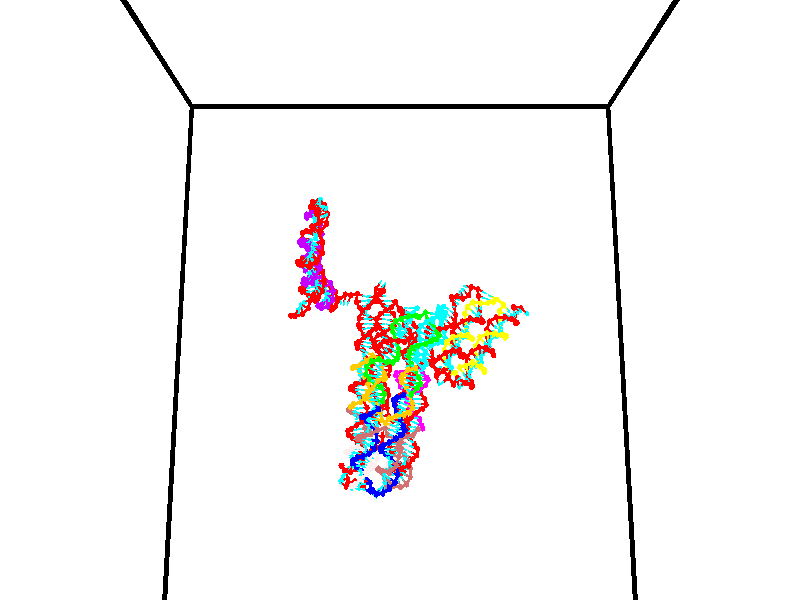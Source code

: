 // switches for output
#declare DRAW_BASES = 1; // possible values are 0, 1; only relevant for DNA ribbons
#declare DRAW_BASES_TYPE = 3; // possible values are 1, 2, 3; only relevant for DNA ribbons
#declare DRAW_FOG = 0; // set to 1 to enable fog

#include "colors.inc"

#include "transforms.inc"
background { rgb <1, 1, 1>}

#default {
   normal{
       ripples 0.25
       frequency 0.20
       turbulence 0.2
       lambda 5
   }
	finish {
		phong 0.1
		phong_size 40.
	}
}

// original window dimensions: 1024x640


// camera settings

camera {
	sky <0, 0.179814, -0.983701>
	up <0, 0.179814, -0.983701>
	right 1.6 * <1, 0, 0>
	location <35, 94.9851, 44.8844>
	look_at <35, 29.7336, 32.9568>
	direction <0, -65.2515, -11.9276>
	angle 67.0682
}


# declare cpy_camera_pos = <35, 94.9851, 44.8844>;
# if (DRAW_FOG = 1)
fog {
	fog_type 2
	up vnormalize(cpy_camera_pos)
	color rgbt<1,1,1,0.3>
	distance 1e-5
	fog_alt 3e-3
	fog_offset 56
}
# end


// LIGHTS

# declare lum = 6;
global_settings {
	ambient_light rgb lum * <0.05, 0.05, 0.05>
	max_trace_level 15
}# declare cpy_direct_light_amount = 0.25;
light_source
{	1000 * <-1, -1.16352, -0.803886>,
	rgb lum * cpy_direct_light_amount
	parallel
}

light_source
{	1000 * <1, 1.16352, 0.803886>,
	rgb lum * cpy_direct_light_amount
	parallel
}

// strand 0

// nucleotide -1

// particle -1
sphere {
	<24.027491, 35.095192, 35.268925> 0.250000
	pigment { color rgbt <1,0,0,0> }
	no_shadow
}
cylinder {
	<24.399862, 35.022831, 35.142029>,  <24.623285, 34.979416, 35.065891>, 0.100000
	pigment { color rgbt <1,0,0,0> }
	no_shadow
}
cylinder {
	<24.399862, 35.022831, 35.142029>,  <24.027491, 35.095192, 35.268925>, 0.100000
	pigment { color rgbt <1,0,0,0> }
	no_shadow
}

// particle -1
sphere {
	<24.399862, 35.022831, 35.142029> 0.100000
	pigment { color rgbt <1,0,0,0> }
	no_shadow
}
sphere {
	0, 1
	scale<0.080000,0.200000,0.300000>
	matrix <0.021165, 0.893956, -0.447655,
		0.364583, 0.410021, 0.836039,
		0.930930, -0.180903, -0.317243,
		24.679142, 34.968559, 35.046856>
	pigment { color rgbt <0,1,1,0> }
	no_shadow
}
cylinder {
	<24.533979, 35.613777, 35.401569>,  <24.027491, 35.095192, 35.268925>, 0.130000
	pigment { color rgbt <1,0,0,0> }
	no_shadow
}

// nucleotide -1

// particle -1
sphere {
	<24.533979, 35.613777, 35.401569> 0.250000
	pigment { color rgbt <1,0,0,0> }
	no_shadow
}
cylinder {
	<24.653130, 35.420151, 35.072460>,  <24.724619, 35.303974, 34.874996>, 0.100000
	pigment { color rgbt <1,0,0,0> }
	no_shadow
}
cylinder {
	<24.653130, 35.420151, 35.072460>,  <24.533979, 35.613777, 35.401569>, 0.100000
	pigment { color rgbt <1,0,0,0> }
	no_shadow
}

// particle -1
sphere {
	<24.653130, 35.420151, 35.072460> 0.100000
	pigment { color rgbt <1,0,0,0> }
	no_shadow
}
sphere {
	0, 1
	scale<0.080000,0.200000,0.300000>
	matrix <0.052764, 0.868928, -0.492118,
		0.953146, 0.103176, 0.284373,
		0.297875, -0.484065, -0.822771,
		24.742493, 35.274933, 34.825630>
	pigment { color rgbt <0,1,1,0> }
	no_shadow
}
cylinder {
	<25.286118, 35.678921, 35.260944>,  <24.533979, 35.613777, 35.401569>, 0.130000
	pigment { color rgbt <1,0,0,0> }
	no_shadow
}

// nucleotide -1

// particle -1
sphere {
	<25.286118, 35.678921, 35.260944> 0.250000
	pigment { color rgbt <1,0,0,0> }
	no_shadow
}
cylinder {
	<25.183153, 35.575752, 34.888447>,  <25.121374, 35.513851, 34.664948>, 0.100000
	pigment { color rgbt <1,0,0,0> }
	no_shadow
}
cylinder {
	<25.183153, 35.575752, 34.888447>,  <25.286118, 35.678921, 35.260944>, 0.100000
	pigment { color rgbt <1,0,0,0> }
	no_shadow
}

// particle -1
sphere {
	<25.183153, 35.575752, 34.888447> 0.100000
	pigment { color rgbt <1,0,0,0> }
	no_shadow
}
sphere {
	0, 1
	scale<0.080000,0.200000,0.300000>
	matrix <0.311832, 0.889989, -0.332686,
		0.914605, -0.376028, -0.148664,
		-0.257408, -0.257919, -0.931246,
		25.105930, 35.498375, 34.609074>
	pigment { color rgbt <0,1,1,0> }
	no_shadow
}
cylinder {
	<25.861351, 35.765068, 34.758392>,  <25.286118, 35.678921, 35.260944>, 0.130000
	pigment { color rgbt <1,0,0,0> }
	no_shadow
}

// nucleotide -1

// particle -1
sphere {
	<25.861351, 35.765068, 34.758392> 0.250000
	pigment { color rgbt <1,0,0,0> }
	no_shadow
}
cylinder {
	<25.497501, 35.826900, 34.604153>,  <25.279190, 35.863998, 34.511608>, 0.100000
	pigment { color rgbt <1,0,0,0> }
	no_shadow
}
cylinder {
	<25.497501, 35.826900, 34.604153>,  <25.861351, 35.765068, 34.758392>, 0.100000
	pigment { color rgbt <1,0,0,0> }
	no_shadow
}

// particle -1
sphere {
	<25.497501, 35.826900, 34.604153> 0.100000
	pigment { color rgbt <1,0,0,0> }
	no_shadow
}
sphere {
	0, 1
	scale<0.080000,0.200000,0.300000>
	matrix <0.277628, 0.916675, -0.287454,
		0.309034, -0.368528, -0.876747,
		-0.909626, 0.154577, -0.385598,
		25.224613, 35.873272, 34.488472>
	pigment { color rgbt <0,1,1,0> }
	no_shadow
}
cylinder {
	<26.076183, 35.794132, 34.073574>,  <25.861351, 35.765068, 34.758392>, 0.130000
	pigment { color rgbt <1,0,0,0> }
	no_shadow
}

// nucleotide -1

// particle -1
sphere {
	<26.076183, 35.794132, 34.073574> 0.250000
	pigment { color rgbt <1,0,0,0> }
	no_shadow
}
cylinder {
	<25.762125, 35.993973, 34.219963>,  <25.573690, 36.113876, 34.307796>, 0.100000
	pigment { color rgbt <1,0,0,0> }
	no_shadow
}
cylinder {
	<25.762125, 35.993973, 34.219963>,  <26.076183, 35.794132, 34.073574>, 0.100000
	pigment { color rgbt <1,0,0,0> }
	no_shadow
}

// particle -1
sphere {
	<25.762125, 35.993973, 34.219963> 0.100000
	pigment { color rgbt <1,0,0,0> }
	no_shadow
}
sphere {
	0, 1
	scale<0.080000,0.200000,0.300000>
	matrix <0.352239, 0.846299, -0.399632,
		-0.509384, -0.184858, -0.840449,
		-0.785147, 0.499605, 0.365977,
		25.526581, 36.143856, 34.329758>
	pigment { color rgbt <0,1,1,0> }
	no_shadow
}
cylinder {
	<25.945467, 36.489395, 33.768070>,  <26.076183, 35.794132, 34.073574>, 0.130000
	pigment { color rgbt <1,0,0,0> }
	no_shadow
}

// nucleotide -1

// particle -1
sphere {
	<25.945467, 36.489395, 33.768070> 0.250000
	pigment { color rgbt <1,0,0,0> }
	no_shadow
}
cylinder {
	<26.097494, 36.827415, 33.918507>,  <26.188711, 37.030228, 34.008770>, 0.100000
	pigment { color rgbt <1,0,0,0> }
	no_shadow
}
cylinder {
	<26.097494, 36.827415, 33.918507>,  <25.945467, 36.489395, 33.768070>, 0.100000
	pigment { color rgbt <1,0,0,0> }
	no_shadow
}

// particle -1
sphere {
	<26.097494, 36.827415, 33.918507> 0.100000
	pigment { color rgbt <1,0,0,0> }
	no_shadow
}
sphere {
	0, 1
	scale<0.080000,0.200000,0.300000>
	matrix <-0.155122, 0.459077, -0.874749,
		-0.911858, 0.274124, 0.305565,
		0.380068, 0.845047, 0.376090,
		26.211514, 37.080929, 34.031334>
	pigment { color rgbt <0,1,1,0> }
	no_shadow
}
cylinder {
	<25.431732, 37.061882, 33.598888>,  <25.945467, 36.489395, 33.768070>, 0.130000
	pigment { color rgbt <1,0,0,0> }
	no_shadow
}

// nucleotide -1

// particle -1
sphere {
	<25.431732, 37.061882, 33.598888> 0.250000
	pigment { color rgbt <1,0,0,0> }
	no_shadow
}
cylinder {
	<25.803091, 37.207554, 33.628403>,  <26.025908, 37.294956, 33.646111>, 0.100000
	pigment { color rgbt <1,0,0,0> }
	no_shadow
}
cylinder {
	<25.803091, 37.207554, 33.628403>,  <25.431732, 37.061882, 33.598888>, 0.100000
	pigment { color rgbt <1,0,0,0> }
	no_shadow
}

// particle -1
sphere {
	<25.803091, 37.207554, 33.628403> 0.100000
	pigment { color rgbt <1,0,0,0> }
	no_shadow
}
sphere {
	0, 1
	scale<0.080000,0.200000,0.300000>
	matrix <-0.139656, 0.526001, -0.838939,
		-0.344341, 0.768566, 0.539199,
		0.928399, 0.364184, 0.073789,
		26.081612, 37.316811, 33.650539>
	pigment { color rgbt <0,1,1,0> }
	no_shadow
}
cylinder {
	<25.377453, 37.825474, 33.571060>,  <25.431732, 37.061882, 33.598888>, 0.130000
	pigment { color rgbt <1,0,0,0> }
	no_shadow
}

// nucleotide -1

// particle -1
sphere {
	<25.377453, 37.825474, 33.571060> 0.250000
	pigment { color rgbt <1,0,0,0> }
	no_shadow
}
cylinder {
	<25.750702, 37.715958, 33.477829>,  <25.974651, 37.650249, 33.421890>, 0.100000
	pigment { color rgbt <1,0,0,0> }
	no_shadow
}
cylinder {
	<25.750702, 37.715958, 33.477829>,  <25.377453, 37.825474, 33.571060>, 0.100000
	pigment { color rgbt <1,0,0,0> }
	no_shadow
}

// particle -1
sphere {
	<25.750702, 37.715958, 33.477829> 0.100000
	pigment { color rgbt <1,0,0,0> }
	no_shadow
}
sphere {
	0, 1
	scale<0.080000,0.200000,0.300000>
	matrix <-0.013889, 0.620292, -0.784248,
		0.359290, 0.735037, 0.575006,
		0.933123, -0.273787, -0.233074,
		26.030638, 37.633823, 33.407906>
	pigment { color rgbt <0,1,1,0> }
	no_shadow
}
cylinder {
	<25.766655, 38.396595, 33.525459>,  <25.377453, 37.825474, 33.571060>, 0.130000
	pigment { color rgbt <1,0,0,0> }
	no_shadow
}

// nucleotide -1

// particle -1
sphere {
	<25.766655, 38.396595, 33.525459> 0.250000
	pigment { color rgbt <1,0,0,0> }
	no_shadow
}
cylinder {
	<26.009747, 38.169426, 33.303421>,  <26.155602, 38.033123, 33.170200>, 0.100000
	pigment { color rgbt <1,0,0,0> }
	no_shadow
}
cylinder {
	<26.009747, 38.169426, 33.303421>,  <25.766655, 38.396595, 33.525459>, 0.100000
	pigment { color rgbt <1,0,0,0> }
	no_shadow
}

// particle -1
sphere {
	<26.009747, 38.169426, 33.303421> 0.100000
	pigment { color rgbt <1,0,0,0> }
	no_shadow
}
sphere {
	0, 1
	scale<0.080000,0.200000,0.300000>
	matrix <-0.020644, 0.687446, -0.725942,
		0.793876, 0.452635, 0.406056,
		0.607729, -0.567925, -0.555091,
		26.192066, 37.999050, 33.136894>
	pigment { color rgbt <0,1,1,0> }
	no_shadow
}
cylinder {
	<26.175098, 38.878975, 33.134068>,  <25.766655, 38.396595, 33.525459>, 0.130000
	pigment { color rgbt <1,0,0,0> }
	no_shadow
}

// nucleotide -1

// particle -1
sphere {
	<26.175098, 38.878975, 33.134068> 0.250000
	pigment { color rgbt <1,0,0,0> }
	no_shadow
}
cylinder {
	<26.221842, 38.523933, 32.955853>,  <26.249887, 38.310909, 32.848923>, 0.100000
	pigment { color rgbt <1,0,0,0> }
	no_shadow
}
cylinder {
	<26.221842, 38.523933, 32.955853>,  <26.175098, 38.878975, 33.134068>, 0.100000
	pigment { color rgbt <1,0,0,0> }
	no_shadow
}

// particle -1
sphere {
	<26.221842, 38.523933, 32.955853> 0.100000
	pigment { color rgbt <1,0,0,0> }
	no_shadow
}
sphere {
	0, 1
	scale<0.080000,0.200000,0.300000>
	matrix <0.130065, 0.458421, -0.879166,
		0.984595, 0.044790, 0.169017,
		0.116859, -0.887606, -0.445534,
		26.256899, 38.257652, 32.822193>
	pigment { color rgbt <0,1,1,0> }
	no_shadow
}
cylinder {
	<26.849291, 38.838329, 32.840824>,  <26.175098, 38.878975, 33.134068>, 0.130000
	pigment { color rgbt <1,0,0,0> }
	no_shadow
}

// nucleotide -1

// particle -1
sphere {
	<26.849291, 38.838329, 32.840824> 0.250000
	pigment { color rgbt <1,0,0,0> }
	no_shadow
}
cylinder {
	<26.604979, 38.588581, 32.646046>,  <26.458391, 38.438732, 32.529179>, 0.100000
	pigment { color rgbt <1,0,0,0> }
	no_shadow
}
cylinder {
	<26.604979, 38.588581, 32.646046>,  <26.849291, 38.838329, 32.840824>, 0.100000
	pigment { color rgbt <1,0,0,0> }
	no_shadow
}

// particle -1
sphere {
	<26.604979, 38.588581, 32.646046> 0.100000
	pigment { color rgbt <1,0,0,0> }
	no_shadow
}
sphere {
	0, 1
	scale<0.080000,0.200000,0.300000>
	matrix <0.209732, 0.465445, -0.859868,
		0.763519, -0.627317, -0.153334,
		-0.610779, -0.624367, -0.486945,
		26.421745, 38.401272, 32.499962>
	pigment { color rgbt <0,1,1,0> }
	no_shadow
}
cylinder {
	<27.176004, 38.846466, 32.219738>,  <26.849291, 38.838329, 32.840824>, 0.130000
	pigment { color rgbt <1,0,0,0> }
	no_shadow
}

// nucleotide -1

// particle -1
sphere {
	<27.176004, 38.846466, 32.219738> 0.250000
	pigment { color rgbt <1,0,0,0> }
	no_shadow
}
cylinder {
	<26.830376, 38.662128, 32.138737>,  <26.622999, 38.551525, 32.090134>, 0.100000
	pigment { color rgbt <1,0,0,0> }
	no_shadow
}
cylinder {
	<26.830376, 38.662128, 32.138737>,  <27.176004, 38.846466, 32.219738>, 0.100000
	pigment { color rgbt <1,0,0,0> }
	no_shadow
}

// particle -1
sphere {
	<26.830376, 38.662128, 32.138737> 0.100000
	pigment { color rgbt <1,0,0,0> }
	no_shadow
}
sphere {
	0, 1
	scale<0.080000,0.200000,0.300000>
	matrix <0.075522, 0.279062, -0.957299,
		0.497674, -0.842467, -0.206326,
		-0.864070, -0.460841, -0.202506,
		26.571154, 38.523876, 32.077984>
	pigment { color rgbt <0,1,1,0> }
	no_shadow
}
cylinder {
	<27.351759, 38.312954, 31.805050>,  <27.176004, 38.846466, 32.219738>, 0.130000
	pigment { color rgbt <1,0,0,0> }
	no_shadow
}

// nucleotide -1

// particle -1
sphere {
	<27.351759, 38.312954, 31.805050> 0.250000
	pigment { color rgbt <1,0,0,0> }
	no_shadow
}
cylinder {
	<26.980864, 38.452915, 31.751682>,  <26.758327, 38.536892, 31.719662>, 0.100000
	pigment { color rgbt <1,0,0,0> }
	no_shadow
}
cylinder {
	<26.980864, 38.452915, 31.751682>,  <27.351759, 38.312954, 31.805050>, 0.100000
	pigment { color rgbt <1,0,0,0> }
	no_shadow
}

// particle -1
sphere {
	<26.980864, 38.452915, 31.751682> 0.100000
	pigment { color rgbt <1,0,0,0> }
	no_shadow
}
sphere {
	0, 1
	scale<0.080000,0.200000,0.300000>
	matrix <0.163908, 0.058882, -0.984717,
		-0.336699, -0.934934, -0.111950,
		-0.927237, 0.349903, -0.133418,
		26.702692, 38.557884, 31.711657>
	pigment { color rgbt <0,1,1,0> }
	no_shadow
}
cylinder {
	<27.037203, 38.035580, 31.186361>,  <27.351759, 38.312954, 31.805050>, 0.130000
	pigment { color rgbt <1,0,0,0> }
	no_shadow
}

// nucleotide -1

// particle -1
sphere {
	<27.037203, 38.035580, 31.186361> 0.250000
	pigment { color rgbt <1,0,0,0> }
	no_shadow
}
cylinder {
	<26.846025, 38.381615, 31.247274>,  <26.731319, 38.589237, 31.283823>, 0.100000
	pigment { color rgbt <1,0,0,0> }
	no_shadow
}
cylinder {
	<26.846025, 38.381615, 31.247274>,  <27.037203, 38.035580, 31.186361>, 0.100000
	pigment { color rgbt <1,0,0,0> }
	no_shadow
}

// particle -1
sphere {
	<26.846025, 38.381615, 31.247274> 0.100000
	pigment { color rgbt <1,0,0,0> }
	no_shadow
}
sphere {
	0, 1
	scale<0.080000,0.200000,0.300000>
	matrix <0.157664, 0.255038, -0.953990,
		-0.864125, -0.431944, -0.258287,
		-0.477944, 0.865090, 0.152283,
		26.702642, 38.641140, 31.292959>
	pigment { color rgbt <0,1,1,0> }
	no_shadow
}
cylinder {
	<26.484243, 37.984901, 30.774195>,  <27.037203, 38.035580, 31.186361>, 0.130000
	pigment { color rgbt <1,0,0,0> }
	no_shadow
}

// nucleotide -1

// particle -1
sphere {
	<26.484243, 37.984901, 30.774195> 0.250000
	pigment { color rgbt <1,0,0,0> }
	no_shadow
}
cylinder {
	<26.498234, 38.379219, 30.839909>,  <26.506628, 38.615810, 30.879337>, 0.100000
	pigment { color rgbt <1,0,0,0> }
	no_shadow
}
cylinder {
	<26.498234, 38.379219, 30.839909>,  <26.484243, 37.984901, 30.774195>, 0.100000
	pigment { color rgbt <1,0,0,0> }
	no_shadow
}

// particle -1
sphere {
	<26.498234, 38.379219, 30.839909> 0.100000
	pigment { color rgbt <1,0,0,0> }
	no_shadow
}
sphere {
	0, 1
	scale<0.080000,0.200000,0.300000>
	matrix <0.083309, 0.160939, -0.983442,
		-0.995910, 0.048085, -0.076496,
		0.034977, 0.985792, 0.164287,
		26.508726, 38.674957, 30.889194>
	pigment { color rgbt <0,1,1,0> }
	no_shadow
}
cylinder {
	<26.005774, 38.229637, 30.249186>,  <26.484243, 37.984901, 30.774195>, 0.130000
	pigment { color rgbt <1,0,0,0> }
	no_shadow
}

// nucleotide -1

// particle -1
sphere {
	<26.005774, 38.229637, 30.249186> 0.250000
	pigment { color rgbt <1,0,0,0> }
	no_shadow
}
cylinder {
	<26.235266, 38.535107, 30.367603>,  <26.372961, 38.718388, 30.438654>, 0.100000
	pigment { color rgbt <1,0,0,0> }
	no_shadow
}
cylinder {
	<26.235266, 38.535107, 30.367603>,  <26.005774, 38.229637, 30.249186>, 0.100000
	pigment { color rgbt <1,0,0,0> }
	no_shadow
}

// particle -1
sphere {
	<26.235266, 38.535107, 30.367603> 0.100000
	pigment { color rgbt <1,0,0,0> }
	no_shadow
}
sphere {
	0, 1
	scale<0.080000,0.200000,0.300000>
	matrix <0.000779, 0.360943, -0.932588,
		-0.819045, 0.535283, 0.206489,
		0.573729, 0.763670, 0.296045,
		26.407385, 38.764206, 30.456417>
	pigment { color rgbt <0,1,1,0> }
	no_shadow
}
cylinder {
	<25.761850, 38.763325, 29.816734>,  <26.005774, 38.229637, 30.249186>, 0.130000
	pigment { color rgbt <1,0,0,0> }
	no_shadow
}

// nucleotide -1

// particle -1
sphere {
	<25.761850, 38.763325, 29.816734> 0.250000
	pigment { color rgbt <1,0,0,0> }
	no_shadow
}
cylinder {
	<26.099066, 38.923504, 29.960361>,  <26.301395, 39.019611, 30.046537>, 0.100000
	pigment { color rgbt <1,0,0,0> }
	no_shadow
}
cylinder {
	<26.099066, 38.923504, 29.960361>,  <25.761850, 38.763325, 29.816734>, 0.100000
	pigment { color rgbt <1,0,0,0> }
	no_shadow
}

// particle -1
sphere {
	<26.099066, 38.923504, 29.960361> 0.100000
	pigment { color rgbt <1,0,0,0> }
	no_shadow
}
sphere {
	0, 1
	scale<0.080000,0.200000,0.300000>
	matrix <0.083279, 0.562353, -0.822693,
		-0.531369, 0.723464, 0.440735,
		0.843037, 0.400450, 0.359067,
		26.351976, 39.043640, 30.068081>
	pigment { color rgbt <0,1,1,0> }
	no_shadow
}
cylinder {
	<25.687683, 39.533752, 29.931801>,  <25.761850, 38.763325, 29.816734>, 0.130000
	pigment { color rgbt <1,0,0,0> }
	no_shadow
}

// nucleotide -1

// particle -1
sphere {
	<25.687683, 39.533752, 29.931801> 0.250000
	pigment { color rgbt <1,0,0,0> }
	no_shadow
}
cylinder {
	<26.081175, 39.480930, 29.883081>,  <26.317270, 39.449238, 29.853849>, 0.100000
	pigment { color rgbt <1,0,0,0> }
	no_shadow
}
cylinder {
	<26.081175, 39.480930, 29.883081>,  <25.687683, 39.533752, 29.931801>, 0.100000
	pigment { color rgbt <1,0,0,0> }
	no_shadow
}

// particle -1
sphere {
	<26.081175, 39.480930, 29.883081> 0.100000
	pigment { color rgbt <1,0,0,0> }
	no_shadow
}
sphere {
	0, 1
	scale<0.080000,0.200000,0.300000>
	matrix <-0.042205, 0.489132, -0.871188,
		0.174621, 0.862155, 0.475601,
		0.983731, -0.132055, -0.121800,
		26.376293, 39.441315, 29.846540>
	pigment { color rgbt <0,1,1,0> }
	no_shadow
}
cylinder {
	<25.828671, 40.059795, 29.486513>,  <25.687683, 39.533752, 29.931801>, 0.130000
	pigment { color rgbt <1,0,0,0> }
	no_shadow
}

// nucleotide -1

// particle -1
sphere {
	<25.828671, 40.059795, 29.486513> 0.250000
	pigment { color rgbt <1,0,0,0> }
	no_shadow
}
cylinder {
	<26.188890, 39.887604, 29.462217>,  <26.405024, 39.784286, 29.447639>, 0.100000
	pigment { color rgbt <1,0,0,0> }
	no_shadow
}
cylinder {
	<26.188890, 39.887604, 29.462217>,  <25.828671, 40.059795, 29.486513>, 0.100000
	pigment { color rgbt <1,0,0,0> }
	no_shadow
}

// particle -1
sphere {
	<26.188890, 39.887604, 29.462217> 0.100000
	pigment { color rgbt <1,0,0,0> }
	no_shadow
}
sphere {
	0, 1
	scale<0.080000,0.200000,0.300000>
	matrix <0.261371, 0.647750, -0.715615,
		0.347406, 0.628572, 0.695849,
		0.900552, -0.430484, -0.060741,
		26.459057, 39.758457, 29.443995>
	pigment { color rgbt <0,1,1,0> }
	no_shadow
}
cylinder {
	<26.300375, 40.590771, 29.507561>,  <25.828671, 40.059795, 29.486513>, 0.130000
	pigment { color rgbt <1,0,0,0> }
	no_shadow
}

// nucleotide -1

// particle -1
sphere {
	<26.300375, 40.590771, 29.507561> 0.250000
	pigment { color rgbt <1,0,0,0> }
	no_shadow
}
cylinder {
	<26.511030, 40.283009, 29.362968>,  <26.637424, 40.098351, 29.276213>, 0.100000
	pigment { color rgbt <1,0,0,0> }
	no_shadow
}
cylinder {
	<26.511030, 40.283009, 29.362968>,  <26.300375, 40.590771, 29.507561>, 0.100000
	pigment { color rgbt <1,0,0,0> }
	no_shadow
}

// particle -1
sphere {
	<26.511030, 40.283009, 29.362968> 0.100000
	pigment { color rgbt <1,0,0,0> }
	no_shadow
}
sphere {
	0, 1
	scale<0.080000,0.200000,0.300000>
	matrix <0.448157, 0.612624, -0.651035,
		0.722361, 0.180860, 0.667446,
		0.526640, -0.769403, -0.361482,
		26.669022, 40.052189, 29.254524>
	pigment { color rgbt <0,1,1,0> }
	no_shadow
}
cylinder {
	<26.880659, 40.780315, 29.665981>,  <26.300375, 40.590771, 29.507561>, 0.130000
	pigment { color rgbt <1,0,0,0> }
	no_shadow
}

// nucleotide -1

// particle -1
sphere {
	<26.880659, 40.780315, 29.665981> 0.250000
	pigment { color rgbt <1,0,0,0> }
	no_shadow
}
cylinder {
	<26.937954, 40.517166, 29.370228>,  <26.972330, 40.359276, 29.192776>, 0.100000
	pigment { color rgbt <1,0,0,0> }
	no_shadow
}
cylinder {
	<26.937954, 40.517166, 29.370228>,  <26.880659, 40.780315, 29.665981>, 0.100000
	pigment { color rgbt <1,0,0,0> }
	no_shadow
}

// particle -1
sphere {
	<26.937954, 40.517166, 29.370228> 0.100000
	pigment { color rgbt <1,0,0,0> }
	no_shadow
}
sphere {
	0, 1
	scale<0.080000,0.200000,0.300000>
	matrix <0.398434, 0.722201, -0.565398,
		0.905943, -0.213609, 0.365565,
		0.143237, -0.657872, -0.739383,
		26.980925, 40.319805, 29.148413>
	pigment { color rgbt <0,1,1,0> }
	no_shadow
}
cylinder {
	<27.628780, 40.645939, 29.538151>,  <26.880659, 40.780315, 29.665981>, 0.130000
	pigment { color rgbt <1,0,0,0> }
	no_shadow
}

// nucleotide -1

// particle -1
sphere {
	<27.628780, 40.645939, 29.538151> 0.250000
	pigment { color rgbt <1,0,0,0> }
	no_shadow
}
cylinder {
	<27.414682, 40.583679, 29.206059>,  <27.286224, 40.546322, 29.006804>, 0.100000
	pigment { color rgbt <1,0,0,0> }
	no_shadow
}
cylinder {
	<27.414682, 40.583679, 29.206059>,  <27.628780, 40.645939, 29.538151>, 0.100000
	pigment { color rgbt <1,0,0,0> }
	no_shadow
}

// particle -1
sphere {
	<27.414682, 40.583679, 29.206059> 0.100000
	pigment { color rgbt <1,0,0,0> }
	no_shadow
}
sphere {
	0, 1
	scale<0.080000,0.200000,0.300000>
	matrix <0.516253, 0.717667, -0.467372,
		0.668577, -0.678768, -0.303773,
		-0.535245, -0.155651, -0.830232,
		27.254108, 40.536983, 28.956989>
	pigment { color rgbt <0,1,1,0> }
	no_shadow
}
cylinder {
	<28.165899, 40.793598, 28.944199>,  <27.628780, 40.645939, 29.538151>, 0.130000
	pigment { color rgbt <1,0,0,0> }
	no_shadow
}

// nucleotide -1

// particle -1
sphere {
	<28.165899, 40.793598, 28.944199> 0.250000
	pigment { color rgbt <1,0,0,0> }
	no_shadow
}
cylinder {
	<27.796619, 40.781994, 28.790909>,  <27.575052, 40.775032, 28.698935>, 0.100000
	pigment { color rgbt <1,0,0,0> }
	no_shadow
}
cylinder {
	<27.796619, 40.781994, 28.790909>,  <28.165899, 40.793598, 28.944199>, 0.100000
	pigment { color rgbt <1,0,0,0> }
	no_shadow
}

// particle -1
sphere {
	<27.796619, 40.781994, 28.790909> 0.100000
	pigment { color rgbt <1,0,0,0> }
	no_shadow
}
sphere {
	0, 1
	scale<0.080000,0.200000,0.300000>
	matrix <0.208338, 0.800138, -0.562471,
		0.322952, -0.599113, -0.732643,
		-0.923199, -0.029014, -0.383225,
		27.519659, 40.773289, 28.675941>
	pigment { color rgbt <0,1,1,0> }
	no_shadow
}
cylinder {
	<28.251863, 40.927368, 28.206709>,  <28.165899, 40.793598, 28.944199>, 0.130000
	pigment { color rgbt <1,0,0,0> }
	no_shadow
}

// nucleotide -1

// particle -1
sphere {
	<28.251863, 40.927368, 28.206709> 0.250000
	pigment { color rgbt <1,0,0,0> }
	no_shadow
}
cylinder {
	<27.868807, 40.998627, 28.297209>,  <27.638973, 41.041382, 28.351509>, 0.100000
	pigment { color rgbt <1,0,0,0> }
	no_shadow
}
cylinder {
	<27.868807, 40.998627, 28.297209>,  <28.251863, 40.927368, 28.206709>, 0.100000
	pigment { color rgbt <1,0,0,0> }
	no_shadow
}

// particle -1
sphere {
	<27.868807, 40.998627, 28.297209> 0.100000
	pigment { color rgbt <1,0,0,0> }
	no_shadow
}
sphere {
	0, 1
	scale<0.080000,0.200000,0.300000>
	matrix <0.065986, 0.900520, -0.429778,
		-0.280307, -0.396643, -0.874129,
		-0.957639, 0.178150, 0.226250,
		27.581514, 41.052071, 28.365084>
	pigment { color rgbt <0,1,1,0> }
	no_shadow
}
cylinder {
	<28.010468, 41.354656, 27.661800>,  <28.251863, 40.927368, 28.206709>, 0.130000
	pigment { color rgbt <1,0,0,0> }
	no_shadow
}

// nucleotide -1

// particle -1
sphere {
	<28.010468, 41.354656, 27.661800> 0.250000
	pigment { color rgbt <1,0,0,0> }
	no_shadow
}
cylinder {
	<27.768688, 41.443394, 27.967852>,  <27.623621, 41.496635, 28.151484>, 0.100000
	pigment { color rgbt <1,0,0,0> }
	no_shadow
}
cylinder {
	<27.768688, 41.443394, 27.967852>,  <28.010468, 41.354656, 27.661800>, 0.100000
	pigment { color rgbt <1,0,0,0> }
	no_shadow
}

// particle -1
sphere {
	<27.768688, 41.443394, 27.967852> 0.100000
	pigment { color rgbt <1,0,0,0> }
	no_shadow
}
sphere {
	0, 1
	scale<0.080000,0.200000,0.300000>
	matrix <0.073341, 0.971861, -0.223847,
		-0.793260, -0.079189, -0.603712,
		-0.604450, 0.221845, 0.765130,
		27.587353, 41.509949, 28.197392>
	pigment { color rgbt <0,1,1,0> }
	no_shadow
}
cylinder {
	<27.521021, 41.842556, 27.469824>,  <28.010468, 41.354656, 27.661800>, 0.130000
	pigment { color rgbt <1,0,0,0> }
	no_shadow
}

// nucleotide -1

// particle -1
sphere {
	<27.521021, 41.842556, 27.469824> 0.250000
	pigment { color rgbt <1,0,0,0> }
	no_shadow
}
cylinder {
	<27.583498, 41.874542, 27.863617>,  <27.620983, 41.893734, 28.099894>, 0.100000
	pigment { color rgbt <1,0,0,0> }
	no_shadow
}
cylinder {
	<27.583498, 41.874542, 27.863617>,  <27.521021, 41.842556, 27.469824>, 0.100000
	pigment { color rgbt <1,0,0,0> }
	no_shadow
}

// particle -1
sphere {
	<27.583498, 41.874542, 27.863617> 0.100000
	pigment { color rgbt <1,0,0,0> }
	no_shadow
}
sphere {
	0, 1
	scale<0.080000,0.200000,0.300000>
	matrix <0.055608, 0.994425, -0.089597,
		-0.986160, 0.068739, 0.150874,
		0.156192, 0.079967, 0.984484,
		27.630356, 41.898533, 28.158962>
	pigment { color rgbt <0,1,1,0> }
	no_shadow
}
cylinder {
	<27.027782, 42.276241, 27.709826>,  <27.521021, 41.842556, 27.469824>, 0.130000
	pigment { color rgbt <1,0,0,0> }
	no_shadow
}

// nucleotide -1

// particle -1
sphere {
	<27.027782, 42.276241, 27.709826> 0.250000
	pigment { color rgbt <1,0,0,0> }
	no_shadow
}
cylinder {
	<27.343985, 42.285446, 27.954634>,  <27.533707, 42.290970, 28.101519>, 0.100000
	pigment { color rgbt <1,0,0,0> }
	no_shadow
}
cylinder {
	<27.343985, 42.285446, 27.954634>,  <27.027782, 42.276241, 27.709826>, 0.100000
	pigment { color rgbt <1,0,0,0> }
	no_shadow
}

// particle -1
sphere {
	<27.343985, 42.285446, 27.954634> 0.100000
	pigment { color rgbt <1,0,0,0> }
	no_shadow
}
sphere {
	0, 1
	scale<0.080000,0.200000,0.300000>
	matrix <0.086824, 0.984991, -0.149177,
		-0.606267, 0.171064, 0.776645,
		0.790507, 0.023010, 0.612020,
		27.581137, 42.292351, 28.138239>
	pigment { color rgbt <0,1,1,0> }
	no_shadow
}
cylinder {
	<26.957371, 42.852360, 28.265242>,  <27.027782, 42.276241, 27.709826>, 0.130000
	pigment { color rgbt <1,0,0,0> }
	no_shadow
}

// nucleotide -1

// particle -1
sphere {
	<26.957371, 42.852360, 28.265242> 0.250000
	pigment { color rgbt <1,0,0,0> }
	no_shadow
}
cylinder {
	<27.326910, 42.739613, 28.161663>,  <27.548634, 42.671967, 28.099516>, 0.100000
	pigment { color rgbt <1,0,0,0> }
	no_shadow
}
cylinder {
	<27.326910, 42.739613, 28.161663>,  <26.957371, 42.852360, 28.265242>, 0.100000
	pigment { color rgbt <1,0,0,0> }
	no_shadow
}

// particle -1
sphere {
	<27.326910, 42.739613, 28.161663> 0.100000
	pigment { color rgbt <1,0,0,0> }
	no_shadow
}
sphere {
	0, 1
	scale<0.080000,0.200000,0.300000>
	matrix <0.208855, 0.938171, -0.276070,
		0.320751, 0.200965, 0.925598,
		0.923850, -0.281865, -0.258947,
		27.604065, 42.655052, 28.083979>
	pigment { color rgbt <0,1,1,0> }
	no_shadow
}
cylinder {
	<27.552788, 43.169189, 28.622887>,  <26.957371, 42.852360, 28.265242>, 0.130000
	pigment { color rgbt <1,0,0,0> }
	no_shadow
}

// nucleotide -1

// particle -1
sphere {
	<27.552788, 43.169189, 28.622887> 0.250000
	pigment { color rgbt <1,0,0,0> }
	no_shadow
}
cylinder {
	<27.687176, 43.106365, 28.251413>,  <27.767809, 43.068672, 28.028528>, 0.100000
	pigment { color rgbt <1,0,0,0> }
	no_shadow
}
cylinder {
	<27.687176, 43.106365, 28.251413>,  <27.552788, 43.169189, 28.622887>, 0.100000
	pigment { color rgbt <1,0,0,0> }
	no_shadow
}

// particle -1
sphere {
	<27.687176, 43.106365, 28.251413> 0.100000
	pigment { color rgbt <1,0,0,0> }
	no_shadow
}
sphere {
	0, 1
	scale<0.080000,0.200000,0.300000>
	matrix <0.091182, 0.986791, -0.133899,
		0.937449, -0.039693, 0.345853,
		0.335970, -0.157059, -0.928685,
		27.787968, 43.059246, 27.972807>
	pigment { color rgbt <0,1,1,0> }
	no_shadow
}
cylinder {
	<28.270624, 43.397530, 28.561728>,  <27.552788, 43.169189, 28.622887>, 0.130000
	pigment { color rgbt <1,0,0,0> }
	no_shadow
}

// nucleotide -1

// particle -1
sphere {
	<28.270624, 43.397530, 28.561728> 0.250000
	pigment { color rgbt <1,0,0,0> }
	no_shadow
}
cylinder {
	<28.092030, 43.417870, 28.204390>,  <27.984873, 43.430073, 27.989986>, 0.100000
	pigment { color rgbt <1,0,0,0> }
	no_shadow
}
cylinder {
	<28.092030, 43.417870, 28.204390>,  <28.270624, 43.397530, 28.561728>, 0.100000
	pigment { color rgbt <1,0,0,0> }
	no_shadow
}

// particle -1
sphere {
	<28.092030, 43.417870, 28.204390> 0.100000
	pigment { color rgbt <1,0,0,0> }
	no_shadow
}
sphere {
	0, 1
	scale<0.080000,0.200000,0.300000>
	matrix <0.201974, 0.978345, -0.045262,
		0.871697, -0.200641, -0.447089,
		-0.446488, 0.050846, -0.893344,
		27.958082, 43.433125, 27.936386>
	pigment { color rgbt <0,1,1,0> }
	no_shadow
}
cylinder {
	<27.988426, 44.094688, 28.847958>,  <28.270624, 43.397530, 28.561728>, 0.130000
	pigment { color rgbt <1,0,0,0> }
	no_shadow
}

// nucleotide -1

// particle -1
sphere {
	<27.988426, 44.094688, 28.847958> 0.250000
	pigment { color rgbt <1,0,0,0> }
	no_shadow
}
cylinder {
	<28.308804, 44.331680, 28.882509>,  <28.501030, 44.473873, 28.903240>, 0.100000
	pigment { color rgbt <1,0,0,0> }
	no_shadow
}
cylinder {
	<28.308804, 44.331680, 28.882509>,  <27.988426, 44.094688, 28.847958>, 0.100000
	pigment { color rgbt <1,0,0,0> }
	no_shadow
}

// particle -1
sphere {
	<28.308804, 44.331680, 28.882509> 0.100000
	pigment { color rgbt <1,0,0,0> }
	no_shadow
}
sphere {
	0, 1
	scale<0.080000,0.200000,0.300000>
	matrix <-0.584751, 0.805050, -0.099798,
		-0.128666, 0.029423, 0.991251,
		0.800944, 0.592476, 0.086378,
		28.549088, 44.509422, 28.908422>
	pigment { color rgbt <0,1,1,0> }
	no_shadow
}
cylinder {
	<27.767776, 44.608334, 29.339270>,  <27.988426, 44.094688, 28.847958>, 0.130000
	pigment { color rgbt <1,0,0,0> }
	no_shadow
}

// nucleotide -1

// particle -1
sphere {
	<27.767776, 44.608334, 29.339270> 0.250000
	pigment { color rgbt <1,0,0,0> }
	no_shadow
}
cylinder {
	<28.070864, 44.758114, 29.125484>,  <28.252716, 44.847984, 28.997213>, 0.100000
	pigment { color rgbt <1,0,0,0> }
	no_shadow
}
cylinder {
	<28.070864, 44.758114, 29.125484>,  <27.767776, 44.608334, 29.339270>, 0.100000
	pigment { color rgbt <1,0,0,0> }
	no_shadow
}

// particle -1
sphere {
	<28.070864, 44.758114, 29.125484> 0.100000
	pigment { color rgbt <1,0,0,0> }
	no_shadow
}
sphere {
	0, 1
	scale<0.080000,0.200000,0.300000>
	matrix <-0.547887, 0.809950, -0.209286,
		0.354520, 0.451405, 0.818871,
		0.757717, 0.374452, -0.534463,
		28.298180, 44.870449, 28.965145>
	pigment { color rgbt <0,1,1,0> }
	no_shadow
}
cylinder {
	<27.970289, 45.208439, 29.525686>,  <27.767776, 44.608334, 29.339270>, 0.130000
	pigment { color rgbt <1,0,0,0> }
	no_shadow
}

// nucleotide -1

// particle -1
sphere {
	<27.970289, 45.208439, 29.525686> 0.250000
	pigment { color rgbt <1,0,0,0> }
	no_shadow
}
cylinder {
	<28.056543, 45.255516, 29.137943>,  <28.108295, 45.283760, 28.905298>, 0.100000
	pigment { color rgbt <1,0,0,0> }
	no_shadow
}
cylinder {
	<28.056543, 45.255516, 29.137943>,  <27.970289, 45.208439, 29.525686>, 0.100000
	pigment { color rgbt <1,0,0,0> }
	no_shadow
}

// particle -1
sphere {
	<28.056543, 45.255516, 29.137943> 0.100000
	pigment { color rgbt <1,0,0,0> }
	no_shadow
}
sphere {
	0, 1
	scale<0.080000,0.200000,0.300000>
	matrix <-0.748058, 0.657969, -0.086523,
		0.627623, 0.743792, 0.229920,
		0.215635, 0.117689, -0.969356,
		28.121235, 45.290821, 28.847137>
	pigment { color rgbt <0,1,1,0> }
	no_shadow
}
cylinder {
	<28.050489, 44.731659, 30.035580>,  <27.970289, 45.208439, 29.525686>, 0.130000
	pigment { color rgbt <1,0,0,0> }
	no_shadow
}

// nucleotide -1

// particle -1
sphere {
	<28.050489, 44.731659, 30.035580> 0.250000
	pigment { color rgbt <1,0,0,0> }
	no_shadow
}
cylinder {
	<28.341576, 44.873360, 29.800653>,  <28.516228, 44.958378, 29.659698>, 0.100000
	pigment { color rgbt <1,0,0,0> }
	no_shadow
}
cylinder {
	<28.341576, 44.873360, 29.800653>,  <28.050489, 44.731659, 30.035580>, 0.100000
	pigment { color rgbt <1,0,0,0> }
	no_shadow
}

// particle -1
sphere {
	<28.341576, 44.873360, 29.800653> 0.100000
	pigment { color rgbt <1,0,0,0> }
	no_shadow
}
sphere {
	0, 1
	scale<0.080000,0.200000,0.300000>
	matrix <-0.518444, -0.276521, -0.809168,
		-0.449051, 0.893333, -0.017570,
		0.727715, 0.354249, -0.587315,
		28.559891, 44.979633, 29.624458>
	pigment { color rgbt <0,1,1,0> }
	no_shadow
}
cylinder {
	<27.477083, 45.132126, 30.453722>,  <28.050489, 44.731659, 30.035580>, 0.130000
	pigment { color rgbt <1,0,0,0> }
	no_shadow
}

// nucleotide -1

// particle -1
sphere {
	<27.477083, 45.132126, 30.453722> 0.250000
	pigment { color rgbt <1,0,0,0> }
	no_shadow
}
cylinder {
	<27.651333, 45.216122, 30.803839>,  <27.755882, 45.266518, 31.013908>, 0.100000
	pigment { color rgbt <1,0,0,0> }
	no_shadow
}
cylinder {
	<27.651333, 45.216122, 30.803839>,  <27.477083, 45.132126, 30.453722>, 0.100000
	pigment { color rgbt <1,0,0,0> }
	no_shadow
}

// particle -1
sphere {
	<27.651333, 45.216122, 30.803839> 0.100000
	pigment { color rgbt <1,0,0,0> }
	no_shadow
}
sphere {
	0, 1
	scale<0.080000,0.200000,0.300000>
	matrix <-0.311333, -0.877241, 0.365404,
		0.844574, -0.431686, -0.316769,
		0.435623, 0.209990, 0.875293,
		27.782021, 45.279118, 31.066427>
	pigment { color rgbt <0,1,1,0> }
	no_shadow
}
cylinder {
	<27.964617, 44.559929, 30.717922>,  <27.477083, 45.132126, 30.453722>, 0.130000
	pigment { color rgbt <1,0,0,0> }
	no_shadow
}

// nucleotide -1

// particle -1
sphere {
	<27.964617, 44.559929, 30.717922> 0.250000
	pigment { color rgbt <1,0,0,0> }
	no_shadow
}
cylinder {
	<27.861332, 44.783615, 31.033037>,  <27.799360, 44.917828, 31.222105>, 0.100000
	pigment { color rgbt <1,0,0,0> }
	no_shadow
}
cylinder {
	<27.861332, 44.783615, 31.033037>,  <27.964617, 44.559929, 30.717922>, 0.100000
	pigment { color rgbt <1,0,0,0> }
	no_shadow
}

// particle -1
sphere {
	<27.861332, 44.783615, 31.033037> 0.100000
	pigment { color rgbt <1,0,0,0> }
	no_shadow
}
sphere {
	0, 1
	scale<0.080000,0.200000,0.300000>
	matrix <-0.390336, -0.806306, 0.444419,
		0.883722, -0.192747, 0.426479,
		-0.258213, 0.559213, 0.787786,
		27.783869, 44.951378, 31.269373>
	pigment { color rgbt <0,1,1,0> }
	no_shadow
}
cylinder {
	<28.264015, 44.269192, 31.373642>,  <27.964617, 44.559929, 30.717922>, 0.130000
	pigment { color rgbt <1,0,0,0> }
	no_shadow
}

// nucleotide -1

// particle -1
sphere {
	<28.264015, 44.269192, 31.373642> 0.250000
	pigment { color rgbt <1,0,0,0> }
	no_shadow
}
cylinder {
	<27.958546, 44.493820, 31.501040>,  <27.775263, 44.628597, 31.577478>, 0.100000
	pigment { color rgbt <1,0,0,0> }
	no_shadow
}
cylinder {
	<27.958546, 44.493820, 31.501040>,  <28.264015, 44.269192, 31.373642>, 0.100000
	pigment { color rgbt <1,0,0,0> }
	no_shadow
}

// particle -1
sphere {
	<27.958546, 44.493820, 31.501040> 0.100000
	pigment { color rgbt <1,0,0,0> }
	no_shadow
}
sphere {
	0, 1
	scale<0.080000,0.200000,0.300000>
	matrix <-0.376761, -0.788271, 0.486499,
		0.524264, 0.251530, 0.813560,
		-0.763675, 0.561571, 0.318495,
		27.729443, 44.662292, 31.596588>
	pigment { color rgbt <0,1,1,0> }
	no_shadow
}
cylinder {
	<28.252241, 44.218166, 32.136650>,  <28.264015, 44.269192, 31.373642>, 0.130000
	pigment { color rgbt <1,0,0,0> }
	no_shadow
}

// nucleotide -1

// particle -1
sphere {
	<28.252241, 44.218166, 32.136650> 0.250000
	pigment { color rgbt <1,0,0,0> }
	no_shadow
}
cylinder {
	<27.891552, 44.328007, 32.003086>,  <27.675138, 44.393909, 31.922949>, 0.100000
	pigment { color rgbt <1,0,0,0> }
	no_shadow
}
cylinder {
	<27.891552, 44.328007, 32.003086>,  <28.252241, 44.218166, 32.136650>, 0.100000
	pigment { color rgbt <1,0,0,0> }
	no_shadow
}

// particle -1
sphere {
	<27.891552, 44.328007, 32.003086> 0.100000
	pigment { color rgbt <1,0,0,0> }
	no_shadow
}
sphere {
	0, 1
	scale<0.080000,0.200000,0.300000>
	matrix <-0.418625, -0.747451, 0.515819,
		-0.107938, 0.604908, 0.788946,
		-0.901722, 0.274597, -0.333908,
		27.621035, 44.410385, 31.902914>
	pigment { color rgbt <0,1,1,0> }
	no_shadow
}
cylinder {
	<27.826426, 44.263367, 32.740364>,  <28.252241, 44.218166, 32.136650>, 0.130000
	pigment { color rgbt <1,0,0,0> }
	no_shadow
}

// nucleotide -1

// particle -1
sphere {
	<27.826426, 44.263367, 32.740364> 0.250000
	pigment { color rgbt <1,0,0,0> }
	no_shadow
}
cylinder {
	<27.586407, 44.227333, 32.422413>,  <27.442396, 44.205715, 32.231644>, 0.100000
	pigment { color rgbt <1,0,0,0> }
	no_shadow
}
cylinder {
	<27.586407, 44.227333, 32.422413>,  <27.826426, 44.263367, 32.740364>, 0.100000
	pigment { color rgbt <1,0,0,0> }
	no_shadow
}

// particle -1
sphere {
	<27.586407, 44.227333, 32.422413> 0.100000
	pigment { color rgbt <1,0,0,0> }
	no_shadow
}
sphere {
	0, 1
	scale<0.080000,0.200000,0.300000>
	matrix <-0.309694, -0.890001, 0.334645,
		-0.737587, 0.446971, 0.506145,
		-0.600046, -0.090080, -0.794878,
		27.406393, 44.200310, 32.183949>
	pigment { color rgbt <0,1,1,0> }
	no_shadow
}
cylinder {
	<27.190746, 44.087563, 33.136181>,  <27.826426, 44.263367, 32.740364>, 0.130000
	pigment { color rgbt <1,0,0,0> }
	no_shadow
}

// nucleotide -1

// particle -1
sphere {
	<27.190746, 44.087563, 33.136181> 0.250000
	pigment { color rgbt <1,0,0,0> }
	no_shadow
}
cylinder {
	<27.147093, 43.980263, 32.753323>,  <27.120901, 43.915882, 32.523609>, 0.100000
	pigment { color rgbt <1,0,0,0> }
	no_shadow
}
cylinder {
	<27.147093, 43.980263, 32.753323>,  <27.190746, 44.087563, 33.136181>, 0.100000
	pigment { color rgbt <1,0,0,0> }
	no_shadow
}

// particle -1
sphere {
	<27.147093, 43.980263, 32.753323> 0.100000
	pigment { color rgbt <1,0,0,0> }
	no_shadow
}
sphere {
	0, 1
	scale<0.080000,0.200000,0.300000>
	matrix <-0.506386, -0.813583, 0.285755,
		-0.855373, 0.515871, -0.047052,
		-0.109132, -0.268254, -0.957147,
		27.114353, 43.899788, 32.466179>
	pigment { color rgbt <0,1,1,0> }
	no_shadow
}
cylinder {
	<26.524168, 43.906425, 32.932201>,  <27.190746, 44.087563, 33.136181>, 0.130000
	pigment { color rgbt <1,0,0,0> }
	no_shadow
}

// nucleotide -1

// particle -1
sphere {
	<26.524168, 43.906425, 32.932201> 0.250000
	pigment { color rgbt <1,0,0,0> }
	no_shadow
}
cylinder {
	<26.742599, 43.717796, 32.655243>,  <26.873659, 43.604618, 32.489067>, 0.100000
	pigment { color rgbt <1,0,0,0> }
	no_shadow
}
cylinder {
	<26.742599, 43.717796, 32.655243>,  <26.524168, 43.906425, 32.932201>, 0.100000
	pigment { color rgbt <1,0,0,0> }
	no_shadow
}

// particle -1
sphere {
	<26.742599, 43.717796, 32.655243> 0.100000
	pigment { color rgbt <1,0,0,0> }
	no_shadow
}
sphere {
	0, 1
	scale<0.080000,0.200000,0.300000>
	matrix <-0.308271, -0.881636, 0.357333,
		-0.778951, 0.018313, -0.626817,
		0.546081, -0.471575, -0.692396,
		26.906424, 43.576324, 32.447525>
	pigment { color rgbt <0,1,1,0> }
	no_shadow
}
cylinder {
	<26.100309, 43.410698, 32.739738>,  <26.524168, 43.906425, 32.932201>, 0.130000
	pigment { color rgbt <1,0,0,0> }
	no_shadow
}

// nucleotide -1

// particle -1
sphere {
	<26.100309, 43.410698, 32.739738> 0.250000
	pigment { color rgbt <1,0,0,0> }
	no_shadow
}
cylinder {
	<26.453510, 43.263504, 32.623192>,  <26.665430, 43.175186, 32.553265>, 0.100000
	pigment { color rgbt <1,0,0,0> }
	no_shadow
}
cylinder {
	<26.453510, 43.263504, 32.623192>,  <26.100309, 43.410698, 32.739738>, 0.100000
	pigment { color rgbt <1,0,0,0> }
	no_shadow
}

// particle -1
sphere {
	<26.453510, 43.263504, 32.623192> 0.100000
	pigment { color rgbt <1,0,0,0> }
	no_shadow
}
sphere {
	0, 1
	scale<0.080000,0.200000,0.300000>
	matrix <-0.308585, -0.922877, 0.230378,
		-0.353668, -0.113514, -0.928457,
		0.883003, -0.367985, -0.291364,
		26.718410, 43.153107, 32.535782>
	pigment { color rgbt <0,1,1,0> }
	no_shadow
}
cylinder {
	<25.917177, 42.779324, 32.499111>,  <26.100309, 43.410698, 32.739738>, 0.130000
	pigment { color rgbt <1,0,0,0> }
	no_shadow
}

// nucleotide -1

// particle -1
sphere {
	<25.917177, 42.779324, 32.499111> 0.250000
	pigment { color rgbt <1,0,0,0> }
	no_shadow
}
cylinder {
	<26.309542, 42.752125, 32.571987>,  <26.544960, 42.735806, 32.615711>, 0.100000
	pigment { color rgbt <1,0,0,0> }
	no_shadow
}
cylinder {
	<26.309542, 42.752125, 32.571987>,  <25.917177, 42.779324, 32.499111>, 0.100000
	pigment { color rgbt <1,0,0,0> }
	no_shadow
}

// particle -1
sphere {
	<26.309542, 42.752125, 32.571987> 0.100000
	pigment { color rgbt <1,0,0,0> }
	no_shadow
}
sphere {
	0, 1
	scale<0.080000,0.200000,0.300000>
	matrix <-0.095959, -0.984114, 0.149368,
		0.169138, -0.163999, -0.971852,
		0.980910, -0.067994, 0.182189,
		26.603815, 42.731728, 32.626644>
	pigment { color rgbt <0,1,1,0> }
	no_shadow
}
cylinder {
	<26.245146, 42.172997, 32.114799>,  <25.917177, 42.779324, 32.499111>, 0.130000
	pigment { color rgbt <1,0,0,0> }
	no_shadow
}

// nucleotide -1

// particle -1
sphere {
	<26.245146, 42.172997, 32.114799> 0.250000
	pigment { color rgbt <1,0,0,0> }
	no_shadow
}
cylinder {
	<26.509315, 42.252907, 32.404331>,  <26.667818, 42.300854, 32.578049>, 0.100000
	pigment { color rgbt <1,0,0,0> }
	no_shadow
}
cylinder {
	<26.509315, 42.252907, 32.404331>,  <26.245146, 42.172997, 32.114799>, 0.100000
	pigment { color rgbt <1,0,0,0> }
	no_shadow
}

// particle -1
sphere {
	<26.509315, 42.252907, 32.404331> 0.100000
	pigment { color rgbt <1,0,0,0> }
	no_shadow
}
sphere {
	0, 1
	scale<0.080000,0.200000,0.300000>
	matrix <0.117755, -0.979587, 0.162921,
		0.741602, -0.022363, -0.670467,
		0.660424, 0.199773, 0.723830,
		26.707443, 42.312840, 32.621479>
	pigment { color rgbt <0,1,1,0> }
	no_shadow
}
cylinder {
	<26.765171, 41.556210, 32.107601>,  <26.245146, 42.172997, 32.114799>, 0.130000
	pigment { color rgbt <1,0,0,0> }
	no_shadow
}

// nucleotide -1

// particle -1
sphere {
	<26.765171, 41.556210, 32.107601> 0.250000
	pigment { color rgbt <1,0,0,0> }
	no_shadow
}
cylinder {
	<26.848707, 41.717720, 32.463882>,  <26.898829, 41.814625, 32.677650>, 0.100000
	pigment { color rgbt <1,0,0,0> }
	no_shadow
}
cylinder {
	<26.848707, 41.717720, 32.463882>,  <26.765171, 41.556210, 32.107601>, 0.100000
	pigment { color rgbt <1,0,0,0> }
	no_shadow
}

// particle -1
sphere {
	<26.848707, 41.717720, 32.463882> 0.100000
	pigment { color rgbt <1,0,0,0> }
	no_shadow
}
sphere {
	0, 1
	scale<0.080000,0.200000,0.300000>
	matrix <0.103293, -0.914798, 0.390481,
		0.972479, 0.010455, -0.232754,
		0.208841, 0.403777, 0.890702,
		26.911360, 41.838852, 32.731094>
	pigment { color rgbt <0,1,1,0> }
	no_shadow
}
cylinder {
	<27.420084, 41.163994, 32.322308>,  <26.765171, 41.556210, 32.107601>, 0.130000
	pigment { color rgbt <1,0,0,0> }
	no_shadow
}

// nucleotide -1

// particle -1
sphere {
	<27.420084, 41.163994, 32.322308> 0.250000
	pigment { color rgbt <1,0,0,0> }
	no_shadow
}
cylinder {
	<27.282801, 41.320969, 32.663647>,  <27.200430, 41.415154, 32.868450>, 0.100000
	pigment { color rgbt <1,0,0,0> }
	no_shadow
}
cylinder {
	<27.282801, 41.320969, 32.663647>,  <27.420084, 41.163994, 32.322308>, 0.100000
	pigment { color rgbt <1,0,0,0> }
	no_shadow
}

// particle -1
sphere {
	<27.282801, 41.320969, 32.663647> 0.100000
	pigment { color rgbt <1,0,0,0> }
	no_shadow
}
sphere {
	0, 1
	scale<0.080000,0.200000,0.300000>
	matrix <0.092399, -0.890020, 0.446460,
		0.934703, 0.232078, 0.269204,
		-0.343211, 0.392433, 0.853348,
		27.179838, 41.438698, 32.919651>
	pigment { color rgbt <0,1,1,0> }
	no_shadow
}
cylinder {
	<27.913967, 41.078220, 32.830189>,  <27.420084, 41.163994, 32.322308>, 0.130000
	pigment { color rgbt <1,0,0,0> }
	no_shadow
}

// nucleotide -1

// particle -1
sphere {
	<27.913967, 41.078220, 32.830189> 0.250000
	pigment { color rgbt <1,0,0,0> }
	no_shadow
}
cylinder {
	<27.575607, 41.126720, 33.037941>,  <27.372591, 41.155819, 33.162594>, 0.100000
	pigment { color rgbt <1,0,0,0> }
	no_shadow
}
cylinder {
	<27.575607, 41.126720, 33.037941>,  <27.913967, 41.078220, 32.830189>, 0.100000
	pigment { color rgbt <1,0,0,0> }
	no_shadow
}

// particle -1
sphere {
	<27.575607, 41.126720, 33.037941> 0.100000
	pigment { color rgbt <1,0,0,0> }
	no_shadow
}
sphere {
	0, 1
	scale<0.080000,0.200000,0.300000>
	matrix <0.147167, -0.882946, 0.445811,
		0.512639, 0.453546, 0.729038,
		-0.845898, 0.121249, 0.519380,
		27.321838, 41.163094, 33.193756>
	pigment { color rgbt <0,1,1,0> }
	no_shadow
}
cylinder {
	<28.110100, 41.061127, 33.535553>,  <27.913967, 41.078220, 32.830189>, 0.130000
	pigment { color rgbt <1,0,0,0> }
	no_shadow
}

// nucleotide -1

// particle -1
sphere {
	<28.110100, 41.061127, 33.535553> 0.250000
	pigment { color rgbt <1,0,0,0> }
	no_shadow
}
cylinder {
	<27.719334, 40.975975, 33.542721>,  <27.484875, 40.924885, 33.547020>, 0.100000
	pigment { color rgbt <1,0,0,0> }
	no_shadow
}
cylinder {
	<27.719334, 40.975975, 33.542721>,  <28.110100, 41.061127, 33.535553>, 0.100000
	pigment { color rgbt <1,0,0,0> }
	no_shadow
}

// particle -1
sphere {
	<27.719334, 40.975975, 33.542721> 0.100000
	pigment { color rgbt <1,0,0,0> }
	no_shadow
}
sphere {
	0, 1
	scale<0.080000,0.200000,0.300000>
	matrix <0.177473, -0.762021, 0.622757,
		-0.118915, 0.611561, 0.782210,
		-0.976915, -0.212876, 0.017920,
		27.426260, 40.912113, 33.548096>
	pigment { color rgbt <0,1,1,0> }
	no_shadow
}
cylinder {
	<27.906624, 40.858906, 34.271950>,  <28.110100, 41.061127, 33.535553>, 0.130000
	pigment { color rgbt <1,0,0,0> }
	no_shadow
}

// nucleotide -1

// particle -1
sphere {
	<27.906624, 40.858906, 34.271950> 0.250000
	pigment { color rgbt <1,0,0,0> }
	no_shadow
}
cylinder {
	<27.620230, 40.711094, 34.035030>,  <27.448393, 40.622406, 33.892879>, 0.100000
	pigment { color rgbt <1,0,0,0> }
	no_shadow
}
cylinder {
	<27.620230, 40.711094, 34.035030>,  <27.906624, 40.858906, 34.271950>, 0.100000
	pigment { color rgbt <1,0,0,0> }
	no_shadow
}

// particle -1
sphere {
	<27.620230, 40.711094, 34.035030> 0.100000
	pigment { color rgbt <1,0,0,0> }
	no_shadow
}
sphere {
	0, 1
	scale<0.080000,0.200000,0.300000>
	matrix <0.127772, -0.903454, 0.409200,
		-0.686324, 0.217301, 0.694074,
		-0.715984, -0.369528, -0.592297,
		27.405434, 40.600235, 33.857342>
	pigment { color rgbt <0,1,1,0> }
	no_shadow
}
cylinder {
	<27.473568, 40.459793, 34.746738>,  <27.906624, 40.858906, 34.271950>, 0.130000
	pigment { color rgbt <1,0,0,0> }
	no_shadow
}

// nucleotide -1

// particle -1
sphere {
	<27.473568, 40.459793, 34.746738> 0.250000
	pigment { color rgbt <1,0,0,0> }
	no_shadow
}
cylinder {
	<27.403170, 40.323734, 34.377235>,  <27.360931, 40.242100, 34.155533>, 0.100000
	pigment { color rgbt <1,0,0,0> }
	no_shadow
}
cylinder {
	<27.403170, 40.323734, 34.377235>,  <27.473568, 40.459793, 34.746738>, 0.100000
	pigment { color rgbt <1,0,0,0> }
	no_shadow
}

// particle -1
sphere {
	<27.403170, 40.323734, 34.377235> 0.100000
	pigment { color rgbt <1,0,0,0> }
	no_shadow
}
sphere {
	0, 1
	scale<0.080000,0.200000,0.300000>
	matrix <0.337315, -0.902429, 0.268030,
		-0.924794, -0.264425, 0.273560,
		-0.175995, -0.340148, -0.923756,
		27.350370, 40.221691, 34.100109>
	pigment { color rgbt <0,1,1,0> }
	no_shadow
}
cylinder {
	<27.119228, 39.853844, 34.855354>,  <27.473568, 40.459793, 34.746738>, 0.130000
	pigment { color rgbt <1,0,0,0> }
	no_shadow
}

// nucleotide -1

// particle -1
sphere {
	<27.119228, 39.853844, 34.855354> 0.250000
	pigment { color rgbt <1,0,0,0> }
	no_shadow
}
cylinder {
	<27.289572, 39.843266, 34.493591>,  <27.391777, 39.836918, 34.276535>, 0.100000
	pigment { color rgbt <1,0,0,0> }
	no_shadow
}
cylinder {
	<27.289572, 39.843266, 34.493591>,  <27.119228, 39.853844, 34.855354>, 0.100000
	pigment { color rgbt <1,0,0,0> }
	no_shadow
}

// particle -1
sphere {
	<27.289572, 39.843266, 34.493591> 0.100000
	pigment { color rgbt <1,0,0,0> }
	no_shadow
}
sphere {
	0, 1
	scale<0.080000,0.200000,0.300000>
	matrix <0.342603, -0.920430, 0.188232,
		-0.837417, -0.390012, -0.382914,
		0.425858, -0.026441, -0.904404,
		27.417330, 39.835335, 34.222271>
	pigment { color rgbt <0,1,1,0> }
	no_shadow
}
cylinder {
	<26.813200, 39.329651, 34.463902>,  <27.119228, 39.853844, 34.855354>, 0.130000
	pigment { color rgbt <1,0,0,0> }
	no_shadow
}

// nucleotide -1

// particle -1
sphere {
	<26.813200, 39.329651, 34.463902> 0.250000
	pigment { color rgbt <1,0,0,0> }
	no_shadow
}
cylinder {
	<27.157701, 39.387783, 34.269119>,  <27.364403, 39.422665, 34.152252>, 0.100000
	pigment { color rgbt <1,0,0,0> }
	no_shadow
}
cylinder {
	<27.157701, 39.387783, 34.269119>,  <26.813200, 39.329651, 34.463902>, 0.100000
	pigment { color rgbt <1,0,0,0> }
	no_shadow
}

// particle -1
sphere {
	<27.157701, 39.387783, 34.269119> 0.100000
	pigment { color rgbt <1,0,0,0> }
	no_shadow
}
sphere {
	0, 1
	scale<0.080000,0.200000,0.300000>
	matrix <0.218499, -0.971041, 0.096635,
		-0.458805, -0.189625, -0.868067,
		0.861253, 0.145335, -0.486951,
		27.416077, 39.431385, 34.123035>
	pigment { color rgbt <0,1,1,0> }
	no_shadow
}
cylinder {
	<26.840702, 38.730366, 34.129387>,  <26.813200, 39.329651, 34.463902>, 0.130000
	pigment { color rgbt <1,0,0,0> }
	no_shadow
}

// nucleotide -1

// particle -1
sphere {
	<26.840702, 38.730366, 34.129387> 0.250000
	pigment { color rgbt <1,0,0,0> }
	no_shadow
}
cylinder {
	<27.213581, 38.859482, 34.063885>,  <27.437307, 38.936951, 34.024582>, 0.100000
	pigment { color rgbt <1,0,0,0> }
	no_shadow
}
cylinder {
	<27.213581, 38.859482, 34.063885>,  <26.840702, 38.730366, 34.129387>, 0.100000
	pigment { color rgbt <1,0,0,0> }
	no_shadow
}

// particle -1
sphere {
	<27.213581, 38.859482, 34.063885> 0.100000
	pigment { color rgbt <1,0,0,0> }
	no_shadow
}
sphere {
	0, 1
	scale<0.080000,0.200000,0.300000>
	matrix <0.338094, -0.938077, 0.075527,
		-0.129237, -0.125772, -0.983605,
		0.932197, 0.322790, -0.163757,
		27.493240, 38.956318, 34.014759>
	pigment { color rgbt <0,1,1,0> }
	no_shadow
}
cylinder {
	<27.098019, 38.429749, 33.487003>,  <26.840702, 38.730366, 34.129387>, 0.130000
	pigment { color rgbt <1,0,0,0> }
	no_shadow
}

// nucleotide -1

// particle -1
sphere {
	<27.098019, 38.429749, 33.487003> 0.250000
	pigment { color rgbt <1,0,0,0> }
	no_shadow
}
cylinder {
	<27.427485, 38.534473, 33.688213>,  <27.625164, 38.597309, 33.808937>, 0.100000
	pigment { color rgbt <1,0,0,0> }
	no_shadow
}
cylinder {
	<27.427485, 38.534473, 33.688213>,  <27.098019, 38.429749, 33.487003>, 0.100000
	pigment { color rgbt <1,0,0,0> }
	no_shadow
}

// particle -1
sphere {
	<27.427485, 38.534473, 33.688213> 0.100000
	pigment { color rgbt <1,0,0,0> }
	no_shadow
}
sphere {
	0, 1
	scale<0.080000,0.200000,0.300000>
	matrix <0.217140, -0.965050, 0.146727,
		0.523854, -0.011628, -0.851729,
		0.823667, 0.261808, 0.503020,
		27.674585, 38.613014, 33.839119>
	pigment { color rgbt <0,1,1,0> }
	no_shadow
}
cylinder {
	<27.720337, 38.118595, 33.192219>,  <27.098019, 38.429749, 33.487003>, 0.130000
	pigment { color rgbt <1,0,0,0> }
	no_shadow
}

// nucleotide -1

// particle -1
sphere {
	<27.720337, 38.118595, 33.192219> 0.250000
	pigment { color rgbt <1,0,0,0> }
	no_shadow
}
cylinder {
	<27.792170, 38.205067, 33.576096>,  <27.835270, 38.256950, 33.806423>, 0.100000
	pigment { color rgbt <1,0,0,0> }
	no_shadow
}
cylinder {
	<27.792170, 38.205067, 33.576096>,  <27.720337, 38.118595, 33.192219>, 0.100000
	pigment { color rgbt <1,0,0,0> }
	no_shadow
}

// particle -1
sphere {
	<27.792170, 38.205067, 33.576096> 0.100000
	pigment { color rgbt <1,0,0,0> }
	no_shadow
}
sphere {
	0, 1
	scale<0.080000,0.200000,0.300000>
	matrix <0.393807, -0.909775, 0.131246,
		0.901480, 0.354366, -0.248512,
		0.179581, 0.216181, 0.959696,
		27.846045, 38.269920, 33.864006>
	pigment { color rgbt <0,1,1,0> }
	no_shadow
}
cylinder {
	<28.332497, 37.765198, 33.354015>,  <27.720337, 38.118595, 33.192219>, 0.130000
	pigment { color rgbt <1,0,0,0> }
	no_shadow
}

// nucleotide -1

// particle -1
sphere {
	<28.332497, 37.765198, 33.354015> 0.250000
	pigment { color rgbt <1,0,0,0> }
	no_shadow
}
cylinder {
	<28.191616, 37.841530, 33.720520>,  <28.107088, 37.887329, 33.940422>, 0.100000
	pigment { color rgbt <1,0,0,0> }
	no_shadow
}
cylinder {
	<28.191616, 37.841530, 33.720520>,  <28.332497, 37.765198, 33.354015>, 0.100000
	pigment { color rgbt <1,0,0,0> }
	no_shadow
}

// particle -1
sphere {
	<28.191616, 37.841530, 33.720520> 0.100000
	pigment { color rgbt <1,0,0,0> }
	no_shadow
}
sphere {
	0, 1
	scale<0.080000,0.200000,0.300000>
	matrix <0.304249, -0.902477, 0.304906,
		0.885091, 0.386161, 0.259796,
		-0.352203, 0.190827, 0.916263,
		28.085955, 37.898777, 33.995399>
	pigment { color rgbt <0,1,1,0> }
	no_shadow
}
cylinder {
	<28.753689, 37.524044, 33.750282>,  <28.332497, 37.765198, 33.354015>, 0.130000
	pigment { color rgbt <1,0,0,0> }
	no_shadow
}

// nucleotide -1

// particle -1
sphere {
	<28.753689, 37.524044, 33.750282> 0.250000
	pigment { color rgbt <1,0,0,0> }
	no_shadow
}
cylinder {
	<28.418459, 37.526897, 33.968487>,  <28.217321, 37.528610, 34.099407>, 0.100000
	pigment { color rgbt <1,0,0,0> }
	no_shadow
}
cylinder {
	<28.418459, 37.526897, 33.968487>,  <28.753689, 37.524044, 33.750282>, 0.100000
	pigment { color rgbt <1,0,0,0> }
	no_shadow
}

// particle -1
sphere {
	<28.418459, 37.526897, 33.968487> 0.100000
	pigment { color rgbt <1,0,0,0> }
	no_shadow
}
sphere {
	0, 1
	scale<0.080000,0.200000,0.300000>
	matrix <0.120006, -0.973014, 0.197088,
		0.532193, 0.230638, 0.814602,
		-0.838075, 0.007132, 0.545509,
		28.167036, 37.529037, 34.132141>
	pigment { color rgbt <0,1,1,0> }
	no_shadow
}
cylinder {
	<28.888222, 37.099216, 34.370415>,  <28.753689, 37.524044, 33.750282>, 0.130000
	pigment { color rgbt <1,0,0,0> }
	no_shadow
}

// nucleotide -1

// particle -1
sphere {
	<28.888222, 37.099216, 34.370415> 0.250000
	pigment { color rgbt <1,0,0,0> }
	no_shadow
}
cylinder {
	<28.493587, 37.088676, 34.305973>,  <28.256807, 37.082352, 34.267307>, 0.100000
	pigment { color rgbt <1,0,0,0> }
	no_shadow
}
cylinder {
	<28.493587, 37.088676, 34.305973>,  <28.888222, 37.099216, 34.370415>, 0.100000
	pigment { color rgbt <1,0,0,0> }
	no_shadow
}

// particle -1
sphere {
	<28.493587, 37.088676, 34.305973> 0.100000
	pigment { color rgbt <1,0,0,0> }
	no_shadow
}
sphere {
	0, 1
	scale<0.080000,0.200000,0.300000>
	matrix <0.018718, -0.998638, 0.048695,
		-0.162168, 0.045026, 0.985735,
		-0.986586, -0.026348, -0.161104,
		28.197613, 37.080772, 34.257641>
	pigment { color rgbt <0,1,1,0> }
	no_shadow
}
cylinder {
	<28.466963, 36.905872, 34.994049>,  <28.888222, 37.099216, 34.370415>, 0.130000
	pigment { color rgbt <1,0,0,0> }
	no_shadow
}

// nucleotide -1

// particle -1
sphere {
	<28.466963, 36.905872, 34.994049> 0.250000
	pigment { color rgbt <1,0,0,0> }
	no_shadow
}
cylinder {
	<28.325964, 36.815857, 34.630707>,  <28.241365, 36.761848, 34.412701>, 0.100000
	pigment { color rgbt <1,0,0,0> }
	no_shadow
}
cylinder {
	<28.325964, 36.815857, 34.630707>,  <28.466963, 36.905872, 34.994049>, 0.100000
	pigment { color rgbt <1,0,0,0> }
	no_shadow
}

// particle -1
sphere {
	<28.325964, 36.815857, 34.630707> 0.100000
	pigment { color rgbt <1,0,0,0> }
	no_shadow
}
sphere {
	0, 1
	scale<0.080000,0.200000,0.300000>
	matrix <-0.173983, -0.937972, 0.299896,
		-0.919497, 0.263750, 0.291479,
		-0.352497, -0.225041, -0.908351,
		28.220215, 36.748344, 34.358200>
	pigment { color rgbt <0,1,1,0> }
	no_shadow
}
cylinder {
	<27.980364, 36.437824, 34.725124>,  <28.466963, 36.905872, 34.994049>, 0.130000
	pigment { color rgbt <1,0,0,0> }
	no_shadow
}

// nucleotide -1

// particle -1
sphere {
	<27.980364, 36.437824, 34.725124> 0.250000
	pigment { color rgbt <1,0,0,0> }
	no_shadow
}
cylinder {
	<27.926346, 36.201523, 34.406937>,  <27.893934, 36.059742, 34.216022>, 0.100000
	pigment { color rgbt <1,0,0,0> }
	no_shadow
}
cylinder {
	<27.926346, 36.201523, 34.406937>,  <27.980364, 36.437824, 34.725124>, 0.100000
	pigment { color rgbt <1,0,0,0> }
	no_shadow
}

// particle -1
sphere {
	<27.926346, 36.201523, 34.406937> 0.100000
	pigment { color rgbt <1,0,0,0> }
	no_shadow
}
sphere {
	0, 1
	scale<0.080000,0.200000,0.300000>
	matrix <0.960627, -0.274801, 0.040993,
		-0.242813, -0.758617, 0.604601,
		-0.135047, -0.590750, -0.795473,
		27.885832, 36.024300, 34.168293>
	pigment { color rgbt <0,1,1,0> }
	no_shadow
}
cylinder {
	<28.138052, 35.710255, 34.875317>,  <27.980364, 36.437824, 34.725124>, 0.130000
	pigment { color rgbt <1,0,0,0> }
	no_shadow
}

// nucleotide -1

// particle -1
sphere {
	<28.138052, 35.710255, 34.875317> 0.250000
	pigment { color rgbt <1,0,0,0> }
	no_shadow
}
cylinder {
	<28.221416, 35.773666, 34.489273>,  <28.271435, 35.811714, 34.257648>, 0.100000
	pigment { color rgbt <1,0,0,0> }
	no_shadow
}
cylinder {
	<28.221416, 35.773666, 34.489273>,  <28.138052, 35.710255, 34.875317>, 0.100000
	pigment { color rgbt <1,0,0,0> }
	no_shadow
}

// particle -1
sphere {
	<28.221416, 35.773666, 34.489273> 0.100000
	pigment { color rgbt <1,0,0,0> }
	no_shadow
}
sphere {
	0, 1
	scale<0.080000,0.200000,0.300000>
	matrix <0.966367, -0.185386, 0.178233,
		-0.150663, -0.969794, -0.191832,
		0.208412, 0.158527, -0.965108,
		28.283939, 35.821224, 34.199741>
	pigment { color rgbt <0,1,1,0> }
	no_shadow
}
cylinder {
	<28.520445, 35.193741, 34.507172>,  <28.138052, 35.710255, 34.875317>, 0.130000
	pigment { color rgbt <1,0,0,0> }
	no_shadow
}

// nucleotide -1

// particle -1
sphere {
	<28.520445, 35.193741, 34.507172> 0.250000
	pigment { color rgbt <1,0,0,0> }
	no_shadow
}
cylinder {
	<28.621889, 35.551819, 34.360577>,  <28.682755, 35.766666, 34.272621>, 0.100000
	pigment { color rgbt <1,0,0,0> }
	no_shadow
}
cylinder {
	<28.621889, 35.551819, 34.360577>,  <28.520445, 35.193741, 34.507172>, 0.100000
	pigment { color rgbt <1,0,0,0> }
	no_shadow
}

// particle -1
sphere {
	<28.621889, 35.551819, 34.360577> 0.100000
	pigment { color rgbt <1,0,0,0> }
	no_shadow
}
sphere {
	0, 1
	scale<0.080000,0.200000,0.300000>
	matrix <0.966570, -0.219741, 0.132120,
		0.037742, -0.387738, -0.920997,
		0.253609, 0.895195, -0.366483,
		28.697971, 35.820377, 34.250633>
	pigment { color rgbt <0,1,1,0> }
	no_shadow
}
cylinder {
	<28.861317, 35.128113, 33.887539>,  <28.520445, 35.193741, 34.507172>, 0.130000
	pigment { color rgbt <1,0,0,0> }
	no_shadow
}

// nucleotide -1

// particle -1
sphere {
	<28.861317, 35.128113, 33.887539> 0.250000
	pigment { color rgbt <1,0,0,0> }
	no_shadow
}
cylinder {
	<28.984283, 35.440952, 34.104359>,  <29.058064, 35.628654, 34.234451>, 0.100000
	pigment { color rgbt <1,0,0,0> }
	no_shadow
}
cylinder {
	<28.984283, 35.440952, 34.104359>,  <28.861317, 35.128113, 33.887539>, 0.100000
	pigment { color rgbt <1,0,0,0> }
	no_shadow
}

// particle -1
sphere {
	<28.984283, 35.440952, 34.104359> 0.100000
	pigment { color rgbt <1,0,0,0> }
	no_shadow
}
sphere {
	0, 1
	scale<0.080000,0.200000,0.300000>
	matrix <0.902814, -0.419724, 0.093585,
		0.300704, 0.460601, -0.835119,
		0.307415, 0.782099, 0.542049,
		29.076508, 35.675583, 34.266975>
	pigment { color rgbt <0,1,1,0> }
	no_shadow
}
cylinder {
	<29.529591, 35.550777, 33.544292>,  <28.861317, 35.128113, 33.887539>, 0.130000
	pigment { color rgbt <1,0,0,0> }
	no_shadow
}

// nucleotide -1

// particle -1
sphere {
	<29.529591, 35.550777, 33.544292> 0.250000
	pigment { color rgbt <1,0,0,0> }
	no_shadow
}
cylinder {
	<29.458033, 35.518272, 33.936497>,  <29.415098, 35.498768, 34.171818>, 0.100000
	pigment { color rgbt <1,0,0,0> }
	no_shadow
}
cylinder {
	<29.458033, 35.518272, 33.936497>,  <29.529591, 35.550777, 33.544292>, 0.100000
	pigment { color rgbt <1,0,0,0> }
	no_shadow
}

// particle -1
sphere {
	<29.458033, 35.518272, 33.936497> 0.100000
	pigment { color rgbt <1,0,0,0> }
	no_shadow
}
sphere {
	0, 1
	scale<0.080000,0.200000,0.300000>
	matrix <0.933825, -0.327813, 0.143208,
		0.309786, 0.941241, 0.134527,
		-0.178893, -0.081261, 0.980507,
		29.404364, 35.493893, 34.230648>
	pigment { color rgbt <0,1,1,0> }
	no_shadow
}
cylinder {
	<30.103907, 35.749672, 33.668900>,  <29.529591, 35.550777, 33.544292>, 0.130000
	pigment { color rgbt <1,0,0,0> }
	no_shadow
}

// nucleotide -1

// particle -1
sphere {
	<30.103907, 35.749672, 33.668900> 0.250000
	pigment { color rgbt <1,0,0,0> }
	no_shadow
}
cylinder {
	<29.927885, 35.564503, 33.976681>,  <29.822271, 35.453400, 34.161350>, 0.100000
	pigment { color rgbt <1,0,0,0> }
	no_shadow
}
cylinder {
	<29.927885, 35.564503, 33.976681>,  <30.103907, 35.749672, 33.668900>, 0.100000
	pigment { color rgbt <1,0,0,0> }
	no_shadow
}

// particle -1
sphere {
	<29.927885, 35.564503, 33.976681> 0.100000
	pigment { color rgbt <1,0,0,0> }
	no_shadow
}
sphere {
	0, 1
	scale<0.080000,0.200000,0.300000>
	matrix <0.844022, -0.505759, 0.178423,
		0.306560, 0.727948, 0.613280,
		-0.440055, -0.462924, 0.769450,
		29.795868, 35.425625, 34.207516>
	pigment { color rgbt <0,1,1,0> }
	no_shadow
}
cylinder {
	<30.710821, 35.396488, 33.461685>,  <30.103907, 35.749672, 33.668900>, 0.130000
	pigment { color rgbt <1,0,0,0> }
	no_shadow
}

// nucleotide -1

// particle -1
sphere {
	<30.710821, 35.396488, 33.461685> 0.250000
	pigment { color rgbt <1,0,0,0> }
	no_shadow
}
cylinder {
	<31.036646, 35.171185, 33.517147>,  <31.232141, 35.036003, 33.550423>, 0.100000
	pigment { color rgbt <1,0,0,0> }
	no_shadow
}
cylinder {
	<31.036646, 35.171185, 33.517147>,  <30.710821, 35.396488, 33.461685>, 0.100000
	pigment { color rgbt <1,0,0,0> }
	no_shadow
}

// particle -1
sphere {
	<31.036646, 35.171185, 33.517147> 0.100000
	pigment { color rgbt <1,0,0,0> }
	no_shadow
}
sphere {
	0, 1
	scale<0.080000,0.200000,0.300000>
	matrix <-0.179305, -0.017163, 0.983644,
		-0.551670, -0.826100, -0.114976,
		0.814561, -0.563263, 0.138656,
		31.281013, 35.002205, 33.558743>
	pigment { color rgbt <0,1,1,0> }
	no_shadow
}
cylinder {
	<30.569798, 34.919159, 34.053181>,  <30.710821, 35.396488, 33.461685>, 0.130000
	pigment { color rgbt <1,0,0,0> }
	no_shadow
}

// nucleotide -1

// particle -1
sphere {
	<30.569798, 34.919159, 34.053181> 0.250000
	pigment { color rgbt <1,0,0,0> }
	no_shadow
}
cylinder {
	<30.967960, 34.947735, 34.027683>,  <31.206858, 34.964882, 34.012386>, 0.100000
	pigment { color rgbt <1,0,0,0> }
	no_shadow
}
cylinder {
	<30.967960, 34.947735, 34.027683>,  <30.569798, 34.919159, 34.053181>, 0.100000
	pigment { color rgbt <1,0,0,0> }
	no_shadow
}

// particle -1
sphere {
	<30.967960, 34.947735, 34.027683> 0.100000
	pigment { color rgbt <1,0,0,0> }
	no_shadow
}
sphere {
	0, 1
	scale<0.080000,0.200000,0.300000>
	matrix <0.051560, 0.160999, 0.985607,
		0.080676, -0.984366, 0.156576,
		0.995406, 0.071441, -0.063743,
		31.266582, 34.969170, 34.008560>
	pigment { color rgbt <0,1,1,0> }
	no_shadow
}
cylinder {
	<30.892519, 34.457405, 34.485863>,  <30.569798, 34.919159, 34.053181>, 0.130000
	pigment { color rgbt <1,0,0,0> }
	no_shadow
}

// nucleotide -1

// particle -1
sphere {
	<30.892519, 34.457405, 34.485863> 0.250000
	pigment { color rgbt <1,0,0,0> }
	no_shadow
}
cylinder {
	<31.190767, 34.719685, 34.438362>,  <31.369717, 34.877052, 34.409863>, 0.100000
	pigment { color rgbt <1,0,0,0> }
	no_shadow
}
cylinder {
	<31.190767, 34.719685, 34.438362>,  <30.892519, 34.457405, 34.485863>, 0.100000
	pigment { color rgbt <1,0,0,0> }
	no_shadow
}

// particle -1
sphere {
	<31.190767, 34.719685, 34.438362> 0.100000
	pigment { color rgbt <1,0,0,0> }
	no_shadow
}
sphere {
	0, 1
	scale<0.080000,0.200000,0.300000>
	matrix <0.127124, 0.034966, 0.991270,
		0.654131, -0.754209, -0.057284,
		0.745622, 0.655703, -0.118751,
		31.414454, 34.916397, 34.402737>
	pigment { color rgbt <0,1,1,0> }
	no_shadow
}
cylinder {
	<31.365791, 34.208923, 34.936253>,  <30.892519, 34.457405, 34.485863>, 0.130000
	pigment { color rgbt <1,0,0,0> }
	no_shadow
}

// nucleotide -1

// particle -1
sphere {
	<31.365791, 34.208923, 34.936253> 0.250000
	pigment { color rgbt <1,0,0,0> }
	no_shadow
}
cylinder {
	<31.487360, 34.583344, 34.865322>,  <31.560301, 34.807995, 34.822765>, 0.100000
	pigment { color rgbt <1,0,0,0> }
	no_shadow
}
cylinder {
	<31.487360, 34.583344, 34.865322>,  <31.365791, 34.208923, 34.936253>, 0.100000
	pigment { color rgbt <1,0,0,0> }
	no_shadow
}

// particle -1
sphere {
	<31.487360, 34.583344, 34.865322> 0.100000
	pigment { color rgbt <1,0,0,0> }
	no_shadow
}
sphere {
	0, 1
	scale<0.080000,0.200000,0.300000>
	matrix <0.211997, 0.115016, 0.970479,
		0.928811, -0.332542, -0.163483,
		0.303921, 0.936049, -0.177326,
		31.578537, 34.864159, 34.812126>
	pigment { color rgbt <0,1,1,0> }
	no_shadow
}
cylinder {
	<31.969452, 34.328857, 35.374897>,  <31.365791, 34.208923, 34.936253>, 0.130000
	pigment { color rgbt <1,0,0,0> }
	no_shadow
}

// nucleotide -1

// particle -1
sphere {
	<31.969452, 34.328857, 35.374897> 0.250000
	pigment { color rgbt <1,0,0,0> }
	no_shadow
}
cylinder {
	<31.835169, 34.701244, 35.317482>,  <31.754599, 34.924675, 35.283031>, 0.100000
	pigment { color rgbt <1,0,0,0> }
	no_shadow
}
cylinder {
	<31.835169, 34.701244, 35.317482>,  <31.969452, 34.328857, 35.374897>, 0.100000
	pigment { color rgbt <1,0,0,0> }
	no_shadow
}

// particle -1
sphere {
	<31.835169, 34.701244, 35.317482> 0.100000
	pigment { color rgbt <1,0,0,0> }
	no_shadow
}
sphere {
	0, 1
	scale<0.080000,0.200000,0.300000>
	matrix <0.287688, 0.246434, 0.925476,
		0.896960, 0.269393, -0.350557,
		-0.335706, 0.930966, -0.143541,
		31.734457, 34.980534, 35.274418>
	pigment { color rgbt <0,1,1,0> }
	no_shadow
}
cylinder {
	<32.573833, 34.836418, 35.516972>,  <31.969452, 34.328857, 35.374897>, 0.130000
	pigment { color rgbt <1,0,0,0> }
	no_shadow
}

// nucleotide -1

// particle -1
sphere {
	<32.573833, 34.836418, 35.516972> 0.250000
	pigment { color rgbt <1,0,0,0> }
	no_shadow
}
cylinder {
	<32.236038, 35.049366, 35.540379>,  <32.033363, 35.177135, 35.554424>, 0.100000
	pigment { color rgbt <1,0,0,0> }
	no_shadow
}
cylinder {
	<32.236038, 35.049366, 35.540379>,  <32.573833, 34.836418, 35.516972>, 0.100000
	pigment { color rgbt <1,0,0,0> }
	no_shadow
}

// particle -1
sphere {
	<32.236038, 35.049366, 35.540379> 0.100000
	pigment { color rgbt <1,0,0,0> }
	no_shadow
}
sphere {
	0, 1
	scale<0.080000,0.200000,0.300000>
	matrix <0.166488, 0.157088, 0.973450,
		0.509045, 0.831807, -0.221292,
		-0.844485, 0.532372, 0.058521,
		31.982693, 35.209076, 35.557934>
	pigment { color rgbt <0,1,1,0> }
	no_shadow
}
cylinder {
	<32.798893, 35.247849, 36.104652>,  <32.573833, 34.836418, 35.516972>, 0.130000
	pigment { color rgbt <1,0,0,0> }
	no_shadow
}

// nucleotide -1

// particle -1
sphere {
	<32.798893, 35.247849, 36.104652> 0.250000
	pigment { color rgbt <1,0,0,0> }
	no_shadow
}
cylinder {
	<32.403931, 35.267273, 36.044437>,  <32.166954, 35.278927, 36.008308>, 0.100000
	pigment { color rgbt <1,0,0,0> }
	no_shadow
}
cylinder {
	<32.403931, 35.267273, 36.044437>,  <32.798893, 35.247849, 36.104652>, 0.100000
	pigment { color rgbt <1,0,0,0> }
	no_shadow
}

// particle -1
sphere {
	<32.403931, 35.267273, 36.044437> 0.100000
	pigment { color rgbt <1,0,0,0> }
	no_shadow
}
sphere {
	0, 1
	scale<0.080000,0.200000,0.300000>
	matrix <-0.150691, 0.000569, 0.988581,
		0.048094, 0.998820, 0.006756,
		-0.987410, 0.048563, -0.150540,
		32.107708, 35.281841, 35.999275>
	pigment { color rgbt <0,1,1,0> }
	no_shadow
}
cylinder {
	<32.609707, 35.805386, 36.487259>,  <32.798893, 35.247849, 36.104652>, 0.130000
	pigment { color rgbt <1,0,0,0> }
	no_shadow
}

// nucleotide -1

// particle -1
sphere {
	<32.609707, 35.805386, 36.487259> 0.250000
	pigment { color rgbt <1,0,0,0> }
	no_shadow
}
cylinder {
	<32.263508, 35.611942, 36.435047>,  <32.055786, 35.495876, 36.403721>, 0.100000
	pigment { color rgbt <1,0,0,0> }
	no_shadow
}
cylinder {
	<32.263508, 35.611942, 36.435047>,  <32.609707, 35.805386, 36.487259>, 0.100000
	pigment { color rgbt <1,0,0,0> }
	no_shadow
}

// particle -1
sphere {
	<32.263508, 35.611942, 36.435047> 0.100000
	pigment { color rgbt <1,0,0,0> }
	no_shadow
}
sphere {
	0, 1
	scale<0.080000,0.200000,0.300000>
	matrix <-0.216614, 0.126396, 0.968041,
		-0.451652, 0.866112, -0.214152,
		-0.865499, -0.483605, -0.130525,
		32.003857, 35.466862, 36.395889>
	pigment { color rgbt <0,1,1,0> }
	no_shadow
}
cylinder {
	<32.004299, 36.237637, 36.877590>,  <32.609707, 35.805386, 36.487259>, 0.130000
	pigment { color rgbt <1,0,0,0> }
	no_shadow
}

// nucleotide -1

// particle -1
sphere {
	<32.004299, 36.237637, 36.877590> 0.250000
	pigment { color rgbt <1,0,0,0> }
	no_shadow
}
cylinder {
	<31.909380, 35.852234, 36.828037>,  <31.852430, 35.620991, 36.798306>, 0.100000
	pigment { color rgbt <1,0,0,0> }
	no_shadow
}
cylinder {
	<31.909380, 35.852234, 36.828037>,  <32.004299, 36.237637, 36.877590>, 0.100000
	pigment { color rgbt <1,0,0,0> }
	no_shadow
}

// particle -1
sphere {
	<31.909380, 35.852234, 36.828037> 0.100000
	pigment { color rgbt <1,0,0,0> }
	no_shadow
}
sphere {
	0, 1
	scale<0.080000,0.200000,0.300000>
	matrix <-0.185411, -0.080262, 0.979378,
		-0.953580, 0.255370, -0.159599,
		-0.237294, -0.963506, -0.123885,
		31.838192, 35.563183, 36.790871>
	pigment { color rgbt <0,1,1,0> }
	no_shadow
}
cylinder {
	<31.485302, 36.251198, 37.228203>,  <32.004299, 36.237637, 36.877590>, 0.130000
	pigment { color rgbt <1,0,0,0> }
	no_shadow
}

// nucleotide -1

// particle -1
sphere {
	<31.485302, 36.251198, 37.228203> 0.250000
	pigment { color rgbt <1,0,0,0> }
	no_shadow
}
cylinder {
	<31.583286, 35.863419, 37.223038>,  <31.642076, 35.630753, 37.219936>, 0.100000
	pigment { color rgbt <1,0,0,0> }
	no_shadow
}
cylinder {
	<31.583286, 35.863419, 37.223038>,  <31.485302, 36.251198, 37.228203>, 0.100000
	pigment { color rgbt <1,0,0,0> }
	no_shadow
}

// particle -1
sphere {
	<31.583286, 35.863419, 37.223038> 0.100000
	pigment { color rgbt <1,0,0,0> }
	no_shadow
}
sphere {
	0, 1
	scale<0.080000,0.200000,0.300000>
	matrix <-0.480133, -0.132874, 0.867074,
		-0.842298, -0.206198, -0.498012,
		0.244962, -0.969447, -0.012917,
		31.656775, 35.572586, 37.219162>
	pigment { color rgbt <0,1,1,0> }
	no_shadow
}
cylinder {
	<30.906206, 35.845219, 37.554562>,  <31.485302, 36.251198, 37.228203>, 0.130000
	pigment { color rgbt <1,0,0,0> }
	no_shadow
}

// nucleotide -1

// particle -1
sphere {
	<30.906206, 35.845219, 37.554562> 0.250000
	pigment { color rgbt <1,0,0,0> }
	no_shadow
}
cylinder {
	<31.205135, 35.579765, 37.541321>,  <31.384493, 35.420494, 37.533375>, 0.100000
	pigment { color rgbt <1,0,0,0> }
	no_shadow
}
cylinder {
	<31.205135, 35.579765, 37.541321>,  <30.906206, 35.845219, 37.554562>, 0.100000
	pigment { color rgbt <1,0,0,0> }
	no_shadow
}

// particle -1
sphere {
	<31.205135, 35.579765, 37.541321> 0.100000
	pigment { color rgbt <1,0,0,0> }
	no_shadow
}
sphere {
	0, 1
	scale<0.080000,0.200000,0.300000>
	matrix <-0.246687, -0.323363, 0.913555,
		-0.616970, -0.674556, -0.405367,
		0.747325, -0.663634, -0.033101,
		31.429333, 35.380676, 37.531391>
	pigment { color rgbt <0,1,1,0> }
	no_shadow
}
cylinder {
	<30.642466, 35.194233, 37.636189>,  <30.906206, 35.845219, 37.554562>, 0.130000
	pigment { color rgbt <1,0,0,0> }
	no_shadow
}

// nucleotide -1

// particle -1
sphere {
	<30.642466, 35.194233, 37.636189> 0.250000
	pigment { color rgbt <1,0,0,0> }
	no_shadow
}
cylinder {
	<31.026569, 35.156452, 37.741249>,  <31.257030, 35.133781, 37.804283>, 0.100000
	pigment { color rgbt <1,0,0,0> }
	no_shadow
}
cylinder {
	<31.026569, 35.156452, 37.741249>,  <30.642466, 35.194233, 37.636189>, 0.100000
	pigment { color rgbt <1,0,0,0> }
	no_shadow
}

// particle -1
sphere {
	<31.026569, 35.156452, 37.741249> 0.100000
	pigment { color rgbt <1,0,0,0> }
	no_shadow
}
sphere {
	0, 1
	scale<0.080000,0.200000,0.300000>
	matrix <-0.278932, -0.290620, 0.915280,
		-0.010121, -0.952165, -0.305416,
		0.960258, -0.094454, 0.262648,
		31.314646, 35.128117, 37.820042>
	pigment { color rgbt <0,1,1,0> }
	no_shadow
}
cylinder {
	<30.717436, 34.520554, 37.912636>,  <30.642466, 35.194233, 37.636189>, 0.130000
	pigment { color rgbt <1,0,0,0> }
	no_shadow
}

// nucleotide -1

// particle -1
sphere {
	<30.717436, 34.520554, 37.912636> 0.250000
	pigment { color rgbt <1,0,0,0> }
	no_shadow
}
cylinder {
	<31.043148, 34.710587, 38.046051>,  <31.238575, 34.824608, 38.126099>, 0.100000
	pigment { color rgbt <1,0,0,0> }
	no_shadow
}
cylinder {
	<31.043148, 34.710587, 38.046051>,  <30.717436, 34.520554, 37.912636>, 0.100000
	pigment { color rgbt <1,0,0,0> }
	no_shadow
}

// particle -1
sphere {
	<31.043148, 34.710587, 38.046051> 0.100000
	pigment { color rgbt <1,0,0,0> }
	no_shadow
}
sphere {
	0, 1
	scale<0.080000,0.200000,0.300000>
	matrix <-0.138036, -0.399627, 0.906225,
		0.563824, -0.783959, -0.259829,
		0.814278, 0.475086, 0.333534,
		31.287432, 34.853111, 38.146111>
	pigment { color rgbt <0,1,1,0> }
	no_shadow
}
cylinder {
	<31.268272, 34.107414, 38.067497>,  <30.717436, 34.520554, 37.912636>, 0.130000
	pigment { color rgbt <1,0,0,0> }
	no_shadow
}

// nucleotide -1

// particle -1
sphere {
	<31.268272, 34.107414, 38.067497> 0.250000
	pigment { color rgbt <1,0,0,0> }
	no_shadow
}
cylinder {
	<31.330912, 34.432095, 38.292572>,  <31.368496, 34.626904, 38.427616>, 0.100000
	pigment { color rgbt <1,0,0,0> }
	no_shadow
}
cylinder {
	<31.330912, 34.432095, 38.292572>,  <31.268272, 34.107414, 38.067497>, 0.100000
	pigment { color rgbt <1,0,0,0> }
	no_shadow
}

// particle -1
sphere {
	<31.330912, 34.432095, 38.292572> 0.100000
	pigment { color rgbt <1,0,0,0> }
	no_shadow
}
sphere {
	0, 1
	scale<0.080000,0.200000,0.300000>
	matrix <-0.266244, -0.513933, 0.815467,
		0.951100, -0.277514, 0.135629,
		0.156599, 0.811701, 0.562688,
		31.377892, 34.675606, 38.461380>
	pigment { color rgbt <0,1,1,0> }
	no_shadow
}
cylinder {
	<31.498760, 33.894726, 38.712692>,  <31.268272, 34.107414, 38.067497>, 0.130000
	pigment { color rgbt <1,0,0,0> }
	no_shadow
}

// nucleotide -1

// particle -1
sphere {
	<31.498760, 33.894726, 38.712692> 0.250000
	pigment { color rgbt <1,0,0,0> }
	no_shadow
}
cylinder {
	<31.467289, 34.278687, 38.820316>,  <31.448406, 34.509064, 38.884892>, 0.100000
	pigment { color rgbt <1,0,0,0> }
	no_shadow
}
cylinder {
	<31.467289, 34.278687, 38.820316>,  <31.498760, 33.894726, 38.712692>, 0.100000
	pigment { color rgbt <1,0,0,0> }
	no_shadow
}

// particle -1
sphere {
	<31.467289, 34.278687, 38.820316> 0.100000
	pigment { color rgbt <1,0,0,0> }
	no_shadow
}
sphere {
	0, 1
	scale<0.080000,0.200000,0.300000>
	matrix <-0.036138, -0.272468, 0.961486,
		0.996245, 0.065925, 0.056126,
		-0.078679, 0.959904, 0.269063,
		31.443686, 34.566658, 38.901035>
	pigment { color rgbt <0,1,1,0> }
	no_shadow
}
cylinder {
	<32.107937, 34.127712, 39.123222>,  <31.498760, 33.894726, 38.712692>, 0.130000
	pigment { color rgbt <1,0,0,0> }
	no_shadow
}

// nucleotide -1

// particle -1
sphere {
	<32.107937, 34.127712, 39.123222> 0.250000
	pigment { color rgbt <1,0,0,0> }
	no_shadow
}
cylinder {
	<31.773260, 34.329067, 39.209518>,  <31.572454, 34.449879, 39.261295>, 0.100000
	pigment { color rgbt <1,0,0,0> }
	no_shadow
}
cylinder {
	<31.773260, 34.329067, 39.209518>,  <32.107937, 34.127712, 39.123222>, 0.100000
	pigment { color rgbt <1,0,0,0> }
	no_shadow
}

// particle -1
sphere {
	<31.773260, 34.329067, 39.209518> 0.100000
	pigment { color rgbt <1,0,0,0> }
	no_shadow
}
sphere {
	0, 1
	scale<0.080000,0.200000,0.300000>
	matrix <-0.022678, -0.425433, 0.904706,
		0.547203, 0.752068, 0.367372,
		-0.836693, 0.503389, 0.215743,
		31.522253, 34.480083, 39.274242>
	pigment { color rgbt <0,1,1,0> }
	no_shadow
}
cylinder {
	<32.167381, 34.510754, 39.820244>,  <32.107937, 34.127712, 39.123222>, 0.130000
	pigment { color rgbt <1,0,0,0> }
	no_shadow
}

// nucleotide -1

// particle -1
sphere {
	<32.167381, 34.510754, 39.820244> 0.250000
	pigment { color rgbt <1,0,0,0> }
	no_shadow
}
cylinder {
	<31.781651, 34.441479, 39.740173>,  <31.550211, 34.399914, 39.692131>, 0.100000
	pigment { color rgbt <1,0,0,0> }
	no_shadow
}
cylinder {
	<31.781651, 34.441479, 39.740173>,  <32.167381, 34.510754, 39.820244>, 0.100000
	pigment { color rgbt <1,0,0,0> }
	no_shadow
}

// particle -1
sphere {
	<31.781651, 34.441479, 39.740173> 0.100000
	pigment { color rgbt <1,0,0,0> }
	no_shadow
}
sphere {
	0, 1
	scale<0.080000,0.200000,0.300000>
	matrix <-0.136311, -0.323354, 0.936409,
		-0.226902, 0.930295, 0.288213,
		-0.964331, -0.173186, -0.200179,
		31.492352, 34.389523, 39.680119>
	pigment { color rgbt <0,1,1,0> }
	no_shadow
}
cylinder {
	<31.871149, 34.813267, 40.476292>,  <32.167381, 34.510754, 39.820244>, 0.130000
	pigment { color rgbt <1,0,0,0> }
	no_shadow
}

// nucleotide -1

// particle -1
sphere {
	<31.871149, 34.813267, 40.476292> 0.250000
	pigment { color rgbt <1,0,0,0> }
	no_shadow
}
cylinder {
	<31.574078, 34.628826, 40.282047>,  <31.395836, 34.518162, 40.165501>, 0.100000
	pigment { color rgbt <1,0,0,0> }
	no_shadow
}
cylinder {
	<31.574078, 34.628826, 40.282047>,  <31.871149, 34.813267, 40.476292>, 0.100000
	pigment { color rgbt <1,0,0,0> }
	no_shadow
}

// particle -1
sphere {
	<31.574078, 34.628826, 40.282047> 0.100000
	pigment { color rgbt <1,0,0,0> }
	no_shadow
}
sphere {
	0, 1
	scale<0.080000,0.200000,0.300000>
	matrix <-0.332630, -0.375372, 0.865132,
		-0.581195, 0.804043, 0.125405,
		-0.742677, -0.461097, -0.485613,
		31.351274, 34.490498, 40.136364>
	pigment { color rgbt <0,1,1,0> }
	no_shadow
}
cylinder {
	<31.327873, 34.889214, 40.864670>,  <31.871149, 34.813267, 40.476292>, 0.130000
	pigment { color rgbt <1,0,0,0> }
	no_shadow
}

// nucleotide -1

// particle -1
sphere {
	<31.327873, 34.889214, 40.864670> 0.250000
	pigment { color rgbt <1,0,0,0> }
	no_shadow
}
cylinder {
	<31.215151, 34.582813, 40.633560>,  <31.147518, 34.398972, 40.494896>, 0.100000
	pigment { color rgbt <1,0,0,0> }
	no_shadow
}
cylinder {
	<31.215151, 34.582813, 40.633560>,  <31.327873, 34.889214, 40.864670>, 0.100000
	pigment { color rgbt <1,0,0,0> }
	no_shadow
}

// particle -1
sphere {
	<31.215151, 34.582813, 40.633560> 0.100000
	pigment { color rgbt <1,0,0,0> }
	no_shadow
}
sphere {
	0, 1
	scale<0.080000,0.200000,0.300000>
	matrix <-0.509802, -0.390602, 0.766506,
		-0.812827, 0.510556, -0.280437,
		-0.281805, -0.766005, -0.577774,
		31.130610, 34.353012, 40.460228>
	pigment { color rgbt <0,1,1,0> }
	no_shadow
}
cylinder {
	<30.581287, 34.829502, 40.926525>,  <31.327873, 34.889214, 40.864670>, 0.130000
	pigment { color rgbt <1,0,0,0> }
	no_shadow
}

// nucleotide -1

// particle -1
sphere {
	<30.581287, 34.829502, 40.926525> 0.250000
	pigment { color rgbt <1,0,0,0> }
	no_shadow
}
cylinder {
	<30.719591, 34.466888, 40.829659>,  <30.802574, 34.249321, 40.771538>, 0.100000
	pigment { color rgbt <1,0,0,0> }
	no_shadow
}
cylinder {
	<30.719591, 34.466888, 40.829659>,  <30.581287, 34.829502, 40.926525>, 0.100000
	pigment { color rgbt <1,0,0,0> }
	no_shadow
}

// particle -1
sphere {
	<30.719591, 34.466888, 40.829659> 0.100000
	pigment { color rgbt <1,0,0,0> }
	no_shadow
}
sphere {
	0, 1
	scale<0.080000,0.200000,0.300000>
	matrix <-0.485464, -0.393685, 0.780601,
		-0.802979, -0.152338, -0.576210,
		0.345760, -0.906535, -0.242166,
		30.823318, 34.194927, 40.757008>
	pigment { color rgbt <0,1,1,0> }
	no_shadow
}
cylinder {
	<30.056170, 34.223202, 41.176739>,  <30.581287, 34.829502, 40.926525>, 0.130000
	pigment { color rgbt <1,0,0,0> }
	no_shadow
}

// nucleotide -1

// particle -1
sphere {
	<30.056170, 34.223202, 41.176739> 0.250000
	pigment { color rgbt <1,0,0,0> }
	no_shadow
}
cylinder {
	<30.408283, 34.052288, 41.094246>,  <30.619551, 33.949741, 41.044750>, 0.100000
	pigment { color rgbt <1,0,0,0> }
	no_shadow
}
cylinder {
	<30.408283, 34.052288, 41.094246>,  <30.056170, 34.223202, 41.176739>, 0.100000
	pigment { color rgbt <1,0,0,0> }
	no_shadow
}

// particle -1
sphere {
	<30.408283, 34.052288, 41.094246> 0.100000
	pigment { color rgbt <1,0,0,0> }
	no_shadow
}
sphere {
	0, 1
	scale<0.080000,0.200000,0.300000>
	matrix <-0.057683, -0.527837, 0.847385,
		-0.470925, -0.734044, -0.489294,
		0.880285, -0.427279, -0.206230,
		30.672369, 33.924103, 41.032375>
	pigment { color rgbt <0,1,1,0> }
	no_shadow
}
cylinder {
	<29.967550, 33.500324, 41.293964>,  <30.056170, 34.223202, 41.176739>, 0.130000
	pigment { color rgbt <1,0,0,0> }
	no_shadow
}

// nucleotide -1

// particle -1
sphere {
	<29.967550, 33.500324, 41.293964> 0.250000
	pigment { color rgbt <1,0,0,0> }
	no_shadow
}
cylinder {
	<30.365944, 33.531208, 41.312111>,  <30.604980, 33.549740, 41.322998>, 0.100000
	pigment { color rgbt <1,0,0,0> }
	no_shadow
}
cylinder {
	<30.365944, 33.531208, 41.312111>,  <29.967550, 33.500324, 41.293964>, 0.100000
	pigment { color rgbt <1,0,0,0> }
	no_shadow
}

// particle -1
sphere {
	<30.365944, 33.531208, 41.312111> 0.100000
	pigment { color rgbt <1,0,0,0> }
	no_shadow
}
sphere {
	0, 1
	scale<0.080000,0.200000,0.300000>
	matrix <0.009838, -0.597862, 0.801539,
		0.089010, -0.797872, -0.596220,
		0.995982, 0.077210, 0.045366,
		30.664738, 33.554371, 41.325722>
	pigment { color rgbt <0,1,1,0> }
	no_shadow
}
cylinder {
	<30.302917, 32.802509, 41.379280>,  <29.967550, 33.500324, 41.293964>, 0.130000
	pigment { color rgbt <1,0,0,0> }
	no_shadow
}

// nucleotide -1

// particle -1
sphere {
	<30.302917, 32.802509, 41.379280> 0.250000
	pigment { color rgbt <1,0,0,0> }
	no_shadow
}
cylinder {
	<30.560154, 33.073917, 41.521290>,  <30.714497, 33.236763, 41.606495>, 0.100000
	pigment { color rgbt <1,0,0,0> }
	no_shadow
}
cylinder {
	<30.560154, 33.073917, 41.521290>,  <30.302917, 32.802509, 41.379280>, 0.100000
	pigment { color rgbt <1,0,0,0> }
	no_shadow
}

// particle -1
sphere {
	<30.560154, 33.073917, 41.521290> 0.100000
	pigment { color rgbt <1,0,0,0> }
	no_shadow
}
sphere {
	0, 1
	scale<0.080000,0.200000,0.300000>
	matrix <0.128808, -0.552841, 0.823271,
		0.754878, -0.483710, -0.442927,
		0.643093, 0.678522, 0.355022,
		30.753082, 33.277473, 41.627796>
	pigment { color rgbt <0,1,1,0> }
	no_shadow
}
cylinder {
	<30.788572, 32.419205, 41.727463>,  <30.302917, 32.802509, 41.379280>, 0.130000
	pigment { color rgbt <1,0,0,0> }
	no_shadow
}

// nucleotide -1

// particle -1
sphere {
	<30.788572, 32.419205, 41.727463> 0.250000
	pigment { color rgbt <1,0,0,0> }
	no_shadow
}
cylinder {
	<30.831268, 32.792812, 41.863819>,  <30.856886, 33.016979, 41.945633>, 0.100000
	pigment { color rgbt <1,0,0,0> }
	no_shadow
}
cylinder {
	<30.831268, 32.792812, 41.863819>,  <30.788572, 32.419205, 41.727463>, 0.100000
	pigment { color rgbt <1,0,0,0> }
	no_shadow
}

// particle -1
sphere {
	<30.831268, 32.792812, 41.863819> 0.100000
	pigment { color rgbt <1,0,0,0> }
	no_shadow
}
sphere {
	0, 1
	scale<0.080000,0.200000,0.300000>
	matrix <0.017567, -0.344570, 0.938596,
		0.994132, -0.094198, -0.053187,
		0.106740, 0.934023, 0.340893,
		30.863291, 33.073021, 41.966087>
	pigment { color rgbt <0,1,1,0> }
	no_shadow
}
cylinder {
	<31.219023, 32.321682, 42.242062>,  <30.788572, 32.419205, 41.727463>, 0.130000
	pigment { color rgbt <1,0,0,0> }
	no_shadow
}

// nucleotide -1

// particle -1
sphere {
	<31.219023, 32.321682, 42.242062> 0.250000
	pigment { color rgbt <1,0,0,0> }
	no_shadow
}
cylinder {
	<31.104885, 32.693851, 42.334049>,  <31.036404, 32.917152, 42.389240>, 0.100000
	pigment { color rgbt <1,0,0,0> }
	no_shadow
}
cylinder {
	<31.104885, 32.693851, 42.334049>,  <31.219023, 32.321682, 42.242062>, 0.100000
	pigment { color rgbt <1,0,0,0> }
	no_shadow
}

// particle -1
sphere {
	<31.104885, 32.693851, 42.334049> 0.100000
	pigment { color rgbt <1,0,0,0> }
	no_shadow
}
sphere {
	0, 1
	scale<0.080000,0.200000,0.300000>
	matrix <0.065554, -0.220434, 0.973197,
		0.956181, 0.292770, 0.001906,
		-0.285343, 0.930427, 0.229967,
		31.019281, 32.972980, 42.403038>
	pigment { color rgbt <0,1,1,0> }
	no_shadow
}
cylinder {
	<31.656578, 32.593224, 42.829292>,  <31.219023, 32.321682, 42.242062>, 0.130000
	pigment { color rgbt <1,0,0,0> }
	no_shadow
}

// nucleotide -1

// particle -1
sphere {
	<31.656578, 32.593224, 42.829292> 0.250000
	pigment { color rgbt <1,0,0,0> }
	no_shadow
}
cylinder {
	<31.305851, 32.784798, 42.846313>,  <31.095415, 32.899742, 42.856525>, 0.100000
	pigment { color rgbt <1,0,0,0> }
	no_shadow
}
cylinder {
	<31.305851, 32.784798, 42.846313>,  <31.656578, 32.593224, 42.829292>, 0.100000
	pigment { color rgbt <1,0,0,0> }
	no_shadow
}

// particle -1
sphere {
	<31.305851, 32.784798, 42.846313> 0.100000
	pigment { color rgbt <1,0,0,0> }
	no_shadow
}
sphere {
	0, 1
	scale<0.080000,0.200000,0.300000>
	matrix <-0.090405, -0.251137, 0.963720,
		0.472251, 0.841158, 0.263500,
		-0.876816, 0.478939, 0.042555,
		31.042807, 32.928478, 42.859081>
	pigment { color rgbt <0,1,1,0> }
	no_shadow
}
cylinder {
	<31.583677, 32.990562, 43.423687>,  <31.656578, 32.593224, 42.829292>, 0.130000
	pigment { color rgbt <1,0,0,0> }
	no_shadow
}

// nucleotide -1

// particle -1
sphere {
	<31.583677, 32.990562, 43.423687> 0.250000
	pigment { color rgbt <1,0,0,0> }
	no_shadow
}
cylinder {
	<31.202658, 32.913246, 43.329628>,  <30.974047, 32.866856, 43.273193>, 0.100000
	pigment { color rgbt <1,0,0,0> }
	no_shadow
}
cylinder {
	<31.202658, 32.913246, 43.329628>,  <31.583677, 32.990562, 43.423687>, 0.100000
	pigment { color rgbt <1,0,0,0> }
	no_shadow
}

// particle -1
sphere {
	<31.202658, 32.913246, 43.329628> 0.100000
	pigment { color rgbt <1,0,0,0> }
	no_shadow
}
sphere {
	0, 1
	scale<0.080000,0.200000,0.300000>
	matrix <-0.161216, -0.334910, 0.928356,
		-0.258191, 0.922212, 0.287857,
		-0.952547, -0.193286, -0.235147,
		30.916893, 32.855259, 43.259083>
	pigment { color rgbt <0,1,1,0> }
	no_shadow
}
cylinder {
	<31.208311, 33.245712, 43.991035>,  <31.583677, 32.990562, 43.423687>, 0.130000
	pigment { color rgbt <1,0,0,0> }
	no_shadow
}

// nucleotide -1

// particle -1
sphere {
	<31.208311, 33.245712, 43.991035> 0.250000
	pigment { color rgbt <1,0,0,0> }
	no_shadow
}
cylinder {
	<30.991816, 32.959530, 43.814316>,  <30.861919, 32.787823, 43.708282>, 0.100000
	pigment { color rgbt <1,0,0,0> }
	no_shadow
}
cylinder {
	<30.991816, 32.959530, 43.814316>,  <31.208311, 33.245712, 43.991035>, 0.100000
	pigment { color rgbt <1,0,0,0> }
	no_shadow
}

// particle -1
sphere {
	<30.991816, 32.959530, 43.814316> 0.100000
	pigment { color rgbt <1,0,0,0> }
	no_shadow
}
sphere {
	0, 1
	scale<0.080000,0.200000,0.300000>
	matrix <-0.250324, -0.364497, 0.896928,
		-0.802745, 0.596045, 0.018185,
		-0.541237, -0.715453, -0.441803,
		30.829445, 32.744896, 43.681774>
	pigment { color rgbt <0,1,1,0> }
	no_shadow
}
cylinder {
	<30.619030, 33.310493, 44.323956>,  <31.208311, 33.245712, 43.991035>, 0.130000
	pigment { color rgbt <1,0,0,0> }
	no_shadow
}

// nucleotide -1

// particle -1
sphere {
	<30.619030, 33.310493, 44.323956> 0.250000
	pigment { color rgbt <1,0,0,0> }
	no_shadow
}
cylinder {
	<30.622715, 32.945526, 44.160294>,  <30.624926, 32.726547, 44.062096>, 0.100000
	pigment { color rgbt <1,0,0,0> }
	no_shadow
}
cylinder {
	<30.622715, 32.945526, 44.160294>,  <30.619030, 33.310493, 44.323956>, 0.100000
	pigment { color rgbt <1,0,0,0> }
	no_shadow
}

// particle -1
sphere {
	<30.622715, 32.945526, 44.160294> 0.100000
	pigment { color rgbt <1,0,0,0> }
	no_shadow
}
sphere {
	0, 1
	scale<0.080000,0.200000,0.300000>
	matrix <-0.200829, -0.402527, 0.893107,
		-0.979583, 0.073942, -0.186948,
		0.009213, -0.912417, -0.409158,
		30.625479, 32.671803, 44.037544>
	pigment { color rgbt <0,1,1,0> }
	no_shadow
}
cylinder {
	<30.080055, 33.020596, 44.565071>,  <30.619030, 33.310493, 44.323956>, 0.130000
	pigment { color rgbt <1,0,0,0> }
	no_shadow
}

// nucleotide -1

// particle -1
sphere {
	<30.080055, 33.020596, 44.565071> 0.250000
	pigment { color rgbt <1,0,0,0> }
	no_shadow
}
cylinder {
	<30.284449, 32.700878, 44.438564>,  <30.407084, 32.509048, 44.362659>, 0.100000
	pigment { color rgbt <1,0,0,0> }
	no_shadow
}
cylinder {
	<30.284449, 32.700878, 44.438564>,  <30.080055, 33.020596, 44.565071>, 0.100000
	pigment { color rgbt <1,0,0,0> }
	no_shadow
}

// particle -1
sphere {
	<30.284449, 32.700878, 44.438564> 0.100000
	pigment { color rgbt <1,0,0,0> }
	no_shadow
}
sphere {
	0, 1
	scale<0.080000,0.200000,0.300000>
	matrix <-0.195492, -0.466347, 0.862730,
		-0.837067, -0.379011, -0.394551,
		0.510982, -0.799294, -0.316270,
		30.437742, 32.461090, 44.343685>
	pigment { color rgbt <0,1,1,0> }
	no_shadow
}
cylinder {
	<29.663563, 32.443489, 44.763073>,  <30.080055, 33.020596, 44.565071>, 0.130000
	pigment { color rgbt <1,0,0,0> }
	no_shadow
}

// nucleotide -1

// particle -1
sphere {
	<29.663563, 32.443489, 44.763073> 0.250000
	pigment { color rgbt <1,0,0,0> }
	no_shadow
}
cylinder {
	<30.041185, 32.317039, 44.725494>,  <30.267759, 32.241169, 44.702946>, 0.100000
	pigment { color rgbt <1,0,0,0> }
	no_shadow
}
cylinder {
	<30.041185, 32.317039, 44.725494>,  <29.663563, 32.443489, 44.763073>, 0.100000
	pigment { color rgbt <1,0,0,0> }
	no_shadow
}

// particle -1
sphere {
	<30.041185, 32.317039, 44.725494> 0.100000
	pigment { color rgbt <1,0,0,0> }
	no_shadow
}
sphere {
	0, 1
	scale<0.080000,0.200000,0.300000>
	matrix <-0.042614, -0.399429, 0.915773,
		-0.327023, -0.860536, -0.390554,
		0.944055, -0.316122, -0.093952,
		30.324402, 32.222202, 44.697308>
	pigment { color rgbt <0,1,1,0> }
	no_shadow
}
cylinder {
	<29.697556, 31.849939, 45.104313>,  <29.663563, 32.443489, 44.763073>, 0.130000
	pigment { color rgbt <1,0,0,0> }
	no_shadow
}

// nucleotide -1

// particle -1
sphere {
	<29.697556, 31.849939, 45.104313> 0.250000
	pigment { color rgbt <1,0,0,0> }
	no_shadow
}
cylinder {
	<30.090532, 31.919228, 45.076591>,  <30.326319, 31.960800, 45.059959>, 0.100000
	pigment { color rgbt <1,0,0,0> }
	no_shadow
}
cylinder {
	<30.090532, 31.919228, 45.076591>,  <29.697556, 31.849939, 45.104313>, 0.100000
	pigment { color rgbt <1,0,0,0> }
	no_shadow
}

// particle -1
sphere {
	<30.090532, 31.919228, 45.076591> 0.100000
	pigment { color rgbt <1,0,0,0> }
	no_shadow
}
sphere {
	0, 1
	scale<0.080000,0.200000,0.300000>
	matrix <0.118859, -0.294796, 0.948139,
		0.143807, -0.939729, -0.310209,
		0.982442, 0.173221, -0.069302,
		30.385265, 31.971193, 45.055801>
	pigment { color rgbt <0,1,1,0> }
	no_shadow
}
cylinder {
	<30.051670, 31.310848, 45.374622>,  <29.697556, 31.849939, 45.104313>, 0.130000
	pigment { color rgbt <1,0,0,0> }
	no_shadow
}

// nucleotide -1

// particle -1
sphere {
	<30.051670, 31.310848, 45.374622> 0.250000
	pigment { color rgbt <1,0,0,0> }
	no_shadow
}
cylinder {
	<30.271612, 31.641483, 45.422642>,  <30.403578, 31.839865, 45.451454>, 0.100000
	pigment { color rgbt <1,0,0,0> }
	no_shadow
}
cylinder {
	<30.271612, 31.641483, 45.422642>,  <30.051670, 31.310848, 45.374622>, 0.100000
	pigment { color rgbt <1,0,0,0> }
	no_shadow
}

// particle -1
sphere {
	<30.271612, 31.641483, 45.422642> 0.100000
	pigment { color rgbt <1,0,0,0> }
	no_shadow
}
sphere {
	0, 1
	scale<0.080000,0.200000,0.300000>
	matrix <0.132437, -0.228188, 0.964568,
		0.824692, -0.514476, -0.234942,
		0.549857, 0.826586, 0.120049,
		30.436569, 31.889460, 45.458656>
	pigment { color rgbt <0,1,1,0> }
	no_shadow
}
cylinder {
	<30.561769, 31.034027, 45.770321>,  <30.051670, 31.310848, 45.374622>, 0.130000
	pigment { color rgbt <1,0,0,0> }
	no_shadow
}

// nucleotide -1

// particle -1
sphere {
	<30.561769, 31.034027, 45.770321> 0.250000
	pigment { color rgbt <1,0,0,0> }
	no_shadow
}
cylinder {
	<30.608374, 31.428661, 45.816063>,  <30.636337, 31.665442, 45.843510>, 0.100000
	pigment { color rgbt <1,0,0,0> }
	no_shadow
}
cylinder {
	<30.608374, 31.428661, 45.816063>,  <30.561769, 31.034027, 45.770321>, 0.100000
	pigment { color rgbt <1,0,0,0> }
	no_shadow
}

// particle -1
sphere {
	<30.608374, 31.428661, 45.816063> 0.100000
	pigment { color rgbt <1,0,0,0> }
	no_shadow
}
sphere {
	0, 1
	scale<0.080000,0.200000,0.300000>
	matrix <0.158702, -0.132155, 0.978442,
		0.980428, -0.095852, -0.171971,
		0.116512, 0.986584, 0.114357,
		30.643328, 31.724636, 45.850368>
	pigment { color rgbt <0,1,1,0> }
	no_shadow
}
cylinder {
	<31.075243, 31.084082, 46.116077>,  <30.561769, 31.034027, 45.770321>, 0.130000
	pigment { color rgbt <1,0,0,0> }
	no_shadow
}

// nucleotide -1

// particle -1
sphere {
	<31.075243, 31.084082, 46.116077> 0.250000
	pigment { color rgbt <1,0,0,0> }
	no_shadow
}
cylinder {
	<30.903458, 31.437290, 46.191803>,  <30.800386, 31.649216, 46.237240>, 0.100000
	pigment { color rgbt <1,0,0,0> }
	no_shadow
}
cylinder {
	<30.903458, 31.437290, 46.191803>,  <31.075243, 31.084082, 46.116077>, 0.100000
	pigment { color rgbt <1,0,0,0> }
	no_shadow
}

// particle -1
sphere {
	<30.903458, 31.437290, 46.191803> 0.100000
	pigment { color rgbt <1,0,0,0> }
	no_shadow
}
sphere {
	0, 1
	scale<0.080000,0.200000,0.300000>
	matrix <-0.005290, -0.212085, 0.977237,
		0.903070, 0.418684, 0.095753,
		-0.429461, 0.883020, 0.189313,
		30.774620, 31.702196, 46.248596>
	pigment { color rgbt <0,1,1,0> }
	no_shadow
}
cylinder {
	<31.310909, 31.363146, 46.725266>,  <31.075243, 31.084082, 46.116077>, 0.130000
	pigment { color rgbt <1,0,0,0> }
	no_shadow
}

// nucleotide -1

// particle -1
sphere {
	<31.310909, 31.363146, 46.725266> 0.250000
	pigment { color rgbt <1,0,0,0> }
	no_shadow
}
cylinder {
	<30.954618, 31.535025, 46.665985>,  <30.740843, 31.638151, 46.630417>, 0.100000
	pigment { color rgbt <1,0,0,0> }
	no_shadow
}
cylinder {
	<30.954618, 31.535025, 46.665985>,  <31.310909, 31.363146, 46.725266>, 0.100000
	pigment { color rgbt <1,0,0,0> }
	no_shadow
}

// particle -1
sphere {
	<30.954618, 31.535025, 46.665985> 0.100000
	pigment { color rgbt <1,0,0,0> }
	no_shadow
}
sphere {
	0, 1
	scale<0.080000,0.200000,0.300000>
	matrix <-0.218413, -0.118685, 0.968612,
		0.398620, 0.895140, 0.199567,
		-0.890729, 0.429696, -0.148200,
		30.687399, 31.663933, 46.621525>
	pigment { color rgbt <0,1,1,0> }
	no_shadow
}
cylinder {
	<31.206503, 31.813025, 47.292637>,  <31.310909, 31.363146, 46.725266>, 0.130000
	pigment { color rgbt <1,0,0,0> }
	no_shadow
}

// nucleotide -1

// particle -1
sphere {
	<31.206503, 31.813025, 47.292637> 0.250000
	pigment { color rgbt <1,0,0,0> }
	no_shadow
}
cylinder {
	<30.838051, 31.734110, 47.158413>,  <30.616980, 31.686762, 47.077877>, 0.100000
	pigment { color rgbt <1,0,0,0> }
	no_shadow
}
cylinder {
	<30.838051, 31.734110, 47.158413>,  <31.206503, 31.813025, 47.292637>, 0.100000
	pigment { color rgbt <1,0,0,0> }
	no_shadow
}

// particle -1
sphere {
	<30.838051, 31.734110, 47.158413> 0.100000
	pigment { color rgbt <1,0,0,0> }
	no_shadow
}
sphere {
	0, 1
	scale<0.080000,0.200000,0.300000>
	matrix <-0.280922, -0.259811, 0.923894,
		-0.269454, 0.945292, 0.183897,
		-0.921128, -0.197286, -0.335561,
		30.561712, 31.674925, 47.057743>
	pigment { color rgbt <0,1,1,0> }
	no_shadow
}
cylinder {
	<30.710526, 31.977911, 47.945194>,  <31.206503, 31.813025, 47.292637>, 0.130000
	pigment { color rgbt <1,0,0,0> }
	no_shadow
}

// nucleotide -1

// particle -1
sphere {
	<30.710526, 31.977911, 47.945194> 0.250000
	pigment { color rgbt <1,0,0,0> }
	no_shadow
}
cylinder {
	<30.486370, 31.765696, 47.690796>,  <30.351877, 31.638367, 47.538155>, 0.100000
	pigment { color rgbt <1,0,0,0> }
	no_shadow
}
cylinder {
	<30.486370, 31.765696, 47.690796>,  <30.710526, 31.977911, 47.945194>, 0.100000
	pigment { color rgbt <1,0,0,0> }
	no_shadow
}

// particle -1
sphere {
	<30.486370, 31.765696, 47.690796> 0.100000
	pigment { color rgbt <1,0,0,0> }
	no_shadow
}
sphere {
	0, 1
	scale<0.080000,0.200000,0.300000>
	matrix <-0.399862, -0.499173, 0.768724,
		-0.725312, 0.685095, 0.067587,
		-0.560386, -0.530539, -0.636000,
		30.318254, 31.606533, 47.499996>
	pigment { color rgbt <0,1,1,0> }
	no_shadow
}
cylinder {
	<29.960918, 32.035381, 48.187859>,  <30.710526, 31.977911, 47.945194>, 0.130000
	pigment { color rgbt <1,0,0,0> }
	no_shadow
}

// nucleotide -1

// particle -1
sphere {
	<29.960918, 32.035381, 48.187859> 0.250000
	pigment { color rgbt <1,0,0,0> }
	no_shadow
}
cylinder {
	<30.004671, 31.728149, 47.935482>,  <30.030922, 31.543810, 47.784054>, 0.100000
	pigment { color rgbt <1,0,0,0> }
	no_shadow
}
cylinder {
	<30.004671, 31.728149, 47.935482>,  <29.960918, 32.035381, 48.187859>, 0.100000
	pigment { color rgbt <1,0,0,0> }
	no_shadow
}

// particle -1
sphere {
	<30.004671, 31.728149, 47.935482> 0.100000
	pigment { color rgbt <1,0,0,0> }
	no_shadow
}
sphere {
	0, 1
	scale<0.080000,0.200000,0.300000>
	matrix <-0.576617, -0.566067, 0.589136,
		-0.809659, 0.299373, -0.504805,
		0.109382, -0.768078, -0.630945,
		30.037485, 31.497726, 47.746201>
	pigment { color rgbt <0,1,1,0> }
	no_shadow
}
cylinder {
	<29.295219, 31.817385, 48.045837>,  <29.960918, 32.035381, 48.187859>, 0.130000
	pigment { color rgbt <1,0,0,0> }
	no_shadow
}

// nucleotide -1

// particle -1
sphere {
	<29.295219, 31.817385, 48.045837> 0.250000
	pigment { color rgbt <1,0,0,0> }
	no_shadow
}
cylinder {
	<29.539680, 31.507015, 47.983315>,  <29.686357, 31.320793, 47.945801>, 0.100000
	pigment { color rgbt <1,0,0,0> }
	no_shadow
}
cylinder {
	<29.539680, 31.507015, 47.983315>,  <29.295219, 31.817385, 48.045837>, 0.100000
	pigment { color rgbt <1,0,0,0> }
	no_shadow
}

// particle -1
sphere {
	<29.539680, 31.507015, 47.983315> 0.100000
	pigment { color rgbt <1,0,0,0> }
	no_shadow
}
sphere {
	0, 1
	scale<0.080000,0.200000,0.300000>
	matrix <-0.652103, -0.605526, 0.456180,
		-0.448611, -0.176866, -0.876052,
		0.611155, -0.775923, -0.156311,
		29.723026, 31.274239, 47.936420>
	pigment { color rgbt <0,1,1,0> }
	no_shadow
}
cylinder {
	<28.901752, 31.217140, 47.692459>,  <29.295219, 31.817385, 48.045837>, 0.130000
	pigment { color rgbt <1,0,0,0> }
	no_shadow
}

// nucleotide -1

// particle -1
sphere {
	<28.901752, 31.217140, 47.692459> 0.250000
	pigment { color rgbt <1,0,0,0> }
	no_shadow
}
cylinder {
	<29.188734, 31.111238, 47.950191>,  <29.360924, 31.047699, 48.104832>, 0.100000
	pigment { color rgbt <1,0,0,0> }
	no_shadow
}
cylinder {
	<29.188734, 31.111238, 47.950191>,  <28.901752, 31.217140, 47.692459>, 0.100000
	pigment { color rgbt <1,0,0,0> }
	no_shadow
}

// particle -1
sphere {
	<29.188734, 31.111238, 47.950191> 0.100000
	pigment { color rgbt <1,0,0,0> }
	no_shadow
}
sphere {
	0, 1
	scale<0.080000,0.200000,0.300000>
	matrix <-0.633641, -0.632310, 0.445740,
		0.289407, -0.728073, -0.621412,
		0.717456, -0.264752, 0.644332,
		29.403971, 31.031813, 48.143490>
	pigment { color rgbt <0,1,1,0> }
	no_shadow
}
cylinder {
	<28.963833, 30.472019, 47.721191>,  <28.901752, 31.217140, 47.692459>, 0.130000
	pigment { color rgbt <1,0,0,0> }
	no_shadow
}

// nucleotide -1

// particle -1
sphere {
	<28.963833, 30.472019, 47.721191> 0.250000
	pigment { color rgbt <1,0,0,0> }
	no_shadow
}
cylinder {
	<29.107765, 30.605278, 48.069798>,  <29.194124, 30.685234, 48.278961>, 0.100000
	pigment { color rgbt <1,0,0,0> }
	no_shadow
}
cylinder {
	<29.107765, 30.605278, 48.069798>,  <28.963833, 30.472019, 47.721191>, 0.100000
	pigment { color rgbt <1,0,0,0> }
	no_shadow
}

// particle -1
sphere {
	<29.107765, 30.605278, 48.069798> 0.100000
	pigment { color rgbt <1,0,0,0> }
	no_shadow
}
sphere {
	0, 1
	scale<0.080000,0.200000,0.300000>
	matrix <-0.592898, -0.639588, 0.489284,
		0.720414, -0.692777, -0.032620,
		0.359828, 0.333147, 0.871514,
		29.215714, 30.705221, 48.331253>
	pigment { color rgbt <0,1,1,0> }
	no_shadow
}
cylinder {
	<29.311359, 29.914465, 48.231941>,  <28.963833, 30.472019, 47.721191>, 0.130000
	pigment { color rgbt <1,0,0,0> }
	no_shadow
}

// nucleotide -1

// particle -1
sphere {
	<29.311359, 29.914465, 48.231941> 0.250000
	pigment { color rgbt <1,0,0,0> }
	no_shadow
}
cylinder {
	<29.168505, 30.211845, 48.458122>,  <29.082792, 30.390274, 48.593830>, 0.100000
	pigment { color rgbt <1,0,0,0> }
	no_shadow
}
cylinder {
	<29.168505, 30.211845, 48.458122>,  <29.311359, 29.914465, 48.231941>, 0.100000
	pigment { color rgbt <1,0,0,0> }
	no_shadow
}

// particle -1
sphere {
	<29.168505, 30.211845, 48.458122> 0.100000
	pigment { color rgbt <1,0,0,0> }
	no_shadow
}
sphere {
	0, 1
	scale<0.080000,0.200000,0.300000>
	matrix <-0.341898, -0.667412, 0.661564,
		0.869228, 0.042943, 0.492542,
		-0.357138, 0.743450, 0.565451,
		29.061363, 30.434879, 48.627758>
	pigment { color rgbt <0,1,1,0> }
	no_shadow
}
cylinder {
	<29.528118, 29.853418, 48.870880>,  <29.311359, 29.914465, 48.231941>, 0.130000
	pigment { color rgbt <1,0,0,0> }
	no_shadow
}

// nucleotide -1

// particle -1
sphere {
	<29.528118, 29.853418, 48.870880> 0.250000
	pigment { color rgbt <1,0,0,0> }
	no_shadow
}
cylinder {
	<29.193729, 30.067133, 48.920986>,  <28.993097, 30.195362, 48.951050>, 0.100000
	pigment { color rgbt <1,0,0,0> }
	no_shadow
}
cylinder {
	<29.193729, 30.067133, 48.920986>,  <29.528118, 29.853418, 48.870880>, 0.100000
	pigment { color rgbt <1,0,0,0> }
	no_shadow
}

// particle -1
sphere {
	<29.193729, 30.067133, 48.920986> 0.100000
	pigment { color rgbt <1,0,0,0> }
	no_shadow
}
sphere {
	0, 1
	scale<0.080000,0.200000,0.300000>
	matrix <-0.379235, -0.727439, 0.571850,
		0.396654, 0.430545, 0.810738,
		-0.835970, 0.534287, 0.125264,
		28.942938, 30.227419, 48.958565>
	pigment { color rgbt <0,1,1,0> }
	no_shadow
}
cylinder {
	<29.338970, 29.810144, 49.546448>,  <29.528118, 29.853418, 48.870880>, 0.130000
	pigment { color rgbt <1,0,0,0> }
	no_shadow
}

// nucleotide -1

// particle -1
sphere {
	<29.338970, 29.810144, 49.546448> 0.250000
	pigment { color rgbt <1,0,0,0> }
	no_shadow
}
cylinder {
	<29.011141, 29.893099, 49.332798>,  <28.814442, 29.942871, 49.204609>, 0.100000
	pigment { color rgbt <1,0,0,0> }
	no_shadow
}
cylinder {
	<29.011141, 29.893099, 49.332798>,  <29.338970, 29.810144, 49.546448>, 0.100000
	pigment { color rgbt <1,0,0,0> }
	no_shadow
}

// particle -1
sphere {
	<29.011141, 29.893099, 49.332798> 0.100000
	pigment { color rgbt <1,0,0,0> }
	no_shadow
}
sphere {
	0, 1
	scale<0.080000,0.200000,0.300000>
	matrix <-0.543627, -0.575948, 0.610536,
		-0.181011, 0.790744, 0.584772,
		-0.819576, 0.207384, -0.534123,
		28.765268, 29.955315, 49.172562>
	pigment { color rgbt <0,1,1,0> }
	no_shadow
}
cylinder {
	<29.453012, 29.176239, 49.335625>,  <29.338970, 29.810144, 49.546448>, 0.130000
	pigment { color rgbt <1,0,0,0> }
	no_shadow
}

// nucleotide -1

// particle -1
sphere {
	<29.453012, 29.176239, 49.335625> 0.250000
	pigment { color rgbt <1,0,0,0> }
	no_shadow
}
cylinder {
	<29.666502, 28.983427, 49.613556>,  <29.794596, 28.867741, 49.780315>, 0.100000
	pigment { color rgbt <1,0,0,0> }
	no_shadow
}
cylinder {
	<29.666502, 28.983427, 49.613556>,  <29.453012, 29.176239, 49.335625>, 0.100000
	pigment { color rgbt <1,0,0,0> }
	no_shadow
}

// particle -1
sphere {
	<29.666502, 28.983427, 49.613556> 0.100000
	pigment { color rgbt <1,0,0,0> }
	no_shadow
}
sphere {
	0, 1
	scale<0.080000,0.200000,0.300000>
	matrix <0.479285, -0.504516, -0.718157,
		0.696725, 0.716318, -0.038243,
		0.533723, -0.482029, 0.694830,
		29.826618, 28.838818, 49.822006>
	pigment { color rgbt <0,1,1,0> }
	no_shadow
}
cylinder {
	<30.183233, 29.078257, 49.129272>,  <29.453012, 29.176239, 49.335625>, 0.130000
	pigment { color rgbt <1,0,0,0> }
	no_shadow
}

// nucleotide -1

// particle -1
sphere {
	<30.183233, 29.078257, 49.129272> 0.250000
	pigment { color rgbt <1,0,0,0> }
	no_shadow
}
cylinder {
	<30.103613, 28.778130, 49.381432>,  <30.055841, 28.598053, 49.532726>, 0.100000
	pigment { color rgbt <1,0,0,0> }
	no_shadow
}
cylinder {
	<30.103613, 28.778130, 49.381432>,  <30.183233, 29.078257, 49.129272>, 0.100000
	pigment { color rgbt <1,0,0,0> }
	no_shadow
}

// particle -1
sphere {
	<30.103613, 28.778130, 49.381432> 0.100000
	pigment { color rgbt <1,0,0,0> }
	no_shadow
}
sphere {
	0, 1
	scale<0.080000,0.200000,0.300000>
	matrix <0.541835, -0.620268, -0.567171,
		0.816575, 0.228679, 0.530011,
		-0.199049, -0.750315, 0.630401,
		30.043898, 28.553036, 49.570553>
	pigment { color rgbt <0,1,1,0> }
	no_shadow
}
cylinder {
	<30.783442, 29.000534, 49.488461>,  <30.183233, 29.078257, 49.129272>, 0.130000
	pigment { color rgbt <1,0,0,0> }
	no_shadow
}

// nucleotide -1

// particle -1
sphere {
	<30.783442, 29.000534, 49.488461> 0.250000
	pigment { color rgbt <1,0,0,0> }
	no_shadow
}
cylinder {
	<30.542917, 28.694887, 49.395035>,  <30.398603, 28.511499, 49.338978>, 0.100000
	pigment { color rgbt <1,0,0,0> }
	no_shadow
}
cylinder {
	<30.542917, 28.694887, 49.395035>,  <30.783442, 29.000534, 49.488461>, 0.100000
	pigment { color rgbt <1,0,0,0> }
	no_shadow
}

// particle -1
sphere {
	<30.542917, 28.694887, 49.395035> 0.100000
	pigment { color rgbt <1,0,0,0> }
	no_shadow
}
sphere {
	0, 1
	scale<0.080000,0.200000,0.300000>
	matrix <0.662318, -0.313149, -0.680642,
		0.446948, -0.563972, 0.694387,
		-0.601309, -0.764116, -0.233567,
		30.362524, 28.465652, 49.324966>
	pigment { color rgbt <0,1,1,0> }
	no_shadow
}
cylinder {
	<31.160954, 28.421690, 49.616238>,  <30.783442, 29.000534, 49.488461>, 0.130000
	pigment { color rgbt <1,0,0,0> }
	no_shadow
}

// nucleotide -1

// particle -1
sphere {
	<31.160954, 28.421690, 49.616238> 0.250000
	pigment { color rgbt <1,0,0,0> }
	no_shadow
}
cylinder {
	<30.884321, 28.459658, 49.329823>,  <30.718342, 28.482439, 49.157974>, 0.100000
	pigment { color rgbt <1,0,0,0> }
	no_shadow
}
cylinder {
	<30.884321, 28.459658, 49.329823>,  <31.160954, 28.421690, 49.616238>, 0.100000
	pigment { color rgbt <1,0,0,0> }
	no_shadow
}

// particle -1
sphere {
	<30.884321, 28.459658, 49.329823> 0.100000
	pigment { color rgbt <1,0,0,0> }
	no_shadow
}
sphere {
	0, 1
	scale<0.080000,0.200000,0.300000>
	matrix <0.718492, -0.011229, -0.695444,
		-0.074051, -0.995422, -0.060432,
		-0.691582, 0.094919, -0.716034,
		30.676847, 28.488132, 49.115013>
	pigment { color rgbt <0,1,1,0> }
	no_shadow
}
cylinder {
	<31.381098, 28.004906, 49.056339>,  <31.160954, 28.421690, 49.616238>, 0.130000
	pigment { color rgbt <1,0,0,0> }
	no_shadow
}

// nucleotide -1

// particle -1
sphere {
	<31.381098, 28.004906, 49.056339> 0.250000
	pigment { color rgbt <1,0,0,0> }
	no_shadow
}
cylinder {
	<31.130548, 28.278875, 48.907459>,  <30.980219, 28.443256, 48.818130>, 0.100000
	pigment { color rgbt <1,0,0,0> }
	no_shadow
}
cylinder {
	<31.130548, 28.278875, 48.907459>,  <31.381098, 28.004906, 49.056339>, 0.100000
	pigment { color rgbt <1,0,0,0> }
	no_shadow
}

// particle -1
sphere {
	<31.130548, 28.278875, 48.907459> 0.100000
	pigment { color rgbt <1,0,0,0> }
	no_shadow
}
sphere {
	0, 1
	scale<0.080000,0.200000,0.300000>
	matrix <0.567589, 0.073452, -0.820029,
		-0.534319, -0.724902, -0.434763,
		-0.626375, 0.684924, -0.372200,
		30.942636, 28.484352, 48.795799>
	pigment { color rgbt <0,1,1,0> }
	no_shadow
}
cylinder {
	<31.380724, 27.958426, 48.343628>,  <31.381098, 28.004906, 49.056339>, 0.130000
	pigment { color rgbt <1,0,0,0> }
	no_shadow
}

// nucleotide -1

// particle -1
sphere {
	<31.380724, 27.958426, 48.343628> 0.250000
	pigment { color rgbt <1,0,0,0> }
	no_shadow
}
cylinder {
	<31.187738, 28.306295, 48.301884>,  <31.071947, 28.515018, 48.276836>, 0.100000
	pigment { color rgbt <1,0,0,0> }
	no_shadow
}
cylinder {
	<31.187738, 28.306295, 48.301884>,  <31.380724, 27.958426, 48.343628>, 0.100000
	pigment { color rgbt <1,0,0,0> }
	no_shadow
}

// particle -1
sphere {
	<31.187738, 28.306295, 48.301884> 0.100000
	pigment { color rgbt <1,0,0,0> }
	no_shadow
}
sphere {
	0, 1
	scale<0.080000,0.200000,0.300000>
	matrix <0.328783, 0.069377, -0.941854,
		-0.811868, -0.488723, -0.319407,
		-0.482465, 0.869676, -0.104359,
		31.042999, 28.567198, 48.270576>
	pigment { color rgbt <0,1,1,0> }
	no_shadow
}
cylinder {
	<31.014065, 27.914032, 47.746727>,  <31.380724, 27.958426, 48.343628>, 0.130000
	pigment { color rgbt <1,0,0,0> }
	no_shadow
}

// nucleotide -1

// particle -1
sphere {
	<31.014065, 27.914032, 47.746727> 0.250000
	pigment { color rgbt <1,0,0,0> }
	no_shadow
}
cylinder {
	<31.076017, 28.303730, 47.812283>,  <31.113190, 28.537548, 47.851616>, 0.100000
	pigment { color rgbt <1,0,0,0> }
	no_shadow
}
cylinder {
	<31.076017, 28.303730, 47.812283>,  <31.014065, 27.914032, 47.746727>, 0.100000
	pigment { color rgbt <1,0,0,0> }
	no_shadow
}

// particle -1
sphere {
	<31.076017, 28.303730, 47.812283> 0.100000
	pigment { color rgbt <1,0,0,0> }
	no_shadow
}
sphere {
	0, 1
	scale<0.080000,0.200000,0.300000>
	matrix <0.174265, 0.136346, -0.975214,
		-0.972442, 0.179603, -0.148660,
		0.154883, 0.974244, 0.163887,
		31.122482, 28.596003, 47.861450>
	pigment { color rgbt <0,1,1,0> }
	no_shadow
}
cylinder {
	<30.791479, 28.262333, 47.140995>,  <31.014065, 27.914032, 47.746727>, 0.130000
	pigment { color rgbt <1,0,0,0> }
	no_shadow
}

// nucleotide -1

// particle -1
sphere {
	<30.791479, 28.262333, 47.140995> 0.250000
	pigment { color rgbt <1,0,0,0> }
	no_shadow
}
cylinder {
	<31.000572, 28.552101, 47.320755>,  <31.126028, 28.725962, 47.428612>, 0.100000
	pigment { color rgbt <1,0,0,0> }
	no_shadow
}
cylinder {
	<31.000572, 28.552101, 47.320755>,  <30.791479, 28.262333, 47.140995>, 0.100000
	pigment { color rgbt <1,0,0,0> }
	no_shadow
}

// particle -1
sphere {
	<31.000572, 28.552101, 47.320755> 0.100000
	pigment { color rgbt <1,0,0,0> }
	no_shadow
}
sphere {
	0, 1
	scale<0.080000,0.200000,0.300000>
	matrix <0.342161, 0.304552, -0.888917,
		-0.780818, 0.618434, -0.088670,
		0.522732, 0.724422, 0.449404,
		31.157393, 28.769428, 47.455578>
	pigment { color rgbt <0,1,1,0> }
	no_shadow
}
cylinder {
	<30.726358, 28.885946, 46.726818>,  <30.791479, 28.262333, 47.140995>, 0.130000
	pigment { color rgbt <1,0,0,0> }
	no_shadow
}

// nucleotide -1

// particle -1
sphere {
	<30.726358, 28.885946, 46.726818> 0.250000
	pigment { color rgbt <1,0,0,0> }
	no_shadow
}
cylinder {
	<31.043938, 28.971031, 46.954643>,  <31.234486, 29.022083, 47.091339>, 0.100000
	pigment { color rgbt <1,0,0,0> }
	no_shadow
}
cylinder {
	<31.043938, 28.971031, 46.954643>,  <30.726358, 28.885946, 46.726818>, 0.100000
	pigment { color rgbt <1,0,0,0> }
	no_shadow
}

// particle -1
sphere {
	<31.043938, 28.971031, 46.954643> 0.100000
	pigment { color rgbt <1,0,0,0> }
	no_shadow
}
sphere {
	0, 1
	scale<0.080000,0.200000,0.300000>
	matrix <0.393016, 0.535199, -0.747730,
		-0.463881, 0.817505, 0.341320,
		0.793947, 0.212713, 0.569562,
		31.282122, 29.034845, 47.125511>
	pigment { color rgbt <0,1,1,0> }
	no_shadow
}
cylinder {
	<30.835918, 29.633743, 46.796448>,  <30.726358, 28.885946, 46.726818>, 0.130000
	pigment { color rgbt <1,0,0,0> }
	no_shadow
}

// nucleotide -1

// particle -1
sphere {
	<30.835918, 29.633743, 46.796448> 0.250000
	pigment { color rgbt <1,0,0,0> }
	no_shadow
}
cylinder {
	<31.195398, 29.466988, 46.850918>,  <31.411085, 29.366934, 46.883598>, 0.100000
	pigment { color rgbt <1,0,0,0> }
	no_shadow
}
cylinder {
	<31.195398, 29.466988, 46.850918>,  <30.835918, 29.633743, 46.796448>, 0.100000
	pigment { color rgbt <1,0,0,0> }
	no_shadow
}

// particle -1
sphere {
	<31.195398, 29.466988, 46.850918> 0.100000
	pigment { color rgbt <1,0,0,0> }
	no_shadow
}
sphere {
	0, 1
	scale<0.080000,0.200000,0.300000>
	matrix <0.393998, 0.631080, -0.668210,
		0.192631, 0.654172, 0.731404,
		0.898698, -0.416890, 0.136177,
		31.465008, 29.341921, 46.891769>
	pigment { color rgbt <0,1,1,0> }
	no_shadow
}
cylinder {
	<31.324896, 30.061693, 46.611015>,  <30.835918, 29.633743, 46.796448>, 0.130000
	pigment { color rgbt <1,0,0,0> }
	no_shadow
}

// nucleotide -1

// particle -1
sphere {
	<31.324896, 30.061693, 46.611015> 0.250000
	pigment { color rgbt <1,0,0,0> }
	no_shadow
}
cylinder {
	<31.582106, 29.756081, 46.632072>,  <31.736431, 29.572712, 46.644707>, 0.100000
	pigment { color rgbt <1,0,0,0> }
	no_shadow
}
cylinder {
	<31.582106, 29.756081, 46.632072>,  <31.324896, 30.061693, 46.611015>, 0.100000
	pigment { color rgbt <1,0,0,0> }
	no_shadow
}

// particle -1
sphere {
	<31.582106, 29.756081, 46.632072> 0.100000
	pigment { color rgbt <1,0,0,0> }
	no_shadow
}
sphere {
	0, 1
	scale<0.080000,0.200000,0.300000>
	matrix <0.491477, 0.358961, -0.793472,
		0.587340, 0.536098, 0.606325,
		0.643026, -0.764033, 0.052647,
		31.775013, 29.526871, 46.647865>
	pigment { color rgbt <0,1,1,0> }
	no_shadow
}
cylinder {
	<32.014820, 30.331718, 46.438084>,  <31.324896, 30.061693, 46.611015>, 0.130000
	pigment { color rgbt <1,0,0,0> }
	no_shadow
}

// nucleotide -1

// particle -1
sphere {
	<32.014820, 30.331718, 46.438084> 0.250000
	pigment { color rgbt <1,0,0,0> }
	no_shadow
}
cylinder {
	<32.030422, 29.934654, 46.392292>,  <32.039783, 29.696415, 46.364819>, 0.100000
	pigment { color rgbt <1,0,0,0> }
	no_shadow
}
cylinder {
	<32.030422, 29.934654, 46.392292>,  <32.014820, 30.331718, 46.438084>, 0.100000
	pigment { color rgbt <1,0,0,0> }
	no_shadow
}

// particle -1
sphere {
	<32.030422, 29.934654, 46.392292> 0.100000
	pigment { color rgbt <1,0,0,0> }
	no_shadow
}
sphere {
	0, 1
	scale<0.080000,0.200000,0.300000>
	matrix <0.495817, 0.118692, -0.860278,
		0.867550, -0.023201, 0.496808,
		0.039008, -0.992660, -0.114474,
		32.042126, 29.636856, 46.357948>
	pigment { color rgbt <0,1,1,0> }
	no_shadow
}
cylinder {
	<32.699055, 30.284315, 46.194061>,  <32.014820, 30.331718, 46.438084>, 0.130000
	pigment { color rgbt <1,0,0,0> }
	no_shadow
}

// nucleotide -1

// particle -1
sphere {
	<32.699055, 30.284315, 46.194061> 0.250000
	pigment { color rgbt <1,0,0,0> }
	no_shadow
}
cylinder {
	<32.447144, 29.991283, 46.090755>,  <32.295998, 29.815464, 46.028770>, 0.100000
	pigment { color rgbt <1,0,0,0> }
	no_shadow
}
cylinder {
	<32.447144, 29.991283, 46.090755>,  <32.699055, 30.284315, 46.194061>, 0.100000
	pigment { color rgbt <1,0,0,0> }
	no_shadow
}

// particle -1
sphere {
	<32.447144, 29.991283, 46.090755> 0.100000
	pigment { color rgbt <1,0,0,0> }
	no_shadow
}
sphere {
	0, 1
	scale<0.080000,0.200000,0.300000>
	matrix <0.246085, 0.127194, -0.960866,
		0.736763, -0.668690, 0.100173,
		-0.629780, -0.732581, -0.258267,
		32.258209, 29.771509, 46.013275>
	pigment { color rgbt <0,1,1,0> }
	no_shadow
}
cylinder {
	<33.120651, 29.833921, 45.835453>,  <32.699055, 30.284315, 46.194061>, 0.130000
	pigment { color rgbt <1,0,0,0> }
	no_shadow
}

// nucleotide -1

// particle -1
sphere {
	<33.120651, 29.833921, 45.835453> 0.250000
	pigment { color rgbt <1,0,0,0> }
	no_shadow
}
cylinder {
	<32.746689, 29.753222, 45.718666>,  <32.522312, 29.704802, 45.648594>, 0.100000
	pigment { color rgbt <1,0,0,0> }
	no_shadow
}
cylinder {
	<32.746689, 29.753222, 45.718666>,  <33.120651, 29.833921, 45.835453>, 0.100000
	pigment { color rgbt <1,0,0,0> }
	no_shadow
}

// particle -1
sphere {
	<32.746689, 29.753222, 45.718666> 0.100000
	pigment { color rgbt <1,0,0,0> }
	no_shadow
}
sphere {
	0, 1
	scale<0.080000,0.200000,0.300000>
	matrix <0.246839, 0.221432, -0.943418,
		0.254986, -0.954078, -0.157219,
		-0.934908, -0.201751, -0.291965,
		32.466217, 29.692698, 45.631077>
	pigment { color rgbt <0,1,1,0> }
	no_shadow
}
cylinder {
	<33.141136, 29.337725, 45.249332>,  <33.120651, 29.833921, 45.835453>, 0.130000
	pigment { color rgbt <1,0,0,0> }
	no_shadow
}

// nucleotide -1

// particle -1
sphere {
	<33.141136, 29.337725, 45.249332> 0.250000
	pigment { color rgbt <1,0,0,0> }
	no_shadow
}
cylinder {
	<32.802040, 29.548782, 45.227676>,  <32.598583, 29.675417, 45.214684>, 0.100000
	pigment { color rgbt <1,0,0,0> }
	no_shadow
}
cylinder {
	<32.802040, 29.548782, 45.227676>,  <33.141136, 29.337725, 45.249332>, 0.100000
	pigment { color rgbt <1,0,0,0> }
	no_shadow
}

// particle -1
sphere {
	<32.802040, 29.548782, 45.227676> 0.100000
	pigment { color rgbt <1,0,0,0> }
	no_shadow
}
sphere {
	0, 1
	scale<0.080000,0.200000,0.300000>
	matrix <0.307057, 0.404959, -0.861234,
		-0.432500, -0.746726, -0.505316,
		-0.847738, 0.527645, -0.054143,
		32.547718, 29.707075, 45.211433>
	pigment { color rgbt <0,1,1,0> }
	no_shadow
}
cylinder {
	<33.080315, 29.245377, 44.624718>,  <33.141136, 29.337725, 45.249332>, 0.130000
	pigment { color rgbt <1,0,0,0> }
	no_shadow
}

// nucleotide -1

// particle -1
sphere {
	<33.080315, 29.245377, 44.624718> 0.250000
	pigment { color rgbt <1,0,0,0> }
	no_shadow
}
cylinder {
	<32.808701, 29.529909, 44.697296>,  <32.645733, 29.700628, 44.740841>, 0.100000
	pigment { color rgbt <1,0,0,0> }
	no_shadow
}
cylinder {
	<32.808701, 29.529909, 44.697296>,  <33.080315, 29.245377, 44.624718>, 0.100000
	pigment { color rgbt <1,0,0,0> }
	no_shadow
}

// particle -1
sphere {
	<32.808701, 29.529909, 44.697296> 0.100000
	pigment { color rgbt <1,0,0,0> }
	no_shadow
}
sphere {
	0, 1
	scale<0.080000,0.200000,0.300000>
	matrix <0.176365, 0.397994, -0.900275,
		-0.712608, -0.579316, -0.395705,
		-0.679033, 0.711332, 0.181443,
		32.604992, 29.743309, 44.751728>
	pigment { color rgbt <0,1,1,0> }
	no_shadow
}
cylinder {
	<32.635559, 29.336222, 43.948463>,  <33.080315, 29.245377, 44.624718>, 0.130000
	pigment { color rgbt <1,0,0,0> }
	no_shadow
}

// nucleotide -1

// particle -1
sphere {
	<32.635559, 29.336222, 43.948463> 0.250000
	pigment { color rgbt <1,0,0,0> }
	no_shadow
}
cylinder {
	<32.598335, 29.668705, 44.167713>,  <32.576000, 29.868195, 44.299263>, 0.100000
	pigment { color rgbt <1,0,0,0> }
	no_shadow
}
cylinder {
	<32.598335, 29.668705, 44.167713>,  <32.635559, 29.336222, 43.948463>, 0.100000
	pigment { color rgbt <1,0,0,0> }
	no_shadow
}

// particle -1
sphere {
	<32.598335, 29.668705, 44.167713> 0.100000
	pigment { color rgbt <1,0,0,0> }
	no_shadow
}
sphere {
	0, 1
	scale<0.080000,0.200000,0.300000>
	matrix <0.020990, 0.552025, -0.833564,
		-0.995439, -0.066065, -0.068818,
		-0.093059, 0.831207, 0.548120,
		32.570419, 29.918066, 44.332150>
	pigment { color rgbt <0,1,1,0> }
	no_shadow
}
cylinder {
	<32.190720, 29.642200, 43.655792>,  <32.635559, 29.336222, 43.948463>, 0.130000
	pigment { color rgbt <1,0,0,0> }
	no_shadow
}

// nucleotide -1

// particle -1
sphere {
	<32.190720, 29.642200, 43.655792> 0.250000
	pigment { color rgbt <1,0,0,0> }
	no_shadow
}
cylinder {
	<32.351357, 29.948122, 43.857304>,  <32.447739, 30.131676, 43.978210>, 0.100000
	pigment { color rgbt <1,0,0,0> }
	no_shadow
}
cylinder {
	<32.351357, 29.948122, 43.857304>,  <32.190720, 29.642200, 43.655792>, 0.100000
	pigment { color rgbt <1,0,0,0> }
	no_shadow
}

// particle -1
sphere {
	<32.351357, 29.948122, 43.857304> 0.100000
	pigment { color rgbt <1,0,0,0> }
	no_shadow
}
sphere {
	0, 1
	scale<0.080000,0.200000,0.300000>
	matrix <-0.007957, 0.552981, -0.833156,
		-0.915783, 0.330582, 0.228159,
		0.401595, 0.764805, 0.503780,
		32.471836, 30.177563, 44.008438>
	pigment { color rgbt <0,1,1,0> }
	no_shadow
}
cylinder {
	<31.853241, 30.294376, 43.503597>,  <32.190720, 29.642200, 43.655792>, 0.130000
	pigment { color rgbt <1,0,0,0> }
	no_shadow
}

// nucleotide -1

// particle -1
sphere {
	<31.853241, 30.294376, 43.503597> 0.250000
	pigment { color rgbt <1,0,0,0> }
	no_shadow
}
cylinder {
	<32.223343, 30.401644, 43.610916>,  <32.445404, 30.466003, 43.675308>, 0.100000
	pigment { color rgbt <1,0,0,0> }
	no_shadow
}
cylinder {
	<32.223343, 30.401644, 43.610916>,  <31.853241, 30.294376, 43.503597>, 0.100000
	pigment { color rgbt <1,0,0,0> }
	no_shadow
}

// particle -1
sphere {
	<32.223343, 30.401644, 43.610916> 0.100000
	pigment { color rgbt <1,0,0,0> }
	no_shadow
}
sphere {
	0, 1
	scale<0.080000,0.200000,0.300000>
	matrix <0.096018, 0.518688, -0.849555,
		-0.366989, 0.811818, 0.454171,
		0.925257, 0.268169, 0.268302,
		32.500919, 30.482094, 43.691406>
	pigment { color rgbt <0,1,1,0> }
	no_shadow
}
cylinder {
	<31.781002, 30.874928, 43.284756>,  <31.853241, 30.294376, 43.503597>, 0.130000
	pigment { color rgbt <1,0,0,0> }
	no_shadow
}

// nucleotide -1

// particle -1
sphere {
	<31.781002, 30.874928, 43.284756> 0.250000
	pigment { color rgbt <1,0,0,0> }
	no_shadow
}
cylinder {
	<32.172791, 30.895313, 43.362766>,  <32.407864, 30.907545, 43.409573>, 0.100000
	pigment { color rgbt <1,0,0,0> }
	no_shadow
}
cylinder {
	<32.172791, 30.895313, 43.362766>,  <31.781002, 30.874928, 43.284756>, 0.100000
	pigment { color rgbt <1,0,0,0> }
	no_shadow
}

// particle -1
sphere {
	<32.172791, 30.895313, 43.362766> 0.100000
	pigment { color rgbt <1,0,0,0> }
	no_shadow
}
sphere {
	0, 1
	scale<0.080000,0.200000,0.300000>
	matrix <0.118951, 0.634958, -0.763334,
		-0.162734, 0.770864, 0.615862,
		0.979474, 0.050963, 0.195024,
		32.466633, 30.910603, 43.421272>
	pigment { color rgbt <0,1,1,0> }
	no_shadow
}
cylinder {
	<31.968199, 31.611973, 43.342968>,  <31.781002, 30.874928, 43.284756>, 0.130000
	pigment { color rgbt <1,0,0,0> }
	no_shadow
}

// nucleotide -1

// particle -1
sphere {
	<31.968199, 31.611973, 43.342968> 0.250000
	pigment { color rgbt <1,0,0,0> }
	no_shadow
}
cylinder {
	<32.287529, 31.391436, 43.246059>,  <32.479126, 31.259113, 43.187912>, 0.100000
	pigment { color rgbt <1,0,0,0> }
	no_shadow
}
cylinder {
	<32.287529, 31.391436, 43.246059>,  <31.968199, 31.611973, 43.342968>, 0.100000
	pigment { color rgbt <1,0,0,0> }
	no_shadow
}

// particle -1
sphere {
	<32.287529, 31.391436, 43.246059> 0.100000
	pigment { color rgbt <1,0,0,0> }
	no_shadow
}
sphere {
	0, 1
	scale<0.080000,0.200000,0.300000>
	matrix <0.306993, 0.718678, -0.623904,
		0.518101, 0.423704, 0.742999,
		0.798328, -0.551341, -0.242274,
		32.527027, 31.226034, 43.173378>
	pigment { color rgbt <0,1,1,0> }
	no_shadow
}
cylinder {
	<32.490231, 32.187962, 43.232742>,  <31.968199, 31.611973, 43.342968>, 0.130000
	pigment { color rgbt <1,0,0,0> }
	no_shadow
}

// nucleotide -1

// particle -1
sphere {
	<32.490231, 32.187962, 43.232742> 0.250000
	pigment { color rgbt <1,0,0,0> }
	no_shadow
}
cylinder {
	<32.618240, 31.862001, 43.039444>,  <32.695045, 31.666426, 42.923466>, 0.100000
	pigment { color rgbt <1,0,0,0> }
	no_shadow
}
cylinder {
	<32.618240, 31.862001, 43.039444>,  <32.490231, 32.187962, 43.232742>, 0.100000
	pigment { color rgbt <1,0,0,0> }
	no_shadow
}

// particle -1
sphere {
	<32.618240, 31.862001, 43.039444> 0.100000
	pigment { color rgbt <1,0,0,0> }
	no_shadow
}
sphere {
	0, 1
	scale<0.080000,0.200000,0.300000>
	matrix <0.419724, 0.579229, -0.698803,
		0.849364, 0.020801, 0.527398,
		0.320020, -0.814900, -0.483245,
		32.714245, 31.617531, 42.894470>
	pigment { color rgbt <0,1,1,0> }
	no_shadow
}
cylinder {
	<33.095497, 32.458549, 42.848427>,  <32.490231, 32.187962, 43.232742>, 0.130000
	pigment { color rgbt <1,0,0,0> }
	no_shadow
}

// nucleotide -1

// particle -1
sphere {
	<33.095497, 32.458549, 42.848427> 0.250000
	pigment { color rgbt <1,0,0,0> }
	no_shadow
}
cylinder {
	<33.019772, 32.110760, 42.665924>,  <32.974339, 31.902084, 42.556423>, 0.100000
	pigment { color rgbt <1,0,0,0> }
	no_shadow
}
cylinder {
	<33.019772, 32.110760, 42.665924>,  <33.095497, 32.458549, 42.848427>, 0.100000
	pigment { color rgbt <1,0,0,0> }
	no_shadow
}

// particle -1
sphere {
	<33.019772, 32.110760, 42.665924> 0.100000
	pigment { color rgbt <1,0,0,0> }
	no_shadow
}
sphere {
	0, 1
	scale<0.080000,0.200000,0.300000>
	matrix <0.436669, 0.341633, -0.832230,
		0.879478, -0.356782, 0.315000,
		-0.189310, -0.869479, -0.456254,
		32.962978, 31.849916, 42.529049>
	pigment { color rgbt <0,1,1,0> }
	no_shadow
}
cylinder {
	<33.638985, 32.212864, 42.368416>,  <33.095497, 32.458549, 42.848427>, 0.130000
	pigment { color rgbt <1,0,0,0> }
	no_shadow
}

// nucleotide -1

// particle -1
sphere {
	<33.638985, 32.212864, 42.368416> 0.250000
	pigment { color rgbt <1,0,0,0> }
	no_shadow
}
cylinder {
	<33.330475, 32.006950, 42.218674>,  <33.145370, 31.883402, 42.128830>, 0.100000
	pigment { color rgbt <1,0,0,0> }
	no_shadow
}
cylinder {
	<33.330475, 32.006950, 42.218674>,  <33.638985, 32.212864, 42.368416>, 0.100000
	pigment { color rgbt <1,0,0,0> }
	no_shadow
}

// particle -1
sphere {
	<33.330475, 32.006950, 42.218674> 0.100000
	pigment { color rgbt <1,0,0,0> }
	no_shadow
}
sphere {
	0, 1
	scale<0.080000,0.200000,0.300000>
	matrix <0.315335, 0.201859, -0.927263,
		0.552905, -0.833218, 0.006640,
		-0.771272, -0.514782, -0.374352,
		33.099094, 31.852516, 42.106369>
	pigment { color rgbt <0,1,1,0> }
	no_shadow
}
cylinder {
	<33.830021, 31.991789, 41.706264>,  <33.638985, 32.212864, 42.368416>, 0.130000
	pigment { color rgbt <1,0,0,0> }
	no_shadow
}

// nucleotide -1

// particle -1
sphere {
	<33.830021, 31.991789, 41.706264> 0.250000
	pigment { color rgbt <1,0,0,0> }
	no_shadow
}
cylinder {
	<33.437069, 31.932100, 41.661266>,  <33.201298, 31.896286, 41.634266>, 0.100000
	pigment { color rgbt <1,0,0,0> }
	no_shadow
}
cylinder {
	<33.437069, 31.932100, 41.661266>,  <33.830021, 31.991789, 41.706264>, 0.100000
	pigment { color rgbt <1,0,0,0> }
	no_shadow
}

// particle -1
sphere {
	<33.437069, 31.932100, 41.661266> 0.100000
	pigment { color rgbt <1,0,0,0> }
	no_shadow
}
sphere {
	0, 1
	scale<0.080000,0.200000,0.300000>
	matrix <0.110701, 0.020306, -0.993646,
		0.150561, -0.988595, -0.003429,
		-0.982383, -0.149225, -0.112496,
		33.142353, 31.887333, 41.627518>
	pigment { color rgbt <0,1,1,0> }
	no_shadow
}
cylinder {
	<33.750782, 31.389906, 41.269398>,  <33.830021, 31.991789, 41.706264>, 0.130000
	pigment { color rgbt <1,0,0,0> }
	no_shadow
}

// nucleotide -1

// particle -1
sphere {
	<33.750782, 31.389906, 41.269398> 0.250000
	pigment { color rgbt <1,0,0,0> }
	no_shadow
}
cylinder {
	<33.443214, 31.643194, 41.234066>,  <33.258675, 31.795168, 41.212868>, 0.100000
	pigment { color rgbt <1,0,0,0> }
	no_shadow
}
cylinder {
	<33.443214, 31.643194, 41.234066>,  <33.750782, 31.389906, 41.269398>, 0.100000
	pigment { color rgbt <1,0,0,0> }
	no_shadow
}

// particle -1
sphere {
	<33.443214, 31.643194, 41.234066> 0.100000
	pigment { color rgbt <1,0,0,0> }
	no_shadow
}
sphere {
	0, 1
	scale<0.080000,0.200000,0.300000>
	matrix <0.105307, -0.010841, -0.994381,
		-0.630620, -0.773895, -0.058346,
		-0.768914, 0.633221, -0.088333,
		33.212540, 31.833160, 41.207565>
	pigment { color rgbt <0,1,1,0> }
	no_shadow
}
cylinder {
	<33.346603, 31.144703, 40.684113>,  <33.750782, 31.389906, 41.269398>, 0.130000
	pigment { color rgbt <1,0,0,0> }
	no_shadow
}

// nucleotide -1

// particle -1
sphere {
	<33.346603, 31.144703, 40.684113> 0.250000
	pigment { color rgbt <1,0,0,0> }
	no_shadow
}
cylinder {
	<33.168427, 31.500778, 40.722370>,  <33.061520, 31.714424, 40.745327>, 0.100000
	pigment { color rgbt <1,0,0,0> }
	no_shadow
}
cylinder {
	<33.168427, 31.500778, 40.722370>,  <33.346603, 31.144703, 40.684113>, 0.100000
	pigment { color rgbt <1,0,0,0> }
	no_shadow
}

// particle -1
sphere {
	<33.168427, 31.500778, 40.722370> 0.100000
	pigment { color rgbt <1,0,0,0> }
	no_shadow
}
sphere {
	0, 1
	scale<0.080000,0.200000,0.300000>
	matrix <-0.073186, 0.070270, -0.994840,
		-0.892315, -0.450142, 0.033848,
		-0.445440, 0.890188, 0.095647,
		33.034794, 31.767834, 40.751064>
	pigment { color rgbt <0,1,1,0> }
	no_shadow
}
cylinder {
	<32.651596, 31.153919, 40.366867>,  <33.346603, 31.144703, 40.684113>, 0.130000
	pigment { color rgbt <1,0,0,0> }
	no_shadow
}

// nucleotide -1

// particle -1
sphere {
	<32.651596, 31.153919, 40.366867> 0.250000
	pigment { color rgbt <1,0,0,0> }
	no_shadow
}
cylinder {
	<32.774128, 31.534473, 40.379669>,  <32.847649, 31.762806, 40.387352>, 0.100000
	pigment { color rgbt <1,0,0,0> }
	no_shadow
}
cylinder {
	<32.774128, 31.534473, 40.379669>,  <32.651596, 31.153919, 40.366867>, 0.100000
	pigment { color rgbt <1,0,0,0> }
	no_shadow
}

// particle -1
sphere {
	<32.774128, 31.534473, 40.379669> 0.100000
	pigment { color rgbt <1,0,0,0> }
	no_shadow
}
sphere {
	0, 1
	scale<0.080000,0.200000,0.300000>
	matrix <-0.114427, 0.070185, -0.990949,
		-0.945022, 0.299898, 0.130364,
		0.306334, 0.951386, 0.032010,
		32.866028, 31.819889, 40.389271>
	pigment { color rgbt <0,1,1,0> }
	no_shadow
}
cylinder {
	<32.133671, 31.529802, 40.042610>,  <32.651596, 31.153919, 40.366867>, 0.130000
	pigment { color rgbt <1,0,0,0> }
	no_shadow
}

// nucleotide -1

// particle -1
sphere {
	<32.133671, 31.529802, 40.042610> 0.250000
	pigment { color rgbt <1,0,0,0> }
	no_shadow
}
cylinder {
	<32.443138, 31.782513, 40.023449>,  <32.628819, 31.934139, 40.011951>, 0.100000
	pigment { color rgbt <1,0,0,0> }
	no_shadow
}
cylinder {
	<32.443138, 31.782513, 40.023449>,  <32.133671, 31.529802, 40.042610>, 0.100000
	pigment { color rgbt <1,0,0,0> }
	no_shadow
}

// particle -1
sphere {
	<32.443138, 31.782513, 40.023449> 0.100000
	pigment { color rgbt <1,0,0,0> }
	no_shadow
}
sphere {
	0, 1
	scale<0.080000,0.200000,0.300000>
	matrix <-0.237481, 0.219066, -0.946368,
		-0.587402, 0.743550, 0.319520,
		0.773668, 0.631778, -0.047899,
		32.675240, 31.972046, 40.009079>
	pigment { color rgbt <0,1,1,0> }
	no_shadow
}
cylinder {
	<31.978508, 32.111549, 39.615887>,  <32.133671, 31.529802, 40.042610>, 0.130000
	pigment { color rgbt <1,0,0,0> }
	no_shadow
}

// nucleotide -1

// particle -1
sphere {
	<31.978508, 32.111549, 39.615887> 0.250000
	pigment { color rgbt <1,0,0,0> }
	no_shadow
}
cylinder {
	<32.378223, 32.100018, 39.606133>,  <32.618053, 32.093098, 39.600281>, 0.100000
	pigment { color rgbt <1,0,0,0> }
	no_shadow
}
cylinder {
	<32.378223, 32.100018, 39.606133>,  <31.978508, 32.111549, 39.615887>, 0.100000
	pigment { color rgbt <1,0,0,0> }
	no_shadow
}

// particle -1
sphere {
	<32.378223, 32.100018, 39.606133> 0.100000
	pigment { color rgbt <1,0,0,0> }
	no_shadow
}
sphere {
	0, 1
	scale<0.080000,0.200000,0.300000>
	matrix <-0.020490, 0.128317, -0.991521,
		0.031714, 0.991314, 0.127635,
		0.999287, -0.028830, -0.024382,
		32.678009, 32.091370, 39.598820>
	pigment { color rgbt <0,1,1,0> }
	no_shadow
}
cylinder {
	<32.001938, 32.399761, 39.063450>,  <31.978508, 32.111549, 39.615887>, 0.130000
	pigment { color rgbt <1,0,0,0> }
	no_shadow
}

// nucleotide -1

// particle -1
sphere {
	<32.001938, 32.399761, 39.063450> 0.250000
	pigment { color rgbt <1,0,0,0> }
	no_shadow
}
cylinder {
	<32.381592, 32.294327, 39.132351>,  <32.609383, 32.231068, 39.173691>, 0.100000
	pigment { color rgbt <1,0,0,0> }
	no_shadow
}
cylinder {
	<32.381592, 32.294327, 39.132351>,  <32.001938, 32.399761, 39.063450>, 0.100000
	pigment { color rgbt <1,0,0,0> }
	no_shadow
}

// particle -1
sphere {
	<32.381592, 32.294327, 39.132351> 0.100000
	pigment { color rgbt <1,0,0,0> }
	no_shadow
}
sphere {
	0, 1
	scale<0.080000,0.200000,0.300000>
	matrix <0.160461, -0.065806, -0.984846,
		0.270925, 0.962389, -0.020164,
		0.949132, -0.263584, 0.172254,
		32.666332, 32.215252, 39.184029>
	pigment { color rgbt <0,1,1,0> }
	no_shadow
}
cylinder {
	<32.428871, 32.807831, 38.581017>,  <32.001938, 32.399761, 39.063450>, 0.130000
	pigment { color rgbt <1,0,0,0> }
	no_shadow
}

// nucleotide -1

// particle -1
sphere {
	<32.428871, 32.807831, 38.581017> 0.250000
	pigment { color rgbt <1,0,0,0> }
	no_shadow
}
cylinder {
	<32.643539, 32.484303, 38.677170>,  <32.772343, 32.290184, 38.734863>, 0.100000
	pigment { color rgbt <1,0,0,0> }
	no_shadow
}
cylinder {
	<32.643539, 32.484303, 38.677170>,  <32.428871, 32.807831, 38.581017>, 0.100000
	pigment { color rgbt <1,0,0,0> }
	no_shadow
}

// particle -1
sphere {
	<32.643539, 32.484303, 38.677170> 0.100000
	pigment { color rgbt <1,0,0,0> }
	no_shadow
}
sphere {
	0, 1
	scale<0.080000,0.200000,0.300000>
	matrix <0.183588, -0.166131, -0.968863,
		0.823575, 0.564096, 0.059332,
		0.536675, -0.808824, 0.240382,
		32.804543, 32.241657, 38.749283>
	pigment { color rgbt <0,1,1,0> }
	no_shadow
}
cylinder {
	<33.069157, 32.999763, 38.283764>,  <32.428871, 32.807831, 38.581017>, 0.130000
	pigment { color rgbt <1,0,0,0> }
	no_shadow
}

// nucleotide -1

// particle -1
sphere {
	<33.069157, 32.999763, 38.283764> 0.250000
	pigment { color rgbt <1,0,0,0> }
	no_shadow
}
cylinder {
	<33.038673, 32.602470, 38.318802>,  <33.020382, 32.364094, 38.339825>, 0.100000
	pigment { color rgbt <1,0,0,0> }
	no_shadow
}
cylinder {
	<33.038673, 32.602470, 38.318802>,  <33.069157, 32.999763, 38.283764>, 0.100000
	pigment { color rgbt <1,0,0,0> }
	no_shadow
}

// particle -1
sphere {
	<33.038673, 32.602470, 38.318802> 0.100000
	pigment { color rgbt <1,0,0,0> }
	no_shadow
}
sphere {
	0, 1
	scale<0.080000,0.200000,0.300000>
	matrix <0.077620, -0.093495, -0.992589,
		0.994066, -0.068843, 0.084220,
		-0.076207, -0.993237, 0.087597,
		33.015812, 32.304501, 38.345081>
	pigment { color rgbt <0,1,1,0> }
	no_shadow
}
cylinder {
	<33.623661, 32.797695, 38.022606>,  <33.069157, 32.999763, 38.283764>, 0.130000
	pigment { color rgbt <1,0,0,0> }
	no_shadow
}

// nucleotide -1

// particle -1
sphere {
	<33.623661, 32.797695, 38.022606> 0.250000
	pigment { color rgbt <1,0,0,0> }
	no_shadow
}
cylinder {
	<33.421494, 32.452568, 38.018879>,  <33.300194, 32.245491, 38.016644>, 0.100000
	pigment { color rgbt <1,0,0,0> }
	no_shadow
}
cylinder {
	<33.421494, 32.452568, 38.018879>,  <33.623661, 32.797695, 38.022606>, 0.100000
	pigment { color rgbt <1,0,0,0> }
	no_shadow
}

// particle -1
sphere {
	<33.421494, 32.452568, 38.018879> 0.100000
	pigment { color rgbt <1,0,0,0> }
	no_shadow
}
sphere {
	0, 1
	scale<0.080000,0.200000,0.300000>
	matrix <0.325582, -0.180700, -0.928086,
		0.799090, -0.472107, 0.372249,
		-0.505422, -0.862822, -0.009314,
		33.269867, 32.193722, 38.016087>
	pigment { color rgbt <0,1,1,0> }
	no_shadow
}
cylinder {
	<34.084225, 32.264862, 37.842266>,  <33.623661, 32.797695, 38.022606>, 0.130000
	pigment { color rgbt <1,0,0,0> }
	no_shadow
}

// nucleotide -1

// particle -1
sphere {
	<34.084225, 32.264862, 37.842266> 0.250000
	pigment { color rgbt <1,0,0,0> }
	no_shadow
}
cylinder {
	<33.713070, 32.164352, 37.732079>,  <33.490376, 32.104046, 37.665966>, 0.100000
	pigment { color rgbt <1,0,0,0> }
	no_shadow
}
cylinder {
	<33.713070, 32.164352, 37.732079>,  <34.084225, 32.264862, 37.842266>, 0.100000
	pigment { color rgbt <1,0,0,0> }
	no_shadow
}

// particle -1
sphere {
	<33.713070, 32.164352, 37.732079> 0.100000
	pigment { color rgbt <1,0,0,0> }
	no_shadow
}
sphere {
	0, 1
	scale<0.080000,0.200000,0.300000>
	matrix <0.326798, -0.192364, -0.925310,
		0.179512, -0.948609, 0.260607,
		-0.927890, -0.251270, -0.275472,
		33.434704, 32.088970, 37.649437>
	pigment { color rgbt <0,1,1,0> }
	no_shadow
}
cylinder {
	<34.151207, 31.741076, 37.398239>,  <34.084225, 32.264862, 37.842266>, 0.130000
	pigment { color rgbt <1,0,0,0> }
	no_shadow
}

// nucleotide -1

// particle -1
sphere {
	<34.151207, 31.741076, 37.398239> 0.250000
	pigment { color rgbt <1,0,0,0> }
	no_shadow
}
cylinder {
	<33.794029, 31.891563, 37.299362>,  <33.579723, 31.981857, 37.240036>, 0.100000
	pigment { color rgbt <1,0,0,0> }
	no_shadow
}
cylinder {
	<33.794029, 31.891563, 37.299362>,  <34.151207, 31.741076, 37.398239>, 0.100000
	pigment { color rgbt <1,0,0,0> }
	no_shadow
}

// particle -1
sphere {
	<33.794029, 31.891563, 37.299362> 0.100000
	pigment { color rgbt <1,0,0,0> }
	no_shadow
}
sphere {
	0, 1
	scale<0.080000,0.200000,0.300000>
	matrix <0.238353, -0.070699, -0.968602,
		-0.381886, -0.923828, -0.026543,
		-0.892945, 0.376222, -0.247196,
		33.526146, 32.004429, 37.225204>
	pigment { color rgbt <0,1,1,0> }
	no_shadow
}
cylinder {
	<33.953373, 31.376093, 36.807091>,  <34.151207, 31.741076, 37.398239>, 0.130000
	pigment { color rgbt <1,0,0,0> }
	no_shadow
}

// nucleotide -1

// particle -1
sphere {
	<33.953373, 31.376093, 36.807091> 0.250000
	pigment { color rgbt <1,0,0,0> }
	no_shadow
}
cylinder {
	<33.715675, 31.697332, 36.789639>,  <33.573055, 31.890076, 36.779167>, 0.100000
	pigment { color rgbt <1,0,0,0> }
	no_shadow
}
cylinder {
	<33.715675, 31.697332, 36.789639>,  <33.953373, 31.376093, 36.807091>, 0.100000
	pigment { color rgbt <1,0,0,0> }
	no_shadow
}

// particle -1
sphere {
	<33.715675, 31.697332, 36.789639> 0.100000
	pigment { color rgbt <1,0,0,0> }
	no_shadow
}
sphere {
	0, 1
	scale<0.080000,0.200000,0.300000>
	matrix <-0.042905, -0.085822, -0.995386,
		-0.803137, -0.589634, 0.085456,
		-0.594248, 0.803098, -0.043629,
		33.537399, 31.938261, 36.776550>
	pigment { color rgbt <0,1,1,0> }
	no_shadow
}
cylinder {
	<33.353153, 31.135878, 36.351749>,  <33.953373, 31.376093, 36.807091>, 0.130000
	pigment { color rgbt <1,0,0,0> }
	no_shadow
}

// nucleotide -1

// particle -1
sphere {
	<33.353153, 31.135878, 36.351749> 0.250000
	pigment { color rgbt <1,0,0,0> }
	no_shadow
}
cylinder {
	<33.411198, 31.531622, 36.355873>,  <33.446026, 31.769068, 36.358345>, 0.100000
	pigment { color rgbt <1,0,0,0> }
	no_shadow
}
cylinder {
	<33.411198, 31.531622, 36.355873>,  <33.353153, 31.135878, 36.351749>, 0.100000
	pigment { color rgbt <1,0,0,0> }
	no_shadow
}

// particle -1
sphere {
	<33.411198, 31.531622, 36.355873> 0.100000
	pigment { color rgbt <1,0,0,0> }
	no_shadow
}
sphere {
	0, 1
	scale<0.080000,0.200000,0.300000>
	matrix <0.021706, 0.007231, -0.999738,
		-0.989177, 0.145301, -0.020425,
		0.145116, 0.989361, 0.010307,
		33.454731, 31.828430, 36.358967>
	pigment { color rgbt <0,1,1,0> }
	no_shadow
}
cylinder {
	<32.892368, 31.422661, 35.812130>,  <33.353153, 31.135878, 36.351749>, 0.130000
	pigment { color rgbt <1,0,0,0> }
	no_shadow
}

// nucleotide -1

// particle -1
sphere {
	<32.892368, 31.422661, 35.812130> 0.250000
	pigment { color rgbt <1,0,0,0> }
	no_shadow
}
cylinder {
	<33.143185, 31.727423, 35.877018>,  <33.293674, 31.910280, 35.915951>, 0.100000
	pigment { color rgbt <1,0,0,0> }
	no_shadow
}
cylinder {
	<33.143185, 31.727423, 35.877018>,  <32.892368, 31.422661, 35.812130>, 0.100000
	pigment { color rgbt <1,0,0,0> }
	no_shadow
}

// particle -1
sphere {
	<33.143185, 31.727423, 35.877018> 0.100000
	pigment { color rgbt <1,0,0,0> }
	no_shadow
}
sphere {
	0, 1
	scale<0.080000,0.200000,0.300000>
	matrix <-0.011087, 0.216957, -0.976118,
		-0.778905, 0.610271, 0.144489,
		0.627044, 0.761905, 0.162223,
		33.331299, 31.955994, 35.925686>
	pigment { color rgbt <0,1,1,0> }
	no_shadow
}
cylinder {
	<32.533356, 31.956942, 35.539440>,  <32.892368, 31.422661, 35.812130>, 0.130000
	pigment { color rgbt <1,0,0,0> }
	no_shadow
}

// nucleotide -1

// particle -1
sphere {
	<32.533356, 31.956942, 35.539440> 0.250000
	pigment { color rgbt <1,0,0,0> }
	no_shadow
}
cylinder {
	<32.907425, 32.097637, 35.556046>,  <33.131866, 32.182053, 35.566010>, 0.100000
	pigment { color rgbt <1,0,0,0> }
	no_shadow
}
cylinder {
	<32.907425, 32.097637, 35.556046>,  <32.533356, 31.956942, 35.539440>, 0.100000
	pigment { color rgbt <1,0,0,0> }
	no_shadow
}

// particle -1
sphere {
	<32.907425, 32.097637, 35.556046> 0.100000
	pigment { color rgbt <1,0,0,0> }
	no_shadow
}
sphere {
	0, 1
	scale<0.080000,0.200000,0.300000>
	matrix <-0.050506, 0.248460, -0.967324,
		-0.350560, 0.902523, 0.250120,
		0.935177, 0.351738, 0.041517,
		33.187977, 32.203159, 35.568501>
	pigment { color rgbt <0,1,1,0> }
	no_shadow
}
cylinder {
	<32.634075, 32.618237, 35.094040>,  <32.533356, 31.956942, 35.539440>, 0.130000
	pigment { color rgbt <1,0,0,0> }
	no_shadow
}

// nucleotide -1

// particle -1
sphere {
	<32.634075, 32.618237, 35.094040> 0.250000
	pigment { color rgbt <1,0,0,0> }
	no_shadow
}
cylinder {
	<33.007324, 32.477634, 35.124302>,  <33.231274, 32.393272, 35.142460>, 0.100000
	pigment { color rgbt <1,0,0,0> }
	no_shadow
}
cylinder {
	<33.007324, 32.477634, 35.124302>,  <32.634075, 32.618237, 35.094040>, 0.100000
	pigment { color rgbt <1,0,0,0> }
	no_shadow
}

// particle -1
sphere {
	<33.007324, 32.477634, 35.124302> 0.100000
	pigment { color rgbt <1,0,0,0> }
	no_shadow
}
sphere {
	0, 1
	scale<0.080000,0.200000,0.300000>
	matrix <0.149609, 0.188232, -0.970663,
		0.326948, 0.917069, 0.228231,
		0.933125, -0.351501, 0.075660,
		33.287262, 32.372185, 35.146999>
	pigment { color rgbt <0,1,1,0> }
	no_shadow
}
cylinder {
	<32.951488, 33.087887, 34.784714>,  <32.634075, 32.618237, 35.094040>, 0.130000
	pigment { color rgbt <1,0,0,0> }
	no_shadow
}

// nucleotide -1

// particle -1
sphere {
	<32.951488, 33.087887, 34.784714> 0.250000
	pigment { color rgbt <1,0,0,0> }
	no_shadow
}
cylinder {
	<33.237030, 32.807850, 34.791538>,  <33.408356, 32.639828, 34.795631>, 0.100000
	pigment { color rgbt <1,0,0,0> }
	no_shadow
}
cylinder {
	<33.237030, 32.807850, 34.791538>,  <32.951488, 33.087887, 34.784714>, 0.100000
	pigment { color rgbt <1,0,0,0> }
	no_shadow
}

// particle -1
sphere {
	<33.237030, 32.807850, 34.791538> 0.100000
	pigment { color rgbt <1,0,0,0> }
	no_shadow
}
sphere {
	0, 1
	scale<0.080000,0.200000,0.300000>
	matrix <0.335850, 0.320875, -0.885576,
		0.614509, 0.637898, 0.464182,
		0.713852, -0.700089, 0.017057,
		33.451187, 32.597824, 34.796654>
	pigment { color rgbt <0,1,1,0> }
	no_shadow
}
cylinder {
	<33.504108, 33.417248, 34.540703>,  <32.951488, 33.087887, 34.784714>, 0.130000
	pigment { color rgbt <1,0,0,0> }
	no_shadow
}

// nucleotide -1

// particle -1
sphere {
	<33.504108, 33.417248, 34.540703> 0.250000
	pigment { color rgbt <1,0,0,0> }
	no_shadow
}
cylinder {
	<33.587921, 33.027966, 34.502804>,  <33.638210, 32.794395, 34.480064>, 0.100000
	pigment { color rgbt <1,0,0,0> }
	no_shadow
}
cylinder {
	<33.587921, 33.027966, 34.502804>,  <33.504108, 33.417248, 34.540703>, 0.100000
	pigment { color rgbt <1,0,0,0> }
	no_shadow
}

// particle -1
sphere {
	<33.587921, 33.027966, 34.502804> 0.100000
	pigment { color rgbt <1,0,0,0> }
	no_shadow
}
sphere {
	0, 1
	scale<0.080000,0.200000,0.300000>
	matrix <0.350606, 0.165228, -0.921833,
		0.912783, 0.159935, 0.375830,
		0.209531, -0.973201, -0.094743,
		33.650780, 32.736004, 34.474380>
	pigment { color rgbt <0,1,1,0> }
	no_shadow
}
cylinder {
	<34.166794, 33.456291, 34.271435>,  <33.504108, 33.417248, 34.540703>, 0.130000
	pigment { color rgbt <1,0,0,0> }
	no_shadow
}

// nucleotide -1

// particle -1
sphere {
	<34.166794, 33.456291, 34.271435> 0.250000
	pigment { color rgbt <1,0,0,0> }
	no_shadow
}
cylinder {
	<33.974705, 33.119194, 34.174129>,  <33.859451, 32.916935, 34.115746>, 0.100000
	pigment { color rgbt <1,0,0,0> }
	no_shadow
}
cylinder {
	<33.974705, 33.119194, 34.174129>,  <34.166794, 33.456291, 34.271435>, 0.100000
	pigment { color rgbt <1,0,0,0> }
	no_shadow
}

// particle -1
sphere {
	<33.974705, 33.119194, 34.174129> 0.100000
	pigment { color rgbt <1,0,0,0> }
	no_shadow
}
sphere {
	0, 1
	scale<0.080000,0.200000,0.300000>
	matrix <0.130564, 0.205565, -0.969895,
		0.867377, -0.497522, 0.011316,
		-0.480218, -0.842743, -0.243261,
		33.830639, 32.866371, 34.101151>
	pigment { color rgbt <0,1,1,0> }
	no_shadow
}
cylinder {
	<34.558159, 33.194584, 33.757904>,  <34.166794, 33.456291, 34.271435>, 0.130000
	pigment { color rgbt <1,0,0,0> }
	no_shadow
}

// nucleotide -1

// particle -1
sphere {
	<34.558159, 33.194584, 33.757904> 0.250000
	pigment { color rgbt <1,0,0,0> }
	no_shadow
}
cylinder {
	<34.230015, 32.980408, 33.677593>,  <34.033127, 32.851902, 33.629406>, 0.100000
	pigment { color rgbt <1,0,0,0> }
	no_shadow
}
cylinder {
	<34.230015, 32.980408, 33.677593>,  <34.558159, 33.194584, 33.757904>, 0.100000
	pigment { color rgbt <1,0,0,0> }
	no_shadow
}

// particle -1
sphere {
	<34.230015, 32.980408, 33.677593> 0.100000
	pigment { color rgbt <1,0,0,0> }
	no_shadow
}
sphere {
	0, 1
	scale<0.080000,0.200000,0.300000>
	matrix <0.167654, 0.110466, -0.979637,
		0.546718, -0.837317, -0.000852,
		-0.820361, -0.535442, -0.200773,
		33.983906, 32.819775, 33.617363>
	pigment { color rgbt <0,1,1,0> }
	no_shadow
}
cylinder {
	<34.932392, 33.024067, 34.433056>,  <34.558159, 33.194584, 33.757904>, 0.130000
	pigment { color rgbt <1,0,0,0> }
	no_shadow
}

// nucleotide -1

// particle -1
sphere {
	<34.932392, 33.024067, 34.433056> 0.250000
	pigment { color rgbt <1,0,0,0> }
	no_shadow
}
cylinder {
	<35.289593, 33.194603, 34.375393>,  <35.503914, 33.296925, 34.340797>, 0.100000
	pigment { color rgbt <1,0,0,0> }
	no_shadow
}
cylinder {
	<35.289593, 33.194603, 34.375393>,  <34.932392, 33.024067, 34.433056>, 0.100000
	pigment { color rgbt <1,0,0,0> }
	no_shadow
}

// particle -1
sphere {
	<35.289593, 33.194603, 34.375393> 0.100000
	pigment { color rgbt <1,0,0,0> }
	no_shadow
}
sphere {
	0, 1
	scale<0.080000,0.200000,0.300000>
	matrix <0.175701, -0.035372, 0.983808,
		0.414341, -0.903869, -0.106497,
		0.893001, 0.426344, -0.144155,
		35.557491, 33.322506, 34.332146>
	pigment { color rgbt <0,1,1,0> }
	no_shadow
}
cylinder {
	<35.453957, 32.534317, 34.581913>,  <34.932392, 33.024067, 34.433056>, 0.130000
	pigment { color rgbt <1,0,0,0> }
	no_shadow
}

// nucleotide -1

// particle -1
sphere {
	<35.453957, 32.534317, 34.581913> 0.250000
	pigment { color rgbt <1,0,0,0> }
	no_shadow
}
cylinder {
	<35.571121, 32.909210, 34.657585>,  <35.641422, 33.134148, 34.702988>, 0.100000
	pigment { color rgbt <1,0,0,0> }
	no_shadow
}
cylinder {
	<35.571121, 32.909210, 34.657585>,  <35.453957, 32.534317, 34.581913>, 0.100000
	pigment { color rgbt <1,0,0,0> }
	no_shadow
}

// particle -1
sphere {
	<35.571121, 32.909210, 34.657585> 0.100000
	pigment { color rgbt <1,0,0,0> }
	no_shadow
}
sphere {
	0, 1
	scale<0.080000,0.200000,0.300000>
	matrix <0.100972, -0.227076, 0.968628,
		0.950792, -0.264625, -0.161149,
		0.292916, 0.937235, 0.189182,
		35.658997, 33.190380, 34.714340>
	pigment { color rgbt <0,1,1,0> }
	no_shadow
}
cylinder {
	<35.929497, 32.389622, 35.084400>,  <35.453957, 32.534317, 34.581913>, 0.130000
	pigment { color rgbt <1,0,0,0> }
	no_shadow
}

// nucleotide -1

// particle -1
sphere {
	<35.929497, 32.389622, 35.084400> 0.250000
	pigment { color rgbt <1,0,0,0> }
	no_shadow
}
cylinder {
	<35.899998, 32.784019, 35.144241>,  <35.882298, 33.020657, 35.180145>, 0.100000
	pigment { color rgbt <1,0,0,0> }
	no_shadow
}
cylinder {
	<35.899998, 32.784019, 35.144241>,  <35.929497, 32.389622, 35.084400>, 0.100000
	pigment { color rgbt <1,0,0,0> }
	no_shadow
}

// particle -1
sphere {
	<35.899998, 32.784019, 35.144241> 0.100000
	pigment { color rgbt <1,0,0,0> }
	no_shadow
}
sphere {
	0, 1
	scale<0.080000,0.200000,0.300000>
	matrix <0.232780, -0.128845, 0.963957,
		0.969729, 0.105915, -0.220017,
		-0.073750, 0.985992, 0.149600,
		35.877872, 33.079819, 35.189121>
	pigment { color rgbt <0,1,1,0> }
	no_shadow
}
cylinder {
	<36.387203, 32.532051, 35.575233>,  <35.929497, 32.389622, 35.084400>, 0.130000
	pigment { color rgbt <1,0,0,0> }
	no_shadow
}

// nucleotide -1

// particle -1
sphere {
	<36.387203, 32.532051, 35.575233> 0.250000
	pigment { color rgbt <1,0,0,0> }
	no_shadow
}
cylinder {
	<36.201714, 32.885738, 35.597591>,  <36.090420, 33.097950, 35.611004>, 0.100000
	pigment { color rgbt <1,0,0,0> }
	no_shadow
}
cylinder {
	<36.201714, 32.885738, 35.597591>,  <36.387203, 32.532051, 35.575233>, 0.100000
	pigment { color rgbt <1,0,0,0> }
	no_shadow
}

// particle -1
sphere {
	<36.201714, 32.885738, 35.597591> 0.100000
	pigment { color rgbt <1,0,0,0> }
	no_shadow
}
sphere {
	0, 1
	scale<0.080000,0.200000,0.300000>
	matrix <0.105762, -0.007386, 0.994364,
		0.879644, 0.467023, -0.090091,
		-0.463726, 0.884214, 0.055890,
		36.062595, 33.151001, 35.614357>
	pigment { color rgbt <0,1,1,0> }
	no_shadow
}
cylinder {
	<36.830158, 33.034748, 36.027435>,  <36.387203, 32.532051, 35.575233>, 0.130000
	pigment { color rgbt <1,0,0,0> }
	no_shadow
}

// nucleotide -1

// particle -1
sphere {
	<36.830158, 33.034748, 36.027435> 0.250000
	pigment { color rgbt <1,0,0,0> }
	no_shadow
}
cylinder {
	<36.452587, 33.164856, 36.050079>,  <36.226044, 33.242920, 36.063667>, 0.100000
	pigment { color rgbt <1,0,0,0> }
	no_shadow
}
cylinder {
	<36.452587, 33.164856, 36.050079>,  <36.830158, 33.034748, 36.027435>, 0.100000
	pigment { color rgbt <1,0,0,0> }
	no_shadow
}

// particle -1
sphere {
	<36.452587, 33.164856, 36.050079> 0.100000
	pigment { color rgbt <1,0,0,0> }
	no_shadow
}
sphere {
	0, 1
	scale<0.080000,0.200000,0.300000>
	matrix <0.027228, -0.094191, 0.995182,
		0.329033, 0.940919, 0.080053,
		-0.943926, 0.325268, 0.056612,
		36.169411, 33.262436, 36.067062>
	pigment { color rgbt <0,1,1,0> }
	no_shadow
}
cylinder {
	<36.823959, 33.647930, 36.495003>,  <36.830158, 33.034748, 36.027435>, 0.130000
	pigment { color rgbt <1,0,0,0> }
	no_shadow
}

// nucleotide -1

// particle -1
sphere {
	<36.823959, 33.647930, 36.495003> 0.250000
	pigment { color rgbt <1,0,0,0> }
	no_shadow
}
cylinder {
	<36.464088, 33.473351, 36.491283>,  <36.248165, 33.368603, 36.489052>, 0.100000
	pigment { color rgbt <1,0,0,0> }
	no_shadow
}
cylinder {
	<36.464088, 33.473351, 36.491283>,  <36.823959, 33.647930, 36.495003>, 0.100000
	pigment { color rgbt <1,0,0,0> }
	no_shadow
}

// particle -1
sphere {
	<36.464088, 33.473351, 36.491283> 0.100000
	pigment { color rgbt <1,0,0,0> }
	no_shadow
}
sphere {
	0, 1
	scale<0.080000,0.200000,0.300000>
	matrix <0.136567, -0.301625, 0.943595,
		-0.414639, 0.847663, 0.330971,
		-0.899680, -0.436451, -0.009302,
		36.194183, 33.342415, 36.488491>
	pigment { color rgbt <0,1,1,0> }
	no_shadow
}
cylinder {
	<36.581245, 33.654968, 37.135460>,  <36.823959, 33.647930, 36.495003>, 0.130000
	pigment { color rgbt <1,0,0,0> }
	no_shadow
}

// nucleotide -1

// particle -1
sphere {
	<36.581245, 33.654968, 37.135460> 0.250000
	pigment { color rgbt <1,0,0,0> }
	no_shadow
}
cylinder {
	<36.299171, 33.399376, 37.012550>,  <36.129925, 33.246021, 36.938805>, 0.100000
	pigment { color rgbt <1,0,0,0> }
	no_shadow
}
cylinder {
	<36.299171, 33.399376, 37.012550>,  <36.581245, 33.654968, 37.135460>, 0.100000
	pigment { color rgbt <1,0,0,0> }
	no_shadow
}

// particle -1
sphere {
	<36.299171, 33.399376, 37.012550> 0.100000
	pigment { color rgbt <1,0,0,0> }
	no_shadow
}
sphere {
	0, 1
	scale<0.080000,0.200000,0.300000>
	matrix <-0.007602, -0.426541, 0.904436,
		-0.708980, 0.640133, 0.295933,
		-0.705188, -0.638977, -0.307275,
		36.087616, 33.207684, 36.920368>
	pigment { color rgbt <0,1,1,0> }
	no_shadow
}
cylinder {
	<36.043072, 33.647053, 37.612194>,  <36.581245, 33.654968, 37.135460>, 0.130000
	pigment { color rgbt <1,0,0,0> }
	no_shadow
}

// nucleotide -1

// particle -1
sphere {
	<36.043072, 33.647053, 37.612194> 0.250000
	pigment { color rgbt <1,0,0,0> }
	no_shadow
}
cylinder {
	<35.993999, 33.288101, 37.442650>,  <35.964554, 33.072731, 37.340923>, 0.100000
	pigment { color rgbt <1,0,0,0> }
	no_shadow
}
cylinder {
	<35.993999, 33.288101, 37.442650>,  <36.043072, 33.647053, 37.612194>, 0.100000
	pigment { color rgbt <1,0,0,0> }
	no_shadow
}

// particle -1
sphere {
	<35.993999, 33.288101, 37.442650> 0.100000
	pigment { color rgbt <1,0,0,0> }
	no_shadow
}
sphere {
	0, 1
	scale<0.080000,0.200000,0.300000>
	matrix <-0.042113, -0.421994, 0.905620,
		-0.991552, 0.128954, 0.013980,
		-0.122683, -0.897380, -0.423860,
		35.957195, 33.018887, 37.315491>
	pigment { color rgbt <0,1,1,0> }
	no_shadow
}
cylinder {
	<35.551086, 33.308029, 38.032074>,  <36.043072, 33.647053, 37.612194>, 0.130000
	pigment { color rgbt <1,0,0,0> }
	no_shadow
}

// nucleotide -1

// particle -1
sphere {
	<35.551086, 33.308029, 38.032074> 0.250000
	pigment { color rgbt <1,0,0,0> }
	no_shadow
}
cylinder {
	<35.699295, 32.988373, 37.842720>,  <35.788219, 32.796581, 37.729107>, 0.100000
	pigment { color rgbt <1,0,0,0> }
	no_shadow
}
cylinder {
	<35.699295, 32.988373, 37.842720>,  <35.551086, 33.308029, 38.032074>, 0.100000
	pigment { color rgbt <1,0,0,0> }
	no_shadow
}

// particle -1
sphere {
	<35.699295, 32.988373, 37.842720> 0.100000
	pigment { color rgbt <1,0,0,0> }
	no_shadow
}
sphere {
	0, 1
	scale<0.080000,0.200000,0.300000>
	matrix <-0.009808, -0.512995, 0.858335,
		-0.928770, -0.313392, -0.197916,
		0.370525, -0.799137, -0.473381,
		35.810452, 32.748631, 37.700706>
	pigment { color rgbt <0,1,1,0> }
	no_shadow
}
cylinder {
	<35.155033, 32.716793, 38.178040>,  <35.551086, 33.308029, 38.032074>, 0.130000
	pigment { color rgbt <1,0,0,0> }
	no_shadow
}

// nucleotide -1

// particle -1
sphere {
	<35.155033, 32.716793, 38.178040> 0.250000
	pigment { color rgbt <1,0,0,0> }
	no_shadow
}
cylinder {
	<35.499550, 32.563992, 38.044029>,  <35.706261, 32.472313, 37.963623>, 0.100000
	pigment { color rgbt <1,0,0,0> }
	no_shadow
}
cylinder {
	<35.499550, 32.563992, 38.044029>,  <35.155033, 32.716793, 38.178040>, 0.100000
	pigment { color rgbt <1,0,0,0> }
	no_shadow
}

// particle -1
sphere {
	<35.499550, 32.563992, 38.044029> 0.100000
	pigment { color rgbt <1,0,0,0> }
	no_shadow
}
sphere {
	0, 1
	scale<0.080000,0.200000,0.300000>
	matrix <-0.143416, -0.815335, 0.560946,
		-0.487442, -0.435093, -0.757030,
		0.861297, -0.381999, -0.335029,
		35.757938, 32.449390, 37.943520>
	pigment { color rgbt <0,1,1,0> }
	no_shadow
}
cylinder {
	<34.933712, 32.131798, 38.059921>,  <35.155033, 32.716793, 38.178040>, 0.130000
	pigment { color rgbt <1,0,0,0> }
	no_shadow
}

// nucleotide -1

// particle -1
sphere {
	<34.933712, 32.131798, 38.059921> 0.250000
	pigment { color rgbt <1,0,0,0> }
	no_shadow
}
cylinder {
	<35.329857, 32.106850, 38.109375>,  <35.567543, 32.091881, 38.139046>, 0.100000
	pigment { color rgbt <1,0,0,0> }
	no_shadow
}
cylinder {
	<35.329857, 32.106850, 38.109375>,  <34.933712, 32.131798, 38.059921>, 0.100000
	pigment { color rgbt <1,0,0,0> }
	no_shadow
}

// particle -1
sphere {
	<35.329857, 32.106850, 38.109375> 0.100000
	pigment { color rgbt <1,0,0,0> }
	no_shadow
}
sphere {
	0, 1
	scale<0.080000,0.200000,0.300000>
	matrix <-0.128421, -0.747653, 0.651554,
		0.051798, -0.661154, -0.748460,
		0.990366, -0.062368, 0.123633,
		35.626968, 32.088139, 38.146465>
	pigment { color rgbt <0,1,1,0> }
	no_shadow
}
cylinder {
	<35.144993, 31.406969, 37.981461>,  <34.933712, 32.131798, 38.059921>, 0.130000
	pigment { color rgbt <1,0,0,0> }
	no_shadow
}

// nucleotide -1

// particle -1
sphere {
	<35.144993, 31.406969, 37.981461> 0.250000
	pigment { color rgbt <1,0,0,0> }
	no_shadow
}
cylinder {
	<35.430492, 31.600389, 38.184139>,  <35.601791, 31.716442, 38.305748>, 0.100000
	pigment { color rgbt <1,0,0,0> }
	no_shadow
}
cylinder {
	<35.430492, 31.600389, 38.184139>,  <35.144993, 31.406969, 37.981461>, 0.100000
	pigment { color rgbt <1,0,0,0> }
	no_shadow
}

// particle -1
sphere {
	<35.430492, 31.600389, 38.184139> 0.100000
	pigment { color rgbt <1,0,0,0> }
	no_shadow
}
sphere {
	0, 1
	scale<0.080000,0.200000,0.300000>
	matrix <-0.032389, -0.699874, 0.713532,
		0.699654, -0.525693, -0.483871,
		0.713747, 0.483553, 0.506696,
		35.644615, 31.745455, 38.336147>
	pigment { color rgbt <0,1,1,0> }
	no_shadow
}
cylinder {
	<35.444714, 30.854328, 38.324738>,  <35.144993, 31.406969, 37.981461>, 0.130000
	pigment { color rgbt <1,0,0,0> }
	no_shadow
}

// nucleotide -1

// particle -1
sphere {
	<35.444714, 30.854328, 38.324738> 0.250000
	pigment { color rgbt <1,0,0,0> }
	no_shadow
}
cylinder {
	<35.628765, 31.142435, 38.532391>,  <35.739197, 31.315298, 38.656982>, 0.100000
	pigment { color rgbt <1,0,0,0> }
	no_shadow
}
cylinder {
	<35.628765, 31.142435, 38.532391>,  <35.444714, 30.854328, 38.324738>, 0.100000
	pigment { color rgbt <1,0,0,0> }
	no_shadow
}

// particle -1
sphere {
	<35.628765, 31.142435, 38.532391> 0.100000
	pigment { color rgbt <1,0,0,0> }
	no_shadow
}
sphere {
	0, 1
	scale<0.080000,0.200000,0.300000>
	matrix <-0.049358, -0.563048, 0.824949,
		0.886478, -0.405208, -0.223525,
		0.460131, 0.720266, 0.519130,
		35.766804, 31.358515, 38.688129>
	pigment { color rgbt <0,1,1,0> }
	no_shadow
}
cylinder {
	<35.838619, 30.489166, 38.846535>,  <35.444714, 30.854328, 38.324738>, 0.130000
	pigment { color rgbt <1,0,0,0> }
	no_shadow
}

// nucleotide -1

// particle -1
sphere {
	<35.838619, 30.489166, 38.846535> 0.250000
	pigment { color rgbt <1,0,0,0> }
	no_shadow
}
cylinder {
	<35.835480, 30.860340, 38.995602>,  <35.833595, 31.083044, 39.085041>, 0.100000
	pigment { color rgbt <1,0,0,0> }
	no_shadow
}
cylinder {
	<35.835480, 30.860340, 38.995602>,  <35.838619, 30.489166, 38.846535>, 0.100000
	pigment { color rgbt <1,0,0,0> }
	no_shadow
}

// particle -1
sphere {
	<35.835480, 30.860340, 38.995602> 0.100000
	pigment { color rgbt <1,0,0,0> }
	no_shadow
}
sphere {
	0, 1
	scale<0.080000,0.200000,0.300000>
	matrix <-0.042091, -0.372654, 0.927016,
		0.999083, -0.008413, 0.041981,
		-0.007846, 0.927933, 0.372666,
		35.833126, 31.138720, 39.107403>
	pigment { color rgbt <0,1,1,0> }
	no_shadow
}
cylinder {
	<36.295139, 30.496408, 39.381931>,  <35.838619, 30.489166, 38.846535>, 0.130000
	pigment { color rgbt <1,0,0,0> }
	no_shadow
}

// nucleotide -1

// particle -1
sphere {
	<36.295139, 30.496408, 39.381931> 0.250000
	pigment { color rgbt <1,0,0,0> }
	no_shadow
}
cylinder {
	<36.029129, 30.788691, 39.443661>,  <35.869522, 30.964060, 39.480698>, 0.100000
	pigment { color rgbt <1,0,0,0> }
	no_shadow
}
cylinder {
	<36.029129, 30.788691, 39.443661>,  <36.295139, 30.496408, 39.381931>, 0.100000
	pigment { color rgbt <1,0,0,0> }
	no_shadow
}

// particle -1
sphere {
	<36.029129, 30.788691, 39.443661> 0.100000
	pigment { color rgbt <1,0,0,0> }
	no_shadow
}
sphere {
	0, 1
	scale<0.080000,0.200000,0.300000>
	matrix <-0.083706, -0.278264, 0.956850,
		0.742117, 0.623409, 0.246216,
		-0.665022, 0.730705, 0.154321,
		35.829620, 31.007902, 39.489956>
	pigment { color rgbt <0,1,1,0> }
	no_shadow
}
cylinder {
	<36.490639, 30.745447, 39.993595>,  <36.295139, 30.496408, 39.381931>, 0.130000
	pigment { color rgbt <1,0,0,0> }
	no_shadow
}

// nucleotide -1

// particle -1
sphere {
	<36.490639, 30.745447, 39.993595> 0.250000
	pigment { color rgbt <1,0,0,0> }
	no_shadow
}
cylinder {
	<36.114216, 30.870211, 39.941261>,  <35.888363, 30.945068, 39.909863>, 0.100000
	pigment { color rgbt <1,0,0,0> }
	no_shadow
}
cylinder {
	<36.114216, 30.870211, 39.941261>,  <36.490639, 30.745447, 39.993595>, 0.100000
	pigment { color rgbt <1,0,0,0> }
	no_shadow
}

// particle -1
sphere {
	<36.114216, 30.870211, 39.941261> 0.100000
	pigment { color rgbt <1,0,0,0> }
	no_shadow
}
sphere {
	0, 1
	scale<0.080000,0.200000,0.300000>
	matrix <-0.169225, -0.099266, 0.980566,
		0.292862, 0.944912, 0.146198,
		-0.941060, 0.311911, -0.130831,
		35.831898, 30.963783, 39.902012>
	pigment { color rgbt <0,1,1,0> }
	no_shadow
}
cylinder {
	<36.408318, 31.297165, 40.508045>,  <36.490639, 30.745447, 39.993595>, 0.130000
	pigment { color rgbt <1,0,0,0> }
	no_shadow
}

// nucleotide -1

// particle -1
sphere {
	<36.408318, 31.297165, 40.508045> 0.250000
	pigment { color rgbt <1,0,0,0> }
	no_shadow
}
cylinder {
	<36.044102, 31.179241, 40.392117>,  <35.825573, 31.108486, 40.322559>, 0.100000
	pigment { color rgbt <1,0,0,0> }
	no_shadow
}
cylinder {
	<36.044102, 31.179241, 40.392117>,  <36.408318, 31.297165, 40.508045>, 0.100000
	pigment { color rgbt <1,0,0,0> }
	no_shadow
}

// particle -1
sphere {
	<36.044102, 31.179241, 40.392117> 0.100000
	pigment { color rgbt <1,0,0,0> }
	no_shadow
}
sphere {
	0, 1
	scale<0.080000,0.200000,0.300000>
	matrix <-0.305002, 0.005803, 0.952334,
		-0.279075, 0.955538, -0.095201,
		-0.910544, -0.294809, -0.289822,
		35.770939, 31.090797, 40.305168>
	pigment { color rgbt <0,1,1,0> }
	no_shadow
}
cylinder {
	<36.047825, 31.700335, 40.854534>,  <36.408318, 31.297165, 40.508045>, 0.130000
	pigment { color rgbt <1,0,0,0> }
	no_shadow
}

// nucleotide -1

// particle -1
sphere {
	<36.047825, 31.700335, 40.854534> 0.250000
	pigment { color rgbt <1,0,0,0> }
	no_shadow
}
cylinder {
	<35.771358, 31.423090, 40.772675>,  <35.605476, 31.256744, 40.723557>, 0.100000
	pigment { color rgbt <1,0,0,0> }
	no_shadow
}
cylinder {
	<35.771358, 31.423090, 40.772675>,  <36.047825, 31.700335, 40.854534>, 0.100000
	pigment { color rgbt <1,0,0,0> }
	no_shadow
}

// particle -1
sphere {
	<35.771358, 31.423090, 40.772675> 0.100000
	pigment { color rgbt <1,0,0,0> }
	no_shadow
}
sphere {
	0, 1
	scale<0.080000,0.200000,0.300000>
	matrix <-0.275576, -0.009014, 0.961237,
		-0.668088, 0.720775, -0.184774,
		-0.691170, -0.693110, -0.204651,
		35.564007, 31.215157, 40.711281>
	pigment { color rgbt <0,1,1,0> }
	no_shadow
}
cylinder {
	<35.533474, 31.879736, 41.259159>,  <36.047825, 31.700335, 40.854534>, 0.130000
	pigment { color rgbt <1,0,0,0> }
	no_shadow
}

// nucleotide -1

// particle -1
sphere {
	<35.533474, 31.879736, 41.259159> 0.250000
	pigment { color rgbt <1,0,0,0> }
	no_shadow
}
cylinder {
	<35.453396, 31.492641, 41.197960>,  <35.405350, 31.260386, 41.161240>, 0.100000
	pigment { color rgbt <1,0,0,0> }
	no_shadow
}
cylinder {
	<35.453396, 31.492641, 41.197960>,  <35.533474, 31.879736, 41.259159>, 0.100000
	pigment { color rgbt <1,0,0,0> }
	no_shadow
}

// particle -1
sphere {
	<35.453396, 31.492641, 41.197960> 0.100000
	pigment { color rgbt <1,0,0,0> }
	no_shadow
}
sphere {
	0, 1
	scale<0.080000,0.200000,0.300000>
	matrix <-0.281971, -0.092638, 0.954940,
		-0.938303, 0.234319, -0.254327,
		-0.200200, -0.967736, -0.152994,
		35.393337, 31.202320, 41.152061>
	pigment { color rgbt <0,1,1,0> }
	no_shadow
}
cylinder {
	<35.038681, 31.716606, 41.718945>,  <35.533474, 31.879736, 41.259159>, 0.130000
	pigment { color rgbt <1,0,0,0> }
	no_shadow
}

// nucleotide -1

// particle -1
sphere {
	<35.038681, 31.716606, 41.718945> 0.250000
	pigment { color rgbt <1,0,0,0> }
	no_shadow
}
cylinder {
	<35.143631, 31.337458, 41.646618>,  <35.206600, 31.109968, 41.603222>, 0.100000
	pigment { color rgbt <1,0,0,0> }
	no_shadow
}
cylinder {
	<35.143631, 31.337458, 41.646618>,  <35.038681, 31.716606, 41.718945>, 0.100000
	pigment { color rgbt <1,0,0,0> }
	no_shadow
}

// particle -1
sphere {
	<35.143631, 31.337458, 41.646618> 0.100000
	pigment { color rgbt <1,0,0,0> }
	no_shadow
}
sphere {
	0, 1
	scale<0.080000,0.200000,0.300000>
	matrix <-0.171644, -0.230237, 0.957878,
		-0.949577, -0.220291, -0.223106,
		0.262379, -0.947873, -0.180816,
		35.222343, 31.053095, 41.592373>
	pigment { color rgbt <0,1,1,0> }
	no_shadow
}
cylinder {
	<34.551876, 31.283009, 42.059582>,  <35.038681, 31.716606, 41.718945>, 0.130000
	pigment { color rgbt <1,0,0,0> }
	no_shadow
}

// nucleotide -1

// particle -1
sphere {
	<34.551876, 31.283009, 42.059582> 0.250000
	pigment { color rgbt <1,0,0,0> }
	no_shadow
}
cylinder {
	<34.847500, 31.020550, 41.998577>,  <35.024876, 30.863073, 41.961975>, 0.100000
	pigment { color rgbt <1,0,0,0> }
	no_shadow
}
cylinder {
	<34.847500, 31.020550, 41.998577>,  <34.551876, 31.283009, 42.059582>, 0.100000
	pigment { color rgbt <1,0,0,0> }
	no_shadow
}

// particle -1
sphere {
	<34.847500, 31.020550, 41.998577> 0.100000
	pigment { color rgbt <1,0,0,0> }
	no_shadow
}
sphere {
	0, 1
	scale<0.080000,0.200000,0.300000>
	matrix <-0.177339, -0.407927, 0.895626,
		-0.649880, -0.634873, -0.417843,
		0.739058, -0.656150, -0.152516,
		35.069218, 30.823706, 41.952824>
	pigment { color rgbt <0,1,1,0> }
	no_shadow
}
cylinder {
	<34.313194, 30.488026, 42.124722>,  <34.551876, 31.283009, 42.059582>, 0.130000
	pigment { color rgbt <1,0,0,0> }
	no_shadow
}

// nucleotide -1

// particle -1
sphere {
	<34.313194, 30.488026, 42.124722> 0.250000
	pigment { color rgbt <1,0,0,0> }
	no_shadow
}
cylinder {
	<34.699123, 30.529259, 42.221455>,  <34.930683, 30.553999, 42.279495>, 0.100000
	pigment { color rgbt <1,0,0,0> }
	no_shadow
}
cylinder {
	<34.699123, 30.529259, 42.221455>,  <34.313194, 30.488026, 42.124722>, 0.100000
	pigment { color rgbt <1,0,0,0> }
	no_shadow
}

// particle -1
sphere {
	<34.699123, 30.529259, 42.221455> 0.100000
	pigment { color rgbt <1,0,0,0> }
	no_shadow
}
sphere {
	0, 1
	scale<0.080000,0.200000,0.300000>
	matrix <-0.163310, -0.485857, 0.858646,
		0.206008, -0.867938, -0.451934,
		0.964827, 0.103082, 0.241834,
		34.988571, 30.560183, 42.294006>
	pigment { color rgbt <0,1,1,0> }
	no_shadow
}
cylinder {
	<34.479790, 29.913580, 42.399860>,  <34.313194, 30.488026, 42.124722>, 0.130000
	pigment { color rgbt <1,0,0,0> }
	no_shadow
}

// nucleotide -1

// particle -1
sphere {
	<34.479790, 29.913580, 42.399860> 0.250000
	pigment { color rgbt <1,0,0,0> }
	no_shadow
}
cylinder {
	<34.753437, 30.176327, 42.526672>,  <34.917625, 30.333975, 42.602760>, 0.100000
	pigment { color rgbt <1,0,0,0> }
	no_shadow
}
cylinder {
	<34.753437, 30.176327, 42.526672>,  <34.479790, 29.913580, 42.399860>, 0.100000
	pigment { color rgbt <1,0,0,0> }
	no_shadow
}

// particle -1
sphere {
	<34.753437, 30.176327, 42.526672> 0.100000
	pigment { color rgbt <1,0,0,0> }
	no_shadow
}
sphere {
	0, 1
	scale<0.080000,0.200000,0.300000>
	matrix <-0.104402, -0.341992, 0.933885,
		0.721859, -0.671988, -0.165385,
		0.684120, 0.656867, 0.317027,
		34.958672, 30.373386, 42.621780>
	pigment { color rgbt <0,1,1,0> }
	no_shadow
}
cylinder {
	<34.877747, 29.546791, 42.902626>,  <34.479790, 29.913580, 42.399860>, 0.130000
	pigment { color rgbt <1,0,0,0> }
	no_shadow
}

// nucleotide -1

// particle -1
sphere {
	<34.877747, 29.546791, 42.902626> 0.250000
	pigment { color rgbt <1,0,0,0> }
	no_shadow
}
cylinder {
	<35.007069, 29.921272, 42.957752>,  <35.084663, 30.145962, 42.990829>, 0.100000
	pigment { color rgbt <1,0,0,0> }
	no_shadow
}
cylinder {
	<35.007069, 29.921272, 42.957752>,  <34.877747, 29.546791, 42.902626>, 0.100000
	pigment { color rgbt <1,0,0,0> }
	no_shadow
}

// particle -1
sphere {
	<35.007069, 29.921272, 42.957752> 0.100000
	pigment { color rgbt <1,0,0,0> }
	no_shadow
}
sphere {
	0, 1
	scale<0.080000,0.200000,0.300000>
	matrix <0.188479, -0.206432, 0.960136,
		0.927333, -0.284445, -0.243196,
		0.323309, 0.936203, 0.137820,
		35.104061, 30.202133, 42.999100>
	pigment { color rgbt <0,1,1,0> }
	no_shadow
}
cylinder {
	<35.572296, 29.474157, 43.322689>,  <34.877747, 29.546791, 42.902626>, 0.130000
	pigment { color rgbt <1,0,0,0> }
	no_shadow
}

// nucleotide -1

// particle -1
sphere {
	<35.572296, 29.474157, 43.322689> 0.250000
	pigment { color rgbt <1,0,0,0> }
	no_shadow
}
cylinder {
	<35.418304, 29.829760, 43.421852>,  <35.325909, 30.043121, 43.481350>, 0.100000
	pigment { color rgbt <1,0,0,0> }
	no_shadow
}
cylinder {
	<35.418304, 29.829760, 43.421852>,  <35.572296, 29.474157, 43.322689>, 0.100000
	pigment { color rgbt <1,0,0,0> }
	no_shadow
}

// particle -1
sphere {
	<35.418304, 29.829760, 43.421852> 0.100000
	pigment { color rgbt <1,0,0,0> }
	no_shadow
}
sphere {
	0, 1
	scale<0.080000,0.200000,0.300000>
	matrix <0.227652, -0.168840, 0.958993,
		0.894409, 0.425628, -0.137385,
		-0.384978, 0.889008, 0.247907,
		35.302811, 30.096462, 43.496223>
	pigment { color rgbt <0,1,1,0> }
	no_shadow
}
cylinder {
	<35.801895, 29.654442, 43.887192>,  <35.572296, 29.474157, 43.322689>, 0.130000
	pigment { color rgbt <1,0,0,0> }
	no_shadow
}

// nucleotide -1

// particle -1
sphere {
	<35.801895, 29.654442, 43.887192> 0.250000
	pigment { color rgbt <1,0,0,0> }
	no_shadow
}
cylinder {
	<35.537037, 29.954191, 43.887112>,  <35.378120, 30.134041, 43.887062>, 0.100000
	pigment { color rgbt <1,0,0,0> }
	no_shadow
}
cylinder {
	<35.537037, 29.954191, 43.887112>,  <35.801895, 29.654442, 43.887192>, 0.100000
	pigment { color rgbt <1,0,0,0> }
	no_shadow
}

// particle -1
sphere {
	<35.537037, 29.954191, 43.887112> 0.100000
	pigment { color rgbt <1,0,0,0> }
	no_shadow
}
sphere {
	0, 1
	scale<0.080000,0.200000,0.300000>
	matrix <-0.013491, -0.011651, 0.999841,
		0.749252, 0.662046, 0.017825,
		-0.662148, 0.749373, -0.000202,
		35.338394, 30.179003, 43.887051>
	pigment { color rgbt <0,1,1,0> }
	no_shadow
}
cylinder {
	<35.953506, 30.231750, 44.329632>,  <35.801895, 29.654442, 43.887192>, 0.130000
	pigment { color rgbt <1,0,0,0> }
	no_shadow
}

// nucleotide -1

// particle -1
sphere {
	<35.953506, 30.231750, 44.329632> 0.250000
	pigment { color rgbt <1,0,0,0> }
	no_shadow
}
cylinder {
	<35.554764, 30.258186, 44.312176>,  <35.315517, 30.274048, 44.301701>, 0.100000
	pigment { color rgbt <1,0,0,0> }
	no_shadow
}
cylinder {
	<35.554764, 30.258186, 44.312176>,  <35.953506, 30.231750, 44.329632>, 0.100000
	pigment { color rgbt <1,0,0,0> }
	no_shadow
}

// particle -1
sphere {
	<35.554764, 30.258186, 44.312176> 0.100000
	pigment { color rgbt <1,0,0,0> }
	no_shadow
}
sphere {
	0, 1
	scale<0.080000,0.200000,0.300000>
	matrix <-0.040301, 0.051027, 0.997884,
		0.068175, 0.996508, -0.048204,
		-0.996859, 0.066088, -0.043639,
		35.255707, 30.278013, 44.299084>
	pigment { color rgbt <0,1,1,0> }
	no_shadow
}
cylinder {
	<35.842411, 30.710020, 44.929756>,  <35.953506, 30.231750, 44.329632>, 0.130000
	pigment { color rgbt <1,0,0,0> }
	no_shadow
}

// nucleotide -1

// particle -1
sphere {
	<35.842411, 30.710020, 44.929756> 0.250000
	pigment { color rgbt <1,0,0,0> }
	no_shadow
}
cylinder {
	<35.535713, 30.475168, 44.825928>,  <35.351692, 30.334257, 44.763630>, 0.100000
	pigment { color rgbt <1,0,0,0> }
	no_shadow
}
cylinder {
	<35.535713, 30.475168, 44.825928>,  <35.842411, 30.710020, 44.929756>, 0.100000
	pigment { color rgbt <1,0,0,0> }
	no_shadow
}

// particle -1
sphere {
	<35.535713, 30.475168, 44.825928> 0.100000
	pigment { color rgbt <1,0,0,0> }
	no_shadow
}
sphere {
	0, 1
	scale<0.080000,0.200000,0.300000>
	matrix <-0.387664, 0.101191, 0.916230,
		-0.511678, 0.803145, -0.305196,
		-0.766748, -0.587128, -0.259573,
		35.305687, 30.299030, 44.748055>
	pigment { color rgbt <0,1,1,0> }
	no_shadow
}
cylinder {
	<35.265015, 31.090199, 45.170956>,  <35.842411, 30.710020, 44.929756>, 0.130000
	pigment { color rgbt <1,0,0,0> }
	no_shadow
}

// nucleotide -1

// particle -1
sphere {
	<35.265015, 31.090199, 45.170956> 0.250000
	pigment { color rgbt <1,0,0,0> }
	no_shadow
}
cylinder {
	<35.166512, 30.704779, 45.129139>,  <35.107410, 30.473526, 45.104050>, 0.100000
	pigment { color rgbt <1,0,0,0> }
	no_shadow
}
cylinder {
	<35.166512, 30.704779, 45.129139>,  <35.265015, 31.090199, 45.170956>, 0.100000
	pigment { color rgbt <1,0,0,0> }
	no_shadow
}

// particle -1
sphere {
	<35.166512, 30.704779, 45.129139> 0.100000
	pigment { color rgbt <1,0,0,0> }
	no_shadow
}
sphere {
	0, 1
	scale<0.080000,0.200000,0.300000>
	matrix <-0.443998, 0.016278, 0.895880,
		-0.861523, 0.267034, -0.431822,
		-0.246259, -0.963550, -0.104539,
		35.092632, 30.415714, 45.097778>
	pigment { color rgbt <0,1,1,0> }
	no_shadow
}
cylinder {
	<34.501308, 30.978678, 45.417217>,  <35.265015, 31.090199, 45.170956>, 0.130000
	pigment { color rgbt <1,0,0,0> }
	no_shadow
}

// nucleotide -1

// particle -1
sphere {
	<34.501308, 30.978678, 45.417217> 0.250000
	pigment { color rgbt <1,0,0,0> }
	no_shadow
}
cylinder {
	<34.682983, 30.622858, 45.436855>,  <34.791988, 30.409367, 45.448639>, 0.100000
	pigment { color rgbt <1,0,0,0> }
	no_shadow
}
cylinder {
	<34.682983, 30.622858, 45.436855>,  <34.501308, 30.978678, 45.417217>, 0.100000
	pigment { color rgbt <1,0,0,0> }
	no_shadow
}

// particle -1
sphere {
	<34.682983, 30.622858, 45.436855> 0.100000
	pigment { color rgbt <1,0,0,0> }
	no_shadow
}
sphere {
	0, 1
	scale<0.080000,0.200000,0.300000>
	matrix <-0.322749, -0.112927, 0.939724,
		-0.830388, -0.442659, -0.338392,
		0.454190, -0.889551, 0.049095,
		34.819241, 30.355993, 45.451584>
	pigment { color rgbt <0,1,1,0> }
	no_shadow
}
cylinder {
	<34.037453, 30.516874, 45.683769>,  <34.501308, 30.978678, 45.417217>, 0.130000
	pigment { color rgbt <1,0,0,0> }
	no_shadow
}

// nucleotide -1

// particle -1
sphere {
	<34.037453, 30.516874, 45.683769> 0.250000
	pigment { color rgbt <1,0,0,0> }
	no_shadow
}
cylinder {
	<34.390949, 30.343271, 45.753784>,  <34.603046, 30.239109, 45.795795>, 0.100000
	pigment { color rgbt <1,0,0,0> }
	no_shadow
}
cylinder {
	<34.390949, 30.343271, 45.753784>,  <34.037453, 30.516874, 45.683769>, 0.100000
	pigment { color rgbt <1,0,0,0> }
	no_shadow
}

// particle -1
sphere {
	<34.390949, 30.343271, 45.753784> 0.100000
	pigment { color rgbt <1,0,0,0> }
	no_shadow
}
sphere {
	0, 1
	scale<0.080000,0.200000,0.300000>
	matrix <-0.287807, -0.209110, 0.934580,
		-0.369014, -0.876304, -0.309710,
		0.883740, -0.434010, 0.175042,
		34.656071, 30.213068, 45.806297>
	pigment { color rgbt <0,1,1,0> }
	no_shadow
}
cylinder {
	<33.884598, 29.924822, 46.078697>,  <34.037453, 30.516874, 45.683769>, 0.130000
	pigment { color rgbt <1,0,0,0> }
	no_shadow
}

// nucleotide -1

// particle -1
sphere {
	<33.884598, 29.924822, 46.078697> 0.250000
	pigment { color rgbt <1,0,0,0> }
	no_shadow
}
cylinder {
	<34.268341, 30.015717, 46.145626>,  <34.498589, 30.070253, 46.185783>, 0.100000
	pigment { color rgbt <1,0,0,0> }
	no_shadow
}
cylinder {
	<34.268341, 30.015717, 46.145626>,  <33.884598, 29.924822, 46.078697>, 0.100000
	pigment { color rgbt <1,0,0,0> }
	no_shadow
}

// particle -1
sphere {
	<34.268341, 30.015717, 46.145626> 0.100000
	pigment { color rgbt <1,0,0,0> }
	no_shadow
}
sphere {
	0, 1
	scale<0.080000,0.200000,0.300000>
	matrix <-0.105975, -0.259423, 0.959932,
		0.261538, -0.938650, -0.224798,
		0.959358, 0.227236, 0.167322,
		34.556149, 30.083887, 46.195824>
	pigment { color rgbt <0,1,1,0> }
	no_shadow
}
cylinder {
	<34.042374, 29.498812, 46.614838>,  <33.884598, 29.924822, 46.078697>, 0.130000
	pigment { color rgbt <1,0,0,0> }
	no_shadow
}

// nucleotide -1

// particle -1
sphere {
	<34.042374, 29.498812, 46.614838> 0.250000
	pigment { color rgbt <1,0,0,0> }
	no_shadow
}
cylinder {
	<34.359852, 29.742048, 46.621445>,  <34.550339, 29.887991, 46.625408>, 0.100000
	pigment { color rgbt <1,0,0,0> }
	no_shadow
}
cylinder {
	<34.359852, 29.742048, 46.621445>,  <34.042374, 29.498812, 46.614838>, 0.100000
	pigment { color rgbt <1,0,0,0> }
	no_shadow
}

// particle -1
sphere {
	<34.359852, 29.742048, 46.621445> 0.100000
	pigment { color rgbt <1,0,0,0> }
	no_shadow
}
sphere {
	0, 1
	scale<0.080000,0.200000,0.300000>
	matrix <0.081849, -0.133656, 0.987642,
		0.602786, -0.782533, -0.155854,
		0.793693, 0.608094, 0.016516,
		34.597961, 29.924477, 46.626400>
	pigment { color rgbt <0,1,1,0> }
	no_shadow
}
cylinder {
	<34.317017, 29.389879, 47.289722>,  <34.042374, 29.498812, 46.614838>, 0.130000
	pigment { color rgbt <1,0,0,0> }
	no_shadow
}

// nucleotide -1

// particle -1
sphere {
	<34.317017, 29.389879, 47.289722> 0.250000
	pigment { color rgbt <1,0,0,0> }
	no_shadow
}
cylinder {
	<34.527409, 29.708941, 47.171677>,  <34.653645, 29.900377, 47.100849>, 0.100000
	pigment { color rgbt <1,0,0,0> }
	no_shadow
}
cylinder {
	<34.527409, 29.708941, 47.171677>,  <34.317017, 29.389879, 47.289722>, 0.100000
	pigment { color rgbt <1,0,0,0> }
	no_shadow
}

// particle -1
sphere {
	<34.527409, 29.708941, 47.171677> 0.100000
	pigment { color rgbt <1,0,0,0> }
	no_shadow
}
sphere {
	0, 1
	scale<0.080000,0.200000,0.300000>
	matrix <0.175086, 0.238006, 0.955352,
		0.832281, -0.554165, -0.014472,
		0.525978, 0.797655, -0.295114,
		34.685204, 29.948236, 47.083141>
	pigment { color rgbt <0,1,1,0> }
	no_shadow
}
cylinder {
	<35.052082, 29.420626, 47.656548>,  <34.317017, 29.389879, 47.289722>, 0.130000
	pigment { color rgbt <1,0,0,0> }
	no_shadow
}

// nucleotide -1

// particle -1
sphere {
	<35.052082, 29.420626, 47.656548> 0.250000
	pigment { color rgbt <1,0,0,0> }
	no_shadow
}
cylinder {
	<34.939419, 29.784607, 47.534790>,  <34.871822, 30.002996, 47.461735>, 0.100000
	pigment { color rgbt <1,0,0,0> }
	no_shadow
}
cylinder {
	<34.939419, 29.784607, 47.534790>,  <35.052082, 29.420626, 47.656548>, 0.100000
	pigment { color rgbt <1,0,0,0> }
	no_shadow
}

// particle -1
sphere {
	<34.939419, 29.784607, 47.534790> 0.100000
	pigment { color rgbt <1,0,0,0> }
	no_shadow
}
sphere {
	0, 1
	scale<0.080000,0.200000,0.300000>
	matrix <-0.058916, 0.300233, 0.952045,
		0.957705, 0.286081, -0.030951,
		-0.281654, 0.909955, -0.304389,
		34.854923, 30.057594, 47.443474>
	pigment { color rgbt <0,1,1,0> }
	no_shadow
}
cylinder {
	<35.403862, 29.900198, 48.032955>,  <35.052082, 29.420626, 47.656548>, 0.130000
	pigment { color rgbt <1,0,0,0> }
	no_shadow
}

// nucleotide -1

// particle -1
sphere {
	<35.403862, 29.900198, 48.032955> 0.250000
	pigment { color rgbt <1,0,0,0> }
	no_shadow
}
cylinder {
	<35.072010, 30.094927, 47.923622>,  <34.872898, 30.211765, 47.858021>, 0.100000
	pigment { color rgbt <1,0,0,0> }
	no_shadow
}
cylinder {
	<35.072010, 30.094927, 47.923622>,  <35.403862, 29.900198, 48.032955>, 0.100000
	pigment { color rgbt <1,0,0,0> }
	no_shadow
}

// particle -1
sphere {
	<35.072010, 30.094927, 47.923622> 0.100000
	pigment { color rgbt <1,0,0,0> }
	no_shadow
}
sphere {
	0, 1
	scale<0.080000,0.200000,0.300000>
	matrix <-0.184500, 0.223006, 0.957198,
		0.526941, 0.844554, -0.095194,
		-0.829634, 0.486823, -0.273331,
		34.823120, 30.240974, 47.841621>
	pigment { color rgbt <0,1,1,0> }
	no_shadow
}
cylinder {
	<35.428101, 30.687397, 48.186180>,  <35.403862, 29.900198, 48.032955>, 0.130000
	pigment { color rgbt <1,0,0,0> }
	no_shadow
}

// nucleotide -1

// particle -1
sphere {
	<35.428101, 30.687397, 48.186180> 0.250000
	pigment { color rgbt <1,0,0,0> }
	no_shadow
}
cylinder {
	<35.046993, 30.568090, 48.163330>,  <34.818329, 30.496508, 48.149620>, 0.100000
	pigment { color rgbt <1,0,0,0> }
	no_shadow
}
cylinder {
	<35.046993, 30.568090, 48.163330>,  <35.428101, 30.687397, 48.186180>, 0.100000
	pigment { color rgbt <1,0,0,0> }
	no_shadow
}

// particle -1
sphere {
	<35.046993, 30.568090, 48.163330> 0.100000
	pigment { color rgbt <1,0,0,0> }
	no_shadow
}
sphere {
	0, 1
	scale<0.080000,0.200000,0.300000>
	matrix <-0.123592, 0.209008, 0.970072,
		-0.277399, 0.931318, -0.236000,
		-0.952772, -0.298265, -0.057125,
		34.761162, 30.478611, 48.146194>
	pigment { color rgbt <0,1,1,0> }
	no_shadow
}
cylinder {
	<35.093452, 31.309908, 48.352509>,  <35.428101, 30.687397, 48.186180>, 0.130000
	pigment { color rgbt <1,0,0,0> }
	no_shadow
}

// nucleotide -1

// particle -1
sphere {
	<35.093452, 31.309908, 48.352509> 0.250000
	pigment { color rgbt <1,0,0,0> }
	no_shadow
}
cylinder {
	<34.876675, 30.983358, 48.432346>,  <34.746609, 30.787430, 48.480247>, 0.100000
	pigment { color rgbt <1,0,0,0> }
	no_shadow
}
cylinder {
	<34.876675, 30.983358, 48.432346>,  <35.093452, 31.309908, 48.352509>, 0.100000
	pigment { color rgbt <1,0,0,0> }
	no_shadow
}

// particle -1
sphere {
	<34.876675, 30.983358, 48.432346> 0.100000
	pigment { color rgbt <1,0,0,0> }
	no_shadow
}
sphere {
	0, 1
	scale<0.080000,0.200000,0.300000>
	matrix <-0.117326, 0.308659, 0.943909,
		-0.832187, 0.488125, -0.263056,
		-0.541940, -0.816372, 0.199592,
		34.714092, 30.738447, 48.492226>
	pigment { color rgbt <0,1,1,0> }
	no_shadow
}
cylinder {
	<34.571529, 31.814945, 48.102337>,  <35.093452, 31.309908, 48.352509>, 0.130000
	pigment { color rgbt <1,0,0,0> }
	no_shadow
}

// nucleotide -1

// particle -1
sphere {
	<34.571529, 31.814945, 48.102337> 0.250000
	pigment { color rgbt <1,0,0,0> }
	no_shadow
}
cylinder {
	<34.651016, 32.126320, 48.340511>,  <34.698708, 32.313145, 48.483418>, 0.100000
	pigment { color rgbt <1,0,0,0> }
	no_shadow
}
cylinder {
	<34.651016, 32.126320, 48.340511>,  <34.571529, 31.814945, 48.102337>, 0.100000
	pigment { color rgbt <1,0,0,0> }
	no_shadow
}

// particle -1
sphere {
	<34.651016, 32.126320, 48.340511> 0.100000
	pigment { color rgbt <1,0,0,0> }
	no_shadow
}
sphere {
	0, 1
	scale<0.080000,0.200000,0.300000>
	matrix <0.637871, 0.358532, -0.681598,
		-0.744065, 0.515256, -0.425297,
		0.198715, 0.778438, 0.595438,
		34.710632, 32.359852, 48.519142>
	pigment { color rgbt <0,1,1,0> }
	no_shadow
}
cylinder {
	<34.265926, 32.392937, 47.784599>,  <34.571529, 31.814945, 48.102337>, 0.130000
	pigment { color rgbt <1,0,0,0> }
	no_shadow
}

// nucleotide -1

// particle -1
sphere {
	<34.265926, 32.392937, 47.784599> 0.250000
	pigment { color rgbt <1,0,0,0> }
	no_shadow
}
cylinder {
	<34.550522, 32.515926, 48.037342>,  <34.721279, 32.589718, 48.188988>, 0.100000
	pigment { color rgbt <1,0,0,0> }
	no_shadow
}
cylinder {
	<34.550522, 32.515926, 48.037342>,  <34.265926, 32.392937, 47.784599>, 0.100000
	pigment { color rgbt <1,0,0,0> }
	no_shadow
}

// particle -1
sphere {
	<34.550522, 32.515926, 48.037342> 0.100000
	pigment { color rgbt <1,0,0,0> }
	no_shadow
}
sphere {
	0, 1
	scale<0.080000,0.200000,0.300000>
	matrix <0.383212, 0.583937, -0.715658,
		-0.589009, 0.751319, 0.297638,
		0.711489, 0.307471, 0.631858,
		34.763969, 32.608166, 48.226898>
	pigment { color rgbt <0,1,1,0> }
	no_shadow
}
cylinder {
	<34.212818, 33.064754, 47.756233>,  <34.265926, 32.392937, 47.784599>, 0.130000
	pigment { color rgbt <1,0,0,0> }
	no_shadow
}

// nucleotide -1

// particle -1
sphere {
	<34.212818, 33.064754, 47.756233> 0.250000
	pigment { color rgbt <1,0,0,0> }
	no_shadow
}
cylinder {
	<34.581055, 33.020660, 47.906094>,  <34.801998, 32.994205, 47.996010>, 0.100000
	pigment { color rgbt <1,0,0,0> }
	no_shadow
}
cylinder {
	<34.581055, 33.020660, 47.906094>,  <34.212818, 33.064754, 47.756233>, 0.100000
	pigment { color rgbt <1,0,0,0> }
	no_shadow
}

// particle -1
sphere {
	<34.581055, 33.020660, 47.906094> 0.100000
	pigment { color rgbt <1,0,0,0> }
	no_shadow
}
sphere {
	0, 1
	scale<0.080000,0.200000,0.300000>
	matrix <0.359926, 0.611750, -0.704425,
		-0.151540, 0.783333, 0.602848,
		0.920592, -0.110232, 0.374646,
		34.857231, 32.987591, 48.018486>
	pigment { color rgbt <0,1,1,0> }
	no_shadow
}
cylinder {
	<34.484390, 33.664345, 47.697887>,  <34.212818, 33.064754, 47.756233>, 0.130000
	pigment { color rgbt <1,0,0,0> }
	no_shadow
}

// nucleotide -1

// particle -1
sphere {
	<34.484390, 33.664345, 47.697887> 0.250000
	pigment { color rgbt <1,0,0,0> }
	no_shadow
}
cylinder {
	<34.808826, 33.440758, 47.766796>,  <35.003490, 33.306606, 47.808140>, 0.100000
	pigment { color rgbt <1,0,0,0> }
	no_shadow
}
cylinder {
	<34.808826, 33.440758, 47.766796>,  <34.484390, 33.664345, 47.697887>, 0.100000
	pigment { color rgbt <1,0,0,0> }
	no_shadow
}

// particle -1
sphere {
	<34.808826, 33.440758, 47.766796> 0.100000
	pigment { color rgbt <1,0,0,0> }
	no_shadow
}
sphere {
	0, 1
	scale<0.080000,0.200000,0.300000>
	matrix <0.498456, 0.506443, -0.703603,
		0.306051, 0.656556, 0.689396,
		0.811095, -0.558972, 0.172267,
		35.052155, 33.273067, 47.818478>
	pigment { color rgbt <0,1,1,0> }
	no_shadow
}
cylinder {
	<35.105133, 34.063587, 47.841957>,  <34.484390, 33.664345, 47.697887>, 0.130000
	pigment { color rgbt <1,0,0,0> }
	no_shadow
}

// nucleotide -1

// particle -1
sphere {
	<35.105133, 34.063587, 47.841957> 0.250000
	pigment { color rgbt <1,0,0,0> }
	no_shadow
}
cylinder {
	<35.224102, 33.708595, 47.701153>,  <35.295483, 33.495598, 47.616669>, 0.100000
	pigment { color rgbt <1,0,0,0> }
	no_shadow
}
cylinder {
	<35.224102, 33.708595, 47.701153>,  <35.105133, 34.063587, 47.841957>, 0.100000
	pigment { color rgbt <1,0,0,0> }
	no_shadow
}

// particle -1
sphere {
	<35.224102, 33.708595, 47.701153> 0.100000
	pigment { color rgbt <1,0,0,0> }
	no_shadow
}
sphere {
	0, 1
	scale<0.080000,0.200000,0.300000>
	matrix <0.571343, 0.460842, -0.679111,
		0.764922, 0.000864, 0.644123,
		0.297426, -0.887482, -0.352015,
		35.313328, 33.442352, 47.595547>
	pigment { color rgbt <0,1,1,0> }
	no_shadow
}
cylinder {
	<35.824024, 34.089333, 47.589966>,  <35.105133, 34.063587, 47.841957>, 0.130000
	pigment { color rgbt <1,0,0,0> }
	no_shadow
}

// nucleotide -1

// particle -1
sphere {
	<35.824024, 34.089333, 47.589966> 0.250000
	pigment { color rgbt <1,0,0,0> }
	no_shadow
}
cylinder {
	<35.678173, 33.767464, 47.402538>,  <35.590664, 33.574345, 47.290081>, 0.100000
	pigment { color rgbt <1,0,0,0> }
	no_shadow
}
cylinder {
	<35.678173, 33.767464, 47.402538>,  <35.824024, 34.089333, 47.589966>, 0.100000
	pigment { color rgbt <1,0,0,0> }
	no_shadow
}

// particle -1
sphere {
	<35.678173, 33.767464, 47.402538> 0.100000
	pigment { color rgbt <1,0,0,0> }
	no_shadow
}
sphere {
	0, 1
	scale<0.080000,0.200000,0.300000>
	matrix <0.495415, 0.258431, -0.829324,
		0.788424, -0.534527, 0.304415,
		-0.364626, -0.804670, -0.468566,
		35.568787, 33.526062, 47.261967>
	pigment { color rgbt <0,1,1,0> }
	no_shadow
}
cylinder {
	<36.263229, 34.204815, 47.054157>,  <35.824024, 34.089333, 47.589966>, 0.130000
	pigment { color rgbt <1,0,0,0> }
	no_shadow
}

// nucleotide -1

// particle -1
sphere {
	<36.263229, 34.204815, 47.054157> 0.250000
	pigment { color rgbt <1,0,0,0> }
	no_shadow
}
cylinder {
	<36.033070, 33.899612, 46.936356>,  <35.894974, 33.716492, 46.865673>, 0.100000
	pigment { color rgbt <1,0,0,0> }
	no_shadow
}
cylinder {
	<36.033070, 33.899612, 46.936356>,  <36.263229, 34.204815, 47.054157>, 0.100000
	pigment { color rgbt <1,0,0,0> }
	no_shadow
}

// particle -1
sphere {
	<36.033070, 33.899612, 46.936356> 0.100000
	pigment { color rgbt <1,0,0,0> }
	no_shadow
}
sphere {
	0, 1
	scale<0.080000,0.200000,0.300000>
	matrix <0.438995, 0.015689, -0.898352,
		0.690073, -0.646195, 0.325931,
		-0.575398, -0.763011, -0.294503,
		35.860451, 33.670708, 46.848003>
	pigment { color rgbt <0,1,1,0> }
	no_shadow
}
cylinder {
	<36.669853, 33.668987, 46.751659>,  <36.263229, 34.204815, 47.054157>, 0.130000
	pigment { color rgbt <1,0,0,0> }
	no_shadow
}

// nucleotide -1

// particle -1
sphere {
	<36.669853, 33.668987, 46.751659> 0.250000
	pigment { color rgbt <1,0,0,0> }
	no_shadow
}
cylinder {
	<36.301174, 33.636745, 46.599884>,  <36.079967, 33.617401, 46.508820>, 0.100000
	pigment { color rgbt <1,0,0,0> }
	no_shadow
}
cylinder {
	<36.301174, 33.636745, 46.599884>,  <36.669853, 33.668987, 46.751659>, 0.100000
	pigment { color rgbt <1,0,0,0> }
	no_shadow
}

// particle -1
sphere {
	<36.301174, 33.636745, 46.599884> 0.100000
	pigment { color rgbt <1,0,0,0> }
	no_shadow
}
sphere {
	0, 1
	scale<0.080000,0.200000,0.300000>
	matrix <0.387303, -0.136847, -0.911740,
		0.021563, -0.987308, 0.157350,
		-0.921700, -0.080602, -0.379437,
		36.024666, 33.612564, 46.486053>
	pigment { color rgbt <0,1,1,0> }
	no_shadow
}
cylinder {
	<36.774235, 33.195271, 46.244461>,  <36.669853, 33.668987, 46.751659>, 0.130000
	pigment { color rgbt <1,0,0,0> }
	no_shadow
}

// nucleotide -1

// particle -1
sphere {
	<36.774235, 33.195271, 46.244461> 0.250000
	pigment { color rgbt <1,0,0,0> }
	no_shadow
}
cylinder {
	<36.413925, 33.327816, 46.132175>,  <36.197739, 33.407341, 46.064804>, 0.100000
	pigment { color rgbt <1,0,0,0> }
	no_shadow
}
cylinder {
	<36.413925, 33.327816, 46.132175>,  <36.774235, 33.195271, 46.244461>, 0.100000
	pigment { color rgbt <1,0,0,0> }
	no_shadow
}

// particle -1
sphere {
	<36.413925, 33.327816, 46.132175> 0.100000
	pigment { color rgbt <1,0,0,0> }
	no_shadow
}
sphere {
	0, 1
	scale<0.080000,0.200000,0.300000>
	matrix <0.176184, -0.311969, -0.933614,
		-0.396937, -0.890436, 0.222634,
		-0.900778, 0.331361, -0.280712,
		36.143692, 33.427223, 46.047962>
	pigment { color rgbt <0,1,1,0> }
	no_shadow
}
cylinder {
	<36.461880, 32.679737, 45.865589>,  <36.774235, 33.195271, 46.244461>, 0.130000
	pigment { color rgbt <1,0,0,0> }
	no_shadow
}

// nucleotide -1

// particle -1
sphere {
	<36.461880, 32.679737, 45.865589> 0.250000
	pigment { color rgbt <1,0,0,0> }
	no_shadow
}
cylinder {
	<36.298397, 33.021343, 45.736832>,  <36.200306, 33.226307, 45.659576>, 0.100000
	pigment { color rgbt <1,0,0,0> }
	no_shadow
}
cylinder {
	<36.298397, 33.021343, 45.736832>,  <36.461880, 32.679737, 45.865589>, 0.100000
	pigment { color rgbt <1,0,0,0> }
	no_shadow
}

// particle -1
sphere {
	<36.298397, 33.021343, 45.736832> 0.100000
	pigment { color rgbt <1,0,0,0> }
	no_shadow
}
sphere {
	0, 1
	scale<0.080000,0.200000,0.300000>
	matrix <0.148078, -0.285974, -0.946727,
		-0.900573, -0.434598, -0.009582,
		-0.408706, 0.854016, -0.321895,
		36.175785, 33.277550, 45.640263>
	pigment { color rgbt <0,1,1,0> }
	no_shadow
}
cylinder {
	<35.973743, 32.430298, 45.345486>,  <36.461880, 32.679737, 45.865589>, 0.130000
	pigment { color rgbt <1,0,0,0> }
	no_shadow
}

// nucleotide -1

// particle -1
sphere {
	<35.973743, 32.430298, 45.345486> 0.250000
	pigment { color rgbt <1,0,0,0> }
	no_shadow
}
cylinder {
	<36.043232, 32.822098, 45.304684>,  <36.084927, 33.057178, 45.280201>, 0.100000
	pigment { color rgbt <1,0,0,0> }
	no_shadow
}
cylinder {
	<36.043232, 32.822098, 45.304684>,  <35.973743, 32.430298, 45.345486>, 0.100000
	pigment { color rgbt <1,0,0,0> }
	no_shadow
}

// particle -1
sphere {
	<36.043232, 32.822098, 45.304684> 0.100000
	pigment { color rgbt <1,0,0,0> }
	no_shadow
}
sphere {
	0, 1
	scale<0.080000,0.200000,0.300000>
	matrix <0.190710, -0.135084, -0.972307,
		-0.966152, 0.149460, -0.210268,
		0.173725, 0.979497, -0.102008,
		36.095348, 33.115948, 45.274082>
	pigment { color rgbt <0,1,1,0> }
	no_shadow
}
cylinder {
	<35.555176, 32.596325, 44.794334>,  <35.973743, 32.430298, 45.345486>, 0.130000
	pigment { color rgbt <1,0,0,0> }
	no_shadow
}

// nucleotide -1

// particle -1
sphere {
	<35.555176, 32.596325, 44.794334> 0.250000
	pigment { color rgbt <1,0,0,0> }
	no_shadow
}
cylinder {
	<35.846428, 32.870461, 44.789555>,  <36.021179, 33.034943, 44.786686>, 0.100000
	pigment { color rgbt <1,0,0,0> }
	no_shadow
}
cylinder {
	<35.846428, 32.870461, 44.789555>,  <35.555176, 32.596325, 44.794334>, 0.100000
	pigment { color rgbt <1,0,0,0> }
	no_shadow
}

// particle -1
sphere {
	<35.846428, 32.870461, 44.789555> 0.100000
	pigment { color rgbt <1,0,0,0> }
	no_shadow
}
sphere {
	0, 1
	scale<0.080000,0.200000,0.300000>
	matrix <0.036498, -0.056176, -0.997754,
		-0.684466, 0.726059, -0.065917,
		0.728131, 0.685334, -0.011950,
		36.064869, 33.076061, 44.785969>
	pigment { color rgbt <0,1,1,0> }
	no_shadow
}
cylinder {
	<35.327160, 33.157288, 44.356789>,  <35.555176, 32.596325, 44.794334>, 0.130000
	pigment { color rgbt <1,0,0,0> }
	no_shadow
}

// nucleotide -1

// particle -1
sphere {
	<35.327160, 33.157288, 44.356789> 0.250000
	pigment { color rgbt <1,0,0,0> }
	no_shadow
}
cylinder {
	<35.724861, 33.188744, 44.385834>,  <35.963482, 33.207619, 44.403259>, 0.100000
	pigment { color rgbt <1,0,0,0> }
	no_shadow
}
cylinder {
	<35.724861, 33.188744, 44.385834>,  <35.327160, 33.157288, 44.356789>, 0.100000
	pigment { color rgbt <1,0,0,0> }
	no_shadow
}

// particle -1
sphere {
	<35.724861, 33.188744, 44.385834> 0.100000
	pigment { color rgbt <1,0,0,0> }
	no_shadow
}
sphere {
	0, 1
	scale<0.080000,0.200000,0.300000>
	matrix <0.052818, 0.229570, -0.971858,
		-0.093095, 0.970110, 0.224098,
		0.994255, 0.078639, 0.072612,
		36.023136, 33.212334, 44.407616>
	pigment { color rgbt <0,1,1,0> }
	no_shadow
}
cylinder {
	<35.583645, 33.784199, 43.892792>,  <35.327160, 33.157288, 44.356789>, 0.130000
	pigment { color rgbt <1,0,0,0> }
	no_shadow
}

// nucleotide -1

// particle -1
sphere {
	<35.583645, 33.784199, 43.892792> 0.250000
	pigment { color rgbt <1,0,0,0> }
	no_shadow
}
cylinder {
	<35.938057, 33.605618, 43.942799>,  <36.150703, 33.498466, 43.972801>, 0.100000
	pigment { color rgbt <1,0,0,0> }
	no_shadow
}
cylinder {
	<35.938057, 33.605618, 43.942799>,  <35.583645, 33.784199, 43.892792>, 0.100000
	pigment { color rgbt <1,0,0,0> }
	no_shadow
}

// particle -1
sphere {
	<35.938057, 33.605618, 43.942799> 0.100000
	pigment { color rgbt <1,0,0,0> }
	no_shadow
}
sphere {
	0, 1
	scale<0.080000,0.200000,0.300000>
	matrix <0.192529, 0.109017, -0.975217,
		0.421763, 0.888140, 0.182548,
		0.886030, -0.446456, 0.125013,
		36.203865, 33.471680, 43.980301>
	pigment { color rgbt <0,1,1,0> }
	no_shadow
}
cylinder {
	<36.076714, 34.220150, 43.684086>,  <35.583645, 33.784199, 43.892792>, 0.130000
	pigment { color rgbt <1,0,0,0> }
	no_shadow
}

// nucleotide -1

// particle -1
sphere {
	<36.076714, 34.220150, 43.684086> 0.250000
	pigment { color rgbt <1,0,0,0> }
	no_shadow
}
cylinder {
	<36.285454, 33.878956, 43.680141>,  <36.410698, 33.674240, 43.677776>, 0.100000
	pigment { color rgbt <1,0,0,0> }
	no_shadow
}
cylinder {
	<36.285454, 33.878956, 43.680141>,  <36.076714, 34.220150, 43.684086>, 0.100000
	pigment { color rgbt <1,0,0,0> }
	no_shadow
}

// particle -1
sphere {
	<36.285454, 33.878956, 43.680141> 0.100000
	pigment { color rgbt <1,0,0,0> }
	no_shadow
}
sphere {
	0, 1
	scale<0.080000,0.200000,0.300000>
	matrix <0.281245, 0.182952, -0.942035,
		0.805342, 0.488827, 0.335370,
		0.521848, -0.852981, -0.009859,
		36.442009, 33.623062, 43.677185>
	pigment { color rgbt <0,1,1,0> }
	no_shadow
}
cylinder {
	<36.633270, 34.384640, 43.274879>,  <36.076714, 34.220150, 43.684086>, 0.130000
	pigment { color rgbt <1,0,0,0> }
	no_shadow
}

// nucleotide -1

// particle -1
sphere {
	<36.633270, 34.384640, 43.274879> 0.250000
	pigment { color rgbt <1,0,0,0> }
	no_shadow
}
cylinder {
	<36.620186, 33.984917, 43.267857>,  <36.612335, 33.745083, 43.263645>, 0.100000
	pigment { color rgbt <1,0,0,0> }
	no_shadow
}
cylinder {
	<36.620186, 33.984917, 43.267857>,  <36.633270, 34.384640, 43.274879>, 0.100000
	pigment { color rgbt <1,0,0,0> }
	no_shadow
}

// particle -1
sphere {
	<36.620186, 33.984917, 43.267857> 0.100000
	pigment { color rgbt <1,0,0,0> }
	no_shadow
}
sphere {
	0, 1
	scale<0.080000,0.200000,0.300000>
	matrix <0.063196, 0.015459, -0.997881,
		0.997465, -0.033753, 0.062647,
		-0.032713, -0.999311, -0.017553,
		36.610371, 33.685123, 43.262592>
	pigment { color rgbt <0,1,1,0> }
	no_shadow
}
cylinder {
	<37.293430, 34.106682, 42.958920>,  <36.633270, 34.384640, 43.274879>, 0.130000
	pigment { color rgbt <1,0,0,0> }
	no_shadow
}

// nucleotide -1

// particle -1
sphere {
	<37.293430, 34.106682, 42.958920> 0.250000
	pigment { color rgbt <1,0,0,0> }
	no_shadow
}
cylinder {
	<37.028034, 33.809837, 42.920860>,  <36.868797, 33.631733, 42.898026>, 0.100000
	pigment { color rgbt <1,0,0,0> }
	no_shadow
}
cylinder {
	<37.028034, 33.809837, 42.920860>,  <37.293430, 34.106682, 42.958920>, 0.100000
	pigment { color rgbt <1,0,0,0> }
	no_shadow
}

// particle -1
sphere {
	<37.028034, 33.809837, 42.920860> 0.100000
	pigment { color rgbt <1,0,0,0> }
	no_shadow
}
sphere {
	0, 1
	scale<0.080000,0.200000,0.300000>
	matrix <0.108150, 0.030711, -0.993660,
		0.740324, -0.669578, 0.059882,
		-0.663493, -0.742107, -0.095151,
		36.828987, 33.587204, 42.892315>
	pigment { color rgbt <0,1,1,0> }
	no_shadow
}
cylinder {
	<37.638630, 33.554199, 42.584309>,  <37.293430, 34.106682, 42.958920>, 0.130000
	pigment { color rgbt <1,0,0,0> }
	no_shadow
}

// nucleotide -1

// particle -1
sphere {
	<37.638630, 33.554199, 42.584309> 0.250000
	pigment { color rgbt <1,0,0,0> }
	no_shadow
}
cylinder {
	<37.250443, 33.466965, 42.543079>,  <37.017529, 33.414623, 42.518341>, 0.100000
	pigment { color rgbt <1,0,0,0> }
	no_shadow
}
cylinder {
	<37.250443, 33.466965, 42.543079>,  <37.638630, 33.554199, 42.584309>, 0.100000
	pigment { color rgbt <1,0,0,0> }
	no_shadow
}

// particle -1
sphere {
	<37.250443, 33.466965, 42.543079> 0.100000
	pigment { color rgbt <1,0,0,0> }
	no_shadow
}
sphere {
	0, 1
	scale<0.080000,0.200000,0.300000>
	matrix <0.088052, 0.077553, -0.993092,
		0.224572, -0.972844, -0.056060,
		-0.970471, -0.218085, -0.103077,
		36.959301, 33.401539, 42.512157>
	pigment { color rgbt <0,1,1,0> }
	no_shadow
}
cylinder {
	<37.508568, 33.001255, 42.066853>,  <37.638630, 33.554199, 42.584309>, 0.130000
	pigment { color rgbt <1,0,0,0> }
	no_shadow
}

// nucleotide -1

// particle -1
sphere {
	<37.508568, 33.001255, 42.066853> 0.250000
	pigment { color rgbt <1,0,0,0> }
	no_shadow
}
cylinder {
	<37.148613, 33.174809, 42.084507>,  <36.932640, 33.278938, 42.095100>, 0.100000
	pigment { color rgbt <1,0,0,0> }
	no_shadow
}
cylinder {
	<37.148613, 33.174809, 42.084507>,  <37.508568, 33.001255, 42.066853>, 0.100000
	pigment { color rgbt <1,0,0,0> }
	no_shadow
}

// particle -1
sphere {
	<37.148613, 33.174809, 42.084507> 0.100000
	pigment { color rgbt <1,0,0,0> }
	no_shadow
}
sphere {
	0, 1
	scale<0.080000,0.200000,0.300000>
	matrix <0.044043, 0.191094, -0.980583,
		-0.433890, -0.880472, -0.191073,
		-0.899889, 0.433880, 0.044135,
		36.878647, 33.304974, 42.097748>
	pigment { color rgbt <0,1,1,0> }
	no_shadow
}
cylinder {
	<37.121765, 32.709564, 41.605064>,  <37.508568, 33.001255, 42.066853>, 0.130000
	pigment { color rgbt <1,0,0,0> }
	no_shadow
}

// nucleotide -1

// particle -1
sphere {
	<37.121765, 32.709564, 41.605064> 0.250000
	pigment { color rgbt <1,0,0,0> }
	no_shadow
}
cylinder {
	<36.949978, 33.066772, 41.658829>,  <36.846905, 33.281097, 41.691090>, 0.100000
	pigment { color rgbt <1,0,0,0> }
	no_shadow
}
cylinder {
	<36.949978, 33.066772, 41.658829>,  <37.121765, 32.709564, 41.605064>, 0.100000
	pigment { color rgbt <1,0,0,0> }
	no_shadow
}

// particle -1
sphere {
	<36.949978, 33.066772, 41.658829> 0.100000
	pigment { color rgbt <1,0,0,0> }
	no_shadow
}
sphere {
	0, 1
	scale<0.080000,0.200000,0.300000>
	matrix <-0.092378, 0.104618, -0.990213,
		-0.898344, -0.437683, 0.037565,
		-0.429470, 0.893022, 0.134415,
		36.821136, 33.334679, 41.699154>
	pigment { color rgbt <0,1,1,0> }
	no_shadow
}
cylinder {
	<36.446552, 32.637642, 41.217751>,  <37.121765, 32.709564, 41.605064>, 0.130000
	pigment { color rgbt <1,0,0,0> }
	no_shadow
}

// nucleotide -1

// particle -1
sphere {
	<36.446552, 32.637642, 41.217751> 0.250000
	pigment { color rgbt <1,0,0,0> }
	no_shadow
}
cylinder {
	<36.598629, 33.007492, 41.226936>,  <36.689877, 33.229401, 41.232449>, 0.100000
	pigment { color rgbt <1,0,0,0> }
	no_shadow
}
cylinder {
	<36.598629, 33.007492, 41.226936>,  <36.446552, 32.637642, 41.217751>, 0.100000
	pigment { color rgbt <1,0,0,0> }
	no_shadow
}

// particle -1
sphere {
	<36.598629, 33.007492, 41.226936> 0.100000
	pigment { color rgbt <1,0,0,0> }
	no_shadow
}
sphere {
	0, 1
	scale<0.080000,0.200000,0.300000>
	matrix <-0.196569, 0.105040, -0.974847,
		-0.903778, 0.366114, 0.221687,
		0.380192, 0.924623, 0.022966,
		36.712685, 33.284878, 41.233826>
	pigment { color rgbt <0,1,1,0> }
	no_shadow
}
cylinder {
	<36.046612, 32.938068, 40.710022>,  <36.446552, 32.637642, 41.217751>, 0.130000
	pigment { color rgbt <1,0,0,0> }
	no_shadow
}

// nucleotide -1

// particle -1
sphere {
	<36.046612, 32.938068, 40.710022> 0.250000
	pigment { color rgbt <1,0,0,0> }
	no_shadow
}
cylinder {
	<36.339321, 33.200825, 40.782692>,  <36.514946, 33.358479, 40.826294>, 0.100000
	pigment { color rgbt <1,0,0,0> }
	no_shadow
}
cylinder {
	<36.339321, 33.200825, 40.782692>,  <36.046612, 32.938068, 40.710022>, 0.100000
	pigment { color rgbt <1,0,0,0> }
	no_shadow
}

// particle -1
sphere {
	<36.339321, 33.200825, 40.782692> 0.100000
	pigment { color rgbt <1,0,0,0> }
	no_shadow
}
sphere {
	0, 1
	scale<0.080000,0.200000,0.300000>
	matrix <-0.038152, 0.305628, -0.951386,
		-0.680480, 0.689267, 0.248712,
		0.731773, 0.656888, 0.181677,
		36.558853, 33.397892, 40.837196>
	pigment { color rgbt <0,1,1,0> }
	no_shadow
}
cylinder {
	<35.861946, 33.582031, 40.314423>,  <36.046612, 32.938068, 40.710022>, 0.130000
	pigment { color rgbt <1,0,0,0> }
	no_shadow
}

// nucleotide -1

// particle -1
sphere {
	<35.861946, 33.582031, 40.314423> 0.250000
	pigment { color rgbt <1,0,0,0> }
	no_shadow
}
cylinder {
	<36.257763, 33.604507, 40.367561>,  <36.495255, 33.617992, 40.399445>, 0.100000
	pigment { color rgbt <1,0,0,0> }
	no_shadow
}
cylinder {
	<36.257763, 33.604507, 40.367561>,  <35.861946, 33.582031, 40.314423>, 0.100000
	pigment { color rgbt <1,0,0,0> }
	no_shadow
}

// particle -1
sphere {
	<36.257763, 33.604507, 40.367561> 0.100000
	pigment { color rgbt <1,0,0,0> }
	no_shadow
}
sphere {
	0, 1
	scale<0.080000,0.200000,0.300000>
	matrix <0.121719, 0.168926, -0.978084,
		-0.077403, 0.984026, 0.160320,
		0.989542, 0.056193, 0.132850,
		36.554626, 33.621365, 40.407417>
	pigment { color rgbt <0,1,1,0> }
	no_shadow
}
cylinder {
	<36.033653, 34.047516, 39.793182>,  <35.861946, 33.582031, 40.314423>, 0.130000
	pigment { color rgbt <1,0,0,0> }
	no_shadow
}

// nucleotide -1

// particle -1
sphere {
	<36.033653, 34.047516, 39.793182> 0.250000
	pigment { color rgbt <1,0,0,0> }
	no_shadow
}
cylinder {
	<36.380959, 33.881435, 39.901787>,  <36.589344, 33.781788, 39.966949>, 0.100000
	pigment { color rgbt <1,0,0,0> }
	no_shadow
}
cylinder {
	<36.380959, 33.881435, 39.901787>,  <36.033653, 34.047516, 39.793182>, 0.100000
	pigment { color rgbt <1,0,0,0> }
	no_shadow
}

// particle -1
sphere {
	<36.380959, 33.881435, 39.901787> 0.100000
	pigment { color rgbt <1,0,0,0> }
	no_shadow
}
sphere {
	0, 1
	scale<0.080000,0.200000,0.300000>
	matrix <0.324136, 0.060485, -0.944075,
		0.375562, 0.907715, 0.187100,
		0.868268, -0.415205, 0.271507,
		36.641438, 33.756874, 39.983238>
	pigment { color rgbt <0,1,1,0> }
	no_shadow
}
cylinder {
	<36.544647, 34.535007, 39.599598>,  <36.033653, 34.047516, 39.793182>, 0.130000
	pigment { color rgbt <1,0,0,0> }
	no_shadow
}

// nucleotide -1

// particle -1
sphere {
	<36.544647, 34.535007, 39.599598> 0.250000
	pigment { color rgbt <1,0,0,0> }
	no_shadow
}
cylinder {
	<36.728344, 34.180103, 39.616886>,  <36.838562, 33.967159, 39.627258>, 0.100000
	pigment { color rgbt <1,0,0,0> }
	no_shadow
}
cylinder {
	<36.728344, 34.180103, 39.616886>,  <36.544647, 34.535007, 39.599598>, 0.100000
	pigment { color rgbt <1,0,0,0> }
	no_shadow
}

// particle -1
sphere {
	<36.728344, 34.180103, 39.616886> 0.100000
	pigment { color rgbt <1,0,0,0> }
	no_shadow
}
sphere {
	0, 1
	scale<0.080000,0.200000,0.300000>
	matrix <0.513619, 0.225515, -0.827852,
		0.724774, 0.402381, 0.559279,
		0.459238, -0.887261, 0.043223,
		36.866116, 33.913925, 39.629852>
	pigment { color rgbt <0,1,1,0> }
	no_shadow
}
cylinder {
	<37.252285, 34.640602, 39.217262>,  <36.544647, 34.535007, 39.599598>, 0.130000
	pigment { color rgbt <1,0,0,0> }
	no_shadow
}

// nucleotide -1

// particle -1
sphere {
	<37.252285, 34.640602, 39.217262> 0.250000
	pigment { color rgbt <1,0,0,0> }
	no_shadow
}
cylinder {
	<37.225197, 34.243008, 39.251694>,  <37.208942, 34.004452, 39.272354>, 0.100000
	pigment { color rgbt <1,0,0,0> }
	no_shadow
}
cylinder {
	<37.225197, 34.243008, 39.251694>,  <37.252285, 34.640602, 39.217262>, 0.100000
	pigment { color rgbt <1,0,0,0> }
	no_shadow
}

// particle -1
sphere {
	<37.225197, 34.243008, 39.251694> 0.100000
	pigment { color rgbt <1,0,0,0> }
	no_shadow
}
sphere {
	0, 1
	scale<0.080000,0.200000,0.300000>
	matrix <0.550420, -0.109183, -0.827718,
		0.832137, -0.008678, 0.554503,
		-0.067725, -0.993984, 0.086079,
		37.204880, 33.944813, 39.277519>
	pigment { color rgbt <0,1,1,0> }
	no_shadow
}
cylinder {
	<37.898251, 34.355362, 39.200275>,  <37.252285, 34.640602, 39.217262>, 0.130000
	pigment { color rgbt <1,0,0,0> }
	no_shadow
}

// nucleotide -1

// particle -1
sphere {
	<37.898251, 34.355362, 39.200275> 0.250000
	pigment { color rgbt <1,0,0,0> }
	no_shadow
}
cylinder {
	<37.653252, 34.061337, 39.083977>,  <37.506252, 33.884922, 39.014198>, 0.100000
	pigment { color rgbt <1,0,0,0> }
	no_shadow
}
cylinder {
	<37.653252, 34.061337, 39.083977>,  <37.898251, 34.355362, 39.200275>, 0.100000
	pigment { color rgbt <1,0,0,0> }
	no_shadow
}

// particle -1
sphere {
	<37.653252, 34.061337, 39.083977> 0.100000
	pigment { color rgbt <1,0,0,0> }
	no_shadow
}
sphere {
	0, 1
	scale<0.080000,0.200000,0.300000>
	matrix <0.555322, -0.138373, -0.820043,
		0.562551, -0.663731, 0.492948,
		-0.612498, -0.735061, -0.290743,
		37.469501, 33.840816, 38.996754>
	pigment { color rgbt <0,1,1,0> }
	no_shadow
}
cylinder {
	<38.317677, 33.821953, 39.016235>,  <37.898251, 34.355362, 39.200275>, 0.130000
	pigment { color rgbt <1,0,0,0> }
	no_shadow
}

// nucleotide -1

// particle -1
sphere {
	<38.317677, 33.821953, 39.016235> 0.250000
	pigment { color rgbt <1,0,0,0> }
	no_shadow
}
cylinder {
	<37.969723, 33.753178, 38.831310>,  <37.760948, 33.711910, 38.720356>, 0.100000
	pigment { color rgbt <1,0,0,0> }
	no_shadow
}
cylinder {
	<37.969723, 33.753178, 38.831310>,  <38.317677, 33.821953, 39.016235>, 0.100000
	pigment { color rgbt <1,0,0,0> }
	no_shadow
}

// particle -1
sphere {
	<37.969723, 33.753178, 38.831310> 0.100000
	pigment { color rgbt <1,0,0,0> }
	no_shadow
}
sphere {
	0, 1
	scale<0.080000,0.200000,0.300000>
	matrix <0.490707, -0.206566, -0.846485,
		0.050049, -0.963206, 0.264062,
		-0.869887, -0.171943, -0.462313,
		37.708755, 33.701595, 38.692616>
	pigment { color rgbt <0,1,1,0> }
	no_shadow
}
cylinder {
	<38.404385, 33.228863, 38.726589>,  <38.317677, 33.821953, 39.016235>, 0.130000
	pigment { color rgbt <1,0,0,0> }
	no_shadow
}

// nucleotide -1

// particle -1
sphere {
	<38.404385, 33.228863, 38.726589> 0.250000
	pigment { color rgbt <1,0,0,0> }
	no_shadow
}
cylinder {
	<38.125641, 33.426369, 38.518520>,  <37.958393, 33.544872, 38.393681>, 0.100000
	pigment { color rgbt <1,0,0,0> }
	no_shadow
}
cylinder {
	<38.125641, 33.426369, 38.518520>,  <38.404385, 33.228863, 38.726589>, 0.100000
	pigment { color rgbt <1,0,0,0> }
	no_shadow
}

// particle -1
sphere {
	<38.125641, 33.426369, 38.518520> 0.100000
	pigment { color rgbt <1,0,0,0> }
	no_shadow
}
sphere {
	0, 1
	scale<0.080000,0.200000,0.300000>
	matrix <0.503899, -0.179029, -0.845005,
		-0.510363, -0.850965, -0.124051,
		-0.696861, 0.493769, -0.520170,
		37.916584, 33.574501, 38.362469>
	pigment { color rgbt <0,1,1,0> }
	no_shadow
}
cylinder {
	<38.304039, 32.817146, 38.077717>,  <38.404385, 33.228863, 38.726589>, 0.130000
	pigment { color rgbt <1,0,0,0> }
	no_shadow
}

// nucleotide -1

// particle -1
sphere {
	<38.304039, 32.817146, 38.077717> 0.250000
	pigment { color rgbt <1,0,0,0> }
	no_shadow
}
cylinder {
	<38.138859, 33.169224, 37.984135>,  <38.039753, 33.380470, 37.927986>, 0.100000
	pigment { color rgbt <1,0,0,0> }
	no_shadow
}
cylinder {
	<38.138859, 33.169224, 37.984135>,  <38.304039, 32.817146, 38.077717>, 0.100000
	pigment { color rgbt <1,0,0,0> }
	no_shadow
}

// particle -1
sphere {
	<38.138859, 33.169224, 37.984135> 0.100000
	pigment { color rgbt <1,0,0,0> }
	no_shadow
}
sphere {
	0, 1
	scale<0.080000,0.200000,0.300000>
	matrix <0.454829, -0.023247, -0.890275,
		-0.789054, -0.474043, -0.390739,
		-0.412946, 0.880195, -0.233952,
		38.014977, 33.433281, 37.913948>
	pigment { color rgbt <0,1,1,0> }
	no_shadow
}
cylinder {
	<38.280552, 32.762539, 37.284214>,  <38.304039, 32.817146, 38.077717>, 0.130000
	pigment { color rgbt <1,0,0,0> }
	no_shadow
}

// nucleotide -1

// particle -1
sphere {
	<38.280552, 32.762539, 37.284214> 0.250000
	pigment { color rgbt <1,0,0,0> }
	no_shadow
}
cylinder {
	<38.222160, 33.147568, 37.375553>,  <38.187126, 33.378586, 37.430355>, 0.100000
	pigment { color rgbt <1,0,0,0> }
	no_shadow
}
cylinder {
	<38.222160, 33.147568, 37.375553>,  <38.280552, 32.762539, 37.284214>, 0.100000
	pigment { color rgbt <1,0,0,0> }
	no_shadow
}

// particle -1
sphere {
	<38.222160, 33.147568, 37.375553> 0.100000
	pigment { color rgbt <1,0,0,0> }
	no_shadow
}
sphere {
	0, 1
	scale<0.080000,0.200000,0.300000>
	matrix <0.433137, 0.269707, -0.860029,
		-0.889428, -0.026641, -0.456298,
		-0.145979, 0.962574, 0.228346,
		38.178368, 33.436340, 37.444057>
	pigment { color rgbt <0,1,1,0> }
	no_shadow
}
cylinder {
	<37.815250, 33.005257, 36.815170>,  <38.280552, 32.762539, 37.284214>, 0.130000
	pigment { color rgbt <1,0,0,0> }
	no_shadow
}

// nucleotide -1

// particle -1
sphere {
	<37.815250, 33.005257, 36.815170> 0.250000
	pigment { color rgbt <1,0,0,0> }
	no_shadow
}
cylinder {
	<38.063435, 33.275345, 36.974724>,  <38.212345, 33.437397, 37.070454>, 0.100000
	pigment { color rgbt <1,0,0,0> }
	no_shadow
}
cylinder {
	<38.063435, 33.275345, 36.974724>,  <37.815250, 33.005257, 36.815170>, 0.100000
	pigment { color rgbt <1,0,0,0> }
	no_shadow
}

// particle -1
sphere {
	<38.063435, 33.275345, 36.974724> 0.100000
	pigment { color rgbt <1,0,0,0> }
	no_shadow
}
sphere {
	0, 1
	scale<0.080000,0.200000,0.300000>
	matrix <0.409406, 0.154933, -0.899101,
		-0.668894, 0.721158, -0.180312,
		0.620457, 0.675224, 0.398880,
		38.249573, 33.477913, 37.094387>
	pigment { color rgbt <0,1,1,0> }
	no_shadow
}
cylinder {
	<37.725220, 33.494762, 36.399628>,  <37.815250, 33.005257, 36.815170>, 0.130000
	pigment { color rgbt <1,0,0,0> }
	no_shadow
}

// nucleotide -1

// particle -1
sphere {
	<37.725220, 33.494762, 36.399628> 0.250000
	pigment { color rgbt <1,0,0,0> }
	no_shadow
}
cylinder {
	<38.066238, 33.603683, 36.578075>,  <38.270847, 33.669037, 36.685143>, 0.100000
	pigment { color rgbt <1,0,0,0> }
	no_shadow
}
cylinder {
	<38.066238, 33.603683, 36.578075>,  <37.725220, 33.494762, 36.399628>, 0.100000
	pigment { color rgbt <1,0,0,0> }
	no_shadow
}

// particle -1
sphere {
	<38.066238, 33.603683, 36.578075> 0.100000
	pigment { color rgbt <1,0,0,0> }
	no_shadow
}
sphere {
	0, 1
	scale<0.080000,0.200000,0.300000>
	matrix <0.321091, 0.400613, -0.858143,
		-0.412395, 0.874849, 0.254106,
		0.852544, 0.272303, 0.446117,
		38.322002, 33.685375, 36.711910>
	pigment { color rgbt <0,1,1,0> }
	no_shadow
}
cylinder {
	<37.925613, 34.044659, 36.065102>,  <37.725220, 33.494762, 36.399628>, 0.130000
	pigment { color rgbt <1,0,0,0> }
	no_shadow
}

// nucleotide -1

// particle -1
sphere {
	<37.925613, 34.044659, 36.065102> 0.250000
	pigment { color rgbt <1,0,0,0> }
	no_shadow
}
cylinder {
	<38.263214, 33.942524, 36.253769>,  <38.465775, 33.881241, 36.366970>, 0.100000
	pigment { color rgbt <1,0,0,0> }
	no_shadow
}
cylinder {
	<38.263214, 33.942524, 36.253769>,  <37.925613, 34.044659, 36.065102>, 0.100000
	pigment { color rgbt <1,0,0,0> }
	no_shadow
}

// particle -1
sphere {
	<38.263214, 33.942524, 36.253769> 0.100000
	pigment { color rgbt <1,0,0,0> }
	no_shadow
}
sphere {
	0, 1
	scale<0.080000,0.200000,0.300000>
	matrix <0.535091, 0.461008, -0.707919,
		-0.036682, 0.849867, 0.525719,
		0.843998, -0.255340, 0.471667,
		38.516415, 33.865921, 36.395267>
	pigment { color rgbt <0,1,1,0> }
	no_shadow
}
cylinder {
	<38.291702, 34.590496, 36.235256>,  <37.925613, 34.044659, 36.065102>, 0.130000
	pigment { color rgbt <1,0,0,0> }
	no_shadow
}

// nucleotide -1

// particle -1
sphere {
	<38.291702, 34.590496, 36.235256> 0.250000
	pigment { color rgbt <1,0,0,0> }
	no_shadow
}
cylinder {
	<38.566006, 34.299427, 36.241215>,  <38.730587, 34.124786, 36.244789>, 0.100000
	pigment { color rgbt <1,0,0,0> }
	no_shadow
}
cylinder {
	<38.566006, 34.299427, 36.241215>,  <38.291702, 34.590496, 36.235256>, 0.100000
	pigment { color rgbt <1,0,0,0> }
	no_shadow
}

// particle -1
sphere {
	<38.566006, 34.299427, 36.241215> 0.100000
	pigment { color rgbt <1,0,0,0> }
	no_shadow
}
sphere {
	0, 1
	scale<0.080000,0.200000,0.300000>
	matrix <0.608997, 0.562473, -0.559238,
		0.398565, 0.392575, 0.828873,
		0.685761, -0.727674, 0.014895,
		38.771732, 34.081123, 36.245682>
	pigment { color rgbt <0,1,1,0> }
	no_shadow
}
cylinder {
	<38.969063, 34.904972, 36.384899>,  <38.291702, 34.590496, 36.235256>, 0.130000
	pigment { color rgbt <1,0,0,0> }
	no_shadow
}

// nucleotide -1

// particle -1
sphere {
	<38.969063, 34.904972, 36.384899> 0.250000
	pigment { color rgbt <1,0,0,0> }
	no_shadow
}
cylinder {
	<39.011585, 34.545868, 36.213913>,  <39.037098, 34.330406, 36.111320>, 0.100000
	pigment { color rgbt <1,0,0,0> }
	no_shadow
}
cylinder {
	<39.011585, 34.545868, 36.213913>,  <38.969063, 34.904972, 36.384899>, 0.100000
	pigment { color rgbt <1,0,0,0> }
	no_shadow
}

// particle -1
sphere {
	<39.011585, 34.545868, 36.213913> 0.100000
	pigment { color rgbt <1,0,0,0> }
	no_shadow
}
sphere {
	0, 1
	scale<0.080000,0.200000,0.300000>
	matrix <0.571548, 0.406950, -0.712548,
		0.813653, -0.168568, 0.556375,
		0.106304, -0.897762, -0.427461,
		39.043476, 34.276539, 36.085674>
	pigment { color rgbt <0,1,1,0> }
	no_shadow
}
cylinder {
	<39.626415, 34.960087, 36.289505>,  <38.969063, 34.904972, 36.384899>, 0.130000
	pigment { color rgbt <1,0,0,0> }
	no_shadow
}

// nucleotide -1

// particle -1
sphere {
	<39.626415, 34.960087, 36.289505> 0.250000
	pigment { color rgbt <1,0,0,0> }
	no_shadow
}
cylinder {
	<39.518074, 34.662338, 36.045357>,  <39.453068, 34.483688, 35.898869>, 0.100000
	pigment { color rgbt <1,0,0,0> }
	no_shadow
}
cylinder {
	<39.518074, 34.662338, 36.045357>,  <39.626415, 34.960087, 36.289505>, 0.100000
	pigment { color rgbt <1,0,0,0> }
	no_shadow
}

// particle -1
sphere {
	<39.518074, 34.662338, 36.045357> 0.100000
	pigment { color rgbt <1,0,0,0> }
	no_shadow
}
sphere {
	0, 1
	scale<0.080000,0.200000,0.300000>
	matrix <0.745552, 0.238880, -0.622164,
		0.608925, -0.623580, 0.490264,
		-0.270855, -0.744368, -0.610371,
		39.436817, 34.439026, 35.862244>
	pigment { color rgbt <0,1,1,0> }
	no_shadow
}
cylinder {
	<40.198090, 34.519936, 36.061310>,  <39.626415, 34.960087, 36.289505>, 0.130000
	pigment { color rgbt <1,0,0,0> }
	no_shadow
}

// nucleotide -1

// particle -1
sphere {
	<40.198090, 34.519936, 36.061310> 0.250000
	pigment { color rgbt <1,0,0,0> }
	no_shadow
}
cylinder {
	<39.922287, 34.475159, 35.775078>,  <39.756805, 34.448292, 35.603340>, 0.100000
	pigment { color rgbt <1,0,0,0> }
	no_shadow
}
cylinder {
	<39.922287, 34.475159, 35.775078>,  <40.198090, 34.519936, 36.061310>, 0.100000
	pigment { color rgbt <1,0,0,0> }
	no_shadow
}

// particle -1
sphere {
	<39.922287, 34.475159, 35.775078> 0.100000
	pigment { color rgbt <1,0,0,0> }
	no_shadow
}
sphere {
	0, 1
	scale<0.080000,0.200000,0.300000>
	matrix <0.655216, 0.324639, -0.682130,
		0.308659, -0.939191, -0.150500,
		-0.689508, -0.111936, -0.715576,
		39.715435, 34.441578, 35.560406>
	pigment { color rgbt <0,1,1,0> }
	no_shadow
}
cylinder {
	<40.581493, 34.289818, 35.566479>,  <40.198090, 34.519936, 36.061310>, 0.130000
	pigment { color rgbt <1,0,0,0> }
	no_shadow
}

// nucleotide -1

// particle -1
sphere {
	<40.581493, 34.289818, 35.566479> 0.250000
	pigment { color rgbt <1,0,0,0> }
	no_shadow
}
cylinder {
	<40.254032, 34.313854, 35.338020>,  <40.057556, 34.328278, 35.200947>, 0.100000
	pigment { color rgbt <1,0,0,0> }
	no_shadow
}
cylinder {
	<40.254032, 34.313854, 35.338020>,  <40.581493, 34.289818, 35.566479>, 0.100000
	pigment { color rgbt <1,0,0,0> }
	no_shadow
}

// particle -1
sphere {
	<40.254032, 34.313854, 35.338020> 0.100000
	pigment { color rgbt <1,0,0,0> }
	no_shadow
}
sphere {
	0, 1
	scale<0.080000,0.200000,0.300000>
	matrix <0.570128, 0.204634, -0.795663,
		0.069059, -0.976992, -0.201785,
		-0.818648, 0.060096, -0.571142,
		40.008438, 34.331882, 35.166679>
	pigment { color rgbt <0,1,1,0> }
	no_shadow
}
cylinder {
	<40.723442, 33.821896, 35.025085>,  <40.581493, 34.289818, 35.566479>, 0.130000
	pigment { color rgbt <1,0,0,0> }
	no_shadow
}

// nucleotide -1

// particle -1
sphere {
	<40.723442, 33.821896, 35.025085> 0.250000
	pigment { color rgbt <1,0,0,0> }
	no_shadow
}
cylinder {
	<40.458687, 34.098694, 34.909813>,  <40.299835, 34.264774, 34.840649>, 0.100000
	pigment { color rgbt <1,0,0,0> }
	no_shadow
}
cylinder {
	<40.458687, 34.098694, 34.909813>,  <40.723442, 33.821896, 35.025085>, 0.100000
	pigment { color rgbt <1,0,0,0> }
	no_shadow
}

// particle -1
sphere {
	<40.458687, 34.098694, 34.909813> 0.100000
	pigment { color rgbt <1,0,0,0> }
	no_shadow
}
sphere {
	0, 1
	scale<0.080000,0.200000,0.300000>
	matrix <0.509393, 0.133173, -0.850167,
		-0.549935, -0.709511, -0.440643,
		-0.661884, 0.691997, -0.288183,
		40.260120, 34.306293, 34.823357>
	pigment { color rgbt <0,1,1,0> }
	no_shadow
}
cylinder {
	<40.576344, 33.783253, 34.241669>,  <40.723442, 33.821896, 35.025085>, 0.130000
	pigment { color rgbt <1,0,0,0> }
	no_shadow
}

// nucleotide -1

// particle -1
sphere {
	<40.576344, 33.783253, 34.241669> 0.250000
	pigment { color rgbt <1,0,0,0> }
	no_shadow
}
cylinder {
	<40.510094, 34.165173, 34.340408>,  <40.470345, 34.394325, 34.399651>, 0.100000
	pigment { color rgbt <1,0,0,0> }
	no_shadow
}
cylinder {
	<40.510094, 34.165173, 34.340408>,  <40.576344, 33.783253, 34.241669>, 0.100000
	pigment { color rgbt <1,0,0,0> }
	no_shadow
}

// particle -1
sphere {
	<40.510094, 34.165173, 34.340408> 0.100000
	pigment { color rgbt <1,0,0,0> }
	no_shadow
}
sphere {
	0, 1
	scale<0.080000,0.200000,0.300000>
	matrix <0.410671, 0.294345, -0.862966,
		-0.896615, -0.041552, -0.440857,
		-0.165622, 0.954796, 0.246850,
		40.460407, 34.451611, 34.414463>
	pigment { color rgbt <0,1,1,0> }
	no_shadow
}
cylinder {
	<40.323009, 34.182430, 33.696903>,  <40.576344, 33.783253, 34.241669>, 0.130000
	pigment { color rgbt <1,0,0,0> }
	no_shadow
}

// nucleotide -1

// particle -1
sphere {
	<40.323009, 34.182430, 33.696903> 0.250000
	pigment { color rgbt <1,0,0,0> }
	no_shadow
}
cylinder {
	<40.573624, 34.390293, 33.929249>,  <40.723991, 34.515011, 34.068657>, 0.100000
	pigment { color rgbt <1,0,0,0> }
	no_shadow
}
cylinder {
	<40.573624, 34.390293, 33.929249>,  <40.323009, 34.182430, 33.696903>, 0.100000
	pigment { color rgbt <1,0,0,0> }
	no_shadow
}

// particle -1
sphere {
	<40.573624, 34.390293, 33.929249> 0.100000
	pigment { color rgbt <1,0,0,0> }
	no_shadow
}
sphere {
	0, 1
	scale<0.080000,0.200000,0.300000>
	matrix <0.419330, 0.403465, -0.813251,
		-0.656970, 0.753109, 0.034879,
		0.626540, 0.519656, 0.580866,
		40.761585, 34.546188, 34.103508>
	pigment { color rgbt <0,1,1,0> }
	no_shadow
}
cylinder {
	<40.184410, 34.880680, 33.633755>,  <40.323009, 34.182430, 33.696903>, 0.130000
	pigment { color rgbt <1,0,0,0> }
	no_shadow
}

// nucleotide -1

// particle -1
sphere {
	<40.184410, 34.880680, 33.633755> 0.250000
	pigment { color rgbt <1,0,0,0> }
	no_shadow
}
cylinder {
	<40.564095, 34.787628, 33.718491>,  <40.791904, 34.731796, 33.769333>, 0.100000
	pigment { color rgbt <1,0,0,0> }
	no_shadow
}
cylinder {
	<40.564095, 34.787628, 33.718491>,  <40.184410, 34.880680, 33.633755>, 0.100000
	pigment { color rgbt <1,0,0,0> }
	no_shadow
}

// particle -1
sphere {
	<40.564095, 34.787628, 33.718491> 0.100000
	pigment { color rgbt <1,0,0,0> }
	no_shadow
}
sphere {
	0, 1
	scale<0.080000,0.200000,0.300000>
	matrix <0.310968, 0.591208, -0.744159,
		0.047874, 0.772241, 0.633523,
		0.949214, -0.232631, 0.211839,
		40.848858, 34.717838, 33.782043>
	pigment { color rgbt <0,1,1,0> }
	no_shadow
}
cylinder {
	<40.703747, 35.436268, 33.674141>,  <40.184410, 34.880680, 33.633755>, 0.130000
	pigment { color rgbt <1,0,0,0> }
	no_shadow
}

// nucleotide -1

// particle -1
sphere {
	<40.703747, 35.436268, 33.674141> 0.250000
	pigment { color rgbt <1,0,0,0> }
	no_shadow
}
cylinder {
	<40.868183, 35.095814, 33.543556>,  <40.966846, 34.891541, 33.465206>, 0.100000
	pigment { color rgbt <1,0,0,0> }
	no_shadow
}
cylinder {
	<40.868183, 35.095814, 33.543556>,  <40.703747, 35.436268, 33.674141>, 0.100000
	pigment { color rgbt <1,0,0,0> }
	no_shadow
}

// particle -1
sphere {
	<40.868183, 35.095814, 33.543556> 0.100000
	pigment { color rgbt <1,0,0,0> }
	no_shadow
}
sphere {
	0, 1
	scale<0.080000,0.200000,0.300000>
	matrix <0.384220, 0.486533, -0.784640,
		0.826668, 0.197126, 0.527031,
		0.411091, -0.851133, -0.326462,
		40.991512, 34.840473, 33.445618>
	pigment { color rgbt <0,1,1,0> }
	no_shadow
}
cylinder {
	<41.327801, 35.365292, 33.900257>,  <40.703747, 35.436268, 33.674141>, 0.130000
	pigment { color rgbt <1,0,0,0> }
	no_shadow
}

// nucleotide -1

// particle -1
sphere {
	<41.327801, 35.365292, 33.900257> 0.250000
	pigment { color rgbt <1,0,0,0> }
	no_shadow
}
cylinder {
	<41.221027, 35.208256, 33.548206>,  <41.156963, 35.114033, 33.336975>, 0.100000
	pigment { color rgbt <1,0,0,0> }
	no_shadow
}
cylinder {
	<41.221027, 35.208256, 33.548206>,  <41.327801, 35.365292, 33.900257>, 0.100000
	pigment { color rgbt <1,0,0,0> }
	no_shadow
}

// particle -1
sphere {
	<41.221027, 35.208256, 33.548206> 0.100000
	pigment { color rgbt <1,0,0,0> }
	no_shadow
}
sphere {
	0, 1
	scale<0.080000,0.200000,0.300000>
	matrix <0.422504, 0.773143, -0.473011,
		0.866163, -0.498117, -0.040502,
		-0.266929, -0.392593, -0.880125,
		41.140949, 35.090477, 33.284168>
	pigment { color rgbt <0,1,1,0> }
	no_shadow
}
cylinder {
	<41.926315, 35.190350, 33.571289>,  <41.327801, 35.365292, 33.900257>, 0.130000
	pigment { color rgbt <1,0,0,0> }
	no_shadow
}

// nucleotide -1

// particle -1
sphere {
	<41.926315, 35.190350, 33.571289> 0.250000
	pigment { color rgbt <1,0,0,0> }
	no_shadow
}
cylinder {
	<41.622486, 35.284706, 33.328835>,  <41.440189, 35.341320, 33.183361>, 0.100000
	pigment { color rgbt <1,0,0,0> }
	no_shadow
}
cylinder {
	<41.622486, 35.284706, 33.328835>,  <41.926315, 35.190350, 33.571289>, 0.100000
	pigment { color rgbt <1,0,0,0> }
	no_shadow
}

// particle -1
sphere {
	<41.622486, 35.284706, 33.328835> 0.100000
	pigment { color rgbt <1,0,0,0> }
	no_shadow
}
sphere {
	0, 1
	scale<0.080000,0.200000,0.300000>
	matrix <0.542084, 0.744585, -0.389537,
		0.359434, -0.624460, -0.693439,
		-0.759574, 0.235889, -0.606139,
		41.394615, 35.355473, 33.146992>
	pigment { color rgbt <0,1,1,0> }
	no_shadow
}
cylinder {
	<42.207439, 35.214592, 32.856754>,  <41.926315, 35.190350, 33.571289>, 0.130000
	pigment { color rgbt <1,0,0,0> }
	no_shadow
}

// nucleotide -1

// particle -1
sphere {
	<42.207439, 35.214592, 32.856754> 0.250000
	pigment { color rgbt <1,0,0,0> }
	no_shadow
}
cylinder {
	<41.855713, 35.405087, 32.857239>,  <41.644676, 35.519382, 32.857529>, 0.100000
	pigment { color rgbt <1,0,0,0> }
	no_shadow
}
cylinder {
	<41.855713, 35.405087, 32.857239>,  <42.207439, 35.214592, 32.856754>, 0.100000
	pigment { color rgbt <1,0,0,0> }
	no_shadow
}

// particle -1
sphere {
	<41.855713, 35.405087, 32.857239> 0.100000
	pigment { color rgbt <1,0,0,0> }
	no_shadow
}
sphere {
	0, 1
	scale<0.080000,0.200000,0.300000>
	matrix <0.363313, 0.672460, -0.644826,
		-0.307899, -0.566569, -0.764328,
		-0.879319, 0.476232, 0.001208,
		41.591919, 35.547955, 32.857601>
	pigment { color rgbt <0,1,1,0> }
	no_shadow
}
cylinder {
	<42.820164, 35.557011, 33.098022>,  <42.207439, 35.214592, 32.856754>, 0.130000
	pigment { color rgbt <1,0,0,0> }
	no_shadow
}

// nucleotide -1

// particle -1
sphere {
	<42.820164, 35.557011, 33.098022> 0.250000
	pigment { color rgbt <1,0,0,0> }
	no_shadow
}
cylinder {
	<43.180443, 35.582260, 33.269958>,  <43.396610, 35.597412, 33.373119>, 0.100000
	pigment { color rgbt <1,0,0,0> }
	no_shadow
}
cylinder {
	<43.180443, 35.582260, 33.269958>,  <42.820164, 35.557011, 33.098022>, 0.100000
	pigment { color rgbt <1,0,0,0> }
	no_shadow
}

// particle -1
sphere {
	<43.180443, 35.582260, 33.269958> 0.100000
	pigment { color rgbt <1,0,0,0> }
	no_shadow
}
sphere {
	0, 1
	scale<0.080000,0.200000,0.300000>
	matrix <-0.374685, -0.387944, 0.842087,
		0.219916, -0.919518, -0.325765,
		0.900694, 0.063129, 0.429845,
		43.450649, 35.601200, 33.398911>
	pigment { color rgbt <0,1,1,0> }
	no_shadow
}
cylinder {
	<42.935917, 34.912868, 33.543217>,  <42.820164, 35.557011, 33.098022>, 0.130000
	pigment { color rgbt <1,0,0,0> }
	no_shadow
}

// nucleotide -1

// particle -1
sphere {
	<42.935917, 34.912868, 33.543217> 0.250000
	pigment { color rgbt <1,0,0,0> }
	no_shadow
}
cylinder {
	<43.177685, 35.191723, 33.697449>,  <43.322746, 35.359035, 33.789989>, 0.100000
	pigment { color rgbt <1,0,0,0> }
	no_shadow
}
cylinder {
	<43.177685, 35.191723, 33.697449>,  <42.935917, 34.912868, 33.543217>, 0.100000
	pigment { color rgbt <1,0,0,0> }
	no_shadow
}

// particle -1
sphere {
	<43.177685, 35.191723, 33.697449> 0.100000
	pigment { color rgbt <1,0,0,0> }
	no_shadow
}
sphere {
	0, 1
	scale<0.080000,0.200000,0.300000>
	matrix <-0.287190, -0.260786, 0.921690,
		0.743097, -0.667827, 0.042585,
		0.604424, 0.697135, 0.385583,
		43.359013, 35.400864, 33.813122>
	pigment { color rgbt <0,1,1,0> }
	no_shadow
}
cylinder {
	<43.081364, 34.624706, 34.093933>,  <42.935917, 34.912868, 33.543217>, 0.130000
	pigment { color rgbt <1,0,0,0> }
	no_shadow
}

// nucleotide -1

// particle -1
sphere {
	<43.081364, 34.624706, 34.093933> 0.250000
	pigment { color rgbt <1,0,0,0> }
	no_shadow
}
cylinder {
	<43.187256, 35.005409, 34.156006>,  <43.250790, 35.233829, 34.193249>, 0.100000
	pigment { color rgbt <1,0,0,0> }
	no_shadow
}
cylinder {
	<43.187256, 35.005409, 34.156006>,  <43.081364, 34.624706, 34.093933>, 0.100000
	pigment { color rgbt <1,0,0,0> }
	no_shadow
}

// particle -1
sphere {
	<43.187256, 35.005409, 34.156006> 0.100000
	pigment { color rgbt <1,0,0,0> }
	no_shadow
}
sphere {
	0, 1
	scale<0.080000,0.200000,0.300000>
	matrix <-0.483857, -0.008104, 0.875109,
		0.834146, -0.306755, 0.458368,
		0.264729, 0.951754, 0.155186,
		43.266674, 35.290936, 34.202560>
	pigment { color rgbt <0,1,1,0> }
	no_shadow
}
cylinder {
	<43.031948, 34.601116, 34.834492>,  <43.081364, 34.624706, 34.093933>, 0.130000
	pigment { color rgbt <1,0,0,0> }
	no_shadow
}

// nucleotide -1

// particle -1
sphere {
	<43.031948, 34.601116, 34.834492> 0.250000
	pigment { color rgbt <1,0,0,0> }
	no_shadow
}
cylinder {
	<43.055832, 34.990826, 34.747559>,  <43.070164, 35.224651, 34.695400>, 0.100000
	pigment { color rgbt <1,0,0,0> }
	no_shadow
}
cylinder {
	<43.055832, 34.990826, 34.747559>,  <43.031948, 34.601116, 34.834492>, 0.100000
	pigment { color rgbt <1,0,0,0> }
	no_shadow
}

// particle -1
sphere {
	<43.055832, 34.990826, 34.747559> 0.100000
	pigment { color rgbt <1,0,0,0> }
	no_shadow
}
sphere {
	0, 1
	scale<0.080000,0.200000,0.300000>
	matrix <-0.467387, 0.219666, 0.856327,
		0.882034, 0.050444, 0.468478,
		0.059713, 0.974270, -0.217330,
		43.073746, 35.283108, 34.682358>
	pigment { color rgbt <0,1,1,0> }
	no_shadow
}
cylinder {
	<43.171185, 34.892368, 35.554195>,  <43.031948, 34.601116, 34.834492>, 0.130000
	pigment { color rgbt <1,0,0,0> }
	no_shadow
}

// nucleotide -1

// particle -1
sphere {
	<43.171185, 34.892368, 35.554195> 0.250000
	pigment { color rgbt <1,0,0,0> }
	no_shadow
}
cylinder {
	<43.029812, 35.194870, 35.333954>,  <42.944988, 35.376369, 35.201809>, 0.100000
	pigment { color rgbt <1,0,0,0> }
	no_shadow
}
cylinder {
	<43.029812, 35.194870, 35.333954>,  <43.171185, 34.892368, 35.554195>, 0.100000
	pigment { color rgbt <1,0,0,0> }
	no_shadow
}

// particle -1
sphere {
	<43.029812, 35.194870, 35.333954> 0.100000
	pigment { color rgbt <1,0,0,0> }
	no_shadow
}
sphere {
	0, 1
	scale<0.080000,0.200000,0.300000>
	matrix <-0.455058, 0.375267, 0.807525,
		0.817316, 0.535967, 0.211505,
		-0.353436, 0.756250, -0.550608,
		42.923782, 35.421745, 35.168770>
	pigment { color rgbt <0,1,1,0> }
	no_shadow
}
cylinder {
	<43.273792, 35.557224, 35.865356>,  <43.171185, 34.892368, 35.554195>, 0.130000
	pigment { color rgbt <1,0,0,0> }
	no_shadow
}

// nucleotide -1

// particle -1
sphere {
	<43.273792, 35.557224, 35.865356> 0.250000
	pigment { color rgbt <1,0,0,0> }
	no_shadow
}
cylinder {
	<42.971970, 35.630634, 35.613338>,  <42.790874, 35.674683, 35.462128>, 0.100000
	pigment { color rgbt <1,0,0,0> }
	no_shadow
}
cylinder {
	<42.971970, 35.630634, 35.613338>,  <43.273792, 35.557224, 35.865356>, 0.100000
	pigment { color rgbt <1,0,0,0> }
	no_shadow
}

// particle -1
sphere {
	<42.971970, 35.630634, 35.613338> 0.100000
	pigment { color rgbt <1,0,0,0> }
	no_shadow
}
sphere {
	0, 1
	scale<0.080000,0.200000,0.300000>
	matrix <-0.494686, 0.471777, 0.729871,
		0.431193, 0.862406, -0.265195,
		-0.754558, 0.183528, -0.630047,
		42.745602, 35.685692, 35.424324>
	pigment { color rgbt <0,1,1,0> }
	no_shadow
}
cylinder {
	<43.021469, 36.227005, 36.001137>,  <43.273792, 35.557224, 35.865356>, 0.130000
	pigment { color rgbt <1,0,0,0> }
	no_shadow
}

// nucleotide -1

// particle -1
sphere {
	<43.021469, 36.227005, 36.001137> 0.250000
	pigment { color rgbt <1,0,0,0> }
	no_shadow
}
cylinder {
	<42.704094, 36.071270, 35.813999>,  <42.513668, 35.977829, 35.701717>, 0.100000
	pigment { color rgbt <1,0,0,0> }
	no_shadow
}
cylinder {
	<42.704094, 36.071270, 35.813999>,  <43.021469, 36.227005, 36.001137>, 0.100000
	pigment { color rgbt <1,0,0,0> }
	no_shadow
}

// particle -1
sphere {
	<42.704094, 36.071270, 35.813999> 0.100000
	pigment { color rgbt <1,0,0,0> }
	no_shadow
}
sphere {
	0, 1
	scale<0.080000,0.200000,0.300000>
	matrix <-0.603635, 0.404817, 0.686839,
		-0.078018, 0.827371, -0.556211,
		-0.793434, -0.389334, -0.467847,
		42.466064, 35.954472, 35.673645>
	pigment { color rgbt <0,1,1,0> }
	no_shadow
}
cylinder {
	<42.488911, 36.788910, 35.901142>,  <43.021469, 36.227005, 36.001137>, 0.130000
	pigment { color rgbt <1,0,0,0> }
	no_shadow
}

// nucleotide -1

// particle -1
sphere {
	<42.488911, 36.788910, 35.901142> 0.250000
	pigment { color rgbt <1,0,0,0> }
	no_shadow
}
cylinder {
	<42.292828, 36.440273, 35.902775>,  <42.175179, 36.231091, 35.903755>, 0.100000
	pigment { color rgbt <1,0,0,0> }
	no_shadow
}
cylinder {
	<42.292828, 36.440273, 35.902775>,  <42.488911, 36.788910, 35.901142>, 0.100000
	pigment { color rgbt <1,0,0,0> }
	no_shadow
}

// particle -1
sphere {
	<42.292828, 36.440273, 35.902775> 0.100000
	pigment { color rgbt <1,0,0,0> }
	no_shadow
}
sphere {
	0, 1
	scale<0.080000,0.200000,0.300000>
	matrix <-0.568473, 0.323264, 0.756531,
		-0.660707, 0.368541, -0.653945,
		-0.490209, -0.871596, 0.004077,
		42.145763, 36.178795, 35.903999>
	pigment { color rgbt <0,1,1,0> }
	no_shadow
}
cylinder {
	<41.839539, 36.971992, 35.790134>,  <42.488911, 36.788910, 35.901142>, 0.130000
	pigment { color rgbt <1,0,0,0> }
	no_shadow
}

// nucleotide -1

// particle -1
sphere {
	<41.839539, 36.971992, 35.790134> 0.250000
	pigment { color rgbt <1,0,0,0> }
	no_shadow
}
cylinder {
	<41.787422, 36.604706, 35.939747>,  <41.756153, 36.384335, 36.029514>, 0.100000
	pigment { color rgbt <1,0,0,0> }
	no_shadow
}
cylinder {
	<41.787422, 36.604706, 35.939747>,  <41.839539, 36.971992, 35.790134>, 0.100000
	pigment { color rgbt <1,0,0,0> }
	no_shadow
}

// particle -1
sphere {
	<41.787422, 36.604706, 35.939747> 0.100000
	pigment { color rgbt <1,0,0,0> }
	no_shadow
}
sphere {
	0, 1
	scale<0.080000,0.200000,0.300000>
	matrix <-0.708102, 0.350235, 0.613129,
		-0.693984, -0.184965, -0.695826,
		-0.130295, -0.918218, 0.374032,
		41.748333, 36.329239, 36.051956>
	pigment { color rgbt <0,1,1,0> }
	no_shadow
}
cylinder {
	<41.075741, 36.987614, 36.044594>,  <41.839539, 36.971992, 35.790134>, 0.130000
	pigment { color rgbt <1,0,0,0> }
	no_shadow
}

// nucleotide -1

// particle -1
sphere {
	<41.075741, 36.987614, 36.044594> 0.250000
	pigment { color rgbt <1,0,0,0> }
	no_shadow
}
cylinder {
	<41.206684, 36.652794, 36.219948>,  <41.285252, 36.451900, 36.325161>, 0.100000
	pigment { color rgbt <1,0,0,0> }
	no_shadow
}
cylinder {
	<41.206684, 36.652794, 36.219948>,  <41.075741, 36.987614, 36.044594>, 0.100000
	pigment { color rgbt <1,0,0,0> }
	no_shadow
}

// particle -1
sphere {
	<41.206684, 36.652794, 36.219948> 0.100000
	pigment { color rgbt <1,0,0,0> }
	no_shadow
}
sphere {
	0, 1
	scale<0.080000,0.200000,0.300000>
	matrix <-0.536740, 0.217107, 0.815337,
		-0.777655, -0.502208, -0.378206,
		0.327358, -0.837050, 0.438389,
		41.304890, 36.401680, 36.351463>
	pigment { color rgbt <0,1,1,0> }
	no_shadow
}
cylinder {
	<40.518810, 36.540924, 36.319515>,  <41.075741, 36.987614, 36.044594>, 0.130000
	pigment { color rgbt <1,0,0,0> }
	no_shadow
}

// nucleotide -1

// particle -1
sphere {
	<40.518810, 36.540924, 36.319515> 0.250000
	pigment { color rgbt <1,0,0,0> }
	no_shadow
}
cylinder {
	<40.831043, 36.406502, 36.530327>,  <41.018383, 36.325848, 36.656815>, 0.100000
	pigment { color rgbt <1,0,0,0> }
	no_shadow
}
cylinder {
	<40.831043, 36.406502, 36.530327>,  <40.518810, 36.540924, 36.319515>, 0.100000
	pigment { color rgbt <1,0,0,0> }
	no_shadow
}

// particle -1
sphere {
	<40.831043, 36.406502, 36.530327> 0.100000
	pigment { color rgbt <1,0,0,0> }
	no_shadow
}
sphere {
	0, 1
	scale<0.080000,0.200000,0.300000>
	matrix <-0.473756, 0.231929, 0.849567,
		-0.407736, -0.912839, 0.021831,
		0.780581, -0.336057, 0.527029,
		41.065216, 36.305683, 36.688435>
	pigment { color rgbt <0,1,1,0> }
	no_shadow
}
cylinder {
	<40.126854, 36.231117, 36.850796>,  <40.518810, 36.540924, 36.319515>, 0.130000
	pigment { color rgbt <1,0,0,0> }
	no_shadow
}

// nucleotide -1

// particle -1
sphere {
	<40.126854, 36.231117, 36.850796> 0.250000
	pigment { color rgbt <1,0,0,0> }
	no_shadow
}
cylinder {
	<40.504677, 36.309998, 36.955803>,  <40.731373, 36.357327, 37.018806>, 0.100000
	pigment { color rgbt <1,0,0,0> }
	no_shadow
}
cylinder {
	<40.504677, 36.309998, 36.955803>,  <40.126854, 36.231117, 36.850796>, 0.100000
	pigment { color rgbt <1,0,0,0> }
	no_shadow
}

// particle -1
sphere {
	<40.504677, 36.309998, 36.955803> 0.100000
	pigment { color rgbt <1,0,0,0> }
	no_shadow
}
sphere {
	0, 1
	scale<0.080000,0.200000,0.300000>
	matrix <-0.296586, 0.169431, 0.939856,
		0.140848, -0.965614, 0.218521,
		0.944563, 0.197187, 0.262523,
		40.788044, 36.369156, 37.034561>
	pigment { color rgbt <0,1,1,0> }
	no_shadow
}
cylinder {
	<40.129757, 35.902729, 37.546135>,  <40.126854, 36.231117, 36.850796>, 0.130000
	pigment { color rgbt <1,0,0,0> }
	no_shadow
}

// nucleotide -1

// particle -1
sphere {
	<40.129757, 35.902729, 37.546135> 0.250000
	pigment { color rgbt <1,0,0,0> }
	no_shadow
}
cylinder {
	<40.413334, 36.176479, 37.477985>,  <40.583481, 36.340729, 37.437096>, 0.100000
	pigment { color rgbt <1,0,0,0> }
	no_shadow
}
cylinder {
	<40.413334, 36.176479, 37.477985>,  <40.129757, 35.902729, 37.546135>, 0.100000
	pigment { color rgbt <1,0,0,0> }
	no_shadow
}

// particle -1
sphere {
	<40.413334, 36.176479, 37.477985> 0.100000
	pigment { color rgbt <1,0,0,0> }
	no_shadow
}
sphere {
	0, 1
	scale<0.080000,0.200000,0.300000>
	matrix <-0.294128, 0.506473, 0.810539,
		0.641006, -0.524513, 0.560355,
		0.708943, 0.684376, -0.170378,
		40.626019, 36.381790, 37.426872>
	pigment { color rgbt <0,1,1,0> }
	no_shadow
}
cylinder {
	<40.468582, 35.907692, 38.228664>,  <40.129757, 35.902729, 37.546135>, 0.130000
	pigment { color rgbt <1,0,0,0> }
	no_shadow
}

// nucleotide -1

// particle -1
sphere {
	<40.468582, 35.907692, 38.228664> 0.250000
	pigment { color rgbt <1,0,0,0> }
	no_shadow
}
cylinder {
	<40.563248, 36.256447, 38.057171>,  <40.620049, 36.465698, 37.954277>, 0.100000
	pigment { color rgbt <1,0,0,0> }
	no_shadow
}
cylinder {
	<40.563248, 36.256447, 38.057171>,  <40.468582, 35.907692, 38.228664>, 0.100000
	pigment { color rgbt <1,0,0,0> }
	no_shadow
}

// particle -1
sphere {
	<40.563248, 36.256447, 38.057171> 0.100000
	pigment { color rgbt <1,0,0,0> }
	no_shadow
}
sphere {
	0, 1
	scale<0.080000,0.200000,0.300000>
	matrix <-0.421641, 0.489714, 0.763151,
		0.875334, 0.000161, 0.483518,
		0.236663, 0.871883, -0.428731,
		40.634247, 36.518013, 37.928551>
	pigment { color rgbt <0,1,1,0> }
	no_shadow
}
cylinder {
	<40.854099, 36.384323, 38.752880>,  <40.468582, 35.907692, 38.228664>, 0.130000
	pigment { color rgbt <1,0,0,0> }
	no_shadow
}

// nucleotide -1

// particle -1
sphere {
	<40.854099, 36.384323, 38.752880> 0.250000
	pigment { color rgbt <1,0,0,0> }
	no_shadow
}
cylinder {
	<40.685505, 36.626717, 38.483025>,  <40.584347, 36.772152, 38.321114>, 0.100000
	pigment { color rgbt <1,0,0,0> }
	no_shadow
}
cylinder {
	<40.685505, 36.626717, 38.483025>,  <40.854099, 36.384323, 38.752880>, 0.100000
	pigment { color rgbt <1,0,0,0> }
	no_shadow
}

// particle -1
sphere {
	<40.685505, 36.626717, 38.483025> 0.100000
	pigment { color rgbt <1,0,0,0> }
	no_shadow
}
sphere {
	0, 1
	scale<0.080000,0.200000,0.300000>
	matrix <-0.297246, 0.610522, 0.734104,
		0.856734, 0.509948, -0.077202,
		-0.421489, 0.605984, -0.674634,
		40.559059, 36.808510, 38.280636>
	pigment { color rgbt <0,1,1,0> }
	no_shadow
}
cylinder {
	<41.068317, 37.022602, 38.920208>,  <40.854099, 36.384323, 38.752880>, 0.130000
	pigment { color rgbt <1,0,0,0> }
	no_shadow
}

// nucleotide -1

// particle -1
sphere {
	<41.068317, 37.022602, 38.920208> 0.250000
	pigment { color rgbt <1,0,0,0> }
	no_shadow
}
cylinder {
	<40.741859, 37.089855, 38.699066>,  <40.545986, 37.130207, 38.566383>, 0.100000
	pigment { color rgbt <1,0,0,0> }
	no_shadow
}
cylinder {
	<40.741859, 37.089855, 38.699066>,  <41.068317, 37.022602, 38.920208>, 0.100000
	pigment { color rgbt <1,0,0,0> }
	no_shadow
}

// particle -1
sphere {
	<40.741859, 37.089855, 38.699066> 0.100000
	pigment { color rgbt <1,0,0,0> }
	no_shadow
}
sphere {
	0, 1
	scale<0.080000,0.200000,0.300000>
	matrix <-0.371750, 0.579699, 0.725087,
		0.442394, 0.797297, -0.410615,
		-0.816143, 0.168128, -0.552850,
		40.497017, 37.140293, 38.533211>
	pigment { color rgbt <0,1,1,0> }
	no_shadow
}
cylinder {
	<41.019089, 37.748371, 38.849403>,  <41.068317, 37.022602, 38.920208>, 0.130000
	pigment { color rgbt <1,0,0,0> }
	no_shadow
}

// nucleotide -1

// particle -1
sphere {
	<41.019089, 37.748371, 38.849403> 0.250000
	pigment { color rgbt <1,0,0,0> }
	no_shadow
}
cylinder {
	<40.652668, 37.618298, 38.755501>,  <40.432816, 37.540253, 38.699158>, 0.100000
	pigment { color rgbt <1,0,0,0> }
	no_shadow
}
cylinder {
	<40.652668, 37.618298, 38.755501>,  <41.019089, 37.748371, 38.849403>, 0.100000
	pigment { color rgbt <1,0,0,0> }
	no_shadow
}

// particle -1
sphere {
	<40.652668, 37.618298, 38.755501> 0.100000
	pigment { color rgbt <1,0,0,0> }
	no_shadow
}
sphere {
	0, 1
	scale<0.080000,0.200000,0.300000>
	matrix <-0.399956, 0.697111, 0.595039,
		-0.029842, 0.638978, -0.768646,
		-0.916048, -0.325182, -0.234760,
		40.377853, 37.520744, 38.685074>
	pigment { color rgbt <0,1,1,0> }
	no_shadow
}
cylinder {
	<40.608177, 38.330456, 38.554302>,  <41.019089, 37.748371, 38.849403>, 0.130000
	pigment { color rgbt <1,0,0,0> }
	no_shadow
}

// nucleotide -1

// particle -1
sphere {
	<40.608177, 38.330456, 38.554302> 0.250000
	pigment { color rgbt <1,0,0,0> }
	no_shadow
}
cylinder {
	<40.311417, 38.083664, 38.659309>,  <40.133362, 37.935589, 38.722313>, 0.100000
	pigment { color rgbt <1,0,0,0> }
	no_shadow
}
cylinder {
	<40.311417, 38.083664, 38.659309>,  <40.608177, 38.330456, 38.554302>, 0.100000
	pigment { color rgbt <1,0,0,0> }
	no_shadow
}

// particle -1
sphere {
	<40.311417, 38.083664, 38.659309> 0.100000
	pigment { color rgbt <1,0,0,0> }
	no_shadow
}
sphere {
	0, 1
	scale<0.080000,0.200000,0.300000>
	matrix <-0.509277, 0.773187, 0.377914,
		-0.436142, 0.146680, -0.887843,
		-0.741901, -0.616982, 0.262519,
		40.088848, 37.898571, 38.738064>
	pigment { color rgbt <0,1,1,0> }
	no_shadow
}
cylinder {
	<39.942284, 38.699493, 38.590912>,  <40.608177, 38.330456, 38.554302>, 0.130000
	pigment { color rgbt <1,0,0,0> }
	no_shadow
}

// nucleotide -1

// particle -1
sphere {
	<39.942284, 38.699493, 38.590912> 0.250000
	pigment { color rgbt <1,0,0,0> }
	no_shadow
}
cylinder {
	<39.823822, 38.397057, 38.824360>,  <39.752747, 38.215595, 38.964428>, 0.100000
	pigment { color rgbt <1,0,0,0> }
	no_shadow
}
cylinder {
	<39.823822, 38.397057, 38.824360>,  <39.942284, 38.699493, 38.590912>, 0.100000
	pigment { color rgbt <1,0,0,0> }
	no_shadow
}

// particle -1
sphere {
	<39.823822, 38.397057, 38.824360> 0.100000
	pigment { color rgbt <1,0,0,0> }
	no_shadow
}
sphere {
	0, 1
	scale<0.080000,0.200000,0.300000>
	matrix <-0.491561, 0.644550, 0.585596,
		-0.818939, -0.113460, -0.562553,
		-0.296152, -0.756096, 0.583620,
		39.734978, 38.170227, 38.999447>
	pigment { color rgbt <0,1,1,0> }
	no_shadow
}
cylinder {
	<39.252831, 38.861465, 38.802582>,  <39.942284, 38.699493, 38.590912>, 0.130000
	pigment { color rgbt <1,0,0,0> }
	no_shadow
}

// nucleotide -1

// particle -1
sphere {
	<39.252831, 38.861465, 38.802582> 0.250000
	pigment { color rgbt <1,0,0,0> }
	no_shadow
}
cylinder {
	<39.374603, 38.576515, 39.055515>,  <39.447666, 38.405544, 39.207275>, 0.100000
	pigment { color rgbt <1,0,0,0> }
	no_shadow
}
cylinder {
	<39.374603, 38.576515, 39.055515>,  <39.252831, 38.861465, 38.802582>, 0.100000
	pigment { color rgbt <1,0,0,0> }
	no_shadow
}

// particle -1
sphere {
	<39.374603, 38.576515, 39.055515> 0.100000
	pigment { color rgbt <1,0,0,0> }
	no_shadow
}
sphere {
	0, 1
	scale<0.080000,0.200000,0.300000>
	matrix <-0.506560, 0.441114, 0.740821,
		-0.806673, -0.545842, -0.226572,
		0.304427, -0.712373, 0.632336,
		39.465931, 38.362804, 39.245216>
	pigment { color rgbt <0,1,1,0> }
	no_shadow
}
cylinder {
	<38.677692, 38.615005, 39.147640>,  <39.252831, 38.861465, 38.802582>, 0.130000
	pigment { color rgbt <1,0,0,0> }
	no_shadow
}

// nucleotide -1

// particle -1
sphere {
	<38.677692, 38.615005, 39.147640> 0.250000
	pigment { color rgbt <1,0,0,0> }
	no_shadow
}
cylinder {
	<38.990643, 38.542732, 39.386051>,  <39.178413, 38.499367, 39.529099>, 0.100000
	pigment { color rgbt <1,0,0,0> }
	no_shadow
}
cylinder {
	<38.990643, 38.542732, 39.386051>,  <38.677692, 38.615005, 39.147640>, 0.100000
	pigment { color rgbt <1,0,0,0> }
	no_shadow
}

// particle -1
sphere {
	<38.990643, 38.542732, 39.386051> 0.100000
	pigment { color rgbt <1,0,0,0> }
	no_shadow
}
sphere {
	0, 1
	scale<0.080000,0.200000,0.300000>
	matrix <-0.354310, 0.657922, 0.664532,
		-0.512209, -0.731090, 0.450722,
		0.782372, -0.180684, 0.596026,
		39.225353, 38.488525, 39.564857>
	pigment { color rgbt <0,1,1,0> }
	no_shadow
}
cylinder {
	<38.037415, 38.431057, 39.723270>,  <38.677692, 38.615005, 39.147640>, 0.130000
	pigment { color rgbt <1,0,0,0> }
	no_shadow
}

// nucleotide -1

// particle -1
sphere {
	<38.037415, 38.431057, 39.723270> 0.250000
	pigment { color rgbt <1,0,0,0> }
	no_shadow
}
cylinder {
	<38.313103, 38.192341, 39.887619>,  <38.478516, 38.049110, 39.986229>, 0.100000
	pigment { color rgbt <1,0,0,0> }
	no_shadow
}
cylinder {
	<38.313103, 38.192341, 39.887619>,  <38.037415, 38.431057, 39.723270>, 0.100000
	pigment { color rgbt <1,0,0,0> }
	no_shadow
}

// particle -1
sphere {
	<38.313103, 38.192341, 39.887619> 0.100000
	pigment { color rgbt <1,0,0,0> }
	no_shadow
}
sphere {
	0, 1
	scale<0.080000,0.200000,0.300000>
	matrix <0.722131, 0.612114, -0.322247,
		-0.059183, 0.518800, 0.852844,
		0.689220, -0.596794, 0.410869,
		38.519867, 38.013302, 40.010880>
	pigment { color rgbt <0,1,1,0> }
	no_shadow
}
cylinder {
	<38.454350, 38.804127, 40.193653>,  <38.037415, 38.431057, 39.723270>, 0.130000
	pigment { color rgbt <1,0,0,0> }
	no_shadow
}

// nucleotide -1

// particle -1
sphere {
	<38.454350, 38.804127, 40.193653> 0.250000
	pigment { color rgbt <1,0,0,0> }
	no_shadow
}
cylinder {
	<38.667473, 38.492832, 40.060711>,  <38.795345, 38.306053, 39.980946>, 0.100000
	pigment { color rgbt <1,0,0,0> }
	no_shadow
}
cylinder {
	<38.667473, 38.492832, 40.060711>,  <38.454350, 38.804127, 40.193653>, 0.100000
	pigment { color rgbt <1,0,0,0> }
	no_shadow
}

// particle -1
sphere {
	<38.667473, 38.492832, 40.060711> 0.100000
	pigment { color rgbt <1,0,0,0> }
	no_shadow
}
sphere {
	0, 1
	scale<0.080000,0.200000,0.300000>
	matrix <0.746125, 0.617331, -0.249398,
		0.399264, -0.115098, 0.909583,
		0.532809, -0.778238, -0.332356,
		38.827316, 38.259361, 39.961002>
	pigment { color rgbt <0,1,1,0> }
	no_shadow
}
cylinder {
	<38.350143, 39.321747, 40.617027>,  <38.454350, 38.804127, 40.193653>, 0.130000
	pigment { color rgbt <1,0,0,0> }
	no_shadow
}

// nucleotide -1

// particle -1
sphere {
	<38.350143, 39.321747, 40.617027> 0.250000
	pigment { color rgbt <1,0,0,0> }
	no_shadow
}
cylinder {
	<38.444901, 39.529259, 40.945599>,  <38.501755, 39.653767, 41.142742>, 0.100000
	pigment { color rgbt <1,0,0,0> }
	no_shadow
}
cylinder {
	<38.444901, 39.529259, 40.945599>,  <38.350143, 39.321747, 40.617027>, 0.100000
	pigment { color rgbt <1,0,0,0> }
	no_shadow
}

// particle -1
sphere {
	<38.444901, 39.529259, 40.945599> 0.100000
	pigment { color rgbt <1,0,0,0> }
	no_shadow
}
sphere {
	0, 1
	scale<0.080000,0.200000,0.300000>
	matrix <0.962039, -0.243182, -0.123864,
		0.135500, 0.819592, -0.556694,
		0.236896, 0.518778, 0.821431,
		38.515968, 39.684891, 41.192028>
	pigment { color rgbt <0,1,1,0> }
	no_shadow
}
cylinder {
	<39.041592, 39.233498, 40.214005>,  <38.350143, 39.321747, 40.617027>, 0.130000
	pigment { color rgbt <1,0,0,0> }
	no_shadow
}

// nucleotide -1

// particle -1
sphere {
	<39.041592, 39.233498, 40.214005> 0.250000
	pigment { color rgbt <1,0,0,0> }
	no_shadow
}
cylinder {
	<39.416828, 39.317429, 40.103760>,  <39.641968, 39.367786, 40.037613>, 0.100000
	pigment { color rgbt <1,0,0,0> }
	no_shadow
}
cylinder {
	<39.416828, 39.317429, 40.103760>,  <39.041592, 39.233498, 40.214005>, 0.100000
	pigment { color rgbt <1,0,0,0> }
	no_shadow
}

// particle -1
sphere {
	<39.416828, 39.317429, 40.103760> 0.100000
	pigment { color rgbt <1,0,0,0> }
	no_shadow
}
sphere {
	0, 1
	scale<0.080000,0.200000,0.300000>
	matrix <-0.144449, 0.960139, 0.239308,
		0.314842, -0.184680, 0.931004,
		0.938088, 0.209826, -0.275615,
		39.698254, 39.380375, 40.021076>
	pigment { color rgbt <0,1,1,0> }
	no_shadow
}
cylinder {
	<39.414860, 39.555214, 40.732712>,  <39.041592, 39.233498, 40.214005>, 0.130000
	pigment { color rgbt <1,0,0,0> }
	no_shadow
}

// nucleotide -1

// particle -1
sphere {
	<39.414860, 39.555214, 40.732712> 0.250000
	pigment { color rgbt <1,0,0,0> }
	no_shadow
}
cylinder {
	<39.545006, 39.708927, 40.387119>,  <39.623093, 39.801155, 40.179764>, 0.100000
	pigment { color rgbt <1,0,0,0> }
	no_shadow
}
cylinder {
	<39.545006, 39.708927, 40.387119>,  <39.414860, 39.555214, 40.732712>, 0.100000
	pigment { color rgbt <1,0,0,0> }
	no_shadow
}

// particle -1
sphere {
	<39.545006, 39.708927, 40.387119> 0.100000
	pigment { color rgbt <1,0,0,0> }
	no_shadow
}
sphere {
	0, 1
	scale<0.080000,0.200000,0.300000>
	matrix <-0.133146, 0.923212, 0.360489,
		0.936167, -0.002256, 0.351547,
		0.325366, 0.384285, -0.863980,
		39.642616, 39.824211, 40.127926>
	pigment { color rgbt <0,1,1,0> }
	no_shadow
}
cylinder {
	<39.376980, 40.278618, 40.814102>,  <39.414860, 39.555214, 40.732712>, 0.130000
	pigment { color rgbt <1,0,0,0> }
	no_shadow
}

// nucleotide -1

// particle -1
sphere {
	<39.376980, 40.278618, 40.814102> 0.250000
	pigment { color rgbt <1,0,0,0> }
	no_shadow
}
cylinder {
	<39.054340, 40.242378, 41.047749>,  <38.860756, 40.220634, 41.187939>, 0.100000
	pigment { color rgbt <1,0,0,0> }
	no_shadow
}
cylinder {
	<39.054340, 40.242378, 41.047749>,  <39.376980, 40.278618, 40.814102>, 0.100000
	pigment { color rgbt <1,0,0,0> }
	no_shadow
}

// particle -1
sphere {
	<39.054340, 40.242378, 41.047749> 0.100000
	pigment { color rgbt <1,0,0,0> }
	no_shadow
}
sphere {
	0, 1
	scale<0.080000,0.200000,0.300000>
	matrix <-0.578986, -0.077982, -0.811600,
		0.119082, -0.992829, 0.010444,
		-0.806595, -0.090601, 0.584120,
		38.812363, 40.215199, 41.222984>
	pigment { color rgbt <0,1,1,0> }
	no_shadow
}
cylinder {
	<39.828285, 40.381313, 41.338055>,  <39.376980, 40.278618, 40.814102>, 0.130000
	pigment { color rgbt <1,0,0,0> }
	no_shadow
}

// nucleotide -1

// particle -1
sphere {
	<39.828285, 40.381313, 41.338055> 0.250000
	pigment { color rgbt <1,0,0,0> }
	no_shadow
}
cylinder {
	<40.077095, 40.606594, 41.120472>,  <40.226379, 40.741764, 40.989922>, 0.100000
	pigment { color rgbt <1,0,0,0> }
	no_shadow
}
cylinder {
	<40.077095, 40.606594, 41.120472>,  <39.828285, 40.381313, 41.338055>, 0.100000
	pigment { color rgbt <1,0,0,0> }
	no_shadow
}

// particle -1
sphere {
	<40.077095, 40.606594, 41.120472> 0.100000
	pigment { color rgbt <1,0,0,0> }
	no_shadow
}
sphere {
	0, 1
	scale<0.080000,0.200000,0.300000>
	matrix <0.506173, 0.240796, 0.828134,
		0.597389, -0.790457, -0.135296,
		0.622026, 0.563201, -0.543956,
		40.263702, 40.775555, 40.957287>
	pigment { color rgbt <0,1,1,0> }
	no_shadow
}
cylinder {
	<40.239716, 39.952980, 40.870255>,  <39.828285, 40.381313, 41.338055>, 0.130000
	pigment { color rgbt <1,0,0,0> }
	no_shadow
}

// nucleotide -1

// particle -1
sphere {
	<40.239716, 39.952980, 40.870255> 0.250000
	pigment { color rgbt <1,0,0,0> }
	no_shadow
}
cylinder {
	<40.314991, 39.734951, 41.197052>,  <40.360157, 39.604134, 41.393131>, 0.100000
	pigment { color rgbt <1,0,0,0> }
	no_shadow
}
cylinder {
	<40.314991, 39.734951, 41.197052>,  <40.239716, 39.952980, 40.870255>, 0.100000
	pigment { color rgbt <1,0,0,0> }
	no_shadow
}

// particle -1
sphere {
	<40.314991, 39.734951, 41.197052> 0.100000
	pigment { color rgbt <1,0,0,0> }
	no_shadow
}
sphere {
	0, 1
	scale<0.080000,0.200000,0.300000>
	matrix <0.721906, -0.487250, -0.491365,
		0.665911, 0.682261, 0.301798,
		0.188189, -0.545075, 0.816993,
		40.371449, 39.571430, 41.442150>
	pigment { color rgbt <0,1,1,0> }
	no_shadow
}
cylinder {
	<40.978592, 39.972591, 41.196129>,  <40.239716, 39.952980, 40.870255>, 0.130000
	pigment { color rgbt <1,0,0,0> }
	no_shadow
}

// nucleotide -1

// particle -1
sphere {
	<40.978592, 39.972591, 41.196129> 0.250000
	pigment { color rgbt <1,0,0,0> }
	no_shadow
}
cylinder {
	<40.790844, 39.624912, 41.258339>,  <40.678196, 39.416306, 41.295666>, 0.100000
	pigment { color rgbt <1,0,0,0> }
	no_shadow
}
cylinder {
	<40.790844, 39.624912, 41.258339>,  <40.978592, 39.972591, 41.196129>, 0.100000
	pigment { color rgbt <1,0,0,0> }
	no_shadow
}

// particle -1
sphere {
	<40.790844, 39.624912, 41.258339> 0.100000
	pigment { color rgbt <1,0,0,0> }
	no_shadow
}
sphere {
	0, 1
	scale<0.080000,0.200000,0.300000>
	matrix <0.708655, -0.475881, -0.520909,
		0.526785, -0.134283, 0.839324,
		-0.469368, -0.869198, 0.155527,
		40.650032, 39.364151, 41.304996>
	pigment { color rgbt <0,1,1,0> }
	no_shadow
}
cylinder {
	<41.526386, 39.500908, 41.435062>,  <40.978592, 39.972591, 41.196129>, 0.130000
	pigment { color rgbt <1,0,0,0> }
	no_shadow
}

// nucleotide -1

// particle -1
sphere {
	<41.526386, 39.500908, 41.435062> 0.250000
	pigment { color rgbt <1,0,0,0> }
	no_shadow
}
cylinder {
	<41.220619, 39.292358, 41.283363>,  <41.037159, 39.167229, 41.192345>, 0.100000
	pigment { color rgbt <1,0,0,0> }
	no_shadow
}
cylinder {
	<41.220619, 39.292358, 41.283363>,  <41.526386, 39.500908, 41.435062>, 0.100000
	pigment { color rgbt <1,0,0,0> }
	no_shadow
}

// particle -1
sphere {
	<41.220619, 39.292358, 41.283363> 0.100000
	pigment { color rgbt <1,0,0,0> }
	no_shadow
}
sphere {
	0, 1
	scale<0.080000,0.200000,0.300000>
	matrix <0.601959, -0.366512, -0.709447,
		0.230888, -0.770609, 0.594015,
		-0.764419, -0.521375, -0.379252,
		40.991295, 39.135944, 41.169586>
	pigment { color rgbt <0,1,1,0> }
	no_shadow
}
cylinder {
	<41.696465, 38.821377, 41.392330>,  <41.526386, 39.500908, 41.435062>, 0.130000
	pigment { color rgbt <1,0,0,0> }
	no_shadow
}

// nucleotide -1

// particle -1
sphere {
	<41.696465, 38.821377, 41.392330> 0.250000
	pigment { color rgbt <1,0,0,0> }
	no_shadow
}
cylinder {
	<41.426693, 38.956554, 41.129745>,  <41.264832, 39.037663, 40.972195>, 0.100000
	pigment { color rgbt <1,0,0,0> }
	no_shadow
}
cylinder {
	<41.426693, 38.956554, 41.129745>,  <41.696465, 38.821377, 41.392330>, 0.100000
	pigment { color rgbt <1,0,0,0> }
	no_shadow
}

// particle -1
sphere {
	<41.426693, 38.956554, 41.129745> 0.100000
	pigment { color rgbt <1,0,0,0> }
	no_shadow
}
sphere {
	0, 1
	scale<0.080000,0.200000,0.300000>
	matrix <0.560814, -0.343839, -0.753168,
		-0.480247, -0.876109, 0.042370,
		-0.674427, 0.337945, -0.656462,
		41.224365, 39.057938, 40.932808>
	pigment { color rgbt <0,1,1,0> }
	no_shadow
}
cylinder {
	<41.677311, 38.321636, 41.013645>,  <41.696465, 38.821377, 41.392330>, 0.130000
	pigment { color rgbt <1,0,0,0> }
	no_shadow
}

// nucleotide -1

// particle -1
sphere {
	<41.677311, 38.321636, 41.013645> 0.250000
	pigment { color rgbt <1,0,0,0> }
	no_shadow
}
cylinder {
	<41.542339, 38.627651, 40.794243>,  <41.461357, 38.811260, 40.662601>, 0.100000
	pigment { color rgbt <1,0,0,0> }
	no_shadow
}
cylinder {
	<41.542339, 38.627651, 40.794243>,  <41.677311, 38.321636, 41.013645>, 0.100000
	pigment { color rgbt <1,0,0,0> }
	no_shadow
}

// particle -1
sphere {
	<41.542339, 38.627651, 40.794243> 0.100000
	pigment { color rgbt <1,0,0,0> }
	no_shadow
}
sphere {
	0, 1
	scale<0.080000,0.200000,0.300000>
	matrix <0.473211, -0.365857, -0.801386,
		-0.813765, -0.529972, -0.238573,
		-0.337429, 0.765035, -0.548510,
		41.441109, 38.857162, 40.629688>
	pigment { color rgbt <0,1,1,0> }
	no_shadow
}
cylinder {
	<41.380527, 38.118126, 40.468597>,  <41.677311, 38.321636, 41.013645>, 0.130000
	pigment { color rgbt <1,0,0,0> }
	no_shadow
}

// nucleotide -1

// particle -1
sphere {
	<41.380527, 38.118126, 40.468597> 0.250000
	pigment { color rgbt <1,0,0,0> }
	no_shadow
}
cylinder {
	<41.474987, 38.485123, 40.340572>,  <41.531662, 38.705322, 40.263760>, 0.100000
	pigment { color rgbt <1,0,0,0> }
	no_shadow
}
cylinder {
	<41.474987, 38.485123, 40.340572>,  <41.380527, 38.118126, 40.468597>, 0.100000
	pigment { color rgbt <1,0,0,0> }
	no_shadow
}

// particle -1
sphere {
	<41.474987, 38.485123, 40.340572> 0.100000
	pigment { color rgbt <1,0,0,0> }
	no_shadow
}
sphere {
	0, 1
	scale<0.080000,0.200000,0.300000>
	matrix <0.346892, -0.387271, -0.854217,
		-0.907689, 0.090696, -0.409725,
		0.236148, 0.917494, -0.320060,
		41.545830, 38.760372, 40.244553>
	pigment { color rgbt <0,1,1,0> }
	no_shadow
}
cylinder {
	<41.315666, 37.973320, 39.819263>,  <41.380527, 38.118126, 40.468597>, 0.130000
	pigment { color rgbt <1,0,0,0> }
	no_shadow
}

// nucleotide -1

// particle -1
sphere {
	<41.315666, 37.973320, 39.819263> 0.250000
	pigment { color rgbt <1,0,0,0> }
	no_shadow
}
cylinder {
	<41.493286, 38.331455, 39.833103>,  <41.599857, 38.546337, 39.841408>, 0.100000
	pigment { color rgbt <1,0,0,0> }
	no_shadow
}
cylinder {
	<41.493286, 38.331455, 39.833103>,  <41.315666, 37.973320, 39.819263>, 0.100000
	pigment { color rgbt <1,0,0,0> }
	no_shadow
}

// particle -1
sphere {
	<41.493286, 38.331455, 39.833103> 0.100000
	pigment { color rgbt <1,0,0,0> }
	no_shadow
}
sphere {
	0, 1
	scale<0.080000,0.200000,0.300000>
	matrix <0.625104, -0.281900, -0.727858,
		-0.641922, 0.344834, -0.684855,
		0.444050, 0.895334, 0.034599,
		41.626503, 38.600056, 39.843483>
	pigment { color rgbt <0,1,1,0> }
	no_shadow
}
cylinder {
	<41.278183, 38.371178, 39.114418>,  <41.315666, 37.973320, 39.819263>, 0.130000
	pigment { color rgbt <1,0,0,0> }
	no_shadow
}

// nucleotide -1

// particle -1
sphere {
	<41.278183, 38.371178, 39.114418> 0.250000
	pigment { color rgbt <1,0,0,0> }
	no_shadow
}
cylinder {
	<41.588577, 38.492382, 39.335697>,  <41.774815, 38.565105, 39.468464>, 0.100000
	pigment { color rgbt <1,0,0,0> }
	no_shadow
}
cylinder {
	<41.588577, 38.492382, 39.335697>,  <41.278183, 38.371178, 39.114418>, 0.100000
	pigment { color rgbt <1,0,0,0> }
	no_shadow
}

// particle -1
sphere {
	<41.588577, 38.492382, 39.335697> 0.100000
	pigment { color rgbt <1,0,0,0> }
	no_shadow
}
sphere {
	0, 1
	scale<0.080000,0.200000,0.300000>
	matrix <0.621109, -0.214324, -0.753849,
		-0.109862, 0.928573, -0.354516,
		0.775986, 0.303012, 0.553199,
		41.821373, 38.583286, 39.501656>
	pigment { color rgbt <0,1,1,0> }
	no_shadow
}
cylinder {
	<41.704071, 38.849861, 38.696510>,  <41.278183, 38.371178, 39.114418>, 0.130000
	pigment { color rgbt <1,0,0,0> }
	no_shadow
}

// nucleotide -1

// particle -1
sphere {
	<41.704071, 38.849861, 38.696510> 0.250000
	pigment { color rgbt <1,0,0,0> }
	no_shadow
}
cylinder {
	<41.949158, 38.711361, 38.980675>,  <42.096210, 38.628262, 39.151173>, 0.100000
	pigment { color rgbt <1,0,0,0> }
	no_shadow
}
cylinder {
	<41.949158, 38.711361, 38.980675>,  <41.704071, 38.849861, 38.696510>, 0.100000
	pigment { color rgbt <1,0,0,0> }
	no_shadow
}

// particle -1
sphere {
	<41.949158, 38.711361, 38.980675> 0.100000
	pigment { color rgbt <1,0,0,0> }
	no_shadow
}
sphere {
	0, 1
	scale<0.080000,0.200000,0.300000>
	matrix <0.651544, -0.287447, -0.702043,
		0.447290, 0.893019, 0.049475,
		0.612717, -0.346253, 0.710413,
		42.132973, 38.607487, 39.193798>
	pigment { color rgbt <0,1,1,0> }
	no_shadow
}
cylinder {
	<42.407768, 38.798363, 38.362396>,  <41.704071, 38.849861, 38.696510>, 0.130000
	pigment { color rgbt <1,0,0,0> }
	no_shadow
}

// nucleotide -1

// particle -1
sphere {
	<42.407768, 38.798363, 38.362396> 0.250000
	pigment { color rgbt <1,0,0,0> }
	no_shadow
}
cylinder {
	<42.486568, 38.596378, 38.698540>,  <42.533848, 38.475189, 38.900227>, 0.100000
	pigment { color rgbt <1,0,0,0> }
	no_shadow
}
cylinder {
	<42.486568, 38.596378, 38.698540>,  <42.407768, 38.798363, 38.362396>, 0.100000
	pigment { color rgbt <1,0,0,0> }
	no_shadow
}

// particle -1
sphere {
	<42.486568, 38.596378, 38.698540> 0.100000
	pigment { color rgbt <1,0,0,0> }
	no_shadow
}
sphere {
	0, 1
	scale<0.080000,0.200000,0.300000>
	matrix <0.624039, -0.596512, -0.504726,
		0.756152, 0.623848, 0.197604,
		0.196999, -0.504962, 0.840360,
		42.545670, 38.444889, 38.950649>
	pigment { color rgbt <0,1,1,0> }
	no_shadow
}
cylinder {
	<43.021729, 38.892387, 38.437542>,  <42.407768, 38.798363, 38.362396>, 0.130000
	pigment { color rgbt <1,0,0,0> }
	no_shadow
}

// nucleotide -1

// particle -1
sphere {
	<43.021729, 38.892387, 38.437542> 0.250000
	pigment { color rgbt <1,0,0,0> }
	no_shadow
}
cylinder {
	<42.922352, 38.566193, 38.646637>,  <42.862724, 38.370476, 38.772095>, 0.100000
	pigment { color rgbt <1,0,0,0> }
	no_shadow
}
cylinder {
	<42.922352, 38.566193, 38.646637>,  <43.021729, 38.892387, 38.437542>, 0.100000
	pigment { color rgbt <1,0,0,0> }
	no_shadow
}

// particle -1
sphere {
	<42.922352, 38.566193, 38.646637> 0.100000
	pigment { color rgbt <1,0,0,0> }
	no_shadow
}
sphere {
	0, 1
	scale<0.080000,0.200000,0.300000>
	matrix <0.559413, -0.561356, -0.609866,
		0.790781, 0.140909, 0.595660,
		-0.248442, -0.815490, 0.522736,
		42.847820, 38.321545, 38.803459>
	pigment { color rgbt <0,1,1,0> }
	no_shadow
}
cylinder {
	<43.662804, 38.520554, 38.635307>,  <43.021729, 38.892387, 38.437542>, 0.130000
	pigment { color rgbt <1,0,0,0> }
	no_shadow
}

// nucleotide -1

// particle -1
sphere {
	<43.662804, 38.520554, 38.635307> 0.250000
	pigment { color rgbt <1,0,0,0> }
	no_shadow
}
cylinder {
	<43.348000, 38.275566, 38.605663>,  <43.159119, 38.128574, 38.587875>, 0.100000
	pigment { color rgbt <1,0,0,0> }
	no_shadow
}
cylinder {
	<43.348000, 38.275566, 38.605663>,  <43.662804, 38.520554, 38.635307>, 0.100000
	pigment { color rgbt <1,0,0,0> }
	no_shadow
}

// particle -1
sphere {
	<43.348000, 38.275566, 38.605663> 0.100000
	pigment { color rgbt <1,0,0,0> }
	no_shadow
}
sphere {
	0, 1
	scale<0.080000,0.200000,0.300000>
	matrix <0.552755, -0.646676, -0.525617,
		0.274000, -0.454630, 0.847487,
		-0.787011, -0.612472, -0.074110,
		43.111897, 38.091824, 38.583431>
	pigment { color rgbt <0,1,1,0> }
	no_shadow
}
cylinder {
	<43.901001, 37.849438, 38.890182>,  <43.662804, 38.520554, 38.635307>, 0.130000
	pigment { color rgbt <1,0,0,0> }
	no_shadow
}

// nucleotide -1

// particle -1
sphere {
	<43.901001, 37.849438, 38.890182> 0.250000
	pigment { color rgbt <1,0,0,0> }
	no_shadow
}
cylinder {
	<43.588589, 37.759850, 38.657005>,  <43.401142, 37.706097, 38.517101>, 0.100000
	pigment { color rgbt <1,0,0,0> }
	no_shadow
}
cylinder {
	<43.588589, 37.759850, 38.657005>,  <43.901001, 37.849438, 38.890182>, 0.100000
	pigment { color rgbt <1,0,0,0> }
	no_shadow
}

// particle -1
sphere {
	<43.588589, 37.759850, 38.657005> 0.100000
	pigment { color rgbt <1,0,0,0> }
	no_shadow
}
sphere {
	0, 1
	scale<0.080000,0.200000,0.300000>
	matrix <0.533696, -0.724110, -0.436845,
		-0.324271, -0.652304, 0.685089,
		-0.781035, -0.223974, -0.582941,
		43.354279, 37.692657, 38.482124>
	pigment { color rgbt <0,1,1,0> }
	no_shadow
}
cylinder {
	<44.015282, 37.131245, 38.801800>,  <43.901001, 37.849438, 38.890182>, 0.130000
	pigment { color rgbt <1,0,0,0> }
	no_shadow
}

// nucleotide -1

// particle -1
sphere {
	<44.015282, 37.131245, 38.801800> 0.250000
	pigment { color rgbt <1,0,0,0> }
	no_shadow
}
cylinder {
	<43.745487, 37.200974, 38.514835>,  <43.583611, 37.242809, 38.342655>, 0.100000
	pigment { color rgbt <1,0,0,0> }
	no_shadow
}
cylinder {
	<43.745487, 37.200974, 38.514835>,  <44.015282, 37.131245, 38.801800>, 0.100000
	pigment { color rgbt <1,0,0,0> }
	no_shadow
}

// particle -1
sphere {
	<43.745487, 37.200974, 38.514835> 0.100000
	pigment { color rgbt <1,0,0,0> }
	no_shadow
}
sphere {
	0, 1
	scale<0.080000,0.200000,0.300000>
	matrix <0.423636, -0.704449, -0.569459,
		-0.604646, -0.688015, 0.401296,
		-0.674489, 0.174318, -0.717410,
		43.543140, 37.253269, 38.299610>
	pigment { color rgbt <0,1,1,0> }
	no_shadow
}
cylinder {
	<43.937840, 36.503853, 38.428638>,  <44.015282, 37.131245, 38.801800>, 0.130000
	pigment { color rgbt <1,0,0,0> }
	no_shadow
}

// nucleotide -1

// particle -1
sphere {
	<43.937840, 36.503853, 38.428638> 0.250000
	pigment { color rgbt <1,0,0,0> }
	no_shadow
}
cylinder {
	<43.768684, 36.761276, 38.173454>,  <43.667191, 36.915730, 38.020344>, 0.100000
	pigment { color rgbt <1,0,0,0> }
	no_shadow
}
cylinder {
	<43.768684, 36.761276, 38.173454>,  <43.937840, 36.503853, 38.428638>, 0.100000
	pigment { color rgbt <1,0,0,0> }
	no_shadow
}

// particle -1
sphere {
	<43.768684, 36.761276, 38.173454> 0.100000
	pigment { color rgbt <1,0,0,0> }
	no_shadow
}
sphere {
	0, 1
	scale<0.080000,0.200000,0.300000>
	matrix <0.373039, -0.517959, -0.769780,
		-0.825838, -0.563515, -0.021035,
		-0.422888, 0.643560, -0.637963,
		43.641819, 36.954346, 37.982067>
	pigment { color rgbt <0,1,1,0> }
	no_shadow
}
cylinder {
	<43.653755, 36.107430, 37.974823>,  <43.937840, 36.503853, 38.428638>, 0.130000
	pigment { color rgbt <1,0,0,0> }
	no_shadow
}

// nucleotide -1

// particle -1
sphere {
	<43.653755, 36.107430, 37.974823> 0.250000
	pigment { color rgbt <1,0,0,0> }
	no_shadow
}
cylinder {
	<43.700336, 36.454983, 37.782372>,  <43.728287, 36.663513, 37.666901>, 0.100000
	pigment { color rgbt <1,0,0,0> }
	no_shadow
}
cylinder {
	<43.700336, 36.454983, 37.782372>,  <43.653755, 36.107430, 37.974823>, 0.100000
	pigment { color rgbt <1,0,0,0> }
	no_shadow
}

// particle -1
sphere {
	<43.700336, 36.454983, 37.782372> 0.100000
	pigment { color rgbt <1,0,0,0> }
	no_shadow
}
sphere {
	0, 1
	scale<0.080000,0.200000,0.300000>
	matrix <0.626222, -0.440234, -0.643460,
		-0.770898, -0.226358, -0.595380,
		0.116454, 0.868882, -0.481126,
		43.735271, 36.715649, 37.638035>
	pigment { color rgbt <0,1,1,0> }
	no_shadow
}
cylinder {
	<43.605564, 36.001232, 37.189144>,  <43.653755, 36.107430, 37.974823>, 0.130000
	pigment { color rgbt <1,0,0,0> }
	no_shadow
}

// nucleotide -1

// particle -1
sphere {
	<43.605564, 36.001232, 37.189144> 0.250000
	pigment { color rgbt <1,0,0,0> }
	no_shadow
}
cylinder {
	<43.790379, 36.353729, 37.229015>,  <43.901268, 36.565228, 37.252937>, 0.100000
	pigment { color rgbt <1,0,0,0> }
	no_shadow
}
cylinder {
	<43.790379, 36.353729, 37.229015>,  <43.605564, 36.001232, 37.189144>, 0.100000
	pigment { color rgbt <1,0,0,0> }
	no_shadow
}

// particle -1
sphere {
	<43.790379, 36.353729, 37.229015> 0.100000
	pigment { color rgbt <1,0,0,0> }
	no_shadow
}
sphere {
	0, 1
	scale<0.080000,0.200000,0.300000>
	matrix <0.642601, -0.255191, -0.722455,
		-0.611221, 0.397854, -0.684194,
		0.462032, 0.881244, 0.099683,
		43.928989, 36.618103, 37.258919>
	pigment { color rgbt <0,1,1,0> }
	no_shadow
}
cylinder {
	<43.508167, 36.339752, 36.607357>,  <43.605564, 36.001232, 37.189144>, 0.130000
	pigment { color rgbt <1,0,0,0> }
	no_shadow
}

// nucleotide -1

// particle -1
sphere {
	<43.508167, 36.339752, 36.607357> 0.250000
	pigment { color rgbt <1,0,0,0> }
	no_shadow
}
cylinder {
	<43.835735, 36.518383, 36.751537>,  <44.032276, 36.625561, 36.838047>, 0.100000
	pigment { color rgbt <1,0,0,0> }
	no_shadow
}
cylinder {
	<43.835735, 36.518383, 36.751537>,  <43.508167, 36.339752, 36.607357>, 0.100000
	pigment { color rgbt <1,0,0,0> }
	no_shadow
}

// particle -1
sphere {
	<43.835735, 36.518383, 36.751537> 0.100000
	pigment { color rgbt <1,0,0,0> }
	no_shadow
}
sphere {
	0, 1
	scale<0.080000,0.200000,0.300000>
	matrix <0.525803, -0.332143, -0.783078,
		-0.229986, 0.830810, -0.506814,
		0.818925, 0.446581, 0.360454,
		44.081413, 36.652359, 36.859673>
	pigment { color rgbt <0,1,1,0> }
	no_shadow
}
cylinder {
	<43.746078, 36.729191, 36.004467>,  <43.508167, 36.339752, 36.607357>, 0.130000
	pigment { color rgbt <1,0,0,0> }
	no_shadow
}

// nucleotide -1

// particle -1
sphere {
	<43.746078, 36.729191, 36.004467> 0.250000
	pigment { color rgbt <1,0,0,0> }
	no_shadow
}
cylinder {
	<44.052433, 36.696133, 36.259525>,  <44.236244, 36.676296, 36.412560>, 0.100000
	pigment { color rgbt <1,0,0,0> }
	no_shadow
}
cylinder {
	<44.052433, 36.696133, 36.259525>,  <43.746078, 36.729191, 36.004467>, 0.100000
	pigment { color rgbt <1,0,0,0> }
	no_shadow
}

// particle -1
sphere {
	<44.052433, 36.696133, 36.259525> 0.100000
	pigment { color rgbt <1,0,0,0> }
	no_shadow
}
sphere {
	0, 1
	scale<0.080000,0.200000,0.300000>
	matrix <0.597443, -0.275074, -0.753257,
		0.237652, 0.957864, -0.161299,
		0.765887, -0.082647, 0.637641,
		44.282200, 36.671337, 36.450817>
	pigment { color rgbt <0,1,1,0> }
	no_shadow
}
cylinder {
	<44.325867, 37.188702, 35.753498>,  <43.746078, 36.729191, 36.004467>, 0.130000
	pigment { color rgbt <1,0,0,0> }
	no_shadow
}

// nucleotide -1

// particle -1
sphere {
	<44.325867, 37.188702, 35.753498> 0.250000
	pigment { color rgbt <1,0,0,0> }
	no_shadow
}
cylinder {
	<44.472248, 36.896912, 35.984650>,  <44.560078, 36.721836, 36.123341>, 0.100000
	pigment { color rgbt <1,0,0,0> }
	no_shadow
}
cylinder {
	<44.472248, 36.896912, 35.984650>,  <44.325867, 37.188702, 35.753498>, 0.100000
	pigment { color rgbt <1,0,0,0> }
	no_shadow
}

// particle -1
sphere {
	<44.472248, 36.896912, 35.984650> 0.100000
	pigment { color rgbt <1,0,0,0> }
	no_shadow
}
sphere {
	0, 1
	scale<0.080000,0.200000,0.300000>
	matrix <0.614619, -0.276821, -0.738656,
		0.698802, 0.625488, 0.347047,
		0.365950, -0.729476, 0.577880,
		44.582035, 36.678070, 36.158012>
	pigment { color rgbt <0,1,1,0> }
	no_shadow
}
cylinder {
	<45.122540, 37.361622, 35.754894>,  <44.325867, 37.188702, 35.753498>, 0.130000
	pigment { color rgbt <1,0,0,0> }
	no_shadow
}

// nucleotide -1

// particle -1
sphere {
	<45.122540, 37.361622, 35.754894> 0.250000
	pigment { color rgbt <1,0,0,0> }
	no_shadow
}
cylinder {
	<45.099434, 36.977379, 35.863636>,  <45.085571, 36.746834, 35.928879>, 0.100000
	pigment { color rgbt <1,0,0,0> }
	no_shadow
}
cylinder {
	<45.099434, 36.977379, 35.863636>,  <45.122540, 37.361622, 35.754894>, 0.100000
	pigment { color rgbt <1,0,0,0> }
	no_shadow
}

// particle -1
sphere {
	<45.099434, 36.977379, 35.863636> 0.100000
	pigment { color rgbt <1,0,0,0> }
	no_shadow
}
sphere {
	0, 1
	scale<0.080000,0.200000,0.300000>
	matrix <0.784977, -0.211947, -0.582142,
		0.616826, 0.179770, 0.766295,
		-0.057763, -0.960605, 0.271850,
		45.082104, 36.689198, 35.945190>
	pigment { color rgbt <0,1,1,0> }
	no_shadow
}
cylinder {
	<45.829887, 37.093208, 35.872715>,  <45.122540, 37.361622, 35.754894>, 0.130000
	pigment { color rgbt <1,0,0,0> }
	no_shadow
}

// nucleotide -1

// particle -1
sphere {
	<45.829887, 37.093208, 35.872715> 0.250000
	pigment { color rgbt <1,0,0,0> }
	no_shadow
}
cylinder {
	<45.645191, 36.740284, 35.836208>,  <45.534374, 36.528530, 35.814304>, 0.100000
	pigment { color rgbt <1,0,0,0> }
	no_shadow
}
cylinder {
	<45.645191, 36.740284, 35.836208>,  <45.829887, 37.093208, 35.872715>, 0.100000
	pigment { color rgbt <1,0,0,0> }
	no_shadow
}

// particle -1
sphere {
	<45.645191, 36.740284, 35.836208> 0.100000
	pigment { color rgbt <1,0,0,0> }
	no_shadow
}
sphere {
	0, 1
	scale<0.080000,0.200000,0.300000>
	matrix <0.705379, -0.302857, -0.640873,
		0.537807, -0.360293, 0.762203,
		-0.461741, -0.882307, -0.091265,
		45.506668, 36.475594, 35.808830>
	pigment { color rgbt <0,1,1,0> }
	no_shadow
}
cylinder {
	<46.259636, 36.590057, 36.078613>,  <45.829887, 37.093208, 35.872715>, 0.130000
	pigment { color rgbt <1,0,0,0> }
	no_shadow
}

// nucleotide -1

// particle -1
sphere {
	<46.259636, 36.590057, 36.078613> 0.250000
	pigment { color rgbt <1,0,0,0> }
	no_shadow
}
cylinder {
	<46.009548, 36.395336, 35.834606>,  <45.859497, 36.278503, 35.688202>, 0.100000
	pigment { color rgbt <1,0,0,0> }
	no_shadow
}
cylinder {
	<46.009548, 36.395336, 35.834606>,  <46.259636, 36.590057, 36.078613>, 0.100000
	pigment { color rgbt <1,0,0,0> }
	no_shadow
}

// particle -1
sphere {
	<46.009548, 36.395336, 35.834606> 0.100000
	pigment { color rgbt <1,0,0,0> }
	no_shadow
}
sphere {
	0, 1
	scale<0.080000,0.200000,0.300000>
	matrix <0.774259, -0.288619, -0.563225,
		0.098120, -0.824450, 0.557365,
		-0.625217, -0.486808, -0.610018,
		45.821983, 36.249294, 35.651600>
	pigment { color rgbt <0,1,1,0> }
	no_shadow
}
cylinder {
	<46.566681, 35.972458, 35.997856>,  <46.259636, 36.590057, 36.078613>, 0.130000
	pigment { color rgbt <1,0,0,0> }
	no_shadow
}

// nucleotide -1

// particle -1
sphere {
	<46.566681, 35.972458, 35.997856> 0.250000
	pigment { color rgbt <1,0,0,0> }
	no_shadow
}
cylinder {
	<46.320080, 35.929371, 35.685879>,  <46.172119, 35.903519, 35.498692>, 0.100000
	pigment { color rgbt <1,0,0,0> }
	no_shadow
}
cylinder {
	<46.320080, 35.929371, 35.685879>,  <46.566681, 35.972458, 35.997856>, 0.100000
	pigment { color rgbt <1,0,0,0> }
	no_shadow
}

// particle -1
sphere {
	<46.320080, 35.929371, 35.685879> 0.100000
	pigment { color rgbt <1,0,0,0> }
	no_shadow
}
sphere {
	0, 1
	scale<0.080000,0.200000,0.300000>
	matrix <0.720016, -0.477959, -0.503123,
		-0.318587, -0.871753, 0.372223,
		-0.616506, -0.107718, -0.779947,
		46.135128, 35.897057, 35.451893>
	pigment { color rgbt <0,1,1,0> }
	no_shadow
}
cylinder {
	<46.510368, 35.179642, 35.744915>,  <46.566681, 35.972458, 35.997856>, 0.130000
	pigment { color rgbt <1,0,0,0> }
	no_shadow
}

// nucleotide -1

// particle -1
sphere {
	<46.510368, 35.179642, 35.744915> 0.250000
	pigment { color rgbt <1,0,0,0> }
	no_shadow
}
cylinder {
	<46.440556, 35.433491, 35.443775>,  <46.398666, 35.585800, 35.263092>, 0.100000
	pigment { color rgbt <1,0,0,0> }
	no_shadow
}
cylinder {
	<46.440556, 35.433491, 35.443775>,  <46.510368, 35.179642, 35.744915>, 0.100000
	pigment { color rgbt <1,0,0,0> }
	no_shadow
}

// particle -1
sphere {
	<46.440556, 35.433491, 35.443775> 0.100000
	pigment { color rgbt <1,0,0,0> }
	no_shadow
}
sphere {
	0, 1
	scale<0.080000,0.200000,0.300000>
	matrix <0.820344, -0.329157, -0.467646,
		-0.544586, -0.699219, -0.463161,
		-0.174534, 0.634625, -0.752854,
		46.388195, 35.623878, 35.217918>
	pigment { color rgbt <0,1,1,0> }
	no_shadow
}
cylinder {
	<46.582573, 34.768559, 35.205914>,  <46.510368, 35.179642, 35.744915>, 0.130000
	pigment { color rgbt <1,0,0,0> }
	no_shadow
}

// nucleotide -1

// particle -1
sphere {
	<46.582573, 34.768559, 35.205914> 0.250000
	pigment { color rgbt <1,0,0,0> }
	no_shadow
}
cylinder {
	<46.665878, 35.154194, 35.139992>,  <46.715862, 35.385574, 35.100437>, 0.100000
	pigment { color rgbt <1,0,0,0> }
	no_shadow
}
cylinder {
	<46.665878, 35.154194, 35.139992>,  <46.582573, 34.768559, 35.205914>, 0.100000
	pigment { color rgbt <1,0,0,0> }
	no_shadow
}

// particle -1
sphere {
	<46.665878, 35.154194, 35.139992> 0.100000
	pigment { color rgbt <1,0,0,0> }
	no_shadow
}
sphere {
	0, 1
	scale<0.080000,0.200000,0.300000>
	matrix <0.836734, -0.262874, -0.480388,
		-0.506460, -0.037850, -0.861433,
		0.208266, 0.964087, -0.164806,
		46.728359, 35.443420, 35.090549>
	pigment { color rgbt <0,1,1,0> }
	no_shadow
}
cylinder {
	<46.448479, 34.984329, 34.522568>,  <46.582573, 34.768559, 35.205914>, 0.130000
	pigment { color rgbt <1,0,0,0> }
	no_shadow
}

// nucleotide -1

// particle -1
sphere {
	<46.448479, 34.984329, 34.522568> 0.250000
	pigment { color rgbt <1,0,0,0> }
	no_shadow
}
cylinder {
	<46.762192, 35.142570, 34.713734>,  <46.950420, 35.237514, 34.828434>, 0.100000
	pigment { color rgbt <1,0,0,0> }
	no_shadow
}
cylinder {
	<46.762192, 35.142570, 34.713734>,  <46.448479, 34.984329, 34.522568>, 0.100000
	pigment { color rgbt <1,0,0,0> }
	no_shadow
}

// particle -1
sphere {
	<46.762192, 35.142570, 34.713734> 0.100000
	pigment { color rgbt <1,0,0,0> }
	no_shadow
}
sphere {
	0, 1
	scale<0.080000,0.200000,0.300000>
	matrix <0.601205, -0.294454, -0.742866,
		-0.153160, 0.869938, -0.468775,
		0.784280, 0.395607, 0.477912,
		46.997475, 35.261253, 34.857109>
	pigment { color rgbt <0,1,1,0> }
	no_shadow
}
cylinder {
	<47.232578, 34.857681, 34.610825>,  <46.448479, 34.984329, 34.522568>, 0.130000
	pigment { color rgbt <1,0,0,0> }
	no_shadow
}

// nucleotide -1

// particle -1
sphere {
	<47.232578, 34.857681, 34.610825> 0.250000
	pigment { color rgbt <1,0,0,0> }
	no_shadow
}
cylinder {
	<47.531723, 34.948345, 34.860409>,  <47.711208, 35.002743, 35.010159>, 0.100000
	pigment { color rgbt <1,0,0,0> }
	no_shadow
}
cylinder {
	<47.531723, 34.948345, 34.860409>,  <47.232578, 34.857681, 34.610825>, 0.100000
	pigment { color rgbt <1,0,0,0> }
	no_shadow
}

// particle -1
sphere {
	<47.531723, 34.948345, 34.860409> 0.100000
	pigment { color rgbt <1,0,0,0> }
	no_shadow
}
sphere {
	0, 1
	scale<0.080000,0.200000,0.300000>
	matrix <-0.065711, 0.960568, -0.270170,
		-0.660594, 0.161048, 0.733266,
		0.747862, 0.226657, 0.623963,
		47.756081, 35.016342, 35.047596>
	pigment { color rgbt <0,1,1,0> }
	no_shadow
}
// strand 1

// nucleotide -1

// particle -1
sphere {
	<33.362095, 36.812695, 42.440804> 0.250000
	pigment { color rgbt <0,1,0,0> }
	no_shadow
}
cylinder {
	<33.014641, 36.618637, 42.400589>,  <32.806168, 36.502201, 42.376461>, 0.100000
	pigment { color rgbt <0,1,0,0> }
	no_shadow
}
cylinder {
	<33.014641, 36.618637, 42.400589>,  <33.362095, 36.812695, 42.440804>, 0.100000
	pigment { color rgbt <0,1,0,0> }
	no_shadow
}

// particle -1
sphere {
	<33.014641, 36.618637, 42.400589> 0.100000
	pigment { color rgbt <0,1,0,0> }
	no_shadow
}
sphere {
	0, 1
	scale<0.080000,0.200000,0.300000>
	matrix <0.054662, 0.107844, -0.992664,
		0.492431, -0.867756, -0.067158,
		-0.868633, -0.485148, -0.100539,
		32.754051, 36.473091, 42.370426>
	pigment { color rgbt <0,1,1,0> }
	no_shadow
}
cylinder {
	<33.515236, 36.237347, 41.846916>,  <33.362095, 36.812695, 42.440804>, 0.130000
	pigment { color rgbt <0,1,0,0> }
	no_shadow
}

// nucleotide -1

// particle -1
sphere {
	<33.515236, 36.237347, 41.846916> 0.250000
	pigment { color rgbt <0,1,0,0> }
	no_shadow
}
cylinder {
	<33.121910, 36.303631, 41.876942>,  <32.885914, 36.343403, 41.894955>, 0.100000
	pigment { color rgbt <0,1,0,0> }
	no_shadow
}
cylinder {
	<33.121910, 36.303631, 41.876942>,  <33.515236, 36.237347, 41.846916>, 0.100000
	pigment { color rgbt <0,1,0,0> }
	no_shadow
}

// particle -1
sphere {
	<33.121910, 36.303631, 41.876942> 0.100000
	pigment { color rgbt <0,1,0,0> }
	no_shadow
}
sphere {
	0, 1
	scale<0.080000,0.200000,0.300000>
	matrix <-0.052825, 0.134738, -0.989472,
		-0.174084, -0.976926, -0.123736,
		-0.983313, 0.165715, 0.075062,
		32.826916, 36.353344, 41.899460>
	pigment { color rgbt <0,1,1,0> }
	no_shadow
}
cylinder {
	<33.149940, 35.786610, 41.270580>,  <33.515236, 36.237347, 41.846916>, 0.130000
	pigment { color rgbt <0,1,0,0> }
	no_shadow
}

// nucleotide -1

// particle -1
sphere {
	<33.149940, 35.786610, 41.270580> 0.250000
	pigment { color rgbt <0,1,0,0> }
	no_shadow
}
cylinder {
	<32.903412, 36.069542, 41.409046>,  <32.755493, 36.239300, 41.492126>, 0.100000
	pigment { color rgbt <0,1,0,0> }
	no_shadow
}
cylinder {
	<32.903412, 36.069542, 41.409046>,  <33.149940, 35.786610, 41.270580>, 0.100000
	pigment { color rgbt <0,1,0,0> }
	no_shadow
}

// particle -1
sphere {
	<32.903412, 36.069542, 41.409046> 0.100000
	pigment { color rgbt <0,1,0,0> }
	no_shadow
}
sphere {
	0, 1
	scale<0.080000,0.200000,0.300000>
	matrix <-0.110393, 0.357630, -0.927316,
		-0.779716, -0.609742, -0.142332,
		-0.616326, 0.707330, 0.346160,
		32.718513, 36.281742, 41.512894>
	pigment { color rgbt <0,1,1,0> }
	no_shadow
}
cylinder {
	<32.599186, 35.674839, 41.068604>,  <33.149940, 35.786610, 41.270580>, 0.130000
	pigment { color rgbt <0,1,0,0> }
	no_shadow
}

// nucleotide -1

// particle -1
sphere {
	<32.599186, 35.674839, 41.068604> 0.250000
	pigment { color rgbt <0,1,0,0> }
	no_shadow
}
cylinder {
	<32.534561, 36.062977, 41.140522>,  <32.495785, 36.295860, 41.183674>, 0.100000
	pigment { color rgbt <0,1,0,0> }
	no_shadow
}
cylinder {
	<32.534561, 36.062977, 41.140522>,  <32.599186, 35.674839, 41.068604>, 0.100000
	pigment { color rgbt <0,1,0,0> }
	no_shadow
}

// particle -1
sphere {
	<32.534561, 36.062977, 41.140522> 0.100000
	pigment { color rgbt <0,1,0,0> }
	no_shadow
}
sphere {
	0, 1
	scale<0.080000,0.200000,0.300000>
	matrix <-0.127840, 0.160074, -0.978792,
		-0.978547, -0.181121, 0.098187,
		-0.161563, 0.970346, 0.179794,
		32.486092, 36.354080, 41.194462>
	pigment { color rgbt <0,1,1,0> }
	no_shadow
}
cylinder {
	<32.002880, 35.950897, 40.647587>,  <32.599186, 35.674839, 41.068604>, 0.130000
	pigment { color rgbt <0,1,0,0> }
	no_shadow
}

// nucleotide -1

// particle -1
sphere {
	<32.002880, 35.950897, 40.647587> 0.250000
	pigment { color rgbt <0,1,0,0> }
	no_shadow
}
cylinder {
	<32.220196, 36.277363, 40.726299>,  <32.350586, 36.473240, 40.773525>, 0.100000
	pigment { color rgbt <0,1,0,0> }
	no_shadow
}
cylinder {
	<32.220196, 36.277363, 40.726299>,  <32.002880, 35.950897, 40.647587>, 0.100000
	pigment { color rgbt <0,1,0,0> }
	no_shadow
}

// particle -1
sphere {
	<32.220196, 36.277363, 40.726299> 0.100000
	pigment { color rgbt <0,1,0,0> }
	no_shadow
}
sphere {
	0, 1
	scale<0.080000,0.200000,0.300000>
	matrix <-0.139641, 0.318969, -0.937422,
		-0.827854, 0.481808, 0.287261,
		0.543285, 0.816161, 0.196780,
		32.383183, 36.522213, 40.785332>
	pigment { color rgbt <0,1,1,0> }
	no_shadow
}
cylinder {
	<31.697874, 36.405556, 40.272835>,  <32.002880, 35.950897, 40.647587>, 0.130000
	pigment { color rgbt <0,1,0,0> }
	no_shadow
}

// nucleotide -1

// particle -1
sphere {
	<31.697874, 36.405556, 40.272835> 0.250000
	pigment { color rgbt <0,1,0,0> }
	no_shadow
}
cylinder {
	<32.056564, 36.566250, 40.347118>,  <32.271778, 36.662666, 40.391689>, 0.100000
	pigment { color rgbt <0,1,0,0> }
	no_shadow
}
cylinder {
	<32.056564, 36.566250, 40.347118>,  <31.697874, 36.405556, 40.272835>, 0.100000
	pigment { color rgbt <0,1,0,0> }
	no_shadow
}

// particle -1
sphere {
	<32.056564, 36.566250, 40.347118> 0.100000
	pigment { color rgbt <0,1,0,0> }
	no_shadow
}
sphere {
	0, 1
	scale<0.080000,0.200000,0.300000>
	matrix <0.124999, 0.172626, -0.977024,
		-0.424564, 0.899337, 0.104582,
		0.896728, 0.401736, 0.185707,
		32.325584, 36.686771, 40.402832>
	pigment { color rgbt <0,1,1,0> }
	no_shadow
}
cylinder {
	<31.799498, 36.741283, 39.682751>,  <31.697874, 36.405556, 40.272835>, 0.130000
	pigment { color rgbt <0,1,0,0> }
	no_shadow
}

// nucleotide -1

// particle -1
sphere {
	<31.799498, 36.741283, 39.682751> 0.250000
	pigment { color rgbt <0,1,0,0> }
	no_shadow
}
cylinder {
	<32.169979, 36.719105, 39.831921>,  <32.392269, 36.705799, 39.921421>, 0.100000
	pigment { color rgbt <0,1,0,0> }
	no_shadow
}
cylinder {
	<32.169979, 36.719105, 39.831921>,  <31.799498, 36.741283, 39.682751>, 0.100000
	pigment { color rgbt <0,1,0,0> }
	no_shadow
}

// particle -1
sphere {
	<32.169979, 36.719105, 39.831921> 0.100000
	pigment { color rgbt <0,1,0,0> }
	no_shadow
}
sphere {
	0, 1
	scale<0.080000,0.200000,0.300000>
	matrix <0.373966, 0.009449, -0.927394,
		0.047894, 0.998417, 0.029485,
		0.926205, -0.055443, 0.372922,
		32.447842, 36.702473, 39.943798>
	pigment { color rgbt <0,1,1,0> }
	no_shadow
}
cylinder {
	<32.282604, 37.168488, 39.288570>,  <31.799498, 36.741283, 39.682751>, 0.130000
	pigment { color rgbt <0,1,0,0> }
	no_shadow
}

// nucleotide -1

// particle -1
sphere {
	<32.282604, 37.168488, 39.288570> 0.250000
	pigment { color rgbt <0,1,0,0> }
	no_shadow
}
cylinder {
	<32.541611, 36.922974, 39.469231>,  <32.697014, 36.775665, 39.577625>, 0.100000
	pigment { color rgbt <0,1,0,0> }
	no_shadow
}
cylinder {
	<32.541611, 36.922974, 39.469231>,  <32.282604, 37.168488, 39.288570>, 0.100000
	pigment { color rgbt <0,1,0,0> }
	no_shadow
}

// particle -1
sphere {
	<32.541611, 36.922974, 39.469231> 0.100000
	pigment { color rgbt <0,1,0,0> }
	no_shadow
}
sphere {
	0, 1
	scale<0.080000,0.200000,0.300000>
	matrix <0.567311, -0.007453, -0.823470,
		0.508799, 0.789439, 0.343381,
		0.647519, -0.613784, 0.451650,
		32.735867, 36.738838, 39.604725>
	pigment { color rgbt <0,1,1,0> }
	no_shadow
}
cylinder {
	<33.018272, 37.437622, 39.167854>,  <32.282604, 37.168488, 39.288570>, 0.130000
	pigment { color rgbt <0,1,0,0> }
	no_shadow
}

// nucleotide -1

// particle -1
sphere {
	<33.018272, 37.437622, 39.167854> 0.250000
	pigment { color rgbt <0,1,0,0> }
	no_shadow
}
cylinder {
	<33.064194, 37.058746, 39.287621>,  <33.091747, 36.831421, 39.359482>, 0.100000
	pigment { color rgbt <0,1,0,0> }
	no_shadow
}
cylinder {
	<33.064194, 37.058746, 39.287621>,  <33.018272, 37.437622, 39.167854>, 0.100000
	pigment { color rgbt <0,1,0,0> }
	no_shadow
}

// particle -1
sphere {
	<33.064194, 37.058746, 39.287621> 0.100000
	pigment { color rgbt <0,1,0,0> }
	no_shadow
}
sphere {
	0, 1
	scale<0.080000,0.200000,0.300000>
	matrix <0.772834, -0.104207, -0.625994,
		0.624137, 0.303267, 0.720057,
		0.114808, -0.947191, 0.299414,
		33.098637, 36.774590, 39.377445>
	pigment { color rgbt <0,1,1,0> }
	no_shadow
}
cylinder {
	<33.724930, 37.373783, 39.401192>,  <33.018272, 37.437622, 39.167854>, 0.130000
	pigment { color rgbt <0,1,0,0> }
	no_shadow
}

// nucleotide -1

// particle -1
sphere {
	<33.724930, 37.373783, 39.401192> 0.250000
	pigment { color rgbt <0,1,0,0> }
	no_shadow
}
cylinder {
	<33.586643, 37.017082, 39.284397>,  <33.503674, 36.803062, 39.214321>, 0.100000
	pigment { color rgbt <0,1,0,0> }
	no_shadow
}
cylinder {
	<33.586643, 37.017082, 39.284397>,  <33.724930, 37.373783, 39.401192>, 0.100000
	pigment { color rgbt <0,1,0,0> }
	no_shadow
}

// particle -1
sphere {
	<33.586643, 37.017082, 39.284397> 0.100000
	pigment { color rgbt <0,1,0,0> }
	no_shadow
}
sphere {
	0, 1
	scale<0.080000,0.200000,0.300000>
	matrix <0.778135, -0.098552, -0.620318,
		0.524395, -0.441658, 0.727976,
		-0.345712, -0.891754, -0.291990,
		33.482929, 36.749557, 39.196800>
	pigment { color rgbt <0,1,1,0> }
	no_shadow
}
cylinder {
	<34.330112, 36.974300, 39.369267>,  <33.724930, 37.373783, 39.401192>, 0.130000
	pigment { color rgbt <0,1,0,0> }
	no_shadow
}

// nucleotide -1

// particle -1
sphere {
	<34.330112, 36.974300, 39.369267> 0.250000
	pigment { color rgbt <0,1,0,0> }
	no_shadow
}
cylinder {
	<34.050873, 36.784256, 39.155003>,  <33.883331, 36.670227, 39.026443>, 0.100000
	pigment { color rgbt <0,1,0,0> }
	no_shadow
}
cylinder {
	<34.050873, 36.784256, 39.155003>,  <34.330112, 36.974300, 39.369267>, 0.100000
	pigment { color rgbt <0,1,0,0> }
	no_shadow
}

// particle -1
sphere {
	<34.050873, 36.784256, 39.155003> 0.100000
	pigment { color rgbt <0,1,0,0> }
	no_shadow
}
sphere {
	0, 1
	scale<0.080000,0.200000,0.300000>
	matrix <0.674743, -0.186238, -0.714169,
		0.239553, -0.859988, 0.450593,
		-0.698094, -0.475116, -0.535657,
		33.841446, 36.641720, 38.994305>
	pigment { color rgbt <0,1,1,0> }
	no_shadow
}
cylinder {
	<34.714314, 36.407253, 39.050240>,  <34.330112, 36.974300, 39.369267>, 0.130000
	pigment { color rgbt <0,1,0,0> }
	no_shadow
}

// nucleotide -1

// particle -1
sphere {
	<34.714314, 36.407253, 39.050240> 0.250000
	pigment { color rgbt <0,1,0,0> }
	no_shadow
}
cylinder {
	<34.382893, 36.384457, 38.827438>,  <34.184040, 36.370777, 38.693756>, 0.100000
	pigment { color rgbt <0,1,0,0> }
	no_shadow
}
cylinder {
	<34.382893, 36.384457, 38.827438>,  <34.714314, 36.407253, 39.050240>, 0.100000
	pigment { color rgbt <0,1,0,0> }
	no_shadow
}

// particle -1
sphere {
	<34.382893, 36.384457, 38.827438> 0.100000
	pigment { color rgbt <0,1,0,0> }
	no_shadow
}
sphere {
	0, 1
	scale<0.080000,0.200000,0.300000>
	matrix <0.550920, -0.260549, -0.792844,
		-0.099942, -0.963777, 0.247276,
		-0.828552, -0.056992, -0.557004,
		34.134327, 36.367359, 38.660336>
	pigment { color rgbt <0,1,1,0> }
	no_shadow
}
cylinder {
	<34.889900, 35.898994, 38.648365>,  <34.714314, 36.407253, 39.050240>, 0.130000
	pigment { color rgbt <0,1,0,0> }
	no_shadow
}

// nucleotide -1

// particle -1
sphere {
	<34.889900, 35.898994, 38.648365> 0.250000
	pigment { color rgbt <0,1,0,0> }
	no_shadow
}
cylinder {
	<34.597965, 36.089405, 38.452103>,  <34.422806, 36.203651, 38.334343>, 0.100000
	pigment { color rgbt <0,1,0,0> }
	no_shadow
}
cylinder {
	<34.597965, 36.089405, 38.452103>,  <34.889900, 35.898994, 38.648365>, 0.100000
	pigment { color rgbt <0,1,0,0> }
	no_shadow
}

// particle -1
sphere {
	<34.597965, 36.089405, 38.452103> 0.100000
	pigment { color rgbt <0,1,0,0> }
	no_shadow
}
sphere {
	0, 1
	scale<0.080000,0.200000,0.300000>
	matrix <0.507804, -0.103024, -0.855290,
		-0.457687, -0.873378, -0.166536,
		-0.729834, 0.476022, -0.490658,
		34.379017, 36.232212, 38.304905>
	pigment { color rgbt <0,1,1,0> }
	no_shadow
}
cylinder {
	<34.835606, 35.523941, 38.064667>,  <34.889900, 35.898994, 38.648365>, 0.130000
	pigment { color rgbt <0,1,0,0> }
	no_shadow
}

// nucleotide -1

// particle -1
sphere {
	<34.835606, 35.523941, 38.064667> 0.250000
	pigment { color rgbt <0,1,0,0> }
	no_shadow
}
cylinder {
	<34.644272, 35.859829, 37.961853>,  <34.529472, 36.061363, 37.900166>, 0.100000
	pigment { color rgbt <0,1,0,0> }
	no_shadow
}
cylinder {
	<34.644272, 35.859829, 37.961853>,  <34.835606, 35.523941, 38.064667>, 0.100000
	pigment { color rgbt <0,1,0,0> }
	no_shadow
}

// particle -1
sphere {
	<34.644272, 35.859829, 37.961853> 0.100000
	pigment { color rgbt <0,1,0,0> }
	no_shadow
}
sphere {
	0, 1
	scale<0.080000,0.200000,0.300000>
	matrix <0.385312, -0.062330, -0.920679,
		-0.789133, -0.539432, -0.293739,
		-0.478334, 0.839719, -0.257037,
		34.500771, 36.111744, 37.884743>
	pigment { color rgbt <0,1,1,0> }
	no_shadow
}
cylinder {
	<34.571350, 35.391041, 37.318760>,  <34.835606, 35.523941, 38.064667>, 0.130000
	pigment { color rgbt <0,1,0,0> }
	no_shadow
}

// nucleotide -1

// particle -1
sphere {
	<34.571350, 35.391041, 37.318760> 0.250000
	pigment { color rgbt <0,1,0,0> }
	no_shadow
}
cylinder {
	<34.601017, 35.777660, 37.416962>,  <34.618816, 36.009632, 37.475883>, 0.100000
	pigment { color rgbt <0,1,0,0> }
	no_shadow
}
cylinder {
	<34.601017, 35.777660, 37.416962>,  <34.571350, 35.391041, 37.318760>, 0.100000
	pigment { color rgbt <0,1,0,0> }
	no_shadow
}

// particle -1
sphere {
	<34.601017, 35.777660, 37.416962> 0.100000
	pigment { color rgbt <0,1,0,0> }
	no_shadow
}
sphere {
	0, 1
	scale<0.080000,0.200000,0.300000>
	matrix <0.511789, 0.174399, -0.841224,
		-0.855904, 0.188040, -0.481736,
		0.074169, 0.966554, 0.245506,
		34.623268, 36.067627, 37.490612>
	pigment { color rgbt <0,1,1,0> }
	no_shadow
}
cylinder {
	<34.279362, 35.731346, 36.720085>,  <34.571350, 35.391041, 37.318760>, 0.130000
	pigment { color rgbt <0,1,0,0> }
	no_shadow
}

// nucleotide -1

// particle -1
sphere {
	<34.279362, 35.731346, 36.720085> 0.250000
	pigment { color rgbt <0,1,0,0> }
	no_shadow
}
cylinder {
	<34.514572, 35.996662, 36.905243>,  <34.655697, 36.155853, 37.016338>, 0.100000
	pigment { color rgbt <0,1,0,0> }
	no_shadow
}
cylinder {
	<34.514572, 35.996662, 36.905243>,  <34.279362, 35.731346, 36.720085>, 0.100000
	pigment { color rgbt <0,1,0,0> }
	no_shadow
}

// particle -1
sphere {
	<34.514572, 35.996662, 36.905243> 0.100000
	pigment { color rgbt <0,1,0,0> }
	no_shadow
}
sphere {
	0, 1
	scale<0.080000,0.200000,0.300000>
	matrix <0.364157, 0.293915, -0.883744,
		-0.722231, 0.688231, -0.068713,
		0.588024, 0.663289, 0.462898,
		34.690979, 36.195648, 37.044113>
	pigment { color rgbt <0,1,1,0> }
	no_shadow
}
cylinder {
	<34.217556, 36.376392, 36.355064>,  <34.279362, 35.731346, 36.720085>, 0.130000
	pigment { color rgbt <0,1,0,0> }
	no_shadow
}

// nucleotide -1

// particle -1
sphere {
	<34.217556, 36.376392, 36.355064> 0.250000
	pigment { color rgbt <0,1,0,0> }
	no_shadow
}
cylinder {
	<34.560612, 36.368671, 36.560619>,  <34.766445, 36.364040, 36.683952>, 0.100000
	pigment { color rgbt <0,1,0,0> }
	no_shadow
}
cylinder {
	<34.560612, 36.368671, 36.560619>,  <34.217556, 36.376392, 36.355064>, 0.100000
	pigment { color rgbt <0,1,0,0> }
	no_shadow
}

// particle -1
sphere {
	<34.560612, 36.368671, 36.560619> 0.100000
	pigment { color rgbt <0,1,0,0> }
	no_shadow
}
sphere {
	0, 1
	scale<0.080000,0.200000,0.300000>
	matrix <0.510404, 0.153906, -0.846050,
		-0.062761, 0.987897, 0.141847,
		0.857642, -0.019301, 0.513885,
		34.817905, 36.362881, 36.714787>
	pigment { color rgbt <0,1,1,0> }
	no_shadow
}
cylinder {
	<34.557091, 36.818993, 36.007793>,  <34.217556, 36.376392, 36.355064>, 0.130000
	pigment { color rgbt <0,1,0,0> }
	no_shadow
}

// nucleotide -1

// particle -1
sphere {
	<34.557091, 36.818993, 36.007793> 0.250000
	pigment { color rgbt <0,1,0,0> }
	no_shadow
}
cylinder {
	<34.843533, 36.618874, 36.202480>,  <35.015396, 36.498802, 36.319294>, 0.100000
	pigment { color rgbt <0,1,0,0> }
	no_shadow
}
cylinder {
	<34.843533, 36.618874, 36.202480>,  <34.557091, 36.818993, 36.007793>, 0.100000
	pigment { color rgbt <0,1,0,0> }
	no_shadow
}

// particle -1
sphere {
	<34.843533, 36.618874, 36.202480> 0.100000
	pigment { color rgbt <0,1,0,0> }
	no_shadow
}
sphere {
	0, 1
	scale<0.080000,0.200000,0.300000>
	matrix <0.594696, 0.072254, -0.800697,
		0.365422, 0.862832, 0.349268,
		0.716103, -0.500301, 0.486720,
		35.058365, 36.468784, 36.348495>
	pigment { color rgbt <0,1,1,0> }
	no_shadow
}
cylinder {
	<35.156250, 37.215996, 35.862644>,  <34.557091, 36.818993, 36.007793>, 0.130000
	pigment { color rgbt <0,1,0,0> }
	no_shadow
}

// nucleotide -1

// particle -1
sphere {
	<35.156250, 37.215996, 35.862644> 0.250000
	pigment { color rgbt <0,1,0,0> }
	no_shadow
}
cylinder {
	<35.306606, 36.870895, 35.997921>,  <35.396820, 36.663837, 36.079086>, 0.100000
	pigment { color rgbt <0,1,0,0> }
	no_shadow
}
cylinder {
	<35.306606, 36.870895, 35.997921>,  <35.156250, 37.215996, 35.862644>, 0.100000
	pigment { color rgbt <0,1,0,0> }
	no_shadow
}

// particle -1
sphere {
	<35.306606, 36.870895, 35.997921> 0.100000
	pigment { color rgbt <0,1,0,0> }
	no_shadow
}
sphere {
	0, 1
	scale<0.080000,0.200000,0.300000>
	matrix <0.566494, -0.074879, -0.820657,
		0.733343, 0.500060, 0.460595,
		0.375889, -0.862747, 0.338193,
		35.419373, 36.612072, 36.099380>
	pigment { color rgbt <0,1,1,0> }
	no_shadow
}
cylinder {
	<35.846401, 37.228081, 35.654057>,  <35.156250, 37.215996, 35.862644>, 0.130000
	pigment { color rgbt <0,1,0,0> }
	no_shadow
}

// nucleotide -1

// particle -1
sphere {
	<35.846401, 37.228081, 35.654057> 0.250000
	pigment { color rgbt <0,1,0,0> }
	no_shadow
}
cylinder {
	<35.794373, 36.840149, 35.736530>,  <35.763157, 36.607391, 35.786015>, 0.100000
	pigment { color rgbt <0,1,0,0> }
	no_shadow
}
cylinder {
	<35.794373, 36.840149, 35.736530>,  <35.846401, 37.228081, 35.654057>, 0.100000
	pigment { color rgbt <0,1,0,0> }
	no_shadow
}

// particle -1
sphere {
	<35.794373, 36.840149, 35.736530> 0.100000
	pigment { color rgbt <0,1,0,0> }
	no_shadow
}
sphere {
	0, 1
	scale<0.080000,0.200000,0.300000>
	matrix <0.550749, -0.243593, -0.798334,
		0.824474, 0.009718, 0.565817,
		-0.130071, -0.969829, 0.206189,
		35.755352, 36.549202, 35.798386>
	pigment { color rgbt <0,1,1,0> }
	no_shadow
}
cylinder {
	<36.554806, 36.923763, 35.583374>,  <35.846401, 37.228081, 35.654057>, 0.130000
	pigment { color rgbt <0,1,0,0> }
	no_shadow
}

// nucleotide -1

// particle -1
sphere {
	<36.554806, 36.923763, 35.583374> 0.250000
	pigment { color rgbt <0,1,0,0> }
	no_shadow
}
cylinder {
	<36.294872, 36.619987, 35.570930>,  <36.138912, 36.437721, 35.563465>, 0.100000
	pigment { color rgbt <0,1,0,0> }
	no_shadow
}
cylinder {
	<36.294872, 36.619987, 35.570930>,  <36.554806, 36.923763, 35.583374>, 0.100000
	pigment { color rgbt <0,1,0,0> }
	no_shadow
}

// particle -1
sphere {
	<36.294872, 36.619987, 35.570930> 0.100000
	pigment { color rgbt <0,1,0,0> }
	no_shadow
}
sphere {
	0, 1
	scale<0.080000,0.200000,0.300000>
	matrix <0.542712, -0.434961, -0.718521,
		0.532141, -0.483804, 0.694809,
		-0.649838, -0.759436, -0.031105,
		36.099922, 36.392159, 35.561600>
	pigment { color rgbt <0,1,1,0> }
	no_shadow
}
cylinder {
	<36.873951, 36.228504, 35.585999>,  <36.554806, 36.923763, 35.583374>, 0.130000
	pigment { color rgbt <0,1,0,0> }
	no_shadow
}

// nucleotide -1

// particle -1
sphere {
	<36.873951, 36.228504, 35.585999> 0.250000
	pigment { color rgbt <0,1,0,0> }
	no_shadow
}
cylinder {
	<36.515175, 36.163277, 35.421604>,  <36.299908, 36.124142, 35.322968>, 0.100000
	pigment { color rgbt <0,1,0,0> }
	no_shadow
}
cylinder {
	<36.515175, 36.163277, 35.421604>,  <36.873951, 36.228504, 35.585999>, 0.100000
	pigment { color rgbt <0,1,0,0> }
	no_shadow
}

// particle -1
sphere {
	<36.515175, 36.163277, 35.421604> 0.100000
	pigment { color rgbt <0,1,0,0> }
	no_shadow
}
sphere {
	0, 1
	scale<0.080000,0.200000,0.300000>
	matrix <0.429904, -0.538901, -0.724409,
		-0.103355, -0.826435, 0.553464,
		-0.896939, -0.163065, -0.410986,
		36.246094, 36.114357, 35.298309>
	pigment { color rgbt <0,1,1,0> }
	no_shadow
}
cylinder {
	<37.519016, 35.940418, 35.142956>,  <36.873951, 36.228504, 35.585999>, 0.130000
	pigment { color rgbt <0,1,0,0> }
	no_shadow
}

// nucleotide -1

// particle -1
sphere {
	<37.519016, 35.940418, 35.142956> 0.250000
	pigment { color rgbt <0,1,0,0> }
	no_shadow
}
cylinder {
	<37.889702, 36.071999, 35.215618>,  <38.112114, 36.150948, 35.259216>, 0.100000
	pigment { color rgbt <0,1,0,0> }
	no_shadow
}
cylinder {
	<37.889702, 36.071999, 35.215618>,  <37.519016, 35.940418, 35.142956>, 0.100000
	pigment { color rgbt <0,1,0,0> }
	no_shadow
}

// particle -1
sphere {
	<37.889702, 36.071999, 35.215618> 0.100000
	pigment { color rgbt <0,1,0,0> }
	no_shadow
}
sphere {
	0, 1
	scale<0.080000,0.200000,0.300000>
	matrix <-0.238899, 0.142608, 0.960516,
		0.290056, -0.933518, 0.210742,
		0.926712, 0.328950, 0.181652,
		38.167717, 36.170685, 35.270115>
	pigment { color rgbt <0,1,1,0> }
	no_shadow
}
cylinder {
	<37.715649, 35.596386, 35.708275>,  <37.519016, 35.940418, 35.142956>, 0.130000
	pigment { color rgbt <0,1,0,0> }
	no_shadow
}

// nucleotide -1

// particle -1
sphere {
	<37.715649, 35.596386, 35.708275> 0.250000
	pigment { color rgbt <0,1,0,0> }
	no_shadow
}
cylinder {
	<37.953022, 35.917809, 35.689770>,  <38.095448, 36.110661, 35.678669>, 0.100000
	pigment { color rgbt <0,1,0,0> }
	no_shadow
}
cylinder {
	<37.953022, 35.917809, 35.689770>,  <37.715649, 35.596386, 35.708275>, 0.100000
	pigment { color rgbt <0,1,0,0> }
	no_shadow
}

// particle -1
sphere {
	<37.953022, 35.917809, 35.689770> 0.100000
	pigment { color rgbt <0,1,0,0> }
	no_shadow
}
sphere {
	0, 1
	scale<0.080000,0.200000,0.300000>
	matrix <-0.138661, 0.158679, 0.977545,
		0.792849, -0.573694, 0.205587,
		0.593433, 0.803552, -0.046260,
		38.131054, 36.158875, 35.675892>
	pigment { color rgbt <0,1,1,0> }
	no_shadow
}
cylinder {
	<38.316429, 35.516293, 36.207310>,  <37.715649, 35.596386, 35.708275>, 0.130000
	pigment { color rgbt <0,1,0,0> }
	no_shadow
}

// nucleotide -1

// particle -1
sphere {
	<38.316429, 35.516293, 36.207310> 0.250000
	pigment { color rgbt <0,1,0,0> }
	no_shadow
}
cylinder {
	<38.285645, 35.906853, 36.126591>,  <38.267174, 36.141190, 36.078159>, 0.100000
	pigment { color rgbt <0,1,0,0> }
	no_shadow
}
cylinder {
	<38.285645, 35.906853, 36.126591>,  <38.316429, 35.516293, 36.207310>, 0.100000
	pigment { color rgbt <0,1,0,0> }
	no_shadow
}

// particle -1
sphere {
	<38.285645, 35.906853, 36.126591> 0.100000
	pigment { color rgbt <0,1,0,0> }
	no_shadow
}
sphere {
	0, 1
	scale<0.080000,0.200000,0.300000>
	matrix <-0.226449, 0.179995, 0.957247,
		0.970978, 0.119369, 0.207251,
		-0.076961, 0.976398, -0.201802,
		38.262558, 36.199772, 36.066051>
	pigment { color rgbt <0,1,1,0> }
	no_shadow
}
cylinder {
	<38.610081, 35.736507, 36.784397>,  <38.316429, 35.516293, 36.207310>, 0.130000
	pigment { color rgbt <0,1,0,0> }
	no_shadow
}

// nucleotide -1

// particle -1
sphere {
	<38.610081, 35.736507, 36.784397> 0.250000
	pigment { color rgbt <0,1,0,0> }
	no_shadow
}
cylinder {
	<38.383808, 36.033512, 36.640907>,  <38.248047, 36.211716, 36.554813>, 0.100000
	pigment { color rgbt <0,1,0,0> }
	no_shadow
}
cylinder {
	<38.383808, 36.033512, 36.640907>,  <38.610081, 35.736507, 36.784397>, 0.100000
	pigment { color rgbt <0,1,0,0> }
	no_shadow
}

// particle -1
sphere {
	<38.383808, 36.033512, 36.640907> 0.100000
	pigment { color rgbt <0,1,0,0> }
	no_shadow
}
sphere {
	0, 1
	scale<0.080000,0.200000,0.300000>
	matrix <-0.270727, 0.243678, 0.931304,
		0.778919, 0.623935, 0.063175,
		-0.565679, 0.742513, -0.358721,
		38.214104, 36.256268, 36.533291>
	pigment { color rgbt <0,1,1,0> }
	no_shadow
}
cylinder {
	<38.843258, 36.341686, 37.081066>,  <38.610081, 35.736507, 36.784397>, 0.130000
	pigment { color rgbt <0,1,0,0> }
	no_shadow
}

// nucleotide -1

// particle -1
sphere {
	<38.843258, 36.341686, 37.081066> 0.250000
	pigment { color rgbt <0,1,0,0> }
	no_shadow
}
cylinder {
	<38.473328, 36.434055, 36.960152>,  <38.251369, 36.489475, 36.887604>, 0.100000
	pigment { color rgbt <0,1,0,0> }
	no_shadow
}
cylinder {
	<38.473328, 36.434055, 36.960152>,  <38.843258, 36.341686, 37.081066>, 0.100000
	pigment { color rgbt <0,1,0,0> }
	no_shadow
}

// particle -1
sphere {
	<38.473328, 36.434055, 36.960152> 0.100000
	pigment { color rgbt <0,1,0,0> }
	no_shadow
}
sphere {
	0, 1
	scale<0.080000,0.200000,0.300000>
	matrix <-0.249604, 0.231265, 0.940327,
		0.287051, 0.945088, -0.156240,
		-0.924824, 0.230924, -0.302282,
		38.195881, 36.503334, 36.869469>
	pigment { color rgbt <0,1,1,0> }
	no_shadow
}
cylinder {
	<38.580070, 36.833469, 37.484852>,  <38.843258, 36.341686, 37.081066>, 0.130000
	pigment { color rgbt <0,1,0,0> }
	no_shadow
}

// nucleotide -1

// particle -1
sphere {
	<38.580070, 36.833469, 37.484852> 0.250000
	pigment { color rgbt <0,1,0,0> }
	no_shadow
}
cylinder {
	<38.209236, 36.749371, 37.360718>,  <37.986736, 36.698910, 37.286236>, 0.100000
	pigment { color rgbt <0,1,0,0> }
	no_shadow
}
cylinder {
	<38.209236, 36.749371, 37.360718>,  <38.580070, 36.833469, 37.484852>, 0.100000
	pigment { color rgbt <0,1,0,0> }
	no_shadow
}

// particle -1
sphere {
	<38.209236, 36.749371, 37.360718> 0.100000
	pigment { color rgbt <0,1,0,0> }
	no_shadow
}
sphere {
	0, 1
	scale<0.080000,0.200000,0.300000>
	matrix <-0.358444, 0.254959, 0.898061,
		-0.109690, 0.943818, -0.311730,
		-0.927085, -0.210246, -0.310339,
		37.931110, 36.686298, 37.267616>
	pigment { color rgbt <0,1,1,0> }
	no_shadow
}
cylinder {
	<38.039825, 37.414082, 37.688438>,  <38.580070, 36.833469, 37.484852>, 0.130000
	pigment { color rgbt <0,1,0,0> }
	no_shadow
}

// nucleotide -1

// particle -1
sphere {
	<38.039825, 37.414082, 37.688438> 0.250000
	pigment { color rgbt <0,1,0,0> }
	no_shadow
}
cylinder {
	<37.814178, 37.091156, 37.619141>,  <37.678791, 36.897400, 37.577560>, 0.100000
	pigment { color rgbt <0,1,0,0> }
	no_shadow
}
cylinder {
	<37.814178, 37.091156, 37.619141>,  <38.039825, 37.414082, 37.688438>, 0.100000
	pigment { color rgbt <0,1,0,0> }
	no_shadow
}

// particle -1
sphere {
	<37.814178, 37.091156, 37.619141> 0.100000
	pigment { color rgbt <0,1,0,0> }
	no_shadow
}
sphere {
	0, 1
	scale<0.080000,0.200000,0.300000>
	matrix <-0.357032, 0.049305, 0.932790,
		-0.744514, 0.588057, -0.316052,
		-0.564116, -0.807316, -0.173247,
		37.644943, 36.848961, 37.567165>
	pigment { color rgbt <0,1,1,0> }
	no_shadow
}
cylinder {
	<37.414143, 37.646030, 37.953133>,  <38.039825, 37.414082, 37.688438>, 0.130000
	pigment { color rgbt <0,1,0,0> }
	no_shadow
}

// nucleotide -1

// particle -1
sphere {
	<37.414143, 37.646030, 37.953133> 0.250000
	pigment { color rgbt <0,1,0,0> }
	no_shadow
}
cylinder {
	<37.341469, 37.255322, 37.907696>,  <37.297867, 37.020897, 37.880432>, 0.100000
	pigment { color rgbt <0,1,0,0> }
	no_shadow
}
cylinder {
	<37.341469, 37.255322, 37.907696>,  <37.414143, 37.646030, 37.953133>, 0.100000
	pigment { color rgbt <0,1,0,0> }
	no_shadow
}

// particle -1
sphere {
	<37.341469, 37.255322, 37.907696> 0.100000
	pigment { color rgbt <0,1,0,0> }
	no_shadow
}
sphere {
	0, 1
	scale<0.080000,0.200000,0.300000>
	matrix <-0.589089, 0.015615, 0.807917,
		-0.787379, 0.213702, -0.578244,
		-0.181683, -0.976774, -0.113595,
		37.286964, 36.962288, 37.873619>
	pigment { color rgbt <0,1,1,0> }
	no_shadow
}
cylinder {
	<36.715633, 37.593285, 38.085236>,  <37.414143, 37.646030, 37.953133>, 0.130000
	pigment { color rgbt <0,1,0,0> }
	no_shadow
}

// nucleotide -1

// particle -1
sphere {
	<36.715633, 37.593285, 38.085236> 0.250000
	pigment { color rgbt <0,1,0,0> }
	no_shadow
}
cylinder {
	<36.841446, 37.214855, 38.116268>,  <36.916935, 36.987797, 38.134888>, 0.100000
	pigment { color rgbt <0,1,0,0> }
	no_shadow
}
cylinder {
	<36.841446, 37.214855, 38.116268>,  <36.715633, 37.593285, 38.085236>, 0.100000
	pigment { color rgbt <0,1,0,0> }
	no_shadow
}

// particle -1
sphere {
	<36.841446, 37.214855, 38.116268> 0.100000
	pigment { color rgbt <0,1,0,0> }
	no_shadow
}
sphere {
	0, 1
	scale<0.080000,0.200000,0.300000>
	matrix <-0.661922, -0.160015, 0.732294,
		-0.680389, -0.281680, -0.676555,
		0.314532, -0.946072, 0.077578,
		36.935806, 36.931034, 38.139542>
	pigment { color rgbt <0,1,1,0> }
	no_shadow
}
cylinder {
	<36.156059, 37.227776, 38.237305>,  <36.715633, 37.593285, 38.085236>, 0.130000
	pigment { color rgbt <0,1,0,0> }
	no_shadow
}

// nucleotide -1

// particle -1
sphere {
	<36.156059, 37.227776, 38.237305> 0.250000
	pigment { color rgbt <0,1,0,0> }
	no_shadow
}
cylinder {
	<36.467068, 37.014023, 38.369900>,  <36.653675, 36.885769, 38.449459>, 0.100000
	pigment { color rgbt <0,1,0,0> }
	no_shadow
}
cylinder {
	<36.467068, 37.014023, 38.369900>,  <36.156059, 37.227776, 38.237305>, 0.100000
	pigment { color rgbt <0,1,0,0> }
	no_shadow
}

// particle -1
sphere {
	<36.467068, 37.014023, 38.369900> 0.100000
	pigment { color rgbt <0,1,0,0> }
	no_shadow
}
sphere {
	0, 1
	scale<0.080000,0.200000,0.300000>
	matrix <-0.449904, -0.104408, 0.886953,
		-0.439365, -0.838767, -0.321602,
		0.777525, -0.534386, 0.331492,
		36.700325, 36.853706, 38.469349>
	pigment { color rgbt <0,1,1,0> }
	no_shadow
}
cylinder {
	<35.885384, 36.591331, 38.455940>,  <36.156059, 37.227776, 38.237305>, 0.130000
	pigment { color rgbt <0,1,0,0> }
	no_shadow
}

// nucleotide -1

// particle -1
sphere {
	<35.885384, 36.591331, 38.455940> 0.250000
	pigment { color rgbt <0,1,0,0> }
	no_shadow
}
cylinder {
	<36.231613, 36.574348, 38.655529>,  <36.439350, 36.564159, 38.775284>, 0.100000
	pigment { color rgbt <0,1,0,0> }
	no_shadow
}
cylinder {
	<36.231613, 36.574348, 38.655529>,  <35.885384, 36.591331, 38.455940>, 0.100000
	pigment { color rgbt <0,1,0,0> }
	no_shadow
}

// particle -1
sphere {
	<36.231613, 36.574348, 38.655529> 0.100000
	pigment { color rgbt <0,1,0,0> }
	no_shadow
}
sphere {
	0, 1
	scale<0.080000,0.200000,0.300000>
	matrix <-0.498503, -0.167901, 0.850473,
		0.047674, -0.984889, -0.166494,
		0.865576, -0.042452, 0.498975,
		36.491287, 36.561611, 38.805222>
	pigment { color rgbt <0,1,1,0> }
	no_shadow
}
cylinder {
	<35.835979, 36.047531, 38.786800>,  <35.885384, 36.591331, 38.455940>, 0.130000
	pigment { color rgbt <0,1,0,0> }
	no_shadow
}

// nucleotide -1

// particle -1
sphere {
	<35.835979, 36.047531, 38.786800> 0.250000
	pigment { color rgbt <0,1,0,0> }
	no_shadow
}
cylinder {
	<36.115982, 36.247307, 38.990978>,  <36.283985, 36.367172, 39.113483>, 0.100000
	pigment { color rgbt <0,1,0,0> }
	no_shadow
}
cylinder {
	<36.115982, 36.247307, 38.990978>,  <35.835979, 36.047531, 38.786800>, 0.100000
	pigment { color rgbt <0,1,0,0> }
	no_shadow
}

// particle -1
sphere {
	<36.115982, 36.247307, 38.990978> 0.100000
	pigment { color rgbt <0,1,0,0> }
	no_shadow
}
sphere {
	0, 1
	scale<0.080000,0.200000,0.300000>
	matrix <-0.466541, -0.221328, 0.856360,
		0.540675, -0.837600, 0.078078,
		0.700007, 0.499439, 0.510442,
		36.325985, 36.397137, 39.144112>
	pigment { color rgbt <0,1,1,0> }
	no_shadow
}
cylinder {
	<36.101036, 35.575367, 39.331089>,  <35.835979, 36.047531, 38.786800>, 0.130000
	pigment { color rgbt <0,1,0,0> }
	no_shadow
}

// nucleotide -1

// particle -1
sphere {
	<36.101036, 35.575367, 39.331089> 0.250000
	pigment { color rgbt <0,1,0,0> }
	no_shadow
}
cylinder {
	<36.207672, 35.935532, 39.468605>,  <36.271652, 36.151630, 39.551113>, 0.100000
	pigment { color rgbt <0,1,0,0> }
	no_shadow
}
cylinder {
	<36.207672, 35.935532, 39.468605>,  <36.101036, 35.575367, 39.331089>, 0.100000
	pigment { color rgbt <0,1,0,0> }
	no_shadow
}

// particle -1
sphere {
	<36.207672, 35.935532, 39.468605> 0.100000
	pigment { color rgbt <0,1,0,0> }
	no_shadow
}
sphere {
	0, 1
	scale<0.080000,0.200000,0.300000>
	matrix <-0.389060, -0.225810, 0.893108,
		0.881795, -0.371848, 0.290115,
		0.266590, 0.900411, 0.343789,
		36.287647, 36.205654, 39.571743>
	pigment { color rgbt <0,1,1,0> }
	no_shadow
}
cylinder {
	<36.514141, 35.532413, 39.930447>,  <36.101036, 35.575367, 39.331089>, 0.130000
	pigment { color rgbt <0,1,0,0> }
	no_shadow
}

// nucleotide -1

// particle -1
sphere {
	<36.514141, 35.532413, 39.930447> 0.250000
	pigment { color rgbt <0,1,0,0> }
	no_shadow
}
cylinder {
	<36.355633, 35.896088, 39.981602>,  <36.260529, 36.114292, 40.012295>, 0.100000
	pigment { color rgbt <0,1,0,0> }
	no_shadow
}
cylinder {
	<36.355633, 35.896088, 39.981602>,  <36.514141, 35.532413, 39.930447>, 0.100000
	pigment { color rgbt <0,1,0,0> }
	no_shadow
}

// particle -1
sphere {
	<36.355633, 35.896088, 39.981602> 0.100000
	pigment { color rgbt <0,1,0,0> }
	no_shadow
}
sphere {
	0, 1
	scale<0.080000,0.200000,0.300000>
	matrix <-0.111066, -0.185733, 0.976303,
		0.911392, 0.372674, 0.174580,
		-0.396268, 0.909185, 0.127884,
		36.236752, 36.168842, 40.019966>
	pigment { color rgbt <0,1,1,0> }
	no_shadow
}
cylinder {
	<36.884842, 35.791332, 40.533161>,  <36.514141, 35.532413, 39.930447>, 0.130000
	pigment { color rgbt <0,1,0,0> }
	no_shadow
}

// nucleotide -1

// particle -1
sphere {
	<36.884842, 35.791332, 40.533161> 0.250000
	pigment { color rgbt <0,1,0,0> }
	no_shadow
}
cylinder {
	<36.573734, 36.039070, 40.490292>,  <36.387070, 36.187714, 40.464569>, 0.100000
	pigment { color rgbt <0,1,0,0> }
	no_shadow
}
cylinder {
	<36.573734, 36.039070, 40.490292>,  <36.884842, 35.791332, 40.533161>, 0.100000
	pigment { color rgbt <0,1,0,0> }
	no_shadow
}

// particle -1
sphere {
	<36.573734, 36.039070, 40.490292> 0.100000
	pigment { color rgbt <0,1,0,0> }
	no_shadow
}
sphere {
	0, 1
	scale<0.080000,0.200000,0.300000>
	matrix <-0.156667, -0.025896, 0.987312,
		0.608708, 0.784694, 0.117171,
		-0.777772, 0.619342, -0.107173,
		36.340401, 36.224873, 40.458141>
	pigment { color rgbt <0,1,1,0> }
	no_shadow
}
cylinder {
	<37.017967, 36.360641, 41.072609>,  <36.884842, 35.791332, 40.533161>, 0.130000
	pigment { color rgbt <0,1,0,0> }
	no_shadow
}

// nucleotide -1

// particle -1
sphere {
	<37.017967, 36.360641, 41.072609> 0.250000
	pigment { color rgbt <0,1,0,0> }
	no_shadow
}
cylinder {
	<36.630249, 36.355633, 40.974373>,  <36.397617, 36.352627, 40.915432>, 0.100000
	pigment { color rgbt <0,1,0,0> }
	no_shadow
}
cylinder {
	<36.630249, 36.355633, 40.974373>,  <37.017967, 36.360641, 41.072609>, 0.100000
	pigment { color rgbt <0,1,0,0> }
	no_shadow
}

// particle -1
sphere {
	<36.630249, 36.355633, 40.974373> 0.100000
	pigment { color rgbt <0,1,0,0> }
	no_shadow
}
sphere {
	0, 1
	scale<0.080000,0.200000,0.300000>
	matrix <-0.245267, -0.023144, 0.969179,
		-0.017819, 0.999654, 0.019363,
		-0.969292, -0.012521, -0.245595,
		36.339462, 36.351875, 40.900696>
	pigment { color rgbt <0,1,1,0> }
	no_shadow
}
cylinder {
	<36.702793, 36.895428, 41.396572>,  <37.017967, 36.360641, 41.072609>, 0.130000
	pigment { color rgbt <0,1,0,0> }
	no_shadow
}

// nucleotide -1

// particle -1
sphere {
	<36.702793, 36.895428, 41.396572> 0.250000
	pigment { color rgbt <0,1,0,0> }
	no_shadow
}
cylinder {
	<36.403873, 36.638916, 41.326942>,  <36.224522, 36.485008, 41.285164>, 0.100000
	pigment { color rgbt <0,1,0,0> }
	no_shadow
}
cylinder {
	<36.403873, 36.638916, 41.326942>,  <36.702793, 36.895428, 41.396572>, 0.100000
	pigment { color rgbt <0,1,0,0> }
	no_shadow
}

// particle -1
sphere {
	<36.403873, 36.638916, 41.326942> 0.100000
	pigment { color rgbt <0,1,0,0> }
	no_shadow
}
sphere {
	0, 1
	scale<0.080000,0.200000,0.300000>
	matrix <-0.246893, 0.024758, 0.968726,
		-0.616919, 0.766904, -0.176831,
		-0.747298, -0.641284, -0.174070,
		36.179684, 36.446529, 41.274723>
	pigment { color rgbt <0,1,1,0> }
	no_shadow
}
cylinder {
	<36.067059, 37.071217, 41.923100>,  <36.702793, 36.895428, 41.396572>, 0.130000
	pigment { color rgbt <0,1,0,0> }
	no_shadow
}

// nucleotide -1

// particle -1
sphere {
	<36.067059, 37.071217, 41.923100> 0.250000
	pigment { color rgbt <0,1,0,0> }
	no_shadow
}
cylinder {
	<35.996536, 36.701233, 41.788422>,  <35.954224, 36.479244, 41.707615>, 0.100000
	pigment { color rgbt <0,1,0,0> }
	no_shadow
}
cylinder {
	<35.996536, 36.701233, 41.788422>,  <36.067059, 37.071217, 41.923100>, 0.100000
	pigment { color rgbt <0,1,0,0> }
	no_shadow
}

// particle -1
sphere {
	<35.996536, 36.701233, 41.788422> 0.100000
	pigment { color rgbt <0,1,0,0> }
	no_shadow
}
sphere {
	0, 1
	scale<0.080000,0.200000,0.300000>
	matrix <-0.358432, -0.258247, 0.897126,
		-0.916757, 0.278849, -0.286006,
		-0.176303, -0.924960, -0.336698,
		35.943645, 36.423744, 41.687412>
	pigment { color rgbt <0,1,1,0> }
	no_shadow
}
// strand 2

// nucleotide -1

// particle -1
sphere {
	<35.322628, 37.025509, 41.971710> 0.250000
	pigment { color rgbt <0,0,1,0> }
	no_shadow
}
cylinder {
	<35.430775, 36.641392, 41.944180>,  <35.495663, 36.410923, 41.927662>, 0.100000
	pigment { color rgbt <0,0,1,0> }
	no_shadow
}
cylinder {
	<35.430775, 36.641392, 41.944180>,  <35.322628, 37.025509, 41.971710>, 0.100000
	pigment { color rgbt <0,0,1,0> }
	no_shadow
}

// particle -1
sphere {
	<35.430775, 36.641392, 41.944180> 0.100000
	pigment { color rgbt <0,0,1,0> }
	no_shadow
}
sphere {
	0, 1
	scale<0.080000,0.200000,0.300000>
	matrix <-0.455304, -0.190526, 0.869711,
		-0.848292, -0.203805, -0.488738,
		0.270369, -0.960293, -0.068829,
		35.511887, 36.353302, 41.923531>
	pigment { color rgbt <0,1,1,0> }
	no_shadow
}
cylinder {
	<34.710159, 36.681156, 42.133392>,  <35.322628, 37.025509, 41.971710>, 0.130000
	pigment { color rgbt <0,0,1,0> }
	no_shadow
}

// nucleotide -1

// particle -1
sphere {
	<34.710159, 36.681156, 42.133392> 0.250000
	pigment { color rgbt <0,0,1,0> }
	no_shadow
}
cylinder {
	<34.988327, 36.398060, 42.183193>,  <35.155228, 36.228203, 42.213074>, 0.100000
	pigment { color rgbt <0,0,1,0> }
	no_shadow
}
cylinder {
	<34.988327, 36.398060, 42.183193>,  <34.710159, 36.681156, 42.133392>, 0.100000
	pigment { color rgbt <0,0,1,0> }
	no_shadow
}

// particle -1
sphere {
	<34.988327, 36.398060, 42.183193> 0.100000
	pigment { color rgbt <0,0,1,0> }
	no_shadow
}
sphere {
	0, 1
	scale<0.080000,0.200000,0.300000>
	matrix <-0.337692, -0.168925, 0.925974,
		-0.634315, -0.685983, -0.356471,
		0.695419, -0.707737, 0.124500,
		35.196953, 36.185738, 42.220543>
	pigment { color rgbt <0,1,1,0> }
	no_shadow
}
cylinder {
	<34.375427, 36.034538, 42.317848>,  <34.710159, 36.681156, 42.133392>, 0.130000
	pigment { color rgbt <0,0,1,0> }
	no_shadow
}

// nucleotide -1

// particle -1
sphere {
	<34.375427, 36.034538, 42.317848> 0.250000
	pigment { color rgbt <0,0,1,0> }
	no_shadow
}
cylinder {
	<34.756962, 36.003647, 42.433937>,  <34.985882, 35.985111, 42.503590>, 0.100000
	pigment { color rgbt <0,0,1,0> }
	no_shadow
}
cylinder {
	<34.756962, 36.003647, 42.433937>,  <34.375427, 36.034538, 42.317848>, 0.100000
	pigment { color rgbt <0,0,1,0> }
	no_shadow
}

// particle -1
sphere {
	<34.756962, 36.003647, 42.433937> 0.100000
	pigment { color rgbt <0,0,1,0> }
	no_shadow
}
sphere {
	0, 1
	scale<0.080000,0.200000,0.300000>
	matrix <-0.300247, -0.266753, 0.915803,
		0.006694, -0.960666, -0.277626,
		0.953838, -0.077226, 0.290223,
		35.043114, 35.980480, 42.521004>
	pigment { color rgbt <0,1,1,0> }
	no_shadow
}
cylinder {
	<34.441387, 35.354900, 42.665661>,  <34.375427, 36.034538, 42.317848>, 0.130000
	pigment { color rgbt <0,0,1,0> }
	no_shadow
}

// nucleotide -1

// particle -1
sphere {
	<34.441387, 35.354900, 42.665661> 0.250000
	pigment { color rgbt <0,0,1,0> }
	no_shadow
}
cylinder {
	<34.716789, 35.608322, 42.806835>,  <34.882030, 35.760376, 42.891541>, 0.100000
	pigment { color rgbt <0,0,1,0> }
	no_shadow
}
cylinder {
	<34.716789, 35.608322, 42.806835>,  <34.441387, 35.354900, 42.665661>, 0.100000
	pigment { color rgbt <0,0,1,0> }
	no_shadow
}

// particle -1
sphere {
	<34.716789, 35.608322, 42.806835> 0.100000
	pigment { color rgbt <0,0,1,0> }
	no_shadow
}
sphere {
	0, 1
	scale<0.080000,0.200000,0.300000>
	matrix <-0.316302, -0.175605, 0.932264,
		0.652618, -0.753505, 0.079490,
		0.688507, 0.633555, 0.352938,
		34.923340, 35.798389, 42.912716>
	pigment { color rgbt <0,1,1,0> }
	no_shadow
}
cylinder {
	<34.620949, 35.072453, 43.307419>,  <34.441387, 35.354900, 42.665661>, 0.130000
	pigment { color rgbt <0,0,1,0> }
	no_shadow
}

// nucleotide -1

// particle -1
sphere {
	<34.620949, 35.072453, 43.307419> 0.250000
	pigment { color rgbt <0,0,1,0> }
	no_shadow
}
cylinder {
	<34.774017, 35.441875, 43.317329>,  <34.865856, 35.663528, 43.323277>, 0.100000
	pigment { color rgbt <0,0,1,0> }
	no_shadow
}
cylinder {
	<34.774017, 35.441875, 43.317329>,  <34.620949, 35.072453, 43.307419>, 0.100000
	pigment { color rgbt <0,0,1,0> }
	no_shadow
}

// particle -1
sphere {
	<34.774017, 35.441875, 43.317329> 0.100000
	pigment { color rgbt <0,0,1,0> }
	no_shadow
}
sphere {
	0, 1
	scale<0.080000,0.200000,0.300000>
	matrix <-0.237787, 0.072544, 0.968605,
		0.892761, -0.376545, 0.247369,
		0.382668, 0.923554, 0.024773,
		34.888817, 35.718941, 43.324760>
	pigment { color rgbt <0,1,1,0> }
	no_shadow
}
cylinder {
	<35.016552, 35.104809, 43.901646>,  <34.620949, 35.072453, 43.307419>, 0.130000
	pigment { color rgbt <0,0,1,0> }
	no_shadow
}

// nucleotide -1

// particle -1
sphere {
	<35.016552, 35.104809, 43.901646> 0.250000
	pigment { color rgbt <0,0,1,0> }
	no_shadow
}
cylinder {
	<34.945908, 35.485409, 43.800880>,  <34.903519, 35.713768, 43.740421>, 0.100000
	pigment { color rgbt <0,0,1,0> }
	no_shadow
}
cylinder {
	<34.945908, 35.485409, 43.800880>,  <35.016552, 35.104809, 43.901646>, 0.100000
	pigment { color rgbt <0,0,1,0> }
	no_shadow
}

// particle -1
sphere {
	<34.945908, 35.485409, 43.800880> 0.100000
	pigment { color rgbt <0,0,1,0> }
	no_shadow
}
sphere {
	0, 1
	scale<0.080000,0.200000,0.300000>
	matrix <-0.180027, 0.220391, 0.958655,
		0.967676, 0.214664, 0.132371,
		-0.176615, 0.951498, -0.251912,
		34.892921, 35.770859, 43.725307>
	pigment { color rgbt <0,1,1,0> }
	no_shadow
}
cylinder {
	<35.343983, 35.445633, 44.407223>,  <35.016552, 35.104809, 43.901646>, 0.130000
	pigment { color rgbt <0,0,1,0> }
	no_shadow
}

// nucleotide -1

// particle -1
sphere {
	<35.343983, 35.445633, 44.407223> 0.250000
	pigment { color rgbt <0,0,1,0> }
	no_shadow
}
cylinder {
	<35.070923, 35.698368, 44.260376>,  <34.907089, 35.850010, 44.172268>, 0.100000
	pigment { color rgbt <0,0,1,0> }
	no_shadow
}
cylinder {
	<35.070923, 35.698368, 44.260376>,  <35.343983, 35.445633, 44.407223>, 0.100000
	pigment { color rgbt <0,0,1,0> }
	no_shadow
}

// particle -1
sphere {
	<35.070923, 35.698368, 44.260376> 0.100000
	pigment { color rgbt <0,0,1,0> }
	no_shadow
}
sphere {
	0, 1
	scale<0.080000,0.200000,0.300000>
	matrix <-0.320244, 0.192898, 0.927488,
		0.656839, 0.750713, 0.070662,
		-0.682647, 0.631839, -0.367114,
		34.866127, 35.887920, 44.150242>
	pigment { color rgbt <0,1,1,0> }
	no_shadow
}
cylinder {
	<35.485672, 36.034790, 44.724827>,  <35.343983, 35.445633, 44.407223>, 0.130000
	pigment { color rgbt <0,0,1,0> }
	no_shadow
}

// nucleotide -1

// particle -1
sphere {
	<35.485672, 36.034790, 44.724827> 0.250000
	pigment { color rgbt <0,0,1,0> }
	no_shadow
}
cylinder {
	<35.103111, 36.073059, 44.614452>,  <34.873573, 36.096020, 44.548229>, 0.100000
	pigment { color rgbt <0,0,1,0> }
	no_shadow
}
cylinder {
	<35.103111, 36.073059, 44.614452>,  <35.485672, 36.034790, 44.724827>, 0.100000
	pigment { color rgbt <0,0,1,0> }
	no_shadow
}

// particle -1
sphere {
	<35.103111, 36.073059, 44.614452> 0.100000
	pigment { color rgbt <0,0,1,0> }
	no_shadow
}
sphere {
	0, 1
	scale<0.080000,0.200000,0.300000>
	matrix <-0.261378, 0.141098, 0.954868,
		0.130293, 0.985362, -0.109938,
		-0.956402, 0.095677, -0.275936,
		34.816189, 36.101761, 44.531670>
	pigment { color rgbt <0,1,1,0> }
	no_shadow
}
cylinder {
	<35.208252, 36.601879, 45.058571>,  <35.485672, 36.034790, 44.724827>, 0.130000
	pigment { color rgbt <0,0,1,0> }
	no_shadow
}

// nucleotide -1

// particle -1
sphere {
	<35.208252, 36.601879, 45.058571> 0.250000
	pigment { color rgbt <0,0,1,0> }
	no_shadow
}
cylinder {
	<34.876865, 36.403534, 44.954449>,  <34.678032, 36.284527, 44.891975>, 0.100000
	pigment { color rgbt <0,0,1,0> }
	no_shadow
}
cylinder {
	<34.876865, 36.403534, 44.954449>,  <35.208252, 36.601879, 45.058571>, 0.100000
	pigment { color rgbt <0,0,1,0> }
	no_shadow
}

// particle -1
sphere {
	<34.876865, 36.403534, 44.954449> 0.100000
	pigment { color rgbt <0,0,1,0> }
	no_shadow
}
sphere {
	0, 1
	scale<0.080000,0.200000,0.300000>
	matrix <-0.399418, 0.197345, 0.895277,
		-0.392564, 0.845680, -0.361550,
		-0.828467, -0.495863, -0.260309,
		34.628326, 36.254776, 44.876354>
	pigment { color rgbt <0,1,1,0> }
	no_shadow
}
cylinder {
	<34.631496, 36.968361, 45.351597>,  <35.208252, 36.601879, 45.058571>, 0.130000
	pigment { color rgbt <0,0,1,0> }
	no_shadow
}

// nucleotide -1

// particle -1
sphere {
	<34.631496, 36.968361, 45.351597> 0.250000
	pigment { color rgbt <0,0,1,0> }
	no_shadow
}
cylinder {
	<34.473171, 36.611908, 45.262852>,  <34.378178, 36.398037, 45.209602>, 0.100000
	pigment { color rgbt <0,0,1,0> }
	no_shadow
}
cylinder {
	<34.473171, 36.611908, 45.262852>,  <34.631496, 36.968361, 45.351597>, 0.100000
	pigment { color rgbt <0,0,1,0> }
	no_shadow
}

// particle -1
sphere {
	<34.473171, 36.611908, 45.262852> 0.100000
	pigment { color rgbt <0,0,1,0> }
	no_shadow
}
sphere {
	0, 1
	scale<0.080000,0.200000,0.300000>
	matrix <-0.435921, -0.030322, 0.899474,
		-0.808275, 0.452735, -0.376461,
		-0.395808, -0.891129, -0.221865,
		34.354427, 36.344570, 45.196293>
	pigment { color rgbt <0,1,1,0> }
	no_shadow
}
cylinder {
	<33.968880, 37.079315, 45.659290>,  <34.631496, 36.968361, 45.351597>, 0.130000
	pigment { color rgbt <0,0,1,0> }
	no_shadow
}

// nucleotide -1

// particle -1
sphere {
	<33.968880, 37.079315, 45.659290> 0.250000
	pigment { color rgbt <0,0,1,0> }
	no_shadow
}
cylinder {
	<34.067856, 36.698994, 45.584740>,  <34.127239, 36.470798, 45.540009>, 0.100000
	pigment { color rgbt <0,0,1,0> }
	no_shadow
}
cylinder {
	<34.067856, 36.698994, 45.584740>,  <33.968880, 37.079315, 45.659290>, 0.100000
	pigment { color rgbt <0,0,1,0> }
	no_shadow
}

// particle -1
sphere {
	<34.067856, 36.698994, 45.584740> 0.100000
	pigment { color rgbt <0,0,1,0> }
	no_shadow
}
sphere {
	0, 1
	scale<0.080000,0.200000,0.300000>
	matrix <-0.279798, -0.254287, 0.925771,
		-0.927625, -0.176922, -0.328955,
		0.247438, -0.950808, -0.186380,
		34.142086, 36.413750, 45.528824>
	pigment { color rgbt <0,1,1,0> }
	no_shadow
}
cylinder {
	<33.381283, 36.801170, 45.901871>,  <33.968880, 37.079315, 45.659290>, 0.130000
	pigment { color rgbt <0,0,1,0> }
	no_shadow
}

// nucleotide -1

// particle -1
sphere {
	<33.381283, 36.801170, 45.901871> 0.250000
	pigment { color rgbt <0,0,1,0> }
	no_shadow
}
cylinder {
	<33.661148, 36.516109, 45.881504>,  <33.829067, 36.345074, 45.869282>, 0.100000
	pigment { color rgbt <0,0,1,0> }
	no_shadow
}
cylinder {
	<33.661148, 36.516109, 45.881504>,  <33.381283, 36.801170, 45.901871>, 0.100000
	pigment { color rgbt <0,0,1,0> }
	no_shadow
}

// particle -1
sphere {
	<33.661148, 36.516109, 45.881504> 0.100000
	pigment { color rgbt <0,0,1,0> }
	no_shadow
}
sphere {
	0, 1
	scale<0.080000,0.200000,0.300000>
	matrix <-0.270136, -0.329843, 0.904561,
		-0.661434, -0.619135, -0.423293,
		0.699665, -0.712654, -0.050919,
		33.871048, 36.302315, 45.866230>
	pigment { color rgbt <0,1,1,0> }
	no_shadow
}
cylinder {
	<33.127480, 36.179005, 46.140182>,  <33.381283, 36.801170, 45.901871>, 0.130000
	pigment { color rgbt <0,0,1,0> }
	no_shadow
}

// nucleotide -1

// particle -1
sphere {
	<33.127480, 36.179005, 46.140182> 0.250000
	pigment { color rgbt <0,0,1,0> }
	no_shadow
}
cylinder {
	<33.517342, 36.095058, 46.171154>,  <33.751259, 36.044689, 46.189735>, 0.100000
	pigment { color rgbt <0,0,1,0> }
	no_shadow
}
cylinder {
	<33.517342, 36.095058, 46.171154>,  <33.127480, 36.179005, 46.140182>, 0.100000
	pigment { color rgbt <0,0,1,0> }
	no_shadow
}

// particle -1
sphere {
	<33.517342, 36.095058, 46.171154> 0.100000
	pigment { color rgbt <0,0,1,0> }
	no_shadow
}
sphere {
	0, 1
	scale<0.080000,0.200000,0.300000>
	matrix <-0.160535, -0.415196, 0.895455,
		-0.155781, -0.885193, -0.438366,
		0.974660, -0.209868, 0.077425,
		33.809738, 36.032097, 46.194382>
	pigment { color rgbt <0,1,1,0> }
	no_shadow
}
cylinder {
	<33.163868, 35.550110, 46.352062>,  <33.127480, 36.179005, 46.140182>, 0.130000
	pigment { color rgbt <0,0,1,0> }
	no_shadow
}

// nucleotide -1

// particle -1
sphere {
	<33.163868, 35.550110, 46.352062> 0.250000
	pigment { color rgbt <0,0,1,0> }
	no_shadow
}
cylinder {
	<33.524677, 35.688938, 46.454742>,  <33.741161, 35.772236, 46.516350>, 0.100000
	pigment { color rgbt <0,0,1,0> }
	no_shadow
}
cylinder {
	<33.524677, 35.688938, 46.454742>,  <33.163868, 35.550110, 46.352062>, 0.100000
	pigment { color rgbt <0,0,1,0> }
	no_shadow
}

// particle -1
sphere {
	<33.524677, 35.688938, 46.454742> 0.100000
	pigment { color rgbt <0,0,1,0> }
	no_shadow
}
sphere {
	0, 1
	scale<0.080000,0.200000,0.300000>
	matrix <-0.104803, -0.400797, 0.910153,
		0.418771, -0.847883, -0.325155,
		0.902024, 0.347068, 0.256702,
		33.795284, 35.793060, 46.531754>
	pigment { color rgbt <0,1,1,0> }
	no_shadow
}
cylinder {
	<33.558590, 35.063156, 46.580917>,  <33.163868, 35.550110, 46.352062>, 0.130000
	pigment { color rgbt <0,0,1,0> }
	no_shadow
}

// nucleotide -1

// particle -1
sphere {
	<33.558590, 35.063156, 46.580917> 0.250000
	pigment { color rgbt <0,0,1,0> }
	no_shadow
}
cylinder {
	<33.733994, 35.381325, 46.748257>,  <33.839233, 35.572227, 46.848660>, 0.100000
	pigment { color rgbt <0,0,1,0> }
	no_shadow
}
cylinder {
	<33.733994, 35.381325, 46.748257>,  <33.558590, 35.063156, 46.580917>, 0.100000
	pigment { color rgbt <0,0,1,0> }
	no_shadow
}

// particle -1
sphere {
	<33.733994, 35.381325, 46.748257> 0.100000
	pigment { color rgbt <0,0,1,0> }
	no_shadow
}
sphere {
	0, 1
	scale<0.080000,0.200000,0.300000>
	matrix <-0.084273, -0.427043, 0.900296,
		0.894768, -0.430041, -0.120228,
		0.438506, 0.795424, 0.418345,
		33.865547, 35.619953, 46.873760>
	pigment { color rgbt <0,1,1,0> }
	no_shadow
}
cylinder {
	<34.102436, 34.814789, 46.927921>,  <33.558590, 35.063156, 46.580917>, 0.130000
	pigment { color rgbt <0,0,1,0> }
	no_shadow
}

// nucleotide -1

// particle -1
sphere {
	<34.102436, 34.814789, 46.927921> 0.250000
	pigment { color rgbt <0,0,1,0> }
	no_shadow
}
cylinder {
	<34.056026, 35.166317, 47.113052>,  <34.028179, 35.377235, 47.224133>, 0.100000
	pigment { color rgbt <0,0,1,0> }
	no_shadow
}
cylinder {
	<34.056026, 35.166317, 47.113052>,  <34.102436, 34.814789, 46.927921>, 0.100000
	pigment { color rgbt <0,0,1,0> }
	no_shadow
}

// particle -1
sphere {
	<34.056026, 35.166317, 47.113052> 0.100000
	pigment { color rgbt <0,0,1,0> }
	no_shadow
}
sphere {
	0, 1
	scale<0.080000,0.200000,0.300000>
	matrix <-0.010576, -0.467040, 0.884173,
		0.993190, 0.097689, 0.063482,
		-0.116023, 0.878823, 0.462826,
		34.021221, 35.429962, 47.251900>
	pigment { color rgbt <0,1,1,0> }
	no_shadow
}
cylinder {
	<34.667309, 34.906662, 47.438534>,  <34.102436, 34.814789, 46.927921>, 0.130000
	pigment { color rgbt <0,0,1,0> }
	no_shadow
}

// nucleotide -1

// particle -1
sphere {
	<34.667309, 34.906662, 47.438534> 0.250000
	pigment { color rgbt <0,0,1,0> }
	no_shadow
}
cylinder {
	<34.360516, 35.136250, 47.553291>,  <34.176441, 35.274002, 47.622147>, 0.100000
	pigment { color rgbt <0,0,1,0> }
	no_shadow
}
cylinder {
	<34.360516, 35.136250, 47.553291>,  <34.667309, 34.906662, 47.438534>, 0.100000
	pigment { color rgbt <0,0,1,0> }
	no_shadow
}

// particle -1
sphere {
	<34.360516, 35.136250, 47.553291> 0.100000
	pigment { color rgbt <0,0,1,0> }
	no_shadow
}
sphere {
	0, 1
	scale<0.080000,0.200000,0.300000>
	matrix <-0.049887, -0.499084, 0.865116,
		0.639731, 0.649214, 0.411420,
		-0.766979, 0.573966, 0.286892,
		34.130421, 35.308441, 47.639359>
	pigment { color rgbt <0,1,1,0> }
	no_shadow
}
cylinder {
	<34.795319, 35.089722, 48.227768>,  <34.667309, 34.906662, 47.438534>, 0.130000
	pigment { color rgbt <0,0,1,0> }
	no_shadow
}

// nucleotide -1

// particle -1
sphere {
	<34.795319, 35.089722, 48.227768> 0.250000
	pigment { color rgbt <0,0,1,0> }
	no_shadow
}
cylinder {
	<34.413651, 35.193848, 48.168716>,  <34.184650, 35.256325, 48.133286>, 0.100000
	pigment { color rgbt <0,0,1,0> }
	no_shadow
}
cylinder {
	<34.413651, 35.193848, 48.168716>,  <34.795319, 35.089722, 48.227768>, 0.100000
	pigment { color rgbt <0,0,1,0> }
	no_shadow
}

// particle -1
sphere {
	<34.413651, 35.193848, 48.168716> 0.100000
	pigment { color rgbt <0,0,1,0> }
	no_shadow
}
sphere {
	0, 1
	scale<0.080000,0.200000,0.300000>
	matrix <-0.248123, -0.412345, 0.876588,
		0.167315, 0.873045, 0.458038,
		-0.954170, 0.260316, -0.147631,
		34.127399, 35.271942, 48.124428>
	pigment { color rgbt <0,1,1,0> }
	no_shadow
}
cylinder {
	<34.527561, 35.357052, 48.822323>,  <34.795319, 35.089722, 48.227768>, 0.130000
	pigment { color rgbt <0,0,1,0> }
	no_shadow
}

// nucleotide -1

// particle -1
sphere {
	<34.527561, 35.357052, 48.822323> 0.250000
	pigment { color rgbt <0,0,1,0> }
	no_shadow
}
cylinder {
	<34.184757, 35.277561, 48.632149>,  <33.979073, 35.229866, 48.518044>, 0.100000
	pigment { color rgbt <0,0,1,0> }
	no_shadow
}
cylinder {
	<34.184757, 35.277561, 48.632149>,  <34.527561, 35.357052, 48.822323>, 0.100000
	pigment { color rgbt <0,0,1,0> }
	no_shadow
}

// particle -1
sphere {
	<34.184757, 35.277561, 48.632149> 0.100000
	pigment { color rgbt <0,0,1,0> }
	no_shadow
}
sphere {
	0, 1
	scale<0.080000,0.200000,0.300000>
	matrix <-0.408161, -0.301381, 0.861728,
		-0.314534, 0.932565, 0.177175,
		-0.857014, -0.198727, -0.475431,
		33.927654, 35.217945, 48.489521>
	pigment { color rgbt <0,1,1,0> }
	no_shadow
}
cylinder {
	<33.999561, 35.633995, 49.274132>,  <34.527561, 35.357052, 48.822323>, 0.130000
	pigment { color rgbt <0,0,1,0> }
	no_shadow
}

// nucleotide -1

// particle -1
sphere {
	<33.999561, 35.633995, 49.274132> 0.250000
	pigment { color rgbt <0,0,1,0> }
	no_shadow
}
cylinder {
	<33.833534, 35.351723, 49.044445>,  <33.733917, 35.182358, 48.906631>, 0.100000
	pigment { color rgbt <0,0,1,0> }
	no_shadow
}
cylinder {
	<33.833534, 35.351723, 49.044445>,  <33.999561, 35.633995, 49.274132>, 0.100000
	pigment { color rgbt <0,0,1,0> }
	no_shadow
}

// particle -1
sphere {
	<33.833534, 35.351723, 49.044445> 0.100000
	pigment { color rgbt <0,0,1,0> }
	no_shadow
}
sphere {
	0, 1
	scale<0.080000,0.200000,0.300000>
	matrix <-0.476196, -0.369277, 0.798042,
		-0.775211, 0.604685, -0.182767,
		-0.415072, -0.705684, -0.574216,
		33.709011, 35.140018, 48.872181>
	pigment { color rgbt <0,1,1,0> }
	no_shadow
}
cylinder {
	<33.366596, 35.589161, 49.650890>,  <33.999561, 35.633995, 49.274132>, 0.130000
	pigment { color rgbt <0,0,1,0> }
	no_shadow
}

// nucleotide -1

// particle -1
sphere {
	<33.366596, 35.589161, 49.650890> 0.250000
	pigment { color rgbt <0,0,1,0> }
	no_shadow
}
cylinder {
	<33.374737, 35.251724, 49.436253>,  <33.379620, 35.049263, 49.307468>, 0.100000
	pigment { color rgbt <0,0,1,0> }
	no_shadow
}
cylinder {
	<33.374737, 35.251724, 49.436253>,  <33.366596, 35.589161, 49.650890>, 0.100000
	pigment { color rgbt <0,0,1,0> }
	no_shadow
}

// particle -1
sphere {
	<33.374737, 35.251724, 49.436253> 0.100000
	pigment { color rgbt <0,0,1,0> }
	no_shadow
}
sphere {
	0, 1
	scale<0.080000,0.200000,0.300000>
	matrix <-0.572977, -0.449665, 0.685199,
		-0.819318, 0.293516, -0.492509,
		0.020347, -0.843593, -0.536597,
		33.380840, 34.998646, 49.275272>
	pigment { color rgbt <0,1,1,0> }
	no_shadow
}
cylinder {
	<32.720802, 35.378311, 49.744553>,  <33.366596, 35.589161, 49.650890>, 0.130000
	pigment { color rgbt <0,0,1,0> }
	no_shadow
}

// nucleotide -1

// particle -1
sphere {
	<32.720802, 35.378311, 49.744553> 0.250000
	pigment { color rgbt <0,0,1,0> }
	no_shadow
}
cylinder {
	<32.883865, 35.051342, 49.581760>,  <32.981705, 34.855160, 49.484085>, 0.100000
	pigment { color rgbt <0,0,1,0> }
	no_shadow
}
cylinder {
	<32.883865, 35.051342, 49.581760>,  <32.720802, 35.378311, 49.744553>, 0.100000
	pigment { color rgbt <0,0,1,0> }
	no_shadow
}

// particle -1
sphere {
	<32.883865, 35.051342, 49.581760> 0.100000
	pigment { color rgbt <0,0,1,0> }
	no_shadow
}
sphere {
	0, 1
	scale<0.080000,0.200000,0.300000>
	matrix <-0.482953, -0.571263, 0.663637,
		-0.774967, -0.073983, -0.627657,
		0.407655, -0.817425, -0.406979,
		33.006161, 34.806114, 49.459667>
	pigment { color rgbt <0,1,1,0> }
	no_shadow
}
cylinder {
	<32.315594, 34.976707, 49.425312>,  <32.720802, 35.378311, 49.744553>, 0.130000
	pigment { color rgbt <0,0,1,0> }
	no_shadow
}

// nucleotide -1

// particle -1
sphere {
	<32.315594, 34.976707, 49.425312> 0.250000
	pigment { color rgbt <0,0,1,0> }
	no_shadow
}
cylinder {
	<32.609760, 34.746456, 49.568317>,  <32.786259, 34.608307, 49.654121>, 0.100000
	pigment { color rgbt <0,0,1,0> }
	no_shadow
}
cylinder {
	<32.609760, 34.746456, 49.568317>,  <32.315594, 34.976707, 49.425312>, 0.100000
	pigment { color rgbt <0,0,1,0> }
	no_shadow
}

// particle -1
sphere {
	<32.609760, 34.746456, 49.568317> 0.100000
	pigment { color rgbt <0,0,1,0> }
	no_shadow
}
sphere {
	0, 1
	scale<0.080000,0.200000,0.300000>
	matrix <-0.564613, -0.228823, 0.793002,
		-0.374666, -0.785044, -0.493287,
		0.735417, -0.575627, 0.357514,
		32.830387, 34.573769, 49.675571>
	pigment { color rgbt <0,1,1,0> }
	no_shadow
}
cylinder {
	<32.101582, 34.236351, 49.478600>,  <32.315594, 34.976707, 49.425312>, 0.130000
	pigment { color rgbt <0,0,1,0> }
	no_shadow
}

// nucleotide -1

// particle -1
sphere {
	<32.101582, 34.236351, 49.478600> 0.250000
	pigment { color rgbt <0,0,1,0> }
	no_shadow
}
cylinder {
	<32.366837, 34.374630, 49.744152>,  <32.525990, 34.457596, 49.903484>, 0.100000
	pigment { color rgbt <0,0,1,0> }
	no_shadow
}
cylinder {
	<32.366837, 34.374630, 49.744152>,  <32.101582, 34.236351, 49.478600>, 0.100000
	pigment { color rgbt <0,0,1,0> }
	no_shadow
}

// particle -1
sphere {
	<32.366837, 34.374630, 49.744152> 0.100000
	pigment { color rgbt <0,0,1,0> }
	no_shadow
}
sphere {
	0, 1
	scale<0.080000,0.200000,0.300000>
	matrix <-0.558971, -0.361156, 0.746403,
		0.497796, -0.866060, -0.046261,
		0.663137, 0.345698, 0.663884,
		32.565777, 34.478340, 49.943317>
	pigment { color rgbt <0,1,1,0> }
	no_shadow
}
cylinder {
	<32.085655, 33.435253, 49.668175>,  <32.101582, 34.236351, 49.478600>, 0.130000
	pigment { color rgbt <0,0,1,0> }
	no_shadow
}

// nucleotide -1

// particle -1
sphere {
	<32.085655, 33.435253, 49.668175> 0.250000
	pigment { color rgbt <0,0,1,0> }
	no_shadow
}
cylinder {
	<31.711544, 33.314270, 49.594669>,  <31.487078, 33.241680, 49.550568>, 0.100000
	pigment { color rgbt <0,0,1,0> }
	no_shadow
}
cylinder {
	<31.711544, 33.314270, 49.594669>,  <32.085655, 33.435253, 49.668175>, 0.100000
	pigment { color rgbt <0,0,1,0> }
	no_shadow
}

// particle -1
sphere {
	<31.711544, 33.314270, 49.594669> 0.100000
	pigment { color rgbt <0,0,1,0> }
	no_shadow
}
sphere {
	0, 1
	scale<0.080000,0.200000,0.300000>
	matrix <0.092202, 0.293067, -0.951636,
		0.341691, -0.906988, -0.246212,
		-0.935279, -0.302464, -0.183765,
		31.430960, 33.223534, 49.539539>
	pigment { color rgbt <0,1,1,0> }
	no_shadow
}
cylinder {
	<32.019325, 32.966904, 49.026211>,  <32.085655, 33.435253, 49.668175>, 0.130000
	pigment { color rgbt <0,0,1,0> }
	no_shadow
}

// nucleotide -1

// particle -1
sphere {
	<32.019325, 32.966904, 49.026211> 0.250000
	pigment { color rgbt <0,0,1,0> }
	no_shadow
}
cylinder {
	<31.658108, 33.134167, 49.065510>,  <31.441378, 33.234524, 49.089088>, 0.100000
	pigment { color rgbt <0,0,1,0> }
	no_shadow
}
cylinder {
	<31.658108, 33.134167, 49.065510>,  <32.019325, 32.966904, 49.026211>, 0.100000
	pigment { color rgbt <0,0,1,0> }
	no_shadow
}

// particle -1
sphere {
	<31.658108, 33.134167, 49.065510> 0.100000
	pigment { color rgbt <0,0,1,0> }
	no_shadow
}
sphere {
	0, 1
	scale<0.080000,0.200000,0.300000>
	matrix <0.023427, 0.276334, -0.960776,
		-0.428905, -0.865323, -0.259339,
		-0.903046, 0.418157, 0.098249,
		31.387194, 33.259613, 49.094986>
	pigment { color rgbt <0,1,1,0> }
	no_shadow
}
cylinder {
	<31.596170, 32.695396, 48.522770>,  <32.019325, 32.966904, 49.026211>, 0.130000
	pigment { color rgbt <0,0,1,0> }
	no_shadow
}

// nucleotide -1

// particle -1
sphere {
	<31.596170, 32.695396, 48.522770> 0.250000
	pigment { color rgbt <0,0,1,0> }
	no_shadow
}
cylinder {
	<31.416229, 33.037098, 48.626987>,  <31.308264, 33.242119, 48.689518>, 0.100000
	pigment { color rgbt <0,0,1,0> }
	no_shadow
}
cylinder {
	<31.416229, 33.037098, 48.626987>,  <31.596170, 32.695396, 48.522770>, 0.100000
	pigment { color rgbt <0,0,1,0> }
	no_shadow
}

// particle -1
sphere {
	<31.416229, 33.037098, 48.626987> 0.100000
	pigment { color rgbt <0,0,1,0> }
	no_shadow
}
sphere {
	0, 1
	scale<0.080000,0.200000,0.300000>
	matrix <-0.080676, 0.251665, -0.964446,
		-0.889452, -0.454878, -0.044294,
		-0.449852, 0.854254, 0.260542,
		31.281273, 33.293373, 48.705151>
	pigment { color rgbt <0,1,1,0> }
	no_shadow
}
cylinder {
	<31.167152, 32.741749, 48.083038>,  <31.596170, 32.695396, 48.522770>, 0.130000
	pigment { color rgbt <0,0,1,0> }
	no_shadow
}

// nucleotide -1

// particle -1
sphere {
	<31.167152, 32.741749, 48.083038> 0.250000
	pigment { color rgbt <0,0,1,0> }
	no_shadow
}
cylinder {
	<31.148596, 33.119446, 48.213428>,  <31.137463, 33.346062, 48.291664>, 0.100000
	pigment { color rgbt <0,0,1,0> }
	no_shadow
}
cylinder {
	<31.148596, 33.119446, 48.213428>,  <31.167152, 32.741749, 48.083038>, 0.100000
	pigment { color rgbt <0,0,1,0> }
	no_shadow
}

// particle -1
sphere {
	<31.148596, 33.119446, 48.213428> 0.100000
	pigment { color rgbt <0,0,1,0> }
	no_shadow
}
sphere {
	0, 1
	scale<0.080000,0.200000,0.300000>
	matrix <-0.193036, 0.311705, -0.930364,
		-0.980094, -0.106086, 0.167812,
		-0.046391, 0.944238, 0.325979,
		31.134678, 33.402718, 48.311222>
	pigment { color rgbt <0,1,1,0> }
	no_shadow
}
cylinder {
	<30.661716, 32.956131, 47.748211>,  <31.167152, 32.741749, 48.083038>, 0.130000
	pigment { color rgbt <0,0,1,0> }
	no_shadow
}

// nucleotide -1

// particle -1
sphere {
	<30.661716, 32.956131, 47.748211> 0.250000
	pigment { color rgbt <0,0,1,0> }
	no_shadow
}
cylinder {
	<30.848635, 33.286751, 47.873722>,  <30.960785, 33.485123, 47.949028>, 0.100000
	pigment { color rgbt <0,0,1,0> }
	no_shadow
}
cylinder {
	<30.848635, 33.286751, 47.873722>,  <30.661716, 32.956131, 47.748211>, 0.100000
	pigment { color rgbt <0,0,1,0> }
	no_shadow
}

// particle -1
sphere {
	<30.848635, 33.286751, 47.873722> 0.100000
	pigment { color rgbt <0,0,1,0> }
	no_shadow
}
sphere {
	0, 1
	scale<0.080000,0.200000,0.300000>
	matrix <-0.244969, 0.462065, -0.852341,
		-0.849486, 0.321428, 0.418399,
		0.467294, 0.826547, 0.313778,
		30.988823, 33.534714, 47.967857>
	pigment { color rgbt <0,1,1,0> }
	no_shadow
}
cylinder {
	<30.259447, 33.513744, 47.406509>,  <30.661716, 32.956131, 47.748211>, 0.130000
	pigment { color rgbt <0,0,1,0> }
	no_shadow
}

// nucleotide -1

// particle -1
sphere {
	<30.259447, 33.513744, 47.406509> 0.250000
	pigment { color rgbt <0,0,1,0> }
	no_shadow
}
cylinder {
	<30.612314, 33.670719, 47.510647>,  <30.824034, 33.764904, 47.573128>, 0.100000
	pigment { color rgbt <0,0,1,0> }
	no_shadow
}
cylinder {
	<30.612314, 33.670719, 47.510647>,  <30.259447, 33.513744, 47.406509>, 0.100000
	pigment { color rgbt <0,0,1,0> }
	no_shadow
}

// particle -1
sphere {
	<30.612314, 33.670719, 47.510647> 0.100000
	pigment { color rgbt <0,0,1,0> }
	no_shadow
}
sphere {
	0, 1
	scale<0.080000,0.200000,0.300000>
	matrix <0.042139, 0.484822, -0.873597,
		-0.469050, 0.781628, 0.411157,
		0.882166, 0.392435, 0.260343,
		30.876965, 33.788448, 47.588749>
	pigment { color rgbt <0,1,1,0> }
	no_shadow
}
cylinder {
	<30.346800, 34.245445, 47.142117>,  <30.259447, 33.513744, 47.406509>, 0.130000
	pigment { color rgbt <0,0,1,0> }
	no_shadow
}

// nucleotide -1

// particle -1
sphere {
	<30.346800, 34.245445, 47.142117> 0.250000
	pigment { color rgbt <0,0,1,0> }
	no_shadow
}
cylinder {
	<30.718277, 34.107899, 47.197670>,  <30.941164, 34.025372, 47.231003>, 0.100000
	pigment { color rgbt <0,0,1,0> }
	no_shadow
}
cylinder {
	<30.718277, 34.107899, 47.197670>,  <30.346800, 34.245445, 47.142117>, 0.100000
	pigment { color rgbt <0,0,1,0> }
	no_shadow
}

// particle -1
sphere {
	<30.718277, 34.107899, 47.197670> 0.100000
	pigment { color rgbt <0,0,1,0> }
	no_shadow
}
sphere {
	0, 1
	scale<0.080000,0.200000,0.300000>
	matrix <0.269212, 0.367530, -0.890194,
		0.255060, 0.864106, 0.433895,
		0.928692, -0.343863, 0.138885,
		30.996885, 34.004742, 47.239334>
	pigment { color rgbt <0,1,1,0> }
	no_shadow
}
cylinder {
	<30.807211, 34.720940, 46.889400>,  <30.346800, 34.245445, 47.142117>, 0.130000
	pigment { color rgbt <0,0,1,0> }
	no_shadow
}

// nucleotide -1

// particle -1
sphere {
	<30.807211, 34.720940, 46.889400> 0.250000
	pigment { color rgbt <0,0,1,0> }
	no_shadow
}
cylinder {
	<31.084087, 34.433033, 46.910583>,  <31.250214, 34.260288, 46.923294>, 0.100000
	pigment { color rgbt <0,0,1,0> }
	no_shadow
}
cylinder {
	<31.084087, 34.433033, 46.910583>,  <30.807211, 34.720940, 46.889400>, 0.100000
	pigment { color rgbt <0,0,1,0> }
	no_shadow
}

// particle -1
sphere {
	<31.084087, 34.433033, 46.910583> 0.100000
	pigment { color rgbt <0,0,1,0> }
	no_shadow
}
sphere {
	0, 1
	scale<0.080000,0.200000,0.300000>
	matrix <0.486845, 0.411496, -0.770489,
		0.532780, 0.559109, 0.635249,
		0.692190, -0.719769, 0.052962,
		31.291744, 34.217102, 46.926472>
	pigment { color rgbt <0,1,1,0> }
	no_shadow
}
cylinder {
	<31.400137, 35.065907, 46.801140>,  <30.807211, 34.720940, 46.889400>, 0.130000
	pigment { color rgbt <0,0,1,0> }
	no_shadow
}

// nucleotide -1

// particle -1
sphere {
	<31.400137, 35.065907, 46.801140> 0.250000
	pigment { color rgbt <0,0,1,0> }
	no_shadow
}
cylinder {
	<31.465193, 34.684818, 46.698479>,  <31.504227, 34.456165, 46.636883>, 0.100000
	pigment { color rgbt <0,0,1,0> }
	no_shadow
}
cylinder {
	<31.465193, 34.684818, 46.698479>,  <31.400137, 35.065907, 46.801140>, 0.100000
	pigment { color rgbt <0,0,1,0> }
	no_shadow
}

// particle -1
sphere {
	<31.465193, 34.684818, 46.698479> 0.100000
	pigment { color rgbt <0,0,1,0> }
	no_shadow
}
sphere {
	0, 1
	scale<0.080000,0.200000,0.300000>
	matrix <0.373654, 0.300209, -0.877643,
		0.913199, 0.046841, 0.404814,
		0.162638, -0.952723, -0.256648,
		31.513985, 34.399002, 46.621483>
	pigment { color rgbt <0,1,1,0> }
	no_shadow
}
cylinder {
	<31.992979, 35.085976, 46.594055>,  <31.400137, 35.065907, 46.801140>, 0.130000
	pigment { color rgbt <0,0,1,0> }
	no_shadow
}

// nucleotide -1

// particle -1
sphere {
	<31.992979, 35.085976, 46.594055> 0.250000
	pigment { color rgbt <0,0,1,0> }
	no_shadow
}
cylinder {
	<31.848539, 34.755775, 46.420544>,  <31.761875, 34.557655, 46.316437>, 0.100000
	pigment { color rgbt <0,0,1,0> }
	no_shadow
}
cylinder {
	<31.848539, 34.755775, 46.420544>,  <31.992979, 35.085976, 46.594055>, 0.100000
	pigment { color rgbt <0,0,1,0> }
	no_shadow
}

// particle -1
sphere {
	<31.848539, 34.755775, 46.420544> 0.100000
	pigment { color rgbt <0,0,1,0> }
	no_shadow
}
sphere {
	0, 1
	scale<0.080000,0.200000,0.300000>
	matrix <0.242986, 0.365802, -0.898413,
		0.900314, -0.429817, 0.068493,
		-0.361098, -0.825498, -0.433777,
		31.740210, 34.508125, 46.290409>
	pigment { color rgbt <0,1,1,0> }
	no_shadow
}
cylinder {
	<32.517757, 34.883110, 46.234081>,  <31.992979, 35.085976, 46.594055>, 0.130000
	pigment { color rgbt <0,0,1,0> }
	no_shadow
}

// nucleotide -1

// particle -1
sphere {
	<32.517757, 34.883110, 46.234081> 0.250000
	pigment { color rgbt <0,0,1,0> }
	no_shadow
}
cylinder {
	<32.199486, 34.718929, 46.055901>,  <32.008522, 34.620422, 45.948994>, 0.100000
	pigment { color rgbt <0,0,1,0> }
	no_shadow
}
cylinder {
	<32.199486, 34.718929, 46.055901>,  <32.517757, 34.883110, 46.234081>, 0.100000
	pigment { color rgbt <0,0,1,0> }
	no_shadow
}

// particle -1
sphere {
	<32.199486, 34.718929, 46.055901> 0.100000
	pigment { color rgbt <0,0,1,0> }
	no_shadow
}
sphere {
	0, 1
	scale<0.080000,0.200000,0.300000>
	matrix <0.225977, 0.481167, -0.847002,
		0.561989, -0.774603, -0.290101,
		-0.795677, -0.410450, -0.445453,
		31.960783, 34.595795, 45.922264>
	pigment { color rgbt <0,1,1,0> }
	no_shadow
}
cylinder {
	<32.749023, 34.627762, 45.604057>,  <32.517757, 34.883110, 46.234081>, 0.130000
	pigment { color rgbt <0,0,1,0> }
	no_shadow
}

// nucleotide -1

// particle -1
sphere {
	<32.749023, 34.627762, 45.604057> 0.250000
	pigment { color rgbt <0,0,1,0> }
	no_shadow
}
cylinder {
	<32.355564, 34.629845, 45.532055>,  <32.119488, 34.631092, 45.488853>, 0.100000
	pigment { color rgbt <0,0,1,0> }
	no_shadow
}
cylinder {
	<32.355564, 34.629845, 45.532055>,  <32.749023, 34.627762, 45.604057>, 0.100000
	pigment { color rgbt <0,0,1,0> }
	no_shadow
}

// particle -1
sphere {
	<32.355564, 34.629845, 45.532055> 0.100000
	pigment { color rgbt <0,0,1,0> }
	no_shadow
}
sphere {
	0, 1
	scale<0.080000,0.200000,0.300000>
	matrix <0.169438, 0.365263, -0.915354,
		0.060986, -0.930890, -0.360174,
		-0.983652, 0.005203, -0.180004,
		32.060467, 34.631405, 45.478054>
	pigment { color rgbt <0,1,1,0> }
	no_shadow
}
cylinder {
	<32.641064, 34.239883, 44.932106>,  <32.749023, 34.627762, 45.604057>, 0.130000
	pigment { color rgbt <0,0,1,0> }
	no_shadow
}

// nucleotide -1

// particle -1
sphere {
	<32.641064, 34.239883, 44.932106> 0.250000
	pigment { color rgbt <0,0,1,0> }
	no_shadow
}
cylinder {
	<32.321789, 34.474251, 44.988094>,  <32.130222, 34.614872, 45.021687>, 0.100000
	pigment { color rgbt <0,0,1,0> }
	no_shadow
}
cylinder {
	<32.321789, 34.474251, 44.988094>,  <32.641064, 34.239883, 44.932106>, 0.100000
	pigment { color rgbt <0,0,1,0> }
	no_shadow
}

// particle -1
sphere {
	<32.321789, 34.474251, 44.988094> 0.100000
	pigment { color rgbt <0,0,1,0> }
	no_shadow
}
sphere {
	0, 1
	scale<0.080000,0.200000,0.300000>
	matrix <0.140506, 0.407020, -0.902548,
		-0.585790, -0.700739, -0.407204,
		-0.798190, 0.585919, 0.139970,
		32.082333, 34.650028, 45.030087>
	pigment { color rgbt <0,1,1,0> }
	no_shadow
}
cylinder {
	<32.302040, 34.323437, 44.362095>,  <32.641064, 34.239883, 44.932106>, 0.130000
	pigment { color rgbt <0,0,1,0> }
	no_shadow
}

// nucleotide -1

// particle -1
sphere {
	<32.302040, 34.323437, 44.362095> 0.250000
	pigment { color rgbt <0,0,1,0> }
	no_shadow
}
cylinder {
	<32.114201, 34.641525, 44.515511>,  <32.001495, 34.832378, 44.607559>, 0.100000
	pigment { color rgbt <0,0,1,0> }
	no_shadow
}
cylinder {
	<32.114201, 34.641525, 44.515511>,  <32.302040, 34.323437, 44.362095>, 0.100000
	pigment { color rgbt <0,0,1,0> }
	no_shadow
}

// particle -1
sphere {
	<32.114201, 34.641525, 44.515511> 0.100000
	pigment { color rgbt <0,0,1,0> }
	no_shadow
}
sphere {
	0, 1
	scale<0.080000,0.200000,0.300000>
	matrix <0.030653, 0.448842, -0.893085,
		-0.882348, -0.407635, -0.235151,
		-0.469598, 0.795220, 0.383539,
		31.973322, 34.880093, 44.630573>
	pigment { color rgbt <0,1,1,0> }
	no_shadow
}
cylinder {
	<31.716534, 34.587383, 43.973969>,  <32.302040, 34.323437, 44.362095>, 0.130000
	pigment { color rgbt <0,0,1,0> }
	no_shadow
}

// nucleotide -1

// particle -1
sphere {
	<31.716534, 34.587383, 43.973969> 0.250000
	pigment { color rgbt <0,0,1,0> }
	no_shadow
}
cylinder {
	<31.834225, 34.915184, 44.170681>,  <31.904839, 35.111862, 44.288708>, 0.100000
	pigment { color rgbt <0,0,1,0> }
	no_shadow
}
cylinder {
	<31.834225, 34.915184, 44.170681>,  <31.716534, 34.587383, 43.973969>, 0.100000
	pigment { color rgbt <0,0,1,0> }
	no_shadow
}

// particle -1
sphere {
	<31.834225, 34.915184, 44.170681> 0.100000
	pigment { color rgbt <0,0,1,0> }
	no_shadow
}
sphere {
	0, 1
	scale<0.080000,0.200000,0.300000>
	matrix <0.012353, 0.511256, -0.859339,
		-0.955656, 0.258915, 0.140302,
		0.294226, 0.819500, 0.491783,
		31.922493, 35.161034, 44.318214>
	pigment { color rgbt <0,1,1,0> }
	no_shadow
}
cylinder {
	<31.404896, 35.102367, 43.607998>,  <31.716534, 34.587383, 43.973969>, 0.130000
	pigment { color rgbt <0,0,1,0> }
	no_shadow
}

// nucleotide -1

// particle -1
sphere {
	<31.404896, 35.102367, 43.607998> 0.250000
	pigment { color rgbt <0,0,1,0> }
	no_shadow
}
cylinder {
	<31.709799, 35.261044, 43.812584>,  <31.892740, 35.356251, 43.935337>, 0.100000
	pigment { color rgbt <0,0,1,0> }
	no_shadow
}
cylinder {
	<31.709799, 35.261044, 43.812584>,  <31.404896, 35.102367, 43.607998>, 0.100000
	pigment { color rgbt <0,0,1,0> }
	no_shadow
}

// particle -1
sphere {
	<31.709799, 35.261044, 43.812584> 0.100000
	pigment { color rgbt <0,0,1,0> }
	no_shadow
}
sphere {
	0, 1
	scale<0.080000,0.200000,0.300000>
	matrix <0.265608, 0.528890, -0.806057,
		-0.590265, 0.750273, 0.297787,
		0.762259, 0.396693, 0.511464,
		31.938477, 35.380051, 43.966022>
	pigment { color rgbt <0,1,1,0> }
	no_shadow
}
cylinder {
	<31.297674, 35.824085, 43.645123>,  <31.404896, 35.102367, 43.607998>, 0.130000
	pigment { color rgbt <0,0,1,0> }
	no_shadow
}

// nucleotide -1

// particle -1
sphere {
	<31.297674, 35.824085, 43.645123> 0.250000
	pigment { color rgbt <0,0,1,0> }
	no_shadow
}
cylinder {
	<31.686001, 35.756290, 43.712990>,  <31.918997, 35.715614, 43.753712>, 0.100000
	pigment { color rgbt <0,0,1,0> }
	no_shadow
}
cylinder {
	<31.686001, 35.756290, 43.712990>,  <31.297674, 35.824085, 43.645123>, 0.100000
	pigment { color rgbt <0,0,1,0> }
	no_shadow
}

// particle -1
sphere {
	<31.686001, 35.756290, 43.712990> 0.100000
	pigment { color rgbt <0,0,1,0> }
	no_shadow
}
sphere {
	0, 1
	scale<0.080000,0.200000,0.300000>
	matrix <0.236071, 0.550738, -0.800599,
		0.042248, 0.817289, 0.574677,
		0.970817, -0.169488, 0.169670,
		31.977245, 35.705444, 43.763889>
	pigment { color rgbt <0,1,1,0> }
	no_shadow
}
cylinder {
	<31.639259, 36.562744, 43.614170>,  <31.297674, 35.824085, 43.645123>, 0.130000
	pigment { color rgbt <0,0,1,0> }
	no_shadow
}

// nucleotide -1

// particle -1
sphere {
	<31.639259, 36.562744, 43.614170> 0.250000
	pigment { color rgbt <0,0,1,0> }
	no_shadow
}
cylinder {
	<31.914351, 36.284733, 43.530300>,  <32.079407, 36.117924, 43.479980>, 0.100000
	pigment { color rgbt <0,0,1,0> }
	no_shadow
}
cylinder {
	<31.914351, 36.284733, 43.530300>,  <31.639259, 36.562744, 43.614170>, 0.100000
	pigment { color rgbt <0,0,1,0> }
	no_shadow
}

// particle -1
sphere {
	<31.914351, 36.284733, 43.530300> 0.100000
	pigment { color rgbt <0,0,1,0> }
	no_shadow
}
sphere {
	0, 1
	scale<0.080000,0.200000,0.300000>
	matrix <0.354640, 0.573652, -0.738345,
		0.633450, 0.433424, 0.641003,
		0.687729, -0.695030, -0.209670,
		32.120670, 36.076225, 43.467400>
	pigment { color rgbt <0,1,1,0> }
	no_shadow
}
cylinder {
	<32.205635, 36.954720, 43.455551>,  <31.639259, 36.562744, 43.614170>, 0.130000
	pigment { color rgbt <0,0,1,0> }
	no_shadow
}

// nucleotide -1

// particle -1
sphere {
	<32.205635, 36.954720, 43.455551> 0.250000
	pigment { color rgbt <0,0,1,0> }
	no_shadow
}
cylinder {
	<32.307072, 36.597012, 43.308052>,  <32.367935, 36.382389, 43.219555>, 0.100000
	pigment { color rgbt <0,0,1,0> }
	no_shadow
}
cylinder {
	<32.307072, 36.597012, 43.308052>,  <32.205635, 36.954720, 43.455551>, 0.100000
	pigment { color rgbt <0,0,1,0> }
	no_shadow
}

// particle -1
sphere {
	<32.307072, 36.597012, 43.308052> 0.100000
	pigment { color rgbt <0,0,1,0> }
	no_shadow
}
sphere {
	0, 1
	scale<0.080000,0.200000,0.300000>
	matrix <0.314833, 0.436757, -0.842688,
		0.914642, 0.097609, 0.392305,
		0.253596, -0.894268, -0.368746,
		32.383152, 36.328732, 43.197430>
	pigment { color rgbt <0,1,1,0> }
	no_shadow
}
cylinder {
	<32.993088, 37.008392, 43.065273>,  <32.205635, 36.954720, 43.455551>, 0.130000
	pigment { color rgbt <0,0,1,0> }
	no_shadow
}

// nucleotide -1

// particle -1
sphere {
	<32.993088, 37.008392, 43.065273> 0.250000
	pigment { color rgbt <0,0,1,0> }
	no_shadow
}
cylinder {
	<32.806782, 36.684120, 42.923363>,  <32.695000, 36.489559, 42.838215>, 0.100000
	pigment { color rgbt <0,0,1,0> }
	no_shadow
}
cylinder {
	<32.806782, 36.684120, 42.923363>,  <32.993088, 37.008392, 43.065273>, 0.100000
	pigment { color rgbt <0,0,1,0> }
	no_shadow
}

// particle -1
sphere {
	<32.806782, 36.684120, 42.923363> 0.100000
	pigment { color rgbt <0,0,1,0> }
	no_shadow
}
sphere {
	0, 1
	scale<0.080000,0.200000,0.300000>
	matrix <0.142911, 0.326751, -0.934243,
		0.873294, -0.485837, -0.036334,
		-0.465762, -0.810676, -0.354781,
		32.667053, 36.440918, 42.816929>
	pigment { color rgbt <0,1,1,0> }
	no_shadow
}
// strand 3

// nucleotide -1

// particle -1
sphere {
	<40.228394, 38.213223, 40.333904> 0.250000
	pigment { color rgbt <1,1,0,0> }
	no_shadow
}
cylinder {
	<39.906197, 38.289902, 40.109608>,  <39.712879, 38.335907, 39.975029>, 0.100000
	pigment { color rgbt <1,1,0,0> }
	no_shadow
}
cylinder {
	<39.906197, 38.289902, 40.109608>,  <40.228394, 38.213223, 40.333904>, 0.100000
	pigment { color rgbt <1,1,0,0> }
	no_shadow
}

// particle -1
sphere {
	<39.906197, 38.289902, 40.109608> 0.100000
	pigment { color rgbt <1,1,0,0> }
	no_shadow
}
sphere {
	0, 1
	scale<0.080000,0.200000,0.300000>
	matrix <0.266744, -0.727675, -0.631931,
		-0.529177, -0.658591, 0.535004,
		-0.805493, 0.191694, -0.560744,
		39.664547, 38.347412, 39.941383>
	pigment { color rgbt <0,1,1,0> }
	no_shadow
}
cylinder {
	<39.817963, 37.566521, 40.223743>,  <40.228394, 38.213223, 40.333904>, 0.130000
	pigment { color rgbt <1,1,0,0> }
	no_shadow
}

// nucleotide -1

// particle -1
sphere {
	<39.817963, 37.566521, 40.223743> 0.250000
	pigment { color rgbt <1,1,0,0> }
	no_shadow
}
cylinder {
	<39.723579, 37.813450, 39.923550>,  <39.666950, 37.961609, 39.743431>, 0.100000
	pigment { color rgbt <1,1,0,0> }
	no_shadow
}
cylinder {
	<39.723579, 37.813450, 39.923550>,  <39.817963, 37.566521, 40.223743>, 0.100000
	pigment { color rgbt <1,1,0,0> }
	no_shadow
}

// particle -1
sphere {
	<39.723579, 37.813450, 39.923550> 0.100000
	pigment { color rgbt <1,1,0,0> }
	no_shadow
}
sphere {
	0, 1
	scale<0.080000,0.200000,0.300000>
	matrix <0.276134, -0.697865, -0.660859,
		-0.931704, -0.363172, -0.005795,
		-0.235961, 0.617325, -0.750488,
		39.652790, 37.998646, 39.698402>
	pigment { color rgbt <0,1,1,0> }
	no_shadow
}
cylinder {
	<39.587231, 37.150631, 39.768742>,  <39.817963, 37.566521, 40.223743>, 0.130000
	pigment { color rgbt <1,1,0,0> }
	no_shadow
}

// nucleotide -1

// particle -1
sphere {
	<39.587231, 37.150631, 39.768742> 0.250000
	pigment { color rgbt <1,1,0,0> }
	no_shadow
}
cylinder {
	<39.633389, 37.462280, 39.522278>,  <39.661083, 37.649269, 39.374397>, 0.100000
	pigment { color rgbt <1,1,0,0> }
	no_shadow
}
cylinder {
	<39.633389, 37.462280, 39.522278>,  <39.587231, 37.150631, 39.768742>, 0.100000
	pigment { color rgbt <1,1,0,0> }
	no_shadow
}

// particle -1
sphere {
	<39.633389, 37.462280, 39.522278> 0.100000
	pigment { color rgbt <1,1,0,0> }
	no_shadow
}
sphere {
	0, 1
	scale<0.080000,0.200000,0.300000>
	matrix <0.235667, -0.624067, -0.744984,
		-0.964959, -0.059245, -0.255625,
		0.115390, 0.779121, -0.616161,
		39.668007, 37.696018, 39.337429>
	pigment { color rgbt <0,1,1,0> }
	no_shadow
}
cylinder {
	<39.199261, 37.102253, 39.242619>,  <39.587231, 37.150631, 39.768742>, 0.130000
	pigment { color rgbt <1,1,0,0> }
	no_shadow
}

// nucleotide -1

// particle -1
sphere {
	<39.199261, 37.102253, 39.242619> 0.250000
	pigment { color rgbt <1,1,0,0> }
	no_shadow
}
cylinder {
	<39.479538, 37.344765, 39.092175>,  <39.647705, 37.490273, 39.001907>, 0.100000
	pigment { color rgbt <1,1,0,0> }
	no_shadow
}
cylinder {
	<39.479538, 37.344765, 39.092175>,  <39.199261, 37.102253, 39.242619>, 0.100000
	pigment { color rgbt <1,1,0,0> }
	no_shadow
}

// particle -1
sphere {
	<39.479538, 37.344765, 39.092175> 0.100000
	pigment { color rgbt <1,1,0,0> }
	no_shadow
}
sphere {
	0, 1
	scale<0.080000,0.200000,0.300000>
	matrix <0.085204, -0.594491, -0.799576,
		-0.708360, 0.528208, -0.468211,
		0.700689, 0.606281, -0.376108,
		39.689743, 37.526649, 38.979343>
	pigment { color rgbt <0,1,1,0> }
	no_shadow
}
cylinder {
	<39.279270, 36.971600, 38.390152>,  <39.199261, 37.102253, 39.242619>, 0.130000
	pigment { color rgbt <1,1,0,0> }
	no_shadow
}

// nucleotide -1

// particle -1
sphere {
	<39.279270, 36.971600, 38.390152> 0.250000
	pigment { color rgbt <1,1,0,0> }
	no_shadow
}
cylinder {
	<39.608513, 37.188133, 38.458801>,  <39.806057, 37.318054, 38.499992>, 0.100000
	pigment { color rgbt <1,1,0,0> }
	no_shadow
}
cylinder {
	<39.608513, 37.188133, 38.458801>,  <39.279270, 36.971600, 38.390152>, 0.100000
	pigment { color rgbt <1,1,0,0> }
	no_shadow
}

// particle -1
sphere {
	<39.608513, 37.188133, 38.458801> 0.100000
	pigment { color rgbt <1,1,0,0> }
	no_shadow
}
sphere {
	0, 1
	scale<0.080000,0.200000,0.300000>
	matrix <0.464012, -0.466865, -0.752814,
		-0.327401, 0.699280, -0.635465,
		0.823104, 0.541336, 0.171622,
		39.855446, 37.350533, 38.510288>
	pigment { color rgbt <0,1,1,0> }
	no_shadow
}
cylinder {
	<39.463116, 37.336525, 37.766430>,  <39.279270, 36.971600, 38.390152>, 0.130000
	pigment { color rgbt <1,1,0,0> }
	no_shadow
}

// nucleotide -1

// particle -1
sphere {
	<39.463116, 37.336525, 37.766430> 0.250000
	pigment { color rgbt <1,1,0,0> }
	no_shadow
}
cylinder {
	<39.794758, 37.305374, 37.987885>,  <39.993744, 37.286686, 38.120758>, 0.100000
	pigment { color rgbt <1,1,0,0> }
	no_shadow
}
cylinder {
	<39.794758, 37.305374, 37.987885>,  <39.463116, 37.336525, 37.766430>, 0.100000
	pigment { color rgbt <1,1,0,0> }
	no_shadow
}

// particle -1
sphere {
	<39.794758, 37.305374, 37.987885> 0.100000
	pigment { color rgbt <1,1,0,0> }
	no_shadow
}
sphere {
	0, 1
	scale<0.080000,0.200000,0.300000>
	matrix <0.510850, -0.296860, -0.806787,
		0.227182, 0.951740, -0.206347,
		0.829108, -0.077875, 0.553638,
		40.043491, 37.282013, 38.153976>
	pigment { color rgbt <0,1,1,0> }
	no_shadow
}
cylinder {
	<40.080708, 37.569675, 37.383842>,  <39.463116, 37.336525, 37.766430>, 0.130000
	pigment { color rgbt <1,1,0,0> }
	no_shadow
}

// nucleotide -1

// particle -1
sphere {
	<40.080708, 37.569675, 37.383842> 0.250000
	pigment { color rgbt <1,1,0,0> }
	no_shadow
}
cylinder {
	<40.222782, 37.321564, 37.663586>,  <40.308029, 37.172699, 37.831432>, 0.100000
	pigment { color rgbt <1,1,0,0> }
	no_shadow
}
cylinder {
	<40.222782, 37.321564, 37.663586>,  <40.080708, 37.569675, 37.383842>, 0.100000
	pigment { color rgbt <1,1,0,0> }
	no_shadow
}

// particle -1
sphere {
	<40.222782, 37.321564, 37.663586> 0.100000
	pigment { color rgbt <1,1,0,0> }
	no_shadow
}
sphere {
	0, 1
	scale<0.080000,0.200000,0.300000>
	matrix <0.572732, -0.446876, -0.687227,
		0.738796, 0.644638, 0.196527,
		0.355189, -0.620277, 0.699354,
		40.329338, 37.135479, 37.873390>
	pigment { color rgbt <0,1,1,0> }
	no_shadow
}
cylinder {
	<40.833881, 37.608372, 37.261993>,  <40.080708, 37.569675, 37.383842>, 0.130000
	pigment { color rgbt <1,1,0,0> }
	no_shadow
}

// nucleotide -1

// particle -1
sphere {
	<40.833881, 37.608372, 37.261993> 0.250000
	pigment { color rgbt <1,1,0,0> }
	no_shadow
}
cylinder {
	<40.784855, 37.268631, 37.467350>,  <40.755440, 37.064785, 37.590565>, 0.100000
	pigment { color rgbt <1,1,0,0> }
	no_shadow
}
cylinder {
	<40.784855, 37.268631, 37.467350>,  <40.833881, 37.608372, 37.261993>, 0.100000
	pigment { color rgbt <1,1,0,0> }
	no_shadow
}

// particle -1
sphere {
	<40.784855, 37.268631, 37.467350> 0.100000
	pigment { color rgbt <1,1,0,0> }
	no_shadow
}
sphere {
	0, 1
	scale<0.080000,0.200000,0.300000>
	matrix <0.540456, -0.490986, -0.683257,
		0.832397, 0.193725, 0.519216,
		-0.122564, -0.849355, 0.513395,
		40.748085, 37.013824, 37.621368>
	pigment { color rgbt <0,1,1,0> }
	no_shadow
}
cylinder {
	<41.535461, 37.368359, 37.200035>,  <40.833881, 37.608372, 37.261993>, 0.130000
	pigment { color rgbt <1,1,0,0> }
	no_shadow
}

// nucleotide -1

// particle -1
sphere {
	<41.535461, 37.368359, 37.200035> 0.250000
	pigment { color rgbt <1,1,0,0> }
	no_shadow
}
cylinder {
	<41.287170, 37.064251, 37.276653>,  <41.138195, 36.881786, 37.322624>, 0.100000
	pigment { color rgbt <1,1,0,0> }
	no_shadow
}
cylinder {
	<41.287170, 37.064251, 37.276653>,  <41.535461, 37.368359, 37.200035>, 0.100000
	pigment { color rgbt <1,1,0,0> }
	no_shadow
}

// particle -1
sphere {
	<41.287170, 37.064251, 37.276653> 0.100000
	pigment { color rgbt <1,1,0,0> }
	no_shadow
}
sphere {
	0, 1
	scale<0.080000,0.200000,0.300000>
	matrix <0.498718, -0.571387, -0.651764,
		0.604964, -0.309039, 0.733835,
		-0.620724, -0.760271, 0.191545,
		41.100952, 36.836170, 37.334118>
	pigment { color rgbt <0,1,1,0> }
	no_shadow
}
cylinder {
	<41.988598, 36.817837, 37.385979>,  <41.535461, 37.368359, 37.200035>, 0.130000
	pigment { color rgbt <1,1,0,0> }
	no_shadow
}

// nucleotide -1

// particle -1
sphere {
	<41.988598, 36.817837, 37.385979> 0.250000
	pigment { color rgbt <1,1,0,0> }
	no_shadow
}
cylinder {
	<41.632992, 36.656078, 37.300083>,  <41.419628, 36.559025, 37.248547>, 0.100000
	pigment { color rgbt <1,1,0,0> }
	no_shadow
}
cylinder {
	<41.632992, 36.656078, 37.300083>,  <41.988598, 36.817837, 37.385979>, 0.100000
	pigment { color rgbt <1,1,0,0> }
	no_shadow
}

// particle -1
sphere {
	<41.632992, 36.656078, 37.300083> 0.100000
	pigment { color rgbt <1,1,0,0> }
	no_shadow
}
sphere {
	0, 1
	scale<0.080000,0.200000,0.300000>
	matrix <0.417236, -0.522353, -0.743681,
		0.188571, -0.750742, 0.633109,
		-0.889019, -0.404393, -0.214736,
		41.366287, 36.534760, 37.235661>
	pigment { color rgbt <0,1,1,0> }
	no_shadow
}
cylinder {
	<42.125725, 36.116478, 37.389961>,  <41.988598, 36.817837, 37.385979>, 0.130000
	pigment { color rgbt <1,1,0,0> }
	no_shadow
}

// nucleotide -1

// particle -1
sphere {
	<42.125725, 36.116478, 37.389961> 0.250000
	pigment { color rgbt <1,1,0,0> }
	no_shadow
}
cylinder {
	<41.795734, 36.171185, 37.170612>,  <41.597740, 36.204010, 37.039005>, 0.100000
	pigment { color rgbt <1,1,0,0> }
	no_shadow
}
cylinder {
	<41.795734, 36.171185, 37.170612>,  <42.125725, 36.116478, 37.389961>, 0.100000
	pigment { color rgbt <1,1,0,0> }
	no_shadow
}

// particle -1
sphere {
	<41.795734, 36.171185, 37.170612> 0.100000
	pigment { color rgbt <1,1,0,0> }
	no_shadow
}
sphere {
	0, 1
	scale<0.080000,0.200000,0.300000>
	matrix <0.400129, -0.543892, -0.737616,
		-0.399137, -0.827934, 0.393973,
		-0.824976, 0.136770, -0.548368,
		41.548241, 36.212215, 37.006104>
	pigment { color rgbt <0,1,1,0> }
	no_shadow
}
cylinder {
	<41.776695, 35.438042, 37.130993>,  <42.125725, 36.116478, 37.389961>, 0.130000
	pigment { color rgbt <1,1,0,0> }
	no_shadow
}

// nucleotide -1

// particle -1
sphere {
	<41.776695, 35.438042, 37.130993> 0.250000
	pigment { color rgbt <1,1,0,0> }
	no_shadow
}
cylinder {
	<41.670563, 35.742012, 36.893639>,  <41.606884, 35.924393, 36.751225>, 0.100000
	pigment { color rgbt <1,1,0,0> }
	no_shadow
}
cylinder {
	<41.670563, 35.742012, 36.893639>,  <41.776695, 35.438042, 37.130993>, 0.100000
	pigment { color rgbt <1,1,0,0> }
	no_shadow
}

// particle -1
sphere {
	<41.670563, 35.742012, 36.893639> 0.100000
	pigment { color rgbt <1,1,0,0> }
	no_shadow
}
sphere {
	0, 1
	scale<0.080000,0.200000,0.300000>
	matrix <0.331319, -0.506104, -0.796295,
		-0.905443, -0.407884, -0.117492,
		-0.265333, 0.759927, -0.593388,
		41.590961, 35.969990, 36.715622>
	pigment { color rgbt <0,1,1,0> }
	no_shadow
}
cylinder {
	<41.609276, 35.102242, 36.538750>,  <41.776695, 35.438042, 37.130993>, 0.130000
	pigment { color rgbt <1,1,0,0> }
	no_shadow
}

// nucleotide -1

// particle -1
sphere {
	<41.609276, 35.102242, 36.538750> 0.250000
	pigment { color rgbt <1,1,0,0> }
	no_shadow
}
cylinder {
	<41.652935, 35.482056, 36.421127>,  <41.679131, 35.709946, 36.350552>, 0.100000
	pigment { color rgbt <1,1,0,0> }
	no_shadow
}
cylinder {
	<41.652935, 35.482056, 36.421127>,  <41.609276, 35.102242, 36.538750>, 0.100000
	pigment { color rgbt <1,1,0,0> }
	no_shadow
}

// particle -1
sphere {
	<41.652935, 35.482056, 36.421127> 0.100000
	pigment { color rgbt <1,1,0,0> }
	no_shadow
}
sphere {
	0, 1
	scale<0.080000,0.200000,0.300000>
	matrix <0.424040, -0.312036, -0.850190,
		-0.899042, -0.031899, -0.436698,
		0.109145, 0.949535, -0.294060,
		41.685680, 35.766914, 36.332909>
	pigment { color rgbt <0,1,1,0> }
	no_shadow
}
cylinder {
	<41.550793, 35.056679, 35.849545>,  <41.609276, 35.102242, 36.538750>, 0.130000
	pigment { color rgbt <1,1,0,0> }
	no_shadow
}

// nucleotide -1

// particle -1
sphere {
	<41.550793, 35.056679, 35.849545> 0.250000
	pigment { color rgbt <1,1,0,0> }
	no_shadow
}
cylinder {
	<41.733803, 35.412315, 35.855064>,  <41.843609, 35.625698, 35.858376>, 0.100000
	pigment { color rgbt <1,1,0,0> }
	no_shadow
}
cylinder {
	<41.733803, 35.412315, 35.855064>,  <41.550793, 35.056679, 35.849545>, 0.100000
	pigment { color rgbt <1,1,0,0> }
	no_shadow
}

// particle -1
sphere {
	<41.733803, 35.412315, 35.855064> 0.100000
	pigment { color rgbt <1,1,0,0> }
	no_shadow
}
sphere {
	0, 1
	scale<0.080000,0.200000,0.300000>
	matrix <0.573867, -0.283385, -0.768355,
		-0.679225, 0.359463, -0.639875,
		0.457526, 0.889089, 0.013802,
		41.871059, 35.679043, 35.859203>
	pigment { color rgbt <0,1,1,0> }
	no_shadow
}
cylinder {
	<41.474850, 35.353790, 35.148003>,  <41.550793, 35.056679, 35.849545>, 0.130000
	pigment { color rgbt <1,1,0,0> }
	no_shadow
}

// nucleotide -1

// particle -1
sphere {
	<41.474850, 35.353790, 35.148003> 0.250000
	pigment { color rgbt <1,1,0,0> }
	no_shadow
}
cylinder {
	<41.778603, 35.554405, 35.313793>,  <41.960854, 35.674774, 35.413269>, 0.100000
	pigment { color rgbt <1,1,0,0> }
	no_shadow
}
cylinder {
	<41.778603, 35.554405, 35.313793>,  <41.474850, 35.353790, 35.148003>, 0.100000
	pigment { color rgbt <1,1,0,0> }
	no_shadow
}

// particle -1
sphere {
	<41.778603, 35.554405, 35.313793> 0.100000
	pigment { color rgbt <1,1,0,0> }
	no_shadow
}
sphere {
	0, 1
	scale<0.080000,0.200000,0.300000>
	matrix <0.549899, -0.154235, -0.820867,
		-0.347770, 0.851276, -0.392919,
		0.759387, 0.501538, 0.414477,
		42.006420, 35.704868, 35.438137>
	pigment { color rgbt <0,1,1,0> }
	no_shadow
}
cylinder {
	<41.700745, 35.934681, 34.672977>,  <41.474850, 35.353790, 35.148003>, 0.130000
	pigment { color rgbt <1,1,0,0> }
	no_shadow
}

// nucleotide -1

// particle -1
sphere {
	<41.700745, 35.934681, 34.672977> 0.250000
	pigment { color rgbt <1,1,0,0> }
	no_shadow
}
cylinder {
	<42.023514, 35.849106, 34.893200>,  <42.217175, 35.797760, 35.025333>, 0.100000
	pigment { color rgbt <1,1,0,0> }
	no_shadow
}
cylinder {
	<42.023514, 35.849106, 34.893200>,  <41.700745, 35.934681, 34.672977>, 0.100000
	pigment { color rgbt <1,1,0,0> }
	no_shadow
}

// particle -1
sphere {
	<42.023514, 35.849106, 34.893200> 0.100000
	pigment { color rgbt <1,1,0,0> }
	no_shadow
}
sphere {
	0, 1
	scale<0.080000,0.200000,0.300000>
	matrix <0.527500, -0.158364, -0.834664,
		0.265755, 0.963925, -0.014934,
		0.806919, -0.213939, 0.550557,
		42.265591, 35.784924, 35.058369>
	pigment { color rgbt <0,1,1,0> }
	no_shadow
}
cylinder {
	<42.214455, 36.193459, 34.331360>,  <41.700745, 35.934681, 34.672977>, 0.130000
	pigment { color rgbt <1,1,0,0> }
	no_shadow
}

// nucleotide -1

// particle -1
sphere {
	<42.214455, 36.193459, 34.331360> 0.250000
	pigment { color rgbt <1,1,0,0> }
	no_shadow
}
cylinder {
	<42.429592, 35.967960, 34.582092>,  <42.558674, 35.832661, 34.732533>, 0.100000
	pigment { color rgbt <1,1,0,0> }
	no_shadow
}
cylinder {
	<42.429592, 35.967960, 34.582092>,  <42.214455, 36.193459, 34.331360>, 0.100000
	pigment { color rgbt <1,1,0,0> }
	no_shadow
}

// particle -1
sphere {
	<42.429592, 35.967960, 34.582092> 0.100000
	pigment { color rgbt <1,1,0,0> }
	no_shadow
}
sphere {
	0, 1
	scale<0.080000,0.200000,0.300000>
	matrix <0.745900, -0.028287, -0.665457,
		0.392880, 0.825464, 0.405284,
		0.537847, -0.563746, 0.626827,
		42.590946, 35.798836, 34.770142>
	pigment { color rgbt <0,1,1,0> }
	no_shadow
}
cylinder {
	<42.924980, 36.574253, 34.482357>,  <42.214455, 36.193459, 34.331360>, 0.130000
	pigment { color rgbt <1,1,0,0> }
	no_shadow
}

// nucleotide -1

// particle -1
sphere {
	<42.924980, 36.574253, 34.482357> 0.250000
	pigment { color rgbt <1,1,0,0> }
	no_shadow
}
cylinder {
	<42.973537, 36.180756, 34.535278>,  <43.002670, 35.944656, 34.567032>, 0.100000
	pigment { color rgbt <1,1,0,0> }
	no_shadow
}
cylinder {
	<42.973537, 36.180756, 34.535278>,  <42.924980, 36.574253, 34.482357>, 0.100000
	pigment { color rgbt <1,1,0,0> }
	no_shadow
}

// particle -1
sphere {
	<42.973537, 36.180756, 34.535278> 0.100000
	pigment { color rgbt <1,1,0,0> }
	no_shadow
}
sphere {
	0, 1
	scale<0.080000,0.200000,0.300000>
	matrix <0.605708, -0.032182, -0.795036,
		0.786372, 0.176652, 0.591956,
		0.121395, -0.983747, 0.132307,
		43.009956, 35.885632, 34.574970>
	pigment { color rgbt <0,1,1,0> }
	no_shadow
}
cylinder {
	<43.667175, 36.495068, 34.441833>,  <42.924980, 36.574253, 34.482357>, 0.130000
	pigment { color rgbt <1,1,0,0> }
	no_shadow
}

// nucleotide -1

// particle -1
sphere {
	<43.667175, 36.495068, 34.441833> 0.250000
	pigment { color rgbt <1,1,0,0> }
	no_shadow
}
cylinder {
	<43.567329, 36.112179, 34.383289>,  <43.507420, 35.882446, 34.348164>, 0.100000
	pigment { color rgbt <1,1,0,0> }
	no_shadow
}
cylinder {
	<43.567329, 36.112179, 34.383289>,  <43.667175, 36.495068, 34.441833>, 0.100000
	pigment { color rgbt <1,1,0,0> }
	no_shadow
}

// particle -1
sphere {
	<43.567329, 36.112179, 34.383289> 0.100000
	pigment { color rgbt <1,1,0,0> }
	no_shadow
}
sphere {
	0, 1
	scale<0.080000,0.200000,0.300000>
	matrix <0.535528, -0.010531, -0.844452,
		0.806785, -0.289170, 0.515247,
		-0.249617, -0.957220, -0.146362,
		43.492443, 35.825012, 34.339382>
	pigment { color rgbt <0,1,1,0> }
	no_shadow
}
cylinder {
	<44.270264, 36.241795, 34.326218>,  <43.667175, 36.495068, 34.441833>, 0.130000
	pigment { color rgbt <1,1,0,0> }
	no_shadow
}

// nucleotide -1

// particle -1
sphere {
	<44.270264, 36.241795, 34.326218> 0.250000
	pigment { color rgbt <1,1,0,0> }
	no_shadow
}
cylinder {
	<44.002068, 35.990654, 34.168102>,  <43.841148, 35.839970, 34.073235>, 0.100000
	pigment { color rgbt <1,1,0,0> }
	no_shadow
}
cylinder {
	<44.002068, 35.990654, 34.168102>,  <44.270264, 36.241795, 34.326218>, 0.100000
	pigment { color rgbt <1,1,0,0> }
	no_shadow
}

// particle -1
sphere {
	<44.002068, 35.990654, 34.168102> 0.100000
	pigment { color rgbt <1,1,0,0> }
	no_shadow
}
sphere {
	0, 1
	scale<0.080000,0.200000,0.300000>
	matrix <0.509448, -0.002288, -0.860498,
		0.539357, -0.778333, 0.321390,
		-0.670490, -0.627847, -0.395287,
		43.800922, 35.802299, 34.049515>
	pigment { color rgbt <0,1,1,0> }
	no_shadow
}
cylinder {
	<44.695381, 35.666203, 33.998604>,  <44.270264, 36.241795, 34.326218>, 0.130000
	pigment { color rgbt <1,1,0,0> }
	no_shadow
}

// nucleotide -1

// particle -1
sphere {
	<44.695381, 35.666203, 33.998604> 0.250000
	pigment { color rgbt <1,1,0,0> }
	no_shadow
}
cylinder {
	<44.333687, 35.644524, 33.829170>,  <44.116669, 35.631516, 33.727512>, 0.100000
	pigment { color rgbt <1,1,0,0> }
	no_shadow
}
cylinder {
	<44.333687, 35.644524, 33.829170>,  <44.695381, 35.666203, 33.998604>, 0.100000
	pigment { color rgbt <1,1,0,0> }
	no_shadow
}

// particle -1
sphere {
	<44.333687, 35.644524, 33.829170> 0.100000
	pigment { color rgbt <1,1,0,0> }
	no_shadow
}
sphere {
	0, 1
	scale<0.080000,0.200000,0.300000>
	matrix <0.417756, 0.093387, -0.903747,
		0.088520, -0.994155, -0.061811,
		-0.904237, -0.054178, -0.423580,
		44.062416, 35.628262, 33.702095>
	pigment { color rgbt <0,1,1,0> }
	no_shadow
}
cylinder {
	<45.264561, 35.973335, 34.475727>,  <44.695381, 35.666203, 33.998604>, 0.130000
	pigment { color rgbt <1,1,0,0> }
	no_shadow
}

// nucleotide -1

// particle -1
sphere {
	<45.264561, 35.973335, 34.475727> 0.250000
	pigment { color rgbt <1,1,0,0> }
	no_shadow
}
cylinder {
	<45.535969, 35.942192, 34.767906>,  <45.698814, 35.923504, 34.943214>, 0.100000
	pigment { color rgbt <1,1,0,0> }
	no_shadow
}
cylinder {
	<45.535969, 35.942192, 34.767906>,  <45.264561, 35.973335, 34.475727>, 0.100000
	pigment { color rgbt <1,1,0,0> }
	no_shadow
}

// particle -1
sphere {
	<45.535969, 35.942192, 34.767906> 0.100000
	pigment { color rgbt <1,1,0,0> }
	no_shadow
}
sphere {
	0, 1
	scale<0.080000,0.200000,0.300000>
	matrix <-0.715354, 0.156000, 0.681126,
		-0.166984, -0.984683, 0.050150,
		0.678517, -0.077862, 0.730447,
		45.739525, 35.918835, 34.987041>
	pigment { color rgbt <0,1,1,0> }
	no_shadow
}
cylinder {
	<44.930847, 35.620945, 34.966030>,  <45.264561, 35.973335, 34.475727>, 0.130000
	pigment { color rgbt <1,1,0,0> }
	no_shadow
}

// nucleotide -1

// particle -1
sphere {
	<44.930847, 35.620945, 34.966030> 0.250000
	pigment { color rgbt <1,1,0,0> }
	no_shadow
}
cylinder {
	<45.217747, 35.806625, 35.173901>,  <45.389889, 35.918034, 35.298622>, 0.100000
	pigment { color rgbt <1,1,0,0> }
	no_shadow
}
cylinder {
	<45.217747, 35.806625, 35.173901>,  <44.930847, 35.620945, 34.966030>, 0.100000
	pigment { color rgbt <1,1,0,0> }
	no_shadow
}

// particle -1
sphere {
	<45.217747, 35.806625, 35.173901> 0.100000
	pigment { color rgbt <1,1,0,0> }
	no_shadow
}
sphere {
	0, 1
	scale<0.080000,0.200000,0.300000>
	matrix <-0.649857, 0.176476, 0.739285,
		0.251472, -0.867967, 0.428246,
		0.717250, 0.464208, 0.519676,
		45.432922, 35.945885, 35.329803>
	pigment { color rgbt <0,1,1,0> }
	no_shadow
}
cylinder {
	<44.798832, 35.399830, 35.629204>,  <44.930847, 35.620945, 34.966030>, 0.130000
	pigment { color rgbt <1,1,0,0> }
	no_shadow
}

// nucleotide -1

// particle -1
sphere {
	<44.798832, 35.399830, 35.629204> 0.250000
	pigment { color rgbt <1,1,0,0> }
	no_shadow
}
cylinder {
	<45.016079, 35.730999, 35.685154>,  <45.146427, 35.929699, 35.718723>, 0.100000
	pigment { color rgbt <1,1,0,0> }
	no_shadow
}
cylinder {
	<45.016079, 35.730999, 35.685154>,  <44.798832, 35.399830, 35.629204>, 0.100000
	pigment { color rgbt <1,1,0,0> }
	no_shadow
}

// particle -1
sphere {
	<45.016079, 35.730999, 35.685154> 0.100000
	pigment { color rgbt <1,1,0,0> }
	no_shadow
}
sphere {
	0, 1
	scale<0.080000,0.200000,0.300000>
	matrix <-0.587202, 0.255444, 0.768077,
		0.600179, -0.499291, 0.624895,
		0.543119, 0.827923, 0.139872,
		45.179016, 35.979378, 35.727116>
	pigment { color rgbt <0,1,1,0> }
	no_shadow
}
cylinder {
	<44.968746, 35.452072, 36.431625>,  <44.798832, 35.399830, 35.629204>, 0.130000
	pigment { color rgbt <1,1,0,0> }
	no_shadow
}

// nucleotide -1

// particle -1
sphere {
	<44.968746, 35.452072, 36.431625> 0.250000
	pigment { color rgbt <1,1,0,0> }
	no_shadow
}
cylinder {
	<44.980904, 35.820660, 36.276726>,  <44.988197, 36.041813, 36.183784>, 0.100000
	pigment { color rgbt <1,1,0,0> }
	no_shadow
}
cylinder {
	<44.980904, 35.820660, 36.276726>,  <44.968746, 35.452072, 36.431625>, 0.100000
	pigment { color rgbt <1,1,0,0> }
	no_shadow
}

// particle -1
sphere {
	<44.980904, 35.820660, 36.276726> 0.100000
	pigment { color rgbt <1,1,0,0> }
	no_shadow
}
sphere {
	0, 1
	scale<0.080000,0.200000,0.300000>
	matrix <-0.350516, 0.372652, 0.859226,
		0.936064, 0.109627, 0.334316,
		0.030389, 0.921473, -0.387252,
		44.990021, 36.097103, 36.160549>
	pigment { color rgbt <0,1,1,0> }
	no_shadow
}
cylinder {
	<45.203884, 35.877216, 36.961342>,  <44.968746, 35.452072, 36.431625>, 0.130000
	pigment { color rgbt <1,1,0,0> }
	no_shadow
}

// nucleotide -1

// particle -1
sphere {
	<45.203884, 35.877216, 36.961342> 0.250000
	pigment { color rgbt <1,1,0,0> }
	no_shadow
}
cylinder {
	<45.028629, 36.132603, 36.708233>,  <44.923477, 36.285835, 36.556366>, 0.100000
	pigment { color rgbt <1,1,0,0> }
	no_shadow
}
cylinder {
	<45.028629, 36.132603, 36.708233>,  <45.203884, 35.877216, 36.961342>, 0.100000
	pigment { color rgbt <1,1,0,0> }
	no_shadow
}

// particle -1
sphere {
	<45.028629, 36.132603, 36.708233> 0.100000
	pigment { color rgbt <1,1,0,0> }
	no_shadow
}
sphere {
	0, 1
	scale<0.080000,0.200000,0.300000>
	matrix <-0.343740, 0.531436, 0.774222,
		0.830591, 0.556723, -0.013374,
		-0.438134, 0.638464, -0.632773,
		44.897190, 36.324142, 36.518402>
	pigment { color rgbt <0,1,1,0> }
	no_shadow
}
cylinder {
	<45.384289, 36.555111, 37.193710>,  <45.203884, 35.877216, 36.961342>, 0.130000
	pigment { color rgbt <1,1,0,0> }
	no_shadow
}

// nucleotide -1

// particle -1
sphere {
	<45.384289, 36.555111, 37.193710> 0.250000
	pigment { color rgbt <1,1,0,0> }
	no_shadow
}
cylinder {
	<45.043915, 36.581326, 36.985245>,  <44.839691, 36.597054, 36.860165>, 0.100000
	pigment { color rgbt <1,1,0,0> }
	no_shadow
}
cylinder {
	<45.043915, 36.581326, 36.985245>,  <45.384289, 36.555111, 37.193710>, 0.100000
	pigment { color rgbt <1,1,0,0> }
	no_shadow
}

// particle -1
sphere {
	<45.043915, 36.581326, 36.985245> 0.100000
	pigment { color rgbt <1,1,0,0> }
	no_shadow
}
sphere {
	0, 1
	scale<0.080000,0.200000,0.300000>
	matrix <-0.416946, 0.519179, 0.746063,
		0.319473, 0.852149, -0.414462,
		-0.850936, 0.065539, -0.521164,
		44.788635, 36.600986, 36.828896>
	pigment { color rgbt <0,1,1,0> }
	no_shadow
}
cylinder {
	<45.154556, 37.188087, 37.395428>,  <45.384289, 36.555111, 37.193710>, 0.130000
	pigment { color rgbt <1,1,0,0> }
	no_shadow
}

// nucleotide -1

// particle -1
sphere {
	<45.154556, 37.188087, 37.395428> 0.250000
	pigment { color rgbt <1,1,0,0> }
	no_shadow
}
cylinder {
	<44.830975, 37.025665, 37.225388>,  <44.636826, 36.928211, 37.123363>, 0.100000
	pigment { color rgbt <1,1,0,0> }
	no_shadow
}
cylinder {
	<44.830975, 37.025665, 37.225388>,  <45.154556, 37.188087, 37.395428>, 0.100000
	pigment { color rgbt <1,1,0,0> }
	no_shadow
}

// particle -1
sphere {
	<44.830975, 37.025665, 37.225388> 0.100000
	pigment { color rgbt <1,1,0,0> }
	no_shadow
}
sphere {
	0, 1
	scale<0.080000,0.200000,0.300000>
	matrix <-0.585876, 0.497390, 0.639806,
		-0.048356, 0.766631, -0.640265,
		-0.808957, -0.406054, -0.425099,
		44.588287, 36.903851, 37.097858>
	pigment { color rgbt <0,1,1,0> }
	no_shadow
}
cylinder {
	<44.722122, 37.705711, 37.236004>,  <45.154556, 37.188087, 37.395428>, 0.130000
	pigment { color rgbt <1,1,0,0> }
	no_shadow
}

// nucleotide -1

// particle -1
sphere {
	<44.722122, 37.705711, 37.236004> 0.250000
	pigment { color rgbt <1,1,0,0> }
	no_shadow
}
cylinder {
	<44.486202, 37.385998, 37.282104>,  <44.344650, 37.194172, 37.309765>, 0.100000
	pigment { color rgbt <1,1,0,0> }
	no_shadow
}
cylinder {
	<44.486202, 37.385998, 37.282104>,  <44.722122, 37.705711, 37.236004>, 0.100000
	pigment { color rgbt <1,1,0,0> }
	no_shadow
}

// particle -1
sphere {
	<44.486202, 37.385998, 37.282104> 0.100000
	pigment { color rgbt <1,1,0,0> }
	no_shadow
}
sphere {
	0, 1
	scale<0.080000,0.200000,0.300000>
	matrix <-0.692229, 0.573904, 0.437554,
		-0.415872, 0.178289, -0.891775,
		-0.589804, -0.799280, 0.115253,
		44.309261, 37.146214, 37.316681>
	pigment { color rgbt <0,1,1,0> }
	no_shadow
}
cylinder {
	<44.009243, 37.930077, 37.163361>,  <44.722122, 37.705711, 37.236004>, 0.130000
	pigment { color rgbt <1,1,0,0> }
	no_shadow
}

// nucleotide -1

// particle -1
sphere {
	<44.009243, 37.930077, 37.163361> 0.250000
	pigment { color rgbt <1,1,0,0> }
	no_shadow
}
cylinder {
	<43.921333, 37.567745, 37.308231>,  <43.868587, 37.350346, 37.395153>, 0.100000
	pigment { color rgbt <1,1,0,0> }
	no_shadow
}
cylinder {
	<43.921333, 37.567745, 37.308231>,  <44.009243, 37.930077, 37.163361>, 0.100000
	pigment { color rgbt <1,1,0,0> }
	no_shadow
}

// particle -1
sphere {
	<43.921333, 37.567745, 37.308231> 0.100000
	pigment { color rgbt <1,1,0,0> }
	no_shadow
}
sphere {
	0, 1
	scale<0.080000,0.200000,0.300000>
	matrix <-0.765463, 0.390278, 0.511615,
		-0.604785, -0.164790, -0.779153,
		-0.219777, -0.905830, 0.362175,
		43.855400, 37.295998, 37.416885>
	pigment { color rgbt <0,1,1,0> }
	no_shadow
}
cylinder {
	<43.312210, 37.883236, 37.149261>,  <44.009243, 37.930077, 37.163361>, 0.130000
	pigment { color rgbt <1,1,0,0> }
	no_shadow
}

// nucleotide -1

// particle -1
sphere {
	<43.312210, 37.883236, 37.149261> 0.250000
	pigment { color rgbt <1,1,0,0> }
	no_shadow
}
cylinder {
	<43.412025, 37.593979, 37.406879>,  <43.471916, 37.420425, 37.561451>, 0.100000
	pigment { color rgbt <1,1,0,0> }
	no_shadow
}
cylinder {
	<43.412025, 37.593979, 37.406879>,  <43.312210, 37.883236, 37.149261>, 0.100000
	pigment { color rgbt <1,1,0,0> }
	no_shadow
}

// particle -1
sphere {
	<43.412025, 37.593979, 37.406879> 0.100000
	pigment { color rgbt <1,1,0,0> }
	no_shadow
}
sphere {
	0, 1
	scale<0.080000,0.200000,0.300000>
	matrix <-0.671251, 0.350196, 0.653287,
		-0.697962, -0.595338, -0.398022,
		0.249541, -0.723143, 0.644045,
		43.486889, 37.377037, 37.600094>
	pigment { color rgbt <0,1,1,0> }
	no_shadow
}
cylinder {
	<42.675362, 37.451519, 37.383255>,  <43.312210, 37.883236, 37.149261>, 0.130000
	pigment { color rgbt <1,1,0,0> }
	no_shadow
}

// nucleotide -1

// particle -1
sphere {
	<42.675362, 37.451519, 37.383255> 0.250000
	pigment { color rgbt <1,1,0,0> }
	no_shadow
}
cylinder {
	<42.944168, 37.396248, 37.674267>,  <43.105450, 37.363083, 37.848873>, 0.100000
	pigment { color rgbt <1,1,0,0> }
	no_shadow
}
cylinder {
	<42.944168, 37.396248, 37.674267>,  <42.675362, 37.451519, 37.383255>, 0.100000
	pigment { color rgbt <1,1,0,0> }
	no_shadow
}

// particle -1
sphere {
	<42.944168, 37.396248, 37.674267> 0.100000
	pigment { color rgbt <1,1,0,0> }
	no_shadow
}
sphere {
	0, 1
	scale<0.080000,0.200000,0.300000>
	matrix <-0.636254, 0.394954, 0.662716,
		-0.378918, -0.908249, 0.177496,
		0.672014, -0.138182, 0.727532,
		43.145771, 37.354794, 37.892525>
	pigment { color rgbt <0,1,1,0> }
	no_shadow
}
cylinder {
	<42.261539, 37.269779, 38.112675>,  <42.675362, 37.451519, 37.383255>, 0.130000
	pigment { color rgbt <1,1,0,0> }
	no_shadow
}

// nucleotide -1

// particle -1
sphere {
	<42.261539, 37.269779, 38.112675> 0.250000
	pigment { color rgbt <1,1,0,0> }
	no_shadow
}
cylinder {
	<42.625229, 37.408695, 38.204506>,  <42.843441, 37.492043, 38.259605>, 0.100000
	pigment { color rgbt <1,1,0,0> }
	no_shadow
}
cylinder {
	<42.625229, 37.408695, 38.204506>,  <42.261539, 37.269779, 38.112675>, 0.100000
	pigment { color rgbt <1,1,0,0> }
	no_shadow
}

// particle -1
sphere {
	<42.625229, 37.408695, 38.204506> 0.100000
	pigment { color rgbt <1,1,0,0> }
	no_shadow
}
sphere {
	0, 1
	scale<0.080000,0.200000,0.300000>
	matrix <-0.363270, 0.392501, 0.844972,
		0.203341, -0.851666, 0.483030,
		0.909224, 0.347288, 0.229573,
		42.897995, 37.512882, 38.273376>
	pigment { color rgbt <0,1,1,0> }
	no_shadow
}
cylinder {
	<42.311245, 37.109459, 38.805332>,  <42.261539, 37.269779, 38.112675>, 0.130000
	pigment { color rgbt <1,1,0,0> }
	no_shadow
}

// nucleotide -1

// particle -1
sphere {
	<42.311245, 37.109459, 38.805332> 0.250000
	pigment { color rgbt <1,1,0,0> }
	no_shadow
}
cylinder {
	<42.539879, 37.423424, 38.709663>,  <42.677059, 37.611801, 38.652264>, 0.100000
	pigment { color rgbt <1,1,0,0> }
	no_shadow
}
cylinder {
	<42.539879, 37.423424, 38.709663>,  <42.311245, 37.109459, 38.805332>, 0.100000
	pigment { color rgbt <1,1,0,0> }
	no_shadow
}

// particle -1
sphere {
	<42.539879, 37.423424, 38.709663> 0.100000
	pigment { color rgbt <1,1,0,0> }
	no_shadow
}
sphere {
	0, 1
	scale<0.080000,0.200000,0.300000>
	matrix <-0.368556, 0.506010, 0.779820,
		0.733114, -0.357585, 0.578512,
		0.571585, 0.784912, -0.239173,
		42.711353, 37.658897, 38.637913>
	pigment { color rgbt <0,1,1,0> }
	no_shadow
}
cylinder {
	<42.425518, 37.296364, 39.529957>,  <42.311245, 37.109459, 38.805332>, 0.130000
	pigment { color rgbt <1,1,0,0> }
	no_shadow
}

// nucleotide -1

// particle -1
sphere {
	<42.425518, 37.296364, 39.529957> 0.250000
	pigment { color rgbt <1,1,0,0> }
	no_shadow
}
cylinder {
	<42.564983, 37.598190, 39.307579>,  <42.648663, 37.779285, 39.174152>, 0.100000
	pigment { color rgbt <1,1,0,0> }
	no_shadow
}
cylinder {
	<42.564983, 37.598190, 39.307579>,  <42.425518, 37.296364, 39.529957>, 0.100000
	pigment { color rgbt <1,1,0,0> }
	no_shadow
}

// particle -1
sphere {
	<42.564983, 37.598190, 39.307579> 0.100000
	pigment { color rgbt <1,1,0,0> }
	no_shadow
}
sphere {
	0, 1
	scale<0.080000,0.200000,0.300000>
	matrix <-0.143347, 0.629114, 0.763981,
		0.926222, -0.186677, 0.327512,
		0.348660, 0.754564, -0.555940,
		42.669582, 37.824558, 39.140797>
	pigment { color rgbt <0,1,1,0> }
	no_shadow
}
cylinder {
	<42.865784, 37.746532, 39.982162>,  <42.425518, 37.296364, 39.529957>, 0.130000
	pigment { color rgbt <1,1,0,0> }
	no_shadow
}

// nucleotide -1

// particle -1
sphere {
	<42.865784, 37.746532, 39.982162> 0.250000
	pigment { color rgbt <1,1,0,0> }
	no_shadow
}
cylinder {
	<42.767471, 37.977646, 39.670841>,  <42.708485, 38.116314, 39.484047>, 0.100000
	pigment { color rgbt <1,1,0,0> }
	no_shadow
}
cylinder {
	<42.767471, 37.977646, 39.670841>,  <42.865784, 37.746532, 39.982162>, 0.100000
	pigment { color rgbt <1,1,0,0> }
	no_shadow
}

// particle -1
sphere {
	<42.767471, 37.977646, 39.670841> 0.100000
	pigment { color rgbt <1,1,0,0> }
	no_shadow
}
sphere {
	0, 1
	scale<0.080000,0.200000,0.300000>
	matrix <-0.419055, 0.660689, 0.622802,
		0.874061, 0.479229, 0.079733,
		-0.245786, 0.577779, -0.778306,
		42.693737, 38.150978, 39.437351>
	pigment { color rgbt <0,1,1,0> }
	no_shadow
}
cylinder {
	<42.899097, 38.406548, 40.221272>,  <42.865784, 37.746532, 39.982162>, 0.130000
	pigment { color rgbt <1,1,0,0> }
	no_shadow
}

// nucleotide -1

// particle -1
sphere {
	<42.899097, 38.406548, 40.221272> 0.250000
	pigment { color rgbt <1,1,0,0> }
	no_shadow
}
cylinder {
	<42.659721, 38.437752, 39.902328>,  <42.516094, 38.456474, 39.710964>, 0.100000
	pigment { color rgbt <1,1,0,0> }
	no_shadow
}
cylinder {
	<42.659721, 38.437752, 39.902328>,  <42.899097, 38.406548, 40.221272>, 0.100000
	pigment { color rgbt <1,1,0,0> }
	no_shadow
}

// particle -1
sphere {
	<42.659721, 38.437752, 39.902328> 0.100000
	pigment { color rgbt <1,1,0,0> }
	no_shadow
}
sphere {
	0, 1
	scale<0.080000,0.200000,0.300000>
	matrix <-0.625015, 0.577180, 0.525567,
		0.501219, 0.812882, -0.296651,
		-0.598445, 0.078013, -0.797357,
		42.480186, 38.461155, 39.663120>
	pigment { color rgbt <0,1,1,0> }
	no_shadow
}
cylinder {
	<42.800892, 39.124973, 40.189335>,  <42.899097, 38.406548, 40.221272>, 0.130000
	pigment { color rgbt <1,1,0,0> }
	no_shadow
}

// nucleotide -1

// particle -1
sphere {
	<42.800892, 39.124973, 40.189335> 0.250000
	pigment { color rgbt <1,1,0,0> }
	no_shadow
}
cylinder {
	<42.502525, 38.944698, 39.993179>,  <42.323505, 38.836533, 39.875484>, 0.100000
	pigment { color rgbt <1,1,0,0> }
	no_shadow
}
cylinder {
	<42.502525, 38.944698, 39.993179>,  <42.800892, 39.124973, 40.189335>, 0.100000
	pigment { color rgbt <1,1,0,0> }
	no_shadow
}

// particle -1
sphere {
	<42.502525, 38.944698, 39.993179> 0.100000
	pigment { color rgbt <1,1,0,0> }
	no_shadow
}
sphere {
	0, 1
	scale<0.080000,0.200000,0.300000>
	matrix <-0.657088, 0.618246, 0.431286,
		0.108803, 0.643933, -0.757306,
		-0.745920, -0.450692, -0.490387,
		42.278748, 38.809490, 39.846062>
	pigment { color rgbt <0,1,1,0> }
	no_shadow
}
cylinder {
	<42.385250, 39.684925, 39.947163>,  <42.800892, 39.124973, 40.189335>, 0.130000
	pigment { color rgbt <1,1,0,0> }
	no_shadow
}

// nucleotide -1

// particle -1
sphere {
	<42.385250, 39.684925, 39.947163> 0.250000
	pigment { color rgbt <1,1,0,0> }
	no_shadow
}
cylinder {
	<42.143642, 39.369160, 39.903362>,  <41.998676, 39.179699, 39.877083>, 0.100000
	pigment { color rgbt <1,1,0,0> }
	no_shadow
}
cylinder {
	<42.143642, 39.369160, 39.903362>,  <42.385250, 39.684925, 39.947163>, 0.100000
	pigment { color rgbt <1,1,0,0> }
	no_shadow
}

// particle -1
sphere {
	<42.143642, 39.369160, 39.903362> 0.100000
	pigment { color rgbt <1,1,0,0> }
	no_shadow
}
sphere {
	0, 1
	scale<0.080000,0.200000,0.300000>
	matrix <-0.743839, 0.509080, 0.433059,
		-0.286120, 0.343023, -0.894690,
		-0.604019, -0.789413, -0.109496,
		41.962437, 39.132336, 39.870514>
	pigment { color rgbt <0,1,1,0> }
	no_shadow
}
cylinder {
	<41.638283, 39.852726, 39.647747>,  <42.385250, 39.684925, 39.947163>, 0.130000
	pigment { color rgbt <1,1,0,0> }
	no_shadow
}

// nucleotide -1

// particle -1
sphere {
	<41.638283, 39.852726, 39.647747> 0.250000
	pigment { color rgbt <1,1,0,0> }
	no_shadow
}
cylinder {
	<41.597393, 39.517761, 39.862518>,  <41.572857, 39.316784, 39.991383>, 0.100000
	pigment { color rgbt <1,1,0,0> }
	no_shadow
}
cylinder {
	<41.597393, 39.517761, 39.862518>,  <41.638283, 39.852726, 39.647747>, 0.100000
	pigment { color rgbt <1,1,0,0> }
	no_shadow
}

// particle -1
sphere {
	<41.597393, 39.517761, 39.862518> 0.100000
	pigment { color rgbt <1,1,0,0> }
	no_shadow
}
sphere {
	0, 1
	scale<0.080000,0.200000,0.300000>
	matrix <-0.732304, 0.428663, 0.529130,
		-0.673261, -0.339103, -0.657061,
		-0.102229, -0.837411, 0.536928,
		41.566723, 39.266537, 40.023598>
	pigment { color rgbt <0,1,1,0> }
	no_shadow
}
cylinder {
	<40.977642, 39.867844, 39.903801>,  <41.638283, 39.852726, 39.647747>, 0.130000
	pigment { color rgbt <1,1,0,0> }
	no_shadow
}

// nucleotide -1

// particle -1
sphere {
	<40.977642, 39.867844, 39.903801> 0.250000
	pigment { color rgbt <1,1,0,0> }
	no_shadow
}
cylinder {
	<41.136192, 39.581966, 40.134312>,  <41.231323, 39.410439, 40.272617>, 0.100000
	pigment { color rgbt <1,1,0,0> }
	no_shadow
}
cylinder {
	<41.136192, 39.581966, 40.134312>,  <40.977642, 39.867844, 39.903801>, 0.100000
	pigment { color rgbt <1,1,0,0> }
	no_shadow
}

// particle -1
sphere {
	<41.136192, 39.581966, 40.134312> 0.100000
	pigment { color rgbt <1,1,0,0> }
	no_shadow
}
sphere {
	0, 1
	scale<0.080000,0.200000,0.300000>
	matrix <-0.718366, 0.149429, 0.679427,
		-0.571694, -0.683291, -0.454180,
		0.396379, -0.714692, 0.576281,
		41.255108, 39.367558, 40.307198>
	pigment { color rgbt <0,1,1,0> }
	no_shadow
}
cylinder {
	<40.501492, 39.470592, 39.978912>,  <40.977642, 39.867844, 39.903801>, 0.130000
	pigment { color rgbt <1,1,0,0> }
	no_shadow
}

// nucleotide -1

// particle -1
sphere {
	<40.501492, 39.470592, 39.978912> 0.250000
	pigment { color rgbt <1,1,0,0> }
	no_shadow
}
cylinder {
	<40.733410, 39.428627, 40.302105>,  <40.872562, 39.403446, 40.496021>, 0.100000
	pigment { color rgbt <1,1,0,0> }
	no_shadow
}
cylinder {
	<40.733410, 39.428627, 40.302105>,  <40.501492, 39.470592, 39.978912>, 0.100000
	pigment { color rgbt <1,1,0,0> }
	no_shadow
}

// particle -1
sphere {
	<40.733410, 39.428627, 40.302105> 0.100000
	pigment { color rgbt <1,1,0,0> }
	no_shadow
}
sphere {
	0, 1
	scale<0.080000,0.200000,0.300000>
	matrix <-0.787775, 0.180928, 0.588792,
		-0.207959, -0.977884, 0.022251,
		0.579796, -0.104916, 0.807978,
		40.907349, 39.397152, 40.544498>
	pigment { color rgbt <0,1,1,0> }
	no_shadow
}
// strand 4

// nucleotide -1

// particle -1
sphere {
	<37.208630, 37.139492, 39.794930> 0.250000
	pigment { color rgbt <0,1,1,0> }
	no_shadow
}
cylinder {
	<36.928345, 36.924019, 39.607819>,  <36.760174, 36.794735, 39.495552>, 0.100000
	pigment { color rgbt <0,1,1,0> }
	no_shadow
}
cylinder {
	<36.928345, 36.924019, 39.607819>,  <37.208630, 37.139492, 39.794930>, 0.100000
	pigment { color rgbt <0,1,1,0> }
	no_shadow
}

// particle -1
sphere {
	<36.928345, 36.924019, 39.607819> 0.100000
	pigment { color rgbt <0,1,1,0> }
	no_shadow
}
sphere {
	0, 1
	scale<0.080000,0.200000,0.300000>
	matrix <0.574122, -0.036523, -0.817954,
		0.423534, -0.841716, 0.334863,
		-0.700715, -0.538684, -0.467779,
		36.718128, 36.762413, 39.467484>
	pigment { color rgbt <0,1,1,0> }
	no_shadow
}
cylinder {
	<37.570587, 36.584389, 39.441658>,  <37.208630, 37.139492, 39.794930>, 0.130000
	pigment { color rgbt <0,1,1,0> }
	no_shadow
}

// nucleotide -1

// particle -1
sphere {
	<37.570587, 36.584389, 39.441658> 0.250000
	pigment { color rgbt <0,1,1,0> }
	no_shadow
}
cylinder {
	<37.223431, 36.594910, 39.243233>,  <37.015137, 36.601223, 39.124176>, 0.100000
	pigment { color rgbt <0,1,1,0> }
	no_shadow
}
cylinder {
	<37.223431, 36.594910, 39.243233>,  <37.570587, 36.584389, 39.441658>, 0.100000
	pigment { color rgbt <0,1,1,0> }
	no_shadow
}

// particle -1
sphere {
	<37.223431, 36.594910, 39.243233> 0.100000
	pigment { color rgbt <0,1,1,0> }
	no_shadow
}
sphere {
	0, 1
	scale<0.080000,0.200000,0.300000>
	matrix <0.490343, -0.114658, -0.863955,
		-0.079603, -0.993057, 0.086612,
		-0.867887, 0.026304, -0.496065,
		36.963066, 36.602802, 39.094414>
	pigment { color rgbt <0,1,1,0> }
	no_shadow
}
cylinder {
	<37.408241, 35.901253, 39.008087>,  <37.570587, 36.584389, 39.441658>, 0.130000
	pigment { color rgbt <0,1,1,0> }
	no_shadow
}

// nucleotide -1

// particle -1
sphere {
	<37.408241, 35.901253, 39.008087> 0.250000
	pigment { color rgbt <0,1,1,0> }
	no_shadow
}
cylinder {
	<37.250652, 36.220642, 38.826000>,  <37.156097, 36.412277, 38.716747>, 0.100000
	pigment { color rgbt <0,1,1,0> }
	no_shadow
}
cylinder {
	<37.250652, 36.220642, 38.826000>,  <37.408241, 35.901253, 39.008087>, 0.100000
	pigment { color rgbt <0,1,1,0> }
	no_shadow
}

// particle -1
sphere {
	<37.250652, 36.220642, 38.826000> 0.100000
	pigment { color rgbt <0,1,1,0> }
	no_shadow
}
sphere {
	0, 1
	scale<0.080000,0.200000,0.300000>
	matrix <0.368809, -0.316317, -0.874027,
		-0.841883, -0.512229, -0.169865,
		-0.393971, 0.798476, -0.455216,
		37.132462, 36.460186, 38.689434>
	pigment { color rgbt <0,1,1,0> }
	no_shadow
}
cylinder {
	<37.534328, 35.736671, 38.424370>,  <37.408241, 35.901253, 39.008087>, 0.130000
	pigment { color rgbt <0,1,1,0> }
	no_shadow
}

// nucleotide -1

// particle -1
sphere {
	<37.534328, 35.736671, 38.424370> 0.250000
	pigment { color rgbt <0,1,1,0> }
	no_shadow
}
cylinder {
	<37.360050, 36.086159, 38.337856>,  <37.255482, 36.295853, 38.285946>, 0.100000
	pigment { color rgbt <0,1,1,0> }
	no_shadow
}
cylinder {
	<37.360050, 36.086159, 38.337856>,  <37.534328, 35.736671, 38.424370>, 0.100000
	pigment { color rgbt <0,1,1,0> }
	no_shadow
}

// particle -1
sphere {
	<37.360050, 36.086159, 38.337856> 0.100000
	pigment { color rgbt <0,1,1,0> }
	no_shadow
}
sphere {
	0, 1
	scale<0.080000,0.200000,0.300000>
	matrix <0.264774, -0.105250, -0.958549,
		-0.860268, -0.474906, -0.185482,
		-0.435699, 0.873720, -0.216286,
		37.229340, 36.348274, 38.272972>
	pigment { color rgbt <0,1,1,0> }
	no_shadow
}
cylinder {
	<37.129253, 35.697456, 37.923237>,  <37.534328, 35.736671, 38.424370>, 0.130000
	pigment { color rgbt <0,1,1,0> }
	no_shadow
}

// nucleotide -1

// particle -1
sphere {
	<37.129253, 35.697456, 37.923237> 0.250000
	pigment { color rgbt <0,1,1,0> }
	no_shadow
}
cylinder {
	<37.189575, 36.090508, 37.879959>,  <37.225769, 36.326336, 37.853992>, 0.100000
	pigment { color rgbt <0,1,1,0> }
	no_shadow
}
cylinder {
	<37.189575, 36.090508, 37.879959>,  <37.129253, 35.697456, 37.923237>, 0.100000
	pigment { color rgbt <0,1,1,0> }
	no_shadow
}

// particle -1
sphere {
	<37.189575, 36.090508, 37.879959> 0.100000
	pigment { color rgbt <0,1,1,0> }
	no_shadow
}
sphere {
	0, 1
	scale<0.080000,0.200000,0.300000>
	matrix <0.240039, -0.142569, -0.960237,
		-0.958978, 0.118836, -0.257368,
		0.150804, 0.982625, -0.108196,
		37.234818, 36.385296, 37.847500>
	pigment { color rgbt <0,1,1,0> }
	no_shadow
}
cylinder {
	<36.928120, 35.772858, 37.319679>,  <37.129253, 35.697456, 37.923237>, 0.130000
	pigment { color rgbt <0,1,1,0> }
	no_shadow
}

// nucleotide -1

// particle -1
sphere {
	<36.928120, 35.772858, 37.319679> 0.250000
	pigment { color rgbt <0,1,1,0> }
	no_shadow
}
cylinder {
	<37.165840, 36.084984, 37.397564>,  <37.308472, 36.272259, 37.444294>, 0.100000
	pigment { color rgbt <0,1,1,0> }
	no_shadow
}
cylinder {
	<37.165840, 36.084984, 37.397564>,  <36.928120, 35.772858, 37.319679>, 0.100000
	pigment { color rgbt <0,1,1,0> }
	no_shadow
}

// particle -1
sphere {
	<37.165840, 36.084984, 37.397564> 0.100000
	pigment { color rgbt <0,1,1,0> }
	no_shadow
}
sphere {
	0, 1
	scale<0.080000,0.200000,0.300000>
	matrix <0.410400, -0.086035, -0.907838,
		-0.691648, 0.619439, -0.371372,
		0.594302, 0.780316, 0.194712,
		37.344131, 36.319080, 37.455978>
	pigment { color rgbt <0,1,1,0> }
	no_shadow
}
cylinder {
	<36.855007, 36.184578, 36.750690>,  <36.928120, 35.772858, 37.319679>, 0.130000
	pigment { color rgbt <0,1,1,0> }
	no_shadow
}

// nucleotide -1

// particle -1
sphere {
	<36.855007, 36.184578, 36.750690> 0.250000
	pigment { color rgbt <0,1,1,0> }
	no_shadow
}
cylinder {
	<37.180351, 36.357906, 36.905960>,  <37.375557, 36.461903, 36.999123>, 0.100000
	pigment { color rgbt <0,1,1,0> }
	no_shadow
}
cylinder {
	<37.180351, 36.357906, 36.905960>,  <36.855007, 36.184578, 36.750690>, 0.100000
	pigment { color rgbt <0,1,1,0> }
	no_shadow
}

// particle -1
sphere {
	<37.180351, 36.357906, 36.905960> 0.100000
	pigment { color rgbt <0,1,1,0> }
	no_shadow
}
sphere {
	0, 1
	scale<0.080000,0.200000,0.300000>
	matrix <0.381265, 0.106933, -0.918260,
		-0.439411, 0.894872, -0.078236,
		0.813360, 0.433323, 0.388171,
		37.424358, 36.487904, 37.022411>
	pigment { color rgbt <0,1,1,0> }
	no_shadow
}
cylinder {
	<37.009922, 36.849541, 36.378067>,  <36.855007, 36.184578, 36.750690>, 0.130000
	pigment { color rgbt <0,1,1,0> }
	no_shadow
}

// nucleotide -1

// particle -1
sphere {
	<37.009922, 36.849541, 36.378067> 0.250000
	pigment { color rgbt <0,1,1,0> }
	no_shadow
}
cylinder {
	<37.362198, 36.737740, 36.531044>,  <37.573563, 36.670658, 36.622829>, 0.100000
	pigment { color rgbt <0,1,1,0> }
	no_shadow
}
cylinder {
	<37.362198, 36.737740, 36.531044>,  <37.009922, 36.849541, 36.378067>, 0.100000
	pigment { color rgbt <0,1,1,0> }
	no_shadow
}

// particle -1
sphere {
	<37.362198, 36.737740, 36.531044> 0.100000
	pigment { color rgbt <0,1,1,0> }
	no_shadow
}
sphere {
	0, 1
	scale<0.080000,0.200000,0.300000>
	matrix <0.422281, 0.097443, -0.901212,
		0.214625, 0.955187, 0.203846,
		0.880690, -0.279503, 0.382443,
		37.626404, 36.653889, 36.645779>
	pigment { color rgbt <0,1,1,0> }
	no_shadow
}
cylinder {
	<37.547699, 37.335590, 36.166195>,  <37.009922, 36.849541, 36.378067>, 0.130000
	pigment { color rgbt <0,1,1,0> }
	no_shadow
}

// nucleotide -1

// particle -1
sphere {
	<37.547699, 37.335590, 36.166195> 0.250000
	pigment { color rgbt <0,1,1,0> }
	no_shadow
}
cylinder {
	<37.732449, 36.990891, 36.250149>,  <37.843300, 36.784069, 36.300522>, 0.100000
	pigment { color rgbt <0,1,1,0> }
	no_shadow
}
cylinder {
	<37.732449, 36.990891, 36.250149>,  <37.547699, 37.335590, 36.166195>, 0.100000
	pigment { color rgbt <0,1,1,0> }
	no_shadow
}

// particle -1
sphere {
	<37.732449, 36.990891, 36.250149> 0.100000
	pigment { color rgbt <0,1,1,0> }
	no_shadow
}
sphere {
	0, 1
	scale<0.080000,0.200000,0.300000>
	matrix <0.473398, 0.039403, -0.879967,
		0.750045, 0.505794, 0.426152,
		0.461873, -0.861754, 0.209888,
		37.871010, 36.732365, 36.313114>
	pigment { color rgbt <0,1,1,0> }
	no_shadow
}
cylinder {
	<38.168201, 37.478661, 35.914810>,  <37.547699, 37.335590, 36.166195>, 0.130000
	pigment { color rgbt <0,1,1,0> }
	no_shadow
}

// nucleotide -1

// particle -1
sphere {
	<38.168201, 37.478661, 35.914810> 0.250000
	pigment { color rgbt <0,1,1,0> }
	no_shadow
}
cylinder {
	<38.189663, 37.082466, 35.965496>,  <38.202538, 36.844749, 35.995907>, 0.100000
	pigment { color rgbt <0,1,1,0> }
	no_shadow
}
cylinder {
	<38.189663, 37.082466, 35.965496>,  <38.168201, 37.478661, 35.914810>, 0.100000
	pigment { color rgbt <0,1,1,0> }
	no_shadow
}

// particle -1
sphere {
	<38.189663, 37.082466, 35.965496> 0.100000
	pigment { color rgbt <0,1,1,0> }
	no_shadow
}
sphere {
	0, 1
	scale<0.080000,0.200000,0.300000>
	matrix <0.405386, -0.094363, -0.909262,
		0.912570, 0.100148, 0.396467,
		0.053649, -0.990488, 0.126711,
		38.205757, 36.785320, 36.003510>
	pigment { color rgbt <0,1,1,0> }
	no_shadow
}
cylinder {
	<38.868225, 37.235687, 35.689541>,  <38.168201, 37.478661, 35.914810>, 0.130000
	pigment { color rgbt <0,1,1,0> }
	no_shadow
}

// nucleotide -1

// particle -1
sphere {
	<38.868225, 37.235687, 35.689541> 0.250000
	pigment { color rgbt <0,1,1,0> }
	no_shadow
}
cylinder {
	<38.635384, 36.910465, 35.685509>,  <38.495678, 36.715332, 35.683090>, 0.100000
	pigment { color rgbt <0,1,1,0> }
	no_shadow
}
cylinder {
	<38.635384, 36.910465, 35.685509>,  <38.868225, 37.235687, 35.689541>, 0.100000
	pigment { color rgbt <0,1,1,0> }
	no_shadow
}

// particle -1
sphere {
	<38.635384, 36.910465, 35.685509> 0.100000
	pigment { color rgbt <0,1,1,0> }
	no_shadow
}
sphere {
	0, 1
	scale<0.080000,0.200000,0.300000>
	matrix <0.471712, -0.327570, -0.818649,
		0.662304, -0.481291, 0.574206,
		-0.582101, -0.813054, -0.010080,
		38.460754, 36.666550, 35.682484>
	pigment { color rgbt <0,1,1,0> }
	no_shadow
}
cylinder {
	<39.323078, 36.683891, 35.611225>,  <38.868225, 37.235687, 35.689541>, 0.130000
	pigment { color rgbt <0,1,1,0> }
	no_shadow
}

// nucleotide -1

// particle -1
sphere {
	<39.323078, 36.683891, 35.611225> 0.250000
	pigment { color rgbt <0,1,1,0> }
	no_shadow
}
cylinder {
	<38.962952, 36.536880, 35.517971>,  <38.746876, 36.448673, 35.462017>, 0.100000
	pigment { color rgbt <0,1,1,0> }
	no_shadow
}
cylinder {
	<38.962952, 36.536880, 35.517971>,  <39.323078, 36.683891, 35.611225>, 0.100000
	pigment { color rgbt <0,1,1,0> }
	no_shadow
}

// particle -1
sphere {
	<38.962952, 36.536880, 35.517971> 0.100000
	pigment { color rgbt <0,1,1,0> }
	no_shadow
}
sphere {
	0, 1
	scale<0.080000,0.200000,0.300000>
	matrix <0.399844, -0.486870, -0.776584,
		0.171912, -0.792389, 0.585292,
		-0.900317, -0.367529, -0.233134,
		38.692856, 36.426620, 35.448032>
	pigment { color rgbt <0,1,1,0> }
	no_shadow
}
cylinder {
	<39.487400, 36.126991, 35.182854>,  <39.323078, 36.683891, 35.611225>, 0.130000
	pigment { color rgbt <0,1,1,0> }
	no_shadow
}

// nucleotide -1

// particle -1
sphere {
	<39.487400, 36.126991, 35.182854> 0.250000
	pigment { color rgbt <0,1,1,0> }
	no_shadow
}
cylinder {
	<39.109402, 36.202179, 35.075787>,  <38.882603, 36.247292, 35.011547>, 0.100000
	pigment { color rgbt <0,1,1,0> }
	no_shadow
}
cylinder {
	<39.109402, 36.202179, 35.075787>,  <39.487400, 36.126991, 35.182854>, 0.100000
	pigment { color rgbt <0,1,1,0> }
	no_shadow
}

// particle -1
sphere {
	<39.109402, 36.202179, 35.075787> 0.100000
	pigment { color rgbt <0,1,1,0> }
	no_shadow
}
sphere {
	0, 1
	scale<0.080000,0.200000,0.300000>
	matrix <0.200533, -0.313525, -0.928164,
		-0.258383, -0.930790, 0.258587,
		-0.945000, 0.187966, -0.267664,
		38.825901, 36.258568, 34.995487>
	pigment { color rgbt <0,1,1,0> }
	no_shadow
}
cylinder {
	<39.074963, 35.536057, 35.098293>,  <39.487400, 36.126991, 35.182854>, 0.130000
	pigment { color rgbt <0,1,1,0> }
	no_shadow
}

// nucleotide -1

// particle -1
sphere {
	<39.074963, 35.536057, 35.098293> 0.250000
	pigment { color rgbt <0,1,1,0> }
	no_shadow
}
cylinder {
	<38.956303, 35.828663, 34.852730>,  <38.885105, 36.004227, 34.705391>, 0.100000
	pigment { color rgbt <0,1,1,0> }
	no_shadow
}
cylinder {
	<38.956303, 35.828663, 34.852730>,  <39.074963, 35.536057, 35.098293>, 0.100000
	pigment { color rgbt <0,1,1,0> }
	no_shadow
}

// particle -1
sphere {
	<38.956303, 35.828663, 34.852730> 0.100000
	pigment { color rgbt <0,1,1,0> }
	no_shadow
}
sphere {
	0, 1
	scale<0.080000,0.200000,0.300000>
	matrix <0.526699, -0.410911, -0.744137,
		-0.796609, -0.544095, -0.263390,
		-0.296651, 0.731514, -0.613910,
		38.867306, 36.048119, 34.668556>
	pigment { color rgbt <0,1,1,0> }
	no_shadow
}
cylinder {
	<39.402988, 35.244694, 34.522430>,  <39.074963, 35.536057, 35.098293>, 0.130000
	pigment { color rgbt <0,1,1,0> }
	no_shadow
}

// nucleotide -1

// particle -1
sphere {
	<39.402988, 35.244694, 34.522430> 0.250000
	pigment { color rgbt <0,1,1,0> }
	no_shadow
}
cylinder {
	<39.631157, 34.919151, 34.566730>,  <39.768059, 34.723827, 34.593311>, 0.100000
	pigment { color rgbt <0,1,1,0> }
	no_shadow
}
cylinder {
	<39.631157, 34.919151, 34.566730>,  <39.402988, 35.244694, 34.522430>, 0.100000
	pigment { color rgbt <0,1,1,0> }
	no_shadow
}

// particle -1
sphere {
	<39.631157, 34.919151, 34.566730> 0.100000
	pigment { color rgbt <0,1,1,0> }
	no_shadow
}
sphere {
	0, 1
	scale<0.080000,0.200000,0.300000>
	matrix <-0.625331, -0.342896, 0.700988,
		-0.532528, -0.469108, -0.704522,
		0.570417, -0.813855, 0.110746,
		39.802284, 34.674995, 34.599957>
	pigment { color rgbt <0,1,1,0> }
	no_shadow
}
cylinder {
	<38.930332, 34.669960, 34.528355>,  <39.402988, 35.244694, 34.522430>, 0.130000
	pigment { color rgbt <0,1,1,0> }
	no_shadow
}

// nucleotide -1

// particle -1
sphere {
	<38.930332, 34.669960, 34.528355> 0.250000
	pigment { color rgbt <0,1,1,0> }
	no_shadow
}
cylinder {
	<39.274933, 34.566368, 34.703053>,  <39.481693, 34.504211, 34.807873>, 0.100000
	pigment { color rgbt <0,1,1,0> }
	no_shadow
}
cylinder {
	<39.274933, 34.566368, 34.703053>,  <38.930332, 34.669960, 34.528355>, 0.100000
	pigment { color rgbt <0,1,1,0> }
	no_shadow
}

// particle -1
sphere {
	<39.274933, 34.566368, 34.703053> 0.100000
	pigment { color rgbt <0,1,1,0> }
	no_shadow
}
sphere {
	0, 1
	scale<0.080000,0.200000,0.300000>
	matrix <-0.504293, -0.336073, 0.795452,
		-0.059226, -0.905530, -0.420128,
		0.861499, -0.258979, 0.436748,
		39.533382, 34.488674, 34.834076>
	pigment { color rgbt <0,1,1,0> }
	no_shadow
}
cylinder {
	<38.869858, 33.978821, 34.750191>,  <38.930332, 34.669960, 34.528355>, 0.130000
	pigment { color rgbt <0,1,1,0> }
	no_shadow
}

// nucleotide -1

// particle -1
sphere {
	<38.869858, 33.978821, 34.750191> 0.250000
	pigment { color rgbt <0,1,1,0> }
	no_shadow
}
cylinder {
	<39.139420, 34.135605, 35.000702>,  <39.301155, 34.229675, 35.151009>, 0.100000
	pigment { color rgbt <0,1,1,0> }
	no_shadow
}
cylinder {
	<39.139420, 34.135605, 35.000702>,  <38.869858, 33.978821, 34.750191>, 0.100000
	pigment { color rgbt <0,1,1,0> }
	no_shadow
}

// particle -1
sphere {
	<39.139420, 34.135605, 35.000702> 0.100000
	pigment { color rgbt <0,1,1,0> }
	no_shadow
}
sphere {
	0, 1
	scale<0.080000,0.200000,0.300000>
	matrix <-0.358970, -0.567188, 0.741241,
		0.645753, -0.724339, -0.241529,
		0.673902, 0.391957, 0.626279,
		39.341591, 34.253193, 35.188587>
	pigment { color rgbt <0,1,1,0> }
	no_shadow
}
cylinder {
	<39.035851, 33.458466, 35.097374>,  <38.869858, 33.978821, 34.750191>, 0.130000
	pigment { color rgbt <0,1,1,0> }
	no_shadow
}

// nucleotide -1

// particle -1
sphere {
	<39.035851, 33.458466, 35.097374> 0.250000
	pigment { color rgbt <0,1,1,0> }
	no_shadow
}
cylinder {
	<39.196983, 33.747948, 35.321507>,  <39.293663, 33.921638, 35.455986>, 0.100000
	pigment { color rgbt <0,1,1,0> }
	no_shadow
}
cylinder {
	<39.196983, 33.747948, 35.321507>,  <39.035851, 33.458466, 35.097374>, 0.100000
	pigment { color rgbt <0,1,1,0> }
	no_shadow
}

// particle -1
sphere {
	<39.196983, 33.747948, 35.321507> 0.100000
	pigment { color rgbt <0,1,1,0> }
	no_shadow
}
sphere {
	0, 1
	scale<0.080000,0.200000,0.300000>
	matrix <-0.269626, -0.491207, 0.828261,
		0.874660, -0.484729, -0.002742,
		0.402829, 0.723708, 0.560335,
		39.317833, 33.965061, 35.489609>
	pigment { color rgbt <0,1,1,0> }
	no_shadow
}
cylinder {
	<39.294750, 33.044727, 35.671947>,  <39.035851, 33.458466, 35.097374>, 0.130000
	pigment { color rgbt <0,1,1,0> }
	no_shadow
}

// nucleotide -1

// particle -1
sphere {
	<39.294750, 33.044727, 35.671947> 0.250000
	pigment { color rgbt <0,1,1,0> }
	no_shadow
}
cylinder {
	<39.236012, 33.426926, 35.774284>,  <39.200768, 33.656246, 35.835686>, 0.100000
	pigment { color rgbt <0,1,1,0> }
	no_shadow
}
cylinder {
	<39.236012, 33.426926, 35.774284>,  <39.294750, 33.044727, 35.671947>, 0.100000
	pigment { color rgbt <0,1,1,0> }
	no_shadow
}

// particle -1
sphere {
	<39.236012, 33.426926, 35.774284> 0.100000
	pigment { color rgbt <0,1,1,0> }
	no_shadow
}
sphere {
	0, 1
	scale<0.080000,0.200000,0.300000>
	matrix <-0.250456, -0.286136, 0.924877,
		0.956926, 0.071737, 0.281329,
		-0.146846, 0.955500, 0.255844,
		39.191959, 33.713577, 35.851036>
	pigment { color rgbt <0,1,1,0> }
	no_shadow
}
cylinder {
	<39.596302, 33.101173, 36.367626>,  <39.294750, 33.044727, 35.671947>, 0.130000
	pigment { color rgbt <0,1,1,0> }
	no_shadow
}

// nucleotide -1

// particle -1
sphere {
	<39.596302, 33.101173, 36.367626> 0.250000
	pigment { color rgbt <0,1,1,0> }
	no_shadow
}
cylinder {
	<39.368332, 33.426460, 36.320541>,  <39.231548, 33.621632, 36.292290>, 0.100000
	pigment { color rgbt <0,1,1,0> }
	no_shadow
}
cylinder {
	<39.368332, 33.426460, 36.320541>,  <39.596302, 33.101173, 36.367626>, 0.100000
	pigment { color rgbt <0,1,1,0> }
	no_shadow
}

// particle -1
sphere {
	<39.368332, 33.426460, 36.320541> 0.100000
	pigment { color rgbt <0,1,1,0> }
	no_shadow
}
sphere {
	0, 1
	scale<0.080000,0.200000,0.300000>
	matrix <-0.189400, 0.009382, 0.981855,
		0.799570, 0.581879, 0.148677,
		-0.569926, 0.813221, -0.117710,
		39.197353, 33.670425, 36.285229>
	pigment { color rgbt <0,1,1,0> }
	no_shadow
}
cylinder {
	<39.635387, 33.493149, 36.956768>,  <39.596302, 33.101173, 36.367626>, 0.130000
	pigment { color rgbt <0,1,1,0> }
	no_shadow
}

// nucleotide -1

// particle -1
sphere {
	<39.635387, 33.493149, 36.956768> 0.250000
	pigment { color rgbt <0,1,1,0> }
	no_shadow
}
cylinder {
	<39.299381, 33.633888, 36.791569>,  <39.097778, 33.718334, 36.692448>, 0.100000
	pigment { color rgbt <0,1,1,0> }
	no_shadow
}
cylinder {
	<39.299381, 33.633888, 36.791569>,  <39.635387, 33.493149, 36.956768>, 0.100000
	pigment { color rgbt <0,1,1,0> }
	no_shadow
}

// particle -1
sphere {
	<39.299381, 33.633888, 36.791569> 0.100000
	pigment { color rgbt <0,1,1,0> }
	no_shadow
}
sphere {
	0, 1
	scale<0.080000,0.200000,0.300000>
	matrix <-0.452483, -0.034292, 0.891114,
		0.299377, 0.935428, 0.188012,
		-0.840020, 0.351851, -0.412999,
		39.047375, 33.739445, 36.667667>
	pigment { color rgbt <0,1,1,0> }
	no_shadow
}
cylinder {
	<39.311783, 34.103653, 37.364704>,  <39.635387, 33.493149, 36.956768>, 0.130000
	pigment { color rgbt <0,1,1,0> }
	no_shadow
}

// nucleotide -1

// particle -1
sphere {
	<39.311783, 34.103653, 37.364704> 0.250000
	pigment { color rgbt <0,1,1,0> }
	no_shadow
}
cylinder {
	<39.008091, 33.975536, 37.138084>,  <38.825874, 33.898666, 37.002113>, 0.100000
	pigment { color rgbt <0,1,1,0> }
	no_shadow
}
cylinder {
	<39.008091, 33.975536, 37.138084>,  <39.311783, 34.103653, 37.364704>, 0.100000
	pigment { color rgbt <0,1,1,0> }
	no_shadow
}

// particle -1
sphere {
	<39.008091, 33.975536, 37.138084> 0.100000
	pigment { color rgbt <0,1,1,0> }
	no_shadow
}
sphere {
	0, 1
	scale<0.080000,0.200000,0.300000>
	matrix <-0.621816, 0.100020, 0.776750,
		-0.192122, 0.942023, -0.275102,
		-0.759233, -0.320294, -0.566549,
		38.780323, 33.879448, 36.968121>
	pigment { color rgbt <0,1,1,0> }
	no_shadow
}
cylinder {
	<38.803020, 34.578850, 37.503902>,  <39.311783, 34.103653, 37.364704>, 0.130000
	pigment { color rgbt <0,1,1,0> }
	no_shadow
}

// nucleotide -1

// particle -1
sphere {
	<38.803020, 34.578850, 37.503902> 0.250000
	pigment { color rgbt <0,1,1,0> }
	no_shadow
}
cylinder {
	<38.625748, 34.246239, 37.369949>,  <38.519382, 34.046673, 37.289577>, 0.100000
	pigment { color rgbt <0,1,1,0> }
	no_shadow
}
cylinder {
	<38.625748, 34.246239, 37.369949>,  <38.803020, 34.578850, 37.503902>, 0.100000
	pigment { color rgbt <0,1,1,0> }
	no_shadow
}

// particle -1
sphere {
	<38.625748, 34.246239, 37.369949> 0.100000
	pigment { color rgbt <0,1,1,0> }
	no_shadow
}
sphere {
	0, 1
	scale<0.080000,0.200000,0.300000>
	matrix <-0.682941, 0.071205, 0.726995,
		-0.580671, 0.550901, -0.599441,
		-0.443186, -0.831527, -0.334887,
		38.492790, 33.996780, 37.269482>
	pigment { color rgbt <0,1,1,0> }
	no_shadow
}
cylinder {
	<38.151745, 34.653572, 37.741211>,  <38.803020, 34.578850, 37.503902>, 0.130000
	pigment { color rgbt <0,1,1,0> }
	no_shadow
}

// nucleotide -1

// particle -1
sphere {
	<38.151745, 34.653572, 37.741211> 0.250000
	pigment { color rgbt <0,1,1,0> }
	no_shadow
}
cylinder {
	<38.127491, 34.271633, 37.624878>,  <38.112938, 34.042469, 37.555077>, 0.100000
	pigment { color rgbt <0,1,1,0> }
	no_shadow
}
cylinder {
	<38.127491, 34.271633, 37.624878>,  <38.151745, 34.653572, 37.741211>, 0.100000
	pigment { color rgbt <0,1,1,0> }
	no_shadow
}

// particle -1
sphere {
	<38.127491, 34.271633, 37.624878> 0.100000
	pigment { color rgbt <0,1,1,0> }
	no_shadow
}
sphere {
	0, 1
	scale<0.080000,0.200000,0.300000>
	matrix <-0.741774, -0.151863, 0.653230,
		-0.667904, 0.255340, -0.699075,
		-0.060632, -0.954850, -0.290834,
		38.109303, 33.985176, 37.537628>
	pigment { color rgbt <0,1,1,0> }
	no_shadow
}
cylinder {
	<37.459763, 34.539310, 37.617653>,  <38.151745, 34.653572, 37.741211>, 0.130000
	pigment { color rgbt <0,1,1,0> }
	no_shadow
}

// nucleotide -1

// particle -1
sphere {
	<37.459763, 34.539310, 37.617653> 0.250000
	pigment { color rgbt <0,1,1,0> }
	no_shadow
}
cylinder {
	<37.626740, 34.187210, 37.707897>,  <37.726925, 33.975948, 37.762043>, 0.100000
	pigment { color rgbt <0,1,1,0> }
	no_shadow
}
cylinder {
	<37.626740, 34.187210, 37.707897>,  <37.459763, 34.539310, 37.617653>, 0.100000
	pigment { color rgbt <0,1,1,0> }
	no_shadow
}

// particle -1
sphere {
	<37.626740, 34.187210, 37.707897> 0.100000
	pigment { color rgbt <0,1,1,0> }
	no_shadow
}
sphere {
	0, 1
	scale<0.080000,0.200000,0.300000>
	matrix <-0.731065, -0.177860, 0.658719,
		-0.539711, -0.439912, -0.717767,
		0.417440, -0.880252, 0.225611,
		37.751972, 33.923134, 37.775581>
	pigment { color rgbt <0,1,1,0> }
	no_shadow
}
cylinder {
	<36.900600, 33.990757, 37.676025>,  <37.459763, 34.539310, 37.617653>, 0.130000
	pigment { color rgbt <0,1,1,0> }
	no_shadow
}

// nucleotide -1

// particle -1
sphere {
	<36.900600, 33.990757, 37.676025> 0.250000
	pigment { color rgbt <0,1,1,0> }
	no_shadow
}
cylinder {
	<37.218704, 33.861023, 37.880917>,  <37.409565, 33.783184, 38.003849>, 0.100000
	pigment { color rgbt <0,1,1,0> }
	no_shadow
}
cylinder {
	<37.218704, 33.861023, 37.880917>,  <36.900600, 33.990757, 37.676025>, 0.100000
	pigment { color rgbt <0,1,1,0> }
	no_shadow
}

// particle -1
sphere {
	<37.218704, 33.861023, 37.880917> 0.100000
	pigment { color rgbt <0,1,1,0> }
	no_shadow
}
sphere {
	0, 1
	scale<0.080000,0.200000,0.300000>
	matrix <-0.580919, -0.165882, 0.796879,
		-0.173510, -0.931275, -0.320346,
		0.795253, -0.324362, 0.512213,
		37.457283, 33.763725, 38.034584>
	pigment { color rgbt <0,1,1,0> }
	no_shadow
}
cylinder {
	<36.598106, 33.427143, 38.104351>,  <36.900600, 33.990757, 37.676025>, 0.130000
	pigment { color rgbt <0,1,1,0> }
	no_shadow
}

// nucleotide -1

// particle -1
sphere {
	<36.598106, 33.427143, 38.104351> 0.250000
	pigment { color rgbt <0,1,1,0> }
	no_shadow
}
cylinder {
	<36.940277, 33.529137, 38.284676>,  <37.145580, 33.590332, 38.392872>, 0.100000
	pigment { color rgbt <0,1,1,0> }
	no_shadow
}
cylinder {
	<36.940277, 33.529137, 38.284676>,  <36.598106, 33.427143, 38.104351>, 0.100000
	pigment { color rgbt <0,1,1,0> }
	no_shadow
}

// particle -1
sphere {
	<36.940277, 33.529137, 38.284676> 0.100000
	pigment { color rgbt <0,1,1,0> }
	no_shadow
}
sphere {
	0, 1
	scale<0.080000,0.200000,0.300000>
	matrix <-0.381545, -0.278368, 0.881439,
		0.350242, -0.926011, -0.140836,
		0.855427, 0.254982, 0.450810,
		37.196903, 33.605633, 38.419918>
	pigment { color rgbt <0,1,1,0> }
	no_shadow
}
cylinder {
	<36.611725, 32.957947, 38.665432>,  <36.598106, 33.427143, 38.104351>, 0.130000
	pigment { color rgbt <0,1,1,0> }
	no_shadow
}

// nucleotide -1

// particle -1
sphere {
	<36.611725, 32.957947, 38.665432> 0.250000
	pigment { color rgbt <0,1,1,0> }
	no_shadow
}
cylinder {
	<36.898136, 33.221592, 38.757412>,  <37.069984, 33.379780, 38.812599>, 0.100000
	pigment { color rgbt <0,1,1,0> }
	no_shadow
}
cylinder {
	<36.898136, 33.221592, 38.757412>,  <36.611725, 32.957947, 38.665432>, 0.100000
	pigment { color rgbt <0,1,1,0> }
	no_shadow
}

// particle -1
sphere {
	<36.898136, 33.221592, 38.757412> 0.100000
	pigment { color rgbt <0,1,1,0> }
	no_shadow
}
sphere {
	0, 1
	scale<0.080000,0.200000,0.300000>
	matrix <-0.166102, -0.159080, 0.973193,
		0.678022, -0.735028, -0.004426,
		0.716028, 0.659111, 0.229949,
		37.112946, 33.419327, 38.826397>
	pigment { color rgbt <0,1,1,0> }
	no_shadow
}
cylinder {
	<36.793304, 32.178154, 38.826187>,  <36.611725, 32.957947, 38.665432>, 0.130000
	pigment { color rgbt <0,1,1,0> }
	no_shadow
}

// nucleotide -1

// particle -1
sphere {
	<36.793304, 32.178154, 38.826187> 0.250000
	pigment { color rgbt <0,1,1,0> }
	no_shadow
}
cylinder {
	<36.444344, 32.034584, 38.693474>,  <36.234966, 31.948442, 38.613846>, 0.100000
	pigment { color rgbt <0,1,1,0> }
	no_shadow
}
cylinder {
	<36.444344, 32.034584, 38.693474>,  <36.793304, 32.178154, 38.826187>, 0.100000
	pigment { color rgbt <0,1,1,0> }
	no_shadow
}

// particle -1
sphere {
	<36.444344, 32.034584, 38.693474> 0.100000
	pigment { color rgbt <0,1,1,0> }
	no_shadow
}
sphere {
	0, 1
	scale<0.080000,0.200000,0.300000>
	matrix <0.242021, 0.272528, -0.931211,
		0.424656, -0.892693, -0.150888,
		-0.872406, -0.358926, -0.331781,
		36.182621, 31.926907, 38.593941>
	pigment { color rgbt <0,1,1,0> }
	no_shadow
}
cylinder {
	<36.938824, 31.807934, 38.192940>,  <36.793304, 32.178154, 38.826187>, 0.130000
	pigment { color rgbt <0,1,1,0> }
	no_shadow
}

// nucleotide -1

// particle -1
sphere {
	<36.938824, 31.807934, 38.192940> 0.250000
	pigment { color rgbt <0,1,1,0> }
	no_shadow
}
cylinder {
	<36.557194, 31.927240, 38.204132>,  <36.328217, 31.998825, 38.210850>, 0.100000
	pigment { color rgbt <0,1,1,0> }
	no_shadow
}
cylinder {
	<36.557194, 31.927240, 38.204132>,  <36.938824, 31.807934, 38.192940>, 0.100000
	pigment { color rgbt <0,1,1,0> }
	no_shadow
}

// particle -1
sphere {
	<36.557194, 31.927240, 38.204132> 0.100000
	pigment { color rgbt <0,1,1,0> }
	no_shadow
}
sphere {
	0, 1
	scale<0.080000,0.200000,0.300000>
	matrix <0.066241, 0.301141, -0.951276,
		-0.292162, -0.905732, -0.307068,
		-0.954072, 0.298268, 0.027985,
		36.270973, 32.016720, 38.212528>
	pigment { color rgbt <0,1,1,0> }
	no_shadow
}
cylinder {
	<36.882137, 31.926321, 37.536518>,  <36.938824, 31.807934, 38.192940>, 0.130000
	pigment { color rgbt <0,1,1,0> }
	no_shadow
}

// nucleotide -1

// particle -1
sphere {
	<36.882137, 31.926321, 37.536518> 0.250000
	pigment { color rgbt <0,1,1,0> }
	no_shadow
}
cylinder {
	<36.522839, 32.047180, 37.664181>,  <36.307259, 32.119698, 37.740780>, 0.100000
	pigment { color rgbt <0,1,1,0> }
	no_shadow
}
cylinder {
	<36.522839, 32.047180, 37.664181>,  <36.882137, 31.926321, 37.536518>, 0.100000
	pigment { color rgbt <0,1,1,0> }
	no_shadow
}

// particle -1
sphere {
	<36.522839, 32.047180, 37.664181> 0.100000
	pigment { color rgbt <0,1,1,0> }
	no_shadow
}
sphere {
	0, 1
	scale<0.080000,0.200000,0.300000>
	matrix <-0.221491, 0.316010, -0.922540,
		-0.379602, -0.899357, -0.216931,
		-0.898245, 0.302150, 0.319158,
		36.253365, 32.137825, 37.759930>
	pigment { color rgbt <0,1,1,0> }
	no_shadow
}
cylinder {
	<36.258366, 31.686811, 37.093254>,  <36.882137, 31.926321, 37.536518>, 0.130000
	pigment { color rgbt <0,1,1,0> }
	no_shadow
}

// nucleotide -1

// particle -1
sphere {
	<36.258366, 31.686811, 37.093254> 0.250000
	pigment { color rgbt <0,1,1,0> }
	no_shadow
}
cylinder {
	<36.122551, 32.019203, 37.269524>,  <36.041061, 32.218639, 37.375286>, 0.100000
	pigment { color rgbt <0,1,1,0> }
	no_shadow
}
cylinder {
	<36.122551, 32.019203, 37.269524>,  <36.258366, 31.686811, 37.093254>, 0.100000
	pigment { color rgbt <0,1,1,0> }
	no_shadow
}

// particle -1
sphere {
	<36.122551, 32.019203, 37.269524> 0.100000
	pigment { color rgbt <0,1,1,0> }
	no_shadow
}
sphere {
	0, 1
	scale<0.080000,0.200000,0.300000>
	matrix <-0.197118, 0.395237, -0.897180,
		-0.919708, -0.391486, 0.029605,
		-0.339532, 0.830979, 0.440672,
		36.020691, 32.268497, 37.401726>
	pigment { color rgbt <0,1,1,0> }
	no_shadow
}
cylinder {
	<35.673100, 31.907768, 36.752106>,  <36.258366, 31.686811, 37.093254>, 0.130000
	pigment { color rgbt <0,1,1,0> }
	no_shadow
}

// nucleotide -1

// particle -1
sphere {
	<35.673100, 31.907768, 36.752106> 0.250000
	pigment { color rgbt <0,1,1,0> }
	no_shadow
}
cylinder {
	<35.785244, 32.249401, 36.927349>,  <35.852531, 32.454380, 37.032494>, 0.100000
	pigment { color rgbt <0,1,1,0> }
	no_shadow
}
cylinder {
	<35.785244, 32.249401, 36.927349>,  <35.673100, 31.907768, 36.752106>, 0.100000
	pigment { color rgbt <0,1,1,0> }
	no_shadow
}

// particle -1
sphere {
	<35.785244, 32.249401, 36.927349> 0.100000
	pigment { color rgbt <0,1,1,0> }
	no_shadow
}
sphere {
	0, 1
	scale<0.080000,0.200000,0.300000>
	matrix <-0.342379, 0.515371, -0.785601,
		-0.896757, 0.070255, 0.436912,
		0.280364, 0.854082, 0.438109,
		35.869354, 32.505627, 37.058781>
	pigment { color rgbt <0,1,1,0> }
	no_shadow
}
cylinder {
	<35.166534, 32.341225, 36.606152>,  <35.673100, 31.907768, 36.752106>, 0.130000
	pigment { color rgbt <0,1,1,0> }
	no_shadow
}

// nucleotide -1

// particle -1
sphere {
	<35.166534, 32.341225, 36.606152> 0.250000
	pigment { color rgbt <0,1,1,0> }
	no_shadow
}
cylinder {
	<35.442154, 32.615936, 36.698711>,  <35.607525, 32.780762, 36.754246>, 0.100000
	pigment { color rgbt <0,1,1,0> }
	no_shadow
}
cylinder {
	<35.442154, 32.615936, 36.698711>,  <35.166534, 32.341225, 36.606152>, 0.100000
	pigment { color rgbt <0,1,1,0> }
	no_shadow
}

// particle -1
sphere {
	<35.442154, 32.615936, 36.698711> 0.100000
	pigment { color rgbt <0,1,1,0> }
	no_shadow
}
sphere {
	0, 1
	scale<0.080000,0.200000,0.300000>
	matrix <-0.255285, 0.528849, -0.809412,
		-0.678264, 0.498651, 0.539727,
		0.689048, 0.686780, 0.231401,
		35.648869, 32.821972, 36.768131>
	pigment { color rgbt <0,1,1,0> }
	no_shadow
}
cylinder {
	<34.911633, 33.031143, 36.385452>,  <35.166534, 32.341225, 36.606152>, 0.130000
	pigment { color rgbt <0,1,1,0> }
	no_shadow
}

// nucleotide -1

// particle -1
sphere {
	<34.911633, 33.031143, 36.385452> 0.250000
	pigment { color rgbt <0,1,1,0> }
	no_shadow
}
cylinder {
	<35.297920, 33.124573, 36.430775>,  <35.529694, 33.180630, 36.457970>, 0.100000
	pigment { color rgbt <0,1,1,0> }
	no_shadow
}
cylinder {
	<35.297920, 33.124573, 36.430775>,  <34.911633, 33.031143, 36.385452>, 0.100000
	pigment { color rgbt <0,1,1,0> }
	no_shadow
}

// particle -1
sphere {
	<35.297920, 33.124573, 36.430775> 0.100000
	pigment { color rgbt <0,1,1,0> }
	no_shadow
}
sphere {
	0, 1
	scale<0.080000,0.200000,0.300000>
	matrix <-0.002740, 0.445601, -0.895228,
		-0.259587, 0.864225, 0.430964,
		0.965716, 0.233571, 0.113305,
		35.587635, 33.194645, 36.464767>
	pigment { color rgbt <0,1,1,0> }
	no_shadow
}
cylinder {
	<34.950386, 33.711174, 36.165546>,  <34.911633, 33.031143, 36.385452>, 0.130000
	pigment { color rgbt <0,1,1,0> }
	no_shadow
}

// nucleotide -1

// particle -1
sphere {
	<34.950386, 33.711174, 36.165546> 0.250000
	pigment { color rgbt <0,1,1,0> }
	no_shadow
}
cylinder {
	<35.322399, 33.566662, 36.138664>,  <35.545609, 33.479954, 36.122536>, 0.100000
	pigment { color rgbt <0,1,1,0> }
	no_shadow
}
cylinder {
	<35.322399, 33.566662, 36.138664>,  <34.950386, 33.711174, 36.165546>, 0.100000
	pigment { color rgbt <0,1,1,0> }
	no_shadow
}

// particle -1
sphere {
	<35.322399, 33.566662, 36.138664> 0.100000
	pigment { color rgbt <0,1,1,0> }
	no_shadow
}
sphere {
	0, 1
	scale<0.080000,0.200000,0.300000>
	matrix <0.088139, 0.396848, -0.913643,
		0.356751, 0.843794, 0.400924,
		0.930032, -0.361280, -0.067205,
		35.601410, 33.458279, 36.118504>
	pigment { color rgbt <0,1,1,0> }
	no_shadow
}
cylinder {
	<35.431007, 34.237045, 35.853020>,  <34.950386, 33.711174, 36.165546>, 0.130000
	pigment { color rgbt <0,1,1,0> }
	no_shadow
}

// nucleotide -1

// particle -1
sphere {
	<35.431007, 34.237045, 35.853020> 0.250000
	pigment { color rgbt <0,1,1,0> }
	no_shadow
}
cylinder {
	<35.603039, 33.882523, 35.784317>,  <35.706257, 33.669811, 35.743095>, 0.100000
	pigment { color rgbt <0,1,1,0> }
	no_shadow
}
cylinder {
	<35.603039, 33.882523, 35.784317>,  <35.431007, 34.237045, 35.853020>, 0.100000
	pigment { color rgbt <0,1,1,0> }
	no_shadow
}

// particle -1
sphere {
	<35.603039, 33.882523, 35.784317> 0.100000
	pigment { color rgbt <0,1,1,0> }
	no_shadow
}
sphere {
	0, 1
	scale<0.080000,0.200000,0.300000>
	matrix <0.066812, 0.220973, -0.972989,
		0.900317, 0.406984, 0.154251,
		0.430076, -0.886304, -0.171754,
		35.732063, 33.616631, 35.732792>
	pigment { color rgbt <0,1,1,0> }
	no_shadow
}
cylinder {
	<36.062714, 34.341225, 35.432461>,  <35.431007, 34.237045, 35.853020>, 0.130000
	pigment { color rgbt <0,1,1,0> }
	no_shadow
}

// nucleotide -1

// particle -1
sphere {
	<36.062714, 34.341225, 35.432461> 0.250000
	pigment { color rgbt <0,1,1,0> }
	no_shadow
}
cylinder {
	<35.950390, 33.963913, 35.361622>,  <35.882996, 33.737526, 35.319118>, 0.100000
	pigment { color rgbt <0,1,1,0> }
	no_shadow
}
cylinder {
	<35.950390, 33.963913, 35.361622>,  <36.062714, 34.341225, 35.432461>, 0.100000
	pigment { color rgbt <0,1,1,0> }
	no_shadow
}

// particle -1
sphere {
	<35.950390, 33.963913, 35.361622> 0.100000
	pigment { color rgbt <0,1,1,0> }
	no_shadow
}
sphere {
	0, 1
	scale<0.080000,0.200000,0.300000>
	matrix <0.098088, 0.155353, -0.982977,
		0.954739, -0.293399, 0.048900,
		-0.280808, -0.943283, -0.177100,
		35.866146, 33.680927, 35.308491>
	pigment { color rgbt <0,1,1,0> }
	no_shadow
}
cylinder {
	<36.364681, 34.244301, 34.865974>,  <36.062714, 34.341225, 35.432461>, 0.130000
	pigment { color rgbt <0,1,1,0> }
	no_shadow
}

// nucleotide -1

// particle -1
sphere {
	<36.364681, 34.244301, 34.865974> 0.250000
	pigment { color rgbt <0,1,1,0> }
	no_shadow
}
cylinder {
	<36.135731, 33.917793, 34.834755>,  <35.998360, 33.721889, 34.816025>, 0.100000
	pigment { color rgbt <0,1,1,0> }
	no_shadow
}
cylinder {
	<36.135731, 33.917793, 34.834755>,  <36.364681, 34.244301, 34.865974>, 0.100000
	pigment { color rgbt <0,1,1,0> }
	no_shadow
}

// particle -1
sphere {
	<36.135731, 33.917793, 34.834755> 0.100000
	pigment { color rgbt <0,1,1,0> }
	no_shadow
}
sphere {
	0, 1
	scale<0.080000,0.200000,0.300000>
	matrix <0.148293, -0.009429, -0.988899,
		0.806468, -0.577600, 0.126443,
		-0.572380, -0.816266, -0.078050,
		35.964016, 33.672913, 34.811340>
	pigment { color rgbt <0,1,1,0> }
	no_shadow
}
cylinder {
	<36.762699, 33.912926, 34.445457>,  <36.364681, 34.244301, 34.865974>, 0.130000
	pigment { color rgbt <0,1,1,0> }
	no_shadow
}

// nucleotide -1

// particle -1
sphere {
	<36.762699, 33.912926, 34.445457> 0.250000
	pigment { color rgbt <0,1,1,0> }
	no_shadow
}
cylinder {
	<36.397030, 33.754597, 34.410568>,  <36.177628, 33.659599, 34.389637>, 0.100000
	pigment { color rgbt <0,1,1,0> }
	no_shadow
}
cylinder {
	<36.397030, 33.754597, 34.410568>,  <36.762699, 33.912926, 34.445457>, 0.100000
	pigment { color rgbt <0,1,1,0> }
	no_shadow
}

// particle -1
sphere {
	<36.397030, 33.754597, 34.410568> 0.100000
	pigment { color rgbt <0,1,1,0> }
	no_shadow
}
sphere {
	0, 1
	scale<0.080000,0.200000,0.300000>
	matrix <0.087384, 0.017654, -0.996018,
		0.395785, -0.918158, 0.018449,
		-0.914176, -0.395821, -0.087219,
		36.122776, 33.635849, 34.384403>
	pigment { color rgbt <0,1,1,0> }
	no_shadow
}
// strand 5

// nucleotide -1

// particle -1
sphere {
	<36.151424, 30.141052, 41.764194> 0.250000
	pigment { color rgbt <1,0,1,0> }
	no_shadow
}
cylinder {
	<35.809177, 30.338268, 41.827225>,  <35.603828, 30.456598, 41.865044>, 0.100000
	pigment { color rgbt <1,0,1,0> }
	no_shadow
}
cylinder {
	<35.809177, 30.338268, 41.827225>,  <36.151424, 30.141052, 41.764194>, 0.100000
	pigment { color rgbt <1,0,1,0> }
	no_shadow
}

// particle -1
sphere {
	<35.809177, 30.338268, 41.827225> 0.100000
	pigment { color rgbt <1,0,1,0> }
	no_shadow
}
sphere {
	0, 1
	scale<0.080000,0.200000,0.300000>
	matrix <-0.116895, 0.112513, -0.986750,
		-0.504239, -0.862700, -0.038634,
		-0.855616, 0.493042, 0.157579,
		35.552494, 30.486181, 41.874500>
	pigment { color rgbt <0,1,1,0> }
	no_shadow
}
cylinder {
	<35.553162, 29.868248, 41.348690>,  <36.151424, 30.141052, 41.764194>, 0.130000
	pigment { color rgbt <1,0,1,0> }
	no_shadow
}

// nucleotide -1

// particle -1
sphere {
	<35.553162, 29.868248, 41.348690> 0.250000
	pigment { color rgbt <1,0,1,0> }
	no_shadow
}
cylinder {
	<35.473179, 30.254210, 41.416782>,  <35.425190, 30.485786, 41.457638>, 0.100000
	pigment { color rgbt <1,0,1,0> }
	no_shadow
}
cylinder {
	<35.473179, 30.254210, 41.416782>,  <35.553162, 29.868248, 41.348690>, 0.100000
	pigment { color rgbt <1,0,1,0> }
	no_shadow
}

// particle -1
sphere {
	<35.473179, 30.254210, 41.416782> 0.100000
	pigment { color rgbt <1,0,1,0> }
	no_shadow
}
sphere {
	0, 1
	scale<0.080000,0.200000,0.300000>
	matrix <-0.211371, 0.127169, -0.969098,
		-0.956734, -0.229758, 0.178524,
		-0.199955, 0.964904, 0.170231,
		35.413193, 30.543680, 41.467850>
	pigment { color rgbt <0,1,1,0> }
	no_shadow
}
cylinder {
	<35.033020, 29.970978, 40.874588>,  <35.553162, 29.868248, 41.348690>, 0.130000
	pigment { color rgbt <1,0,1,0> }
	no_shadow
}

// nucleotide -1

// particle -1
sphere {
	<35.033020, 29.970978, 40.874588> 0.250000
	pigment { color rgbt <1,0,1,0> }
	no_shadow
}
cylinder {
	<35.165157, 30.341482, 40.947159>,  <35.244438, 30.563786, 40.990704>, 0.100000
	pigment { color rgbt <1,0,1,0> }
	no_shadow
}
cylinder {
	<35.165157, 30.341482, 40.947159>,  <35.033020, 29.970978, 40.874588>, 0.100000
	pigment { color rgbt <1,0,1,0> }
	no_shadow
}

// particle -1
sphere {
	<35.165157, 30.341482, 40.947159> 0.100000
	pigment { color rgbt <1,0,1,0> }
	no_shadow
}
sphere {
	0, 1
	scale<0.080000,0.200000,0.300000>
	matrix <-0.074586, 0.217238, -0.973265,
		-0.940910, 0.307976, 0.140848,
		0.330340, 0.926260, 0.181431,
		35.264259, 30.619360, 41.001587>
	pigment { color rgbt <0,1,1,0> }
	no_shadow
}
cylinder {
	<34.740997, 30.268118, 40.284203>,  <35.033020, 29.970978, 40.874588>, 0.130000
	pigment { color rgbt <1,0,1,0> }
	no_shadow
}

// nucleotide -1

// particle -1
sphere {
	<34.740997, 30.268118, 40.284203> 0.250000
	pigment { color rgbt <1,0,1,0> }
	no_shadow
}
cylinder {
	<34.982582, 30.553463, 40.426380>,  <35.127533, 30.724670, 40.511688>, 0.100000
	pigment { color rgbt <1,0,1,0> }
	no_shadow
}
cylinder {
	<34.982582, 30.553463, 40.426380>,  <34.740997, 30.268118, 40.284203>, 0.100000
	pigment { color rgbt <1,0,1,0> }
	no_shadow
}

// particle -1
sphere {
	<34.982582, 30.553463, 40.426380> 0.100000
	pigment { color rgbt <1,0,1,0> }
	no_shadow
}
sphere {
	0, 1
	scale<0.080000,0.200000,0.300000>
	matrix <0.018985, 0.432972, -0.901208,
		-0.796785, 0.551045, 0.247956,
		0.603964, 0.713362, 0.355447,
		35.163773, 30.767471, 40.533012>
	pigment { color rgbt <0,1,1,0> }
	no_shadow
}
cylinder {
	<34.514988, 30.808592, 39.907501>,  <34.740997, 30.268118, 40.284203>, 0.130000
	pigment { color rgbt <1,0,1,0> }
	no_shadow
}

// nucleotide -1

// particle -1
sphere {
	<34.514988, 30.808592, 39.907501> 0.250000
	pigment { color rgbt <1,0,1,0> }
	no_shadow
}
cylinder {
	<34.879364, 30.899790, 40.045033>,  <35.097988, 30.954508, 40.127552>, 0.100000
	pigment { color rgbt <1,0,1,0> }
	no_shadow
}
cylinder {
	<34.879364, 30.899790, 40.045033>,  <34.514988, 30.808592, 39.907501>, 0.100000
	pigment { color rgbt <1,0,1,0> }
	no_shadow
}

// particle -1
sphere {
	<34.879364, 30.899790, 40.045033> 0.100000
	pigment { color rgbt <1,0,1,0> }
	no_shadow
}
sphere {
	0, 1
	scale<0.080000,0.200000,0.300000>
	matrix <0.138737, 0.615577, -0.775768,
		-0.388520, 0.754376, 0.529120,
		0.910936, 0.227993, 0.343824,
		35.152645, 30.968187, 40.148178>
	pigment { color rgbt <0,1,1,0> }
	no_shadow
}
cylinder {
	<34.649628, 31.497025, 39.732044>,  <34.514988, 30.808592, 39.907501>, 0.130000
	pigment { color rgbt <1,0,1,0> }
	no_shadow
}

// nucleotide -1

// particle -1
sphere {
	<34.649628, 31.497025, 39.732044> 0.250000
	pigment { color rgbt <1,0,1,0> }
	no_shadow
}
cylinder {
	<35.007423, 31.327608, 39.789322>,  <35.222099, 31.225958, 39.823689>, 0.100000
	pigment { color rgbt <1,0,1,0> }
	no_shadow
}
cylinder {
	<35.007423, 31.327608, 39.789322>,  <34.649628, 31.497025, 39.732044>, 0.100000
	pigment { color rgbt <1,0,1,0> }
	no_shadow
}

// particle -1
sphere {
	<35.007423, 31.327608, 39.789322> 0.100000
	pigment { color rgbt <1,0,1,0> }
	no_shadow
}
sphere {
	0, 1
	scale<0.080000,0.200000,0.300000>
	matrix <0.361231, 0.495917, -0.789670,
		0.263445, 0.758077, 0.596587,
		0.894488, -0.423540, 0.143194,
		35.275768, 31.200546, 39.832279>
	pigment { color rgbt <0,1,1,0> }
	no_shadow
}
cylinder {
	<35.080681, 32.014160, 39.769539>,  <34.649628, 31.497025, 39.732044>, 0.130000
	pigment { color rgbt <1,0,1,0> }
	no_shadow
}

// nucleotide -1

// particle -1
sphere {
	<35.080681, 32.014160, 39.769539> 0.250000
	pigment { color rgbt <1,0,1,0> }
	no_shadow
}
cylinder {
	<35.303223, 31.694918, 39.677025>,  <35.436749, 31.503372, 39.621517>, 0.100000
	pigment { color rgbt <1,0,1,0> }
	no_shadow
}
cylinder {
	<35.303223, 31.694918, 39.677025>,  <35.080681, 32.014160, 39.769539>, 0.100000
	pigment { color rgbt <1,0,1,0> }
	no_shadow
}

// particle -1
sphere {
	<35.303223, 31.694918, 39.677025> 0.100000
	pigment { color rgbt <1,0,1,0> }
	no_shadow
}
sphere {
	0, 1
	scale<0.080000,0.200000,0.300000>
	matrix <0.262948, 0.433139, -0.862119,
		0.788243, 0.418828, 0.450840,
		0.556356, -0.798106, -0.231289,
		35.470131, 31.455486, 39.607639>
	pigment { color rgbt <0,1,1,0> }
	no_shadow
}
cylinder {
	<35.703938, 32.201595, 39.743641>,  <35.080681, 32.014160, 39.769539>, 0.130000
	pigment { color rgbt <1,0,1,0> }
	no_shadow
}

// nucleotide -1

// particle -1
sphere {
	<35.703938, 32.201595, 39.743641> 0.250000
	pigment { color rgbt <1,0,1,0> }
	no_shadow
}
cylinder {
	<35.729843, 31.874451, 39.514935>,  <35.745388, 31.678165, 39.377712>, 0.100000
	pigment { color rgbt <1,0,1,0> }
	no_shadow
}
cylinder {
	<35.729843, 31.874451, 39.514935>,  <35.703938, 32.201595, 39.743641>, 0.100000
	pigment { color rgbt <1,0,1,0> }
	no_shadow
}

// particle -1
sphere {
	<35.729843, 31.874451, 39.514935> 0.100000
	pigment { color rgbt <1,0,1,0> }
	no_shadow
}
sphere {
	0, 1
	scale<0.080000,0.200000,0.300000>
	matrix <0.441612, 0.537296, -0.718534,
		0.894866, -0.205963, 0.395973,
		0.064764, -0.817858, -0.571763,
		35.749271, 31.629093, 39.343407>
	pigment { color rgbt <0,1,1,0> }
	no_shadow
}
cylinder {
	<36.315109, 32.302029, 39.362381>,  <35.703938, 32.201595, 39.743641>, 0.130000
	pigment { color rgbt <1,0,1,0> }
	no_shadow
}

// nucleotide -1

// particle -1
sphere {
	<36.315109, 32.302029, 39.362381> 0.250000
	pigment { color rgbt <1,0,1,0> }
	no_shadow
}
cylinder {
	<36.126846, 32.016151, 39.155426>,  <36.013889, 31.844625, 39.031254>, 0.100000
	pigment { color rgbt <1,0,1,0> }
	no_shadow
}
cylinder {
	<36.126846, 32.016151, 39.155426>,  <36.315109, 32.302029, 39.362381>, 0.100000
	pigment { color rgbt <1,0,1,0> }
	no_shadow
}

// particle -1
sphere {
	<36.126846, 32.016151, 39.155426> 0.100000
	pigment { color rgbt <1,0,1,0> }
	no_shadow
}
sphere {
	0, 1
	scale<0.080000,0.200000,0.300000>
	matrix <0.451216, 0.308950, -0.837230,
		0.758211, -0.627504, 0.177072,
		-0.470658, -0.714695, -0.517390,
		35.985649, 31.801743, 39.000210>
	pigment { color rgbt <0,1,1,0> }
	no_shadow
}
cylinder {
	<37.020351, 32.678051, 39.304134>,  <36.315109, 32.302029, 39.362381>, 0.130000
	pigment { color rgbt <1,0,1,0> }
	no_shadow
}

// nucleotide -1

// particle -1
sphere {
	<37.020351, 32.678051, 39.304134> 0.250000
	pigment { color rgbt <1,0,1,0> }
	no_shadow
}
cylinder {
	<37.069668, 33.074974, 39.299770>,  <37.099258, 33.313129, 39.297153>, 0.100000
	pigment { color rgbt <1,0,1,0> }
	no_shadow
}
cylinder {
	<37.069668, 33.074974, 39.299770>,  <37.020351, 32.678051, 39.304134>, 0.100000
	pigment { color rgbt <1,0,1,0> }
	no_shadow
}

// particle -1
sphere {
	<37.069668, 33.074974, 39.299770> 0.100000
	pigment { color rgbt <1,0,1,0> }
	no_shadow
}
sphere {
	0, 1
	scale<0.080000,0.200000,0.300000>
	matrix <-0.117748, 0.025540, 0.992715,
		0.985360, -0.121109, 0.119991,
		0.123291, 0.992311, -0.010906,
		37.106655, 33.372665, 39.296497>
	pigment { color rgbt <0,1,1,0> }
	no_shadow
}
cylinder {
	<37.328300, 32.706825, 39.882854>,  <37.020351, 32.678051, 39.304134>, 0.130000
	pigment { color rgbt <1,0,1,0> }
	no_shadow
}

// nucleotide -1

// particle -1
sphere {
	<37.328300, 32.706825, 39.882854> 0.250000
	pigment { color rgbt <1,0,1,0> }
	no_shadow
}
cylinder {
	<37.212887, 33.083172, 39.811836>,  <37.143639, 33.308979, 39.769226>, 0.100000
	pigment { color rgbt <1,0,1,0> }
	no_shadow
}
cylinder {
	<37.212887, 33.083172, 39.811836>,  <37.328300, 32.706825, 39.882854>, 0.100000
	pigment { color rgbt <1,0,1,0> }
	no_shadow
}

// particle -1
sphere {
	<37.212887, 33.083172, 39.811836> 0.100000
	pigment { color rgbt <1,0,1,0> }
	no_shadow
}
sphere {
	0, 1
	scale<0.080000,0.200000,0.300000>
	matrix <-0.122192, 0.147727, 0.981451,
		0.949640, 0.304877, 0.072342,
		-0.288534, 0.940865, -0.177541,
		37.126328, 33.365433, 39.758575>
	pigment { color rgbt <0,1,1,0> }
	no_shadow
}
cylinder {
	<37.746910, 33.185982, 40.286419>,  <37.328300, 32.706825, 39.882854>, 0.130000
	pigment { color rgbt <1,0,1,0> }
	no_shadow
}

// nucleotide -1

// particle -1
sphere {
	<37.746910, 33.185982, 40.286419> 0.250000
	pigment { color rgbt <1,0,1,0> }
	no_shadow
}
cylinder {
	<37.430870, 33.408058, 40.182491>,  <37.241245, 33.541302, 40.120136>, 0.100000
	pigment { color rgbt <1,0,1,0> }
	no_shadow
}
cylinder {
	<37.430870, 33.408058, 40.182491>,  <37.746910, 33.185982, 40.286419>, 0.100000
	pigment { color rgbt <1,0,1,0> }
	no_shadow
}

// particle -1
sphere {
	<37.430870, 33.408058, 40.182491> 0.100000
	pigment { color rgbt <1,0,1,0> }
	no_shadow
}
sphere {
	0, 1
	scale<0.080000,0.200000,0.300000>
	matrix <-0.122441, 0.272373, 0.954370,
		0.600622, 0.785862, -0.147224,
		-0.790102, 0.555189, -0.259815,
		37.193840, 33.574615, 40.104546>
	pigment { color rgbt <0,1,1,0> }
	no_shadow
}
cylinder {
	<37.854378, 33.816490, 40.530308>,  <37.746910, 33.185982, 40.286419>, 0.130000
	pigment { color rgbt <1,0,1,0> }
	no_shadow
}

// nucleotide -1

// particle -1
sphere {
	<37.854378, 33.816490, 40.530308> 0.250000
	pigment { color rgbt <1,0,1,0> }
	no_shadow
}
cylinder {
	<37.460369, 33.753086, 40.503143>,  <37.223965, 33.715046, 40.486843>, 0.100000
	pigment { color rgbt <1,0,1,0> }
	no_shadow
}
cylinder {
	<37.460369, 33.753086, 40.503143>,  <37.854378, 33.816490, 40.530308>, 0.100000
	pigment { color rgbt <1,0,1,0> }
	no_shadow
}

// particle -1
sphere {
	<37.460369, 33.753086, 40.503143> 0.100000
	pigment { color rgbt <1,0,1,0> }
	no_shadow
}
sphere {
	0, 1
	scale<0.080000,0.200000,0.300000>
	matrix <-0.091719, 0.148071, 0.984714,
		-0.146027, 0.976192, -0.160391,
		-0.985020, -0.158506, -0.067913,
		37.164864, 33.705536, 40.482769>
	pigment { color rgbt <0,1,1,0> }
	no_shadow
}
cylinder {
	<37.558781, 34.261482, 41.025852>,  <37.854378, 33.816490, 40.530308>, 0.130000
	pigment { color rgbt <1,0,1,0> }
	no_shadow
}

// nucleotide -1

// particle -1
sphere {
	<37.558781, 34.261482, 41.025852> 0.250000
	pigment { color rgbt <1,0,1,0> }
	no_shadow
}
cylinder {
	<37.258789, 34.005310, 40.959667>,  <37.078793, 33.851608, 40.919956>, 0.100000
	pigment { color rgbt <1,0,1,0> }
	no_shadow
}
cylinder {
	<37.258789, 34.005310, 40.959667>,  <37.558781, 34.261482, 41.025852>, 0.100000
	pigment { color rgbt <1,0,1,0> }
	no_shadow
}

// particle -1
sphere {
	<37.258789, 34.005310, 40.959667> 0.100000
	pigment { color rgbt <1,0,1,0> }
	no_shadow
}
sphere {
	0, 1
	scale<0.080000,0.200000,0.300000>
	matrix <-0.252123, 0.045514, 0.966624,
		-0.611525, 0.766667, -0.195603,
		-0.749981, -0.640430, -0.165461,
		37.033794, 33.813183, 40.910030>
	pigment { color rgbt <0,1,1,0> }
	no_shadow
}
cylinder {
	<36.954430, 34.542526, 41.450981>,  <37.558781, 34.261482, 41.025852>, 0.130000
	pigment { color rgbt <1,0,1,0> }
	no_shadow
}

// nucleotide -1

// particle -1
sphere {
	<36.954430, 34.542526, 41.450981> 0.250000
	pigment { color rgbt <1,0,1,0> }
	no_shadow
}
cylinder {
	<36.884045, 34.154751, 41.382595>,  <36.841816, 33.922085, 41.341564>, 0.100000
	pigment { color rgbt <1,0,1,0> }
	no_shadow
}
cylinder {
	<36.884045, 34.154751, 41.382595>,  <36.954430, 34.542526, 41.450981>, 0.100000
	pigment { color rgbt <1,0,1,0> }
	no_shadow
}

// particle -1
sphere {
	<36.884045, 34.154751, 41.382595> 0.100000
	pigment { color rgbt <1,0,1,0> }
	no_shadow
}
sphere {
	0, 1
	scale<0.080000,0.200000,0.300000>
	matrix <-0.288661, -0.115224, 0.950473,
		-0.941123, 0.216595, -0.259564,
		-0.175960, -0.969438, -0.170963,
		36.831257, 33.863918, 41.331306>
	pigment { color rgbt <0,1,1,0> }
	no_shadow
}
cylinder {
	<36.278229, 34.444023, 41.569462>,  <36.954430, 34.542526, 41.450981>, 0.130000
	pigment { color rgbt <1,0,1,0> }
	no_shadow
}

// nucleotide -1

// particle -1
sphere {
	<36.278229, 34.444023, 41.569462> 0.250000
	pigment { color rgbt <1,0,1,0> }
	no_shadow
}
cylinder {
	<36.461754, 34.096928, 41.645905>,  <36.571869, 33.888672, 41.691769>, 0.100000
	pigment { color rgbt <1,0,1,0> }
	no_shadow
}
cylinder {
	<36.461754, 34.096928, 41.645905>,  <36.278229, 34.444023, 41.569462>, 0.100000
	pigment { color rgbt <1,0,1,0> }
	no_shadow
}

// particle -1
sphere {
	<36.461754, 34.096928, 41.645905> 0.100000
	pigment { color rgbt <1,0,1,0> }
	no_shadow
}
sphere {
	0, 1
	scale<0.080000,0.200000,0.300000>
	matrix <-0.474471, -0.057424, 0.878396,
		-0.751244, -0.493692, -0.438064,
		0.458813, -0.867738, 0.191103,
		36.599400, 33.836605, 41.703236>
	pigment { color rgbt <0,1,1,0> }
	no_shadow
}
cylinder {
	<35.765739, 33.975376, 42.018188>,  <36.278229, 34.444023, 41.569462>, 0.130000
	pigment { color rgbt <1,0,1,0> }
	no_shadow
}

// nucleotide -1

// particle -1
sphere {
	<35.765739, 33.975376, 42.018188> 0.250000
	pigment { color rgbt <1,0,1,0> }
	no_shadow
}
cylinder {
	<36.106426, 33.770340, 42.061695>,  <36.310837, 33.647316, 42.087799>, 0.100000
	pigment { color rgbt <1,0,1,0> }
	no_shadow
}
cylinder {
	<36.106426, 33.770340, 42.061695>,  <35.765739, 33.975376, 42.018188>, 0.100000
	pigment { color rgbt <1,0,1,0> }
	no_shadow
}

// particle -1
sphere {
	<36.106426, 33.770340, 42.061695> 0.100000
	pigment { color rgbt <1,0,1,0> }
	no_shadow
}
sphere {
	0, 1
	scale<0.080000,0.200000,0.300000>
	matrix <-0.285071, -0.279106, 0.916970,
		-0.439677, -0.812002, -0.383844,
		0.851715, -0.512594, 0.108762,
		36.361942, 33.616562, 42.094322>
	pigment { color rgbt <0,1,1,0> }
	no_shadow
}
cylinder {
	<35.674164, 33.347195, 42.366608>,  <35.765739, 33.975376, 42.018188>, 0.130000
	pigment { color rgbt <1,0,1,0> }
	no_shadow
}

// nucleotide -1

// particle -1
sphere {
	<35.674164, 33.347195, 42.366608> 0.250000
	pigment { color rgbt <1,0,1,0> }
	no_shadow
}
cylinder {
	<36.070221, 33.357956, 42.421589>,  <36.307854, 33.364414, 42.454578>, 0.100000
	pigment { color rgbt <1,0,1,0> }
	no_shadow
}
cylinder {
	<36.070221, 33.357956, 42.421589>,  <35.674164, 33.347195, 42.366608>, 0.100000
	pigment { color rgbt <1,0,1,0> }
	no_shadow
}

// particle -1
sphere {
	<36.070221, 33.357956, 42.421589> 0.100000
	pigment { color rgbt <1,0,1,0> }
	no_shadow
}
sphere {
	0, 1
	scale<0.080000,0.200000,0.300000>
	matrix <-0.125116, -0.271167, 0.954366,
		0.062953, -0.962156, -0.265127,
		0.990143, 0.026908, 0.137452,
		36.367264, 33.366028, 42.462826>
	pigment { color rgbt <0,1,1,0> }
	no_shadow
}
cylinder {
	<35.929173, 32.681812, 42.776970>,  <35.674164, 33.347195, 42.366608>, 0.130000
	pigment { color rgbt <1,0,1,0> }
	no_shadow
}

// nucleotide -1

// particle -1
sphere {
	<35.929173, 32.681812, 42.776970> 0.250000
	pigment { color rgbt <1,0,1,0> }
	no_shadow
}
cylinder {
	<36.208500, 32.965439, 42.816105>,  <36.376095, 33.135616, 42.839588>, 0.100000
	pigment { color rgbt <1,0,1,0> }
	no_shadow
}
cylinder {
	<36.208500, 32.965439, 42.816105>,  <35.929173, 32.681812, 42.776970>, 0.100000
	pigment { color rgbt <1,0,1,0> }
	no_shadow
}

// particle -1
sphere {
	<36.208500, 32.965439, 42.816105> 0.100000
	pigment { color rgbt <1,0,1,0> }
	no_shadow
}
sphere {
	0, 1
	scale<0.080000,0.200000,0.300000>
	matrix <0.094361, -0.226690, 0.969385,
		0.709542, -0.667706, -0.225210,
		0.698317, 0.709070, 0.097840,
		36.417995, 33.178162, 42.845455>
	pigment { color rgbt <0,1,1,0> }
	no_shadow
}
cylinder {
	<36.465374, 32.400375, 43.331249>,  <35.929173, 32.681812, 42.776970>, 0.130000
	pigment { color rgbt <1,0,1,0> }
	no_shadow
}

// nucleotide -1

// particle -1
sphere {
	<36.465374, 32.400375, 43.331249> 0.250000
	pigment { color rgbt <1,0,1,0> }
	no_shadow
}
cylinder {
	<36.535290, 32.793652, 43.310143>,  <36.577240, 33.029617, 43.297478>, 0.100000
	pigment { color rgbt <1,0,1,0> }
	no_shadow
}
cylinder {
	<36.535290, 32.793652, 43.310143>,  <36.465374, 32.400375, 43.331249>, 0.100000
	pigment { color rgbt <1,0,1,0> }
	no_shadow
}

// particle -1
sphere {
	<36.535290, 32.793652, 43.310143> 0.100000
	pigment { color rgbt <1,0,1,0> }
	no_shadow
}
sphere {
	0, 1
	scale<0.080000,0.200000,0.300000>
	matrix <-0.029379, 0.058774, 0.997839,
		0.984168, -0.172857, 0.039159,
		0.174785, 0.983192, -0.052765,
		36.587727, 33.088608, 43.294312>
	pigment { color rgbt <0,1,1,0> }
	no_shadow
}
cylinder {
	<37.014118, 32.429192, 43.782356>,  <36.465374, 32.400375, 43.331249>, 0.130000
	pigment { color rgbt <1,0,1,0> }
	no_shadow
}

// nucleotide -1

// particle -1
sphere {
	<37.014118, 32.429192, 43.782356> 0.250000
	pigment { color rgbt <1,0,1,0> }
	no_shadow
}
cylinder {
	<36.857418, 32.794899, 43.741089>,  <36.763397, 33.014324, 43.716328>, 0.100000
	pigment { color rgbt <1,0,1,0> }
	no_shadow
}
cylinder {
	<36.857418, 32.794899, 43.741089>,  <37.014118, 32.429192, 43.782356>, 0.100000
	pigment { color rgbt <1,0,1,0> }
	no_shadow
}

// particle -1
sphere {
	<36.857418, 32.794899, 43.741089> 0.100000
	pigment { color rgbt <1,0,1,0> }
	no_shadow
}
sphere {
	0, 1
	scale<0.080000,0.200000,0.300000>
	matrix <-0.097486, 0.070257, 0.992754,
		0.914892, 0.398970, 0.061605,
		-0.391751, 0.914269, -0.103171,
		36.739891, 33.069180, 43.710136>
	pigment { color rgbt <0,1,1,0> }
	no_shadow
}
cylinder {
	<37.232681, 32.776852, 44.331604>,  <37.014118, 32.429192, 43.782356>, 0.130000
	pigment { color rgbt <1,0,1,0> }
	no_shadow
}

// nucleotide -1

// particle -1
sphere {
	<37.232681, 32.776852, 44.331604> 0.250000
	pigment { color rgbt <1,0,1,0> }
	no_shadow
}
cylinder {
	<36.902172, 32.973633, 44.221878>,  <36.703865, 33.091702, 44.156044>, 0.100000
	pigment { color rgbt <1,0,1,0> }
	no_shadow
}
cylinder {
	<36.902172, 32.973633, 44.221878>,  <37.232681, 32.776852, 44.331604>, 0.100000
	pigment { color rgbt <1,0,1,0> }
	no_shadow
}

// particle -1
sphere {
	<36.902172, 32.973633, 44.221878> 0.100000
	pigment { color rgbt <1,0,1,0> }
	no_shadow
}
sphere {
	0, 1
	scale<0.080000,0.200000,0.300000>
	matrix <-0.176417, 0.236478, 0.955487,
		0.534925, 0.837890, -0.108607,
		-0.826276, 0.491954, -0.274316,
		36.654289, 33.121220, 44.139584>
	pigment { color rgbt <0,1,1,0> }
	no_shadow
}
cylinder {
	<37.281265, 33.548744, 44.568169>,  <37.232681, 32.776852, 44.331604>, 0.130000
	pigment { color rgbt <1,0,1,0> }
	no_shadow
}

// nucleotide -1

// particle -1
sphere {
	<37.281265, 33.548744, 44.568169> 0.250000
	pigment { color rgbt <1,0,1,0> }
	no_shadow
}
cylinder {
	<36.907471, 33.412121, 44.528015>,  <36.683193, 33.330147, 44.503922>, 0.100000
	pigment { color rgbt <1,0,1,0> }
	no_shadow
}
cylinder {
	<36.907471, 33.412121, 44.528015>,  <37.281265, 33.548744, 44.568169>, 0.100000
	pigment { color rgbt <1,0,1,0> }
	no_shadow
}

// particle -1
sphere {
	<36.907471, 33.412121, 44.528015> 0.100000
	pigment { color rgbt <1,0,1,0> }
	no_shadow
}
sphere {
	0, 1
	scale<0.080000,0.200000,0.300000>
	matrix <-0.215837, 0.319326, 0.922738,
		-0.283114, 0.883951, -0.372126,
		-0.934484, -0.341558, -0.100383,
		36.627125, 33.309654, 44.497902>
	pigment { color rgbt <0,1,1,0> }
	no_shadow
}
// strand 6

// nucleotide -1

// particle -1
sphere {
	<29.965937, 33.559174, 42.782509> 0.250000
	pigment { color rgbt <1,0.6,0,0> }
	no_shadow
}
cylinder {
	<30.331736, 33.407562, 42.839123>,  <30.551214, 33.316593, 42.873093>, 0.100000
	pigment { color rgbt <1,0.6,0,0> }
	no_shadow
}
cylinder {
	<30.331736, 33.407562, 42.839123>,  <29.965937, 33.559174, 42.782509>, 0.100000
	pigment { color rgbt <1,0.6,0,0> }
	no_shadow
}

// particle -1
sphere {
	<30.331736, 33.407562, 42.839123> 0.100000
	pigment { color rgbt <1,0.6,0,0> }
	no_shadow
}
sphere {
	0, 1
	scale<0.080000,0.200000,0.300000>
	matrix <0.292581, 0.377916, -0.878394,
		0.279449, 0.844699, 0.456500,
		0.914497, -0.379030, 0.141535,
		30.606085, 33.293854, 42.881584>
	pigment { color rgbt <0,1,1,0> }
	no_shadow
}
cylinder {
	<30.356592, 34.083626, 42.574528>,  <29.965937, 33.559174, 42.782509>, 0.130000
	pigment { color rgbt <1,0.6,0,0> }
	no_shadow
}

// nucleotide -1

// particle -1
sphere {
	<30.356592, 34.083626, 42.574528> 0.250000
	pigment { color rgbt <1,0.6,0,0> }
	no_shadow
}
cylinder {
	<30.556629, 33.742321, 42.515396>,  <30.676651, 33.537540, 42.479916>, 0.100000
	pigment { color rgbt <1,0.6,0,0> }
	no_shadow
}
cylinder {
	<30.556629, 33.742321, 42.515396>,  <30.356592, 34.083626, 42.574528>, 0.100000
	pigment { color rgbt <1,0.6,0,0> }
	no_shadow
}

// particle -1
sphere {
	<30.556629, 33.742321, 42.515396> 0.100000
	pigment { color rgbt <1,0.6,0,0> }
	no_shadow
}
sphere {
	0, 1
	scale<0.080000,0.200000,0.300000>
	matrix <0.171867, 0.265112, -0.948777,
		0.848745, 0.449070, 0.279228,
		0.500094, -0.853259, -0.147832,
		30.706657, 33.486343, 42.471046>
	pigment { color rgbt <0,1,1,0> }
	no_shadow
}
cylinder {
	<31.095850, 34.264019, 42.395943>,  <30.356592, 34.083626, 42.574528>, 0.130000
	pigment { color rgbt <1,0.6,0,0> }
	no_shadow
}

// nucleotide -1

// particle -1
sphere {
	<31.095850, 34.264019, 42.395943> 0.250000
	pigment { color rgbt <1,0.6,0,0> }
	no_shadow
}
cylinder {
	<31.028215, 33.891987, 42.265495>,  <30.987635, 33.668766, 42.187225>, 0.100000
	pigment { color rgbt <1,0.6,0,0> }
	no_shadow
}
cylinder {
	<31.028215, 33.891987, 42.265495>,  <31.095850, 34.264019, 42.395943>, 0.100000
	pigment { color rgbt <1,0.6,0,0> }
	no_shadow
}

// particle -1
sphere {
	<31.028215, 33.891987, 42.265495> 0.100000
	pigment { color rgbt <1,0.6,0,0> }
	no_shadow
}
sphere {
	0, 1
	scale<0.080000,0.200000,0.300000>
	matrix <0.333370, 0.257414, -0.906975,
		0.927510, -0.262076, 0.266536,
		-0.169086, -0.930083, -0.326122,
		30.977489, 33.612961, 42.167660>
	pigment { color rgbt <0,1,1,0> }
	no_shadow
}
cylinder {
	<31.559511, 34.230671, 41.954350>,  <31.095850, 34.264019, 42.395943>, 0.130000
	pigment { color rgbt <1,0.6,0,0> }
	no_shadow
}

// nucleotide -1

// particle -1
sphere {
	<31.559511, 34.230671, 41.954350> 0.250000
	pigment { color rgbt <1,0.6,0,0> }
	no_shadow
}
cylinder {
	<31.303795, 33.941029, 41.850834>,  <31.150364, 33.767242, 41.788723>, 0.100000
	pigment { color rgbt <1,0.6,0,0> }
	no_shadow
}
cylinder {
	<31.303795, 33.941029, 41.850834>,  <31.559511, 34.230671, 41.954350>, 0.100000
	pigment { color rgbt <1,0.6,0,0> }
	no_shadow
}

// particle -1
sphere {
	<31.303795, 33.941029, 41.850834> 0.100000
	pigment { color rgbt <1,0.6,0,0> }
	no_shadow
}
sphere {
	0, 1
	scale<0.080000,0.200000,0.300000>
	matrix <0.227494, 0.143382, -0.963166,
		0.734542, -0.674618, 0.073067,
		-0.639292, -0.724108, -0.258792,
		31.112007, 33.723797, 41.773197>
	pigment { color rgbt <0,1,1,0> }
	no_shadow
}
cylinder {
	<31.889284, 33.775032, 41.445477>,  <31.559511, 34.230671, 41.954350>, 0.130000
	pigment { color rgbt <1,0.6,0,0> }
	no_shadow
}

// nucleotide -1

// particle -1
sphere {
	<31.889284, 33.775032, 41.445477> 0.250000
	pigment { color rgbt <1,0.6,0,0> }
	no_shadow
}
cylinder {
	<31.496761, 33.711403, 41.402145>,  <31.261248, 33.673225, 41.376148>, 0.100000
	pigment { color rgbt <1,0.6,0,0> }
	no_shadow
}
cylinder {
	<31.496761, 33.711403, 41.402145>,  <31.889284, 33.775032, 41.445477>, 0.100000
	pigment { color rgbt <1,0.6,0,0> }
	no_shadow
}

// particle -1
sphere {
	<31.496761, 33.711403, 41.402145> 0.100000
	pigment { color rgbt <1,0.6,0,0> }
	no_shadow
}
sphere {
	0, 1
	scale<0.080000,0.200000,0.300000>
	matrix <0.087912, 0.130195, -0.987583,
		0.171197, -0.978645, -0.113778,
		-0.981307, -0.159069, -0.108324,
		31.202370, 33.663681, 41.369648>
	pigment { color rgbt <0,1,1,0> }
	no_shadow
}
cylinder {
	<31.776424, 33.286774, 40.838528>,  <31.889284, 33.775032, 41.445477>, 0.130000
	pigment { color rgbt <1,0.6,0,0> }
	no_shadow
}

// nucleotide -1

// particle -1
sphere {
	<31.776424, 33.286774, 40.838528> 0.250000
	pigment { color rgbt <1,0.6,0,0> }
	no_shadow
}
cylinder {
	<31.438288, 33.494247, 40.889702>,  <31.235407, 33.618732, 40.920406>, 0.100000
	pigment { color rgbt <1,0.6,0,0> }
	no_shadow
}
cylinder {
	<31.438288, 33.494247, 40.889702>,  <31.776424, 33.286774, 40.838528>, 0.100000
	pigment { color rgbt <1,0.6,0,0> }
	no_shadow
}

// particle -1
sphere {
	<31.438288, 33.494247, 40.889702> 0.100000
	pigment { color rgbt <1,0.6,0,0> }
	no_shadow
}
sphere {
	0, 1
	scale<0.080000,0.200000,0.300000>
	matrix <0.096587, 0.383921, -0.918301,
		-0.525426, -0.763918, -0.374641,
		-0.845339, 0.518684, 0.127937,
		31.184687, 33.649853, 40.928082>
	pigment { color rgbt <0,1,1,0> }
	no_shadow
}
cylinder {
	<31.400856, 33.176109, 40.213512>,  <31.776424, 33.286774, 40.838528>, 0.130000
	pigment { color rgbt <1,0.6,0,0> }
	no_shadow
}

// nucleotide -1

// particle -1
sphere {
	<31.400856, 33.176109, 40.213512> 0.250000
	pigment { color rgbt <1,0.6,0,0> }
	no_shadow
}
cylinder {
	<31.200953, 33.483723, 40.372925>,  <31.081011, 33.668289, 40.468571>, 0.100000
	pigment { color rgbt <1,0.6,0,0> }
	no_shadow
}
cylinder {
	<31.200953, 33.483723, 40.372925>,  <31.400856, 33.176109, 40.213512>, 0.100000
	pigment { color rgbt <1,0.6,0,0> }
	no_shadow
}

// particle -1
sphere {
	<31.200953, 33.483723, 40.372925> 0.100000
	pigment { color rgbt <1,0.6,0,0> }
	no_shadow
}
sphere {
	0, 1
	scale<0.080000,0.200000,0.300000>
	matrix <0.024236, 0.472346, -0.881080,
		-0.865826, -0.430668, -0.254697,
		-0.499758, 0.769035, 0.398532,
		31.051025, 33.714432, 40.492485>
	pigment { color rgbt <0,1,1,0> }
	no_shadow
}
cylinder {
	<30.854548, 33.280823, 39.746284>,  <31.400856, 33.176109, 40.213512>, 0.130000
	pigment { color rgbt <1,0.6,0,0> }
	no_shadow
}

// nucleotide -1

// particle -1
sphere {
	<30.854548, 33.280823, 39.746284> 0.250000
	pigment { color rgbt <1,0.6,0,0> }
	no_shadow
}
cylinder {
	<30.932665, 33.611160, 39.957886>,  <30.979534, 33.809364, 40.084846>, 0.100000
	pigment { color rgbt <1,0.6,0,0> }
	no_shadow
}
cylinder {
	<30.932665, 33.611160, 39.957886>,  <30.854548, 33.280823, 39.746284>, 0.100000
	pigment { color rgbt <1,0.6,0,0> }
	no_shadow
}

// particle -1
sphere {
	<30.932665, 33.611160, 39.957886> 0.100000
	pigment { color rgbt <1,0.6,0,0> }
	no_shadow
}
sphere {
	0, 1
	scale<0.080000,0.200000,0.300000>
	matrix <-0.018018, 0.542316, -0.839982,
		-0.980580, 0.154510, 0.120790,
		0.195292, 0.825845, 0.529000,
		30.991253, 33.858913, 40.116585>
	pigment { color rgbt <0,1,1,0> }
	no_shadow
}
cylinder {
	<30.449917, 33.737751, 39.463253>,  <30.854548, 33.280823, 39.746284>, 0.130000
	pigment { color rgbt <1,0.6,0,0> }
	no_shadow
}

// nucleotide -1

// particle -1
sphere {
	<30.449917, 33.737751, 39.463253> 0.250000
	pigment { color rgbt <1,0.6,0,0> }
	no_shadow
}
cylinder {
	<30.703379, 33.960236, 39.678329>,  <30.855455, 34.093727, 39.807377>, 0.100000
	pigment { color rgbt <1,0.6,0,0> }
	no_shadow
}
cylinder {
	<30.703379, 33.960236, 39.678329>,  <30.449917, 33.737751, 39.463253>, 0.100000
	pigment { color rgbt <1,0.6,0,0> }
	no_shadow
}

// particle -1
sphere {
	<30.703379, 33.960236, 39.678329> 0.100000
	pigment { color rgbt <1,0.6,0,0> }
	no_shadow
}
sphere {
	0, 1
	scale<0.080000,0.200000,0.300000>
	matrix <0.069536, 0.651276, -0.755648,
		-0.770486, 0.516207, 0.374006,
		0.633653, 0.556210, 0.537694,
		30.893475, 34.127098, 39.839638>
	pigment { color rgbt <0,1,1,0> }
	no_shadow
}
cylinder {
	<30.240213, 34.484711, 39.581039>,  <30.449917, 33.737751, 39.463253>, 0.130000
	pigment { color rgbt <1,0.6,0,0> }
	no_shadow
}

// nucleotide -1

// particle -1
sphere {
	<30.240213, 34.484711, 39.581039> 0.250000
	pigment { color rgbt <1,0.6,0,0> }
	no_shadow
}
cylinder {
	<30.639481, 34.471237, 39.601128>,  <30.879042, 34.463154, 39.613178>, 0.100000
	pigment { color rgbt <1,0.6,0,0> }
	no_shadow
}
cylinder {
	<30.639481, 34.471237, 39.601128>,  <30.240213, 34.484711, 39.581039>, 0.100000
	pigment { color rgbt <1,0.6,0,0> }
	no_shadow
}

// particle -1
sphere {
	<30.639481, 34.471237, 39.601128> 0.100000
	pigment { color rgbt <1,0.6,0,0> }
	no_shadow
}
sphere {
	0, 1
	scale<0.080000,0.200000,0.300000>
	matrix <0.060353, 0.606220, -0.793003,
		-0.003730, 0.794583, 0.607144,
		0.998170, -0.033685, 0.050216,
		30.938932, 34.461132, 39.616192>
	pigment { color rgbt <0,1,1,0> }
	no_shadow
}
cylinder {
	<30.409769, 35.168770, 39.560352>,  <30.240213, 34.484711, 39.581039>, 0.130000
	pigment { color rgbt <1,0.6,0,0> }
	no_shadow
}

// nucleotide -1

// particle -1
sphere {
	<30.409769, 35.168770, 39.560352> 0.250000
	pigment { color rgbt <1,0.6,0,0> }
	no_shadow
}
cylinder {
	<30.749725, 34.971558, 39.485947>,  <30.953699, 34.853230, 39.441303>, 0.100000
	pigment { color rgbt <1,0.6,0,0> }
	no_shadow
}
cylinder {
	<30.749725, 34.971558, 39.485947>,  <30.409769, 35.168770, 39.560352>, 0.100000
	pigment { color rgbt <1,0.6,0,0> }
	no_shadow
}

// particle -1
sphere {
	<30.749725, 34.971558, 39.485947> 0.100000
	pigment { color rgbt <1,0.6,0,0> }
	no_shadow
}
sphere {
	0, 1
	scale<0.080000,0.200000,0.300000>
	matrix <0.161723, 0.580004, -0.798399,
		0.501529, 0.648469, 0.572675,
		0.849891, -0.493034, -0.186016,
		31.004692, 34.823647, 39.430141>
	pigment { color rgbt <0,1,1,0> }
	no_shadow
}
cylinder {
	<31.036005, 35.647942, 39.473450>,  <30.409769, 35.168770, 39.560352>, 0.130000
	pigment { color rgbt <1,0.6,0,0> }
	no_shadow
}

// nucleotide -1

// particle -1
sphere {
	<31.036005, 35.647942, 39.473450> 0.250000
	pigment { color rgbt <1,0.6,0,0> }
	no_shadow
}
cylinder {
	<31.149349, 35.317654, 39.278351>,  <31.217356, 35.119480, 39.161293>, 0.100000
	pigment { color rgbt <1,0.6,0,0> }
	no_shadow
}
cylinder {
	<31.149349, 35.317654, 39.278351>,  <31.036005, 35.647942, 39.473450>, 0.100000
	pigment { color rgbt <1,0.6,0,0> }
	no_shadow
}

// particle -1
sphere {
	<31.149349, 35.317654, 39.278351> 0.100000
	pigment { color rgbt <1,0.6,0,0> }
	no_shadow
}
sphere {
	0, 1
	scale<0.080000,0.200000,0.300000>
	matrix <0.093227, 0.529902, -0.842919,
		0.954472, 0.193377, 0.227132,
		0.283359, -0.825718, -0.487748,
		31.234358, 35.069939, 39.132027>
	pigment { color rgbt <0,1,1,0> }
	no_shadow
}
cylinder {
	<31.721323, 35.712475, 39.141918>,  <31.036005, 35.647942, 39.473450>, 0.130000
	pigment { color rgbt <1,0.6,0,0> }
	no_shadow
}

// nucleotide -1

// particle -1
sphere {
	<31.721323, 35.712475, 39.141918> 0.250000
	pigment { color rgbt <1,0.6,0,0> }
	no_shadow
}
cylinder {
	<31.575722, 35.404015, 38.932983>,  <31.488361, 35.218941, 38.807621>, 0.100000
	pigment { color rgbt <1,0.6,0,0> }
	no_shadow
}
cylinder {
	<31.575722, 35.404015, 38.932983>,  <31.721323, 35.712475, 39.141918>, 0.100000
	pigment { color rgbt <1,0.6,0,0> }
	no_shadow
}

// particle -1
sphere {
	<31.575722, 35.404015, 38.932983> 0.100000
	pigment { color rgbt <1,0.6,0,0> }
	no_shadow
}
sphere {
	0, 1
	scale<0.080000,0.200000,0.300000>
	matrix <0.393686, 0.380863, -0.836633,
		0.844105, -0.510173, 0.164955,
		-0.364002, -0.771147, -0.522337,
		31.466520, 35.172672, 38.776283>
	pigment { color rgbt <0,1,1,0> }
	no_shadow
}
cylinder {
	<32.281204, 35.521999, 38.661510>,  <31.721323, 35.712475, 39.141918>, 0.130000
	pigment { color rgbt <1,0.6,0,0> }
	no_shadow
}

// nucleotide -1

// particle -1
sphere {
	<32.281204, 35.521999, 38.661510> 0.250000
	pigment { color rgbt <1,0.6,0,0> }
	no_shadow
}
cylinder {
	<31.959118, 35.350830, 38.497311>,  <31.765865, 35.248131, 38.398792>, 0.100000
	pigment { color rgbt <1,0.6,0,0> }
	no_shadow
}
cylinder {
	<31.959118, 35.350830, 38.497311>,  <32.281204, 35.521999, 38.661510>, 0.100000
	pigment { color rgbt <1,0.6,0,0> }
	no_shadow
}

// particle -1
sphere {
	<31.959118, 35.350830, 38.497311> 0.100000
	pigment { color rgbt <1,0.6,0,0> }
	no_shadow
}
sphere {
	0, 1
	scale<0.080000,0.200000,0.300000>
	matrix <0.329867, 0.252012, -0.909768,
		0.492759, -0.867971, -0.061768,
		-0.805218, -0.427920, -0.410497,
		31.717552, 35.222454, 38.374161>
	pigment { color rgbt <0,1,1,0> }
	no_shadow
}
cylinder {
	<32.993126, 35.540119, 38.966602>,  <32.281204, 35.521999, 38.661510>, 0.130000
	pigment { color rgbt <1,0.6,0,0> }
	no_shadow
}

// nucleotide -1

// particle -1
sphere {
	<32.993126, 35.540119, 38.966602> 0.250000
	pigment { color rgbt <1,0.6,0,0> }
	no_shadow
}
cylinder {
	<33.124260, 35.915638, 39.008896>,  <33.202942, 36.140949, 39.034271>, 0.100000
	pigment { color rgbt <1,0.6,0,0> }
	no_shadow
}
cylinder {
	<33.124260, 35.915638, 39.008896>,  <32.993126, 35.540119, 38.966602>, 0.100000
	pigment { color rgbt <1,0.6,0,0> }
	no_shadow
}

// particle -1
sphere {
	<33.124260, 35.915638, 39.008896> 0.100000
	pigment { color rgbt <1,0.6,0,0> }
	no_shadow
}
sphere {
	0, 1
	scale<0.080000,0.200000,0.300000>
	matrix <-0.430294, 0.048747, 0.901371,
		0.841053, -0.340998, 0.419941,
		0.327837, 0.938799, 0.105731,
		33.222610, 36.197277, 39.040615>
	pigment { color rgbt <0,1,1,0> }
	no_shadow
}
cylinder {
	<33.212372, 35.490391, 39.608833>,  <32.993126, 35.540119, 38.966602>, 0.130000
	pigment { color rgbt <1,0.6,0,0> }
	no_shadow
}

// nucleotide -1

// particle -1
sphere {
	<33.212372, 35.490391, 39.608833> 0.250000
	pigment { color rgbt <1,0.6,0,0> }
	no_shadow
}
cylinder {
	<33.166180, 35.881767, 39.540333>,  <33.138466, 36.116592, 39.499233>, 0.100000
	pigment { color rgbt <1,0.6,0,0> }
	no_shadow
}
cylinder {
	<33.166180, 35.881767, 39.540333>,  <33.212372, 35.490391, 39.608833>, 0.100000
	pigment { color rgbt <1,0.6,0,0> }
	no_shadow
}

// particle -1
sphere {
	<33.166180, 35.881767, 39.540333> 0.100000
	pigment { color rgbt <1,0.6,0,0> }
	no_shadow
}
sphere {
	0, 1
	scale<0.080000,0.200000,0.300000>
	matrix <-0.388601, 0.114158, 0.914307,
		0.914141, 0.172132, 0.367038,
		-0.115481, 0.978437, -0.171247,
		33.131535, 36.175297, 39.488960>
	pigment { color rgbt <0,1,1,0> }
	no_shadow
}
cylinder {
	<33.464073, 35.862576, 40.175602>,  <33.212372, 35.490391, 39.608833>, 0.130000
	pigment { color rgbt <1,0.6,0,0> }
	no_shadow
}

// nucleotide -1

// particle -1
sphere {
	<33.464073, 35.862576, 40.175602> 0.250000
	pigment { color rgbt <1,0.6,0,0> }
	no_shadow
}
cylinder {
	<33.253242, 36.153160, 39.999218>,  <33.126743, 36.327511, 39.893387>, 0.100000
	pigment { color rgbt <1,0.6,0,0> }
	no_shadow
}
cylinder {
	<33.253242, 36.153160, 39.999218>,  <33.464073, 35.862576, 40.175602>, 0.100000
	pigment { color rgbt <1,0.6,0,0> }
	no_shadow
}

// particle -1
sphere {
	<33.253242, 36.153160, 39.999218> 0.100000
	pigment { color rgbt <1,0.6,0,0> }
	no_shadow
}
sphere {
	0, 1
	scale<0.080000,0.200000,0.300000>
	matrix <-0.469095, 0.183961, 0.863776,
		0.708620, 0.662126, 0.243818,
		-0.527075, 0.726462, -0.440958,
		33.095119, 36.371098, 39.866932>
	pigment { color rgbt <0,1,1,0> }
	no_shadow
}
cylinder {
	<33.597404, 36.428284, 40.553776>,  <33.464073, 35.862576, 40.175602>, 0.130000
	pigment { color rgbt <1,0.6,0,0> }
	no_shadow
}

// nucleotide -1

// particle -1
sphere {
	<33.597404, 36.428284, 40.553776> 0.250000
	pigment { color rgbt <1,0.6,0,0> }
	no_shadow
}
cylinder {
	<33.257275, 36.523003, 40.365784>,  <33.053196, 36.579834, 40.252991>, 0.100000
	pigment { color rgbt <1,0.6,0,0> }
	no_shadow
}
cylinder {
	<33.257275, 36.523003, 40.365784>,  <33.597404, 36.428284, 40.553776>, 0.100000
	pigment { color rgbt <1,0.6,0,0> }
	no_shadow
}

// particle -1
sphere {
	<33.257275, 36.523003, 40.365784> 0.100000
	pigment { color rgbt <1,0.6,0,0> }
	no_shadow
}
sphere {
	0, 1
	scale<0.080000,0.200000,0.300000>
	matrix <-0.357625, 0.395153, 0.846143,
		0.386073, 0.887572, -0.251325,
		-0.850325, 0.236793, -0.469976,
		33.002178, 36.594040, 40.224792>
	pigment { color rgbt <0,1,1,0> }
	no_shadow
}
cylinder {
	<33.470154, 37.153694, 40.699451>,  <33.597404, 36.428284, 40.553776>, 0.130000
	pigment { color rgbt <1,0.6,0,0> }
	no_shadow
}

// nucleotide -1

// particle -1
sphere {
	<33.470154, 37.153694, 40.699451> 0.250000
	pigment { color rgbt <1,0.6,0,0> }
	no_shadow
}
cylinder {
	<33.125164, 36.965027, 40.626068>,  <32.918171, 36.851826, 40.582039>, 0.100000
	pigment { color rgbt <1,0.6,0,0> }
	no_shadow
}
cylinder {
	<33.125164, 36.965027, 40.626068>,  <33.470154, 37.153694, 40.699451>, 0.100000
	pigment { color rgbt <1,0.6,0,0> }
	no_shadow
}

// particle -1
sphere {
	<33.125164, 36.965027, 40.626068> 0.100000
	pigment { color rgbt <1,0.6,0,0> }
	no_shadow
}
sphere {
	0, 1
	scale<0.080000,0.200000,0.300000>
	matrix <-0.314122, 0.214696, 0.924788,
		-0.396809, 0.855238, -0.333333,
		-0.862479, -0.471671, -0.183456,
		32.866421, 36.823524, 40.571030>
	pigment { color rgbt <0,1,1,0> }
	no_shadow
}
cylinder {
	<32.906487, 37.640270, 40.870216>,  <33.470154, 37.153694, 40.699451>, 0.130000
	pigment { color rgbt <1,0.6,0,0> }
	no_shadow
}

// nucleotide -1

// particle -1
sphere {
	<32.906487, 37.640270, 40.870216> 0.250000
	pigment { color rgbt <1,0.6,0,0> }
	no_shadow
}
cylinder {
	<32.773098, 37.265274, 40.910034>,  <32.693066, 37.040276, 40.933926>, 0.100000
	pigment { color rgbt <1,0.6,0,0> }
	no_shadow
}
cylinder {
	<32.773098, 37.265274, 40.910034>,  <32.906487, 37.640270, 40.870216>, 0.100000
	pigment { color rgbt <1,0.6,0,0> }
	no_shadow
}

// particle -1
sphere {
	<32.773098, 37.265274, 40.910034> 0.100000
	pigment { color rgbt <1,0.6,0,0> }
	no_shadow
}
sphere {
	0, 1
	scale<0.080000,0.200000,0.300000>
	matrix <-0.425360, 0.243846, 0.871555,
		-0.841346, 0.248299, -0.480087,
		-0.333474, -0.937490, 0.099542,
		32.673058, 36.984028, 40.939896>
	pigment { color rgbt <0,1,1,0> }
	no_shadow
}
cylinder {
	<32.435547, 37.670544, 41.456573>,  <32.906487, 37.640270, 40.870216>, 0.130000
	pigment { color rgbt <1,0.6,0,0> }
	no_shadow
}

// nucleotide -1

// particle -1
sphere {
	<32.435547, 37.670544, 41.456573> 0.250000
	pigment { color rgbt <1,0.6,0,0> }
	no_shadow
}
cylinder {
	<32.438606, 37.279797, 41.371098>,  <32.440441, 37.045349, 41.319813>, 0.100000
	pigment { color rgbt <1,0.6,0,0> }
	no_shadow
}
cylinder {
	<32.438606, 37.279797, 41.371098>,  <32.435547, 37.670544, 41.456573>, 0.100000
	pigment { color rgbt <1,0.6,0,0> }
	no_shadow
}

// particle -1
sphere {
	<32.438606, 37.279797, 41.371098> 0.100000
	pigment { color rgbt <1,0.6,0,0> }
	no_shadow
}
sphere {
	0, 1
	scale<0.080000,0.200000,0.300000>
	matrix <-0.211920, -0.210422, 0.954365,
		-0.977257, 0.037987, -0.208628,
		0.007647, -0.976873, -0.213686,
		32.440899, 36.986736, 41.306992>
	pigment { color rgbt <0,1,1,0> }
	no_shadow
}
cylinder {
	<31.947468, 37.331577, 41.849674>,  <32.435547, 37.670544, 41.456573>, 0.130000
	pigment { color rgbt <1,0.6,0,0> }
	no_shadow
}

// nucleotide -1

// particle -1
sphere {
	<31.947468, 37.331577, 41.849674> 0.250000
	pigment { color rgbt <1,0.6,0,0> }
	no_shadow
}
cylinder {
	<32.190514, 37.032162, 41.743473>,  <32.336342, 36.852512, 41.679752>, 0.100000
	pigment { color rgbt <1,0.6,0,0> }
	no_shadow
}
cylinder {
	<32.190514, 37.032162, 41.743473>,  <31.947468, 37.331577, 41.849674>, 0.100000
	pigment { color rgbt <1,0.6,0,0> }
	no_shadow
}

// particle -1
sphere {
	<32.190514, 37.032162, 41.743473> 0.100000
	pigment { color rgbt <1,0.6,0,0> }
	no_shadow
}
sphere {
	0, 1
	scale<0.080000,0.200000,0.300000>
	matrix <-0.081425, -0.391232, 0.916683,
		-0.790048, -0.535371, -0.298668,
		0.607614, -0.748542, -0.265499,
		32.372799, 36.807598, 41.663822>
	pigment { color rgbt <0,1,1,0> }
	no_shadow
}
cylinder {
	<31.618170, 36.699757, 42.125275>,  <31.947468, 37.331577, 41.849674>, 0.130000
	pigment { color rgbt <1,0.6,0,0> }
	no_shadow
}

// nucleotide -1

// particle -1
sphere {
	<31.618170, 36.699757, 42.125275> 0.250000
	pigment { color rgbt <1,0.6,0,0> }
	no_shadow
}
cylinder {
	<31.994646, 36.589920, 42.046528>,  <32.220531, 36.524017, 41.999279>, 0.100000
	pigment { color rgbt <1,0.6,0,0> }
	no_shadow
}
cylinder {
	<31.994646, 36.589920, 42.046528>,  <31.618170, 36.699757, 42.125275>, 0.100000
	pigment { color rgbt <1,0.6,0,0> }
	no_shadow
}

// particle -1
sphere {
	<31.994646, 36.589920, 42.046528> 0.100000
	pigment { color rgbt <1,0.6,0,0> }
	no_shadow
}
sphere {
	0, 1
	scale<0.080000,0.200000,0.300000>
	matrix <0.094764, -0.344748, 0.933900,
		-0.324309, -0.897636, -0.298453,
		0.941193, -0.274589, -0.196868,
		32.277004, 36.507542, 41.987465>
	pigment { color rgbt <0,1,1,0> }
	no_shadow
}
cylinder {
	<31.621456, 35.952209, 42.212017>,  <31.618170, 36.699757, 42.125275>, 0.130000
	pigment { color rgbt <1,0.6,0,0> }
	no_shadow
}

// nucleotide -1

// particle -1
sphere {
	<31.621456, 35.952209, 42.212017> 0.250000
	pigment { color rgbt <1,0.6,0,0> }
	no_shadow
}
cylinder {
	<31.991606, 36.098671, 42.251240>,  <32.213696, 36.186550, 42.274773>, 0.100000
	pigment { color rgbt <1,0.6,0,0> }
	no_shadow
}
cylinder {
	<31.991606, 36.098671, 42.251240>,  <31.621456, 35.952209, 42.212017>, 0.100000
	pigment { color rgbt <1,0.6,0,0> }
	no_shadow
}

// particle -1
sphere {
	<31.991606, 36.098671, 42.251240> 0.100000
	pigment { color rgbt <1,0.6,0,0> }
	no_shadow
}
sphere {
	0, 1
	scale<0.080000,0.200000,0.300000>
	matrix <0.060347, -0.397701, 0.915528,
		0.374225, -0.841287, -0.390119,
		0.925372, 0.366156, 0.098060,
		32.269218, 36.208519, 42.280659>
	pigment { color rgbt <0,1,1,0> }
	no_shadow
}
cylinder {
	<32.125950, 35.383270, 42.275955>,  <31.621456, 35.952209, 42.212017>, 0.130000
	pigment { color rgbt <1,0.6,0,0> }
	no_shadow
}

// nucleotide -1

// particle -1
sphere {
	<32.125950, 35.383270, 42.275955> 0.250000
	pigment { color rgbt <1,0.6,0,0> }
	no_shadow
}
cylinder {
	<32.271923, 35.712921, 42.449226>,  <32.359509, 35.910713, 42.553188>, 0.100000
	pigment { color rgbt <1,0.6,0,0> }
	no_shadow
}
cylinder {
	<32.271923, 35.712921, 42.449226>,  <32.125950, 35.383270, 42.275955>, 0.100000
	pigment { color rgbt <1,0.6,0,0> }
	no_shadow
}

// particle -1
sphere {
	<32.271923, 35.712921, 42.449226> 0.100000
	pigment { color rgbt <1,0.6,0,0> }
	no_shadow
}
sphere {
	0, 1
	scale<0.080000,0.200000,0.300000>
	matrix <-0.054536, -0.445542, 0.893598,
		0.929435, -0.349727, -0.117648,
		0.364932, 0.824126, 0.433175,
		32.381401, 35.960159, 42.579178>
	pigment { color rgbt <0,1,1,0> }
	no_shadow
}
cylinder {
	<32.699440, 35.143341, 42.653088>,  <32.125950, 35.383270, 42.275955>, 0.130000
	pigment { color rgbt <1,0.6,0,0> }
	no_shadow
}

// nucleotide -1

// particle -1
sphere {
	<32.699440, 35.143341, 42.653088> 0.250000
	pigment { color rgbt <1,0.6,0,0> }
	no_shadow
}
cylinder {
	<32.606113, 35.494717, 42.819897>,  <32.550117, 35.705544, 42.919983>, 0.100000
	pigment { color rgbt <1,0.6,0,0> }
	no_shadow
}
cylinder {
	<32.606113, 35.494717, 42.819897>,  <32.699440, 35.143341, 42.653088>, 0.100000
	pigment { color rgbt <1,0.6,0,0> }
	no_shadow
}

// particle -1
sphere {
	<32.606113, 35.494717, 42.819897> 0.100000
	pigment { color rgbt <1,0.6,0,0> }
	no_shadow
}
sphere {
	0, 1
	scale<0.080000,0.200000,0.300000>
	matrix <-0.019328, -0.432960, 0.901206,
		0.972208, 0.202208, 0.117996,
		-0.233319, 0.878440, 0.417019,
		32.536118, 35.758247, 42.945004>
	pigment { color rgbt <0,1,1,0> }
	no_shadow
}
cylinder {
	<33.075294, 35.214912, 43.262321>,  <32.699440, 35.143341, 42.653088>, 0.130000
	pigment { color rgbt <1,0.6,0,0> }
	no_shadow
}

// nucleotide -1

// particle -1
sphere {
	<33.075294, 35.214912, 43.262321> 0.250000
	pigment { color rgbt <1,0.6,0,0> }
	no_shadow
}
cylinder {
	<32.776749, 35.475601, 43.316269>,  <32.597622, 35.632015, 43.348637>, 0.100000
	pigment { color rgbt <1,0.6,0,0> }
	no_shadow
}
cylinder {
	<32.776749, 35.475601, 43.316269>,  <33.075294, 35.214912, 43.262321>, 0.100000
	pigment { color rgbt <1,0.6,0,0> }
	no_shadow
}

// particle -1
sphere {
	<32.776749, 35.475601, 43.316269> 0.100000
	pigment { color rgbt <1,0.6,0,0> }
	no_shadow
}
sphere {
	0, 1
	scale<0.080000,0.200000,0.300000>
	matrix <-0.143410, -0.355379, 0.923655,
		0.649899, 0.670045, 0.358707,
		-0.746367, 0.651725, 0.134870,
		32.552837, 35.671120, 43.356731>
	pigment { color rgbt <0,1,1,0> }
	no_shadow
}
cylinder {
	<33.236073, 35.688217, 43.907368>,  <33.075294, 35.214912, 43.262321>, 0.130000
	pigment { color rgbt <1,0.6,0,0> }
	no_shadow
}

// nucleotide -1

// particle -1
sphere {
	<33.236073, 35.688217, 43.907368> 0.250000
	pigment { color rgbt <1,0.6,0,0> }
	no_shadow
}
cylinder {
	<32.839333, 35.662979, 43.863106>,  <32.601288, 35.647835, 43.836548>, 0.100000
	pigment { color rgbt <1,0.6,0,0> }
	no_shadow
}
cylinder {
	<32.839333, 35.662979, 43.863106>,  <33.236073, 35.688217, 43.907368>, 0.100000
	pigment { color rgbt <1,0.6,0,0> }
	no_shadow
}

// particle -1
sphere {
	<32.839333, 35.662979, 43.863106> 0.100000
	pigment { color rgbt <1,0.6,0,0> }
	no_shadow
}
sphere {
	0, 1
	scale<0.080000,0.200000,0.300000>
	matrix <-0.091349, -0.253094, 0.963119,
		-0.088778, 0.965382, 0.245269,
		-0.991854, -0.063099, -0.110655,
		32.541775, 35.644051, 43.829910>
	pigment { color rgbt <0,1,1,0> }
	no_shadow
}
cylinder {
	<33.577579, 36.240070, 44.141369>,  <33.236073, 35.688217, 43.907368>, 0.130000
	pigment { color rgbt <1,0.6,0,0> }
	no_shadow
}

// nucleotide -1

// particle -1
sphere {
	<33.577579, 36.240070, 44.141369> 0.250000
	pigment { color rgbt <1,0.6,0,0> }
	no_shadow
}
cylinder {
	<33.963711, 36.233597, 44.245590>,  <34.195389, 36.229713, 44.308125>, 0.100000
	pigment { color rgbt <1,0.6,0,0> }
	no_shadow
}
cylinder {
	<33.963711, 36.233597, 44.245590>,  <33.577579, 36.240070, 44.141369>, 0.100000
	pigment { color rgbt <1,0.6,0,0> }
	no_shadow
}

// particle -1
sphere {
	<33.963711, 36.233597, 44.245590> 0.100000
	pigment { color rgbt <1,0.6,0,0> }
	no_shadow
}
sphere {
	0, 1
	scale<0.080000,0.200000,0.300000>
	matrix <0.256055, 0.253092, -0.932942,
		-0.050846, 0.967307, 0.248460,
		0.965324, -0.016183, 0.260552,
		34.253307, 36.228741, 44.323757>
	pigment { color rgbt <0,1,1,0> }
	no_shadow
}
cylinder {
	<33.950649, 36.763515, 43.801056>,  <33.577579, 36.240070, 44.141369>, 0.130000
	pigment { color rgbt <1,0.6,0,0> }
	no_shadow
}

// nucleotide -1

// particle -1
sphere {
	<33.950649, 36.763515, 43.801056> 0.250000
	pigment { color rgbt <1,0.6,0,0> }
	no_shadow
}
cylinder {
	<34.232605, 36.500771, 43.908138>,  <34.401779, 36.343124, 43.972385>, 0.100000
	pigment { color rgbt <1,0.6,0,0> }
	no_shadow
}
cylinder {
	<34.232605, 36.500771, 43.908138>,  <33.950649, 36.763515, 43.801056>, 0.100000
	pigment { color rgbt <1,0.6,0,0> }
	no_shadow
}

// particle -1
sphere {
	<34.232605, 36.500771, 43.908138> 0.100000
	pigment { color rgbt <1,0.6,0,0> }
	no_shadow
}
sphere {
	0, 1
	scale<0.080000,0.200000,0.300000>
	matrix <0.450427, 0.122968, -0.884304,
		0.547944, 0.743919, 0.382546,
		0.704892, -0.656858, 0.267702,
		34.444073, 36.303715, 43.988449>
	pigment { color rgbt <0,1,1,0> }
	no_shadow
}
cylinder {
	<34.695889, 37.015068, 43.610733>,  <33.950649, 36.763515, 43.801056>, 0.130000
	pigment { color rgbt <1,0.6,0,0> }
	no_shadow
}

// nucleotide -1

// particle -1
sphere {
	<34.695889, 37.015068, 43.610733> 0.250000
	pigment { color rgbt <1,0.6,0,0> }
	no_shadow
}
cylinder {
	<34.765182, 36.622314, 43.641430>,  <34.806759, 36.386662, 43.659847>, 0.100000
	pigment { color rgbt <1,0.6,0,0> }
	no_shadow
}
cylinder {
	<34.765182, 36.622314, 43.641430>,  <34.695889, 37.015068, 43.610733>, 0.100000
	pigment { color rgbt <1,0.6,0,0> }
	no_shadow
}

// particle -1
sphere {
	<34.765182, 36.622314, 43.641430> 0.100000
	pigment { color rgbt <1,0.6,0,0> }
	no_shadow
}
sphere {
	0, 1
	scale<0.080000,0.200000,0.300000>
	matrix <0.429615, 0.005220, -0.902997,
		0.886240, 0.189399, 0.422738,
		0.173233, -0.981886, 0.076743,
		34.817154, 36.327747, 43.664452>
	pigment { color rgbt <0,1,1,0> }
	no_shadow
}
cylinder {
	<35.398232, 36.865261, 43.517555>,  <34.695889, 37.015068, 43.610733>, 0.130000
	pigment { color rgbt <1,0.6,0,0> }
	no_shadow
}

// nucleotide -1

// particle -1
sphere {
	<35.398232, 36.865261, 43.517555> 0.250000
	pigment { color rgbt <1,0.6,0,0> }
	no_shadow
}
cylinder {
	<35.247021, 36.499146, 43.461933>,  <35.156296, 36.279476, 43.428558>, 0.100000
	pigment { color rgbt <1,0.6,0,0> }
	no_shadow
}
cylinder {
	<35.247021, 36.499146, 43.461933>,  <35.398232, 36.865261, 43.517555>, 0.100000
	pigment { color rgbt <1,0.6,0,0> }
	no_shadow
}

// particle -1
sphere {
	<35.247021, 36.499146, 43.461933> 0.100000
	pigment { color rgbt <1,0.6,0,0> }
	no_shadow
}
sphere {
	0, 1
	scale<0.080000,0.200000,0.300000>
	matrix <0.389328, -0.020897, -0.920862,
		0.839952, -0.402249, 0.364248,
		-0.378028, -0.915292, -0.139054,
		35.133614, 36.224560, 43.420216>
	pigment { color rgbt <0,1,1,0> }
	no_shadow
}
cylinder {
	<35.957096, 36.475430, 43.319340>,  <35.398232, 36.865261, 43.517555>, 0.130000
	pigment { color rgbt <1,0.6,0,0> }
	no_shadow
}

// nucleotide -1

// particle -1
sphere {
	<35.957096, 36.475430, 43.319340> 0.250000
	pigment { color rgbt <1,0.6,0,0> }
	no_shadow
}
cylinder {
	<35.648678, 36.248894, 43.202888>,  <35.463627, 36.112972, 43.133018>, 0.100000
	pigment { color rgbt <1,0.6,0,0> }
	no_shadow
}
cylinder {
	<35.648678, 36.248894, 43.202888>,  <35.957096, 36.475430, 43.319340>, 0.100000
	pigment { color rgbt <1,0.6,0,0> }
	no_shadow
}

// particle -1
sphere {
	<35.648678, 36.248894, 43.202888> 0.100000
	pigment { color rgbt <1,0.6,0,0> }
	no_shadow
}
sphere {
	0, 1
	scale<0.080000,0.200000,0.300000>
	matrix <0.448704, -0.158804, -0.879458,
		0.451841, -0.808727, 0.376564,
		-0.771042, -0.566341, -0.291125,
		35.417366, 36.078991, 43.115551>
	pigment { color rgbt <0,1,1,0> }
	no_shadow
}
cylinder {
	<36.223309, 35.934544, 42.946102>,  <35.957096, 36.475430, 43.319340>, 0.130000
	pigment { color rgbt <1,0.6,0,0> }
	no_shadow
}

// nucleotide -1

// particle -1
sphere {
	<36.223309, 35.934544, 42.946102> 0.250000
	pigment { color rgbt <1,0.6,0,0> }
	no_shadow
}
cylinder {
	<35.850037, 35.912560, 42.804028>,  <35.626076, 35.899368, 42.718781>, 0.100000
	pigment { color rgbt <1,0.6,0,0> }
	no_shadow
}
cylinder {
	<35.850037, 35.912560, 42.804028>,  <36.223309, 35.934544, 42.946102>, 0.100000
	pigment { color rgbt <1,0.6,0,0> }
	no_shadow
}

// particle -1
sphere {
	<35.850037, 35.912560, 42.804028> 0.100000
	pigment { color rgbt <1,0.6,0,0> }
	no_shadow
}
sphere {
	0, 1
	scale<0.080000,0.200000,0.300000>
	matrix <0.359260, -0.113512, -0.926308,
		0.010589, -0.992016, 0.125671,
		-0.933178, -0.054957, -0.355190,
		35.570084, 35.896072, 42.697472>
	pigment { color rgbt <0,1,1,0> }
	no_shadow
}
cylinder {
	<36.214993, 35.383545, 42.550671>,  <36.223309, 35.934544, 42.946102>, 0.130000
	pigment { color rgbt <1,0.6,0,0> }
	no_shadow
}

// nucleotide -1

// particle -1
sphere {
	<36.214993, 35.383545, 42.550671> 0.250000
	pigment { color rgbt <1,0.6,0,0> }
	no_shadow
}
cylinder {
	<35.913212, 35.624588, 42.446613>,  <35.732143, 35.769215, 42.384178>, 0.100000
	pigment { color rgbt <1,0.6,0,0> }
	no_shadow
}
cylinder {
	<35.913212, 35.624588, 42.446613>,  <36.214993, 35.383545, 42.550671>, 0.100000
	pigment { color rgbt <1,0.6,0,0> }
	no_shadow
}

// particle -1
sphere {
	<35.913212, 35.624588, 42.446613> 0.100000
	pigment { color rgbt <1,0.6,0,0> }
	no_shadow
}
sphere {
	0, 1
	scale<0.080000,0.200000,0.300000>
	matrix <0.302179, -0.032954, -0.952681,
		-0.582664, -0.797359, -0.157233,
		-0.754447, 0.602606, -0.260147,
		35.686878, 35.805370, 42.368568>
	pigment { color rgbt <0,1,1,0> }
	no_shadow
}
cylinder {
	<35.930298, 35.107841, 41.912971>,  <36.214993, 35.383545, 42.550671>, 0.130000
	pigment { color rgbt <1,0.6,0,0> }
	no_shadow
}

// nucleotide -1

// particle -1
sphere {
	<35.930298, 35.107841, 41.912971> 0.250000
	pigment { color rgbt <1,0.6,0,0> }
	no_shadow
}
cylinder {
	<35.837337, 35.496613, 41.927692>,  <35.781563, 35.729874, 41.936523>, 0.100000
	pigment { color rgbt <1,0.6,0,0> }
	no_shadow
}
cylinder {
	<35.837337, 35.496613, 41.927692>,  <35.930298, 35.107841, 41.912971>, 0.100000
	pigment { color rgbt <1,0.6,0,0> }
	no_shadow
}

// particle -1
sphere {
	<35.837337, 35.496613, 41.927692> 0.100000
	pigment { color rgbt <1,0.6,0,0> }
	no_shadow
}
sphere {
	0, 1
	scale<0.080000,0.200000,0.300000>
	matrix <0.329646, 0.114306, -0.937160,
		-0.915055, -0.205663, -0.346955,
		-0.232399, 0.971924, 0.036801,
		35.767616, 35.788189, 41.938732>
	pigment { color rgbt <0,1,1,0> }
	no_shadow
}
cylinder {
	<35.624180, 35.221371, 41.260639>,  <35.930298, 35.107841, 41.912971>, 0.130000
	pigment { color rgbt <1,0.6,0,0> }
	no_shadow
}

// nucleotide -1

// particle -1
sphere {
	<35.624180, 35.221371, 41.260639> 0.250000
	pigment { color rgbt <1,0.6,0,0> }
	no_shadow
}
cylinder {
	<35.737083, 35.579979, 41.397217>,  <35.804825, 35.795143, 41.479164>, 0.100000
	pigment { color rgbt <1,0.6,0,0> }
	no_shadow
}
cylinder {
	<35.737083, 35.579979, 41.397217>,  <35.624180, 35.221371, 41.260639>, 0.100000
	pigment { color rgbt <1,0.6,0,0> }
	no_shadow
}

// particle -1
sphere {
	<35.737083, 35.579979, 41.397217> 0.100000
	pigment { color rgbt <1,0.6,0,0> }
	no_shadow
}
sphere {
	0, 1
	scale<0.080000,0.200000,0.300000>
	matrix <0.249598, 0.275035, -0.928470,
		-0.926300, 0.347293, -0.146138,
		0.282258, 0.896518, 0.341448,
		35.821762, 35.848934, 41.499653>
	pigment { color rgbt <0,1,1,0> }
	no_shadow
}
cylinder {
	<35.156452, 35.651054, 40.854313>,  <35.624180, 35.221371, 41.260639>, 0.130000
	pigment { color rgbt <1,0.6,0,0> }
	no_shadow
}

// nucleotide -1

// particle -1
sphere {
	<35.156452, 35.651054, 40.854313> 0.250000
	pigment { color rgbt <1,0.6,0,0> }
	no_shadow
}
cylinder {
	<35.456528, 35.876213, 40.993088>,  <35.636574, 36.011311, 41.076355>, 0.100000
	pigment { color rgbt <1,0.6,0,0> }
	no_shadow
}
cylinder {
	<35.456528, 35.876213, 40.993088>,  <35.156452, 35.651054, 40.854313>, 0.100000
	pigment { color rgbt <1,0.6,0,0> }
	no_shadow
}

// particle -1
sphere {
	<35.456528, 35.876213, 40.993088> 0.100000
	pigment { color rgbt <1,0.6,0,0> }
	no_shadow
}
sphere {
	0, 1
	scale<0.080000,0.200000,0.300000>
	matrix <0.056454, 0.468252, -0.881790,
		-0.658815, 0.681091, 0.319497,
		0.750184, 0.562899, 0.346941,
		35.681583, 36.045082, 41.097172>
	pigment { color rgbt <0,1,1,0> }
	no_shadow
}
cylinder {
	<35.089798, 36.333321, 40.550213>,  <35.156452, 35.651054, 40.854313>, 0.130000
	pigment { color rgbt <1,0.6,0,0> }
	no_shadow
}

// nucleotide -1

// particle -1
sphere {
	<35.089798, 36.333321, 40.550213> 0.250000
	pigment { color rgbt <1,0.6,0,0> }
	no_shadow
}
cylinder {
	<35.470802, 36.303356, 40.668274>,  <35.699406, 36.285378, 40.739113>, 0.100000
	pigment { color rgbt <1,0.6,0,0> }
	no_shadow
}
cylinder {
	<35.470802, 36.303356, 40.668274>,  <35.089798, 36.333321, 40.550213>, 0.100000
	pigment { color rgbt <1,0.6,0,0> }
	no_shadow
}

// particle -1
sphere {
	<35.470802, 36.303356, 40.668274> 0.100000
	pigment { color rgbt <1,0.6,0,0> }
	no_shadow
}
sphere {
	0, 1
	scale<0.080000,0.200000,0.300000>
	matrix <0.301617, 0.365531, -0.880576,
		-0.041920, 0.927779, 0.370767,
		0.952507, -0.074916, 0.295157,
		35.756554, 36.280880, 40.756821>
	pigment { color rgbt <0,1,1,0> }
	no_shadow
}
cylinder {
	<35.256504, 36.986462, 40.346771>,  <35.089798, 36.333321, 40.550213>, 0.130000
	pigment { color rgbt <1,0.6,0,0> }
	no_shadow
}

// nucleotide -1

// particle -1
sphere {
	<35.256504, 36.986462, 40.346771> 0.250000
	pigment { color rgbt <1,0.6,0,0> }
	no_shadow
}
cylinder {
	<35.579952, 36.754162, 40.384411>,  <35.774021, 36.614780, 40.406994>, 0.100000
	pigment { color rgbt <1,0.6,0,0> }
	no_shadow
}
cylinder {
	<35.579952, 36.754162, 40.384411>,  <35.256504, 36.986462, 40.346771>, 0.100000
	pigment { color rgbt <1,0.6,0,0> }
	no_shadow
}

// particle -1
sphere {
	<35.579952, 36.754162, 40.384411> 0.100000
	pigment { color rgbt <1,0.6,0,0> }
	no_shadow
}
sphere {
	0, 1
	scale<0.080000,0.200000,0.300000>
	matrix <0.278331, 0.236708, -0.930860,
		0.518323, 0.778908, 0.353049,
		0.808624, -0.580751, 0.094103,
		35.822540, 36.579937, 40.412643>
	pigment { color rgbt <0,1,1,0> }
	no_shadow
}
cylinder {
	<35.773026, 37.391975, 39.978645>,  <35.256504, 36.986462, 40.346771>, 0.130000
	pigment { color rgbt <1,0.6,0,0> }
	no_shadow
}

// nucleotide -1

// particle -1
sphere {
	<35.773026, 37.391975, 39.978645> 0.250000
	pigment { color rgbt <1,0.6,0,0> }
	no_shadow
}
cylinder {
	<35.938404, 37.028786, 40.005917>,  <36.037632, 36.810871, 40.022282>, 0.100000
	pigment { color rgbt <1,0.6,0,0> }
	no_shadow
}
cylinder {
	<35.938404, 37.028786, 40.005917>,  <35.773026, 37.391975, 39.978645>, 0.100000
	pigment { color rgbt <1,0.6,0,0> }
	no_shadow
}

// particle -1
sphere {
	<35.938404, 37.028786, 40.005917> 0.100000
	pigment { color rgbt <1,0.6,0,0> }
	no_shadow
}
sphere {
	0, 1
	scale<0.080000,0.200000,0.300000>
	matrix <0.409005, 0.118295, -0.904832,
		0.813496, 0.401989, 0.420274,
		0.413449, -0.907971, 0.068183,
		36.062439, 36.756393, 40.026371>
	pigment { color rgbt <0,1,1,0> }
	no_shadow
}
cylinder {
	<36.505375, 37.404255, 39.873306>,  <35.773026, 37.391975, 39.978645>, 0.130000
	pigment { color rgbt <1,0.6,0,0> }
	no_shadow
}

// nucleotide -1

// particle -1
sphere {
	<36.505375, 37.404255, 39.873306> 0.250000
	pigment { color rgbt <1,0.6,0,0> }
	no_shadow
}
cylinder {
	<36.419075, 37.031685, 39.756069>,  <36.367294, 36.808144, 39.685726>, 0.100000
	pigment { color rgbt <1,0.6,0,0> }
	no_shadow
}
cylinder {
	<36.419075, 37.031685, 39.756069>,  <36.505375, 37.404255, 39.873306>, 0.100000
	pigment { color rgbt <1,0.6,0,0> }
	no_shadow
}

// particle -1
sphere {
	<36.419075, 37.031685, 39.756069> 0.100000
	pigment { color rgbt <1,0.6,0,0> }
	no_shadow
}
sphere {
	0, 1
	scale<0.080000,0.200000,0.300000>
	matrix <0.535286, 0.138223, -0.833284,
		0.816653, -0.336668, 0.468757,
		-0.215747, -0.931423, -0.293094,
		36.354351, 36.752258, 39.668140>
	pigment { color rgbt <0,1,1,0> }
	no_shadow
}
// strand 7

// nucleotide -1

// particle -1
sphere {
	<26.859316, 41.605541, 28.143219> 0.250000
	pigment { color rgbt <0.56,0,1,0> }
	no_shadow
}
cylinder {
	<26.937069, 41.557709, 27.753775>,  <26.983721, 41.529011, 27.520109>, 0.100000
	pigment { color rgbt <0.56,0,1,0> }
	no_shadow
}
cylinder {
	<26.937069, 41.557709, 27.753775>,  <26.859316, 41.605541, 28.143219>, 0.100000
	pigment { color rgbt <0.56,0,1,0> }
	no_shadow
}

// particle -1
sphere {
	<26.937069, 41.557709, 27.753775> 0.100000
	pigment { color rgbt <0.56,0,1,0> }
	no_shadow
}
sphere {
	0, 1
	scale<0.080000,0.200000,0.300000>
	matrix <-0.230276, -0.970368, 0.073206,
		-0.953514, 0.209968, -0.216161,
		0.194384, -0.119580, -0.973610,
		26.995384, 41.521835, 27.461691>
	pigment { color rgbt <0,1,1,0> }
	no_shadow
}
cylinder {
	<26.417587, 41.464500, 28.675936>,  <26.859316, 41.605541, 28.143219>, 0.130000
	pigment { color rgbt <0.56,0,1,0> }
	no_shadow
}

// nucleotide -1

// particle -1
sphere {
	<26.417587, 41.464500, 28.675936> 0.250000
	pigment { color rgbt <0.56,0,1,0> }
	no_shadow
}
cylinder {
	<26.765024, 41.309608, 28.552259>,  <26.973486, 41.216675, 28.478054>, 0.100000
	pigment { color rgbt <0.56,0,1,0> }
	no_shadow
}
cylinder {
	<26.765024, 41.309608, 28.552259>,  <26.417587, 41.464500, 28.675936>, 0.100000
	pigment { color rgbt <0.56,0,1,0> }
	no_shadow
}

// particle -1
sphere {
	<26.765024, 41.309608, 28.552259> 0.100000
	pigment { color rgbt <0.56,0,1,0> }
	no_shadow
}
sphere {
	0, 1
	scale<0.080000,0.200000,0.300000>
	matrix <-0.211351, -0.853870, 0.475644,
		-0.448193, -0.347793, -0.823506,
		0.868593, -0.387229, -0.309192,
		27.025602, 41.193439, 28.459501>
	pigment { color rgbt <0,1,1,0> }
	no_shadow
}
cylinder {
	<26.301003, 40.813889, 28.236731>,  <26.417587, 41.464500, 28.675936>, 0.130000
	pigment { color rgbt <0.56,0,1,0> }
	no_shadow
}

// nucleotide -1

// particle -1
sphere {
	<26.301003, 40.813889, 28.236731> 0.250000
	pigment { color rgbt <0.56,0,1,0> }
	no_shadow
}
cylinder {
	<26.682705, 40.806721, 28.356113>,  <26.911726, 40.802418, 28.427744>, 0.100000
	pigment { color rgbt <0.56,0,1,0> }
	no_shadow
}
cylinder {
	<26.682705, 40.806721, 28.356113>,  <26.301003, 40.813889, 28.236731>, 0.100000
	pigment { color rgbt <0.56,0,1,0> }
	no_shadow
}

// particle -1
sphere {
	<26.682705, 40.806721, 28.356113> 0.100000
	pigment { color rgbt <0.56,0,1,0> }
	no_shadow
}
sphere {
	0, 1
	scale<0.080000,0.200000,0.300000>
	matrix <-0.120778, -0.936247, 0.329932,
		0.273518, -0.350886, -0.895582,
		0.954254, -0.017924, 0.298459,
		26.968981, 40.801342, 28.445652>
	pigment { color rgbt <0,1,1,0> }
	no_shadow
}
cylinder {
	<26.604893, 40.168633, 27.928198>,  <26.301003, 40.813889, 28.236731>, 0.130000
	pigment { color rgbt <0.56,0,1,0> }
	no_shadow
}

// nucleotide -1

// particle -1
sphere {
	<26.604893, 40.168633, 27.928198> 0.250000
	pigment { color rgbt <0.56,0,1,0> }
	no_shadow
}
cylinder {
	<26.821062, 40.265202, 28.250603>,  <26.950764, 40.323143, 28.444046>, 0.100000
	pigment { color rgbt <0.56,0,1,0> }
	no_shadow
}
cylinder {
	<26.821062, 40.265202, 28.250603>,  <26.604893, 40.168633, 27.928198>, 0.100000
	pigment { color rgbt <0.56,0,1,0> }
	no_shadow
}

// particle -1
sphere {
	<26.821062, 40.265202, 28.250603> 0.100000
	pigment { color rgbt <0.56,0,1,0> }
	no_shadow
}
sphere {
	0, 1
	scale<0.080000,0.200000,0.300000>
	matrix <-0.335877, -0.816413, 0.469740,
		0.771446, -0.524580, -0.360121,
		0.540424, 0.241423, 0.806013,
		26.983189, 40.337627, 28.492407>
	pigment { color rgbt <0,1,1,0> }
	no_shadow
}
cylinder {
	<26.958351, 39.552666, 28.074289>,  <26.604893, 40.168633, 27.928198>, 0.130000
	pigment { color rgbt <0.56,0,1,0> }
	no_shadow
}

// nucleotide -1

// particle -1
sphere {
	<26.958351, 39.552666, 28.074289> 0.250000
	pigment { color rgbt <0.56,0,1,0> }
	no_shadow
}
cylinder {
	<26.976402, 39.785007, 28.399391>,  <26.987232, 39.924412, 28.594452>, 0.100000
	pigment { color rgbt <0.56,0,1,0> }
	no_shadow
}
cylinder {
	<26.976402, 39.785007, 28.399391>,  <26.958351, 39.552666, 28.074289>, 0.100000
	pigment { color rgbt <0.56,0,1,0> }
	no_shadow
}

// particle -1
sphere {
	<26.976402, 39.785007, 28.399391> 0.100000
	pigment { color rgbt <0.56,0,1,0> }
	no_shadow
}
sphere {
	0, 1
	scale<0.080000,0.200000,0.300000>
	matrix <-0.308902, -0.765597, 0.564306,
		0.950023, -0.276527, 0.144879,
		0.045127, 0.580856, 0.812754,
		26.989941, 39.959263, 28.643217>
	pigment { color rgbt <0,1,1,0> }
	no_shadow
}
cylinder {
	<27.353443, 39.186504, 28.580919>,  <26.958351, 39.552666, 28.074289>, 0.130000
	pigment { color rgbt <0.56,0,1,0> }
	no_shadow
}

// nucleotide -1

// particle -1
sphere {
	<27.353443, 39.186504, 28.580919> 0.250000
	pigment { color rgbt <0.56,0,1,0> }
	no_shadow
}
cylinder {
	<27.153931, 39.448235, 28.808277>,  <27.034224, 39.605274, 28.944693>, 0.100000
	pigment { color rgbt <0.56,0,1,0> }
	no_shadow
}
cylinder {
	<27.153931, 39.448235, 28.808277>,  <27.353443, 39.186504, 28.580919>, 0.100000
	pigment { color rgbt <0.56,0,1,0> }
	no_shadow
}

// particle -1
sphere {
	<27.153931, 39.448235, 28.808277> 0.100000
	pigment { color rgbt <0.56,0,1,0> }
	no_shadow
}
sphere {
	0, 1
	scale<0.080000,0.200000,0.300000>
	matrix <-0.086376, -0.690056, 0.718583,
		0.862414, 0.309319, 0.400704,
		-0.498780, 0.654327, 0.568397,
		27.004297, 39.644531, 28.978796>
	pigment { color rgbt <0,1,1,0> }
	no_shadow
}
cylinder {
	<27.528873, 39.078785, 29.282539>,  <27.353443, 39.186504, 28.580919>, 0.130000
	pigment { color rgbt <0.56,0,1,0> }
	no_shadow
}

// nucleotide -1

// particle -1
sphere {
	<27.528873, 39.078785, 29.282539> 0.250000
	pigment { color rgbt <0.56,0,1,0> }
	no_shadow
}
cylinder {
	<27.203564, 39.303165, 29.344397>,  <27.008377, 39.437794, 29.381512>, 0.100000
	pigment { color rgbt <0.56,0,1,0> }
	no_shadow
}
cylinder {
	<27.203564, 39.303165, 29.344397>,  <27.528873, 39.078785, 29.282539>, 0.100000
	pigment { color rgbt <0.56,0,1,0> }
	no_shadow
}

// particle -1
sphere {
	<27.203564, 39.303165, 29.344397> 0.100000
	pigment { color rgbt <0.56,0,1,0> }
	no_shadow
}
sphere {
	0, 1
	scale<0.080000,0.200000,0.300000>
	matrix <-0.103702, -0.401239, 0.910084,
		0.572565, 0.724111, 0.384490,
		-0.813274, 0.560955, 0.154643,
		26.959581, 39.471451, 29.390789>
	pigment { color rgbt <0,1,1,0> }
	no_shadow
}
cylinder {
	<27.500639, 38.828007, 29.922474>,  <27.528873, 39.078785, 29.282539>, 0.130000
	pigment { color rgbt <0.56,0,1,0> }
	no_shadow
}

// nucleotide -1

// particle -1
sphere {
	<27.500639, 38.828007, 29.922474> 0.250000
	pigment { color rgbt <0.56,0,1,0> }
	no_shadow
}
cylinder {
	<27.206879, 39.096920, 29.885193>,  <27.030622, 39.258270, 29.862823>, 0.100000
	pigment { color rgbt <0.56,0,1,0> }
	no_shadow
}
cylinder {
	<27.206879, 39.096920, 29.885193>,  <27.500639, 38.828007, 29.922474>, 0.100000
	pigment { color rgbt <0.56,0,1,0> }
	no_shadow
}

// particle -1
sphere {
	<27.206879, 39.096920, 29.885193> 0.100000
	pigment { color rgbt <0.56,0,1,0> }
	no_shadow
}
sphere {
	0, 1
	scale<0.080000,0.200000,0.300000>
	matrix <-0.239303, -0.127977, 0.962474,
		0.635131, 0.729145, 0.254866,
		-0.734400, 0.672287, -0.093204,
		26.986559, 39.298607, 29.857231>
	pigment { color rgbt <0,1,1,0> }
	no_shadow
}
cylinder {
	<27.570297, 39.442310, 30.449854>,  <27.500639, 38.828007, 29.922474>, 0.130000
	pigment { color rgbt <0.56,0,1,0> }
	no_shadow
}

// nucleotide -1

// particle -1
sphere {
	<27.570297, 39.442310, 30.449854> 0.250000
	pigment { color rgbt <0.56,0,1,0> }
	no_shadow
}
cylinder {
	<27.195747, 39.356461, 30.338758>,  <26.971018, 39.304951, 30.272100>, 0.100000
	pigment { color rgbt <0.56,0,1,0> }
	no_shadow
}
cylinder {
	<27.195747, 39.356461, 30.338758>,  <27.570297, 39.442310, 30.449854>, 0.100000
	pigment { color rgbt <0.56,0,1,0> }
	no_shadow
}

// particle -1
sphere {
	<27.195747, 39.356461, 30.338758> 0.100000
	pigment { color rgbt <0.56,0,1,0> }
	no_shadow
}
sphere {
	0, 1
	scale<0.080000,0.200000,0.300000>
	matrix <-0.273832, -0.048353, 0.960561,
		-0.219586, 0.975500, -0.013493,
		-0.936375, -0.214620, -0.277741,
		26.914835, 39.292076, 30.255436>
	pigment { color rgbt <0,1,1,0> }
	no_shadow
}
cylinder {
	<27.080122, 39.773670, 30.876684>,  <27.570297, 39.442310, 30.449854>, 0.130000
	pigment { color rgbt <0.56,0,1,0> }
	no_shadow
}

// nucleotide -1

// particle -1
sphere {
	<27.080122, 39.773670, 30.876684> 0.250000
	pigment { color rgbt <0.56,0,1,0> }
	no_shadow
}
cylinder {
	<26.858599, 39.468781, 30.742634>,  <26.725685, 39.285847, 30.662205>, 0.100000
	pigment { color rgbt <0.56,0,1,0> }
	no_shadow
}
cylinder {
	<26.858599, 39.468781, 30.742634>,  <27.080122, 39.773670, 30.876684>, 0.100000
	pigment { color rgbt <0.56,0,1,0> }
	no_shadow
}

// particle -1
sphere {
	<26.858599, 39.468781, 30.742634> 0.100000
	pigment { color rgbt <0.56,0,1,0> }
	no_shadow
}
sphere {
	0, 1
	scale<0.080000,0.200000,0.300000>
	matrix <-0.400329, -0.109162, 0.909847,
		-0.730090, 0.638042, -0.244686,
		-0.553810, -0.762225, -0.335124,
		26.692455, 39.240112, 30.642097>
	pigment { color rgbt <0,1,1,0> }
	no_shadow
}
cylinder {
	<26.430279, 39.905659, 31.207693>,  <27.080122, 39.773670, 30.876684>, 0.130000
	pigment { color rgbt <0.56,0,1,0> }
	no_shadow
}

// nucleotide -1

// particle -1
sphere {
	<26.430279, 39.905659, 31.207693> 0.250000
	pigment { color rgbt <0.56,0,1,0> }
	no_shadow
}
cylinder {
	<26.468920, 39.526371, 31.086662>,  <26.492105, 39.298798, 31.014044>, 0.100000
	pigment { color rgbt <0.56,0,1,0> }
	no_shadow
}
cylinder {
	<26.468920, 39.526371, 31.086662>,  <26.430279, 39.905659, 31.207693>, 0.100000
	pigment { color rgbt <0.56,0,1,0> }
	no_shadow
}

// particle -1
sphere {
	<26.468920, 39.526371, 31.086662> 0.100000
	pigment { color rgbt <0.56,0,1,0> }
	no_shadow
}
sphere {
	0, 1
	scale<0.080000,0.200000,0.300000>
	matrix <-0.477242, -0.310903, 0.821936,
		-0.873446, 0.065001, -0.482563,
		0.096603, -0.948216, -0.302578,
		26.497900, 39.241905, 30.995890>
	pigment { color rgbt <0,1,1,0> }
	no_shadow
}
cylinder {
	<25.796461, 39.598602, 31.396925>,  <26.430279, 39.905659, 31.207693>, 0.130000
	pigment { color rgbt <0.56,0,1,0> }
	no_shadow
}

// nucleotide -1

// particle -1
sphere {
	<25.796461, 39.598602, 31.396925> 0.250000
	pigment { color rgbt <0.56,0,1,0> }
	no_shadow
}
cylinder {
	<26.061689, 39.300652, 31.367271>,  <26.220827, 39.121880, 31.349480>, 0.100000
	pigment { color rgbt <0.56,0,1,0> }
	no_shadow
}
cylinder {
	<26.061689, 39.300652, 31.367271>,  <25.796461, 39.598602, 31.396925>, 0.100000
	pigment { color rgbt <0.56,0,1,0> }
	no_shadow
}

// particle -1
sphere {
	<26.061689, 39.300652, 31.367271> 0.100000
	pigment { color rgbt <0.56,0,1,0> }
	no_shadow
}
sphere {
	0, 1
	scale<0.080000,0.200000,0.300000>
	matrix <-0.367887, -0.410525, 0.834343,
		-0.651917, -0.525955, -0.546237,
		0.663071, -0.744876, -0.074136,
		26.260611, 39.077190, 31.345030>
	pigment { color rgbt <0,1,1,0> }
	no_shadow
}
cylinder {
	<25.441959, 38.904285, 31.540785>,  <25.796461, 39.598602, 31.396925>, 0.130000
	pigment { color rgbt <0.56,0,1,0> }
	no_shadow
}

// nucleotide -1

// particle -1
sphere {
	<25.441959, 38.904285, 31.540785> 0.250000
	pigment { color rgbt <0.56,0,1,0> }
	no_shadow
}
cylinder {
	<25.820145, 38.782639, 31.587456>,  <26.047056, 38.709648, 31.615458>, 0.100000
	pigment { color rgbt <0.56,0,1,0> }
	no_shadow
}
cylinder {
	<25.820145, 38.782639, 31.587456>,  <25.441959, 38.904285, 31.540785>, 0.100000
	pigment { color rgbt <0.56,0,1,0> }
	no_shadow
}

// particle -1
sphere {
	<25.820145, 38.782639, 31.587456> 0.100000
	pigment { color rgbt <0.56,0,1,0> }
	no_shadow
}
sphere {
	0, 1
	scale<0.080000,0.200000,0.300000>
	matrix <-0.270542, -0.533668, 0.801253,
		-0.181410, -0.789120, -0.586839,
		0.945461, -0.304120, 0.116678,
		26.103783, 38.691402, 31.622459>
	pigment { color rgbt <0,1,1,0> }
	no_shadow
}
cylinder {
	<25.411615, 38.138672, 31.658216>,  <25.441959, 38.904285, 31.540785>, 0.130000
	pigment { color rgbt <0.56,0,1,0> }
	no_shadow
}

// nucleotide -1

// particle -1
sphere {
	<25.411615, 38.138672, 31.658216> 0.250000
	pigment { color rgbt <0.56,0,1,0> }
	no_shadow
}
cylinder {
	<25.766140, 38.256672, 31.801004>,  <25.978855, 38.327473, 31.886677>, 0.100000
	pigment { color rgbt <0.56,0,1,0> }
	no_shadow
}
cylinder {
	<25.766140, 38.256672, 31.801004>,  <25.411615, 38.138672, 31.658216>, 0.100000
	pigment { color rgbt <0.56,0,1,0> }
	no_shadow
}

// particle -1
sphere {
	<25.766140, 38.256672, 31.801004> 0.100000
	pigment { color rgbt <0.56,0,1,0> }
	no_shadow
}
sphere {
	0, 1
	scale<0.080000,0.200000,0.300000>
	matrix <-0.183333, -0.484345, 0.855452,
		0.425253, -0.823642, -0.375198,
		0.886312, 0.294997, 0.356971,
		26.032034, 38.345173, 31.908096>
	pigment { color rgbt <0,1,1,0> }
	no_shadow
}
cylinder {
	<25.774286, 37.472599, 31.933958>,  <25.411615, 38.138672, 31.658216>, 0.130000
	pigment { color rgbt <0.56,0,1,0> }
	no_shadow
}

// nucleotide -1

// particle -1
sphere {
	<25.774286, 37.472599, 31.933958> 0.250000
	pigment { color rgbt <0.56,0,1,0> }
	no_shadow
}
cylinder {
	<25.974926, 37.775642, 32.101013>,  <26.095310, 37.957470, 32.201244>, 0.100000
	pigment { color rgbt <0.56,0,1,0> }
	no_shadow
}
cylinder {
	<25.974926, 37.775642, 32.101013>,  <25.774286, 37.472599, 31.933958>, 0.100000
	pigment { color rgbt <0.56,0,1,0> }
	no_shadow
}

// particle -1
sphere {
	<25.974926, 37.775642, 32.101013> 0.100000
	pigment { color rgbt <0.56,0,1,0> }
	no_shadow
}
sphere {
	0, 1
	scale<0.080000,0.200000,0.300000>
	matrix <-0.016749, -0.474166, 0.880276,
		0.864938, -0.448541, -0.225152,
		0.501599, 0.757613, 0.417637,
		26.125406, 38.002926, 32.226303>
	pigment { color rgbt <0,1,1,0> }
	no_shadow
}
cylinder {
	<26.350042, 37.107304, 32.235878>,  <25.774286, 37.472599, 31.933958>, 0.130000
	pigment { color rgbt <0.56,0,1,0> }
	no_shadow
}

// nucleotide -1

// particle -1
sphere {
	<26.350042, 37.107304, 32.235878> 0.250000
	pigment { color rgbt <0.56,0,1,0> }
	no_shadow
}
cylinder {
	<26.338219, 37.464989, 32.414543>,  <26.331125, 37.679600, 32.521744>, 0.100000
	pigment { color rgbt <0.56,0,1,0> }
	no_shadow
}
cylinder {
	<26.338219, 37.464989, 32.414543>,  <26.350042, 37.107304, 32.235878>, 0.100000
	pigment { color rgbt <0.56,0,1,0> }
	no_shadow
}

// particle -1
sphere {
	<26.338219, 37.464989, 32.414543> 0.100000
	pigment { color rgbt <0.56,0,1,0> }
	no_shadow
}
sphere {
	0, 1
	scale<0.080000,0.200000,0.300000>
	matrix <0.311343, -0.416392, 0.854215,
		0.949838, 0.164315, -0.266099,
		-0.029559, 0.894213, 0.446664,
		26.329351, 37.733253, 32.548542>
	pigment { color rgbt <0,1,1,0> }
	no_shadow
}
cylinder {
	<26.957956, 37.117599, 32.596416>,  <26.350042, 37.107304, 32.235878>, 0.130000
	pigment { color rgbt <0.56,0,1,0> }
	no_shadow
}

// nucleotide -1

// particle -1
sphere {
	<26.957956, 37.117599, 32.596416> 0.250000
	pigment { color rgbt <0.56,0,1,0> }
	no_shadow
}
cylinder {
	<26.723032, 37.390980, 32.769836>,  <26.582077, 37.555008, 32.873886>, 0.100000
	pigment { color rgbt <0.56,0,1,0> }
	no_shadow
}
cylinder {
	<26.723032, 37.390980, 32.769836>,  <26.957956, 37.117599, 32.596416>, 0.100000
	pigment { color rgbt <0.56,0,1,0> }
	no_shadow
}

// particle -1
sphere {
	<26.723032, 37.390980, 32.769836> 0.100000
	pigment { color rgbt <0.56,0,1,0> }
	no_shadow
}
sphere {
	0, 1
	scale<0.080000,0.200000,0.300000>
	matrix <0.162386, -0.425269, 0.890380,
		0.792903, 0.593333, 0.138783,
		-0.587311, 0.683449, 0.433547,
		26.546839, 37.596016, 32.899902>
	pigment { color rgbt <0,1,1,0> }
	no_shadow
}
cylinder {
	<27.268642, 37.315689, 33.152233>,  <26.957956, 37.117599, 32.596416>, 0.130000
	pigment { color rgbt <0.56,0,1,0> }
	no_shadow
}

// nucleotide -1

// particle -1
sphere {
	<27.268642, 37.315689, 33.152233> 0.250000
	pigment { color rgbt <0.56,0,1,0> }
	no_shadow
}
cylinder {
	<26.888475, 37.414974, 33.227169>,  <26.660376, 37.474545, 33.272129>, 0.100000
	pigment { color rgbt <0.56,0,1,0> }
	no_shadow
}
cylinder {
	<26.888475, 37.414974, 33.227169>,  <27.268642, 37.315689, 33.152233>, 0.100000
	pigment { color rgbt <0.56,0,1,0> }
	no_shadow
}

// particle -1
sphere {
	<26.888475, 37.414974, 33.227169> 0.100000
	pigment { color rgbt <0.56,0,1,0> }
	no_shadow
}
sphere {
	0, 1
	scale<0.080000,0.200000,0.300000>
	matrix <0.112630, -0.286777, 0.951353,
		0.289862, 0.925284, 0.244602,
		-0.950418, 0.248212, 0.187341,
		26.603350, 37.489437, 33.283371>
	pigment { color rgbt <0,1,1,0> }
	no_shadow
}
cylinder {
	<27.311979, 37.697216, 33.685352>,  <27.268642, 37.315689, 33.152233>, 0.130000
	pigment { color rgbt <0.56,0,1,0> }
	no_shadow
}

// nucleotide -1

// particle -1
sphere {
	<27.311979, 37.697216, 33.685352> 0.250000
	pigment { color rgbt <0.56,0,1,0> }
	no_shadow
}
cylinder {
	<26.935001, 37.566078, 33.659081>,  <26.708815, 37.487396, 33.643318>, 0.100000
	pigment { color rgbt <0.56,0,1,0> }
	no_shadow
}
cylinder {
	<26.935001, 37.566078, 33.659081>,  <27.311979, 37.697216, 33.685352>, 0.100000
	pigment { color rgbt <0.56,0,1,0> }
	no_shadow
}

// particle -1
sphere {
	<26.935001, 37.566078, 33.659081> 0.100000
	pigment { color rgbt <0.56,0,1,0> }
	no_shadow
}
sphere {
	0, 1
	scale<0.080000,0.200000,0.300000>
	matrix <0.027744, -0.272431, 0.961775,
		-0.333207, 0.904598, 0.265847,
		-0.942445, -0.327846, -0.065679,
		26.652267, 37.467724, 33.639378>
	pigment { color rgbt <0,1,1,0> }
	no_shadow
}
cylinder {
	<27.117733, 37.968025, 34.251171>,  <27.311979, 37.697216, 33.685352>, 0.130000
	pigment { color rgbt <0.56,0,1,0> }
	no_shadow
}

// nucleotide -1

// particle -1
sphere {
	<27.117733, 37.968025, 34.251171> 0.250000
	pigment { color rgbt <0.56,0,1,0> }
	no_shadow
}
cylinder {
	<26.848425, 37.685032, 34.165215>,  <26.686840, 37.515236, 34.113640>, 0.100000
	pigment { color rgbt <0.56,0,1,0> }
	no_shadow
}
cylinder {
	<26.848425, 37.685032, 34.165215>,  <27.117733, 37.968025, 34.251171>, 0.100000
	pigment { color rgbt <0.56,0,1,0> }
	no_shadow
}

// particle -1
sphere {
	<26.848425, 37.685032, 34.165215> 0.100000
	pigment { color rgbt <0.56,0,1,0> }
	no_shadow
}
sphere {
	0, 1
	scale<0.080000,0.200000,0.300000>
	matrix <-0.208578, -0.097098, 0.973174,
		-0.709366, 0.700031, -0.082191,
		-0.673272, -0.707480, -0.214889,
		26.646444, 37.472786, 34.100746>
	pigment { color rgbt <0,1,1,0> }
	no_shadow
}
cylinder {
	<27.090933, 37.668278, 34.876289>,  <27.117733, 37.968025, 34.251171>, 0.130000
	pigment { color rgbt <0.56,0,1,0> }
	no_shadow
}

// nucleotide -1

// particle -1
sphere {
	<27.090933, 37.668278, 34.876289> 0.250000
	pigment { color rgbt <0.56,0,1,0> }
	no_shadow
}
cylinder {
	<27.416227, 37.616199, 34.649414>,  <27.611404, 37.584953, 34.513290>, 0.100000
	pigment { color rgbt <0.56,0,1,0> }
	no_shadow
}
cylinder {
	<27.416227, 37.616199, 34.649414>,  <27.090933, 37.668278, 34.876289>, 0.100000
	pigment { color rgbt <0.56,0,1,0> }
	no_shadow
}

// particle -1
sphere {
	<27.416227, 37.616199, 34.649414> 0.100000
	pigment { color rgbt <0.56,0,1,0> }
	no_shadow
}
sphere {
	0, 1
	scale<0.080000,0.200000,0.300000>
	matrix <0.171249, 0.985036, 0.019434,
		0.556168, -0.112935, 0.823360,
		0.813234, -0.130191, -0.567186,
		27.660198, 37.577141, 34.479259>
	pigment { color rgbt <0,1,1,0> }
	no_shadow
}
cylinder {
	<27.520409, 38.088997, 35.129036>,  <27.090933, 37.668278, 34.876289>, 0.130000
	pigment { color rgbt <0.56,0,1,0> }
	no_shadow
}

// nucleotide -1

// particle -1
sphere {
	<27.520409, 38.088997, 35.129036> 0.250000
	pigment { color rgbt <0.56,0,1,0> }
	no_shadow
}
cylinder {
	<27.703825, 38.030231, 34.778458>,  <27.813875, 37.994972, 34.568111>, 0.100000
	pigment { color rgbt <0.56,0,1,0> }
	no_shadow
}
cylinder {
	<27.703825, 38.030231, 34.778458>,  <27.520409, 38.088997, 35.129036>, 0.100000
	pigment { color rgbt <0.56,0,1,0> }
	no_shadow
}

// particle -1
sphere {
	<27.703825, 38.030231, 34.778458> 0.100000
	pigment { color rgbt <0.56,0,1,0> }
	no_shadow
}
sphere {
	0, 1
	scale<0.080000,0.200000,0.300000>
	matrix <0.130314, 0.986695, -0.097214,
		0.879067, -0.069637, 0.471584,
		0.458540, -0.146912, -0.876446,
		27.841387, 37.986156, 34.515522>
	pigment { color rgbt <0,1,1,0> }
	no_shadow
}
cylinder {
	<28.140171, 38.573402, 35.088886>,  <27.520409, 38.088997, 35.129036>, 0.130000
	pigment { color rgbt <0.56,0,1,0> }
	no_shadow
}

// nucleotide -1

// particle -1
sphere {
	<28.140171, 38.573402, 35.088886> 0.250000
	pigment { color rgbt <0.56,0,1,0> }
	no_shadow
}
cylinder {
	<28.061693, 38.482353, 34.707375>,  <28.014606, 38.427723, 34.478466>, 0.100000
	pigment { color rgbt <0.56,0,1,0> }
	no_shadow
}
cylinder {
	<28.061693, 38.482353, 34.707375>,  <28.140171, 38.573402, 35.088886>, 0.100000
	pigment { color rgbt <0.56,0,1,0> }
	no_shadow
}

// particle -1
sphere {
	<28.061693, 38.482353, 34.707375> 0.100000
	pigment { color rgbt <0.56,0,1,0> }
	no_shadow
}
sphere {
	0, 1
	scale<0.080000,0.200000,0.300000>
	matrix <0.075864, 0.966244, -0.246207,
		0.977626, -0.120662, -0.172304,
		-0.196195, -0.227626, -0.953779,
		28.002834, 38.414066, 34.421242>
	pigment { color rgbt <0,1,1,0> }
	no_shadow
}
cylinder {
	<28.649786, 38.863342, 34.606533>,  <28.140171, 38.573402, 35.088886>, 0.130000
	pigment { color rgbt <0.56,0,1,0> }
	no_shadow
}

// nucleotide -1

// particle -1
sphere {
	<28.649786, 38.863342, 34.606533> 0.250000
	pigment { color rgbt <0.56,0,1,0> }
	no_shadow
}
cylinder {
	<28.328779, 38.817078, 34.372410>,  <28.136175, 38.789318, 34.231934>, 0.100000
	pigment { color rgbt <0.56,0,1,0> }
	no_shadow
}
cylinder {
	<28.328779, 38.817078, 34.372410>,  <28.649786, 38.863342, 34.606533>, 0.100000
	pigment { color rgbt <0.56,0,1,0> }
	no_shadow
}

// particle -1
sphere {
	<28.328779, 38.817078, 34.372410> 0.100000
	pigment { color rgbt <0.56,0,1,0> }
	no_shadow
}
sphere {
	0, 1
	scale<0.080000,0.200000,0.300000>
	matrix <0.114685, 0.932830, -0.341577,
		0.585503, -0.341248, -0.735347,
		-0.802516, -0.115661, -0.585311,
		28.088024, 38.782379, 34.196815>
	pigment { color rgbt <0,1,1,0> }
	no_shadow
}
cylinder {
	<28.718887, 39.342663, 33.996017>,  <28.649786, 38.863342, 34.606533>, 0.130000
	pigment { color rgbt <0.56,0,1,0> }
	no_shadow
}

// nucleotide -1

// particle -1
sphere {
	<28.718887, 39.342663, 33.996017> 0.250000
	pigment { color rgbt <0.56,0,1,0> }
	no_shadow
}
cylinder {
	<28.333620, 39.235443, 34.004551>,  <28.102459, 39.171112, 34.009670>, 0.100000
	pigment { color rgbt <0.56,0,1,0> }
	no_shadow
}
cylinder {
	<28.333620, 39.235443, 34.004551>,  <28.718887, 39.342663, 33.996017>, 0.100000
	pigment { color rgbt <0.56,0,1,0> }
	no_shadow
}

// particle -1
sphere {
	<28.333620, 39.235443, 34.004551> 0.100000
	pigment { color rgbt <0.56,0,1,0> }
	no_shadow
}
sphere {
	0, 1
	scale<0.080000,0.200000,0.300000>
	matrix <-0.254028, 0.881035, -0.399057,
		0.088173, -0.389778, -0.916678,
		-0.963169, -0.268048, 0.021332,
		28.044670, 39.155029, 34.010952>
	pigment { color rgbt <0,1,1,0> }
	no_shadow
}
cylinder {
	<28.459789, 39.561508, 33.393105>,  <28.718887, 39.342663, 33.996017>, 0.130000
	pigment { color rgbt <0.56,0,1,0> }
	no_shadow
}

// nucleotide -1

// particle -1
sphere {
	<28.459789, 39.561508, 33.393105> 0.250000
	pigment { color rgbt <0.56,0,1,0> }
	no_shadow
}
cylinder {
	<28.134802, 39.511444, 33.620869>,  <27.939810, 39.481407, 33.757526>, 0.100000
	pigment { color rgbt <0.56,0,1,0> }
	no_shadow
}
cylinder {
	<28.134802, 39.511444, 33.620869>,  <28.459789, 39.561508, 33.393105>, 0.100000
	pigment { color rgbt <0.56,0,1,0> }
	no_shadow
}

// particle -1
sphere {
	<28.134802, 39.511444, 33.620869> 0.100000
	pigment { color rgbt <0.56,0,1,0> }
	no_shadow
}
sphere {
	0, 1
	scale<0.080000,0.200000,0.300000>
	matrix <-0.397534, 0.833350, -0.384050,
		-0.426450, -0.538388, -0.726828,
		-0.812470, -0.125161, 0.569409,
		27.891060, 39.473896, 33.791691>
	pigment { color rgbt <0,1,1,0> }
	no_shadow
}
cylinder {
	<27.820320, 39.670658, 33.011978>,  <28.459789, 39.561508, 33.393105>, 0.130000
	pigment { color rgbt <0.56,0,1,0> }
	no_shadow
}

// nucleotide -1

// particle -1
sphere {
	<27.820320, 39.670658, 33.011978> 0.250000
	pigment { color rgbt <0.56,0,1,0> }
	no_shadow
}
cylinder {
	<27.681252, 39.722832, 33.383377>,  <27.597811, 39.754135, 33.606216>, 0.100000
	pigment { color rgbt <0.56,0,1,0> }
	no_shadow
}
cylinder {
	<27.681252, 39.722832, 33.383377>,  <27.820320, 39.670658, 33.011978>, 0.100000
	pigment { color rgbt <0.56,0,1,0> }
	no_shadow
}

// particle -1
sphere {
	<27.681252, 39.722832, 33.383377> 0.100000
	pigment { color rgbt <0.56,0,1,0> }
	no_shadow
}
sphere {
	0, 1
	scale<0.080000,0.200000,0.300000>
	matrix <-0.465214, 0.835787, -0.291608,
		-0.814064, -0.533335, -0.229898,
		-0.347671, 0.130436, 0.928499,
		27.576950, 39.761963, 33.661926>
	pigment { color rgbt <0,1,1,0> }
	no_shadow
}
cylinder {
	<27.199734, 39.871407, 32.863922>,  <27.820320, 39.670658, 33.011978>, 0.130000
	pigment { color rgbt <0.56,0,1,0> }
	no_shadow
}

// nucleotide -1

// particle -1
sphere {
	<27.199734, 39.871407, 32.863922> 0.250000
	pigment { color rgbt <0.56,0,1,0> }
	no_shadow
}
cylinder {
	<27.211159, 39.961174, 33.253551>,  <27.218014, 40.015034, 33.487328>, 0.100000
	pigment { color rgbt <0.56,0,1,0> }
	no_shadow
}
cylinder {
	<27.211159, 39.961174, 33.253551>,  <27.199734, 39.871407, 32.863922>, 0.100000
	pigment { color rgbt <0.56,0,1,0> }
	no_shadow
}

// particle -1
sphere {
	<27.211159, 39.961174, 33.253551> 0.100000
	pigment { color rgbt <0.56,0,1,0> }
	no_shadow
}
sphere {
	0, 1
	scale<0.080000,0.200000,0.300000>
	matrix <-0.501825, 0.845991, -0.180197,
		-0.864498, -0.483667, 0.136786,
		0.028564, 0.224422, 0.974073,
		27.219728, 40.028500, 33.545773>
	pigment { color rgbt <0,1,1,0> }
	no_shadow
}
cylinder {
	<26.591778, 40.079197, 33.076740>,  <27.199734, 39.871407, 32.863922>, 0.130000
	pigment { color rgbt <0.56,0,1,0> }
	no_shadow
}

// nucleotide -1

// particle -1
sphere {
	<26.591778, 40.079197, 33.076740> 0.250000
	pigment { color rgbt <0.56,0,1,0> }
	no_shadow
}
cylinder {
	<26.836552, 40.263851, 33.333622>,  <26.983416, 40.374645, 33.487751>, 0.100000
	pigment { color rgbt <0.56,0,1,0> }
	no_shadow
}
cylinder {
	<26.836552, 40.263851, 33.333622>,  <26.591778, 40.079197, 33.076740>, 0.100000
	pigment { color rgbt <0.56,0,1,0> }
	no_shadow
}

// particle -1
sphere {
	<26.836552, 40.263851, 33.333622> 0.100000
	pigment { color rgbt <0.56,0,1,0> }
	no_shadow
}
sphere {
	0, 1
	scale<0.080000,0.200000,0.300000>
	matrix <-0.461874, 0.867725, -0.183645,
		-0.642036, -0.184240, 0.744208,
		0.611933, 0.461637, 0.642206,
		27.020132, 40.402344, 33.526283>
	pigment { color rgbt <0,1,1,0> }
	no_shadow
}
cylinder {
	<26.170807, 40.615639, 33.355175>,  <26.591778, 40.079197, 33.076740>, 0.130000
	pigment { color rgbt <0.56,0,1,0> }
	no_shadow
}

// nucleotide -1

// particle -1
sphere {
	<26.170807, 40.615639, 33.355175> 0.250000
	pigment { color rgbt <0.56,0,1,0> }
	no_shadow
}
cylinder {
	<26.554451, 40.706116, 33.423229>,  <26.784637, 40.760403, 33.464062>, 0.100000
	pigment { color rgbt <0.56,0,1,0> }
	no_shadow
}
cylinder {
	<26.554451, 40.706116, 33.423229>,  <26.170807, 40.615639, 33.355175>, 0.100000
	pigment { color rgbt <0.56,0,1,0> }
	no_shadow
}

// particle -1
sphere {
	<26.554451, 40.706116, 33.423229> 0.100000
	pigment { color rgbt <0.56,0,1,0> }
	no_shadow
}
sphere {
	0, 1
	scale<0.080000,0.200000,0.300000>
	matrix <-0.144204, 0.907768, -0.393906,
		-0.243545, 0.353264, 0.903266,
		0.959110, 0.226189, 0.170140,
		26.842184, 40.773972, 33.474270>
	pigment { color rgbt <0,1,1,0> }
	no_shadow
}
cylinder {
	<26.186857, 41.210110, 33.748859>,  <26.170807, 40.615639, 33.355175>, 0.130000
	pigment { color rgbt <0.56,0,1,0> }
	no_shadow
}

// nucleotide -1

// particle -1
sphere {
	<26.186857, 41.210110, 33.748859> 0.250000
	pigment { color rgbt <0.56,0,1,0> }
	no_shadow
}
cylinder {
	<26.548164, 41.194805, 33.577911>,  <26.764950, 41.185623, 33.475342>, 0.100000
	pigment { color rgbt <0.56,0,1,0> }
	no_shadow
}
cylinder {
	<26.548164, 41.194805, 33.577911>,  <26.186857, 41.210110, 33.748859>, 0.100000
	pigment { color rgbt <0.56,0,1,0> }
	no_shadow
}

// particle -1
sphere {
	<26.548164, 41.194805, 33.577911> 0.100000
	pigment { color rgbt <0.56,0,1,0> }
	no_shadow
}
sphere {
	0, 1
	scale<0.080000,0.200000,0.300000>
	matrix <-0.094757, 0.953639, -0.285645,
		0.418481, 0.298510, 0.857768,
		0.903269, -0.038258, -0.427366,
		26.819145, 41.183327, 33.449703>
	pigment { color rgbt <0,1,1,0> }
	no_shadow
}
cylinder {
	<26.529825, 41.896313, 33.975857>,  <26.186857, 41.210110, 33.748859>, 0.130000
	pigment { color rgbt <0.56,0,1,0> }
	no_shadow
}

// nucleotide -1

// particle -1
sphere {
	<26.529825, 41.896313, 33.975857> 0.250000
	pigment { color rgbt <0.56,0,1,0> }
	no_shadow
}
cylinder {
	<26.734518, 41.751598, 33.664154>,  <26.857334, 41.664768, 33.477131>, 0.100000
	pigment { color rgbt <0.56,0,1,0> }
	no_shadow
}
cylinder {
	<26.734518, 41.751598, 33.664154>,  <26.529825, 41.896313, 33.975857>, 0.100000
	pigment { color rgbt <0.56,0,1,0> }
	no_shadow
}

// particle -1
sphere {
	<26.734518, 41.751598, 33.664154> 0.100000
	pigment { color rgbt <0.56,0,1,0> }
	no_shadow
}
sphere {
	0, 1
	scale<0.080000,0.200000,0.300000>
	matrix <0.113754, 0.927560, -0.355938,
		0.851582, 0.093501, 0.515815,
		0.511730, -0.361786, -0.779258,
		26.888037, 41.643063, 33.430378>
	pigment { color rgbt <0,1,1,0> }
	no_shadow
}
cylinder {
	<27.166195, 42.227108, 33.922222>,  <26.529825, 41.896313, 33.975857>, 0.130000
	pigment { color rgbt <0.56,0,1,0> }
	no_shadow
}

// nucleotide -1

// particle -1
sphere {
	<27.166195, 42.227108, 33.922222> 0.250000
	pigment { color rgbt <0.56,0,1,0> }
	no_shadow
}
cylinder {
	<27.071510, 42.113037, 33.550709>,  <27.014700, 42.044594, 33.327801>, 0.100000
	pigment { color rgbt <0.56,0,1,0> }
	no_shadow
}
cylinder {
	<27.071510, 42.113037, 33.550709>,  <27.166195, 42.227108, 33.922222>, 0.100000
	pigment { color rgbt <0.56,0,1,0> }
	no_shadow
}

// particle -1
sphere {
	<27.071510, 42.113037, 33.550709> 0.100000
	pigment { color rgbt <0.56,0,1,0> }
	no_shadow
}
sphere {
	0, 1
	scale<0.080000,0.200000,0.300000>
	matrix <0.210908, 0.918077, -0.335639,
		0.948412, -0.275337, -0.157173,
		-0.236710, -0.285175, -0.928786,
		27.000498, 42.027485, 33.272072>
	pigment { color rgbt <0,1,1,0> }
	no_shadow
}
cylinder {
	<27.489817, 42.687233, 33.554974>,  <27.166195, 42.227108, 33.922222>, 0.130000
	pigment { color rgbt <0.56,0,1,0> }
	no_shadow
}

// nucleotide -1

// particle -1
sphere {
	<27.489817, 42.687233, 33.554974> 0.250000
	pigment { color rgbt <0.56,0,1,0> }
	no_shadow
}
cylinder {
	<27.253668, 42.547039, 33.264149>,  <27.111979, 42.462921, 33.089653>, 0.100000
	pigment { color rgbt <0.56,0,1,0> }
	no_shadow
}
cylinder {
	<27.253668, 42.547039, 33.264149>,  <27.489817, 42.687233, 33.554974>, 0.100000
	pigment { color rgbt <0.56,0,1,0> }
	no_shadow
}

// particle -1
sphere {
	<27.253668, 42.547039, 33.264149> 0.100000
	pigment { color rgbt <0.56,0,1,0> }
	no_shadow
}
sphere {
	0, 1
	scale<0.080000,0.200000,0.300000>
	matrix <0.088444, 0.867283, -0.489896,
		0.802269, -0.353527, -0.481024,
		-0.590375, -0.350484, -0.727061,
		27.076555, 42.441895, 33.046032>
	pigment { color rgbt <0,1,1,0> }
	no_shadow
}
cylinder {
	<27.883402, 42.723061, 32.926563>,  <27.489817, 42.687233, 33.554974>, 0.130000
	pigment { color rgbt <0.56,0,1,0> }
	no_shadow
}

// nucleotide -1

// particle -1
sphere {
	<27.883402, 42.723061, 32.926563> 0.250000
	pigment { color rgbt <0.56,0,1,0> }
	no_shadow
}
cylinder {
	<27.501097, 42.723236, 32.808907>,  <27.271713, 42.723339, 32.738312>, 0.100000
	pigment { color rgbt <0.56,0,1,0> }
	no_shadow
}
cylinder {
	<27.501097, 42.723236, 32.808907>,  <27.883402, 42.723061, 32.926563>, 0.100000
	pigment { color rgbt <0.56,0,1,0> }
	no_shadow
}

// particle -1
sphere {
	<27.501097, 42.723236, 32.808907> 0.100000
	pigment { color rgbt <0.56,0,1,0> }
	no_shadow
}
sphere {
	0, 1
	scale<0.080000,0.200000,0.300000>
	matrix <0.187159, 0.772352, -0.606996,
		0.226918, -0.635195, -0.738265,
		-0.955761, 0.000435, -0.294143,
		27.214369, 42.723366, 32.720665>
	pigment { color rgbt <0,1,1,0> }
	no_shadow
}
cylinder {
	<27.838179, 42.682766, 32.149864>,  <27.883402, 42.723061, 32.926563>, 0.130000
	pigment { color rgbt <0.56,0,1,0> }
	no_shadow
}

// nucleotide -1

// particle -1
sphere {
	<27.838179, 42.682766, 32.149864> 0.250000
	pigment { color rgbt <0.56,0,1,0> }
	no_shadow
}
cylinder {
	<27.492023, 42.841339, 32.272465>,  <27.284330, 42.936485, 32.346024>, 0.100000
	pigment { color rgbt <0.56,0,1,0> }
	no_shadow
}
cylinder {
	<27.492023, 42.841339, 32.272465>,  <27.838179, 42.682766, 32.149864>, 0.100000
	pigment { color rgbt <0.56,0,1,0> }
	no_shadow
}

// particle -1
sphere {
	<27.492023, 42.841339, 32.272465> 0.100000
	pigment { color rgbt <0.56,0,1,0> }
	no_shadow
}
sphere {
	0, 1
	scale<0.080000,0.200000,0.300000>
	matrix <0.139227, 0.777788, -0.612913,
		-0.481375, -0.487733, -0.728282,
		-0.865387, 0.396437, 0.306502,
		27.232407, 42.960270, 32.364414>
	pigment { color rgbt <0,1,1,0> }
	no_shadow
}
cylinder {
	<27.519835, 43.019299, 31.454632>,  <27.838179, 42.682766, 32.149864>, 0.130000
	pigment { color rgbt <0.56,0,1,0> }
	no_shadow
}

// nucleotide -1

// particle -1
sphere {
	<27.519835, 43.019299, 31.454632> 0.250000
	pigment { color rgbt <0.56,0,1,0> }
	no_shadow
}
cylinder {
	<27.340721, 43.194214, 31.766598>,  <27.233253, 43.299164, 31.953777>, 0.100000
	pigment { color rgbt <0.56,0,1,0> }
	no_shadow
}
cylinder {
	<27.340721, 43.194214, 31.766598>,  <27.519835, 43.019299, 31.454632>, 0.100000
	pigment { color rgbt <0.56,0,1,0> }
	no_shadow
}

// particle -1
sphere {
	<27.340721, 43.194214, 31.766598> 0.100000
	pigment { color rgbt <0.56,0,1,0> }
	no_shadow
}
sphere {
	0, 1
	scale<0.080000,0.200000,0.300000>
	matrix <-0.011317, 0.869409, -0.493964,
		-0.894072, -0.230014, -0.384356,
		-0.447781, 0.437289, 0.779917,
		27.206387, 43.325401, 32.000572>
	pigment { color rgbt <0,1,1,0> }
	no_shadow
}
cylinder {
	<27.040337, 43.467712, 31.188396>,  <27.519835, 43.019299, 31.454632>, 0.130000
	pigment { color rgbt <0.56,0,1,0> }
	no_shadow
}

// nucleotide -1

// particle -1
sphere {
	<27.040337, 43.467712, 31.188396> 0.250000
	pigment { color rgbt <0.56,0,1,0> }
	no_shadow
}
cylinder {
	<27.089216, 43.607002, 31.560162>,  <27.118544, 43.690578, 31.783220>, 0.100000
	pigment { color rgbt <0.56,0,1,0> }
	no_shadow
}
cylinder {
	<27.089216, 43.607002, 31.560162>,  <27.040337, 43.467712, 31.188396>, 0.100000
	pigment { color rgbt <0.56,0,1,0> }
	no_shadow
}

// particle -1
sphere {
	<27.089216, 43.607002, 31.560162> 0.100000
	pigment { color rgbt <0.56,0,1,0> }
	no_shadow
}
sphere {
	0, 1
	scale<0.080000,0.200000,0.300000>
	matrix <-0.149642, 0.932189, -0.329592,
		-0.981160, -0.098804, 0.166021,
		0.122198, 0.348227, 0.929412,
		27.125875, 43.711472, 31.838985>
	pigment { color rgbt <0,1,1,0> }
	no_shadow
}
cylinder {
	<26.587343, 44.067062, 31.168346>,  <27.040337, 43.467712, 31.188396>, 0.130000
	pigment { color rgbt <0.56,0,1,0> }
	no_shadow
}

// nucleotide -1

// particle -1
sphere {
	<26.587343, 44.067062, 31.168346> 0.250000
	pigment { color rgbt <0.56,0,1,0> }
	no_shadow
}
cylinder {
	<26.844412, 44.108494, 31.471989>,  <26.998653, 44.133354, 31.654175>, 0.100000
	pigment { color rgbt <0.56,0,1,0> }
	no_shadow
}
cylinder {
	<26.844412, 44.108494, 31.471989>,  <26.587343, 44.067062, 31.168346>, 0.100000
	pigment { color rgbt <0.56,0,1,0> }
	no_shadow
}

// particle -1
sphere {
	<26.844412, 44.108494, 31.471989> 0.100000
	pigment { color rgbt <0.56,0,1,0> }
	no_shadow
}
sphere {
	0, 1
	scale<0.080000,0.200000,0.300000>
	matrix <0.173884, 0.945241, -0.276194,
		-0.746149, 0.309499, 0.589468,
		0.642671, 0.103583, 0.759107,
		27.037212, 44.139568, 31.699720>
	pigment { color rgbt <0,1,1,0> }
	no_shadow
}
cylinder {
	<26.391184, 44.719013, 31.465336>,  <26.587343, 44.067062, 31.168346>, 0.130000
	pigment { color rgbt <0.56,0,1,0> }
	no_shadow
}

// nucleotide -1

// particle -1
sphere {
	<26.391184, 44.719013, 31.465336> 0.250000
	pigment { color rgbt <0.56,0,1,0> }
	no_shadow
}
cylinder {
	<26.754257, 44.627331, 31.605951>,  <26.972101, 44.572323, 31.690321>, 0.100000
	pigment { color rgbt <0.56,0,1,0> }
	no_shadow
}
cylinder {
	<26.754257, 44.627331, 31.605951>,  <26.391184, 44.719013, 31.465336>, 0.100000
	pigment { color rgbt <0.56,0,1,0> }
	no_shadow
}

// particle -1
sphere {
	<26.754257, 44.627331, 31.605951> 0.100000
	pigment { color rgbt <0.56,0,1,0> }
	no_shadow
}
sphere {
	0, 1
	scale<0.080000,0.200000,0.300000>
	matrix <0.316278, 0.924203, -0.214052,
		-0.275830, 0.305474, 0.911375,
		0.907682, -0.229206, 0.351537,
		27.026562, 44.558571, 31.711412>
	pigment { color rgbt <0,1,1,0> }
	no_shadow
}
cylinder {
	<26.640507, 45.284351, 31.821259>,  <26.391184, 44.719013, 31.465336>, 0.130000
	pigment { color rgbt <0.56,0,1,0> }
	no_shadow
}

// nucleotide -1

// particle -1
sphere {
	<26.640507, 45.284351, 31.821259> 0.250000
	pigment { color rgbt <0.56,0,1,0> }
	no_shadow
}
cylinder {
	<26.976772, 45.086121, 31.733913>,  <27.178532, 44.967182, 31.681507>, 0.100000
	pigment { color rgbt <0.56,0,1,0> }
	no_shadow
}
cylinder {
	<26.976772, 45.086121, 31.733913>,  <26.640507, 45.284351, 31.821259>, 0.100000
	pigment { color rgbt <0.56,0,1,0> }
	no_shadow
}

// particle -1
sphere {
	<26.976772, 45.086121, 31.733913> 0.100000
	pigment { color rgbt <0.56,0,1,0> }
	no_shadow
}
sphere {
	0, 1
	scale<0.080000,0.200000,0.300000>
	matrix <0.456486, 0.865402, -0.206639,
		0.291378, 0.074035, 0.953739,
		0.840666, -0.495578, -0.218363,
		27.228971, 44.937447, 31.668404>
	pigment { color rgbt <0,1,1,0> }
	no_shadow
}
cylinder {
	<27.262644, 45.640465, 32.210293>,  <26.640507, 45.284351, 31.821259>, 0.130000
	pigment { color rgbt <0.56,0,1,0> }
	no_shadow
}

// nucleotide -1

// particle -1
sphere {
	<27.262644, 45.640465, 32.210293> 0.250000
	pigment { color rgbt <0.56,0,1,0> }
	no_shadow
}
cylinder {
	<27.365273, 45.446850, 31.875660>,  <27.426849, 45.330681, 31.674879>, 0.100000
	pigment { color rgbt <0.56,0,1,0> }
	no_shadow
}
cylinder {
	<27.365273, 45.446850, 31.875660>,  <27.262644, 45.640465, 32.210293>, 0.100000
	pigment { color rgbt <0.56,0,1,0> }
	no_shadow
}

// particle -1
sphere {
	<27.365273, 45.446850, 31.875660> 0.100000
	pigment { color rgbt <0.56,0,1,0> }
	no_shadow
}
sphere {
	0, 1
	scale<0.080000,0.200000,0.300000>
	matrix <0.442580, 0.828320, -0.343524,
		0.859240, -0.282117, 0.426752,
		0.256574, -0.484042, -0.836585,
		27.442245, 45.301636, 31.624685>
	pigment { color rgbt <0,1,1,0> }
	no_shadow
}
// strand 8

// nucleotide -1

// particle -1
sphere {
	<36.806583, 34.106743, 44.632057> 0.250000
	pigment { color rgbt <0.647,0.165,0.165,0> }
	no_shadow
}
cylinder {
	<36.619946, 33.761673, 44.710117>,  <36.507965, 33.554630, 44.756954>, 0.100000
	pigment { color rgbt <0.647,0.165,0.165,0> }
	no_shadow
}
cylinder {
	<36.619946, 33.761673, 44.710117>,  <36.806583, 34.106743, 44.632057>, 0.100000
	pigment { color rgbt <0.647,0.165,0.165,0> }
	no_shadow
}

// particle -1
sphere {
	<36.619946, 33.761673, 44.710117> 0.100000
	pigment { color rgbt <0.647,0.165,0.165,0> }
	no_shadow
}
sphere {
	0, 1
	scale<0.080000,0.200000,0.300000>
	matrix <-0.477149, 0.431288, 0.765715,
		-0.744729, 0.264161, -0.612860,
		-0.466591, -0.862676, 0.195149,
		36.479969, 33.502869, 44.768661>
	pigment { color rgbt <0,1,1,0> }
	no_shadow
}
cylinder {
	<36.288990, 34.382950, 45.132153>,  <36.806583, 34.106743, 44.632057>, 0.130000
	pigment { color rgbt <0.647,0.165,0.165,0> }
	no_shadow
}

// nucleotide -1

// particle -1
sphere {
	<36.288990, 34.382950, 45.132153> 0.250000
	pigment { color rgbt <0.647,0.165,0.165,0> }
	no_shadow
}
cylinder {
	<36.196911, 33.993832, 45.142609>,  <36.141663, 33.760361, 45.148884>, 0.100000
	pigment { color rgbt <0.647,0.165,0.165,0> }
	no_shadow
}
cylinder {
	<36.196911, 33.993832, 45.142609>,  <36.288990, 34.382950, 45.132153>, 0.100000
	pigment { color rgbt <0.647,0.165,0.165,0> }
	no_shadow
}

// particle -1
sphere {
	<36.196911, 33.993832, 45.142609> 0.100000
	pigment { color rgbt <0.647,0.165,0.165,0> }
	no_shadow
}
sphere {
	0, 1
	scale<0.080000,0.200000,0.300000>
	matrix <-0.448306, 0.129853, 0.884398,
		-0.863732, 0.191863, -0.466000,
		-0.230195, -0.972793, 0.026145,
		36.127853, 33.701992, 45.150452>
	pigment { color rgbt <0,1,1,0> }
	no_shadow
}
cylinder {
	<35.521976, 34.327446, 45.200649>,  <36.288990, 34.382950, 45.132153>, 0.130000
	pigment { color rgbt <0.647,0.165,0.165,0> }
	no_shadow
}

// nucleotide -1

// particle -1
sphere {
	<35.521976, 34.327446, 45.200649> 0.250000
	pigment { color rgbt <0.647,0.165,0.165,0> }
	no_shadow
}
cylinder {
	<35.715092, 34.007591, 45.343472>,  <35.830959, 33.815678, 45.429165>, 0.100000
	pigment { color rgbt <0.647,0.165,0.165,0> }
	no_shadow
}
cylinder {
	<35.715092, 34.007591, 45.343472>,  <35.521976, 34.327446, 45.200649>, 0.100000
	pigment { color rgbt <0.647,0.165,0.165,0> }
	no_shadow
}

// particle -1
sphere {
	<35.715092, 34.007591, 45.343472> 0.100000
	pigment { color rgbt <0.647,0.165,0.165,0> }
	no_shadow
}
sphere {
	0, 1
	scale<0.080000,0.200000,0.300000>
	matrix <-0.472239, 0.105645, 0.875117,
		-0.737501, -0.591112, -0.326617,
		0.482787, -0.799641, 0.357060,
		35.859928, 33.767700, 45.450588>
	pigment { color rgbt <0,1,1,0> }
	no_shadow
}
cylinder {
	<35.018475, 33.988167, 45.610294>,  <35.521976, 34.327446, 45.200649>, 0.130000
	pigment { color rgbt <0.647,0.165,0.165,0> }
	no_shadow
}

// nucleotide -1

// particle -1
sphere {
	<35.018475, 33.988167, 45.610294> 0.250000
	pigment { color rgbt <0.647,0.165,0.165,0> }
	no_shadow
}
cylinder {
	<35.355385, 33.812809, 45.735752>,  <35.557533, 33.707592, 45.811028>, 0.100000
	pigment { color rgbt <0.647,0.165,0.165,0> }
	no_shadow
}
cylinder {
	<35.355385, 33.812809, 45.735752>,  <35.018475, 33.988167, 45.610294>, 0.100000
	pigment { color rgbt <0.647,0.165,0.165,0> }
	no_shadow
}

// particle -1
sphere {
	<35.355385, 33.812809, 45.735752> 0.100000
	pigment { color rgbt <0.647,0.165,0.165,0> }
	no_shadow
}
sphere {
	0, 1
	scale<0.080000,0.200000,0.300000>
	matrix <-0.357775, -0.019449, 0.933605,
		-0.403190, -0.898571, -0.173229,
		0.842280, -0.438397, 0.313645,
		35.608070, 33.681290, 45.829845>
	pigment { color rgbt <0,1,1,0> }
	no_shadow
}
cylinder {
	<34.791973, 33.375065, 46.061802>,  <35.018475, 33.988167, 45.610294>, 0.130000
	pigment { color rgbt <0.647,0.165,0.165,0> }
	no_shadow
}

// nucleotide -1

// particle -1
sphere {
	<34.791973, 33.375065, 46.061802> 0.250000
	pigment { color rgbt <0.647,0.165,0.165,0> }
	no_shadow
}
cylinder {
	<35.171162, 33.420792, 46.180653>,  <35.398674, 33.448227, 46.251961>, 0.100000
	pigment { color rgbt <0.647,0.165,0.165,0> }
	no_shadow
}
cylinder {
	<35.171162, 33.420792, 46.180653>,  <34.791973, 33.375065, 46.061802>, 0.100000
	pigment { color rgbt <0.647,0.165,0.165,0> }
	no_shadow
}

// particle -1
sphere {
	<35.171162, 33.420792, 46.180653> 0.100000
	pigment { color rgbt <0.647,0.165,0.165,0> }
	no_shadow
}
sphere {
	0, 1
	scale<0.080000,0.200000,0.300000>
	matrix <-0.272316, -0.192282, 0.942800,
		0.164911, -0.974658, -0.151147,
		0.947971, 0.114318, 0.297125,
		35.455551, 33.455086, 46.269791>
	pigment { color rgbt <0,1,1,0> }
	no_shadow
}
cylinder {
	<34.958511, 32.820450, 46.407036>,  <34.791973, 33.375065, 46.061802>, 0.130000
	pigment { color rgbt <0.647,0.165,0.165,0> }
	no_shadow
}

// nucleotide -1

// particle -1
sphere {
	<34.958511, 32.820450, 46.407036> 0.250000
	pigment { color rgbt <0.647,0.165,0.165,0> }
	no_shadow
}
cylinder {
	<35.235020, 33.069824, 46.553173>,  <35.400925, 33.219448, 46.640854>, 0.100000
	pigment { color rgbt <0.647,0.165,0.165,0> }
	no_shadow
}
cylinder {
	<35.235020, 33.069824, 46.553173>,  <34.958511, 32.820450, 46.407036>, 0.100000
	pigment { color rgbt <0.647,0.165,0.165,0> }
	no_shadow
}

// particle -1
sphere {
	<35.235020, 33.069824, 46.553173> 0.100000
	pigment { color rgbt <0.647,0.165,0.165,0> }
	no_shadow
}
sphere {
	0, 1
	scale<0.080000,0.200000,0.300000>
	matrix <-0.268901, -0.247338, 0.930868,
		0.670697, -0.741724, -0.003336,
		0.691272, 0.623434, 0.365339,
		35.442402, 33.256855, 46.662773>
	pigment { color rgbt <0,1,1,0> }
	no_shadow
}
cylinder {
	<35.425327, 32.412468, 46.715050>,  <34.958511, 32.820450, 46.407036>, 0.130000
	pigment { color rgbt <0.647,0.165,0.165,0> }
	no_shadow
}

// nucleotide -1

// particle -1
sphere {
	<35.425327, 32.412468, 46.715050> 0.250000
	pigment { color rgbt <0.647,0.165,0.165,0> }
	no_shadow
}
cylinder {
	<35.448101, 32.769165, 46.894627>,  <35.461765, 32.983185, 47.002373>, 0.100000
	pigment { color rgbt <0.647,0.165,0.165,0> }
	no_shadow
}
cylinder {
	<35.448101, 32.769165, 46.894627>,  <35.425327, 32.412468, 46.715050>, 0.100000
	pigment { color rgbt <0.647,0.165,0.165,0> }
	no_shadow
}

// particle -1
sphere {
	<35.448101, 32.769165, 46.894627> 0.100000
	pigment { color rgbt <0.647,0.165,0.165,0> }
	no_shadow
}
sphere {
	0, 1
	scale<0.080000,0.200000,0.300000>
	matrix <-0.251117, -0.422423, 0.870919,
		0.966281, -0.162317, 0.199884,
		0.056930, 0.891747, 0.448940,
		35.465179, 33.036690, 47.029308>
	pigment { color rgbt <0,1,1,0> }
	no_shadow
}
cylinder {
	<35.774670, 32.261158, 47.266335>,  <35.425327, 32.412468, 46.715050>, 0.130000
	pigment { color rgbt <0.647,0.165,0.165,0> }
	no_shadow
}

// nucleotide -1

// particle -1
sphere {
	<35.774670, 32.261158, 47.266335> 0.250000
	pigment { color rgbt <0.647,0.165,0.165,0> }
	no_shadow
}
cylinder {
	<35.632763, 32.623959, 47.357105>,  <35.547619, 32.841637, 47.411568>, 0.100000
	pigment { color rgbt <0.647,0.165,0.165,0> }
	no_shadow
}
cylinder {
	<35.632763, 32.623959, 47.357105>,  <35.774670, 32.261158, 47.266335>, 0.100000
	pigment { color rgbt <0.647,0.165,0.165,0> }
	no_shadow
}

// particle -1
sphere {
	<35.632763, 32.623959, 47.357105> 0.100000
	pigment { color rgbt <0.647,0.165,0.165,0> }
	no_shadow
}
sphere {
	0, 1
	scale<0.080000,0.200000,0.300000>
	matrix <-0.172579, -0.302073, 0.937533,
		0.918889, 0.293442, 0.263694,
		-0.354766, 0.906997, 0.226929,
		35.526333, 32.896057, 47.425182>
	pigment { color rgbt <0,1,1,0> }
	no_shadow
}
cylinder {
	<36.053341, 32.437958, 47.851994>,  <35.774670, 32.261158, 47.266335>, 0.130000
	pigment { color rgbt <0.647,0.165,0.165,0> }
	no_shadow
}

// nucleotide -1

// particle -1
sphere {
	<36.053341, 32.437958, 47.851994> 0.250000
	pigment { color rgbt <0.647,0.165,0.165,0> }
	no_shadow
}
cylinder {
	<35.735626, 32.680973, 47.851238>,  <35.544998, 32.826782, 47.850784>, 0.100000
	pigment { color rgbt <0.647,0.165,0.165,0> }
	no_shadow
}
cylinder {
	<35.735626, 32.680973, 47.851238>,  <36.053341, 32.437958, 47.851994>, 0.100000
	pigment { color rgbt <0.647,0.165,0.165,0> }
	no_shadow
}

// particle -1
sphere {
	<35.735626, 32.680973, 47.851238> 0.100000
	pigment { color rgbt <0.647,0.165,0.165,0> }
	no_shadow
}
sphere {
	0, 1
	scale<0.080000,0.200000,0.300000>
	matrix <-0.233018, -0.301778, 0.924464,
		0.561080, 0.734728, 0.381266,
		-0.794287, 0.607540, -0.001884,
		35.497341, 32.863235, 47.850674>
	pigment { color rgbt <0,1,1,0> }
	no_shadow
}
cylinder {
	<36.020454, 32.756245, 48.560581>,  <36.053341, 32.437958, 47.851994>, 0.130000
	pigment { color rgbt <0.647,0.165,0.165,0> }
	no_shadow
}

// nucleotide -1

// particle -1
sphere {
	<36.020454, 32.756245, 48.560581> 0.250000
	pigment { color rgbt <0.647,0.165,0.165,0> }
	no_shadow
}
cylinder {
	<35.659599, 32.838509, 48.408875>,  <35.443085, 32.887867, 48.317848>, 0.100000
	pigment { color rgbt <0.647,0.165,0.165,0> }
	no_shadow
}
cylinder {
	<35.659599, 32.838509, 48.408875>,  <36.020454, 32.756245, 48.560581>, 0.100000
	pigment { color rgbt <0.647,0.165,0.165,0> }
	no_shadow
}

// particle -1
sphere {
	<35.659599, 32.838509, 48.408875> 0.100000
	pigment { color rgbt <0.647,0.165,0.165,0> }
	no_shadow
}
sphere {
	0, 1
	scale<0.080000,0.200000,0.300000>
	matrix <-0.421127, -0.228706, 0.877693,
		0.093764, 0.951524, 0.292934,
		-0.902142, 0.205658, -0.379268,
		35.388958, 32.900208, 48.295094>
	pigment { color rgbt <0,1,1,0> }
	no_shadow
}
cylinder {
	<35.681149, 33.075935, 49.139927>,  <36.020454, 32.756245, 48.560581>, 0.130000
	pigment { color rgbt <0.647,0.165,0.165,0> }
	no_shadow
}

// nucleotide -1

// particle -1
sphere {
	<35.681149, 33.075935, 49.139927> 0.250000
	pigment { color rgbt <0.647,0.165,0.165,0> }
	no_shadow
}
cylinder {
	<35.411224, 32.953678, 48.871239>,  <35.249268, 32.880322, 48.710026>, 0.100000
	pigment { color rgbt <0.647,0.165,0.165,0> }
	no_shadow
}
cylinder {
	<35.411224, 32.953678, 48.871239>,  <35.681149, 33.075935, 49.139927>, 0.100000
	pigment { color rgbt <0.647,0.165,0.165,0> }
	no_shadow
}

// particle -1
sphere {
	<35.411224, 32.953678, 48.871239> 0.100000
	pigment { color rgbt <0.647,0.165,0.165,0> }
	no_shadow
}
sphere {
	0, 1
	scale<0.080000,0.200000,0.300000>
	matrix <-0.623875, -0.249944, 0.740479,
		-0.394217, 0.918754, -0.022020,
		-0.674814, -0.305647, -0.671719,
		35.208778, 32.861984, 48.669724>
	pigment { color rgbt <0,1,1,0> }
	no_shadow
}
cylinder {
	<35.040779, 33.382496, 49.337421>,  <35.681149, 33.075935, 49.139927>, 0.130000
	pigment { color rgbt <0.647,0.165,0.165,0> }
	no_shadow
}

// nucleotide -1

// particle -1
sphere {
	<35.040779, 33.382496, 49.337421> 0.250000
	pigment { color rgbt <0.647,0.165,0.165,0> }
	no_shadow
}
cylinder {
	<34.951061, 33.074802, 49.098103>,  <34.897228, 32.890186, 48.954510>, 0.100000
	pigment { color rgbt <0.647,0.165,0.165,0> }
	no_shadow
}
cylinder {
	<34.951061, 33.074802, 49.098103>,  <35.040779, 33.382496, 49.337421>, 0.100000
	pigment { color rgbt <0.647,0.165,0.165,0> }
	no_shadow
}

// particle -1
sphere {
	<34.951061, 33.074802, 49.098103> 0.100000
	pigment { color rgbt <0.647,0.165,0.165,0> }
	no_shadow
}
sphere {
	0, 1
	scale<0.080000,0.200000,0.300000>
	matrix <-0.829863, -0.171095, 0.531088,
		-0.510899, 0.615630, -0.599985,
		-0.224299, -0.769238, -0.598301,
		34.883770, 32.844032, 48.918613>
	pigment { color rgbt <0,1,1,0> }
	no_shadow
}
cylinder {
	<34.320721, 33.416328, 49.234200>,  <35.040779, 33.382496, 49.337421>, 0.130000
	pigment { color rgbt <0.647,0.165,0.165,0> }
	no_shadow
}

// nucleotide -1

// particle -1
sphere {
	<34.320721, 33.416328, 49.234200> 0.250000
	pigment { color rgbt <0.647,0.165,0.165,0> }
	no_shadow
}
cylinder {
	<34.403938, 33.039246, 49.129883>,  <34.453869, 32.812996, 49.067291>, 0.100000
	pigment { color rgbt <0.647,0.165,0.165,0> }
	no_shadow
}
cylinder {
	<34.403938, 33.039246, 49.129883>,  <34.320721, 33.416328, 49.234200>, 0.100000
	pigment { color rgbt <0.647,0.165,0.165,0> }
	no_shadow
}

// particle -1
sphere {
	<34.403938, 33.039246, 49.129883> 0.100000
	pigment { color rgbt <0.647,0.165,0.165,0> }
	no_shadow
}
sphere {
	0, 1
	scale<0.080000,0.200000,0.300000>
	matrix <-0.804758, -0.316524, 0.502173,
		-0.555952, 0.105403, -0.824505,
		0.208045, -0.942710, -0.260796,
		34.466351, 32.756432, 49.051643>
	pigment { color rgbt <0,1,1,0> }
	no_shadow
}
cylinder {
	<33.724922, 33.148357, 48.741032>,  <34.320721, 33.416328, 49.234200>, 0.130000
	pigment { color rgbt <0.647,0.165,0.165,0> }
	no_shadow
}

// nucleotide -1

// particle -1
sphere {
	<33.724922, 33.148357, 48.741032> 0.250000
	pigment { color rgbt <0.647,0.165,0.165,0> }
	no_shadow
}
cylinder {
	<33.921242, 32.890461, 48.975441>,  <34.039032, 32.735722, 49.116089>, 0.100000
	pigment { color rgbt <0.647,0.165,0.165,0> }
	no_shadow
}
cylinder {
	<33.921242, 32.890461, 48.975441>,  <33.724922, 33.148357, 48.741032>, 0.100000
	pigment { color rgbt <0.647,0.165,0.165,0> }
	no_shadow
}

// particle -1
sphere {
	<33.921242, 32.890461, 48.975441> 0.100000
	pigment { color rgbt <0.647,0.165,0.165,0> }
	no_shadow
}
sphere {
	0, 1
	scale<0.080000,0.200000,0.300000>
	matrix <-0.867497, -0.299047, 0.397517,
		-0.081046, -0.703477, -0.706082,
		0.490795, -0.644742, 0.586028,
		34.068481, 32.697037, 49.151249>
	pigment { color rgbt <0,1,1,0> }
	no_shadow
}
cylinder {
	<33.612434, 33.674572, 49.259235>,  <33.724922, 33.148357, 48.741032>, 0.130000
	pigment { color rgbt <0.647,0.165,0.165,0> }
	no_shadow
}

// nucleotide -1

// particle -1
sphere {
	<33.612434, 33.674572, 49.259235> 0.250000
	pigment { color rgbt <0.647,0.165,0.165,0> }
	no_shadow
}
cylinder {
	<33.424458, 34.026772, 49.284153>,  <33.311672, 34.238091, 49.299103>, 0.100000
	pigment { color rgbt <0.647,0.165,0.165,0> }
	no_shadow
}
cylinder {
	<33.424458, 34.026772, 49.284153>,  <33.612434, 33.674572, 49.259235>, 0.100000
	pigment { color rgbt <0.647,0.165,0.165,0> }
	no_shadow
}

// particle -1
sphere {
	<33.424458, 34.026772, 49.284153> 0.100000
	pigment { color rgbt <0.647,0.165,0.165,0> }
	no_shadow
}
sphere {
	0, 1
	scale<0.080000,0.200000,0.300000>
	matrix <0.323108, 0.237268, -0.916136,
		-0.821434, -0.410404, -0.395998,
		-0.469943, 0.880496, 0.062295,
		33.283474, 34.290920, 49.302841>
	pigment { color rgbt <0,1,1,0> }
	no_shadow
}
cylinder {
	<33.479191, 33.849331, 48.562935>,  <33.612434, 33.674572, 49.259235>, 0.130000
	pigment { color rgbt <0.647,0.165,0.165,0> }
	no_shadow
}

// nucleotide -1

// particle -1
sphere {
	<33.479191, 33.849331, 48.562935> 0.250000
	pigment { color rgbt <0.647,0.165,0.165,0> }
	no_shadow
}
cylinder {
	<33.474224, 34.191265, 48.770432>,  <33.471245, 34.396427, 48.894932>, 0.100000
	pigment { color rgbt <0.647,0.165,0.165,0> }
	no_shadow
}
cylinder {
	<33.474224, 34.191265, 48.770432>,  <33.479191, 33.849331, 48.562935>, 0.100000
	pigment { color rgbt <0.647,0.165,0.165,0> }
	no_shadow
}

// particle -1
sphere {
	<33.474224, 34.191265, 48.770432> 0.100000
	pigment { color rgbt <0.647,0.165,0.165,0> }
	no_shadow
}
sphere {
	0, 1
	scale<0.080000,0.200000,0.300000>
	matrix <0.331577, 0.492952, -0.804397,
		-0.943346, 0.162017, -0.289566,
		-0.012417, 0.854838, 0.518746,
		33.470501, 34.447716, 48.926056>
	pigment { color rgbt <0,1,1,0> }
	no_shadow
}
cylinder {
	<33.145317, 34.267452, 48.067295>,  <33.479191, 33.849331, 48.562935>, 0.130000
	pigment { color rgbt <0.647,0.165,0.165,0> }
	no_shadow
}

// nucleotide -1

// particle -1
sphere {
	<33.145317, 34.267452, 48.067295> 0.250000
	pigment { color rgbt <0.647,0.165,0.165,0> }
	no_shadow
}
cylinder {
	<33.309528, 34.518517, 48.331875>,  <33.408054, 34.669155, 48.490623>, 0.100000
	pigment { color rgbt <0.647,0.165,0.165,0> }
	no_shadow
}
cylinder {
	<33.309528, 34.518517, 48.331875>,  <33.145317, 34.267452, 48.067295>, 0.100000
	pigment { color rgbt <0.647,0.165,0.165,0> }
	no_shadow
}

// particle -1
sphere {
	<33.309528, 34.518517, 48.331875> 0.100000
	pigment { color rgbt <0.647,0.165,0.165,0> }
	no_shadow
}
sphere {
	0, 1
	scale<0.080000,0.200000,0.300000>
	matrix <0.452683, 0.489403, -0.745361,
		-0.791546, 0.605417, -0.083217,
		0.410527, 0.627659, 0.661447,
		33.432686, 34.706814, 48.530308>
	pigment { color rgbt <0,1,1,0> }
	no_shadow
}
cylinder {
	<32.916191, 34.897053, 47.763813>,  <33.145317, 34.267452, 48.067295>, 0.130000
	pigment { color rgbt <0.647,0.165,0.165,0> }
	no_shadow
}

// nucleotide -1

// particle -1
sphere {
	<32.916191, 34.897053, 47.763813> 0.250000
	pigment { color rgbt <0.647,0.165,0.165,0> }
	no_shadow
}
cylinder {
	<33.217957, 34.994915, 48.007454>,  <33.399014, 35.053635, 48.153637>, 0.100000
	pigment { color rgbt <0.647,0.165,0.165,0> }
	no_shadow
}
cylinder {
	<33.217957, 34.994915, 48.007454>,  <32.916191, 34.897053, 47.763813>, 0.100000
	pigment { color rgbt <0.647,0.165,0.165,0> }
	no_shadow
}

// particle -1
sphere {
	<33.217957, 34.994915, 48.007454> 0.100000
	pigment { color rgbt <0.647,0.165,0.165,0> }
	no_shadow
}
sphere {
	0, 1
	scale<0.080000,0.200000,0.300000>
	matrix <0.351595, 0.632979, -0.689723,
		-0.554296, 0.734492, 0.391506,
		0.754411, 0.244660, 0.609102,
		33.444279, 35.068314, 48.190186>
	pigment { color rgbt <0,1,1,0> }
	no_shadow
}
cylinder {
	<32.849388, 35.594803, 47.805241>,  <32.916191, 34.897053, 47.763813>, 0.130000
	pigment { color rgbt <0.647,0.165,0.165,0> }
	no_shadow
}

// nucleotide -1

// particle -1
sphere {
	<32.849388, 35.594803, 47.805241> 0.250000
	pigment { color rgbt <0.647,0.165,0.165,0> }
	no_shadow
}
cylinder {
	<33.219334, 35.478680, 47.903503>,  <33.441299, 35.409004, 47.962463>, 0.100000
	pigment { color rgbt <0.647,0.165,0.165,0> }
	no_shadow
}
cylinder {
	<33.219334, 35.478680, 47.903503>,  <32.849388, 35.594803, 47.805241>, 0.100000
	pigment { color rgbt <0.647,0.165,0.165,0> }
	no_shadow
}

// particle -1
sphere {
	<33.219334, 35.478680, 47.903503> 0.100000
	pigment { color rgbt <0.647,0.165,0.165,0> }
	no_shadow
}
sphere {
	0, 1
	scale<0.080000,0.200000,0.300000>
	matrix <0.372184, 0.558187, -0.741557,
		0.078159, 0.777268, 0.624295,
		0.924862, -0.290312, 0.245659,
		33.496792, 35.391586, 47.977200>
	pigment { color rgbt <0,1,1,0> }
	no_shadow
}
cylinder {
	<33.283508, 36.213303, 47.867744>,  <32.849388, 35.594803, 47.805241>, 0.130000
	pigment { color rgbt <0.647,0.165,0.165,0> }
	no_shadow
}

// nucleotide -1

// particle -1
sphere {
	<33.283508, 36.213303, 47.867744> 0.250000
	pigment { color rgbt <0.647,0.165,0.165,0> }
	no_shadow
}
cylinder {
	<33.557251, 35.924347, 47.828106>,  <33.721497, 35.750973, 47.804321>, 0.100000
	pigment { color rgbt <0.647,0.165,0.165,0> }
	no_shadow
}
cylinder {
	<33.557251, 35.924347, 47.828106>,  <33.283508, 36.213303, 47.867744>, 0.100000
	pigment { color rgbt <0.647,0.165,0.165,0> }
	no_shadow
}

// particle -1
sphere {
	<33.557251, 35.924347, 47.828106> 0.100000
	pigment { color rgbt <0.647,0.165,0.165,0> }
	no_shadow
}
sphere {
	0, 1
	scale<0.080000,0.200000,0.300000>
	matrix <0.395955, 0.482302, -0.781412,
		0.612276, 0.495523, 0.616097,
		0.684352, -0.722386, -0.099098,
		33.762558, 35.707630, 47.798378>
	pigment { color rgbt <0,1,1,0> }
	no_shadow
}
cylinder {
	<34.010628, 36.481712, 47.998402>,  <33.283508, 36.213303, 47.867744>, 0.130000
	pigment { color rgbt <0.647,0.165,0.165,0> }
	no_shadow
}

// nucleotide -1

// particle -1
sphere {
	<34.010628, 36.481712, 47.998402> 0.250000
	pigment { color rgbt <0.647,0.165,0.165,0> }
	no_shadow
}
cylinder {
	<34.006245, 36.176102, 47.740364>,  <34.003616, 35.992737, 47.585541>, 0.100000
	pigment { color rgbt <0.647,0.165,0.165,0> }
	no_shadow
}
cylinder {
	<34.006245, 36.176102, 47.740364>,  <34.010628, 36.481712, 47.998402>, 0.100000
	pigment { color rgbt <0.647,0.165,0.165,0> }
	no_shadow
}

// particle -1
sphere {
	<34.006245, 36.176102, 47.740364> 0.100000
	pigment { color rgbt <0.647,0.165,0.165,0> }
	no_shadow
}
sphere {
	0, 1
	scale<0.080000,0.200000,0.300000>
	matrix <0.324916, 0.607404, -0.724908,
		0.945680, -0.217541, 0.241591,
		-0.010954, -0.764027, -0.645092,
		34.002960, 35.946892, 47.546837>
	pigment { color rgbt <0,1,1,0> }
	no_shadow
}
cylinder {
	<34.648712, 36.540737, 47.451542>,  <34.010628, 36.481712, 47.998402>, 0.130000
	pigment { color rgbt <0.647,0.165,0.165,0> }
	no_shadow
}

// nucleotide -1

// particle -1
sphere {
	<34.648712, 36.540737, 47.451542> 0.250000
	pigment { color rgbt <0.647,0.165,0.165,0> }
	no_shadow
}
cylinder {
	<34.394527, 36.280388, 47.285385>,  <34.242016, 36.124176, 47.185692>, 0.100000
	pigment { color rgbt <0.647,0.165,0.165,0> }
	no_shadow
}
cylinder {
	<34.394527, 36.280388, 47.285385>,  <34.648712, 36.540737, 47.451542>, 0.100000
	pigment { color rgbt <0.647,0.165,0.165,0> }
	no_shadow
}

// particle -1
sphere {
	<34.394527, 36.280388, 47.285385> 0.100000
	pigment { color rgbt <0.647,0.165,0.165,0> }
	no_shadow
}
sphere {
	0, 1
	scale<0.080000,0.200000,0.300000>
	matrix <0.277653, 0.309375, -0.909503,
		0.720486, -0.693288, -0.015878,
		-0.635460, -0.650875, -0.415394,
		34.203888, 36.085125, 47.160767>
	pigment { color rgbt <0,1,1,0> }
	no_shadow
}
cylinder {
	<34.905643, 36.438374, 46.772717>,  <34.648712, 36.540737, 47.451542>, 0.130000
	pigment { color rgbt <0.647,0.165,0.165,0> }
	no_shadow
}

// nucleotide -1

// particle -1
sphere {
	<34.905643, 36.438374, 46.772717> 0.250000
	pigment { color rgbt <0.647,0.165,0.165,0> }
	no_shadow
}
cylinder {
	<34.564896, 36.238152, 46.711052>,  <34.360447, 36.118019, 46.674053>, 0.100000
	pigment { color rgbt <0.647,0.165,0.165,0> }
	no_shadow
}
cylinder {
	<34.564896, 36.238152, 46.711052>,  <34.905643, 36.438374, 46.772717>, 0.100000
	pigment { color rgbt <0.647,0.165,0.165,0> }
	no_shadow
}

// particle -1
sphere {
	<34.564896, 36.238152, 46.711052> 0.100000
	pigment { color rgbt <0.647,0.165,0.165,0> }
	no_shadow
}
sphere {
	0, 1
	scale<0.080000,0.200000,0.300000>
	matrix <0.065400, 0.190384, -0.979529,
		0.519656, -0.844512, -0.129446,
		-0.851869, -0.500552, -0.154165,
		34.309334, 36.087986, 46.664803>
	pigment { color rgbt <0,1,1,0> }
	no_shadow
}
cylinder {
	<35.108234, 35.995987, 46.164211>,  <34.905643, 36.438374, 46.772717>, 0.130000
	pigment { color rgbt <0.647,0.165,0.165,0> }
	no_shadow
}

// nucleotide -1

// particle -1
sphere {
	<35.108234, 35.995987, 46.164211> 0.250000
	pigment { color rgbt <0.647,0.165,0.165,0> }
	no_shadow
}
cylinder {
	<34.710461, 35.988201, 46.205631>,  <34.471798, 35.983528, 46.230484>, 0.100000
	pigment { color rgbt <0.647,0.165,0.165,0> }
	no_shadow
}
cylinder {
	<34.710461, 35.988201, 46.205631>,  <35.108234, 35.995987, 46.164211>, 0.100000
	pigment { color rgbt <0.647,0.165,0.165,0> }
	no_shadow
}

// particle -1
sphere {
	<34.710461, 35.988201, 46.205631> 0.100000
	pigment { color rgbt <0.647,0.165,0.165,0> }
	no_shadow
}
sphere {
	0, 1
	scale<0.080000,0.200000,0.300000>
	matrix <-0.102245, -0.058932, -0.993012,
		0.025434, -0.998072, 0.056613,
		-0.994434, -0.019468, 0.103547,
		34.412132, 35.982361, 46.236694>
	pigment { color rgbt <0,1,1,0> }
	no_shadow
}
cylinder {
	<34.965214, 35.489529, 45.720097>,  <35.108234, 35.995987, 46.164211>, 0.130000
	pigment { color rgbt <0.647,0.165,0.165,0> }
	no_shadow
}

// nucleotide -1

// particle -1
sphere {
	<34.965214, 35.489529, 45.720097> 0.250000
	pigment { color rgbt <0.647,0.165,0.165,0> }
	no_shadow
}
cylinder {
	<34.615166, 35.675156, 45.774940>,  <34.405136, 35.786533, 45.807846>, 0.100000
	pigment { color rgbt <0.647,0.165,0.165,0> }
	no_shadow
}
cylinder {
	<34.615166, 35.675156, 45.774940>,  <34.965214, 35.489529, 45.720097>, 0.100000
	pigment { color rgbt <0.647,0.165,0.165,0> }
	no_shadow
}

// particle -1
sphere {
	<34.615166, 35.675156, 45.774940> 0.100000
	pigment { color rgbt <0.647,0.165,0.165,0> }
	no_shadow
}
sphere {
	0, 1
	scale<0.080000,0.200000,0.300000>
	matrix <-0.185098, -0.059234, -0.980933,
		-0.447102, -0.883815, 0.137736,
		-0.875121, 0.464072, 0.137109,
		34.352631, 35.814377, 45.816074>
	pigment { color rgbt <0,1,1,0> }
	no_shadow
}
cylinder {
	<34.467926, 35.104401, 45.412968>,  <34.965214, 35.489529, 45.720097>, 0.130000
	pigment { color rgbt <0.647,0.165,0.165,0> }
	no_shadow
}

// nucleotide -1

// particle -1
sphere {
	<34.467926, 35.104401, 45.412968> 0.250000
	pigment { color rgbt <0.647,0.165,0.165,0> }
	no_shadow
}
cylinder {
	<34.293606, 35.462582, 45.449276>,  <34.189014, 35.677490, 45.471062>, 0.100000
	pigment { color rgbt <0.647,0.165,0.165,0> }
	no_shadow
}
cylinder {
	<34.293606, 35.462582, 45.449276>,  <34.467926, 35.104401, 45.412968>, 0.100000
	pigment { color rgbt <0.647,0.165,0.165,0> }
	no_shadow
}

// particle -1
sphere {
	<34.293606, 35.462582, 45.449276> 0.100000
	pigment { color rgbt <0.647,0.165,0.165,0> }
	no_shadow
}
sphere {
	0, 1
	scale<0.080000,0.200000,0.300000>
	matrix <-0.199307, 0.002336, -0.979934,
		-0.877697, -0.445151, 0.177452,
		-0.435804, 0.895452, 0.090772,
		34.162865, 35.731216, 45.476509>
	pigment { color rgbt <0,1,1,0> }
	no_shadow
}
cylinder {
	<33.774639, 35.175358, 45.077625>,  <34.467926, 35.104401, 45.412968>, 0.130000
	pigment { color rgbt <0.647,0.165,0.165,0> }
	no_shadow
}

// nucleotide -1

// particle -1
sphere {
	<33.774639, 35.175358, 45.077625> 0.250000
	pigment { color rgbt <0.647,0.165,0.165,0> }
	no_shadow
}
cylinder {
	<33.960770, 35.529148, 45.091362>,  <34.072449, 35.741421, 45.099606>, 0.100000
	pigment { color rgbt <0.647,0.165,0.165,0> }
	no_shadow
}
cylinder {
	<33.960770, 35.529148, 45.091362>,  <33.774639, 35.175358, 45.077625>, 0.100000
	pigment { color rgbt <0.647,0.165,0.165,0> }
	no_shadow
}

// particle -1
sphere {
	<33.960770, 35.529148, 45.091362> 0.100000
	pigment { color rgbt <0.647,0.165,0.165,0> }
	no_shadow
}
sphere {
	0, 1
	scale<0.080000,0.200000,0.300000>
	matrix <-0.001960, 0.039826, -0.999205,
		-0.885138, 0.464886, 0.020266,
		0.465324, 0.884474, 0.034341,
		34.100368, 35.794491, 45.101665>
	pigment { color rgbt <0,1,1,0> }
	no_shadow
}
cylinder {
	<33.548107, 35.583466, 44.541725>,  <33.774639, 35.175358, 45.077625>, 0.130000
	pigment { color rgbt <0.647,0.165,0.165,0> }
	no_shadow
}

// nucleotide -1

// particle -1
sphere {
	<33.548107, 35.583466, 44.541725> 0.250000
	pigment { color rgbt <0.647,0.165,0.165,0> }
	no_shadow
}
cylinder {
	<33.883442, 35.782642, 44.630482>,  <34.084644, 35.902149, 44.683735>, 0.100000
	pigment { color rgbt <0.647,0.165,0.165,0> }
	no_shadow
}
cylinder {
	<33.883442, 35.782642, 44.630482>,  <33.548107, 35.583466, 44.541725>, 0.100000
	pigment { color rgbt <0.647,0.165,0.165,0> }
	no_shadow
}

// particle -1
sphere {
	<33.883442, 35.782642, 44.630482> 0.100000
	pigment { color rgbt <0.647,0.165,0.165,0> }
	no_shadow
}
sphere {
	0, 1
	scale<0.080000,0.200000,0.300000>
	matrix <0.180197, 0.131028, -0.974864,
		-0.514502, 0.857253, 0.020118,
		0.838341, 0.497945, 0.221889,
		34.134945, 35.932026, 44.697048>
	pigment { color rgbt <0,1,1,0> }
	no_shadow
}
cylinder {
	<32.866413, 35.958954, 44.695053>,  <33.548107, 35.583466, 44.541725>, 0.130000
	pigment { color rgbt <0.647,0.165,0.165,0> }
	no_shadow
}

// nucleotide -1

// particle -1
sphere {
	<32.866413, 35.958954, 44.695053> 0.250000
	pigment { color rgbt <0.647,0.165,0.165,0> }
	no_shadow
}
cylinder {
	<32.590519, 35.768204, 44.477116>,  <32.424984, 35.653751, 44.346352>, 0.100000
	pigment { color rgbt <0.647,0.165,0.165,0> }
	no_shadow
}
cylinder {
	<32.590519, 35.768204, 44.477116>,  <32.866413, 35.958954, 44.695053>, 0.100000
	pigment { color rgbt <0.647,0.165,0.165,0> }
	no_shadow
}

// particle -1
sphere {
	<32.590519, 35.768204, 44.477116> 0.100000
	pigment { color rgbt <0.647,0.165,0.165,0> }
	no_shadow
}
sphere {
	0, 1
	scale<0.080000,0.200000,0.300000>
	matrix <-0.422887, -0.345490, 0.837737,
		-0.587737, 0.808222, 0.036630,
		-0.689733, -0.476879, -0.544844,
		32.383598, 35.625141, 44.313663>
	pigment { color rgbt <0,1,1,0> }
	no_shadow
}
cylinder {
	<32.223583, 36.177071, 45.024014>,  <32.866413, 35.958954, 44.695053>, 0.130000
	pigment { color rgbt <0.647,0.165,0.165,0> }
	no_shadow
}

// nucleotide -1

// particle -1
sphere {
	<32.223583, 36.177071, 45.024014> 0.250000
	pigment { color rgbt <0.647,0.165,0.165,0> }
	no_shadow
}
cylinder {
	<32.125477, 35.859665, 44.801235>,  <32.066612, 35.669224, 44.667568>, 0.100000
	pigment { color rgbt <0.647,0.165,0.165,0> }
	no_shadow
}
cylinder {
	<32.125477, 35.859665, 44.801235>,  <32.223583, 36.177071, 45.024014>, 0.100000
	pigment { color rgbt <0.647,0.165,0.165,0> }
	no_shadow
}

// particle -1
sphere {
	<32.125477, 35.859665, 44.801235> 0.100000
	pigment { color rgbt <0.647,0.165,0.165,0> }
	no_shadow
}
sphere {
	0, 1
	scale<0.080000,0.200000,0.300000>
	matrix <-0.327438, -0.472925, 0.818001,
		-0.912485, 0.382992, -0.143833,
		-0.245266, -0.793510, -0.556943,
		32.051899, 35.621613, 44.634151>
	pigment { color rgbt <0,1,1,0> }
	no_shadow
}
cylinder {
	<31.551138, 35.908123, 45.180347>,  <32.223583, 36.177071, 45.024014>, 0.130000
	pigment { color rgbt <0.647,0.165,0.165,0> }
	no_shadow
}

// nucleotide -1

// particle -1
sphere {
	<31.551138, 35.908123, 45.180347> 0.250000
	pigment { color rgbt <0.647,0.165,0.165,0> }
	no_shadow
}
cylinder {
	<31.665319, 35.563660, 45.012096>,  <31.733829, 35.356983, 44.911144>, 0.100000
	pigment { color rgbt <0.647,0.165,0.165,0> }
	no_shadow
}
cylinder {
	<31.665319, 35.563660, 45.012096>,  <31.551138, 35.908123, 45.180347>, 0.100000
	pigment { color rgbt <0.647,0.165,0.165,0> }
	no_shadow
}

// particle -1
sphere {
	<31.665319, 35.563660, 45.012096> 0.100000
	pigment { color rgbt <0.647,0.165,0.165,0> }
	no_shadow
}
sphere {
	0, 1
	scale<0.080000,0.200000,0.300000>
	matrix <-0.281109, -0.494818, 0.822273,
		-0.916238, -0.116480, -0.383327,
		0.285455, -0.861154, -0.420628,
		31.750956, 35.305313, 44.885906>
	pigment { color rgbt <0,1,1,0> }
	no_shadow
}
cylinder {
	<31.010265, 35.487873, 45.230186>,  <31.551138, 35.908123, 45.180347>, 0.130000
	pigment { color rgbt <0.647,0.165,0.165,0> }
	no_shadow
}

// nucleotide -1

// particle -1
sphere {
	<31.010265, 35.487873, 45.230186> 0.250000
	pigment { color rgbt <0.647,0.165,0.165,0> }
	no_shadow
}
cylinder {
	<31.333515, 35.255627, 45.190529>,  <31.527464, 35.116280, 45.166737>, 0.100000
	pigment { color rgbt <0.647,0.165,0.165,0> }
	no_shadow
}
cylinder {
	<31.333515, 35.255627, 45.190529>,  <31.010265, 35.487873, 45.230186>, 0.100000
	pigment { color rgbt <0.647,0.165,0.165,0> }
	no_shadow
}

// particle -1
sphere {
	<31.333515, 35.255627, 45.190529> 0.100000
	pigment { color rgbt <0.647,0.165,0.165,0> }
	no_shadow
}
sphere {
	0, 1
	scale<0.080000,0.200000,0.300000>
	matrix <-0.383078, -0.645937, 0.660316,
		-0.447425, -0.495638, -0.744415,
		0.808122, -0.580611, -0.099141,
		31.575953, 35.081444, 45.160786>
	pigment { color rgbt <0,1,1,0> }
	no_shadow
}
cylinder {
	<30.782867, 34.791130, 45.376118>,  <31.010265, 35.487873, 45.230186>, 0.130000
	pigment { color rgbt <0.647,0.165,0.165,0> }
	no_shadow
}

// nucleotide -1

// particle -1
sphere {
	<30.782867, 34.791130, 45.376118> 0.250000
	pigment { color rgbt <0.647,0.165,0.165,0> }
	no_shadow
}
cylinder {
	<31.178120, 34.731564, 45.391186>,  <31.415272, 34.695824, 45.400227>, 0.100000
	pigment { color rgbt <0.647,0.165,0.165,0> }
	no_shadow
}
cylinder {
	<31.178120, 34.731564, 45.391186>,  <30.782867, 34.791130, 45.376118>, 0.100000
	pigment { color rgbt <0.647,0.165,0.165,0> }
	no_shadow
}

// particle -1
sphere {
	<31.178120, 34.731564, 45.391186> 0.100000
	pigment { color rgbt <0.647,0.165,0.165,0> }
	no_shadow
}
sphere {
	0, 1
	scale<0.080000,0.200000,0.300000>
	matrix <-0.094679, -0.397350, 0.912770,
		-0.120955, -0.905504, -0.406734,
		0.988133, -0.148913, 0.037671,
		31.474560, 34.686890, 45.402489>
	pigment { color rgbt <0,1,1,0> }
	no_shadow
}
cylinder {
	<30.896904, 34.108795, 45.429363>,  <30.782867, 34.791130, 45.376118>, 0.130000
	pigment { color rgbt <0.647,0.165,0.165,0> }
	no_shadow
}

// nucleotide -1

// particle -1
sphere {
	<30.896904, 34.108795, 45.429363> 0.250000
	pigment { color rgbt <0.647,0.165,0.165,0> }
	no_shadow
}
cylinder {
	<31.239510, 34.249611, 45.580334>,  <31.445072, 34.334103, 45.670918>, 0.100000
	pigment { color rgbt <0.647,0.165,0.165,0> }
	no_shadow
}
cylinder {
	<31.239510, 34.249611, 45.580334>,  <30.896904, 34.108795, 45.429363>, 0.100000
	pigment { color rgbt <0.647,0.165,0.165,0> }
	no_shadow
}

// particle -1
sphere {
	<31.239510, 34.249611, 45.580334> 0.100000
	pigment { color rgbt <0.647,0.165,0.165,0> }
	no_shadow
}
sphere {
	0, 1
	scale<0.080000,0.200000,0.300000>
	matrix <-0.124914, -0.568141, 0.813395,
		0.500783, -0.743830, -0.442645,
		0.856513, 0.352042, 0.377430,
		31.496464, 34.355225, 45.693562>
	pigment { color rgbt <0,1,1,0> }
	no_shadow
}
cylinder {
	<31.222841, 33.529594, 45.668610>,  <30.896904, 34.108795, 45.429363>, 0.130000
	pigment { color rgbt <0.647,0.165,0.165,0> }
	no_shadow
}

// nucleotide -1

// particle -1
sphere {
	<31.222841, 33.529594, 45.668610> 0.250000
	pigment { color rgbt <0.647,0.165,0.165,0> }
	no_shadow
}
cylinder {
	<31.409657, 33.816978, 45.874790>,  <31.521746, 33.989410, 45.998497>, 0.100000
	pigment { color rgbt <0.647,0.165,0.165,0> }
	no_shadow
}
cylinder {
	<31.409657, 33.816978, 45.874790>,  <31.222841, 33.529594, 45.668610>, 0.100000
	pigment { color rgbt <0.647,0.165,0.165,0> }
	no_shadow
}

// particle -1
sphere {
	<31.409657, 33.816978, 45.874790> 0.100000
	pigment { color rgbt <0.647,0.165,0.165,0> }
	no_shadow
}
sphere {
	0, 1
	scale<0.080000,0.200000,0.300000>
	matrix <-0.385461, -0.359203, 0.849937,
		0.795799, -0.595638, 0.109178,
		0.467038, 0.718463, 0.515449,
		31.549768, 34.032516, 46.029427>
	pigment { color rgbt <0,1,1,0> }
	no_shadow
}
cylinder {
	<31.242165, 32.868954, 45.403782>,  <31.222841, 33.529594, 45.668610>, 0.130000
	pigment { color rgbt <0.647,0.165,0.165,0> }
	no_shadow
}

// nucleotide -1

// particle -1
sphere {
	<31.242165, 32.868954, 45.403782> 0.250000
	pigment { color rgbt <0.647,0.165,0.165,0> }
	no_shadow
}
cylinder {
	<31.030056, 32.531082, 45.432991>,  <30.902790, 32.328358, 45.450516>, 0.100000
	pigment { color rgbt <0.647,0.165,0.165,0> }
	no_shadow
}
cylinder {
	<31.030056, 32.531082, 45.432991>,  <31.242165, 32.868954, 45.403782>, 0.100000
	pigment { color rgbt <0.647,0.165,0.165,0> }
	no_shadow
}

// particle -1
sphere {
	<31.030056, 32.531082, 45.432991> 0.100000
	pigment { color rgbt <0.647,0.165,0.165,0> }
	no_shadow
}
sphere {
	0, 1
	scale<0.080000,0.200000,0.300000>
	matrix <0.067400, -0.127851, -0.989501,
		0.845145, -0.519782, 0.124727,
		-0.530271, -0.844678, 0.073019,
		30.870975, 32.277679, 45.454895>
	pigment { color rgbt <0,1,1,0> }
	no_shadow
}
cylinder {
	<31.543344, 32.375412, 44.862495>,  <31.242165, 32.868954, 45.403782>, 0.130000
	pigment { color rgbt <0.647,0.165,0.165,0> }
	no_shadow
}

// nucleotide -1

// particle -1
sphere {
	<31.543344, 32.375412, 44.862495> 0.250000
	pigment { color rgbt <0.647,0.165,0.165,0> }
	no_shadow
}
cylinder {
	<31.189264, 32.204937, 44.937099>,  <30.976816, 32.102654, 44.981861>, 0.100000
	pigment { color rgbt <0.647,0.165,0.165,0> }
	no_shadow
}
cylinder {
	<31.189264, 32.204937, 44.937099>,  <31.543344, 32.375412, 44.862495>, 0.100000
	pigment { color rgbt <0.647,0.165,0.165,0> }
	no_shadow
}

// particle -1
sphere {
	<31.189264, 32.204937, 44.937099> 0.100000
	pigment { color rgbt <0.647,0.165,0.165,0> }
	no_shadow
}
sphere {
	0, 1
	scale<0.080000,0.200000,0.300000>
	matrix <-0.156940, -0.103841, -0.982134,
		0.437938, -0.898656, 0.025035,
		-0.885201, -0.426185, 0.186512,
		30.923704, 32.077080, 44.993053>
	pigment { color rgbt <0,1,1,0> }
	no_shadow
}
cylinder {
	<31.516741, 31.719110, 44.524345>,  <31.543344, 32.375412, 44.862495>, 0.130000
	pigment { color rgbt <0.647,0.165,0.165,0> }
	no_shadow
}

// nucleotide -1

// particle -1
sphere {
	<31.516741, 31.719110, 44.524345> 0.250000
	pigment { color rgbt <0.647,0.165,0.165,0> }
	no_shadow
}
cylinder {
	<31.146717, 31.864193, 44.569447>,  <30.924704, 31.951242, 44.596508>, 0.100000
	pigment { color rgbt <0.647,0.165,0.165,0> }
	no_shadow
}
cylinder {
	<31.146717, 31.864193, 44.569447>,  <31.516741, 31.719110, 44.524345>, 0.100000
	pigment { color rgbt <0.647,0.165,0.165,0> }
	no_shadow
}

// particle -1
sphere {
	<31.146717, 31.864193, 44.569447> 0.100000
	pigment { color rgbt <0.647,0.165,0.165,0> }
	no_shadow
}
sphere {
	0, 1
	scale<0.080000,0.200000,0.300000>
	matrix <-0.074694, 0.117353, -0.990277,
		-0.372412, -0.924485, -0.081466,
		-0.925057, 0.362706, 0.112757,
		30.869200, 31.973005, 44.603275>
	pigment { color rgbt <0,1,1,0> }
	no_shadow
}
cylinder {
	<31.022205, 31.326729, 44.002037>,  <31.516741, 31.719110, 44.524345>, 0.130000
	pigment { color rgbt <0.647,0.165,0.165,0> }
	no_shadow
}

// nucleotide -1

// particle -1
sphere {
	<31.022205, 31.326729, 44.002037> 0.250000
	pigment { color rgbt <0.647,0.165,0.165,0> }
	no_shadow
}
cylinder {
	<30.846607, 31.674431, 44.092968>,  <30.741247, 31.883053, 44.147526>, 0.100000
	pigment { color rgbt <0.647,0.165,0.165,0> }
	no_shadow
}
cylinder {
	<30.846607, 31.674431, 44.092968>,  <31.022205, 31.326729, 44.002037>, 0.100000
	pigment { color rgbt <0.647,0.165,0.165,0> }
	no_shadow
}

// particle -1
sphere {
	<30.846607, 31.674431, 44.092968> 0.100000
	pigment { color rgbt <0.647,0.165,0.165,0> }
	no_shadow
}
sphere {
	0, 1
	scale<0.080000,0.200000,0.300000>
	matrix <-0.023311, 0.241907, -0.970019,
		-0.898186, -0.431134, -0.085933,
		-0.438996, 0.869255, 0.227328,
		30.714909, 31.935207, 44.161167>
	pigment { color rgbt <0,1,1,0> }
	no_shadow
}
cylinder {
	<30.572041, 31.495031, 43.409332>,  <31.022205, 31.326729, 44.002037>, 0.130000
	pigment { color rgbt <0.647,0.165,0.165,0> }
	no_shadow
}

// nucleotide -1

// particle -1
sphere {
	<30.572041, 31.495031, 43.409332> 0.250000
	pigment { color rgbt <0.647,0.165,0.165,0> }
	no_shadow
}
cylinder {
	<30.557655, 31.850155, 43.592857>,  <30.549025, 32.063229, 43.702972>, 0.100000
	pigment { color rgbt <0.647,0.165,0.165,0> }
	no_shadow
}
cylinder {
	<30.557655, 31.850155, 43.592857>,  <30.572041, 31.495031, 43.409332>, 0.100000
	pigment { color rgbt <0.647,0.165,0.165,0> }
	no_shadow
}

// particle -1
sphere {
	<30.557655, 31.850155, 43.592857> 0.100000
	pigment { color rgbt <0.647,0.165,0.165,0> }
	no_shadow
}
sphere {
	0, 1
	scale<0.080000,0.200000,0.300000>
	matrix <-0.197377, 0.443751, -0.874144,
		-0.979668, -0.121996, 0.159274,
		-0.035964, 0.887807, 0.458808,
		30.546865, 32.116497, 43.730499>
	pigment { color rgbt <0,1,1,0> }
	no_shadow
}
cylinder {
	<29.959354, 31.887245, 43.185360>,  <30.572041, 31.495031, 43.409332>, 0.130000
	pigment { color rgbt <0.647,0.165,0.165,0> }
	no_shadow
}

// nucleotide -1

// particle -1
sphere {
	<29.959354, 31.887245, 43.185360> 0.250000
	pigment { color rgbt <0.647,0.165,0.165,0> }
	no_shadow
}
cylinder {
	<30.207195, 32.172165, 43.317249>,  <30.355900, 32.343117, 43.396385>, 0.100000
	pigment { color rgbt <0.647,0.165,0.165,0> }
	no_shadow
}
cylinder {
	<30.207195, 32.172165, 43.317249>,  <29.959354, 31.887245, 43.185360>, 0.100000
	pigment { color rgbt <0.647,0.165,0.165,0> }
	no_shadow
}

// particle -1
sphere {
	<30.207195, 32.172165, 43.317249> 0.100000
	pigment { color rgbt <0.647,0.165,0.165,0> }
	no_shadow
}
sphere {
	0, 1
	scale<0.080000,0.200000,0.300000>
	matrix <-0.150377, 0.520022, -0.840811,
		-0.770376, 0.471386, 0.429321,
		0.619603, 0.712301, 0.329727,
		30.393076, 32.385857, 43.416168>
	pigment { color rgbt <0,1,1,0> }
	no_shadow
}
cylinder {
	<29.716452, 32.516609, 43.001102>,  <29.959354, 31.887245, 43.185360>, 0.130000
	pigment { color rgbt <0.647,0.165,0.165,0> }
	no_shadow
}

// nucleotide -1

// particle -1
sphere {
	<29.716452, 32.516609, 43.001102> 0.250000
	pigment { color rgbt <0.647,0.165,0.165,0> }
	no_shadow
}
cylinder {
	<30.095020, 32.621319, 43.076752>,  <30.322161, 32.684143, 43.122139>, 0.100000
	pigment { color rgbt <0.647,0.165,0.165,0> }
	no_shadow
}
cylinder {
	<30.095020, 32.621319, 43.076752>,  <29.716452, 32.516609, 43.001102>, 0.100000
	pigment { color rgbt <0.647,0.165,0.165,0> }
	no_shadow
}

// particle -1
sphere {
	<30.095020, 32.621319, 43.076752> 0.100000
	pigment { color rgbt <0.647,0.165,0.165,0> }
	no_shadow
}
sphere {
	0, 1
	scale<0.080000,0.200000,0.300000>
	matrix <0.030214, 0.511277, -0.858885,
		-0.321523, 0.818579, 0.475974,
		0.946420, 0.261770, 0.189119,
		30.378946, 32.699848, 43.133488>
	pigment { color rgbt <0,1,1,0> }
	no_shadow
}
// strand 9

// nucleotide -1

// particle -1
sphere {
	<33.704071, 29.878998, 48.516758> 0.250000
	pigment { color rgbt <0.98,0.855,0.867,0> }
	no_shadow
}
cylinder {
	<33.991768, 30.156885, 48.513908>,  <34.164387, 30.323618, 48.512199>, 0.100000
	pigment { color rgbt <0.98,0.855,0.867,0> }
	no_shadow
}
cylinder {
	<33.991768, 30.156885, 48.513908>,  <33.704071, 29.878998, 48.516758>, 0.100000
	pigment { color rgbt <0.98,0.855,0.867,0> }
	no_shadow
}

// particle -1
sphere {
	<33.991768, 30.156885, 48.513908> 0.100000
	pigment { color rgbt <0.98,0.855,0.867,0> }
	no_shadow
}
sphere {
	0, 1
	scale<0.080000,0.200000,0.300000>
	matrix <-0.060825, 0.052754, -0.996754,
		-0.692087, 0.717345, 0.080199,
		0.719247, 0.694718, -0.007122,
		34.207542, 30.365301, 48.511772>
	pigment { color rgbt <0,1,1,0> }
	no_shadow
}
cylinder {
	<33.534840, 30.372322, 48.017570>,  <33.704071, 29.878998, 48.516758>, 0.130000
	pigment { color rgbt <0.98,0.855,0.867,0> }
	no_shadow
}

// nucleotide -1

// particle -1
sphere {
	<33.534840, 30.372322, 48.017570> 0.250000
	pigment { color rgbt <0.98,0.855,0.867,0> }
	no_shadow
}
cylinder {
	<33.930588, 30.389004, 48.073284>,  <34.168037, 30.399014, 48.106712>, 0.100000
	pigment { color rgbt <0.98,0.855,0.867,0> }
	no_shadow
}
cylinder {
	<33.930588, 30.389004, 48.073284>,  <33.534840, 30.372322, 48.017570>, 0.100000
	pigment { color rgbt <0.98,0.855,0.867,0> }
	no_shadow
}

// particle -1
sphere {
	<33.930588, 30.389004, 48.073284> 0.100000
	pigment { color rgbt <0.98,0.855,0.867,0> }
	no_shadow
}
sphere {
	0, 1
	scale<0.080000,0.200000,0.300000>
	matrix <0.126729, 0.222221, -0.966725,
		-0.071268, 0.974104, 0.214574,
		0.989374, 0.041704, 0.139285,
		34.227402, 30.401514, 48.115070>
	pigment { color rgbt <0,1,1,0> }
	no_shadow
}
cylinder {
	<33.747093, 30.791800, 47.374111>,  <33.534840, 30.372322, 48.017570>, 0.130000
	pigment { color rgbt <0.98,0.855,0.867,0> }
	no_shadow
}

// nucleotide -1

// particle -1
sphere {
	<33.747093, 30.791800, 47.374111> 0.250000
	pigment { color rgbt <0.98,0.855,0.867,0> }
	no_shadow
}
cylinder {
	<34.096943, 30.645363, 47.501240>,  <34.306854, 30.557501, 47.577515>, 0.100000
	pigment { color rgbt <0.98,0.855,0.867,0> }
	no_shadow
}
cylinder {
	<34.096943, 30.645363, 47.501240>,  <33.747093, 30.791800, 47.374111>, 0.100000
	pigment { color rgbt <0.98,0.855,0.867,0> }
	no_shadow
}

// particle -1
sphere {
	<34.096943, 30.645363, 47.501240> 0.100000
	pigment { color rgbt <0.98,0.855,0.867,0> }
	no_shadow
}
sphere {
	0, 1
	scale<0.080000,0.200000,0.300000>
	matrix <0.354655, 0.036201, -0.934296,
		0.330532, 0.929874, 0.161498,
		0.874625, -0.366091, 0.317819,
		34.359329, 30.535536, 47.596584>
	pigment { color rgbt <0,1,1,0> }
	no_shadow
}
cylinder {
	<34.393856, 31.207893, 47.052574>,  <33.747093, 30.791800, 47.374111>, 0.130000
	pigment { color rgbt <0.98,0.855,0.867,0> }
	no_shadow
}

// nucleotide -1

// particle -1
sphere {
	<34.393856, 31.207893, 47.052574> 0.250000
	pigment { color rgbt <0.98,0.855,0.867,0> }
	no_shadow
}
cylinder {
	<34.541740, 30.858171, 47.178371>,  <34.630470, 30.648338, 47.253849>, 0.100000
	pigment { color rgbt <0.98,0.855,0.867,0> }
	no_shadow
}
cylinder {
	<34.541740, 30.858171, 47.178371>,  <34.393856, 31.207893, 47.052574>, 0.100000
	pigment { color rgbt <0.98,0.855,0.867,0> }
	no_shadow
}

// particle -1
sphere {
	<34.541740, 30.858171, 47.178371> 0.100000
	pigment { color rgbt <0.98,0.855,0.867,0> }
	no_shadow
}
sphere {
	0, 1
	scale<0.080000,0.200000,0.300000>
	matrix <0.381174, -0.165964, -0.909485,
		0.847361, 0.456122, 0.271903,
		0.369710, -0.874305, 0.314493,
		34.652653, 30.595881, 47.272720>
	pigment { color rgbt <0,1,1,0> }
	no_shadow
}
cylinder {
	<35.127151, 31.166622, 46.818005>,  <34.393856, 31.207893, 47.052574>, 0.130000
	pigment { color rgbt <0.98,0.855,0.867,0> }
	no_shadow
}

// nucleotide -1

// particle -1
sphere {
	<35.127151, 31.166622, 46.818005> 0.250000
	pigment { color rgbt <0.98,0.855,0.867,0> }
	no_shadow
}
cylinder {
	<35.010620, 30.793961, 46.904858>,  <34.940701, 30.570364, 46.956970>, 0.100000
	pigment { color rgbt <0.98,0.855,0.867,0> }
	no_shadow
}
cylinder {
	<35.010620, 30.793961, 46.904858>,  <35.127151, 31.166622, 46.818005>, 0.100000
	pigment { color rgbt <0.98,0.855,0.867,0> }
	no_shadow
}

// particle -1
sphere {
	<35.010620, 30.793961, 46.904858> 0.100000
	pigment { color rgbt <0.98,0.855,0.867,0> }
	no_shadow
}
sphere {
	0, 1
	scale<0.080000,0.200000,0.300000>
	matrix <0.305977, -0.305804, -0.901589,
		0.906370, -0.196219, 0.374154,
		-0.291327, -0.931656, 0.217133,
		34.923222, 30.514463, 46.969997>
	pigment { color rgbt <0,1,1,0> }
	no_shadow
}
cylinder {
	<35.632557, 30.688560, 46.528988>,  <35.127151, 31.166622, 46.818005>, 0.130000
	pigment { color rgbt <0.98,0.855,0.867,0> }
	no_shadow
}

// nucleotide -1

// particle -1
sphere {
	<35.632557, 30.688560, 46.528988> 0.250000
	pigment { color rgbt <0.98,0.855,0.867,0> }
	no_shadow
}
cylinder {
	<35.320114, 30.446423, 46.590206>,  <35.132648, 30.301140, 46.626938>, 0.100000
	pigment { color rgbt <0.98,0.855,0.867,0> }
	no_shadow
}
cylinder {
	<35.320114, 30.446423, 46.590206>,  <35.632557, 30.688560, 46.528988>, 0.100000
	pigment { color rgbt <0.98,0.855,0.867,0> }
	no_shadow
}

// particle -1
sphere {
	<35.320114, 30.446423, 46.590206> 0.100000
	pigment { color rgbt <0.98,0.855,0.867,0> }
	no_shadow
}
sphere {
	0, 1
	scale<0.080000,0.200000,0.300000>
	matrix <0.072107, -0.330926, -0.940898,
		0.620215, -0.723910, 0.302139,
		-0.781111, -0.605345, 0.153046,
		35.085781, 30.264818, 46.636120>
	pigment { color rgbt <0,1,1,0> }
	no_shadow
}
cylinder {
	<35.886093, 30.184061, 46.119480>,  <35.632557, 30.688560, 46.528988>, 0.130000
	pigment { color rgbt <0.98,0.855,0.867,0> }
	no_shadow
}

// nucleotide -1

// particle -1
sphere {
	<35.886093, 30.184061, 46.119480> 0.250000
	pigment { color rgbt <0.98,0.855,0.867,0> }
	no_shadow
}
cylinder {
	<35.491028, 30.146049, 46.169250>,  <35.253986, 30.123241, 46.199112>, 0.100000
	pigment { color rgbt <0.98,0.855,0.867,0> }
	no_shadow
}
cylinder {
	<35.491028, 30.146049, 46.169250>,  <35.886093, 30.184061, 46.119480>, 0.100000
	pigment { color rgbt <0.98,0.855,0.867,0> }
	no_shadow
}

// particle -1
sphere {
	<35.491028, 30.146049, 46.169250> 0.100000
	pigment { color rgbt <0.98,0.855,0.867,0> }
	no_shadow
}
sphere {
	0, 1
	scale<0.080000,0.200000,0.300000>
	matrix <-0.096582, -0.255712, -0.961916,
		0.123230, -0.962071, 0.243380,
		-0.987667, -0.095031, 0.124430,
		35.194729, 30.117540, 46.206581>
	pigment { color rgbt <0,1,1,0> }
	no_shadow
}
cylinder {
	<35.731743, 29.536243, 45.978127>,  <35.886093, 30.184061, 46.119480>, 0.130000
	pigment { color rgbt <0.98,0.855,0.867,0> }
	no_shadow
}

// nucleotide -1

// particle -1
sphere {
	<35.731743, 29.536243, 45.978127> 0.250000
	pigment { color rgbt <0.98,0.855,0.867,0> }
	no_shadow
}
cylinder {
	<35.398506, 29.751947, 45.928875>,  <35.198563, 29.881369, 45.899326>, 0.100000
	pigment { color rgbt <0.98,0.855,0.867,0> }
	no_shadow
}
cylinder {
	<35.398506, 29.751947, 45.928875>,  <35.731743, 29.536243, 45.978127>, 0.100000
	pigment { color rgbt <0.98,0.855,0.867,0> }
	no_shadow
}

// particle -1
sphere {
	<35.398506, 29.751947, 45.928875> 0.100000
	pigment { color rgbt <0.98,0.855,0.867,0> }
	no_shadow
}
sphere {
	0, 1
	scale<0.080000,0.200000,0.300000>
	matrix <0.012561, -0.204097, -0.978870,
		-0.552994, -0.817034, 0.163257,
		-0.833090, 0.539259, -0.123127,
		35.148579, 29.913725, 45.891937>
	pigment { color rgbt <0,1,1,0> }
	no_shadow
}
cylinder {
	<35.349766, 29.191826, 45.477085>,  <35.731743, 29.536243, 45.978127>, 0.130000
	pigment { color rgbt <0.98,0.855,0.867,0> }
	no_shadow
}

// nucleotide -1

// particle -1
sphere {
	<35.349766, 29.191826, 45.477085> 0.250000
	pigment { color rgbt <0.98,0.855,0.867,0> }
	no_shadow
}
cylinder {
	<35.177525, 29.552616, 45.464275>,  <35.074181, 29.769091, 45.456589>, 0.100000
	pigment { color rgbt <0.98,0.855,0.867,0> }
	no_shadow
}
cylinder {
	<35.177525, 29.552616, 45.464275>,  <35.349766, 29.191826, 45.477085>, 0.100000
	pigment { color rgbt <0.98,0.855,0.867,0> }
	no_shadow
}

// particle -1
sphere {
	<35.177525, 29.552616, 45.464275> 0.100000
	pigment { color rgbt <0.98,0.855,0.867,0> }
	no_shadow
}
sphere {
	0, 1
	scale<0.080000,0.200000,0.300000>
	matrix <-0.111342, -0.088296, -0.989852,
		-0.895649, -0.422663, 0.138448,
		-0.430598, 0.901975, -0.032022,
		35.048344, 29.823208, 45.454670>
	pigment { color rgbt <0,1,1,0> }
	no_shadow
}
cylinder {
	<34.820198, 29.080935, 44.990887>,  <35.349766, 29.191826, 45.477085>, 0.130000
	pigment { color rgbt <0.98,0.855,0.867,0> }
	no_shadow
}

// nucleotide -1

// particle -1
sphere {
	<34.820198, 29.080935, 44.990887> 0.250000
	pigment { color rgbt <0.98,0.855,0.867,0> }
	no_shadow
}
cylinder {
	<34.858604, 29.478268, 45.016399>,  <34.881649, 29.716667, 45.031708>, 0.100000
	pigment { color rgbt <0.98,0.855,0.867,0> }
	no_shadow
}
cylinder {
	<34.858604, 29.478268, 45.016399>,  <34.820198, 29.080935, 44.990887>, 0.100000
	pigment { color rgbt <0.98,0.855,0.867,0> }
	no_shadow
}

// particle -1
sphere {
	<34.858604, 29.478268, 45.016399> 0.100000
	pigment { color rgbt <0.98,0.855,0.867,0> }
	no_shadow
}
sphere {
	0, 1
	scale<0.080000,0.200000,0.300000>
	matrix <-0.144554, 0.077309, -0.986472,
		-0.984828, 0.085495, 0.151014,
		0.096013, 0.993335, 0.063778,
		34.887409, 29.776268, 45.035534>
	pigment { color rgbt <0,1,1,0> }
	no_shadow
}
cylinder {
	<34.245296, 29.433996, 44.538055>,  <34.820198, 29.080935, 44.990887>, 0.130000
	pigment { color rgbt <0.98,0.855,0.867,0> }
	no_shadow
}

// nucleotide -1

// particle -1
sphere {
	<34.245296, 29.433996, 44.538055> 0.250000
	pigment { color rgbt <0.98,0.855,0.867,0> }
	no_shadow
}
cylinder {
	<34.550064, 29.683010, 44.609531>,  <34.732925, 29.832418, 44.652416>, 0.100000
	pigment { color rgbt <0.98,0.855,0.867,0> }
	no_shadow
}
cylinder {
	<34.550064, 29.683010, 44.609531>,  <34.245296, 29.433996, 44.538055>, 0.100000
	pigment { color rgbt <0.98,0.855,0.867,0> }
	no_shadow
}

// particle -1
sphere {
	<34.550064, 29.683010, 44.609531> 0.100000
	pigment { color rgbt <0.98,0.855,0.867,0> }
	no_shadow
}
sphere {
	0, 1
	scale<0.080000,0.200000,0.300000>
	matrix <0.032159, 0.239191, -0.970440,
		-0.646871, 0.745145, 0.162225,
		0.761921, 0.622533, 0.178689,
		34.778641, 29.869770, 44.663139>
	pigment { color rgbt <0,1,1,0> }
	no_shadow
}
cylinder {
	<33.938370, 30.111420, 44.258678>,  <34.245296, 29.433996, 44.538055>, 0.130000
	pigment { color rgbt <0.98,0.855,0.867,0> }
	no_shadow
}

// nucleotide -1

// particle -1
sphere {
	<33.938370, 30.111420, 44.258678> 0.250000
	pigment { color rgbt <0.98,0.855,0.867,0> }
	no_shadow
}
cylinder {
	<34.336479, 30.149273, 44.250004>,  <34.575344, 30.171986, 44.244801>, 0.100000
	pigment { color rgbt <0.98,0.855,0.867,0> }
	no_shadow
}
cylinder {
	<34.336479, 30.149273, 44.250004>,  <33.938370, 30.111420, 44.258678>, 0.100000
	pigment { color rgbt <0.98,0.855,0.867,0> }
	no_shadow
}

// particle -1
sphere {
	<34.336479, 30.149273, 44.250004> 0.100000
	pigment { color rgbt <0.98,0.855,0.867,0> }
	no_shadow
}
sphere {
	0, 1
	scale<0.080000,0.200000,0.300000>
	matrix <-0.070479, 0.550636, -0.831765,
		-0.066770, 0.829364, 0.554704,
		0.995276, 0.094632, -0.021687,
		34.635063, 30.177662, 44.243496>
	pigment { color rgbt <0,1,1,0> }
	no_shadow
}
cylinder {
	<33.582245, 30.901470, 44.184959>,  <33.938370, 30.111420, 44.258678>, 0.130000
	pigment { color rgbt <0.98,0.855,0.867,0> }
	no_shadow
}

// nucleotide -1

// particle -1
sphere {
	<33.582245, 30.901470, 44.184959> 0.250000
	pigment { color rgbt <0.98,0.855,0.867,0> }
	no_shadow
}
cylinder {
	<33.226635, 30.812735, 44.024750>,  <33.013268, 30.759493, 43.928623>, 0.100000
	pigment { color rgbt <0.98,0.855,0.867,0> }
	no_shadow
}
cylinder {
	<33.226635, 30.812735, 44.024750>,  <33.582245, 30.901470, 44.184959>, 0.100000
	pigment { color rgbt <0.98,0.855,0.867,0> }
	no_shadow
}

// particle -1
sphere {
	<33.226635, 30.812735, 44.024750> 0.100000
	pigment { color rgbt <0.98,0.855,0.867,0> }
	no_shadow
}
sphere {
	0, 1
	scale<0.080000,0.200000,0.300000>
	matrix <-0.262045, -0.470813, 0.842418,
		-0.375456, 0.853886, 0.360432,
		-0.889025, -0.221841, -0.400526,
		32.959927, 30.746181, 43.904591>
	pigment { color rgbt <0,1,1,0> }
	no_shadow
}
cylinder {
	<33.059746, 31.185816, 44.606335>,  <33.582245, 30.901470, 44.184959>, 0.130000
	pigment { color rgbt <0.98,0.855,0.867,0> }
	no_shadow
}

// nucleotide -1

// particle -1
sphere {
	<33.059746, 31.185816, 44.606335> 0.250000
	pigment { color rgbt <0.98,0.855,0.867,0> }
	no_shadow
}
cylinder {
	<32.882912, 30.872112, 44.432209>,  <32.776810, 30.683889, 44.327736>, 0.100000
	pigment { color rgbt <0.98,0.855,0.867,0> }
	no_shadow
}
cylinder {
	<32.882912, 30.872112, 44.432209>,  <33.059746, 31.185816, 44.606335>, 0.100000
	pigment { color rgbt <0.98,0.855,0.867,0> }
	no_shadow
}

// particle -1
sphere {
	<32.882912, 30.872112, 44.432209> 0.100000
	pigment { color rgbt <0.98,0.855,0.867,0> }
	no_shadow
}
sphere {
	0, 1
	scale<0.080000,0.200000,0.300000>
	matrix <-0.259697, -0.352616, 0.899011,
		-0.858557, 0.510487, -0.047784,
		-0.442084, -0.784261, -0.435312,
		32.750286, 30.636833, 44.301617>
	pigment { color rgbt <0,1,1,0> }
	no_shadow
}
cylinder {
	<32.359219, 31.050762, 44.977360>,  <33.059746, 31.185816, 44.606335>, 0.130000
	pigment { color rgbt <0.98,0.855,0.867,0> }
	no_shadow
}

// nucleotide -1

// particle -1
sphere {
	<32.359219, 31.050762, 44.977360> 0.250000
	pigment { color rgbt <0.98,0.855,0.867,0> }
	no_shadow
}
cylinder {
	<32.417202, 30.711805, 44.773041>,  <32.451992, 30.508430, 44.650452>, 0.100000
	pigment { color rgbt <0.98,0.855,0.867,0> }
	no_shadow
}
cylinder {
	<32.417202, 30.711805, 44.773041>,  <32.359219, 31.050762, 44.977360>, 0.100000
	pigment { color rgbt <0.98,0.855,0.867,0> }
	no_shadow
}

// particle -1
sphere {
	<32.417202, 30.711805, 44.773041> 0.100000
	pigment { color rgbt <0.98,0.855,0.867,0> }
	no_shadow
}
sphere {
	0, 1
	scale<0.080000,0.200000,0.300000>
	matrix <-0.251147, -0.530852, 0.809396,
		-0.957033, 0.010954, -0.289773,
		0.144960, -0.847394, -0.510794,
		32.460690, 30.457586, 44.619804>
	pigment { color rgbt <0,1,1,0> }
	no_shadow
}
cylinder {
	<31.836239, 30.669889, 45.222622>,  <32.359219, 31.050762, 44.977360>, 0.130000
	pigment { color rgbt <0.98,0.855,0.867,0> }
	no_shadow
}

// nucleotide -1

// particle -1
sphere {
	<31.836239, 30.669889, 45.222622> 0.250000
	pigment { color rgbt <0.98,0.855,0.867,0> }
	no_shadow
}
cylinder {
	<32.043938, 30.377279, 45.045872>,  <32.168556, 30.201714, 44.939823>, 0.100000
	pigment { color rgbt <0.98,0.855,0.867,0> }
	no_shadow
}
cylinder {
	<32.043938, 30.377279, 45.045872>,  <31.836239, 30.669889, 45.222622>, 0.100000
	pigment { color rgbt <0.98,0.855,0.867,0> }
	no_shadow
}

// particle -1
sphere {
	<32.043938, 30.377279, 45.045872> 0.100000
	pigment { color rgbt <0.98,0.855,0.867,0> }
	no_shadow
}
sphere {
	0, 1
	scale<0.080000,0.200000,0.300000>
	matrix <-0.390254, -0.662940, 0.638915,
		-0.760317, -0.159314, -0.629712,
		0.519250, -0.731525, -0.441872,
		32.199711, 30.157822, 44.913311>
	pigment { color rgbt <0,1,1,0> }
	no_shadow
}
cylinder {
	<31.324993, 30.108383, 45.203999>,  <31.836239, 30.669889, 45.222622>, 0.130000
	pigment { color rgbt <0.98,0.855,0.867,0> }
	no_shadow
}

// nucleotide -1

// particle -1
sphere {
	<31.324993, 30.108383, 45.203999> 0.250000
	pigment { color rgbt <0.98,0.855,0.867,0> }
	no_shadow
}
cylinder {
	<31.693819, 29.958290, 45.166058>,  <31.915115, 29.868235, 45.143291>, 0.100000
	pigment { color rgbt <0.98,0.855,0.867,0> }
	no_shadow
}
cylinder {
	<31.693819, 29.958290, 45.166058>,  <31.324993, 30.108383, 45.203999>, 0.100000
	pigment { color rgbt <0.98,0.855,0.867,0> }
	no_shadow
}

// particle -1
sphere {
	<31.693819, 29.958290, 45.166058> 0.100000
	pigment { color rgbt <0.98,0.855,0.867,0> }
	no_shadow
}
sphere {
	0, 1
	scale<0.080000,0.200000,0.300000>
	matrix <-0.206248, -0.683760, 0.699954,
		-0.327504, -0.625839, -0.707861,
		0.922065, -0.375232, -0.094856,
		31.970438, 29.845720, 45.137600>
	pigment { color rgbt <0,1,1,0> }
	no_shadow
}
cylinder {
	<31.331690, 29.301672, 45.269009>,  <31.324993, 30.108383, 45.203999>, 0.130000
	pigment { color rgbt <0.98,0.855,0.867,0> }
	no_shadow
}

// nucleotide -1

// particle -1
sphere {
	<31.331690, 29.301672, 45.269009> 0.250000
	pigment { color rgbt <0.98,0.855,0.867,0> }
	no_shadow
}
cylinder {
	<31.689566, 29.430222, 45.393105>,  <31.904291, 29.507351, 45.467564>, 0.100000
	pigment { color rgbt <0.98,0.855,0.867,0> }
	no_shadow
}
cylinder {
	<31.689566, 29.430222, 45.393105>,  <31.331690, 29.301672, 45.269009>, 0.100000
	pigment { color rgbt <0.98,0.855,0.867,0> }
	no_shadow
}

// particle -1
sphere {
	<31.689566, 29.430222, 45.393105> 0.100000
	pigment { color rgbt <0.98,0.855,0.867,0> }
	no_shadow
}
sphere {
	0, 1
	scale<0.080000,0.200000,0.300000>
	matrix <-0.152396, -0.433259, 0.888292,
		0.419887, -0.842025, -0.338657,
		0.894690, 0.321372, 0.310242,
		31.957973, 29.526632, 45.486176>
	pigment { color rgbt <0,1,1,0> }
	no_shadow
}
cylinder {
	<31.720858, 28.769194, 45.529415>,  <31.331690, 29.301672, 45.269009>, 0.130000
	pigment { color rgbt <0.98,0.855,0.867,0> }
	no_shadow
}

// nucleotide -1

// particle -1
sphere {
	<31.720858, 28.769194, 45.529415> 0.250000
	pigment { color rgbt <0.98,0.855,0.867,0> }
	no_shadow
}
cylinder {
	<31.905390, 29.080776, 45.699310>,  <32.016109, 29.267725, 45.801247>, 0.100000
	pigment { color rgbt <0.98,0.855,0.867,0> }
	no_shadow
}
cylinder {
	<31.905390, 29.080776, 45.699310>,  <31.720858, 28.769194, 45.529415>, 0.100000
	pigment { color rgbt <0.98,0.855,0.867,0> }
	no_shadow
}

// particle -1
sphere {
	<31.905390, 29.080776, 45.699310> 0.100000
	pigment { color rgbt <0.98,0.855,0.867,0> }
	no_shadow
}
sphere {
	0, 1
	scale<0.080000,0.200000,0.300000>
	matrix <-0.036373, -0.461717, 0.886281,
		0.886482, -0.424318, -0.184671,
		0.461331, 0.778956, 0.424738,
		32.043789, 29.314463, 45.826733>
	pigment { color rgbt <0,1,1,0> }
	no_shadow
}
cylinder {
	<32.272865, 28.472910, 46.052498>,  <31.720858, 28.769194, 45.529415>, 0.130000
	pigment { color rgbt <0.98,0.855,0.867,0> }
	no_shadow
}

// nucleotide -1

// particle -1
sphere {
	<32.272865, 28.472910, 46.052498> 0.250000
	pigment { color rgbt <0.98,0.855,0.867,0> }
	no_shadow
}
cylinder {
	<32.149666, 28.840282, 46.151787>,  <32.075745, 29.060707, 46.211361>, 0.100000
	pigment { color rgbt <0.98,0.855,0.867,0> }
	no_shadow
}
cylinder {
	<32.149666, 28.840282, 46.151787>,  <32.272865, 28.472910, 46.052498>, 0.100000
	pigment { color rgbt <0.98,0.855,0.867,0> }
	no_shadow
}

// particle -1
sphere {
	<32.149666, 28.840282, 46.151787> 0.100000
	pigment { color rgbt <0.98,0.855,0.867,0> }
	no_shadow
}
sphere {
	0, 1
	scale<0.080000,0.200000,0.300000>
	matrix <-0.007993, -0.263395, 0.964655,
		0.951352, 0.295133, 0.088468,
		-0.308003, 0.918433, 0.248222,
		32.057266, 29.115812, 46.226254>
	pigment { color rgbt <0,1,1,0> }
	no_shadow
}
cylinder {
	<32.668507, 28.626709, 46.677189>,  <32.272865, 28.472910, 46.052498>, 0.130000
	pigment { color rgbt <0.98,0.855,0.867,0> }
	no_shadow
}

// nucleotide -1

// particle -1
sphere {
	<32.668507, 28.626709, 46.677189> 0.250000
	pigment { color rgbt <0.98,0.855,0.867,0> }
	no_shadow
}
cylinder {
	<32.349770, 28.867640, 46.658211>,  <32.158527, 29.012197, 46.646824>, 0.100000
	pigment { color rgbt <0.98,0.855,0.867,0> }
	no_shadow
}
cylinder {
	<32.349770, 28.867640, 46.658211>,  <32.668507, 28.626709, 46.677189>, 0.100000
	pigment { color rgbt <0.98,0.855,0.867,0> }
	no_shadow
}

// particle -1
sphere {
	<32.349770, 28.867640, 46.658211> 0.100000
	pigment { color rgbt <0.98,0.855,0.867,0> }
	no_shadow
}
sphere {
	0, 1
	scale<0.080000,0.200000,0.300000>
	matrix <-0.167927, -0.145355, 0.975024,
		0.580385, 0.784906, 0.216971,
		-0.796840, 0.602325, -0.047445,
		32.110718, 29.048336, 46.643978>
	pigment { color rgbt <0,1,1,0> }
	no_shadow
}
cylinder {
	<32.556862, 28.870705, 47.269985>,  <32.668507, 28.626709, 46.677189>, 0.130000
	pigment { color rgbt <0.98,0.855,0.867,0> }
	no_shadow
}

// nucleotide -1

// particle -1
sphere {
	<32.556862, 28.870705, 47.269985> 0.250000
	pigment { color rgbt <0.98,0.855,0.867,0> }
	no_shadow
}
cylinder {
	<32.214817, 29.050308, 47.166309>,  <32.009590, 29.158070, 47.104103>, 0.100000
	pigment { color rgbt <0.98,0.855,0.867,0> }
	no_shadow
}
cylinder {
	<32.214817, 29.050308, 47.166309>,  <32.556862, 28.870705, 47.269985>, 0.100000
	pigment { color rgbt <0.98,0.855,0.867,0> }
	no_shadow
}

// particle -1
sphere {
	<32.214817, 29.050308, 47.166309> 0.100000
	pigment { color rgbt <0.98,0.855,0.867,0> }
	no_shadow
}
sphere {
	0, 1
	scale<0.080000,0.200000,0.300000>
	matrix <-0.411057, -0.282518, 0.866727,
		0.315944, 0.847688, 0.426152,
		-0.855109, 0.449010, -0.259188,
		31.958284, 29.185011, 47.088554>
	pigment { color rgbt <0,1,1,0> }
	no_shadow
}
cylinder {
	<32.316311, 29.155735, 47.855862>,  <32.556862, 28.870705, 47.269985>, 0.130000
	pigment { color rgbt <0.98,0.855,0.867,0> }
	no_shadow
}

// nucleotide -1

// particle -1
sphere {
	<32.316311, 29.155735, 47.855862> 0.250000
	pigment { color rgbt <0.98,0.855,0.867,0> }
	no_shadow
}
cylinder {
	<31.987303, 29.141020, 47.628845>,  <31.789896, 29.132191, 47.492638>, 0.100000
	pigment { color rgbt <0.98,0.855,0.867,0> }
	no_shadow
}
cylinder {
	<31.987303, 29.141020, 47.628845>,  <32.316311, 29.155735, 47.855862>, 0.100000
	pigment { color rgbt <0.98,0.855,0.867,0> }
	no_shadow
}

// particle -1
sphere {
	<31.987303, 29.141020, 47.628845> 0.100000
	pigment { color rgbt <0.98,0.855,0.867,0> }
	no_shadow
}
sphere {
	0, 1
	scale<0.080000,0.200000,0.300000>
	matrix <-0.557955, -0.141118, 0.817785,
		-0.110176, 0.989309, 0.095546,
		-0.822525, -0.036789, -0.567538,
		31.740545, 29.129984, 47.458584>
	pigment { color rgbt <0,1,1,0> }
	no_shadow
}
cylinder {
	<31.876699, 29.697046, 48.039841>,  <32.316311, 29.155735, 47.855862>, 0.130000
	pigment { color rgbt <0.98,0.855,0.867,0> }
	no_shadow
}

// nucleotide -1

// particle -1
sphere {
	<31.876699, 29.697046, 48.039841> 0.250000
	pigment { color rgbt <0.98,0.855,0.867,0> }
	no_shadow
}
cylinder {
	<31.638865, 29.431438, 47.858494>,  <31.496164, 29.272074, 47.749683>, 0.100000
	pigment { color rgbt <0.98,0.855,0.867,0> }
	no_shadow
}
cylinder {
	<31.638865, 29.431438, 47.858494>,  <31.876699, 29.697046, 48.039841>, 0.100000
	pigment { color rgbt <0.98,0.855,0.867,0> }
	no_shadow
}

// particle -1
sphere {
	<31.638865, 29.431438, 47.858494> 0.100000
	pigment { color rgbt <0.98,0.855,0.867,0> }
	no_shadow
}
sphere {
	0, 1
	scale<0.080000,0.200000,0.300000>
	matrix <-0.460132, -0.181390, 0.869124,
		-0.659353, 0.725379, -0.197685,
		-0.594586, -0.664020, -0.453370,
		31.460489, 29.232233, 47.722485>
	pigment { color rgbt <0,1,1,0> }
	no_shadow
}
cylinder {
	<31.138334, 29.825085, 48.286076>,  <31.876699, 29.697046, 48.039841>, 0.130000
	pigment { color rgbt <0.98,0.855,0.867,0> }
	no_shadow
}

// nucleotide -1

// particle -1
sphere {
	<31.138334, 29.825085, 48.286076> 0.250000
	pigment { color rgbt <0.98,0.855,0.867,0> }
	no_shadow
}
cylinder {
	<31.110830, 29.465845, 48.112320>,  <31.094328, 29.250301, 48.008068>, 0.100000
	pigment { color rgbt <0.98,0.855,0.867,0> }
	no_shadow
}
cylinder {
	<31.110830, 29.465845, 48.112320>,  <31.138334, 29.825085, 48.286076>, 0.100000
	pigment { color rgbt <0.98,0.855,0.867,0> }
	no_shadow
}

// particle -1
sphere {
	<31.110830, 29.465845, 48.112320> 0.100000
	pigment { color rgbt <0.98,0.855,0.867,0> }
	no_shadow
}
sphere {
	0, 1
	scale<0.080000,0.200000,0.300000>
	matrix <-0.539223, -0.332881, 0.773582,
		-0.839352, 0.287423, -0.461386,
		-0.068759, -0.898097, -0.434389,
		31.090202, 29.196417, 47.982002>
	pigment { color rgbt <0,1,1,0> }
	no_shadow
}
cylinder {
	<30.436419, 29.700125, 48.202713>,  <31.138334, 29.825085, 48.286076>, 0.130000
	pigment { color rgbt <0.98,0.855,0.867,0> }
	no_shadow
}

// nucleotide -1

// particle -1
sphere {
	<30.436419, 29.700125, 48.202713> 0.250000
	pigment { color rgbt <0.98,0.855,0.867,0> }
	no_shadow
}
cylinder {
	<30.647667, 29.361414, 48.228199>,  <30.774416, 29.158188, 48.243492>, 0.100000
	pigment { color rgbt <0.98,0.855,0.867,0> }
	no_shadow
}
cylinder {
	<30.647667, 29.361414, 48.228199>,  <30.436419, 29.700125, 48.202713>, 0.100000
	pigment { color rgbt <0.98,0.855,0.867,0> }
	no_shadow
}

// particle -1
sphere {
	<30.647667, 29.361414, 48.228199> 0.100000
	pigment { color rgbt <0.98,0.855,0.867,0> }
	no_shadow
}
sphere {
	0, 1
	scale<0.080000,0.200000,0.300000>
	matrix <-0.471366, -0.229914, 0.851442,
		-0.706331, -0.479698, -0.520563,
		0.528120, -0.846776, 0.063718,
		30.806103, 29.107382, 48.247314>
	pigment { color rgbt <0,1,1,0> }
	no_shadow
}
cylinder {
	<30.440557, 30.249846, 47.661278>,  <30.436419, 29.700125, 48.202713>, 0.130000
	pigment { color rgbt <0.98,0.855,0.867,0> }
	no_shadow
}

// nucleotide -1

// particle -1
sphere {
	<30.440557, 30.249846, 47.661278> 0.250000
	pigment { color rgbt <0.98,0.855,0.867,0> }
	no_shadow
}
cylinder {
	<30.244579, 30.585419, 47.756058>,  <30.126993, 30.786762, 47.812923>, 0.100000
	pigment { color rgbt <0.98,0.855,0.867,0> }
	no_shadow
}
cylinder {
	<30.244579, 30.585419, 47.756058>,  <30.440557, 30.249846, 47.661278>, 0.100000
	pigment { color rgbt <0.98,0.855,0.867,0> }
	no_shadow
}

// particle -1
sphere {
	<30.244579, 30.585419, 47.756058> 0.100000
	pigment { color rgbt <0.98,0.855,0.867,0> }
	no_shadow
}
sphere {
	0, 1
	scale<0.080000,0.200000,0.300000>
	matrix <0.169271, 0.358183, -0.918179,
		-0.855162, -0.409749, -0.317497,
		-0.489944, 0.838935, 0.236946,
		30.097595, 30.837099, 47.827141>
	pigment { color rgbt <0,1,1,0> }
	no_shadow
}
cylinder {
	<30.006374, 30.365501, 47.088814>,  <30.440557, 30.249846, 47.661278>, 0.130000
	pigment { color rgbt <0.98,0.855,0.867,0> }
	no_shadow
}

// nucleotide -1

// particle -1
sphere {
	<30.006374, 30.365501, 47.088814> 0.250000
	pigment { color rgbt <0.98,0.855,0.867,0> }
	no_shadow
}
cylinder {
	<30.016443, 30.722702, 47.268555>,  <30.022484, 30.937021, 47.376400>, 0.100000
	pigment { color rgbt <0.98,0.855,0.867,0> }
	no_shadow
}
cylinder {
	<30.016443, 30.722702, 47.268555>,  <30.006374, 30.365501, 47.088814>, 0.100000
	pigment { color rgbt <0.98,0.855,0.867,0> }
	no_shadow
}

// particle -1
sphere {
	<30.016443, 30.722702, 47.268555> 0.100000
	pigment { color rgbt <0.98,0.855,0.867,0> }
	no_shadow
}
sphere {
	0, 1
	scale<0.080000,0.200000,0.300000>
	matrix <0.080696, 0.446212, -0.891281,
		-0.996421, 0.058695, -0.060830,
		0.025171, 0.893000, 0.449352,
		30.023994, 30.990602, 47.403358>
	pigment { color rgbt <0,1,1,0> }
	no_shadow
}
cylinder {
	<29.682566, 30.850189, 46.610043>,  <30.006374, 30.365501, 47.088814>, 0.130000
	pigment { color rgbt <0.98,0.855,0.867,0> }
	no_shadow
}

// nucleotide -1

// particle -1
sphere {
	<29.682566, 30.850189, 46.610043> 0.250000
	pigment { color rgbt <0.98,0.855,0.867,0> }
	no_shadow
}
cylinder {
	<29.863073, 31.076477, 46.886105>,  <29.971378, 31.212250, 47.051743>, 0.100000
	pigment { color rgbt <0.98,0.855,0.867,0> }
	no_shadow
}
cylinder {
	<29.863073, 31.076477, 46.886105>,  <29.682566, 30.850189, 46.610043>, 0.100000
	pigment { color rgbt <0.98,0.855,0.867,0> }
	no_shadow
}

// particle -1
sphere {
	<29.863073, 31.076477, 46.886105> 0.100000
	pigment { color rgbt <0.98,0.855,0.867,0> }
	no_shadow
}
sphere {
	0, 1
	scale<0.080000,0.200000,0.300000>
	matrix <0.291084, 0.637769, -0.713107,
		-0.843579, 0.522698, 0.123135,
		0.451271, 0.565719, 0.690157,
		29.998455, 31.246193, 47.093151>
	pigment { color rgbt <0,1,1,0> }
	no_shadow
}
cylinder {
	<29.397520, 31.577248, 46.553768>,  <29.682566, 30.850189, 46.610043>, 0.130000
	pigment { color rgbt <0.98,0.855,0.867,0> }
	no_shadow
}

// nucleotide -1

// particle -1
sphere {
	<29.397520, 31.577248, 46.553768> 0.250000
	pigment { color rgbt <0.98,0.855,0.867,0> }
	no_shadow
}
cylinder {
	<29.759361, 31.574192, 46.724243>,  <29.976465, 31.572359, 46.826527>, 0.100000
	pigment { color rgbt <0.98,0.855,0.867,0> }
	no_shadow
}
cylinder {
	<29.759361, 31.574192, 46.724243>,  <29.397520, 31.577248, 46.553768>, 0.100000
	pigment { color rgbt <0.98,0.855,0.867,0> }
	no_shadow
}

// particle -1
sphere {
	<29.759361, 31.574192, 46.724243> 0.100000
	pigment { color rgbt <0.98,0.855,0.867,0> }
	no_shadow
}
sphere {
	0, 1
	scale<0.080000,0.200000,0.300000>
	matrix <0.330628, 0.643622, -0.690243,
		-0.269030, 0.765306, 0.584748,
		0.904604, -0.007637, 0.426185,
		30.030743, 31.571901, 46.852100>
	pigment { color rgbt <0,1,1,0> }
	no_shadow
}
cylinder {
	<29.589985, 32.288483, 46.476452>,  <29.397520, 31.577248, 46.553768>, 0.130000
	pigment { color rgbt <0.98,0.855,0.867,0> }
	no_shadow
}

// nucleotide -1

// particle -1
sphere {
	<29.589985, 32.288483, 46.476452> 0.250000
	pigment { color rgbt <0.98,0.855,0.867,0> }
	no_shadow
}
cylinder {
	<29.941189, 32.101757, 46.518761>,  <30.151911, 31.989721, 46.544147>, 0.100000
	pigment { color rgbt <0.98,0.855,0.867,0> }
	no_shadow
}
cylinder {
	<29.941189, 32.101757, 46.518761>,  <29.589985, 32.288483, 46.476452>, 0.100000
	pigment { color rgbt <0.98,0.855,0.867,0> }
	no_shadow
}

// particle -1
sphere {
	<29.941189, 32.101757, 46.518761> 0.100000
	pigment { color rgbt <0.98,0.855,0.867,0> }
	no_shadow
}
sphere {
	0, 1
	scale<0.080000,0.200000,0.300000>
	matrix <0.382211, 0.550749, -0.742018,
		0.288127, 0.691926, 0.661983,
		0.878008, -0.466812, 0.105777,
		30.204592, 31.961714, 46.550495>
	pigment { color rgbt <0,1,1,0> }
	no_shadow
}
cylinder {
	<30.096035, 32.819729, 46.217045>,  <29.589985, 32.288483, 46.476452>, 0.130000
	pigment { color rgbt <0.98,0.855,0.867,0> }
	no_shadow
}

// nucleotide -1

// particle -1
sphere {
	<30.096035, 32.819729, 46.217045> 0.250000
	pigment { color rgbt <0.98,0.855,0.867,0> }
	no_shadow
}
cylinder {
	<30.299891, 32.475681, 46.225704>,  <30.422203, 32.269253, 46.230900>, 0.100000
	pigment { color rgbt <0.98,0.855,0.867,0> }
	no_shadow
}
cylinder {
	<30.299891, 32.475681, 46.225704>,  <30.096035, 32.819729, 46.217045>, 0.100000
	pigment { color rgbt <0.98,0.855,0.867,0> }
	no_shadow
}

// particle -1
sphere {
	<30.299891, 32.475681, 46.225704> 0.100000
	pigment { color rgbt <0.98,0.855,0.867,0> }
	no_shadow
}
sphere {
	0, 1
	scale<0.080000,0.200000,0.300000>
	matrix <0.373865, 0.198725, -0.905943,
		0.774916, 0.469794, 0.422846,
		0.509637, -0.860117, 0.021644,
		30.452782, 32.217648, 46.232197>
	pigment { color rgbt <0,1,1,0> }
	no_shadow
}
cylinder {
	<30.768408, 33.001556, 46.058846>,  <30.096035, 32.819729, 46.217045>, 0.130000
	pigment { color rgbt <0.98,0.855,0.867,0> }
	no_shadow
}

// nucleotide -1

// particle -1
sphere {
	<30.768408, 33.001556, 46.058846> 0.250000
	pigment { color rgbt <0.98,0.855,0.867,0> }
	no_shadow
}
cylinder {
	<30.723232, 32.611130, 45.984516>,  <30.696127, 32.376873, 45.939919>, 0.100000
	pigment { color rgbt <0.98,0.855,0.867,0> }
	no_shadow
}
cylinder {
	<30.723232, 32.611130, 45.984516>,  <30.768408, 33.001556, 46.058846>, 0.100000
	pigment { color rgbt <0.98,0.855,0.867,0> }
	no_shadow
}

// particle -1
sphere {
	<30.723232, 32.611130, 45.984516> 0.100000
	pigment { color rgbt <0.98,0.855,0.867,0> }
	no_shadow
}
sphere {
	0, 1
	scale<0.080000,0.200000,0.300000>
	matrix <0.328677, 0.139790, -0.934040,
		0.937665, -0.166566, 0.305024,
		-0.112940, -0.976071, -0.185822,
		30.689350, 32.318310, 45.928768>
	pigment { color rgbt <0,1,1,0> }
	no_shadow
}
cylinder {
	<31.459162, 33.102859, 46.364895>,  <30.768408, 33.001556, 46.058846>, 0.130000
	pigment { color rgbt <0.98,0.855,0.867,0> }
	no_shadow
}

// nucleotide -1

// particle -1
sphere {
	<31.459162, 33.102859, 46.364895> 0.250000
	pigment { color rgbt <0.98,0.855,0.867,0> }
	no_shadow
}
cylinder {
	<31.506872, 33.493000, 46.439159>,  <31.535498, 33.727085, 46.483719>, 0.100000
	pigment { color rgbt <0.98,0.855,0.867,0> }
	no_shadow
}
cylinder {
	<31.506872, 33.493000, 46.439159>,  <31.459162, 33.102859, 46.364895>, 0.100000
	pigment { color rgbt <0.98,0.855,0.867,0> }
	no_shadow
}

// particle -1
sphere {
	<31.506872, 33.493000, 46.439159> 0.100000
	pigment { color rgbt <0.98,0.855,0.867,0> }
	no_shadow
}
sphere {
	0, 1
	scale<0.080000,0.200000,0.300000>
	matrix <-0.199278, -0.159674, 0.966847,
		0.972657, -0.152321, 0.175320,
		0.119277, 0.975347, 0.185662,
		31.542656, 33.785603, 46.494858>
	pigment { color rgbt <0,1,1,0> }
	no_shadow
}
cylinder {
	<32.014568, 33.149918, 46.793793>,  <31.459162, 33.102859, 46.364895>, 0.130000
	pigment { color rgbt <0.98,0.855,0.867,0> }
	no_shadow
}

// nucleotide -1

// particle -1
sphere {
	<32.014568, 33.149918, 46.793793> 0.250000
	pigment { color rgbt <0.98,0.855,0.867,0> }
	no_shadow
}
cylinder {
	<31.765812, 33.460793, 46.832237>,  <31.616558, 33.647316, 46.855305>, 0.100000
	pigment { color rgbt <0.98,0.855,0.867,0> }
	no_shadow
}
cylinder {
	<31.765812, 33.460793, 46.832237>,  <32.014568, 33.149918, 46.793793>, 0.100000
	pigment { color rgbt <0.98,0.855,0.867,0> }
	no_shadow
}

// particle -1
sphere {
	<31.765812, 33.460793, 46.832237> 0.100000
	pigment { color rgbt <0.98,0.855,0.867,0> }
	no_shadow
}
sphere {
	0, 1
	scale<0.080000,0.200000,0.300000>
	matrix <-0.118280, -0.214545, 0.969526,
		0.774121, 0.591570, 0.225349,
		-0.621890, 0.777185, 0.096112,
		31.579245, 33.693947, 46.861073>
	pigment { color rgbt <0,1,1,0> }
	no_shadow
}
cylinder {
	<32.122238, 33.400398, 47.466663>,  <32.014568, 33.149918, 46.793793>, 0.130000
	pigment { color rgbt <0.98,0.855,0.867,0> }
	no_shadow
}

// nucleotide -1

// particle -1
sphere {
	<32.122238, 33.400398, 47.466663> 0.250000
	pigment { color rgbt <0.98,0.855,0.867,0> }
	no_shadow
}
cylinder {
	<31.775135, 33.573059, 47.368137>,  <31.566874, 33.676655, 47.309021>, 0.100000
	pigment { color rgbt <0.98,0.855,0.867,0> }
	no_shadow
}
cylinder {
	<31.775135, 33.573059, 47.368137>,  <32.122238, 33.400398, 47.466663>, 0.100000
	pigment { color rgbt <0.98,0.855,0.867,0> }
	no_shadow
}

// particle -1
sphere {
	<31.775135, 33.573059, 47.368137> 0.100000
	pigment { color rgbt <0.98,0.855,0.867,0> }
	no_shadow
}
sphere {
	0, 1
	scale<0.080000,0.200000,0.300000>
	matrix <-0.221547, 0.107674, 0.969187,
		0.444875, 0.895590, 0.002197,
		-0.867757, 0.431654, -0.246316,
		31.514809, 33.702557, 47.294243>
	pigment { color rgbt <0,1,1,0> }
	no_shadow
}
cylinder {
	<32.126366, 33.964500, 47.832081>,  <32.122238, 33.400398, 47.466663>, 0.130000
	pigment { color rgbt <0.98,0.855,0.867,0> }
	no_shadow
}

// nucleotide -1

// particle -1
sphere {
	<32.126366, 33.964500, 47.832081> 0.250000
	pigment { color rgbt <0.98,0.855,0.867,0> }
	no_shadow
}
cylinder {
	<31.734087, 33.945065, 47.756317>,  <31.498720, 33.933403, 47.710857>, 0.100000
	pigment { color rgbt <0.98,0.855,0.867,0> }
	no_shadow
}
cylinder {
	<31.734087, 33.945065, 47.756317>,  <32.126366, 33.964500, 47.832081>, 0.100000
	pigment { color rgbt <0.98,0.855,0.867,0> }
	no_shadow
}

// particle -1
sphere {
	<31.734087, 33.945065, 47.756317> 0.100000
	pigment { color rgbt <0.98,0.855,0.867,0> }
	no_shadow
}
sphere {
	0, 1
	scale<0.080000,0.200000,0.300000>
	matrix <-0.189217, -0.008647, 0.981897,
		-0.049348, 0.998781, -0.000714,
		-0.980695, -0.048590, -0.189413,
		31.439878, 33.930489, 47.699493>
	pigment { color rgbt <0,1,1,0> }
	no_shadow
}
cylinder {
	<31.776588, 34.469486, 48.242359>,  <32.126366, 33.964500, 47.832081>, 0.130000
	pigment { color rgbt <0.98,0.855,0.867,0> }
	no_shadow
}

// nucleotide -1

// particle -1
sphere {
	<31.776588, 34.469486, 48.242359> 0.250000
	pigment { color rgbt <0.98,0.855,0.867,0> }
	no_shadow
}
cylinder {
	<31.500725, 34.191273, 48.161755>,  <31.335207, 34.024345, 48.113392>, 0.100000
	pigment { color rgbt <0.98,0.855,0.867,0> }
	no_shadow
}
cylinder {
	<31.500725, 34.191273, 48.161755>,  <31.776588, 34.469486, 48.242359>, 0.100000
	pigment { color rgbt <0.98,0.855,0.867,0> }
	no_shadow
}

// particle -1
sphere {
	<31.500725, 34.191273, 48.161755> 0.100000
	pigment { color rgbt <0.98,0.855,0.867,0> }
	no_shadow
}
sphere {
	0, 1
	scale<0.080000,0.200000,0.300000>
	matrix <-0.110702, -0.173737, 0.978550,
		-0.715624, 0.697172, 0.042823,
		-0.689658, -0.695533, -0.201509,
		31.293827, 33.982613, 48.101303>
	pigment { color rgbt <0,1,1,0> }
	no_shadow
}
cylinder {
	<31.181273, 34.650204, 48.604458>,  <31.776588, 34.469486, 48.242359>, 0.130000
	pigment { color rgbt <0.98,0.855,0.867,0> }
	no_shadow
}

// nucleotide -1

// particle -1
sphere {
	<31.181273, 34.650204, 48.604458> 0.250000
	pigment { color rgbt <0.98,0.855,0.867,0> }
	no_shadow
}
cylinder {
	<31.153576, 34.259342, 48.524078>,  <31.136959, 34.024826, 48.475849>, 0.100000
	pigment { color rgbt <0.98,0.855,0.867,0> }
	no_shadow
}
cylinder {
	<31.153576, 34.259342, 48.524078>,  <31.181273, 34.650204, 48.604458>, 0.100000
	pigment { color rgbt <0.98,0.855,0.867,0> }
	no_shadow
}

// particle -1
sphere {
	<31.153576, 34.259342, 48.524078> 0.100000
	pigment { color rgbt <0.98,0.855,0.867,0> }
	no_shadow
}
sphere {
	0, 1
	scale<0.080000,0.200000,0.300000>
	matrix <-0.130633, -0.190815, 0.972895,
		-0.989010, 0.093614, -0.114436,
		-0.069241, -0.977152, -0.200947,
		31.132803, 33.966198, 48.463795>
	pigment { color rgbt <0,1,1,0> }
	no_shadow
}
cylinder {
	<30.673508, 34.370758, 49.004299>,  <31.181273, 34.650204, 48.604458>, 0.130000
	pigment { color rgbt <0.98,0.855,0.867,0> }
	no_shadow
}

// nucleotide -1

// particle -1
sphere {
	<30.673508, 34.370758, 49.004299> 0.250000
	pigment { color rgbt <0.98,0.855,0.867,0> }
	no_shadow
}
cylinder {
	<30.892458, 34.049999, 48.908516>,  <31.023829, 33.857544, 48.851048>, 0.100000
	pigment { color rgbt <0.98,0.855,0.867,0> }
	no_shadow
}
cylinder {
	<30.892458, 34.049999, 48.908516>,  <30.673508, 34.370758, 49.004299>, 0.100000
	pigment { color rgbt <0.98,0.855,0.867,0> }
	no_shadow
}

// particle -1
sphere {
	<30.892458, 34.049999, 48.908516> 0.100000
	pigment { color rgbt <0.98,0.855,0.867,0> }
	no_shadow
}
sphere {
	0, 1
	scale<0.080000,0.200000,0.300000>
	matrix <-0.243333, -0.426265, 0.871256,
		-0.800730, -0.418637, -0.428456,
		0.547376, -0.801898, -0.239455,
		31.056671, 33.809429, 48.836681>
	pigment { color rgbt <0,1,1,0> }
	no_shadow
}
cylinder {
	<30.248852, 33.802612, 49.230770>,  <30.673508, 34.370758, 49.004299>, 0.130000
	pigment { color rgbt <0.98,0.855,0.867,0> }
	no_shadow
}

// nucleotide -1

// particle -1
sphere {
	<30.248852, 33.802612, 49.230770> 0.250000
	pigment { color rgbt <0.98,0.855,0.867,0> }
	no_shadow
}
cylinder {
	<30.613150, 33.642490, 49.190178>,  <30.831728, 33.546417, 49.165825>, 0.100000
	pigment { color rgbt <0.98,0.855,0.867,0> }
	no_shadow
}
cylinder {
	<30.613150, 33.642490, 49.190178>,  <30.248852, 33.802612, 49.230770>, 0.100000
	pigment { color rgbt <0.98,0.855,0.867,0> }
	no_shadow
}

// particle -1
sphere {
	<30.613150, 33.642490, 49.190178> 0.100000
	pigment { color rgbt <0.98,0.855,0.867,0> }
	no_shadow
}
sphere {
	0, 1
	scale<0.080000,0.200000,0.300000>
	matrix <-0.199107, -0.640916, 0.741339,
		-0.361802, -0.654966, -0.663415,
		0.910745, -0.400309, -0.101476,
		30.886374, 33.522396, 49.159737>
	pigment { color rgbt <0,1,1,0> }
	no_shadow
}
cylinder {
	<30.169523, 33.065842, 49.276924>,  <30.248852, 33.802612, 49.230770>, 0.130000
	pigment { color rgbt <0.98,0.855,0.867,0> }
	no_shadow
}

// nucleotide -1

// particle -1
sphere {
	<30.169523, 33.065842, 49.276924> 0.250000
	pigment { color rgbt <0.98,0.855,0.867,0> }
	no_shadow
}
cylinder {
	<30.551310, 33.128407, 49.378532>,  <30.780382, 33.165947, 49.439499>, 0.100000
	pigment { color rgbt <0.98,0.855,0.867,0> }
	no_shadow
}
cylinder {
	<30.551310, 33.128407, 49.378532>,  <30.169523, 33.065842, 49.276924>, 0.100000
	pigment { color rgbt <0.98,0.855,0.867,0> }
	no_shadow
}

// particle -1
sphere {
	<30.551310, 33.128407, 49.378532> 0.100000
	pigment { color rgbt <0.98,0.855,0.867,0> }
	no_shadow
}
sphere {
	0, 1
	scale<0.080000,0.200000,0.300000>
	matrix <-0.063605, -0.725241, 0.685550,
		0.291459, -0.670492, -0.682270,
		0.954466, 0.156414, 0.254025,
		30.837650, 33.175331, 49.454739>
	pigment { color rgbt <0,1,1,0> }
	no_shadow
}
// strand 10

// nucleotide -1

// particle -1
sphere {
	<35.041416, 35.933475, 34.851318> 0.250000
	pigment { color rgbt <1,0,0,0> }
	no_shadow
}
cylinder {
	<35.414989, 35.970295, 34.989471>,  <35.639133, 35.992386, 35.072365>, 0.100000
	pigment { color rgbt <1,0,0,0> }
	no_shadow
}
cylinder {
	<35.414989, 35.970295, 34.989471>,  <35.041416, 35.933475, 34.851318>, 0.100000
	pigment { color rgbt <1,0,0,0> }
	no_shadow
}

// particle -1
sphere {
	<35.414989, 35.970295, 34.989471> 0.100000
	pigment { color rgbt <1,0,0,0> }
	no_shadow
}
sphere {
	0, 1
	scale<0.080000,0.200000,0.300000>
	matrix <-0.344854, -0.022094, 0.938396,
		0.094009, -0.995509, 0.011108,
		0.933937, 0.092048, 0.345382,
		35.695171, 35.997910, 35.093086>
	pigment { color rgbt <0,1,1,0> }
	no_shadow
}
cylinder {
	<35.139149, 35.410183, 35.427395>,  <35.041416, 35.933475, 34.851318>, 0.130000
	pigment { color rgbt <1,0,0,0> }
	no_shadow
}

// nucleotide -1

// particle -1
sphere {
	<35.139149, 35.410183, 35.427395> 0.250000
	pigment { color rgbt <1,0,0,0> }
	no_shadow
}
cylinder {
	<35.413963, 35.699490, 35.455307>,  <35.578854, 35.873074, 35.472054>, 0.100000
	pigment { color rgbt <1,0,0,0> }
	no_shadow
}
cylinder {
	<35.413963, 35.699490, 35.455307>,  <35.139149, 35.410183, 35.427395>, 0.100000
	pigment { color rgbt <1,0,0,0> }
	no_shadow
}

// particle -1
sphere {
	<35.413963, 35.699490, 35.455307> 0.100000
	pigment { color rgbt <1,0,0,0> }
	no_shadow
}
sphere {
	0, 1
	scale<0.080000,0.200000,0.300000>
	matrix <-0.222294, 0.117780, 0.967839,
		0.691784, -0.680454, 0.241697,
		0.687037, 0.723264, 0.069783,
		35.620075, 35.916470, 35.476242>
	pigment { color rgbt <0,1,1,0> }
	no_shadow
}
cylinder {
	<35.460411, 35.300304, 36.081436>,  <35.139149, 35.410183, 35.427395>, 0.130000
	pigment { color rgbt <1,0,0,0> }
	no_shadow
}

// nucleotide -1

// particle -1
sphere {
	<35.460411, 35.300304, 36.081436> 0.250000
	pigment { color rgbt <1,0,0,0> }
	no_shadow
}
cylinder {
	<35.541206, 35.681347, 35.990444>,  <35.589684, 35.909973, 35.935848>, 0.100000
	pigment { color rgbt <1,0,0,0> }
	no_shadow
}
cylinder {
	<35.541206, 35.681347, 35.990444>,  <35.460411, 35.300304, 36.081436>, 0.100000
	pigment { color rgbt <1,0,0,0> }
	no_shadow
}

// particle -1
sphere {
	<35.541206, 35.681347, 35.990444> 0.100000
	pigment { color rgbt <1,0,0,0> }
	no_shadow
}
sphere {
	0, 1
	scale<0.080000,0.200000,0.300000>
	matrix <-0.154573, 0.260366, 0.953057,
		0.967114, -0.157339, 0.199836,
		0.201984, 0.952604, -0.227483,
		35.601803, 35.967129, 35.922199>
	pigment { color rgbt <0,1,1,0> }
	no_shadow
}
cylinder {
	<35.920883, 35.462696, 36.563545>,  <35.460411, 35.300304, 36.081436>, 0.130000
	pigment { color rgbt <1,0,0,0> }
	no_shadow
}

// nucleotide -1

// particle -1
sphere {
	<35.920883, 35.462696, 36.563545> 0.250000
	pigment { color rgbt <1,0,0,0> }
	no_shadow
}
cylinder {
	<35.763863, 35.801136, 36.419308>,  <35.669651, 36.004200, 36.332767>, 0.100000
	pigment { color rgbt <1,0,0,0> }
	no_shadow
}
cylinder {
	<35.763863, 35.801136, 36.419308>,  <35.920883, 35.462696, 36.563545>, 0.100000
	pigment { color rgbt <1,0,0,0> }
	no_shadow
}

// particle -1
sphere {
	<35.763863, 35.801136, 36.419308> 0.100000
	pigment { color rgbt <1,0,0,0> }
	no_shadow
}
sphere {
	0, 1
	scale<0.080000,0.200000,0.300000>
	matrix <-0.134541, 0.335019, 0.932556,
		0.909837, 0.414589, -0.017677,
		-0.392550, 0.846096, -0.360591,
		35.646099, 36.054966, 36.311131>
	pigment { color rgbt <0,1,1,0> }
	no_shadow
}
cylinder {
	<36.149162, 35.966415, 37.069328>,  <35.920883, 35.462696, 36.563545>, 0.130000
	pigment { color rgbt <1,0,0,0> }
	no_shadow
}

// nucleotide -1

// particle -1
sphere {
	<36.149162, 35.966415, 37.069328> 0.250000
	pigment { color rgbt <1,0,0,0> }
	no_shadow
}
cylinder {
	<35.821552, 36.080959, 36.870453>,  <35.624985, 36.149685, 36.751129>, 0.100000
	pigment { color rgbt <1,0,0,0> }
	no_shadow
}
cylinder {
	<35.821552, 36.080959, 36.870453>,  <36.149162, 35.966415, 37.069328>, 0.100000
	pigment { color rgbt <1,0,0,0> }
	no_shadow
}

// particle -1
sphere {
	<35.821552, 36.080959, 36.870453> 0.100000
	pigment { color rgbt <1,0,0,0> }
	no_shadow
}
sphere {
	0, 1
	scale<0.080000,0.200000,0.300000>
	matrix <-0.492978, 0.092119, 0.865151,
		0.293541, 0.953685, 0.065719,
		-0.819028, 0.286355, -0.497187,
		35.575844, 36.166866, 36.721298>
	pigment { color rgbt <0,1,1,0> }
	no_shadow
}
cylinder {
	<35.861053, 36.491474, 37.452164>,  <36.149162, 35.966415, 37.069328>, 0.130000
	pigment { color rgbt <1,0,0,0> }
	no_shadow
}

// nucleotide -1

// particle -1
sphere {
	<35.861053, 36.491474, 37.452164> 0.250000
	pigment { color rgbt <1,0,0,0> }
	no_shadow
}
cylinder {
	<35.539642, 36.427979, 37.222679>,  <35.346794, 36.389881, 37.084988>, 0.100000
	pigment { color rgbt <1,0,0,0> }
	no_shadow
}
cylinder {
	<35.539642, 36.427979, 37.222679>,  <35.861053, 36.491474, 37.452164>, 0.100000
	pigment { color rgbt <1,0,0,0> }
	no_shadow
}

// particle -1
sphere {
	<35.539642, 36.427979, 37.222679> 0.100000
	pigment { color rgbt <1,0,0,0> }
	no_shadow
}
sphere {
	0, 1
	scale<0.080000,0.200000,0.300000>
	matrix <-0.594867, 0.178751, 0.783697,
		-0.021853, 0.971004, -0.238060,
		-0.803527, -0.158740, -0.573712,
		35.298584, 36.380356, 37.050564>
	pigment { color rgbt <0,1,1,0> }
	no_shadow
}
cylinder {
	<35.434021, 36.948238, 37.730251>,  <35.861053, 36.491474, 37.452164>, 0.130000
	pigment { color rgbt <1,0,0,0> }
	no_shadow
}

// nucleotide -1

// particle -1
sphere {
	<35.434021, 36.948238, 37.730251> 0.250000
	pigment { color rgbt <1,0,0,0> }
	no_shadow
}
cylinder {
	<35.220844, 36.688499, 37.513245>,  <35.092937, 36.532658, 37.383041>, 0.100000
	pigment { color rgbt <1,0,0,0> }
	no_shadow
}
cylinder {
	<35.220844, 36.688499, 37.513245>,  <35.434021, 36.948238, 37.730251>, 0.100000
	pigment { color rgbt <1,0,0,0> }
	no_shadow
}

// particle -1
sphere {
	<35.220844, 36.688499, 37.513245> 0.100000
	pigment { color rgbt <1,0,0,0> }
	no_shadow
}
sphere {
	0, 1
	scale<0.080000,0.200000,0.300000>
	matrix <-0.717501, 0.006942, 0.696523,
		-0.448516, 0.760464, -0.469604,
		-0.532941, -0.649343, -0.542520,
		35.060963, 36.493698, 37.350487>
	pigment { color rgbt <0,1,1,0> }
	no_shadow
}
cylinder {
	<34.846508, 37.386051, 37.671890>,  <35.434021, 36.948238, 37.730251>, 0.130000
	pigment { color rgbt <1,0,0,0> }
	no_shadow
}

// nucleotide -1

// particle -1
sphere {
	<34.846508, 37.386051, 37.671890> 0.250000
	pigment { color rgbt <1,0,0,0> }
	no_shadow
}
cylinder {
	<34.783314, 36.994160, 37.622635>,  <34.745396, 36.759026, 37.593082>, 0.100000
	pigment { color rgbt <1,0,0,0> }
	no_shadow
}
cylinder {
	<34.783314, 36.994160, 37.622635>,  <34.846508, 37.386051, 37.671890>, 0.100000
	pigment { color rgbt <1,0,0,0> }
	no_shadow
}

// particle -1
sphere {
	<34.783314, 36.994160, 37.622635> 0.100000
	pigment { color rgbt <1,0,0,0> }
	no_shadow
}
sphere {
	0, 1
	scale<0.080000,0.200000,0.300000>
	matrix <-0.699685, 0.023075, 0.714079,
		-0.696765, 0.198976, -0.689149,
		-0.157987, -0.979733, -0.123142,
		34.735916, 36.700241, 37.585693>
	pigment { color rgbt <0,1,1,0> }
	no_shadow
}
cylinder {
	<34.117325, 37.340290, 37.665565>,  <34.846508, 37.386051, 37.671890>, 0.130000
	pigment { color rgbt <1,0,0,0> }
	no_shadow
}

// nucleotide -1

// particle -1
sphere {
	<34.117325, 37.340290, 37.665565> 0.250000
	pigment { color rgbt <1,0,0,0> }
	no_shadow
}
cylinder {
	<34.201347, 36.953224, 37.721424>,  <34.251759, 36.720985, 37.754940>, 0.100000
	pigment { color rgbt <1,0,0,0> }
	no_shadow
}
cylinder {
	<34.201347, 36.953224, 37.721424>,  <34.117325, 37.340290, 37.665565>, 0.100000
	pigment { color rgbt <1,0,0,0> }
	no_shadow
}

// particle -1
sphere {
	<34.201347, 36.953224, 37.721424> 0.100000
	pigment { color rgbt <1,0,0,0> }
	no_shadow
}
sphere {
	0, 1
	scale<0.080000,0.200000,0.300000>
	matrix <-0.642792, -0.029065, 0.765489,
		-0.736679, -0.250556, -0.628113,
		0.210054, -0.967666, 0.139644,
		34.264362, 36.662926, 37.763317>
	pigment { color rgbt <0,1,1,0> }
	no_shadow
}
cylinder {
	<33.450188, 36.911293, 37.651497>,  <34.117325, 37.340290, 37.665565>, 0.130000
	pigment { color rgbt <1,0,0,0> }
	no_shadow
}

// nucleotide -1

// particle -1
sphere {
	<33.450188, 36.911293, 37.651497> 0.250000
	pigment { color rgbt <1,0,0,0> }
	no_shadow
}
cylinder {
	<33.723640, 36.705597, 37.858650>,  <33.887711, 36.582180, 37.982944>, 0.100000
	pigment { color rgbt <1,0,0,0> }
	no_shadow
}
cylinder {
	<33.723640, 36.705597, 37.858650>,  <33.450188, 36.911293, 37.651497>, 0.100000
	pigment { color rgbt <1,0,0,0> }
	no_shadow
}

// particle -1
sphere {
	<33.723640, 36.705597, 37.858650> 0.100000
	pigment { color rgbt <1,0,0,0> }
	no_shadow
}
sphere {
	0, 1
	scale<0.080000,0.200000,0.300000>
	matrix <-0.664077, -0.143939, 0.733678,
		-0.302746, -0.845479, -0.439898,
		0.683628, -0.514244, 0.517887,
		33.928730, 36.551323, 38.014015>
	pigment { color rgbt <0,1,1,0> }
	no_shadow
}
cylinder {
	<33.047325, 36.433559, 37.917419>,  <33.450188, 36.911293, 37.651497>, 0.130000
	pigment { color rgbt <1,0,0,0> }
	no_shadow
}

// nucleotide -1

// particle -1
sphere {
	<33.047325, 36.433559, 37.917419> 0.250000
	pigment { color rgbt <1,0,0,0> }
	no_shadow
}
cylinder {
	<33.381088, 36.408016, 38.136395>,  <33.581345, 36.392693, 38.267780>, 0.100000
	pigment { color rgbt <1,0,0,0> }
	no_shadow
}
cylinder {
	<33.381088, 36.408016, 38.136395>,  <33.047325, 36.433559, 37.917419>, 0.100000
	pigment { color rgbt <1,0,0,0> }
	no_shadow
}

// particle -1
sphere {
	<33.381088, 36.408016, 38.136395> 0.100000
	pigment { color rgbt <1,0,0,0> }
	no_shadow
}
sphere {
	0, 1
	scale<0.080000,0.200000,0.300000>
	matrix <-0.548963, -0.184755, 0.815172,
		0.049089, -0.980708, -0.189215,
		0.834404, -0.063856, 0.547442,
		33.631409, 36.388859, 38.300629>
	pigment { color rgbt <0,1,1,0> }
	no_shadow
}
cylinder {
	<32.892120, 35.928078, 38.381783>,  <33.047325, 36.433559, 37.917419>, 0.130000
	pigment { color rgbt <1,0,0,0> }
	no_shadow
}

// nucleotide -1

// particle -1
sphere {
	<32.892120, 35.928078, 38.381783> 0.250000
	pigment { color rgbt <1,0,0,0> }
	no_shadow
}
cylinder {
	<33.187737, 36.133114, 38.556629>,  <33.365105, 36.256138, 38.661537>, 0.100000
	pigment { color rgbt <1,0,0,0> }
	no_shadow
}
cylinder {
	<33.187737, 36.133114, 38.556629>,  <32.892120, 35.928078, 38.381783>, 0.100000
	pigment { color rgbt <1,0,0,0> }
	no_shadow
}

// particle -1
sphere {
	<33.187737, 36.133114, 38.556629> 0.100000
	pigment { color rgbt <1,0,0,0> }
	no_shadow
}
sphere {
	0, 1
	scale<0.080000,0.200000,0.300000>
	matrix <-0.487374, -0.041118, 0.872225,
		0.465071, -0.857645, 0.219438,
		0.739037, 0.512595, 0.437117,
		33.409447, 36.286892, 38.687763>
	pigment { color rgbt <0,1,1,0> }
	no_shadow
}
cylinder {
	<32.580418, 35.233513, 38.059586>,  <32.892120, 35.928078, 38.381783>, 0.130000
	pigment { color rgbt <1,0,0,0> }
	no_shadow
}

// nucleotide -1

// particle -1
sphere {
	<32.580418, 35.233513, 38.059586> 0.250000
	pigment { color rgbt <1,0,0,0> }
	no_shadow
}
cylinder {
	<32.190350, 35.188232, 37.983456>,  <31.956308, 35.161064, 37.937778>, 0.100000
	pigment { color rgbt <1,0,0,0> }
	no_shadow
}
cylinder {
	<32.190350, 35.188232, 37.983456>,  <32.580418, 35.233513, 38.059586>, 0.100000
	pigment { color rgbt <1,0,0,0> }
	no_shadow
}

// particle -1
sphere {
	<32.190350, 35.188232, 37.983456> 0.100000
	pigment { color rgbt <1,0,0,0> }
	no_shadow
}
sphere {
	0, 1
	scale<0.080000,0.200000,0.300000>
	matrix <0.192220, -0.005992, -0.981334,
		0.109944, -0.993554, 0.027602,
		-0.975173, -0.113198, -0.190323,
		31.897797, 35.154274, 37.926357>
	pigment { color rgbt <0,1,1,0> }
	no_shadow
}
cylinder {
	<32.466896, 34.581646, 37.578007>,  <32.580418, 35.233513, 38.059586>, 0.130000
	pigment { color rgbt <1,0,0,0> }
	no_shadow
}

// nucleotide -1

// particle -1
sphere {
	<32.466896, 34.581646, 37.578007> 0.250000
	pigment { color rgbt <1,0,0,0> }
	no_shadow
}
cylinder {
	<32.158577, 34.836472, 37.575840>,  <31.973587, 34.989365, 37.574539>, 0.100000
	pigment { color rgbt <1,0,0,0> }
	no_shadow
}
cylinder {
	<32.158577, 34.836472, 37.575840>,  <32.466896, 34.581646, 37.578007>, 0.100000
	pigment { color rgbt <1,0,0,0> }
	no_shadow
}

// particle -1
sphere {
	<32.158577, 34.836472, 37.575840> 0.100000
	pigment { color rgbt <1,0,0,0> }
	no_shadow
}
sphere {
	0, 1
	scale<0.080000,0.200000,0.300000>
	matrix <0.141151, 0.162477, -0.976564,
		-0.621250, -0.753496, -0.215158,
		-0.770795, 0.637060, -0.005418,
		31.927338, 35.027588, 37.574215>
	pigment { color rgbt <0,1,1,0> }
	no_shadow
}
cylinder {
	<32.039597, 34.284069, 37.060337>,  <32.466896, 34.581646, 37.578007>, 0.130000
	pigment { color rgbt <1,0,0,0> }
	no_shadow
}

// nucleotide -1

// particle -1
sphere {
	<32.039597, 34.284069, 37.060337> 0.250000
	pigment { color rgbt <1,0,0,0> }
	no_shadow
}
cylinder {
	<31.901936, 34.656956, 37.105118>,  <31.819340, 34.880688, 37.131985>, 0.100000
	pigment { color rgbt <1,0,0,0> }
	no_shadow
}
cylinder {
	<31.901936, 34.656956, 37.105118>,  <32.039597, 34.284069, 37.060337>, 0.100000
	pigment { color rgbt <1,0,0,0> }
	no_shadow
}

// particle -1
sphere {
	<31.901936, 34.656956, 37.105118> 0.100000
	pigment { color rgbt <1,0,0,0> }
	no_shadow
}
sphere {
	0, 1
	scale<0.080000,0.200000,0.300000>
	matrix <-0.142709, 0.065914, -0.987567,
		-0.928005, -0.355850, 0.110351,
		-0.344152, 0.932216, 0.111952,
		31.798689, 34.936619, 37.138702>
	pigment { color rgbt <0,1,1,0> }
	no_shadow
}
cylinder {
	<31.308451, 34.366001, 36.775082>,  <32.039597, 34.284069, 37.060337>, 0.130000
	pigment { color rgbt <1,0,0,0> }
	no_shadow
}

// nucleotide -1

// particle -1
sphere {
	<31.308451, 34.366001, 36.775082> 0.250000
	pigment { color rgbt <1,0,0,0> }
	no_shadow
}
cylinder {
	<31.498743, 34.717468, 36.758976>,  <31.612919, 34.928349, 36.749313>, 0.100000
	pigment { color rgbt <1,0,0,0> }
	no_shadow
}
cylinder {
	<31.498743, 34.717468, 36.758976>,  <31.308451, 34.366001, 36.775082>, 0.100000
	pigment { color rgbt <1,0,0,0> }
	no_shadow
}

// particle -1
sphere {
	<31.498743, 34.717468, 36.758976> 0.100000
	pigment { color rgbt <1,0,0,0> }
	no_shadow
}
sphere {
	0, 1
	scale<0.080000,0.200000,0.300000>
	matrix <-0.138102, 0.029409, -0.989981,
		-0.868682, 0.476525, 0.135337,
		0.475731, 0.878669, -0.040262,
		31.641462, 34.981068, 36.746899>
	pigment { color rgbt <0,1,1,0> }
	no_shadow
}
cylinder {
	<30.951559, 34.684681, 36.254406>,  <31.308451, 34.366001, 36.775082>, 0.130000
	pigment { color rgbt <1,0,0,0> }
	no_shadow
}

// nucleotide -1

// particle -1
sphere {
	<30.951559, 34.684681, 36.254406> 0.250000
	pigment { color rgbt <1,0,0,0> }
	no_shadow
}
cylinder {
	<31.266239, 34.924400, 36.313660>,  <31.455048, 35.068230, 36.349213>, 0.100000
	pigment { color rgbt <1,0,0,0> }
	no_shadow
}
cylinder {
	<31.266239, 34.924400, 36.313660>,  <30.951559, 34.684681, 36.254406>, 0.100000
	pigment { color rgbt <1,0,0,0> }
	no_shadow
}

// particle -1
sphere {
	<31.266239, 34.924400, 36.313660> 0.100000
	pigment { color rgbt <1,0,0,0> }
	no_shadow
}
sphere {
	0, 1
	scale<0.080000,0.200000,0.300000>
	matrix <-0.034735, 0.282558, -0.958621,
		-0.616354, 0.749004, 0.243105,
		0.786703, 0.599295, 0.148139,
		31.502251, 35.104187, 36.358101>
	pigment { color rgbt <0,1,1,0> }
	no_shadow
}
cylinder {
	<30.864922, 35.468430, 36.096264>,  <30.951559, 34.684681, 36.254406>, 0.130000
	pigment { color rgbt <1,0,0,0> }
	no_shadow
}

// nucleotide -1

// particle -1
sphere {
	<30.864922, 35.468430, 36.096264> 0.250000
	pigment { color rgbt <1,0,0,0> }
	no_shadow
}
cylinder {
	<31.254519, 35.397316, 36.040073>,  <31.488276, 35.354649, 36.006359>, 0.100000
	pigment { color rgbt <1,0,0,0> }
	no_shadow
}
cylinder {
	<31.254519, 35.397316, 36.040073>,  <30.864922, 35.468430, 36.096264>, 0.100000
	pigment { color rgbt <1,0,0,0> }
	no_shadow
}

// particle -1
sphere {
	<31.254519, 35.397316, 36.040073> 0.100000
	pigment { color rgbt <1,0,0,0> }
	no_shadow
}
sphere {
	0, 1
	scale<0.080000,0.200000,0.300000>
	matrix <-0.078900, 0.315078, -0.945780,
		0.212408, 0.932265, 0.292856,
		0.973991, -0.177785, -0.140481,
		31.546715, 35.343979, 35.997929>
	pigment { color rgbt <0,1,1,0> }
	no_shadow
}
cylinder {
	<30.970091, 36.006313, 35.642601>,  <30.864922, 35.468430, 36.096264>, 0.130000
	pigment { color rgbt <1,0,0,0> }
	no_shadow
}

// nucleotide -1

// particle -1
sphere {
	<30.970091, 36.006313, 35.642601> 0.250000
	pigment { color rgbt <1,0,0,0> }
	no_shadow
}
cylinder {
	<31.267076, 35.739353, 35.619507>,  <31.445267, 35.579178, 35.605652>, 0.100000
	pigment { color rgbt <1,0,0,0> }
	no_shadow
}
cylinder {
	<31.267076, 35.739353, 35.619507>,  <30.970091, 36.006313, 35.642601>, 0.100000
	pigment { color rgbt <1,0,0,0> }
	no_shadow
}

// particle -1
sphere {
	<31.267076, 35.739353, 35.619507> 0.100000
	pigment { color rgbt <1,0,0,0> }
	no_shadow
}
sphere {
	0, 1
	scale<0.080000,0.200000,0.300000>
	matrix <-0.014956, 0.069652, -0.997459,
		0.669721, 0.741439, 0.041733,
		0.742462, -0.667396, -0.057736,
		31.489815, 35.539135, 35.602184>
	pigment { color rgbt <0,1,1,0> }
	no_shadow
}
cylinder {
	<31.287111, 36.171120, 35.005581>,  <30.970091, 36.006313, 35.642601>, 0.130000
	pigment { color rgbt <1,0,0,0> }
	no_shadow
}

// nucleotide -1

// particle -1
sphere {
	<31.287111, 36.171120, 35.005581> 0.250000
	pigment { color rgbt <1,0,0,0> }
	no_shadow
}
cylinder {
	<31.437141, 35.813217, 35.102516>,  <31.527161, 35.598476, 35.160675>, 0.100000
	pigment { color rgbt <1,0,0,0> }
	no_shadow
}
cylinder {
	<31.437141, 35.813217, 35.102516>,  <31.287111, 36.171120, 35.005581>, 0.100000
	pigment { color rgbt <1,0,0,0> }
	no_shadow
}

// particle -1
sphere {
	<31.437141, 35.813217, 35.102516> 0.100000
	pigment { color rgbt <1,0,0,0> }
	no_shadow
}
sphere {
	0, 1
	scale<0.080000,0.200000,0.300000>
	matrix <-0.007053, -0.264168, -0.964451,
		0.926967, 0.360035, -0.105394,
		0.375078, -0.894757, 0.242335,
		31.549665, 35.544788, 35.175217>
	pigment { color rgbt <0,1,1,0> }
	no_shadow
}
cylinder {
	<31.894745, 36.053955, 34.670704>,  <31.287111, 36.171120, 35.005581>, 0.130000
	pigment { color rgbt <1,0,0,0> }
	no_shadow
}

// nucleotide -1

// particle -1
sphere {
	<31.894745, 36.053955, 34.670704> 0.250000
	pigment { color rgbt <1,0,0,0> }
	no_shadow
}
cylinder {
	<31.774792, 35.674908, 34.714695>,  <31.702820, 35.447479, 34.741089>, 0.100000
	pigment { color rgbt <1,0,0,0> }
	no_shadow
}
cylinder {
	<31.774792, 35.674908, 34.714695>,  <31.894745, 36.053955, 34.670704>, 0.100000
	pigment { color rgbt <1,0,0,0> }
	no_shadow
}

// particle -1
sphere {
	<31.774792, 35.674908, 34.714695> 0.100000
	pigment { color rgbt <1,0,0,0> }
	no_shadow
}
sphere {
	0, 1
	scale<0.080000,0.200000,0.300000>
	matrix <0.085328, -0.141461, -0.986260,
		0.950153, -0.286378, 0.123280,
		-0.299883, -0.947616, 0.109974,
		31.684828, 35.390621, 34.747688>
	pigment { color rgbt <0,1,1,0> }
	no_shadow
}
cylinder {
	<32.403824, 35.689884, 34.175644>,  <31.894745, 36.053955, 34.670704>, 0.130000
	pigment { color rgbt <1,0,0,0> }
	no_shadow
}

// nucleotide -1

// particle -1
sphere {
	<32.403824, 35.689884, 34.175644> 0.250000
	pigment { color rgbt <1,0,0,0> }
	no_shadow
}
cylinder {
	<32.085194, 35.459480, 34.249050>,  <31.894016, 35.321236, 34.293095>, 0.100000
	pigment { color rgbt <1,0,0,0> }
	no_shadow
}
cylinder {
	<32.085194, 35.459480, 34.249050>,  <32.403824, 35.689884, 34.175644>, 0.100000
	pigment { color rgbt <1,0,0,0> }
	no_shadow
}

// particle -1
sphere {
	<32.085194, 35.459480, 34.249050> 0.100000
	pigment { color rgbt <1,0,0,0> }
	no_shadow
}
sphere {
	0, 1
	scale<0.080000,0.200000,0.300000>
	matrix <0.009765, -0.315780, -0.948782,
		0.604460, -0.753985, 0.257168,
		-0.796576, -0.576012, 0.183513,
		31.846220, 35.286678, 34.304104>
	pigment { color rgbt <0,1,1,0> }
	no_shadow
}
cylinder {
	<32.567608, 34.980999, 34.028851>,  <32.403824, 35.689884, 34.175644>, 0.130000
	pigment { color rgbt <1,0,0,0> }
	no_shadow
}

// nucleotide -1

// particle -1
sphere {
	<32.567608, 34.980999, 34.028851> 0.250000
	pigment { color rgbt <1,0,0,0> }
	no_shadow
}
cylinder {
	<32.169239, 34.999668, 33.997978>,  <31.930218, 35.010872, 33.979454>, 0.100000
	pigment { color rgbt <1,0,0,0> }
	no_shadow
}
cylinder {
	<32.169239, 34.999668, 33.997978>,  <32.567608, 34.980999, 34.028851>, 0.100000
	pigment { color rgbt <1,0,0,0> }
	no_shadow
}

// particle -1
sphere {
	<32.169239, 34.999668, 33.997978> 0.100000
	pigment { color rgbt <1,0,0,0> }
	no_shadow
}
sphere {
	0, 1
	scale<0.080000,0.200000,0.300000>
	matrix <0.051375, -0.409810, -0.910723,
		-0.074141, -0.910976, 0.405741,
		-0.995923, 0.046677, -0.077185,
		31.870462, 35.013672, 33.974823>
	pigment { color rgbt <0,1,1,0> }
	no_shadow
}
cylinder {
	<32.434525, 34.373585, 33.599026>,  <32.567608, 34.980999, 34.028851>, 0.130000
	pigment { color rgbt <1,0,0,0> }
	no_shadow
}

// nucleotide -1

// particle -1
sphere {
	<32.434525, 34.373585, 33.599026> 0.250000
	pigment { color rgbt <1,0,0,0> }
	no_shadow
}
cylinder {
	<32.083435, 34.564850, 33.586670>,  <31.872780, 34.679607, 33.579258>, 0.100000
	pigment { color rgbt <1,0,0,0> }
	no_shadow
}
cylinder {
	<32.083435, 34.564850, 33.586670>,  <32.434525, 34.373585, 33.599026>, 0.100000
	pigment { color rgbt <1,0,0,0> }
	no_shadow
}

// particle -1
sphere {
	<32.083435, 34.564850, 33.586670> 0.100000
	pigment { color rgbt <1,0,0,0> }
	no_shadow
}
sphere {
	0, 1
	scale<0.080000,0.200000,0.300000>
	matrix <-0.165641, -0.363274, -0.916840,
		-0.449622, -0.799618, 0.398059,
		-0.877726, 0.478166, -0.030887,
		31.820116, 34.708298, 33.577404>
	pigment { color rgbt <0,1,1,0> }
	no_shadow
}
cylinder {
	<32.559315, 34.380024, 32.846977>,  <32.434525, 34.373585, 33.599026>, 0.130000
	pigment { color rgbt <1,0,0,0> }
	no_shadow
}

// nucleotide -1

// particle -1
sphere {
	<32.559315, 34.380024, 32.846977> 0.250000
	pigment { color rgbt <1,0,0,0> }
	no_shadow
}
cylinder {
	<32.795158, 34.335087, 32.527042>,  <32.936665, 34.308125, 32.335083>, 0.100000
	pigment { color rgbt <1,0,0,0> }
	no_shadow
}
cylinder {
	<32.795158, 34.335087, 32.527042>,  <32.559315, 34.380024, 32.846977>, 0.100000
	pigment { color rgbt <1,0,0,0> }
	no_shadow
}

// particle -1
sphere {
	<32.795158, 34.335087, 32.527042> 0.100000
	pigment { color rgbt <1,0,0,0> }
	no_shadow
}
sphere {
	0, 1
	scale<0.080000,0.200000,0.300000>
	matrix <0.805179, 0.003787, 0.593020,
		-0.063594, -0.993662, 0.092691,
		0.589613, -0.112345, -0.799834,
		32.972042, 34.301384, 32.287090>
	pigment { color rgbt <0,1,1,0> }
	no_shadow
}
cylinder {
	<32.934132, 33.690830, 32.861927>,  <32.559315, 34.380024, 32.846977>, 0.130000
	pigment { color rgbt <1,0,0,0> }
	no_shadow
}

// nucleotide -1

// particle -1
sphere {
	<32.934132, 33.690830, 32.861927> 0.250000
	pigment { color rgbt <1,0,0,0> }
	no_shadow
}
cylinder {
	<33.125210, 33.981071, 32.663815>,  <33.239857, 34.155216, 32.544945>, 0.100000
	pigment { color rgbt <1,0,0,0> }
	no_shadow
}
cylinder {
	<33.125210, 33.981071, 32.663815>,  <32.934132, 33.690830, 32.861927>, 0.100000
	pigment { color rgbt <1,0,0,0> }
	no_shadow
}

// particle -1
sphere {
	<33.125210, 33.981071, 32.663815> 0.100000
	pigment { color rgbt <1,0,0,0> }
	no_shadow
}
sphere {
	0, 1
	scale<0.080000,0.200000,0.300000>
	matrix <0.764765, -0.066002, 0.640919,
		0.432362, -0.684943, -0.586444,
		0.477700, 0.725601, -0.495284,
		33.268520, 34.198753, 32.515228>
	pigment { color rgbt <0,1,1,0> }
	no_shadow
}
cylinder {
	<33.328239, 33.023712, 32.752808>,  <32.934132, 33.690830, 32.861927>, 0.130000
	pigment { color rgbt <1,0,0,0> }
	no_shadow
}

// nucleotide -1

// particle -1
sphere {
	<33.328239, 33.023712, 32.752808> 0.250000
	pigment { color rgbt <1,0,0,0> }
	no_shadow
}
cylinder {
	<33.365643, 32.813889, 32.414318>,  <33.388084, 32.687996, 32.211224>, 0.100000
	pigment { color rgbt <1,0,0,0> }
	no_shadow
}
cylinder {
	<33.365643, 32.813889, 32.414318>,  <33.328239, 33.023712, 32.752808>, 0.100000
	pigment { color rgbt <1,0,0,0> }
	no_shadow
}

// particle -1
sphere {
	<33.365643, 32.813889, 32.414318> 0.100000
	pigment { color rgbt <1,0,0,0> }
	no_shadow
}
sphere {
	0, 1
	scale<0.080000,0.200000,0.300000>
	matrix <-0.492515, 0.714297, -0.497200,
		0.865266, 0.463273, -0.191556,
		0.093511, -0.524555, -0.846226,
		33.393696, 32.656521, 32.160450>
	pigment { color rgbt <0,1,1,0> }
	no_shadow
}
cylinder {
	<32.631767, 32.832596, 33.092464>,  <33.328239, 33.023712, 32.752808>, 0.130000
	pigment { color rgbt <1,0,0,0> }
	no_shadow
}

// nucleotide -1

// particle -1
sphere {
	<32.631767, 32.832596, 33.092464> 0.250000
	pigment { color rgbt <1,0,0,0> }
	no_shadow
}
cylinder {
	<33.015060, 32.718250, 33.095947>,  <33.245037, 32.649643, 33.098038>, 0.100000
	pigment { color rgbt <1,0,0,0> }
	no_shadow
}
cylinder {
	<33.015060, 32.718250, 33.095947>,  <32.631767, 32.832596, 33.092464>, 0.100000
	pigment { color rgbt <1,0,0,0> }
	no_shadow
}

// particle -1
sphere {
	<33.015060, 32.718250, 33.095947> 0.100000
	pigment { color rgbt <1,0,0,0> }
	no_shadow
}
sphere {
	0, 1
	scale<0.080000,0.200000,0.300000>
	matrix <-0.113519, -0.352239, 0.929000,
		-0.262501, -0.891185, -0.369977,
		0.958231, -0.285863, 0.008703,
		33.302528, 32.632492, 33.098557>
	pigment { color rgbt <0,1,1,0> }
	no_shadow
}
cylinder {
	<32.821419, 32.265553, 33.549641>,  <32.631767, 32.832596, 33.092464>, 0.130000
	pigment { color rgbt <1,0,0,0> }
	no_shadow
}

// nucleotide -1

// particle -1
sphere {
	<32.821419, 32.265553, 33.549641> 0.250000
	pigment { color rgbt <1,0,0,0> }
	no_shadow
}
cylinder {
	<33.194069, 32.410839, 33.554535>,  <33.417660, 32.498009, 33.557472>, 0.100000
	pigment { color rgbt <1,0,0,0> }
	no_shadow
}
cylinder {
	<33.194069, 32.410839, 33.554535>,  <32.821419, 32.265553, 33.549641>, 0.100000
	pigment { color rgbt <1,0,0,0> }
	no_shadow
}

// particle -1
sphere {
	<33.194069, 32.410839, 33.554535> 0.100000
	pigment { color rgbt <1,0,0,0> }
	no_shadow
}
sphere {
	0, 1
	scale<0.080000,0.200000,0.300000>
	matrix <0.118653, -0.335818, 0.934424,
		0.343503, -0.869082, -0.355953,
		0.931626, 0.363212, 0.012236,
		33.473557, 32.519802, 33.558205>
	pigment { color rgbt <0,1,1,0> }
	no_shadow
}
cylinder {
	<33.227234, 31.748039, 33.824501>,  <32.821419, 32.265553, 33.549641>, 0.130000
	pigment { color rgbt <1,0,0,0> }
	no_shadow
}

// nucleotide -1

// particle -1
sphere {
	<33.227234, 31.748039, 33.824501> 0.250000
	pigment { color rgbt <1,0,0,0> }
	no_shadow
}
cylinder {
	<33.428444, 32.087986, 33.887348>,  <33.549171, 32.291954, 33.925056>, 0.100000
	pigment { color rgbt <1,0,0,0> }
	no_shadow
}
cylinder {
	<33.428444, 32.087986, 33.887348>,  <33.227234, 31.748039, 33.824501>, 0.100000
	pigment { color rgbt <1,0,0,0> }
	no_shadow
}

// particle -1
sphere {
	<33.428444, 32.087986, 33.887348> 0.100000
	pigment { color rgbt <1,0,0,0> }
	no_shadow
}
sphere {
	0, 1
	scale<0.080000,0.200000,0.300000>
	matrix <0.102345, -0.239084, 0.965590,
		0.858188, -0.469640, -0.207246,
		0.503029, 0.849869, 0.157114,
		33.579353, 32.342945, 33.934483>
	pigment { color rgbt <0,1,1,0> }
	no_shadow
}
cylinder {
	<33.739197, 31.504749, 34.206001>,  <33.227234, 31.748039, 33.824501>, 0.130000
	pigment { color rgbt <1,0,0,0> }
	no_shadow
}

// nucleotide -1

// particle -1
sphere {
	<33.739197, 31.504749, 34.206001> 0.250000
	pigment { color rgbt <1,0,0,0> }
	no_shadow
}
cylinder {
	<33.739117, 31.892925, 34.302540>,  <33.739067, 32.125832, 34.360462>, 0.100000
	pigment { color rgbt <1,0,0,0> }
	no_shadow
}
cylinder {
	<33.739117, 31.892925, 34.302540>,  <33.739197, 31.504749, 34.206001>, 0.100000
	pigment { color rgbt <1,0,0,0> }
	no_shadow
}

// particle -1
sphere {
	<33.739117, 31.892925, 34.302540> 0.100000
	pigment { color rgbt <1,0,0,0> }
	no_shadow
}
sphere {
	0, 1
	scale<0.080000,0.200000,0.300000>
	matrix <0.219848, -0.235401, 0.946707,
		0.975534, 0.053253, -0.213301,
		-0.000204, 0.970438, 0.241349,
		33.739056, 32.184055, 34.374943>
	pigment { color rgbt <0,1,1,0> }
	no_shadow
}
cylinder {
	<34.328743, 31.699944, 34.562908>,  <33.739197, 31.504749, 34.206001>, 0.130000
	pigment { color rgbt <1,0,0,0> }
	no_shadow
}

// nucleotide -1

// particle -1
sphere {
	<34.328743, 31.699944, 34.562908> 0.250000
	pigment { color rgbt <1,0,0,0> }
	no_shadow
}
cylinder {
	<34.029873, 31.947517, 34.659782>,  <33.850552, 32.096062, 34.717907>, 0.100000
	pigment { color rgbt <1,0,0,0> }
	no_shadow
}
cylinder {
	<34.029873, 31.947517, 34.659782>,  <34.328743, 31.699944, 34.562908>, 0.100000
	pigment { color rgbt <1,0,0,0> }
	no_shadow
}

// particle -1
sphere {
	<34.029873, 31.947517, 34.659782> 0.100000
	pigment { color rgbt <1,0,0,0> }
	no_shadow
}
sphere {
	0, 1
	scale<0.080000,0.200000,0.300000>
	matrix <0.009719, -0.354180, 0.935127,
		0.664561, 0.701054, 0.258617,
		-0.747171, 0.618935, 0.242188,
		33.805721, 32.133198, 34.732437>
	pigment { color rgbt <0,1,1,0> }
	no_shadow
}
cylinder {
	<34.530323, 32.054100, 35.253933>,  <34.328743, 31.699944, 34.562908>, 0.130000
	pigment { color rgbt <1,0,0,0> }
	no_shadow
}

// nucleotide -1

// particle -1
sphere {
	<34.530323, 32.054100, 35.253933> 0.250000
	pigment { color rgbt <1,0,0,0> }
	no_shadow
}
cylinder {
	<34.140015, 32.139194, 35.233475>,  <33.905830, 32.190250, 35.221199>, 0.100000
	pigment { color rgbt <1,0,0,0> }
	no_shadow
}
cylinder {
	<34.140015, 32.139194, 35.233475>,  <34.530323, 32.054100, 35.253933>, 0.100000
	pigment { color rgbt <1,0,0,0> }
	no_shadow
}

// particle -1
sphere {
	<34.140015, 32.139194, 35.233475> 0.100000
	pigment { color rgbt <1,0,0,0> }
	no_shadow
}
sphere {
	0, 1
	scale<0.080000,0.200000,0.300000>
	matrix <-0.082085, -0.139238, 0.986851,
		0.202818, 0.967138, 0.153326,
		-0.975770, 0.212737, -0.051148,
		33.847282, 32.203014, 35.218132>
	pigment { color rgbt <0,1,1,0> }
	no_shadow
}
cylinder {
	<34.413895, 32.489006, 35.775043>,  <34.530323, 32.054100, 35.253933>, 0.130000
	pigment { color rgbt <1,0,0,0> }
	no_shadow
}

// nucleotide -1

// particle -1
sphere {
	<34.413895, 32.489006, 35.775043> 0.250000
	pigment { color rgbt <1,0,0,0> }
	no_shadow
}
cylinder {
	<34.032894, 32.403240, 35.688541>,  <33.804295, 32.351780, 35.636642>, 0.100000
	pigment { color rgbt <1,0,0,0> }
	no_shadow
}
cylinder {
	<34.032894, 32.403240, 35.688541>,  <34.413895, 32.489006, 35.775043>, 0.100000
	pigment { color rgbt <1,0,0,0> }
	no_shadow
}

// particle -1
sphere {
	<34.032894, 32.403240, 35.688541> 0.100000
	pigment { color rgbt <1,0,0,0> }
	no_shadow
}
sphere {
	0, 1
	scale<0.080000,0.200000,0.300000>
	matrix <-0.221583, 0.000847, 0.975141,
		-0.208904, 0.976742, -0.048318,
		-0.952502, -0.214417, -0.216252,
		33.747143, 32.338917, 35.623665>
	pigment { color rgbt <0,1,1,0> }
	no_shadow
}
cylinder {
	<34.031586, 33.054630, 36.086239>,  <34.413895, 32.489006, 35.775043>, 0.130000
	pigment { color rgbt <1,0,0,0> }
	no_shadow
}

// nucleotide -1

// particle -1
sphere {
	<34.031586, 33.054630, 36.086239> 0.250000
	pigment { color rgbt <1,0,0,0> }
	no_shadow
}
cylinder {
	<33.818989, 32.719955, 36.033371>,  <33.691429, 32.519150, 36.001652>, 0.100000
	pigment { color rgbt <1,0,0,0> }
	no_shadow
}
cylinder {
	<33.818989, 32.719955, 36.033371>,  <34.031586, 33.054630, 36.086239>, 0.100000
	pigment { color rgbt <1,0,0,0> }
	no_shadow
}

// particle -1
sphere {
	<33.818989, 32.719955, 36.033371> 0.100000
	pigment { color rgbt <1,0,0,0> }
	no_shadow
}
sphere {
	0, 1
	scale<0.080000,0.200000,0.300000>
	matrix <-0.100889, -0.092390, 0.990599,
		-0.841034, 0.539829, -0.035308,
		-0.531492, -0.836689, -0.132166,
		33.659542, 32.468948, 35.993721>
	pigment { color rgbt <0,1,1,0> }
	no_shadow
}
cylinder {
	<33.389759, 33.173336, 36.408997>,  <34.031586, 33.054630, 36.086239>, 0.130000
	pigment { color rgbt <1,0,0,0> }
	no_shadow
}

// nucleotide -1

// particle -1
sphere {
	<33.389759, 33.173336, 36.408997> 0.250000
	pigment { color rgbt <1,0,0,0> }
	no_shadow
}
cylinder {
	<33.421154, 32.775986, 36.375439>,  <33.439991, 32.537575, 36.355305>, 0.100000
	pigment { color rgbt <1,0,0,0> }
	no_shadow
}
cylinder {
	<33.421154, 32.775986, 36.375439>,  <33.389759, 33.173336, 36.408997>, 0.100000
	pigment { color rgbt <1,0,0,0> }
	no_shadow
}

// particle -1
sphere {
	<33.421154, 32.775986, 36.375439> 0.100000
	pigment { color rgbt <1,0,0,0> }
	no_shadow
}
sphere {
	0, 1
	scale<0.080000,0.200000,0.300000>
	matrix <-0.348167, -0.106172, 0.931401,
		-0.934141, -0.043895, -0.354195,
		0.078490, -0.993378, -0.083897,
		33.444702, 32.477974, 36.350269>
	pigment { color rgbt <0,1,1,0> }
	no_shadow
}
cylinder {
	<32.703030, 32.881504, 36.622746>,  <33.389759, 33.173336, 36.408997>, 0.130000
	pigment { color rgbt <1,0,0,0> }
	no_shadow
}

// nucleotide -1

// particle -1
sphere {
	<32.703030, 32.881504, 36.622746> 0.250000
	pigment { color rgbt <1,0,0,0> }
	no_shadow
}
cylinder {
	<32.991966, 32.608635, 36.668106>,  <33.165329, 32.444912, 36.695324>, 0.100000
	pigment { color rgbt <1,0,0,0> }
	no_shadow
}
cylinder {
	<32.991966, 32.608635, 36.668106>,  <32.703030, 32.881504, 36.622746>, 0.100000
	pigment { color rgbt <1,0,0,0> }
	no_shadow
}

// particle -1
sphere {
	<32.991966, 32.608635, 36.668106> 0.100000
	pigment { color rgbt <1,0,0,0> }
	no_shadow
}
sphere {
	0, 1
	scale<0.080000,0.200000,0.300000>
	matrix <-0.283342, -0.142363, 0.948394,
		-0.630823, -0.717198, -0.296123,
		0.722343, -0.682173, 0.113406,
		33.208668, 32.403984, 36.702129>
	pigment { color rgbt <0,1,1,0> }
	no_shadow
}
cylinder {
	<32.292011, 32.216782, 36.982044>,  <32.703030, 32.881504, 36.622746>, 0.130000
	pigment { color rgbt <1,0,0,0> }
	no_shadow
}

// nucleotide -1

// particle -1
sphere {
	<32.292011, 32.216782, 36.982044> 0.250000
	pigment { color rgbt <1,0,0,0> }
	no_shadow
}
cylinder {
	<32.684464, 32.179535, 37.049824>,  <32.919933, 32.157188, 37.090492>, 0.100000
	pigment { color rgbt <1,0,0,0> }
	no_shadow
}
cylinder {
	<32.684464, 32.179535, 37.049824>,  <32.292011, 32.216782, 36.982044>, 0.100000
	pigment { color rgbt <1,0,0,0> }
	no_shadow
}

// particle -1
sphere {
	<32.684464, 32.179535, 37.049824> 0.100000
	pigment { color rgbt <1,0,0,0> }
	no_shadow
}
sphere {
	0, 1
	scale<0.080000,0.200000,0.300000>
	matrix <-0.191785, -0.357578, 0.913978,
		-0.024517, -0.929229, -0.368689,
		0.981130, -0.093117, 0.169446,
		32.978802, 32.151600, 37.100658>
	pigment { color rgbt <0,1,1,0> }
	no_shadow
}
cylinder {
	<32.270969, 31.649244, 37.282021>,  <32.292011, 32.216782, 36.982044>, 0.130000
	pigment { color rgbt <1,0,0,0> }
	no_shadow
}

// nucleotide -1

// particle -1
sphere {
	<32.270969, 31.649244, 37.282021> 0.250000
	pigment { color rgbt <1,0,0,0> }
	no_shadow
}
cylinder {
	<32.616615, 31.810940, 37.401951>,  <32.824001, 31.907957, 37.473907>, 0.100000
	pigment { color rgbt <1,0,0,0> }
	no_shadow
}
cylinder {
	<32.616615, 31.810940, 37.401951>,  <32.270969, 31.649244, 37.282021>, 0.100000
	pigment { color rgbt <1,0,0,0> }
	no_shadow
}

// particle -1
sphere {
	<32.616615, 31.810940, 37.401951> 0.100000
	pigment { color rgbt <1,0,0,0> }
	no_shadow
}
sphere {
	0, 1
	scale<0.080000,0.200000,0.300000>
	matrix <-0.201651, -0.267739, 0.942153,
		0.461131, -0.874589, -0.149842,
		0.864115, 0.404240, 0.299824,
		32.875851, 31.932211, 37.491898>
	pigment { color rgbt <0,1,1,0> }
	no_shadow
}
cylinder {
	<32.541245, 31.155378, 37.771442>,  <32.270969, 31.649244, 37.282021>, 0.130000
	pigment { color rgbt <1,0,0,0> }
	no_shadow
}

// nucleotide -1

// particle -1
sphere {
	<32.541245, 31.155378, 37.771442> 0.250000
	pigment { color rgbt <1,0,0,0> }
	no_shadow
}
cylinder {
	<32.783974, 31.461309, 37.857986>,  <32.929611, 31.644869, 37.909912>, 0.100000
	pigment { color rgbt <1,0,0,0> }
	no_shadow
}
cylinder {
	<32.783974, 31.461309, 37.857986>,  <32.541245, 31.155378, 37.771442>, 0.100000
	pigment { color rgbt <1,0,0,0> }
	no_shadow
}

// particle -1
sphere {
	<32.783974, 31.461309, 37.857986> 0.100000
	pigment { color rgbt <1,0,0,0> }
	no_shadow
}
sphere {
	0, 1
	scale<0.080000,0.200000,0.300000>
	matrix <-0.136433, -0.167936, 0.976311,
		0.783044, -0.621962, 0.002441,
		0.606818, 0.764827, 0.216358,
		32.966019, 31.690758, 37.922894>
	pigment { color rgbt <0,1,1,0> }
	no_shadow
}
cylinder {
	<33.021225, 30.999296, 38.374348>,  <32.541245, 31.155378, 37.771442>, 0.130000
	pigment { color rgbt <1,0,0,0> }
	no_shadow
}

// nucleotide -1

// particle -1
sphere {
	<33.021225, 30.999296, 38.374348> 0.250000
	pigment { color rgbt <1,0,0,0> }
	no_shadow
}
cylinder {
	<33.024605, 31.399143, 38.363827>,  <33.026634, 31.639051, 38.357513>, 0.100000
	pigment { color rgbt <1,0,0,0> }
	no_shadow
}
cylinder {
	<33.024605, 31.399143, 38.363827>,  <33.021225, 30.999296, 38.374348>, 0.100000
	pigment { color rgbt <1,0,0,0> }
	no_shadow
}

// particle -1
sphere {
	<33.024605, 31.399143, 38.363827> 0.100000
	pigment { color rgbt <1,0,0,0> }
	no_shadow
}
sphere {
	0, 1
	scale<0.080000,0.200000,0.300000>
	matrix <0.045149, 0.025892, 0.998645,
		0.998945, -0.009629, -0.044913,
		0.008453, 0.999619, -0.026299,
		33.027142, 31.699028, 38.355938>
	pigment { color rgbt <0,1,1,0> }
	no_shadow
}
cylinder {
	<33.432770, 31.127666, 38.950302>,  <33.021225, 30.999296, 38.374348>, 0.130000
	pigment { color rgbt <1,0,0,0> }
	no_shadow
}

// nucleotide -1

// particle -1
sphere {
	<33.432770, 31.127666, 38.950302> 0.250000
	pigment { color rgbt <1,0,0,0> }
	no_shadow
}
cylinder {
	<33.254711, 31.482666, 38.902653>,  <33.147877, 31.695665, 38.874065>, 0.100000
	pigment { color rgbt <1,0,0,0> }
	no_shadow
}
cylinder {
	<33.254711, 31.482666, 38.902653>,  <33.432770, 31.127666, 38.950302>, 0.100000
	pigment { color rgbt <1,0,0,0> }
	no_shadow
}

// particle -1
sphere {
	<33.254711, 31.482666, 38.902653> 0.100000
	pigment { color rgbt <1,0,0,0> }
	no_shadow
}
sphere {
	0, 1
	scale<0.080000,0.200000,0.300000>
	matrix <0.013370, 0.139601, 0.990118,
		0.895357, 0.439156, -0.074009,
		-0.445148, 0.887499, -0.119121,
		33.121166, 31.748915, 38.866917>
	pigment { color rgbt <0,1,1,0> }
	no_shadow
}
cylinder {
	<33.910084, 31.656178, 39.177452>,  <33.432770, 31.127666, 38.950302>, 0.130000
	pigment { color rgbt <1,0,0,0> }
	no_shadow
}

// nucleotide -1

// particle -1
sphere {
	<33.910084, 31.656178, 39.177452> 0.250000
	pigment { color rgbt <1,0,0,0> }
	no_shadow
}
cylinder {
	<33.537086, 31.799290, 39.197281>,  <33.313290, 31.885157, 39.209179>, 0.100000
	pigment { color rgbt <1,0,0,0> }
	no_shadow
}
cylinder {
	<33.537086, 31.799290, 39.197281>,  <33.910084, 31.656178, 39.177452>, 0.100000
	pigment { color rgbt <1,0,0,0> }
	no_shadow
}

// particle -1
sphere {
	<33.537086, 31.799290, 39.197281> 0.100000
	pigment { color rgbt <1,0,0,0> }
	no_shadow
}
sphere {
	0, 1
	scale<0.080000,0.200000,0.300000>
	matrix <0.130298, 0.205212, 0.970006,
		0.336877, 0.910978, -0.237976,
		-0.932489, 0.357781, 0.049568,
		33.257339, 31.906624, 39.212151>
	pigment { color rgbt <0,1,1,0> }
	no_shadow
}
cylinder {
	<33.936237, 32.212376, 39.584354>,  <33.910084, 31.656178, 39.177452>, 0.130000
	pigment { color rgbt <1,0,0,0> }
	no_shadow
}

// nucleotide -1

// particle -1
sphere {
	<33.936237, 32.212376, 39.584354> 0.250000
	pigment { color rgbt <1,0,0,0> }
	no_shadow
}
cylinder {
	<33.539806, 32.161324, 39.599739>,  <33.301949, 32.130692, 39.608971>, 0.100000
	pigment { color rgbt <1,0,0,0> }
	no_shadow
}
cylinder {
	<33.539806, 32.161324, 39.599739>,  <33.936237, 32.212376, 39.584354>, 0.100000
	pigment { color rgbt <1,0,0,0> }
	no_shadow
}

// particle -1
sphere {
	<33.539806, 32.161324, 39.599739> 0.100000
	pigment { color rgbt <1,0,0,0> }
	no_shadow
}
sphere {
	0, 1
	scale<0.080000,0.200000,0.300000>
	matrix <0.008892, 0.224579, 0.974415,
		-0.133002, 0.966062, -0.221440,
		-0.991076, -0.127630, 0.038460,
		33.242485, 32.123035, 39.611279>
	pigment { color rgbt <0,1,1,0> }
	no_shadow
}
cylinder {
	<33.789032, 32.684414, 40.065132>,  <33.936237, 32.212376, 39.584354>, 0.130000
	pigment { color rgbt <1,0,0,0> }
	no_shadow
}

// nucleotide -1

// particle -1
sphere {
	<33.789032, 32.684414, 40.065132> 0.250000
	pigment { color rgbt <1,0,0,0> }
	no_shadow
}
cylinder {
	<33.443306, 32.484756, 40.040405>,  <33.235870, 32.364964, 40.025570>, 0.100000
	pigment { color rgbt <1,0,0,0> }
	no_shadow
}
cylinder {
	<33.443306, 32.484756, 40.040405>,  <33.789032, 32.684414, 40.065132>, 0.100000
	pigment { color rgbt <1,0,0,0> }
	no_shadow
}

// particle -1
sphere {
	<33.443306, 32.484756, 40.040405> 0.100000
	pigment { color rgbt <1,0,0,0> }
	no_shadow
}
sphere {
	0, 1
	scale<0.080000,0.200000,0.300000>
	matrix <-0.129067, 0.101320, 0.986446,
		-0.486115, 0.860576, -0.151995,
		-0.864312, -0.499143, -0.061818,
		33.184013, 32.335014, 40.021858>
	pigment { color rgbt <0,1,1,0> }
	no_shadow
}
cylinder {
	<33.172493, 33.082230, 40.543926>,  <33.789032, 32.684414, 40.065132>, 0.130000
	pigment { color rgbt <1,0,0,0> }
	no_shadow
}

// nucleotide -1

// particle -1
sphere {
	<33.172493, 33.082230, 40.543926> 0.250000
	pigment { color rgbt <1,0,0,0> }
	no_shadow
}
cylinder {
	<33.093258, 32.694935, 40.482910>,  <33.045715, 32.462555, 40.446301>, 0.100000
	pigment { color rgbt <1,0,0,0> }
	no_shadow
}
cylinder {
	<33.093258, 32.694935, 40.482910>,  <33.172493, 33.082230, 40.543926>, 0.100000
	pigment { color rgbt <1,0,0,0> }
	no_shadow
}

// particle -1
sphere {
	<33.093258, 32.694935, 40.482910> 0.100000
	pigment { color rgbt <1,0,0,0> }
	no_shadow
}
sphere {
	0, 1
	scale<0.080000,0.200000,0.300000>
	matrix <-0.134154, -0.127375, 0.982740,
		-0.970959, 0.215137, -0.104661,
		-0.198092, -0.968242, -0.152537,
		33.033829, 32.404461, 40.437149>
	pigment { color rgbt <0,1,1,0> }
	no_shadow
}
cylinder {
	<32.503517, 32.944122, 40.879608>,  <33.172493, 33.082230, 40.543926>, 0.130000
	pigment { color rgbt <1,0,0,0> }
	no_shadow
}

// nucleotide -1

// particle -1
sphere {
	<32.503517, 32.944122, 40.879608> 0.250000
	pigment { color rgbt <1,0,0,0> }
	no_shadow
}
cylinder {
	<32.662304, 32.578445, 40.846958>,  <32.757576, 32.359039, 40.827370>, 0.100000
	pigment { color rgbt <1,0,0,0> }
	no_shadow
}
cylinder {
	<32.662304, 32.578445, 40.846958>,  <32.503517, 32.944122, 40.879608>, 0.100000
	pigment { color rgbt <1,0,0,0> }
	no_shadow
}

// particle -1
sphere {
	<32.662304, 32.578445, 40.846958> 0.100000
	pigment { color rgbt <1,0,0,0> }
	no_shadow
}
sphere {
	0, 1
	scale<0.080000,0.200000,0.300000>
	matrix <-0.207634, -0.176070, 0.962230,
		-0.894037, -0.365030, -0.259713,
		0.396970, -0.914195, -0.081620,
		32.781395, 32.304188, 40.822472>
	pigment { color rgbt <0,1,1,0> }
	no_shadow
}
cylinder {
	<31.985542, 32.352631, 41.112839>,  <32.503517, 32.944122, 40.879608>, 0.130000
	pigment { color rgbt <1,0,0,0> }
	no_shadow
}

// nucleotide -1

// particle -1
sphere {
	<31.985542, 32.352631, 41.112839> 0.250000
	pigment { color rgbt <1,0,0,0> }
	no_shadow
}
cylinder {
	<32.360672, 32.221375, 41.158112>,  <32.585751, 32.142620, 41.185276>, 0.100000
	pigment { color rgbt <1,0,0,0> }
	no_shadow
}
cylinder {
	<32.360672, 32.221375, 41.158112>,  <31.985542, 32.352631, 41.112839>, 0.100000
	pigment { color rgbt <1,0,0,0> }
	no_shadow
}

// particle -1
sphere {
	<32.360672, 32.221375, 41.158112> 0.100000
	pigment { color rgbt <1,0,0,0> }
	no_shadow
}
sphere {
	0, 1
	scale<0.080000,0.200000,0.300000>
	matrix <-0.215829, -0.295892, 0.930519,
		-0.271845, -0.897093, -0.348316,
		0.937826, -0.328134, 0.113182,
		32.642017, 32.122932, 41.192066>
	pigment { color rgbt <0,1,1,0> }
	no_shadow
}
cylinder {
	<31.885408, 31.815104, 41.422741>,  <31.985542, 32.352631, 41.112839>, 0.130000
	pigment { color rgbt <1,0,0,0> }
	no_shadow
}

// nucleotide -1

// particle -1
sphere {
	<31.885408, 31.815104, 41.422741> 0.250000
	pigment { color rgbt <1,0,0,0> }
	no_shadow
}
cylinder {
	<32.268879, 31.893843, 41.504906>,  <32.498962, 31.941086, 41.554203>, 0.100000
	pigment { color rgbt <1,0,0,0> }
	no_shadow
}
cylinder {
	<32.268879, 31.893843, 41.504906>,  <31.885408, 31.815104, 41.422741>, 0.100000
	pigment { color rgbt <1,0,0,0> }
	no_shadow
}

// particle -1
sphere {
	<32.268879, 31.893843, 41.504906> 0.100000
	pigment { color rgbt <1,0,0,0> }
	no_shadow
}
sphere {
	0, 1
	scale<0.080000,0.200000,0.300000>
	matrix <-0.104993, -0.426245, 0.898494,
		0.264423, -0.882930, -0.387962,
		0.958674, 0.196850, 0.205410,
		32.556480, 31.952898, 41.566528>
	pigment { color rgbt <0,1,1,0> }
	no_shadow
}
cylinder {
	<32.204170, 31.125349, 41.629375>,  <31.885408, 31.815104, 41.422741>, 0.130000
	pigment { color rgbt <1,0,0,0> }
	no_shadow
}

// nucleotide -1

// particle -1
sphere {
	<32.204170, 31.125349, 41.629375> 0.250000
	pigment { color rgbt <1,0,0,0> }
	no_shadow
}
cylinder {
	<32.455006, 31.382381, 41.805489>,  <32.605507, 31.536602, 41.911156>, 0.100000
	pigment { color rgbt <1,0,0,0> }
	no_shadow
}
cylinder {
	<32.455006, 31.382381, 41.805489>,  <32.204170, 31.125349, 41.629375>, 0.100000
	pigment { color rgbt <1,0,0,0> }
	no_shadow
}

// particle -1
sphere {
	<32.455006, 31.382381, 41.805489> 0.100000
	pigment { color rgbt <1,0,0,0> }
	no_shadow
}
sphere {
	0, 1
	scale<0.080000,0.200000,0.300000>
	matrix <-0.056231, -0.526408, 0.848371,
		0.776915, -0.556762, -0.293972,
		0.627089, 0.642582, 0.440281,
		32.643131, 31.575155, 41.937572>
	pigment { color rgbt <0,1,1,0> }
	no_shadow
}
cylinder {
	<32.545708, 30.683716, 42.065758>,  <32.204170, 31.125349, 41.629375>, 0.130000
	pigment { color rgbt <1,0,0,0> }
	no_shadow
}

// nucleotide -1

// particle -1
sphere {
	<32.545708, 30.683716, 42.065758> 0.250000
	pigment { color rgbt <1,0,0,0> }
	no_shadow
}
cylinder {
	<32.680000, 31.040607, 42.186562>,  <32.760574, 31.254742, 42.259045>, 0.100000
	pigment { color rgbt <1,0,0,0> }
	no_shadow
}
cylinder {
	<32.680000, 31.040607, 42.186562>,  <32.545708, 30.683716, 42.065758>, 0.100000
	pigment { color rgbt <1,0,0,0> }
	no_shadow
}

// particle -1
sphere {
	<32.680000, 31.040607, 42.186562> 0.100000
	pigment { color rgbt <1,0,0,0> }
	no_shadow
}
sphere {
	0, 1
	scale<0.080000,0.200000,0.300000>
	matrix <0.140213, -0.364386, 0.920632,
		0.931464, -0.266738, -0.247438,
		0.335730, 0.892229, 0.302013,
		32.780720, 31.308277, 42.277164>
	pigment { color rgbt <0,1,1,0> }
	no_shadow
}
cylinder {
	<33.135456, 30.511522, 42.353291>,  <32.545708, 30.683716, 42.065758>, 0.130000
	pigment { color rgbt <1,0,0,0> }
	no_shadow
}

// nucleotide -1

// particle -1
sphere {
	<33.135456, 30.511522, 42.353291> 0.250000
	pigment { color rgbt <1,0,0,0> }
	no_shadow
}
cylinder {
	<32.993366, 30.837679, 42.536137>,  <32.908112, 31.033373, 42.645844>, 0.100000
	pigment { color rgbt <1,0,0,0> }
	no_shadow
}
cylinder {
	<32.993366, 30.837679, 42.536137>,  <33.135456, 30.511522, 42.353291>, 0.100000
	pigment { color rgbt <1,0,0,0> }
	no_shadow
}

// particle -1
sphere {
	<32.993366, 30.837679, 42.536137> 0.100000
	pigment { color rgbt <1,0,0,0> }
	no_shadow
}
sphere {
	0, 1
	scale<0.080000,0.200000,0.300000>
	matrix <0.143331, -0.435713, 0.888600,
		0.923727, 0.381172, 0.037905,
		-0.355225, 0.815391, 0.457113,
		32.886799, 31.082296, 42.673271>
	pigment { color rgbt <0,1,1,0> }
	no_shadow
}
cylinder {
	<33.652191, 30.678988, 42.753578>,  <33.135456, 30.511522, 42.353291>, 0.130000
	pigment { color rgbt <1,0,0,0> }
	no_shadow
}

// nucleotide -1

// particle -1
sphere {
	<33.652191, 30.678988, 42.753578> 0.250000
	pigment { color rgbt <1,0,0,0> }
	no_shadow
}
cylinder {
	<33.305088, 30.816175, 42.897453>,  <33.096828, 30.898489, 42.983780>, 0.100000
	pigment { color rgbt <1,0,0,0> }
	no_shadow
}
cylinder {
	<33.305088, 30.816175, 42.897453>,  <33.652191, 30.678988, 42.753578>, 0.100000
	pigment { color rgbt <1,0,0,0> }
	no_shadow
}

// particle -1
sphere {
	<33.305088, 30.816175, 42.897453> 0.100000
	pigment { color rgbt <1,0,0,0> }
	no_shadow
}
sphere {
	0, 1
	scale<0.080000,0.200000,0.300000>
	matrix <0.203007, -0.415995, 0.886418,
		0.453644, 0.842211, 0.291355,
		-0.867753, 0.342971, 0.359688,
		33.044762, 30.919067, 43.005360>
	pigment { color rgbt <0,1,1,0> }
	no_shadow
}
cylinder {
	<33.789265, 30.712435, 43.429852>,  <33.652191, 30.678988, 42.753578>, 0.130000
	pigment { color rgbt <1,0,0,0> }
	no_shadow
}

// nucleotide -1

// particle -1
sphere {
	<33.789265, 30.712435, 43.429852> 0.250000
	pigment { color rgbt <1,0,0,0> }
	no_shadow
}
cylinder {
	<33.392483, 30.761379, 43.442860>,  <33.154415, 30.790747, 43.450665>, 0.100000
	pigment { color rgbt <1,0,0,0> }
	no_shadow
}
cylinder {
	<33.392483, 30.761379, 43.442860>,  <33.789265, 30.712435, 43.429852>, 0.100000
	pigment { color rgbt <1,0,0,0> }
	no_shadow
}

// particle -1
sphere {
	<33.392483, 30.761379, 43.442860> 0.100000
	pigment { color rgbt <1,0,0,0> }
	no_shadow
}
sphere {
	0, 1
	scale<0.080000,0.200000,0.300000>
	matrix <-0.040252, -0.548319, 0.835300,
		0.120039, 0.827269, 0.548832,
		-0.991953, 0.122360, 0.032520,
		33.094898, 30.798088, 43.452614>
	pigment { color rgbt <0,1,1,0> }
	no_shadow
}
cylinder {
	<34.242825, 30.908669, 43.905735>,  <33.789265, 30.712435, 43.429852>, 0.130000
	pigment { color rgbt <1,0,0,0> }
	no_shadow
}

// nucleotide -1

// particle -1
sphere {
	<34.242825, 30.908669, 43.905735> 0.250000
	pigment { color rgbt <1,0,0,0> }
	no_shadow
}
cylinder {
	<34.558632, 30.665693, 43.870670>,  <34.748116, 30.519907, 43.849632>, 0.100000
	pigment { color rgbt <1,0,0,0> }
	no_shadow
}
cylinder {
	<34.558632, 30.665693, 43.870670>,  <34.242825, 30.908669, 43.905735>, 0.100000
	pigment { color rgbt <1,0,0,0> }
	no_shadow
}

// particle -1
sphere {
	<34.558632, 30.665693, 43.870670> 0.100000
	pigment { color rgbt <1,0,0,0> }
	no_shadow
}
sphere {
	0, 1
	scale<0.080000,0.200000,0.300000>
	matrix <0.326542, 0.536701, -0.778025,
		0.519651, 0.585636, 0.622088,
		0.789515, -0.607439, -0.087663,
		34.795486, 30.483461, 43.844372>
	pigment { color rgbt <0,1,1,0> }
	no_shadow
}
cylinder {
	<34.898678, 31.298870, 43.748646>,  <34.242825, 30.908669, 43.905735>, 0.130000
	pigment { color rgbt <1,0,0,0> }
	no_shadow
}

// nucleotide -1

// particle -1
sphere {
	<34.898678, 31.298870, 43.748646> 0.250000
	pigment { color rgbt <1,0,0,0> }
	no_shadow
}
cylinder {
	<34.953125, 30.919374, 43.634552>,  <34.985794, 30.691677, 43.566093>, 0.100000
	pigment { color rgbt <1,0,0,0> }
	no_shadow
}
cylinder {
	<34.953125, 30.919374, 43.634552>,  <34.898678, 31.298870, 43.748646>, 0.100000
	pigment { color rgbt <1,0,0,0> }
	no_shadow
}

// particle -1
sphere {
	<34.953125, 30.919374, 43.634552> 0.100000
	pigment { color rgbt <1,0,0,0> }
	no_shadow
}
sphere {
	0, 1
	scale<0.080000,0.200000,0.300000>
	matrix <0.191390, 0.307677, -0.932043,
		0.972029, 0.072279, 0.223461,
		0.136121, -0.948741, -0.285238,
		34.993961, 30.634752, 43.548981>
	pigment { color rgbt <0,1,1,0> }
	no_shadow
}
cylinder {
	<35.563137, 31.328373, 43.438393>,  <34.898678, 31.298870, 43.748646>, 0.130000
	pigment { color rgbt <1,0,0,0> }
	no_shadow
}

// nucleotide -1

// particle -1
sphere {
	<35.563137, 31.328373, 43.438393> 0.250000
	pigment { color rgbt <1,0,0,0> }
	no_shadow
}
cylinder {
	<35.388485, 30.997650, 43.296551>,  <35.283695, 30.799215, 43.211445>, 0.100000
	pigment { color rgbt <1,0,0,0> }
	no_shadow
}
cylinder {
	<35.388485, 30.997650, 43.296551>,  <35.563137, 31.328373, 43.438393>, 0.100000
	pigment { color rgbt <1,0,0,0> }
	no_shadow
}

// particle -1
sphere {
	<35.388485, 30.997650, 43.296551> 0.100000
	pigment { color rgbt <1,0,0,0> }
	no_shadow
}
sphere {
	0, 1
	scale<0.080000,0.200000,0.300000>
	matrix <0.349475, 0.207326, -0.913720,
		0.828990, -0.522881, 0.198424,
		-0.436628, -0.826808, -0.354605,
		35.257496, 30.749607, 43.190170>
	pigment { color rgbt <0,1,1,0> }
	no_shadow
}
cylinder {
	<36.040447, 31.051746, 43.021194>,  <35.563137, 31.328373, 43.438393>, 0.130000
	pigment { color rgbt <1,0,0,0> }
	no_shadow
}

// nucleotide -1

// particle -1
sphere {
	<36.040447, 31.051746, 43.021194> 0.250000
	pigment { color rgbt <1,0,0,0> }
	no_shadow
}
cylinder {
	<35.708496, 30.860455, 42.906227>,  <35.509327, 30.745680, 42.837246>, 0.100000
	pigment { color rgbt <1,0,0,0> }
	no_shadow
}
cylinder {
	<35.708496, 30.860455, 42.906227>,  <36.040447, 31.051746, 43.021194>, 0.100000
	pigment { color rgbt <1,0,0,0> }
	no_shadow
}

// particle -1
sphere {
	<35.708496, 30.860455, 42.906227> 0.100000
	pigment { color rgbt <1,0,0,0> }
	no_shadow
}
sphere {
	0, 1
	scale<0.080000,0.200000,0.300000>
	matrix <0.235147, 0.167368, -0.957442,
		0.505981, -0.862140, -0.026439,
		-0.829873, -0.478230, -0.287414,
		35.459534, 30.716986, 42.820004>
	pigment { color rgbt <0,1,1,0> }
	no_shadow
}
cylinder {
	<36.296143, 30.514849, 42.506565>,  <36.040447, 31.051746, 43.021194>, 0.130000
	pigment { color rgbt <1,0,0,0> }
	no_shadow
}

// nucleotide -1

// particle -1
sphere {
	<36.296143, 30.514849, 42.506565> 0.250000
	pigment { color rgbt <1,0,0,0> }
	no_shadow
}
cylinder {
	<35.904373, 30.562222, 42.441208>,  <35.669312, 30.590645, 42.401993>, 0.100000
	pigment { color rgbt <1,0,0,0> }
	no_shadow
}
cylinder {
	<35.904373, 30.562222, 42.441208>,  <36.296143, 30.514849, 42.506565>, 0.100000
	pigment { color rgbt <1,0,0,0> }
	no_shadow
}

// particle -1
sphere {
	<35.904373, 30.562222, 42.441208> 0.100000
	pigment { color rgbt <1,0,0,0> }
	no_shadow
}
sphere {
	0, 1
	scale<0.080000,0.200000,0.300000>
	matrix <0.174005, 0.085602, -0.981017,
		-0.102200, -0.989265, -0.104449,
		-0.979427, 0.118435, -0.163389,
		35.610546, 30.597752, 42.392193>
	pigment { color rgbt <0,1,1,0> }
	no_shadow
}
// box output
cylinder {
	<0.000000, 0.000000, 0.000000>,  <70.000000, 0.000000, 0.000000>, 0.350000
	pigment { color rgbt <0,0,0,0> }
	no_shadow
}
cylinder {
	<0.000000, 0.000000, 0.000000>,  <0.000000, 70.000000, 0.000000>, 0.350000
	pigment { color rgbt <0,0,0,0> }
	no_shadow
}
cylinder {
	<0.000000, 0.000000, 0.000000>,  <0.000000, 0.000000, 70.000000>, 0.350000
	pigment { color rgbt <0,0,0,0> }
	no_shadow
}
cylinder {
	<70.000000, 70.000000, 70.000000>,  <0.000000, 70.000000, 70.000000>, 0.350000
	pigment { color rgbt <0,0,0,0> }
	no_shadow
}
cylinder {
	<70.000000, 70.000000, 70.000000>,  <70.000000, 0.000000, 70.000000>, 0.350000
	pigment { color rgbt <0,0,0,0> }
	no_shadow
}
cylinder {
	<70.000000, 70.000000, 70.000000>,  <70.000000, 70.000000, 0.000000>, 0.350000
	pigment { color rgbt <0,0,0,0> }
	no_shadow
}
cylinder {
	<0.000000, 0.000000, 70.000000>,  <0.000000, 70.000000, 70.000000>, 0.350000
	pigment { color rgbt <0,0,0,0> }
	no_shadow
}
cylinder {
	<0.000000, 0.000000, 70.000000>,  <70.000000, 0.000000, 70.000000>, 0.350000
	pigment { color rgbt <0,0,0,0> }
	no_shadow
}
cylinder {
	<70.000000, 70.000000, 0.000000>,  <0.000000, 70.000000, 0.000000>, 0.350000
	pigment { color rgbt <0,0,0,0> }
	no_shadow
}
cylinder {
	<70.000000, 70.000000, 0.000000>,  <70.000000, 0.000000, 0.000000>, 0.350000
	pigment { color rgbt <0,0,0,0> }
	no_shadow
}
cylinder {
	<70.000000, 0.000000, 70.000000>,  <70.000000, 0.000000, 0.000000>, 0.350000
	pigment { color rgbt <0,0,0,0> }
	no_shadow
}
cylinder {
	<0.000000, 70.000000, 0.000000>,  <0.000000, 70.000000, 70.000000>, 0.350000
	pigment { color rgbt <0,0,0,0> }
	no_shadow
}
// end of box output
